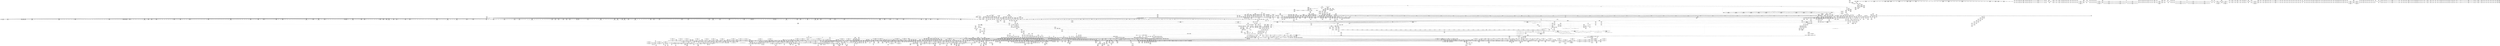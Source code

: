 digraph {
	CE0x6cb5370 [shape=record,shape=Mrecord,label="{CE0x6cb5370|GLOBAL:tomoyo_init_request_info|*Constant*|*SummSink*}"]
	CE0x43d91f0 [shape=record,shape=Mrecord,label="{CE0x43d91f0|i64_1|*Constant*}"]
	CE0x34e0ba0 [shape=record,shape=Mrecord,label="{CE0x34e0ba0|tomoyo_get_mode:arrayidx|security/tomoyo/util.c,981}"]
	CE0x42a2d00 [shape=record,shape=Mrecord,label="{CE0x42a2d00|tomoyo_domain:tmp3}"]
	CE0x506d720 [shape=record,shape=Mrecord,label="{CE0x506d720|i64*_getelementptr_inbounds_(_31_x_i64_,_31_x_i64_*___llvm_gcov_ctr43150,_i64_0,_i64_9)|*Constant*}"]
	CE0x42f9d50 [shape=record,shape=Mrecord,label="{CE0x42f9d50|__llvm_gcov_indirect_counter_increment114:predecessor|Function::__llvm_gcov_indirect_counter_increment114&Arg::predecessor::|*SummSink*}"]
	CE0x5436420 [shape=record,shape=Mrecord,label="{CE0x5436420|__llvm_gcov_indirect_counter_increment114:tmp2|*SummSource*}"]
	CE0x50791a0 [shape=record,shape=Mrecord,label="{CE0x50791a0|tomoyo_audit_path2_log:arrayidx2|security/tomoyo/file.c,181|*SummSource*}"]
	CE0x50fd9d0 [shape=record,shape=Mrecord,label="{CE0x50fd9d0|tomoyo_fill_path_info:frombool10|security/tomoyo/util.c,668|*SummSource*}"]
	CE0x3670eb0 [shape=record,shape=Mrecord,label="{CE0x3670eb0|0:_i16,_:_CRE_848,856_|*MultipleSource*|security/tomoyo/file.c,912|security/tomoyo/file.c,912|security/tomoyo/file.c,912}"]
	CE0x550af80 [shape=record,shape=Mrecord,label="{CE0x550af80|tomoyo_add_slash:buf|Function::tomoyo_add_slash&Arg::buf::}"]
	CE0x42f7c30 [shape=record,shape=Mrecord,label="{CE0x42f7c30|tomoyo_get_mode:retval.0}"]
	CE0x43e75d0 [shape=record,shape=Mrecord,label="{CE0x43e75d0|tomoyo_path2_perm:tmp8|security/tomoyo/file.c,894|*SummSink*}"]
	CE0x51bf4f0 [shape=record,shape=Mrecord,label="{CE0x51bf4f0|i64*_getelementptr_inbounds_(_2_x_i64_,_2_x_i64_*___llvm_gcov_ctr22,_i64_0,_i64_0)|*Constant*|*SummSource*}"]
	CE0x6a8e460 [shape=record,shape=Mrecord,label="{CE0x6a8e460|i32_47|*Constant*}"]
	CE0x51fe130 [shape=record,shape=Mrecord,label="{CE0x51fe130|tomoyo_fill_path_info:tobool|security/tomoyo/util.c,667}"]
	CE0x5194100 [shape=record,shape=Mrecord,label="{CE0x5194100|tomoyo_const_part_length:if.end18}"]
	CE0x438d470 [shape=record,shape=Mrecord,label="{CE0x438d470|tomoyo_const_part_length:tobool|security/tomoyo/util.c,624|*SummSink*}"]
	CE0x56280f0 [shape=record,shape=Mrecord,label="{CE0x56280f0|tomoyo_get_realpath:tmp9|security/tomoyo/file.c,155}"]
	CE0x356e3b0 [shape=record,shape=Mrecord,label="{CE0x356e3b0|tomoyo_const_part_length:incdec.ptr|security/tomoyo/util.c,626}"]
	CE0x6b13940 [shape=record,shape=Mrecord,label="{CE0x6b13940|0:_i16,_:_CRE_588,589_}"]
	CE0x5234d90 [shape=record,shape=Mrecord,label="{CE0x5234d90|tomoyo_get_realpath:tmp|*SummSource*}"]
	CE0x6b133f0 [shape=record,shape=Mrecord,label="{CE0x6b133f0|0:_i16,_:_CRE_583,584_}"]
	CE0x4639ff0 [shape=record,shape=Mrecord,label="{CE0x4639ff0|tomoyo_domain:tmp11|security/tomoyo/common.h,1205|*SummSink*}"]
	CE0x544f130 [shape=record,shape=Mrecord,label="{CE0x544f130|tomoyo_get_realpath:if.end|*SummSource*}"]
	CE0x44f91b0 [shape=record,shape=Mrecord,label="{CE0x44f91b0|tomoyo_get_mode:entry|*SummSink*}"]
	CE0x5016c40 [shape=record,shape=Mrecord,label="{CE0x5016c40|i64*_getelementptr_inbounds_(_6_x_i64_,_6_x_i64_*___llvm_gcov_ctr25,_i64_0,_i64_5)|*Constant*|*SummSink*}"]
	CE0x54ed1a0 [shape=record,shape=Mrecord,label="{CE0x54ed1a0|GLOBAL:get_current|*Constant*|*SummSource*}"]
	CE0x5532670 [shape=record,shape=Mrecord,label="{CE0x5532670|i64*_getelementptr_inbounds_(_2_x_i64_,_2_x_i64_*___llvm_gcov_ctr31,_i64_0,_i64_1)|*Constant*|*SummSource*}"]
	CE0x6d1c970 [shape=record,shape=Mrecord,label="{CE0x6d1c970|0:_i8*,_array:_GCRE_tomoyo_mac_keywords_external_constant_42_x_i8*_:_elem_28::|security/tomoyo/file.c,181}"]
	CE0x433d7e0 [shape=record,shape=Mrecord,label="{CE0x433d7e0|tomoyo_path2_perm:cmp31|security/tomoyo/file.c,933|*SummSource*}"]
	CE0x551b060 [shape=record,shape=Mrecord,label="{CE0x551b060|i64*_getelementptr_inbounds_(_11_x_i64_,_11_x_i64_*___llvm_gcov_ctr54147,_i64_0,_i64_10)|*Constant*}"]
	CE0x6bafa00 [shape=record,shape=Mrecord,label="{CE0x6bafa00|tomoyo_get_mode:if.end9}"]
	CE0x44b7bc0 [shape=record,shape=Mrecord,label="{CE0x44b7bc0|tomoyo_const_part_length:tmp18|security/tomoyo/util.c,627}"]
	CE0x5494ba0 [shape=record,shape=Mrecord,label="{CE0x5494ba0|_call_void_kfree(i8*_%tmp55)_#9,_!dbg_!38981|security/tomoyo/file.c,931|*SummSink*}"]
	CE0x6aac180 [shape=record,shape=Mrecord,label="{CE0x6aac180|0:_i16,_:_CRE_297,298_}"]
	CE0x4fc2950 [shape=record,shape=Mrecord,label="{CE0x4fc2950|tomoyo_add_slash:bb|*SummSink*}"]
	CE0x36ee720 [shape=record,shape=Mrecord,label="{CE0x36ee720|tomoyo_path2_perm:conv12|security/tomoyo/file.c,912|*SummSource*}"]
	CE0x36b8de0 [shape=record,shape=Mrecord,label="{CE0x36b8de0|0:_i16,_:_CRE_982,983_}"]
	CE0x4369e80 [shape=record,shape=Mrecord,label="{CE0x4369e80|tomoyo_path_rename:tmp4|*LoadInst*|security/tomoyo/tomoyo.c,298|*SummSource*}"]
	CE0x5609e20 [shape=record,shape=Mrecord,label="{CE0x5609e20|tomoyo_path2_perm:tmp26|*LoadInst*|security/tomoyo/file.c,911}"]
	CE0x5562a10 [shape=record,shape=Mrecord,label="{CE0x5562a10|i64*_getelementptr_inbounds_(_30_x_i64_,_30_x_i64_*___llvm_gcov_ctr13,_i64_0,_i64_8)|*Constant*|*SummSink*}"]
	CE0x5394ae0 [shape=record,shape=Mrecord,label="{CE0x5394ae0|0:_i16,_:_CRE_179,180_}"]
	CE0x44d8220 [shape=record,shape=Mrecord,label="{CE0x44d8220|i32_1205|*Constant*|*SummSource*}"]
	CE0x4fdfa20 [shape=record,shape=Mrecord,label="{CE0x4fdfa20|tomoyo_const_part_length:tmp48|security/tomoyo/util.c,649|*SummSink*}"]
	CE0x44ef8a0 [shape=record,shape=Mrecord,label="{CE0x44ef8a0|_call_void_mcount()_#3}"]
	CE0x368ab00 [shape=record,shape=Mrecord,label="{CE0x368ab00|0:_i16,_:_CRE_905,906_}"]
	CE0x6d0a760 [shape=record,shape=Mrecord,label="{CE0x6d0a760|GLOBAL:tomoyo_domain|*Constant*|*SummSource*}"]
	CE0x6b3c300 [shape=record,shape=Mrecord,label="{CE0x6b3c300|tomoyo_const_part_length:cmp|security/tomoyo/util.c,626|*SummSource*}"]
	CE0x6d2aab0 [shape=record,shape=Mrecord,label="{CE0x6d2aab0|tomoyo_get_realpath:name|security/tomoyo/file.c,150|*SummSource*}"]
	CE0x55e13a0 [shape=record,shape=Mrecord,label="{CE0x55e13a0|tomoyo_path2_perm:if.then}"]
	CE0x50d2d20 [shape=record,shape=Mrecord,label="{CE0x50d2d20|_call_void_lockdep_rcu_suspicious(i8*_getelementptr_inbounds_(_25_x_i8_,_25_x_i8_*_.str12,_i32_0,_i32_0),_i32_1205,_i8*_getelementptr_inbounds_(_45_x_i8_,_45_x_i8_*_.str13,_i32_0,_i32_0))_#9,_!dbg_!38917|security/tomoyo/common.h,1205}"]
	CE0x54f9150 [shape=record,shape=Mrecord,label="{CE0x54f9150|tomoyo_const_part_length:tmp4|security/tomoyo/util.c,624}"]
	CE0x43d9090 [shape=record,shape=Mrecord,label="{CE0x43d9090|tomoyo_path_rename:tmp|*SummSink*}"]
	CE0x448fb00 [shape=record,shape=Mrecord,label="{CE0x448fb00|tomoyo_audit_path2_log:bb|*SummSource*}"]
	CE0x36923d0 [shape=record,shape=Mrecord,label="{CE0x36923d0|VOIDTB_TE:_CE_24,40_|Function::tomoyo_path_rename&Arg::new_dentry::}"]
	CE0x53a09c0 [shape=record,shape=Mrecord,label="{CE0x53a09c0|tomoyo_get_realpath:tmp8|security/tomoyo/file.c,152|*SummSink*}"]
	CE0x6af5300 [shape=record,shape=Mrecord,label="{CE0x6af5300|VOIDTB_TE:_CE_205,206_}"]
	CE0x5097330 [shape=record,shape=Mrecord,label="{CE0x5097330|tomoyo_get_realpath:tmp1|*SummSource*}"]
	CE0x6b935d0 [shape=record,shape=Mrecord,label="{CE0x6b935d0|srcu_read_unlock:dep_map|include/linux/srcu.h,236|*SummSource*}"]
	CE0x44b6f00 [shape=record,shape=Mrecord,label="{CE0x44b6f00|VOIDTB_TE:_CE_191,192_}"]
	CE0x6af5980 [shape=record,shape=Mrecord,label="{CE0x6af5980|i32_50|*Constant*|*SummSink*}"]
	CE0x509eb00 [shape=record,shape=Mrecord,label="{CE0x509eb00|i64*_getelementptr_inbounds_(_30_x_i64_,_30_x_i64_*___llvm_gcov_ctr13,_i64_0,_i64_18)|*Constant*|*SummSource*}"]
	CE0x42c12e0 [shape=record,shape=Mrecord,label="{CE0x42c12e0|GLOBAL:tomoyo_const_part_length|*Constant*|*SummSource*}"]
	CE0x6d7d510 [shape=record,shape=Mrecord,label="{CE0x6d7d510|i64_ptrtoint_(i8*_blockaddress(_rcu_lock_acquire,_%__here)_to_i64)|*Constant*|*SummSink*}"]
	CE0x5494780 [shape=record,shape=Mrecord,label="{CE0x5494780|_call_void_kfree(i8*_%tmp55)_#9,_!dbg_!38981|security/tomoyo/file.c,931}"]
	CE0x6063050 [shape=record,shape=Mrecord,label="{CE0x6063050|tomoyo_get_mode:if.then13|*SummSource*}"]
	CE0x438d030 [shape=record,shape=Mrecord,label="{CE0x438d030|i64_ptrtoint_(i8*_blockaddress(_rcu_lock_release,_%__here)_to_i64)|*Constant*}"]
	CE0x5333ed0 [shape=record,shape=Mrecord,label="{CE0x5333ed0|__llvm_gcov_indirect_counter_increment114:pred}"]
	CE0x429e4f0 [shape=record,shape=Mrecord,label="{CE0x429e4f0|0:_i16,_:_CRE_605,606_}"]
	CE0x537bf40 [shape=record,shape=Mrecord,label="{CE0x537bf40|0:_i16,_:_CRE_268,269_}"]
	CE0x5226620 [shape=record,shape=Mrecord,label="{CE0x5226620|tomoyo_init_request_info:conv6|security/tomoyo/util.c,1011|*SummSink*}"]
	CE0x6a345c0 [shape=record,shape=Mrecord,label="{CE0x6a345c0|tomoyo_path2_perm:name|security/tomoyo/file.c,901}"]
	CE0x5652ed0 [shape=record,shape=Mrecord,label="{CE0x5652ed0|0:_i16,_:_CRE_400,408_|*MultipleSource*|security/tomoyo/file.c,912|security/tomoyo/file.c,912|security/tomoyo/file.c,912}"]
	CE0x5259df0 [shape=record,shape=Mrecord,label="{CE0x5259df0|40:_%struct.tomoyo_policy_namespace*,_48:_i8,_:_GCRE_tomoyo_kernel_domain_external_global_%struct.tomoyo_domain_info_59,60_}"]
	CE0x50da320 [shape=record,shape=Mrecord,label="{CE0x50da320|i32_55|*Constant*|*SummSource*}"]
	CE0x5471c50 [shape=record,shape=Mrecord,label="{CE0x5471c50|tomoyo_init_request_info:tmp11|security/tomoyo/util.c,1007|*SummSink*}"]
	CE0x36d37c0 [shape=record,shape=Mrecord,label="{CE0x36d37c0|tomoyo_domain:tmp8|security/tomoyo/common.h,1205|*SummSource*}"]
	CE0x5484f20 [shape=record,shape=Mrecord,label="{CE0x5484f20|i64*_getelementptr_inbounds_(_6_x_i64_,_6_x_i64_*___llvm_gcov_ctr25,_i64_0,_i64_0)|*Constant*}"]
	CE0x44ef320 [shape=record,shape=Mrecord,label="{CE0x44ef320|tomoyo_get_mode:tmp5|security/tomoyo/util.c,978|*SummSink*}"]
	CE0x517c140 [shape=record,shape=Mrecord,label="{CE0x517c140|tomoyo_path2_perm:tmp37|security/tomoyo/file.c,912|*SummSource*}"]
	CE0x4291fe0 [shape=record,shape=Mrecord,label="{CE0x4291fe0|%struct.lockdep_map*_null|*Constant*}"]
	CE0x6a9a850 [shape=record,shape=Mrecord,label="{CE0x6a9a850|0:_i16,_:_CRE_704,712_|*MultipleSource*|security/tomoyo/file.c,912|security/tomoyo/file.c,912|security/tomoyo/file.c,912}"]
	CE0x52e5570 [shape=record,shape=Mrecord,label="{CE0x52e5570|i1_true|*Constant*|*SummSink*}"]
	CE0x56214a0 [shape=record,shape=Mrecord,label="{CE0x56214a0|tomoyo_const_part_length:cmp21|security/tomoyo/util.c,644}"]
	CE0x6baf5a0 [shape=record,shape=Mrecord,label="{CE0x6baf5a0|GLOBAL:__srcu_read_lock|*Constant*|*SummSource*}"]
	CE0x6aadf90 [shape=record,shape=Mrecord,label="{CE0x6aadf90|0:_i16,_:_CRE_2,4_|*MultipleSource*|security/tomoyo/file.c,912|security/tomoyo/file.c,912|security/tomoyo/file.c,912}"]
	CE0x431b120 [shape=record,shape=Mrecord,label="{CE0x431b120|0:_i16,_:_CRE_591,592_}"]
	CE0x53a4290 [shape=record,shape=Mrecord,label="{CE0x53a4290|40:_%struct.tomoyo_policy_namespace*,_48:_i8,_:_GCRE_tomoyo_kernel_domain_external_global_%struct.tomoyo_domain_info_57,58_}"]
	CE0x5245570 [shape=record,shape=Mrecord,label="{CE0x5245570|tomoyo_init_request_info:tmp10|security/tomoyo/util.c,1006|*SummSource*}"]
	CE0x6a608d0 [shape=record,shape=Mrecord,label="{CE0x6a608d0|tomoyo_init_request_info:domain|Function::tomoyo_init_request_info&Arg::domain::|*SummSink*}"]
	CE0x43bd350 [shape=record,shape=Mrecord,label="{CE0x43bd350|i32_1|*Constant*}"]
	CE0x6068ed0 [shape=record,shape=Mrecord,label="{CE0x6068ed0|VOIDTB_TE:_CE_296,304_|Function::tomoyo_path_rename&Arg::new_dentry::}"]
	CE0x4370510 [shape=record,shape=Mrecord,label="{CE0x4370510|tomoyo_path2_perm:entry}"]
	CE0x43f8580 [shape=record,shape=Mrecord,label="{CE0x43f8580|tomoyo_path2_perm:idxprom|security/tomoyo/file.c,898|*SummSink*}"]
	CE0x4392c00 [shape=record,shape=Mrecord,label="{CE0x4392c00|i64*_getelementptr_inbounds_(_12_x_i64_,_12_x_i64_*___llvm_gcov_ctr31133,_i64_0,_i64_11)|*Constant*|*SummSink*}"]
	CE0x51654d0 [shape=record,shape=Mrecord,label="{CE0x51654d0|tomoyo_init_request_info:call|security/tomoyo/util.c,1005|*SummSink*}"]
	CE0x429f1f0 [shape=record,shape=Mrecord,label="{CE0x429f1f0|tomoyo_domain:tmp7|security/tomoyo/common.h,1205|*SummSource*}"]
	CE0x6cb4d70 [shape=record,shape=Mrecord,label="{CE0x6cb4d70|i64_176|*Constant*}"]
	CE0x53b2180 [shape=record,shape=Mrecord,label="{CE0x53b2180|0:_i8*,_array:_GCRE_tomoyo_mac_keywords_external_constant_42_x_i8*_:_elem_36::|security/tomoyo/file.c,181}"]
	CE0x46023f0 [shape=record,shape=Mrecord,label="{CE0x46023f0|tomoyo_const_part_length:tmp47|security/tomoyo/util.c,646|*SummSink*}"]
	CE0x42ca9d0 [shape=record,shape=Mrecord,label="{CE0x42ca9d0|tomoyo_const_part_length:conv14|security/tomoyo/util.c,641}"]
	CE0x50f3930 [shape=record,shape=Mrecord,label="{CE0x50f3930|tomoyo_get_mode:cmp|security/tomoyo/util.c,982|*SummSink*}"]
	CE0x6b5ad70 [shape=record,shape=Mrecord,label="{CE0x6b5ad70|tomoyo_init_request_info:tmp8|security/tomoyo/util.c,1005|*SummSink*}"]
	CE0x378f5a0 [shape=record,shape=Mrecord,label="{CE0x378f5a0|tomoyo_audit_path2_log:name7|security/tomoyo/file.c,184|*SummSink*}"]
	CE0x55c01c0 [shape=record,shape=Mrecord,label="{CE0x55c01c0|0:_i8,_array:_GCRE_tomoyo_pp2mac_constant_3_x_i8_c_0D_0E_16_,_align_1:_elem_0::|security/tomoyo/file.c,898}"]
	CE0x54416e0 [shape=record,shape=Mrecord,label="{CE0x54416e0|0:_i16,_:_CRE_145,146_}"]
	CE0x54417f0 [shape=record,shape=Mrecord,label="{CE0x54417f0|0:_i16,_:_CRE_146,147_}"]
	CE0x375e670 [shape=record,shape=Mrecord,label="{CE0x375e670|0:_%struct.tomoyo_obj_info*,_24:_%struct.tomoyo_path_info*,_32:_%struct.tomoyo_path_info*,_40:_i8,_72:_i8,_76:_i8,_:_SCMRE_73,74_|*MultipleSource*|security/tomoyo/file.c, 891|security/tomoyo/file.c,891|security/tomoyo/file.c,920|Function::tomoyo_init_request_info&Arg::r::}"]
	CE0x517c250 [shape=record,shape=Mrecord,label="{CE0x517c250|tomoyo_path2_perm:tmp37|security/tomoyo/file.c,912|*SummSink*}"]
	CE0x55a99d0 [shape=record,shape=Mrecord,label="{CE0x55a99d0|tomoyo_path2_perm:lor.lhs.false}"]
	CE0x43c6850 [shape=record,shape=Mrecord,label="{CE0x43c6850|i64_25|*Constant*|*SummSink*}"]
	CE0x50d5300 [shape=record,shape=Mrecord,label="{CE0x50d5300|tomoyo_const_part_length:while.body|*SummSink*}"]
	CE0x5268660 [shape=record,shape=Mrecord,label="{CE0x5268660|104:_%struct.inode*,_:_CRE_8,12_|*MultipleSource*|*LoadInst*|security/tomoyo/file.c,911|security/tomoyo/file.c,912|Function::tomoyo_path_rename&Arg::old_dentry::}"]
	CE0x384c670 [shape=record,shape=Mrecord,label="{CE0x384c670|VOIDTB_TE:_CE_309,310_}"]
	CE0x5341370 [shape=record,shape=Mrecord,label="{CE0x5341370|tomoyo_const_part_length:tmp42|security/tomoyo/util.c,644|*SummSource*}"]
	CE0x4611160 [shape=record,shape=Mrecord,label="{CE0x4611160|VOIDTB_TE:_CE_222,223_}"]
	CE0x501c610 [shape=record,shape=Mrecord,label="{CE0x501c610|rcu_lock_release:bb|*SummSink*}"]
	CE0x6a0c700 [shape=record,shape=Mrecord,label="{CE0x6a0c700|tomoyo_read_unlock:tmp1|*SummSink*}"]
	CE0x6af38d0 [shape=record,shape=Mrecord,label="{CE0x6af38d0|i64*_getelementptr_inbounds_(_2_x_i64_,_2_x_i64_*___llvm_gcov_ctr53148,_i64_0,_i64_0)|*Constant*|*SummSink*}"]
	CE0x368a6c0 [shape=record,shape=Mrecord,label="{CE0x368a6c0|0:_i16,_:_CRE_901,902_}"]
	CE0x51d2780 [shape=record,shape=Mrecord,label="{CE0x51d2780|tomoyo_const_part_length:conv|security/tomoyo/util.c,626|*SummSink*}"]
	CE0x540fef0 [shape=record,shape=Mrecord,label="{CE0x540fef0|0:_i16,_:_CRE_196,197_}"]
	CE0x41d2350 [shape=record,shape=Mrecord,label="{CE0x41d2350|tomoyo_get_mode:tmp18|security/tomoyo/util.c,985}"]
	CE0x4fdfdb0 [shape=record,shape=Mrecord,label="{CE0x4fdfdb0|tomoyo_const_part_length:tmp49|security/tomoyo/util.c,649|*SummSource*}"]
	CE0x6a8e270 [shape=record,shape=Mrecord,label="{CE0x6a8e270|tomoyo_fill_path_info:conv4|security/tomoyo/util.c,667|*SummSource*}"]
	CE0x501bae0 [shape=record,shape=Mrecord,label="{CE0x501bae0|tomoyo_const_part_length:tmp53|security/tomoyo/util.c,652}"]
	CE0x53967d0 [shape=record,shape=Mrecord,label="{CE0x53967d0|40:_%struct.tomoyo_policy_namespace*,_48:_i8,_:_GCRE_tomoyo_kernel_domain_external_global_%struct.tomoyo_domain_info_24,32_|*MultipleSource*|security/tomoyo/util.c,1005|Function::tomoyo_init_request_info&Arg::domain::|security/tomoyo/util.c,1007}"]
	CE0x6a68660 [shape=record,shape=Mrecord,label="{CE0x6a68660|tomoyo_path2_perm:path224|security/tomoyo/file.c,924|*SummSink*}"]
	CE0x54cd340 [shape=record,shape=Mrecord,label="{CE0x54cd340|tomoyo_path2_perm:tmp36|security/tomoyo/file.c,912}"]
	CE0x542c560 [shape=record,shape=Mrecord,label="{CE0x542c560|tomoyo_get_mode:tmp10|security/tomoyo/util.c,982|*SummSource*}"]
	CE0x35df380 [shape=record,shape=Mrecord,label="{CE0x35df380|i64_0|*Constant*}"]
	CE0x5645c80 [shape=record,shape=Mrecord,label="{CE0x5645c80|tomoyo_add_slash:tmp12|security/tomoyo/file.c,138}"]
	CE0x360add0 [shape=record,shape=Mrecord,label="{CE0x360add0|rcu_lock_acquire:map|Function::rcu_lock_acquire&Arg::map::}"]
	CE0x34fbb90 [shape=record,shape=Mrecord,label="{CE0x34fbb90|tomoyo_audit_path2_log:idxprom|security/tomoyo/file.c,182|*SummSource*}"]
	CE0x35ff8c0 [shape=record,shape=Mrecord,label="{CE0x35ff8c0|0:_i8*,_array:_GCRE_tomoyo_mac_keywords_external_constant_42_x_i8*_:_elem_11::|security/tomoyo/file.c,181}"]
	CE0x374c7e0 [shape=record,shape=Mrecord,label="{CE0x374c7e0|tomoyo_const_part_length:cmp25|security/tomoyo/util.c,644}"]
	CE0x522f590 [shape=record,shape=Mrecord,label="{CE0x522f590|tomoyo_path2_perm:if.then15}"]
	CE0x36d3360 [shape=record,shape=Mrecord,label="{CE0x36d3360|srcu_read_lock:tmp1}"]
	CE0x433d3b0 [shape=record,shape=Mrecord,label="{CE0x433d3b0|tomoyo_path2_perm:conv30|security/tomoyo/file.c,933|*SummSource*}"]
	CE0x5194230 [shape=record,shape=Mrecord,label="{CE0x5194230|tomoyo_const_part_length:if.end18|*SummSource*}"]
	CE0x53fd460 [shape=record,shape=Mrecord,label="{CE0x53fd460|tomoyo_fill_path_info:name1|security/tomoyo/util.c,663|*SummSource*}"]
	CE0x5646180 [shape=record,shape=Mrecord,label="{CE0x5646180|tomoyo_audit_path2_log:bb}"]
	CE0x6a270c0 [shape=record,shape=Mrecord,label="{CE0x6a270c0|__llvm_gcov_indirect_counter_increment:predecessor|Function::__llvm_gcov_indirect_counter_increment&Arg::predecessor::}"]
	CE0x54a5200 [shape=record,shape=Mrecord,label="{CE0x54a5200|GLOBAL:__llvm_gcov_ctr25|Global_var:__llvm_gcov_ctr25}"]
	CE0x51d07b0 [shape=record,shape=Mrecord,label="{CE0x51d07b0|tomoyo_domain:tmp2|*SummSource*}"]
	CE0x44cd920 [shape=record,shape=Mrecord,label="{CE0x44cd920|tomoyo_get_mode:if.end14|*SummSource*}"]
	CE0x4490490 [shape=record,shape=Mrecord,label="{CE0x4490490|srcu_read_unlock:entry|*SummSource*}"]
	CE0x42a2c90 [shape=record,shape=Mrecord,label="{CE0x42a2c90|tomoyo_domain:tmp2|*SummSink*}"]
	CE0x6b01b90 [shape=record,shape=Mrecord,label="{CE0x6b01b90|tomoyo_path2_perm:r|security/tomoyo/file.c, 891}"]
	CE0x50c4e30 [shape=record,shape=Mrecord,label="{CE0x50c4e30|_call_void_rcu_lock_release(%struct.lockdep_map*_%dep_map)_#9,_!dbg_!38905|include/linux/srcu.h,236}"]
	CE0x50e4e40 [shape=record,shape=Mrecord,label="{CE0x50e4e40|104:_%struct.inode*,_:_CRE_157,158_}"]
	CE0x516a2f0 [shape=record,shape=Mrecord,label="{CE0x516a2f0|0:_i16,_:_CRE_556,557_}"]
	CE0x55a1960 [shape=record,shape=Mrecord,label="{CE0x55a1960|rcu_lock_acquire:tmp3|*SummSource*}"]
	CE0x6aabf60 [shape=record,shape=Mrecord,label="{CE0x6aabf60|0:_i16,_:_CRE_295,296_}"]
	CE0x6a9b480 [shape=record,shape=Mrecord,label="{CE0x6a9b480|128:_i8*,_1208:_%struct.file*,_:_CMRE_104,112_|*MultipleSource*|security/tomoyo/common.h,1205|security/tomoyo/common.h,1205}"]
	CE0x6ad1770 [shape=record,shape=Mrecord,label="{CE0x6ad1770|tomoyo_path2_perm:d_inode11|security/tomoyo/file.c,912|*SummSink*}"]
	CE0x5650120 [shape=record,shape=Mrecord,label="{CE0x5650120|tomoyo_fill_path_info:land.rhs|*SummSink*}"]
	CE0x6a65f00 [shape=record,shape=Mrecord,label="{CE0x6a65f00|rcu_lock_acquire:tmp4|include/linux/rcupdate.h,418|*SummSource*}"]
	CE0x513d1e0 [shape=record,shape=Mrecord,label="{CE0x513d1e0|tomoyo_audit_path2_log:r|Function::tomoyo_audit_path2_log&Arg::r::}"]
	CE0x545fa50 [shape=record,shape=Mrecord,label="{CE0x545fa50|_ret_%struct.tomoyo_domain_info*_%tmp23,_!dbg_!38929|security/tomoyo/common.h,1205}"]
	CE0x51dcfe0 [shape=record,shape=Mrecord,label="{CE0x51dcfe0|tomoyo_const_part_length:if.end18|*SummSink*}"]
	CE0x6ae49a0 [shape=record,shape=Mrecord,label="{CE0x6ae49a0|tomoyo_fill_path_info:tmp}"]
	CE0x6a50ae0 [shape=record,shape=Mrecord,label="{CE0x6a50ae0|i64*_getelementptr_inbounds_(_2_x_i64_,_2_x_i64_*___llvm_gcov_ctr53148,_i64_0,_i64_0)|*Constant*|*SummSource*}"]
	CE0x54126a0 [shape=record,shape=Mrecord,label="{CE0x54126a0|__llvm_gcov_indirect_counter_increment114:pred|*SummSink*}"]
	CE0x429ec60 [shape=record,shape=Mrecord,label="{CE0x429ec60|0:_i16,_:_CRE_612,613_}"]
	CE0x6b7bf10 [shape=record,shape=Mrecord,label="{CE0x6b7bf10|tomoyo_const_part_length:conv11|security/tomoyo/util.c,641|*SummSource*}"]
	CE0x6b1e9c0 [shape=record,shape=Mrecord,label="{CE0x6b1e9c0|tomoyo_path2_perm:filename1|security/tomoyo/file.c,923}"]
	CE0x431b670 [shape=record,shape=Mrecord,label="{CE0x431b670|0:_i16,_:_CRE_596,597_}"]
	CE0x509e240 [shape=record,shape=Mrecord,label="{CE0x509e240|tomoyo_const_part_length:while.end|*SummSink*}"]
	CE0x6ad1070 [shape=record,shape=Mrecord,label="{CE0x6ad1070|tomoyo_path2_perm:tmp31|security/tomoyo/file.c,912}"]
	CE0x54ec550 [shape=record,shape=Mrecord,label="{CE0x54ec550|tomoyo_domain:tmp20|security/tomoyo/common.h,1205|*SummSink*}"]
	CE0x6b93820 [shape=record,shape=Mrecord,label="{CE0x6b93820|tomoyo_fill_path_info:tmp8|security/tomoyo/util.c,667|*SummSink*}"]
	CE0x541d3a0 [shape=record,shape=Mrecord,label="{CE0x541d3a0|tomoyo_init_request_info:bb|*SummSource*}"]
	CE0x5562640 [shape=record,shape=Mrecord,label="{CE0x5562640|i64*_getelementptr_inbounds_(_30_x_i64_,_30_x_i64_*___llvm_gcov_ctr13,_i64_0,_i64_8)|*Constant*|*SummSource*}"]
	CE0x6b0de20 [shape=record,shape=Mrecord,label="{CE0x6b0de20|0:_i16,_:_CRE_505,506_}"]
	CE0x5193fe0 [shape=record,shape=Mrecord,label="{CE0x5193fe0|tomoyo_const_part_length:return|*SummSink*}"]
	CE0x42a1c30 [shape=record,shape=Mrecord,label="{CE0x42a1c30|i64_26|*Constant*|*SummSource*}"]
	CE0x516a360 [shape=record,shape=Mrecord,label="{CE0x516a360|0:_i16,_:_CRE_555,556_}"]
	CE0x6a313a0 [shape=record,shape=Mrecord,label="{CE0x6a313a0|0:_i16,_:_CRE_479,480_}"]
	CE0x55b5450 [shape=record,shape=Mrecord,label="{CE0x55b5450|i32_78|*Constant*}"]
	CE0x509f6b0 [shape=record,shape=Mrecord,label="{CE0x509f6b0|tomoyo_path2_perm:tmp41|security/tomoyo/file.c,912|*SummSource*}"]
	CE0x6a601f0 [shape=record,shape=Mrecord,label="{CE0x6a601f0|tomoyo_path2_perm:tmp5|security/tomoyo/file.c,893|*SummSink*}"]
	CE0x53c7370 [shape=record,shape=Mrecord,label="{CE0x53c7370|GLOBAL:tomoyo_init_request_info|*Constant*}"]
	CE0x50154d0 [shape=record,shape=Mrecord,label="{CE0x50154d0|tomoyo_const_part_length:tmp50|security/tomoyo/util.c,651|*SummSource*}"]
	CE0x50137f0 [shape=record,shape=Mrecord,label="{CE0x50137f0|tomoyo_const_part_length:while.end|*SummSource*}"]
	CE0x5412870 [shape=record,shape=Mrecord,label="{CE0x5412870|__llvm_gcov_indirect_counter_increment114:tmp}"]
	CE0x42a2c20 [shape=record,shape=Mrecord,label="{CE0x42a2c20|i64*_getelementptr_inbounds_(_11_x_i64_,_11_x_i64_*___llvm_gcov_ctr54147,_i64_0,_i64_1)|*Constant*|*SummSink*}"]
	CE0x44f9580 [shape=record,shape=Mrecord,label="{CE0x44f9580|tomoyo_get_mode:index|Function::tomoyo_get_mode&Arg::index::}"]
	CE0x604f080 [shape=record,shape=Mrecord,label="{CE0x604f080|tomoyo_path2_perm:tmp18|security/tomoyo/file.c,904|*SummSink*}"]
	CE0x37b7a60 [shape=record,shape=Mrecord,label="{CE0x37b7a60|i64*_getelementptr_inbounds_(_2_x_i64_,_2_x_i64_*___llvm_gcov_ctr32,_i64_0,_i64_1)|*Constant*|*SummSource*}"]
	CE0x6b13500 [shape=record,shape=Mrecord,label="{CE0x6b13500|0:_i16,_:_CRE_584,585_}"]
	CE0x55c08d0 [shape=record,shape=Mrecord,label="{CE0x55c08d0|tomoyo_init_request_info:tmp3|security/tomoyo/util.c,1004}"]
	CE0x6ae4a10 [shape=record,shape=Mrecord,label="{CE0x6ae4a10|COLLAPSED:_GCMRE___llvm_gcov_ctr28130_internal_global_5_x_i64_zeroinitializer:_elem_0:default:}"]
	CE0x5015a50 [shape=record,shape=Mrecord,label="{CE0x5015a50|tomoyo_const_part_length:tmp51|security/tomoyo/util.c,651}"]
	CE0x4265d40 [shape=record,shape=Mrecord,label="{CE0x4265d40|tomoyo_fill_path_info:frombool|security/tomoyo/util.c,667}"]
	CE0x5436bb0 [shape=record,shape=Mrecord,label="{CE0x5436bb0|i64*_getelementptr_inbounds_(_31_x_i64_,_31_x_i64_*___llvm_gcov_ctr43150,_i64_0,_i64_16)|*Constant*|*SummSource*}"]
	CE0x54f94a0 [shape=record,shape=Mrecord,label="{CE0x54f94a0|i64_1|*Constant*}"]
	CE0x555c3f0 [shape=record,shape=Mrecord,label="{CE0x555c3f0|0:_i16,_:_CRE_235,236_}"]
	CE0x430a280 [shape=record,shape=Mrecord,label="{CE0x430a280|tomoyo_path_rename:bb|*SummSink*}"]
	CE0x35b45e0 [shape=record,shape=Mrecord,label="{CE0x35b45e0|0:_i16,_:_CRE_886,887_}"]
	CE0x5650e20 [shape=record,shape=Mrecord,label="{CE0x5650e20|tomoyo_domain:tmp23|security/tomoyo/common.h,1205|*SummSource*}"]
	CE0x5551500 [shape=record,shape=Mrecord,label="{CE0x5551500|0:_i16,_:_CRE_202,203_}"]
	CE0x506d8d0 [shape=record,shape=Mrecord,label="{CE0x506d8d0|tomoyo_const_part_length:tmp19|security/tomoyo/util.c,628|*SummSource*}"]
	CE0x36d3b10 [shape=record,shape=Mrecord,label="{CE0x36d3b10|tomoyo_domain:tmp8|security/tomoyo/common.h,1205}"]
	CE0x433d2e0 [shape=record,shape=Mrecord,label="{CE0x433d2e0|tomoyo_path2_perm:tmp60|security/tomoyo/file.c,933|*SummSink*}"]
	CE0x4443aa0 [shape=record,shape=Mrecord,label="{CE0x4443aa0|_call_void_srcu_read_unlock(%struct.srcu_struct*_tomoyo_ss,_i32_%idx)_#9,_!dbg_!38903|security/tomoyo/common.h,1109|*SummSource*}"]
	CE0x36f34e0 [shape=record,shape=Mrecord,label="{CE0x36f34e0|0:_%struct.tomoyo_obj_info*,_24:_%struct.tomoyo_path_info*,_32:_%struct.tomoyo_path_info*,_40:_i8,_72:_i8,_76:_i8,_:_SCMRE_74,75_|*MultipleSource*|security/tomoyo/file.c, 891|security/tomoyo/file.c,891|security/tomoyo/file.c,920|Function::tomoyo_init_request_info&Arg::r::}"]
	CE0x35b3c50 [shape=record,shape=Mrecord,label="{CE0x35b3c50|0:_i16,_:_CRE_877,878_}"]
	CE0x42299c0 [shape=record,shape=Mrecord,label="{CE0x42299c0|tomoyo_const_part_length:tmp11|security/tomoyo/util.c,626|*SummSink*}"]
	CE0x554b760 [shape=record,shape=Mrecord,label="{CE0x554b760|104:_%struct.inode*,_:_CRE_248,256_|*MultipleSource*|*LoadInst*|security/tomoyo/file.c,911|security/tomoyo/file.c,912|Function::tomoyo_path_rename&Arg::old_dentry::}"]
	CE0x50d1130 [shape=record,shape=Mrecord,label="{CE0x50d1130|0:_i16,_:_CRE_615,616_}"]
	CE0x369f790 [shape=record,shape=Mrecord,label="{CE0x369f790|0:_i16,_:_CRE_920,921_}"]
	CE0x450f7c0 [shape=record,shape=Mrecord,label="{CE0x450f7c0|_call_void___llvm_gcov_indirect_counter_increment(i32*___llvm_gcov_global_state_pred15,_i64**_getelementptr_inbounds_(_3_x_i64*_,_3_x_i64*_*___llvm_gcda_edge_table14,_i64_0,_i64_2)),_!dbg_!38951|security/tomoyo/file.c,916|*SummSink*}"]
	CE0x43c6960 [shape=record,shape=Mrecord,label="{CE0x43c6960|tomoyo_path2_perm:tmp57|security/tomoyo/file.c,933|*SummSink*}"]
	CE0x3643af0 [shape=record,shape=Mrecord,label="{CE0x3643af0|tomoyo_get_mode:arrayidx8|security/tomoyo/util.c,983|*SummSource*}"]
	CE0x6aabe50 [shape=record,shape=Mrecord,label="{CE0x6aabe50|0:_i16,_:_CRE_294,295_}"]
	CE0x5226460 [shape=record,shape=Mrecord,label="{CE0x5226460|tomoyo_init_request_info:conv6|security/tomoyo/util.c,1011|*SummSource*}"]
	CE0x4611380 [shape=record,shape=Mrecord,label="{CE0x4611380|VOIDTB_TE:_CE_224,232_|Function::tomoyo_path_rename&Arg::new_dentry::}"]
	CE0x5134940 [shape=record,shape=Mrecord,label="{CE0x5134940|GLOBAL:tomoyo_read_lock|*Constant*}"]
	CE0x538acf0 [shape=record,shape=Mrecord,label="{CE0x538acf0|tomoyo_path2_perm:tmp67|security/tomoyo/file.c,936}"]
	CE0x43fe870 [shape=record,shape=Mrecord,label="{CE0x43fe870|tomoyo_const_part_length:if.end28|*SummSource*}"]
	CE0x5435c20 [shape=record,shape=Mrecord,label="{CE0x5435c20|__llvm_gcov_indirect_counter_increment114:tmp1|*SummSink*}"]
	CE0x5484a80 [shape=record,shape=Mrecord,label="{CE0x5484a80|0:_i8*,_array:_GCRE_tomoyo_mac_keywords_external_constant_42_x_i8*_:_elem_13::|security/tomoyo/file.c,181}"]
	CE0x53619b0 [shape=record,shape=Mrecord,label="{CE0x53619b0|104:_%struct.inode*,_:_CRE_145,146_}"]
	CE0x6bffc80 [shape=record,shape=Mrecord,label="{CE0x6bffc80|0:_i8,_array:_GCRE_tomoyo_index2category_constant_39_x_i8_c_00_00_00_00_00_00_00_00_00_00_00_00_00_00_00_00_00_00_00_00_00_00_00_01_01_01_01_01_01_01_01_01_01_01_01_01_01_01_02_,_align_16:_elem_7::|security/tomoyo/util.c,983}"]
	CE0x540e800 [shape=record,shape=Mrecord,label="{CE0x540e800|128:_i8*,_1208:_%struct.file*,_:_CMRE_34,35_}"]
	CE0x431bab0 [shape=record,shape=Mrecord,label="{CE0x431bab0|0:_i16,_:_CRE_600,601_}"]
	CE0x52598b0 [shape=record,shape=Mrecord,label="{CE0x52598b0|i32_4|*Constant*|*SummSink*}"]
	CE0x6a57730 [shape=record,shape=Mrecord,label="{CE0x6a57730|GLOBAL:__llvm_gcov_ctr32134|Global_var:__llvm_gcov_ctr32134}"]
	CE0x6bf68c0 [shape=record,shape=Mrecord,label="{CE0x6bf68c0|GLOBAL:tomoyo_get_realpath|*Constant*|*SummSink*}"]
	CE0x426acd0 [shape=record,shape=Mrecord,label="{CE0x426acd0|tomoyo_get_mode:mode.1|*SummSource*}"]
	CE0x6b59160 [shape=record,shape=Mrecord,label="{CE0x6b59160|i64*_getelementptr_inbounds_(_30_x_i64_,_30_x_i64_*___llvm_gcov_ctr13,_i64_0,_i64_21)|*Constant*|*SummSink*}"]
	CE0x3428f60 [shape=record,shape=Mrecord,label="{CE0x3428f60|rcu_lock_acquire:__here|*SummSink*}"]
	CE0x51cf8e0 [shape=record,shape=Mrecord,label="{CE0x51cf8e0|tomoyo_get_mode:call|security/tomoyo/util.c,980}"]
	CE0x44fb6e0 [shape=record,shape=Mrecord,label="{CE0x44fb6e0|tomoyo_init_request_info:call4|security/tomoyo/util.c,1010|*SummSink*}"]
	CE0x6d61610 [shape=record,shape=Mrecord,label="{CE0x6d61610|tomoyo_path2_perm:name28|security/tomoyo/file.c,930}"]
	CE0x5318f00 [shape=record,shape=Mrecord,label="{CE0x5318f00|tomoyo_add_slash:bb}"]
	CE0x563a7c0 [shape=record,shape=Mrecord,label="{CE0x563a7c0|128:_i8*,_1208:_%struct.file*,_:_CMRE_46,47_}"]
	CE0x560a020 [shape=record,shape=Mrecord,label="{CE0x560a020|tomoyo_path2_perm:dentry9|security/tomoyo/file.c,911}"]
	CE0x5495490 [shape=record,shape=Mrecord,label="{CE0x5495490|_call_void_kfree(i8*_%tmp55)_#9,_!dbg_!38981|security/tomoyo/file.c,931|*SummSource*}"]
	CE0x506ce20 [shape=record,shape=Mrecord,label="{CE0x506ce20|i64*_getelementptr_inbounds_(_31_x_i64_,_31_x_i64_*___llvm_gcov_ctr43150,_i64_0,_i64_0)|*Constant*|*SummSource*}"]
	CE0x520d8c0 [shape=record,shape=Mrecord,label="{CE0x520d8c0|tomoyo_path2_perm:tmp45|security/tomoyo/file.c,920|*SummSink*}"]
	CE0x513d510 [shape=record,shape=Mrecord,label="{CE0x513d510|_ret_i32_%call,_!dbg_!38917|security/tomoyo/file.c,181|*SummSink*}"]
	CE0x4518360 [shape=record,shape=Mrecord,label="{CE0x4518360|i32_9|*Constant*}"]
	CE0x6cdd910 [shape=record,shape=Mrecord,label="{CE0x6cdd910|tomoyo_audit_path2_log:tmp4|security/tomoyo/file.c,182|*SummSource*}"]
	CE0x43ff190 [shape=record,shape=Mrecord,label="{CE0x43ff190|i64_20|*Constant*|*SummSink*}"]
	CE0x4fbbd70 [shape=record,shape=Mrecord,label="{CE0x4fbbd70|_call_void_mcount()_#3|*SummSource*}"]
	CE0x50158f0 [shape=record,shape=Mrecord,label="{CE0x50158f0|tomoyo_const_part_length:tmp50|security/tomoyo/util.c,651|*SummSink*}"]
	CE0x449fdf0 [shape=record,shape=Mrecord,label="{CE0x449fdf0|tomoyo_path_rename:old_parent|Function::tomoyo_path_rename&Arg::old_parent::}"]
	CE0x6a9e4a0 [shape=record,shape=Mrecord,label="{CE0x6a9e4a0|128:_i8*,_1208:_%struct.file*,_:_CMRE_168,176_|*MultipleSource*|security/tomoyo/common.h,1205|security/tomoyo/common.h,1205}"]
	CE0x442af80 [shape=record,shape=Mrecord,label="{CE0x442af80|tomoyo_path2_perm:tmp2|security/tomoyo/file.c,891|*SummSource*}"]
	CE0x6b9f310 [shape=record,shape=Mrecord,label="{CE0x6b9f310|GLOBAL:tomoyo_audit_path2_log|*Constant*|*SummSource*}"]
	CE0x34fba90 [shape=record,shape=Mrecord,label="{CE0x34fba90|0:_i8*,_array:_GCRE_tomoyo_mac_keywords_external_constant_42_x_i8*_:_elem_23::|security/tomoyo/file.c,181}"]
	CE0x51d28f0 [shape=record,shape=Mrecord,label="{CE0x51d28f0|tomoyo_const_part_length:cmp|security/tomoyo/util.c,626}"]
	CE0x384c600 [shape=record,shape=Mrecord,label="{CE0x384c600|VOIDTB_TE:_CE_308,309_}"]
	CE0x6b5f990 [shape=record,shape=Mrecord,label="{CE0x6b5f990|GLOBAL:tomoyo_audit_path2_log|*Constant*}"]
	CE0x5119020 [shape=record,shape=Mrecord,label="{CE0x5119020|tomoyo_path2_perm:d_inode|security/tomoyo/file.c,912|*SummSink*}"]
	CE0x537c050 [shape=record,shape=Mrecord,label="{CE0x537c050|0:_i16,_:_CRE_269,270_}"]
	CE0x55e0770 [shape=record,shape=Mrecord,label="{CE0x55e0770|i64_6|*Constant*|*SummSink*}"]
	CE0x4350630 [shape=record,shape=Mrecord,label="{CE0x4350630|0:_%struct.tomoyo_obj_info*,_24:_%struct.tomoyo_path_info*,_32:_%struct.tomoyo_path_info*,_40:_i8,_72:_i8,_76:_i8,_:_SCMRE_41,42_}"]
	CE0x42657b0 [shape=record,shape=Mrecord,label="{CE0x42657b0|i32_3|*Constant*}"]
	CE0x42a7c70 [shape=record,shape=Mrecord,label="{CE0x42a7c70|tomoyo_const_part_length:sw.bb}"]
	CE0x460ee00 [shape=record,shape=Mrecord,label="{CE0x460ee00|tomoyo_fill_path_info:ptr|Function::tomoyo_fill_path_info&Arg::ptr::|*SummSink*}"]
	CE0x37b76c0 [shape=record,shape=Mrecord,label="{CE0x37b76c0|tomoyo_get_mode:tobool|security/tomoyo/util.c,978|*SummSource*}"]
	CE0x35ff7c0 [shape=record,shape=Mrecord,label="{CE0x35ff7c0|0:_i8*,_array:_GCRE_tomoyo_mac_keywords_external_constant_42_x_i8*_:_elem_9::|security/tomoyo/file.c,181}"]
	CE0x6d789f0 [shape=record,shape=Mrecord,label="{CE0x6d789f0|tomoyo_get_mode:tmp14|security/tomoyo/util.c,983|*SummSource*}"]
	CE0x53d6dc0 [shape=record,shape=Mrecord,label="{CE0x53d6dc0|i64_2|*Constant*}"]
	CE0x528c9d0 [shape=record,shape=Mrecord,label="{CE0x528c9d0|104:_%struct.inode*,_:_CRE_191,192_}"]
	CE0x6a8e380 [shape=record,shape=Mrecord,label="{CE0x6a8e380|tomoyo_fill_path_info:conv4|security/tomoyo/util.c,667|*SummSink*}"]
	CE0x55b5da0 [shape=record,shape=Mrecord,label="{CE0x55b5da0|tomoyo_domain:tmp21|security/tomoyo/common.h,1205|*SummSource*}"]
	CE0x516a550 [shape=record,shape=Mrecord,label="{CE0x516a550|0:_i16,_:_CRE_557,558_}"]
	CE0x4610e30 [shape=record,shape=Mrecord,label="{CE0x4610e30|VOIDTB_TE:_CE_219,220_}"]
	CE0x6d13780 [shape=record,shape=Mrecord,label="{CE0x6d13780|tomoyo_path2_perm:tmp49|security/tomoyo/file.c,928}"]
	CE0x60688b0 [shape=record,shape=Mrecord,label="{CE0x60688b0|VOIDTB_TE:_CE_264,272_|Function::tomoyo_path_rename&Arg::new_dentry::}"]
	CE0x6d72980 [shape=record,shape=Mrecord,label="{CE0x6d72980|tomoyo_init_request_info:ns|security/tomoyo/util.c,1010}"]
	CE0x551ac50 [shape=record,shape=Mrecord,label="{CE0x551ac50|tomoyo_domain:tmp19|security/tomoyo/common.h,1205}"]
	CE0x5409f00 [shape=record,shape=Mrecord,label="{CE0x5409f00|0:_i16,_:_CRE_632,640_|*MultipleSource*|security/tomoyo/file.c,912|security/tomoyo/file.c,912|security/tomoyo/file.c,912}"]
	CE0x520d410 [shape=record,shape=Mrecord,label="{CE0x520d410|tomoyo_path2_perm:tmp44|security/tomoyo/file.c,920|*SummSink*}"]
	CE0x420fda0 [shape=record,shape=Mrecord,label="{CE0x420fda0|tomoyo_get_realpath:tmp4|security/tomoyo/file.c,151}"]
	CE0x6d72b50 [shape=record,shape=Mrecord,label="{CE0x6d72b50|tomoyo_path2_perm:if.end16}"]
	CE0x50c53e0 [shape=record,shape=Mrecord,label="{CE0x50c53e0|i64*_getelementptr_inbounds_(_4_x_i64_,_4_x_i64_*___llvm_gcov_ctr24,_i64_0,_i64_2)|*Constant*|*SummSink*}"]
	CE0x4235570 [shape=record,shape=Mrecord,label="{CE0x4235570|i64*_getelementptr_inbounds_(_11_x_i64_,_11_x_i64_*___llvm_gcov_ctr54147,_i64_0,_i64_6)|*Constant*|*SummSource*}"]
	CE0x52f5400 [shape=record,shape=Mrecord,label="{CE0x52f5400|tomoyo_path2_perm:tmp|*SummSource*}"]
	CE0x50da850 [shape=record,shape=Mrecord,label="{CE0x50da850|rcu_lock_release:tmp7|*SummSource*}"]
	CE0x418f540 [shape=record,shape=Mrecord,label="{CE0x418f540|tomoyo_get_mode:conv5|security/tomoyo/util.c,983|*SummSource*}"]
	CE0x508e6d0 [shape=record,shape=Mrecord,label="{CE0x508e6d0|i8_0|*Constant*}"]
	CE0x54bdba0 [shape=record,shape=Mrecord,label="{CE0x54bdba0|40:_%struct.tomoyo_policy_namespace*,_48:_i8,_:_GCRE_tomoyo_kernel_domain_external_global_%struct.tomoyo_domain_info_50,51_|*MultipleSource*|security/tomoyo/util.c,1005|Function::tomoyo_init_request_info&Arg::domain::|security/tomoyo/util.c,1007}"]
	CE0x5664f10 [shape=record,shape=Mrecord,label="{CE0x5664f10|0:_i16,_:_CRE_285,286_}"]
	CE0x55b6aa0 [shape=record,shape=Mrecord,label="{CE0x55b6aa0|tomoyo_init_request_info:index|Function::tomoyo_init_request_info&Arg::index::|*SummSource*}"]
	CE0x5334840 [shape=record,shape=Mrecord,label="{CE0x5334840|GLOBAL:__llvm_gcov_indirect_counter_increment114|*Constant*|*SummSink*}"]
	CE0x6b5f840 [shape=record,shape=Mrecord,label="{CE0x6b5f840|tomoyo_path2_perm:call25|security/tomoyo/file.c,927|*SummSink*}"]
	CE0x6b49c30 [shape=record,shape=Mrecord,label="{CE0x6b49c30|_call_void_mcount()_#3|*SummSource*}"]
	CE0x450eba0 [shape=record,shape=Mrecord,label="{CE0x450eba0|VOIDTB_TE:_CE_196,197_}"]
	CE0x375e420 [shape=record,shape=Mrecord,label="{CE0x375e420|0:_%struct.tomoyo_obj_info*,_24:_%struct.tomoyo_path_info*,_32:_%struct.tomoyo_path_info*,_40:_i8,_72:_i8,_76:_i8,_:_SCMRE_72,73_|*MultipleSource*|security/tomoyo/file.c, 891|security/tomoyo/file.c,891|security/tomoyo/file.c,920|Function::tomoyo_init_request_info&Arg::r::}"]
	CE0x4326a00 [shape=record,shape=Mrecord,label="{CE0x4326a00|0:_%struct.tomoyo_obj_info*,_24:_%struct.tomoyo_path_info*,_32:_%struct.tomoyo_path_info*,_40:_i8,_72:_i8,_76:_i8,_:_SCMRE_51,52_}"]
	CE0x42918a0 [shape=record,shape=Mrecord,label="{CE0x42918a0|tomoyo_const_part_length:tmp6|security/tomoyo/util.c,625|*SummSink*}"]
	CE0x5620fa0 [shape=record,shape=Mrecord,label="{CE0x5620fa0|tomoyo_const_part_length:conv20|security/tomoyo/util.c,644|*SummSink*}"]
	CE0x51fe6c0 [shape=record,shape=Mrecord,label="{CE0x51fe6c0|tomoyo_get_mode:tmp8|security/tomoyo/util.c,979}"]
	CE0x5441070 [shape=record,shape=Mrecord,label="{CE0x5441070|0:_i16,_:_CRE_140,141_}"]
	CE0x6b021e0 [shape=record,shape=Mrecord,label="{CE0x6b021e0|_call_void_mcount()_#3}"]
	CE0x6d5cf00 [shape=record,shape=Mrecord,label="{CE0x6d5cf00|tomoyo_path2_perm:tmp52|security/tomoyo/file.c,928}"]
	CE0x540cf80 [shape=record,shape=Mrecord,label="{CE0x540cf80|_ret_void,_!dbg_!38904|security/tomoyo/common.h,1110}"]
	CE0x41d2ff0 [shape=record,shape=Mrecord,label="{CE0x41d2ff0|tomoyo_get_mode:tmp21|security/tomoyo/util.c,985|*SummSource*}"]
	CE0x4490220 [shape=record,shape=Mrecord,label="{CE0x4490220|srcu_read_unlock:entry|*SummSink*}"]
	CE0x6a9f7e0 [shape=record,shape=Mrecord,label="{CE0x6a9f7e0|i32_-1|*Constant*}"]
	CE0x6b1ed90 [shape=record,shape=Mrecord,label="{CE0x6b1ed90|tomoyo_path2_perm:path222|security/tomoyo/file.c,923}"]
	CE0x6a0c280 [shape=record,shape=Mrecord,label="{CE0x6a0c280|GLOBAL:__llvm_gcov_ctr26|Global_var:__llvm_gcov_ctr26|*SummSource*}"]
	CE0x5214390 [shape=record,shape=Mrecord,label="{CE0x5214390|tomoyo_fill_path_info:cmp8|security/tomoyo/util.c,668|*SummSource*}"]
	CE0x369f130 [shape=record,shape=Mrecord,label="{CE0x369f130|0:_i16,_:_CRE_914,915_}"]
	CE0x52cc600 [shape=record,shape=Mrecord,label="{CE0x52cc600|tomoyo_get_realpath:tmp3|security/tomoyo/file.c,151}"]
	CE0x6b40e60 [shape=record,shape=Mrecord,label="{CE0x6b40e60|104:_%struct.inode*,_:_CRE_315,316_}"]
	CE0x6d72230 [shape=record,shape=Mrecord,label="{CE0x6d72230|tomoyo_init_request_info:type|security/tomoyo/util.c,1009|*SummSource*}"]
	CE0x6b14d30 [shape=record,shape=Mrecord,label="{CE0x6b14d30|tomoyo_path2_perm:buf2|security/tomoyo/file.c, 890|*SummSource*}"]
	CE0x6b58b40 [shape=record,shape=Mrecord,label="{CE0x6b58b40|i64*_getelementptr_inbounds_(_30_x_i64_,_30_x_i64_*___llvm_gcov_ctr13,_i64_0,_i64_21)|*Constant*}"]
	CE0x562ca30 [shape=record,shape=Mrecord,label="{CE0x562ca30|__llvm_gcov_indirect_counter_increment:exit|*SummSink*}"]
	CE0x6d010b0 [shape=record,shape=Mrecord,label="{CE0x6d010b0|tomoyo_get_mode:tmp4|security/tomoyo/util.c,978|*SummSink*}"]
	CE0x5464a10 [shape=record,shape=Mrecord,label="{CE0x5464a10|tomoyo_const_part_length:tmp5|security/tomoyo/util.c,624|*SummSource*}"]
	CE0x418fd30 [shape=record,shape=Mrecord,label="{CE0x418fd30|tomoyo_get_mode:cmp11|security/tomoyo/util.c,985}"]
	CE0x55a8f80 [shape=record,shape=Mrecord,label="{CE0x55a8f80|tomoyo_get_realpath:path|Function::tomoyo_get_realpath&Arg::path::|*SummSink*}"]
	CE0x510b7a0 [shape=record,shape=Mrecord,label="{CE0x510b7a0|tomoyo_fill_path_info:land.end|*SummSink*}"]
	CE0x6b0da10 [shape=record,shape=Mrecord,label="{CE0x6b0da10|0:_i16,_:_CRE_501,502_}"]
	CE0x522eaf0 [shape=record,shape=Mrecord,label="{CE0x522eaf0|tomoyo_read_lock:bb}"]
	CE0x6bdfe30 [shape=record,shape=Mrecord,label="{CE0x6bdfe30|tomoyo_path2_perm:call6|security/tomoyo/file.c,905}"]
	CE0x6bf0670 [shape=record,shape=Mrecord,label="{CE0x6bf0670|%struct.tomoyo_domain_info*_null|*Constant*|*SummSource*}"]
	CE0x51b6ed0 [shape=record,shape=Mrecord,label="{CE0x51b6ed0|i64_15|*Constant*|*SummSink*}"]
	CE0x6b47e70 [shape=record,shape=Mrecord,label="{CE0x6b47e70|tomoyo_path2_perm:param23|security/tomoyo/file.c,924|*SummSource*}"]
	CE0x53f8b40 [shape=record,shape=Mrecord,label="{CE0x53f8b40|104:_%struct.inode*,_:_CRE_199,200_}"]
	CE0x541de80 [shape=record,shape=Mrecord,label="{CE0x541de80|_ret_void}"]
	CE0x359e630 [shape=record,shape=Mrecord,label="{CE0x359e630|i64*_getelementptr_inbounds_(_12_x_i64_,_12_x_i64_*___llvm_gcov_ctr31133,_i64_0,_i64_0)|*Constant*|*SummSink*}"]
	CE0x3811240 [shape=record,shape=Mrecord,label="{CE0x3811240|128:_i8*,_1208:_%struct.file*,_:_CMRE_25,26_}"]
	CE0x6adf410 [shape=record,shape=Mrecord,label="{CE0x6adf410|0:_i16,_:_CRE_72,73_}"]
	CE0x5086c20 [shape=record,shape=Mrecord,label="{CE0x5086c20|i64*_getelementptr_inbounds_(_4_x_i64_,_4_x_i64_*___llvm_gcov_ctr33,_i64_0,_i64_1)|*Constant*}"]
	CE0x555c5e0 [shape=record,shape=Mrecord,label="{CE0x555c5e0|0:_i16,_:_CRE_241,242_}"]
	CE0x6056580 [shape=record,shape=Mrecord,label="{CE0x6056580|tomoyo_const_part_length:while.end}"]
	CE0x42a2e00 [shape=record,shape=Mrecord,label="{CE0x42a2e00|tomoyo_domain:tmp3|*SummSource*}"]
	CE0x50d18a0 [shape=record,shape=Mrecord,label="{CE0x50d18a0|0:_i16,_:_CRE_622,623_}"]
	"CONST[source:0(mediator),value:2(dynamic)][purpose:{object}]"
	CE0x6d357a0 [shape=record,shape=Mrecord,label="{CE0x6d357a0|0:_i8,_array:_GCRE_tomoyo_index2category_constant_39_x_i8_c_00_00_00_00_00_00_00_00_00_00_00_00_00_00_00_00_00_00_00_00_00_00_00_01_01_01_01_01_01_01_01_01_01_01_01_01_01_01_02_,_align_16:_elem_3::|security/tomoyo/util.c,983}"]
	CE0x50e31d0 [shape=record,shape=Mrecord,label="{CE0x50e31d0|104:_%struct.inode*,_:_CRE_166,167_}"]
	CE0x6a579b0 [shape=record,shape=Mrecord,label="{CE0x6a579b0|GLOBAL:__llvm_gcov_ctr32134|Global_var:__llvm_gcov_ctr32134|*SummSink*}"]
	CE0x51bfdb0 [shape=record,shape=Mrecord,label="{CE0x51bfdb0|i64*_getelementptr_inbounds_(_2_x_i64_,_2_x_i64_*___llvm_gcov_ctr22,_i64_0,_i64_0)|*Constant*|*SummSink*}"]
	CE0x56510c0 [shape=record,shape=Mrecord,label="{CE0x56510c0|tomoyo_get_mode:bb|*SummSink*}"]
	CE0x6d1c7b0 [shape=record,shape=Mrecord,label="{CE0x6d1c7b0|0:_i8*,_array:_GCRE_tomoyo_mac_keywords_external_constant_42_x_i8*_:_elem_27::|security/tomoyo/file.c,181}"]
	CE0x4345110 [shape=record,shape=Mrecord,label="{CE0x4345110|i32_48|*Constant*|*SummSink*}"]
	CE0x431b9a0 [shape=record,shape=Mrecord,label="{CE0x431b9a0|0:_i16,_:_CRE_599,600_}"]
	CE0x6cb55d0 [shape=record,shape=Mrecord,label="{CE0x6cb55d0|tomoyo_init_request_info:entry|*SummSource*}"]
	CE0x53c7300 [shape=record,shape=Mrecord,label="{CE0x53c7300|GLOBAL:tomoyo_ss|Global_var:tomoyo_ss|*SummSink*}"]
	CE0x4199800 [shape=record,shape=Mrecord,label="{CE0x4199800|tomoyo_fill_path_info:call|security/tomoyo/util.c,664|*SummSink*}"]
	CE0x53c0440 [shape=record,shape=Mrecord,label="{CE0x53c0440|tomoyo_fill_path_info:tmp4|security/tomoyo/util.c,667|*SummSource*}"]
	CE0x371da80 [shape=record,shape=Mrecord,label="{CE0x371da80|_ret_void|*SummSource*}"]
	CE0x510b590 [shape=record,shape=Mrecord,label="{CE0x510b590|tomoyo_fill_path_info:bb|*SummSink*}"]
	CE0x3514ae0 [shape=record,shape=Mrecord,label="{CE0x3514ae0|i64*_getelementptr_inbounds_(_2_x_i64_,_2_x_i64_*___llvm_gcov_ctr23,_i64_0,_i64_1)|*Constant*|*SummSource*}"]
	CE0x6adeeb0 [shape=record,shape=Mrecord,label="{CE0x6adeeb0|0:_i16,_:_CRE_136,137_}"]
	CE0x548ea70 [shape=record,shape=Mrecord,label="{CE0x548ea70|tomoyo_path2_perm:tmp55|security/tomoyo/file.c,931|*SummSource*}"]
	CE0x5318300 [shape=record,shape=Mrecord,label="{CE0x5318300|tomoyo_add_slash:is_dir|security/tomoyo/file.c,131|*SummSink*}"]
	CE0x53c6d90 [shape=record,shape=Mrecord,label="{CE0x53c6d90|tomoyo_path2_perm:obj|security/tomoyo/file.c, 892|*SummSource*}"]
	CE0x384cd70 [shape=record,shape=Mrecord,label="{CE0x384cd70|VOIDTB_TE:_CE_316,317_}"]
	CE0x514a230 [shape=record,shape=Mrecord,label="{CE0x514a230|i64_0|*Constant*}"]
	CE0x5645cf0 [shape=record,shape=Mrecord,label="{CE0x5645cf0|tomoyo_add_slash:tmp12|security/tomoyo/file.c,138|*SummSource*}"]
	CE0x5338660 [shape=record,shape=Mrecord,label="{CE0x5338660|rcu_lock_acquire:map|Function::rcu_lock_acquire&Arg::map::|*SummSink*}"]
	CE0x4344c10 [shape=record,shape=Mrecord,label="{CE0x4344c10|tomoyo_const_part_length:conv8|security/tomoyo/util.c,632|*SummSink*}"]
	CE0x5151c60 [shape=record,shape=Mrecord,label="{CE0x5151c60|0:_i16,_:_CRE_252,253_}"]
	CE0x51b8f30 [shape=record,shape=Mrecord,label="{CE0x51b8f30|tomoyo_init_request_info:tmp9|security/tomoyo/util.c,1006|*SummSink*}"]
	CE0x50f49b0 [shape=record,shape=Mrecord,label="{CE0x50f49b0|tomoyo_get_mode:tmp1|*SummSink*}"]
	CE0x35b1470 [shape=record,shape=Mrecord,label="{CE0x35b1470|_call_void_mcount()_#3|*SummSink*}"]
	CE0x5627950 [shape=record,shape=Mrecord,label="{CE0x5627950|_ret_void,_!dbg_!38929|security/tomoyo/util.c,670|*SummSource*}"]
	CE0x6b131d0 [shape=record,shape=Mrecord,label="{CE0x6b131d0|0:_i16,_:_CRE_581,582_}"]
	CE0x52a4210 [shape=record,shape=Mrecord,label="{CE0x52a4210|tomoyo_path2_perm:do.end}"]
	CE0x53fa150 [shape=record,shape=Mrecord,label="{CE0x53fa150|0:_i16,_:_CRE_148,149_}"]
	CE0x36b1780 [shape=record,shape=Mrecord,label="{CE0x36b1780|0:_i16,_:_CRE_931,932_}"]
	CE0x6068760 [shape=record,shape=Mrecord,label="{CE0x6068760|VOIDTB_TE:_CE_256,264_|Function::tomoyo_path_rename&Arg::new_dentry::}"]
	CE0x540ea80 [shape=record,shape=Mrecord,label="{CE0x540ea80|128:_i8*,_1208:_%struct.file*,_:_CMRE_36,37_}"]
	CE0x534ee30 [shape=record,shape=Mrecord,label="{CE0x534ee30|rcu_lock_acquire:__here}"]
	CE0x370c160 [shape=record,shape=Mrecord,label="{CE0x370c160|tomoyo_const_part_length:filename|Function::tomoyo_const_part_length&Arg::filename::|*SummSink*}"]
	CE0x6a66ee0 [shape=record,shape=Mrecord,label="{CE0x6a66ee0|tomoyo_const_part_length:tmp9|security/tomoyo/util.c,626|*SummSource*}"]
	CE0x439f410 [shape=record,shape=Mrecord,label="{CE0x439f410|tomoyo_path2_perm:tmp42|security/tomoyo/file.c,916|*SummSink*}"]
	CE0x6a0c3d0 [shape=record,shape=Mrecord,label="{CE0x6a0c3d0|GLOBAL:__llvm_gcov_ctr26|Global_var:__llvm_gcov_ctr26|*SummSink*}"]
	CE0x5299240 [shape=record,shape=Mrecord,label="{CE0x5299240|i8*_getelementptr_inbounds_(_25_x_i8_,_25_x_i8_*_.str12,_i32_0,_i32_0)|*Constant*|*SummSink*}"]
	CE0x5338b60 [shape=record,shape=Mrecord,label="{CE0x5338b60|tomoyo_get_mode:if.end|*SummSource*}"]
	CE0x356e1f0 [shape=record,shape=Mrecord,label="{CE0x356e1f0|tomoyo_const_part_length:len.0|*SummSink*}"]
	CE0x528cc30 [shape=record,shape=Mrecord,label="{CE0x528cc30|104:_%struct.inode*,_:_CRE_193,194_}"]
	CE0x6a26f70 [shape=record,shape=Mrecord,label="{CE0x6a26f70|GLOBAL:__llvm_gcov_indirect_counter_increment|*Constant*|*SummSink*}"]
	CE0x6d1c430 [shape=record,shape=Mrecord,label="{CE0x6d1c430|0:_i8*,_array:_GCRE_tomoyo_mac_keywords_external_constant_42_x_i8*_:_elem_25::|security/tomoyo/file.c,181}"]
	CE0x50d1ce0 [shape=record,shape=Mrecord,label="{CE0x50d1ce0|0:_i16,_:_CRE_626,627_}"]
	CE0x54415d0 [shape=record,shape=Mrecord,label="{CE0x54415d0|0:_i16,_:_CRE_144,145_}"]
	CE0x36edd90 [shape=record,shape=Mrecord,label="{CE0x36edd90|0:_i16,_:_CRE_984,988_|*MultipleSource*|security/tomoyo/file.c,912|security/tomoyo/file.c,912|security/tomoyo/file.c,912}"]
	CE0x54cc910 [shape=record,shape=Mrecord,label="{CE0x54cc910|i32_61440|*Constant*|*SummSource*}"]
	CE0x384c710 [shape=record,shape=Mrecord,label="{CE0x384c710|VOIDTB_TE:_CE_310,311_}"]
	CE0x5551a50 [shape=record,shape=Mrecord,label="{CE0x5551a50|0:_i16,_:_CRE_207,208_}"]
	CE0x54ec2d0 [shape=record,shape=Mrecord,label="{CE0x54ec2d0|tomoyo_domain:tmp19|security/tomoyo/common.h,1205|*SummSink*}"]
	CE0x3705c40 [shape=record,shape=Mrecord,label="{CE0x3705c40|tomoyo_get_mode:tmp23|security/tomoyo/util.c,986|*SummSink*}"]
	CE0x5164fc0 [shape=record,shape=Mrecord,label="{CE0x5164fc0|tomoyo_audit_path2_log:operation|security/tomoyo/file.c,182}"]
	CE0x512d550 [shape=record,shape=Mrecord,label="{CE0x512d550|tomoyo_path2_perm:tmp9|security/tomoyo/file.c,898|*SummSink*}"]
	CE0x4264f90 [shape=record,shape=Mrecord,label="{CE0x4264f90|tomoyo_fill_path_info:tmp11|security/tomoyo/util.c,667|*SummSink*}"]
	CE0x353ce60 [shape=record,shape=Mrecord,label="{CE0x353ce60|tomoyo_path2_perm:tmp56|security/tomoyo/file.c,933|*SummSource*}"]
	CE0x54d3080 [shape=record,shape=Mrecord,label="{CE0x54d3080|0:_%struct.tomoyo_obj_info*,_24:_%struct.tomoyo_path_info*,_32:_%struct.tomoyo_path_info*,_40:_i8,_72:_i8,_76:_i8,_:_SCMRE_76,77_|*MultipleSource*|security/tomoyo/file.c, 891|security/tomoyo/file.c,891|security/tomoyo/file.c,920|Function::tomoyo_init_request_info&Arg::r::}"]
	CE0x6b49fb0 [shape=record,shape=Mrecord,label="{CE0x6b49fb0|__llvm_gcov_indirect_counter_increment:entry|*SummSink*}"]
	CE0x34fb300 [shape=record,shape=Mrecord,label="{CE0x34fb300|tomoyo_domain:do.end}"]
	CE0x429fc50 [shape=record,shape=Mrecord,label="{CE0x429fc50|tomoyo_domain:tmp13|security/tomoyo/common.h,1205}"]
	CE0x53d5f10 [shape=record,shape=Mrecord,label="{CE0x53d5f10|GLOBAL:__srcu_read_unlock|*Constant*}"]
	CE0x5086930 [shape=record,shape=Mrecord,label="{CE0x5086930|i64*_getelementptr_inbounds_(_4_x_i64_,_4_x_i64_*___llvm_gcov_ctr33,_i64_0,_i64_1)|*Constant*|*SummSink*}"]
	CE0x5156180 [shape=record,shape=Mrecord,label="{CE0x5156180|i8*_getelementptr_inbounds_(_15_x_i8_,_15_x_i8_*_.str3,_i32_0,_i32_0)|*Constant*|*SummSink*}"]
	CE0x375df80 [shape=record,shape=Mrecord,label="{CE0x375df80|0:_%struct.tomoyo_obj_info*,_24:_%struct.tomoyo_path_info*,_32:_%struct.tomoyo_path_info*,_40:_i8,_72:_i8,_76:_i8,_:_SCMRE_63,64_}"]
	CE0x51197b0 [shape=record,shape=Mrecord,label="{CE0x51197b0|tomoyo_path_rename:mnt3|security/tomoyo/tomoyo.c,299}"]
	CE0x52910d0 [shape=record,shape=Mrecord,label="{CE0x52910d0|tomoyo_audit_path2_log:idxprom1|security/tomoyo/file.c,181|*SummSink*}"]
	CE0x520cd20 [shape=record,shape=Mrecord,label="{CE0x520cd20|tomoyo_fill_path_info:const_len6|security/tomoyo/util.c,668|*SummSource*}"]
	CE0x36d33d0 [shape=record,shape=Mrecord,label="{CE0x36d33d0|srcu_read_lock:tmp1|*SummSource*}"]
	CE0x6a0bed0 [shape=record,shape=Mrecord,label="{CE0x6a0bed0|tomoyo_add_slash:return|*SummSource*}"]
	CE0x43c5090 [shape=record,shape=Mrecord,label="{CE0x43c5090|i32_9|*Constant*}"]
	CE0x6b4a330 [shape=record,shape=Mrecord,label="{CE0x6b4a330|__llvm_gcov_indirect_counter_increment:counters|Function::__llvm_gcov_indirect_counter_increment&Arg::counters::}"]
	CE0x563d9b0 [shape=record,shape=Mrecord,label="{CE0x563d9b0|0:_i16,_:_CRE_257,258_}"]
	CE0x6b0e040 [shape=record,shape=Mrecord,label="{CE0x6b0e040|0:_i16,_:_CRE_507,508_}"]
	CE0x6aefed0 [shape=record,shape=Mrecord,label="{CE0x6aefed0|0:_i16,_:_CRE_486,487_}"]
	CE0x384c4c0 [shape=record,shape=Mrecord,label="{CE0x384c4c0|VOIDTB_TE:_CE_307,308_}"]
	CE0x444cf70 [shape=record,shape=Mrecord,label="{CE0x444cf70|tomoyo_path2_perm:if.end16|*SummSource*}"]
	CE0x431b560 [shape=record,shape=Mrecord,label="{CE0x431b560|0:_i16,_:_CRE_595,596_}"]
	CE0x34e0ac0 [shape=record,shape=Mrecord,label="{CE0x34e0ac0|i32_6|*Constant*|*SummSource*}"]
	CE0x55b5500 [shape=record,shape=Mrecord,label="{CE0x55b5500|i32_78|*Constant*|*SummSink*}"]
	CE0x36ad180 [shape=record,shape=Mrecord,label="{CE0x36ad180|tomoyo_domain:security|security/tomoyo/common.h,1205}"]
	CE0x51e1fc0 [shape=record,shape=Mrecord,label="{CE0x51e1fc0|GLOBAL:full_name_hash|*Constant*|*SummSource*}"]
	CE0x51edfb0 [shape=record,shape=Mrecord,label="{CE0x51edfb0|0:_%struct.tomoyo_obj_info*,_24:_%struct.tomoyo_path_info*,_32:_%struct.tomoyo_path_info*,_40:_i8,_72:_i8,_76:_i8,_:_SCMRE_61,62_}"]
	CE0x6be5bc0 [shape=record,shape=Mrecord,label="{CE0x6be5bc0|tomoyo_read_lock:tmp2|*SummSink*}"]
	CE0x41d32a0 [shape=record,shape=Mrecord,label="{CE0x41d32a0|tomoyo_get_mode:tmp22|security/tomoyo/util.c,986}"]
	CE0x4343fb0 [shape=record,shape=Mrecord,label="{CE0x4343fb0|tomoyo_const_part_length:cmp15|security/tomoyo/util.c,641|*SummSource*}"]
	CE0x5551720 [shape=record,shape=Mrecord,label="{CE0x5551720|0:_i16,_:_CRE_204,205_}"]
	CE0x52856a0 [shape=record,shape=Mrecord,label="{CE0x52856a0|i64*_getelementptr_inbounds_(_31_x_i64_,_31_x_i64_*___llvm_gcov_ctr43150,_i64_0,_i64_4)|*Constant*|*SummSource*}"]
	CE0x36acb70 [shape=record,shape=Mrecord,label="{CE0x36acb70|tomoyo_domain:tmp21|security/tomoyo/common.h,1205|*SummSink*}"]
	CE0x6a606c0 [shape=record,shape=Mrecord,label="{CE0x6a606c0|tomoyo_init_request_info:index|Function::tomoyo_init_request_info&Arg::index::}"]
	CE0x6069010 [shape=record,shape=Mrecord,label="{CE0x6069010|VOIDTB_TE:_CE_304,305_}"]
	CE0x542c4f0 [shape=record,shape=Mrecord,label="{CE0x542c4f0|tomoyo_get_mode:tmp10|security/tomoyo/util.c,982}"]
	CE0x444ca20 [shape=record,shape=Mrecord,label="{CE0x444ca20|tomoyo_init_request_info:mode5|security/tomoyo/util.c,1011}"]
	CE0x540bd50 [shape=record,shape=Mrecord,label="{CE0x540bd50|tomoyo_domain:tmp|*SummSink*}"]
	CE0x35df260 [shape=record,shape=Mrecord,label="{CE0x35df260|GLOBAL:__llvm_gcov_ctr43150|Global_var:__llvm_gcov_ctr43150|*SummSink*}"]
	CE0x5665240 [shape=record,shape=Mrecord,label="{CE0x5665240|0:_i16,_:_CRE_288,289_}"]
	CE0x42925c0 [shape=record,shape=Mrecord,label="{CE0x42925c0|tomoyo_const_part_length:lor.lhs.false|*SummSource*}"]
	CE0x4517e00 [shape=record,shape=Mrecord,label="{CE0x4517e00|_ret_i32_%retval.0,_!dbg_!38935|security/tomoyo/util.c,988}"]
	CE0x51b7030 [shape=record,shape=Mrecord,label="{CE0x51b7030|tomoyo_path2_perm:tmp34|security/tomoyo/file.c,912|*SummSink*}"]
	CE0x5338990 [shape=record,shape=Mrecord,label="{CE0x5338990|_ret_void,_!dbg_!38908|include/linux/rcupdate.h,419}"]
	CE0x6b93990 [shape=record,shape=Mrecord,label="{CE0x6b93990|i32_1|*Constant*}"]
	CE0x53419a0 [shape=record,shape=Mrecord,label="{CE0x53419a0|tomoyo_const_part_length:tmp44|security/tomoyo/util.c,645}"]
	CE0x6b70150 [shape=record,shape=Mrecord,label="{CE0x6b70150|i64_14|*Constant*|*SummSink*}"]
	CE0x42f98a0 [shape=record,shape=Mrecord,label="{CE0x42f98a0|__llvm_gcov_indirect_counter_increment114:entry}"]
	CE0x42f3b10 [shape=record,shape=Mrecord,label="{CE0x42f3b10|tomoyo_path_rename:tmp4|*LoadInst*|security/tomoyo/tomoyo.c,298}"]
	CE0x6b61640 [shape=record,shape=Mrecord,label="{CE0x6b61640|tomoyo_path2_perm:arrayidx|security/tomoyo/file.c,898|*SummSink*}"]
	CE0x6a30de0 [shape=record,shape=Mrecord,label="{CE0x6a30de0|0:_i16,_:_CRE_474,475_}"]
	CE0x50fd500 [shape=record,shape=Mrecord,label="{CE0x50fd500|tomoyo_fill_path_info:frombool10|security/tomoyo/util.c,668}"]
	CE0x50c0250 [shape=record,shape=Mrecord,label="{CE0x50c0250|tomoyo_get_realpath:tmp8|security/tomoyo/file.c,152}"]
	CE0x6a66470 [shape=record,shape=Mrecord,label="{CE0x6a66470|tomoyo_const_part_length:lor.lhs.false23}"]
	CE0x50c4b00 [shape=record,shape=Mrecord,label="{CE0x50c4b00|GLOBAL:rcu_lock_release|*Constant*|*SummSink*}"]
	CE0x6ac5f70 [shape=record,shape=Mrecord,label="{CE0x6ac5f70|VOIDTB_TE:_CE_0,4_|Function::tomoyo_path_rename&Arg::new_dentry::}"]
	CE0x5234d20 [shape=record,shape=Mrecord,label="{CE0x5234d20|COLLAPSED:_GCMRE___llvm_gcov_ctr25_internal_global_6_x_i64_zeroinitializer:_elem_0:default:}"]
	CE0x52a4280 [shape=record,shape=Mrecord,label="{CE0x52a4280|tomoyo_path2_perm:do.end|*SummSource*}"]
	CE0x606b5b0 [shape=record,shape=Mrecord,label="{CE0x606b5b0|tomoyo_domain:if.end|*SummSink*}"]
	CE0x6a60b70 [shape=record,shape=Mrecord,label="{CE0x6a60b70|tomoyo_init_request_info:domain|Function::tomoyo_init_request_info&Arg::domain::|*SummSource*}"]
	CE0x6af56a0 [shape=record,shape=Mrecord,label="{CE0x6af56a0|GLOBAL:__llvm_gcov_indirect_counter_increment114|*Constant*|*SummSource*}"]
	CE0x361c030 [shape=record,shape=Mrecord,label="{CE0x361c030|tomoyo_audit_path2_log:param5|security/tomoyo/file.c,184}"]
	CE0x35d62e0 [shape=record,shape=Mrecord,label="{CE0x35d62e0|0:_i16,_:_CRE_760,768_|*MultipleSource*|security/tomoyo/file.c,912|security/tomoyo/file.c,912|security/tomoyo/file.c,912}"]
	CE0x44b6ce0 [shape=record,shape=Mrecord,label="{CE0x44b6ce0|VOIDTB_TE:_CE_189,190_}"]
	CE0x4fbb930 [shape=record,shape=Mrecord,label="{CE0x4fbb930|GLOBAL:__llvm_gcov_ctr26|Global_var:__llvm_gcov_ctr26}"]
	CE0x54eced0 [shape=record,shape=Mrecord,label="{CE0x54eced0|GLOBAL:get_current|*Constant*}"]
	CE0x53a0730 [shape=record,shape=Mrecord,label="{CE0x53a0730|_call_void_mcount()_#3}"]
	CE0x6a57370 [shape=record,shape=Mrecord,label="{CE0x6a57370|tomoyo_path2_perm:call4|security/tomoyo/file.c,903|*SummSink*}"]
	CE0x4291db0 [shape=record,shape=Mrecord,label="{CE0x4291db0|tomoyo_const_part_length:if.end6|*SummSource*}"]
	CE0x37b8500 [shape=record,shape=Mrecord,label="{CE0x37b8500|tomoyo_get_mode:tmp|*SummSink*}"]
	CE0x34f95c0 [shape=record,shape=Mrecord,label="{CE0x34f95c0|0:_i16,_:_CRE_512,520_|*MultipleSource*|security/tomoyo/file.c,912|security/tomoyo/file.c,912|security/tomoyo/file.c,912}"]
	CE0x5218050 [shape=record,shape=Mrecord,label="{CE0x5218050|tomoyo_const_part_length:tmp7|security/tomoyo/util.c,625|*SummSink*}"]
	CE0x5017750 [shape=record,shape=Mrecord,label="{CE0x5017750|tomoyo_get_realpath:tmp12|security/tomoyo/file.c,156|*SummSink*}"]
	CE0x511f2a0 [shape=record,shape=Mrecord,label="{CE0x511f2a0|0:_i16,_:_CRE_56,64_|*MultipleSource*|security/tomoyo/file.c,912|security/tomoyo/file.c,912|security/tomoyo/file.c,912}"]
	CE0x6a9d820 [shape=record,shape=Mrecord,label="{CE0x6a9d820|i64*_getelementptr_inbounds_(_30_x_i64_,_30_x_i64_*___llvm_gcov_ctr13,_i64_0,_i64_28)|*Constant*|*SummSource*}"]
	CE0x5299970 [shape=record,shape=Mrecord,label="{CE0x5299970|0:_i8*,_8:_i32,_12:_i16,_14:_i8,_15:_i8,_:_SCMRE_12,14_|*MultipleSource*|security/tomoyo/file.c, 889|security/tomoyo/file.c, 890|security/tomoyo/file.c,901}"]
	CE0x5664ad0 [shape=record,shape=Mrecord,label="{CE0x5664ad0|0:_i16,_:_CRE_281,282_}"]
	CE0x6ccdbd0 [shape=record,shape=Mrecord,label="{CE0x6ccdbd0|tomoyo_add_slash:tmp5|security/tomoyo/file.c,131|*SummSource*}"]
	CE0x438da20 [shape=record,shape=Mrecord,label="{CE0x438da20|i64_ptrtoint_(i8*_blockaddress(_rcu_lock_release,_%__here)_to_i64)|*Constant*|*SummSink*}"]
	CE0x6d1be30 [shape=record,shape=Mrecord,label="{CE0x6d1be30|0:_i8*,_array:_GCRE_tomoyo_mac_keywords_external_constant_42_x_i8*_:_elem_1::|security/tomoyo/file.c,181}"]
	CE0x5653650 [shape=record,shape=Mrecord,label="{CE0x5653650|0:_i16,_:_CRE_432,440_|*MultipleSource*|security/tomoyo/file.c,912|security/tomoyo/file.c,912|security/tomoyo/file.c,912}"]
	CE0x6bf00c0 [shape=record,shape=Mrecord,label="{CE0x6bf00c0|tomoyo_init_request_info:tmp7|security/tomoyo/util.c,1005|*SummSink*}"]
	CE0x5620ee0 [shape=record,shape=Mrecord,label="{CE0x5620ee0|tomoyo_const_part_length:conv20|security/tomoyo/util.c,644|*SummSource*}"]
	CE0x43933e0 [shape=record,shape=Mrecord,label="{CE0x43933e0|tomoyo_get_mode:tmp28|security/tomoyo/util.c,988|*SummSink*}"]
	CE0x6a24980 [shape=record,shape=Mrecord,label="{CE0x6a24980|tomoyo_path2_perm:tmp28|security/tomoyo/file.c,912|*SummSource*}"]
	CE0x42f9b90 [shape=record,shape=Mrecord,label="{CE0x42f9b90|__llvm_gcov_indirect_counter_increment114:predecessor|Function::__llvm_gcov_indirect_counter_increment114&Arg::predecessor::|*SummSource*}"]
	CE0x4fdeae0 [shape=record,shape=Mrecord,label="{CE0x4fdeae0|tomoyo_const_part_length:tmp48|security/tomoyo/util.c,649}"]
	CE0x6a577f0 [shape=record,shape=Mrecord,label="{CE0x6a577f0|GLOBAL:__llvm_gcov_ctr32134|Global_var:__llvm_gcov_ctr32134|*SummSource*}"]
	CE0x359e260 [shape=record,shape=Mrecord,label="{CE0x359e260|rcu_lock_release:map|Function::rcu_lock_release&Arg::map::|*SummSink*}"]
	CE0x36715f0 [shape=record,shape=Mrecord,label="{CE0x36715f0|0:_i16,_:_CRE_867,868_}"]
	CE0x6b40d30 [shape=record,shape=Mrecord,label="{CE0x6b40d30|104:_%struct.inode*,_:_CRE_314,315_}"]
	CE0x6aac7e0 [shape=record,shape=Mrecord,label="{CE0x6aac7e0|0:_i16,_:_CRE_303,304_}"]
	CE0x55512e0 [shape=record,shape=Mrecord,label="{CE0x55512e0|0:_i16,_:_CRE_200,201_}"]
	CE0x5234cb0 [shape=record,shape=Mrecord,label="{CE0x5234cb0|tomoyo_get_realpath:tmp}"]
	CE0x42a0020 [shape=record,shape=Mrecord,label="{CE0x42a0020|i64*_getelementptr_inbounds_(_11_x_i64_,_11_x_i64_*___llvm_gcov_ctr54147,_i64_0,_i64_6)|*Constant*}"]
	CE0x6d79810 [shape=record,shape=Mrecord,label="{CE0x6d79810|GLOBAL:tomoyo_index2category|Global_var:tomoyo_index2category|*SummSink*}"]
	CE0x360af60 [shape=record,shape=Mrecord,label="{CE0x360af60|rcu_lock_acquire:map|Function::rcu_lock_acquire&Arg::map::|*SummSource*}"]
	CE0x42ca080 [shape=record,shape=Mrecord,label="{CE0x42ca080|_call_void_lock_release(%struct.lockdep_map*_%map,_i32_1,_i64_ptrtoint_(i8*_blockaddress(_rcu_lock_release,_%__here)_to_i64))_#9,_!dbg_!38907|include/linux/rcupdate.h,423|*SummSource*}"]
	CE0x53183e0 [shape=record,shape=Mrecord,label="{CE0x53183e0|tomoyo_add_slash:tmp2|*LoadInst*|security/tomoyo/file.c,131|*SummSink*}"]
	CE0x34fbda0 [shape=record,shape=Mrecord,label="{CE0x34fbda0|tomoyo_audit_path2_log:tmp1}"]
	CE0x44e1790 [shape=record,shape=Mrecord,label="{CE0x44e1790|COLLAPSED:_GCMRE___llvm_gcov_ctr23_internal_global_2_x_i64_zeroinitializer:_elem_0:default:}"]
	CE0x524b7f0 [shape=record,shape=Mrecord,label="{CE0x524b7f0|tomoyo_const_part_length:tmp}"]
	CE0x4260430 [shape=record,shape=Mrecord,label="{CE0x4260430|i64*_getelementptr_inbounds_(_5_x_i64_,_5_x_i64_*___llvm_gcov_ctr32134,_i64_0,_i64_3)|*Constant*|*SummSink*}"]
	CE0x3570730 [shape=record,shape=Mrecord,label="{CE0x3570730|COLLAPSED:_GCMRE___llvm_gcov_ctr39_internal_global_2_x_i64_zeroinitializer:_elem_0:default:}"]
	CE0x43e79e0 [shape=record,shape=Mrecord,label="{CE0x43e79e0|i64*_getelementptr_inbounds_(_2_x_i64_,_2_x_i64_*___llvm_gcov_ctr29200,_i64_0,_i64_0)|*Constant*|*SummSink*}"]
	CE0x424f870 [shape=record,shape=Mrecord,label="{CE0x424f870|tomoyo_path2_perm:path2|Function::tomoyo_path2_perm&Arg::path2::}"]
	CE0x6b01cd0 [shape=record,shape=Mrecord,label="{CE0x6b01cd0|tomoyo_path2_perm:buf1|security/tomoyo/file.c, 889|*SummSink*}"]
	CE0x5013920 [shape=record,shape=Mrecord,label="{CE0x5013920|tomoyo_const_part_length:lor.lhs.false|*SummSink*}"]
	CE0x6a9d080 [shape=record,shape=Mrecord,label="{CE0x6a9d080|tomoyo_path2_perm:tmp62|security/tomoyo/file.c,934}"]
	CE0x6bc8c30 [shape=record,shape=Mrecord,label="{CE0x6bc8c30|tomoyo_fill_path_info:call|security/tomoyo/util.c,664}"]
	CE0x563b3a0 [shape=record,shape=Mrecord,label="{CE0x563b3a0|128:_i8*,_1208:_%struct.file*,_:_CMRE_72,80_|*MultipleSource*|security/tomoyo/common.h,1205|security/tomoyo/common.h,1205}"]
	CE0x43bd9a0 [shape=record,shape=Mrecord,label="{CE0x43bd9a0|tomoyo_fill_path_info:tmp1}"]
	CE0x43e1840 [shape=record,shape=Mrecord,label="{CE0x43e1840|tomoyo_path_rename:call|security/tomoyo/tomoyo.c,300}"]
	CE0x6d5d370 [shape=record,shape=Mrecord,label="{CE0x6d5d370|tomoyo_path2_perm:tmp53|security/tomoyo/file.c,928}"]
	CE0x452c000 [shape=record,shape=Mrecord,label="{CE0x452c000|tomoyo_init_request_info:domain.addr.0|*SummSource*}"]
	CE0x5542950 [shape=record,shape=Mrecord,label="{CE0x5542950|104:_%struct.inode*,_:_CRE_206,207_}"]
	CE0x6a42580 [shape=record,shape=Mrecord,label="{CE0x6a42580|tomoyo_audit_path2_log:param3|security/tomoyo/file.c,183|*SummSource*}"]
	CE0x51a1660 [shape=record,shape=Mrecord,label="{CE0x51a1660|tomoyo_add_slash:if.end|*SummSink*}"]
	CE0x384c930 [shape=record,shape=Mrecord,label="{CE0x384c930|VOIDTB_TE:_CE_312,313_}"]
	CE0x5021860 [shape=record,shape=Mrecord,label="{CE0x5021860|tomoyo_read_unlock:tmp|*SummSource*}"]
	CE0x55513f0 [shape=record,shape=Mrecord,label="{CE0x55513f0|0:_i16,_:_CRE_201,202_}"]
	CE0x44c3c40 [shape=record,shape=Mrecord,label="{CE0x44c3c40|_ret_void,_!dbg_!38929|security/tomoyo/util.c,670}"]
	CE0x42f8b80 [shape=record,shape=Mrecord,label="{CE0x42f8b80|i32_1|*Constant*}"]
	CE0x5528cd0 [shape=record,shape=Mrecord,label="{CE0x5528cd0|VOIDTB_TE:_CE_164,165_}"]
	CE0x44cde70 [shape=record,shape=Mrecord,label="{CE0x44cde70|GLOBAL:__llvm_gcov_ctr54147|Global_var:__llvm_gcov_ctr54147|*SummSource*}"]
	CE0x54a5270 [shape=record,shape=Mrecord,label="{CE0x54a5270|GLOBAL:__llvm_gcov_ctr25|Global_var:__llvm_gcov_ctr25|*SummSource*}"]
	CE0x34e1a90 [shape=record,shape=Mrecord,label="{CE0x34e1a90|srcu_read_unlock:tmp2|*SummSource*}"]
	CE0x34fbc00 [shape=record,shape=Mrecord,label="{CE0x34fbc00|tomoyo_audit_path2_log:idxprom|security/tomoyo/file.c,182|*SummSink*}"]
	CE0x431b780 [shape=record,shape=Mrecord,label="{CE0x431b780|0:_i16,_:_CRE_597,598_}"]
	CE0x50c1ec0 [shape=record,shape=Mrecord,label="{CE0x50c1ec0|104:_%struct.inode*,_:_CRE_112,144_|*MultipleSource*|*LoadInst*|security/tomoyo/file.c,911|security/tomoyo/file.c,912|Function::tomoyo_path_rename&Arg::old_dentry::}"]
	CE0x54e3d80 [shape=record,shape=Mrecord,label="{CE0x54e3d80|GLOBAL:__llvm_gcov_ctr13|Global_var:__llvm_gcov_ctr13|*SummSource*}"]
	CE0x449fff0 [shape=record,shape=Mrecord,label="{CE0x449fff0|i8_0|*Constant*|*SummSource*}"]
	CE0x34f93a0 [shape=record,shape=Mrecord,label="{CE0x34f93a0|0:_i16,_:_CRE_511,512_}"]
	CE0x50c01e0 [shape=record,shape=Mrecord,label="{CE0x50c01e0|_call_void_tomoyo_fill_path_info(%struct.tomoyo_path_info*_%buf)_#9,_!dbg_!38913|security/tomoyo/file.c,152}"]
	CE0x5052b90 [shape=record,shape=Mrecord,label="{CE0x5052b90|tomoyo_path2_perm:tmp64|security/tomoyo/file.c,935|*SummSource*}"]
	CE0x6a8adb0 [shape=record,shape=Mrecord,label="{CE0x6a8adb0|0:_i16,_:_CRE_120,128_|*MultipleSource*|security/tomoyo/file.c,912|security/tomoyo/file.c,912|security/tomoyo/file.c,912}"]
	CE0x6d2af30 [shape=record,shape=Mrecord,label="{CE0x6d2af30|tomoyo_path2_perm:if.end16|*SummSink*}"]
	CE0x36b8d00 [shape=record,shape=Mrecord,label="{CE0x36b8d00|0:_i16,_:_CRE_981,982_}"]
	CE0x43fef20 [shape=record,shape=Mrecord,label="{CE0x43fef20|tomoyo_const_part_length:tmp30|security/tomoyo/util.c,641}"]
	CE0x3563300 [shape=record,shape=Mrecord,label="{CE0x3563300|tomoyo_const_part_length:tmp38|security/tomoyo/util.c,644|*SummSource*}"]
	CE0x4541590 [shape=record,shape=Mrecord,label="{CE0x4541590|0:_i16,_:_CRE_360,376_|*MultipleSource*|security/tomoyo/file.c,912|security/tomoyo/file.c,912|security/tomoyo/file.c,912}"]
	CE0x540f670 [shape=record,shape=Mrecord,label="{CE0x540f670|0:_i16,_:_CRE_188,189_}"]
	CE0x6be5b50 [shape=record,shape=Mrecord,label="{CE0x6be5b50|tomoyo_read_lock:tmp2|*SummSource*}"]
	CE0x5021930 [shape=record,shape=Mrecord,label="{CE0x5021930|tomoyo_read_unlock:tmp1}"]
	CE0x4610410 [shape=record,shape=Mrecord,label="{CE0x4610410|VOIDTB_TE:_CE_210,211_}"]
	CE0x541d550 [shape=record,shape=Mrecord,label="{CE0x541d550|i64*_getelementptr_inbounds_(_5_x_i64_,_5_x_i64_*___llvm_gcov_ctr32134,_i64_0,_i64_0)|*Constant*|*SummSource*}"]
	CE0x50fdb90 [shape=record,shape=Mrecord,label="{CE0x50fdb90|tomoyo_fill_path_info:frombool10|security/tomoyo/util.c,668|*SummSink*}"]
	CE0x562d670 [shape=record,shape=Mrecord,label="{CE0x562d670|__llvm_gcov_indirect_counter_increment:tmp5|*SummSource*}"]
	CE0x54834b0 [shape=record,shape=Mrecord,label="{CE0x54834b0|0:_i16,_:_CRE_574,575_}"]
	CE0x52e4f20 [shape=record,shape=Mrecord,label="{CE0x52e4f20|i1_false|*Constant*|*SummSource*}"]
	CE0x6ace1b0 [shape=record,shape=Mrecord,label="{CE0x6ace1b0|0:_i16,_:_CRE_320,328_|*MultipleSource*|security/tomoyo/file.c,912|security/tomoyo/file.c,912|security/tomoyo/file.c,912}"]
	CE0x44f92e0 [shape=record,shape=Mrecord,label="{CE0x44f92e0|tomoyo_get_mode:ns|Function::tomoyo_get_mode&Arg::ns::|*SummSource*}"]
	CE0x6d2ac50 [shape=record,shape=Mrecord,label="{CE0x6d2ac50|tomoyo_init_request_info:tmp1|*SummSink*}"]
	CE0x6d5cb90 [shape=record,shape=Mrecord,label="{CE0x6d5cb90|i32_-12|*Constant*}"]
	CE0x42ca820 [shape=record,shape=Mrecord,label="{CE0x42ca820|tomoyo_const_part_length:tmp28|security/tomoyo/util.c,641|*SummSink*}"]
	CE0x6acd820 [shape=record,shape=Mrecord,label="{CE0x6acd820|0:_i16,_:_CRE_305,306_}"]
	CE0x51dd100 [shape=record,shape=Mrecord,label="{CE0x51dd100|tomoyo_const_part_length:if.then27}"]
	CE0x5214160 [shape=record,shape=Mrecord,label="{CE0x5214160|tomoyo_fill_path_info:cmp8|security/tomoyo/util.c,668}"]
	CE0x53bf730 [shape=record,shape=Mrecord,label="{CE0x53bf730|srcu_read_lock:dep_map|include/linux/srcu.h,222|*SummSink*}"]
	CE0x353cf70 [shape=record,shape=Mrecord,label="{CE0x353cf70|tomoyo_path2_perm:tmp56|security/tomoyo/file.c,933|*SummSink*}"]
	CE0x53f87b0 [shape=record,shape=Mrecord,label="{CE0x53f87b0|104:_%struct.inode*,_:_CRE_196,197_}"]
	CE0x50e4ab0 [shape=record,shape=Mrecord,label="{CE0x50e4ab0|104:_%struct.inode*,_:_CRE_154,155_}"]
	CE0x5175fa0 [shape=record,shape=Mrecord,label="{CE0x5175fa0|tomoyo_path2_perm:tmp39|security/tomoyo/file.c,913|*SummSource*}"]
	CE0x6d01a10 [shape=record,shape=Mrecord,label="{CE0x6d01a10|tomoyo_add_slash:tmp9|security/tomoyo/file.c,136|*SummSource*}"]
	CE0x4252490 [shape=record,shape=Mrecord,label="{CE0x4252490|104:_%struct.inode*,_:_CRE_173,174_}"]
	CE0x443f6d0 [shape=record,shape=Mrecord,label="{CE0x443f6d0|tomoyo_path2_perm:tmp3|security/tomoyo/file.c,892|*SummSink*}"]
	CE0x6b48810 [shape=record,shape=Mrecord,label="{CE0x6b48810|tomoyo_path2_perm:tmp46|security/tomoyo/file.c,926|*SummSource*}"]
	CE0x513d6d0 [shape=record,shape=Mrecord,label="{CE0x513d6d0|tomoyo_path2_perm:cmp26|security/tomoyo/file.c,928|*SummSource*}"]
	CE0x4610740 [shape=record,shape=Mrecord,label="{CE0x4610740|VOIDTB_TE:_CE_213,214_}"]
	CE0x429f0e0 [shape=record,shape=Mrecord,label="{CE0x429f0e0|tomoyo_domain:tmp7|security/tomoyo/common.h,1205}"]
	CE0x6d02050 [shape=record,shape=Mrecord,label="{CE0x6d02050|tomoyo_add_slash:tmp1}"]
	CE0x5484c00 [shape=record,shape=Mrecord,label="{CE0x5484c00|0:_i8*,_array:_GCRE_tomoyo_mac_keywords_external_constant_42_x_i8*_:_elem_14::|security/tomoyo/file.c,181}"]
	CE0x538b5a0 [shape=record,shape=Mrecord,label="{CE0x538b5a0|tomoyo_init_request_info:if.then}"]
	CE0x534c770 [shape=record,shape=Mrecord,label="{CE0x534c770|i64_4|*Constant*}"]
	CE0x3514800 [shape=record,shape=Mrecord,label="{CE0x3514800|i64*_getelementptr_inbounds_(_2_x_i64_,_2_x_i64_*___llvm_gcov_ctr39,_i64_0,_i64_0)|*Constant*|*SummSink*}"]
	CE0x541d620 [shape=record,shape=Mrecord,label="{CE0x541d620|tomoyo_init_request_info:bb|*SummSink*}"]
	CE0x540f340 [shape=record,shape=Mrecord,label="{CE0x540f340|0:_i16,_:_CRE_185,186_}"]
	CE0x5268790 [shape=record,shape=Mrecord,label="{CE0x5268790|104:_%struct.inode*,_:_CRE_309,310_}"]
	CE0x4fbc170 [shape=record,shape=Mrecord,label="{CE0x4fbc170|tomoyo_add_slash:tmp6|security/tomoyo/file.c,131|*SummSource*}"]
	CE0x35b21a0 [shape=record,shape=Mrecord,label="{CE0x35b21a0|__llvm_gcov_indirect_counter_increment114:predecessor|Function::__llvm_gcov_indirect_counter_increment114&Arg::predecessor::}"]
	CE0x4370760 [shape=record,shape=Mrecord,label="{CE0x4370760|i8_1|*Constant*}"]
	CE0x6aad710 [shape=record,shape=Mrecord,label="{CE0x6aad710|0:_i16,_:_CRE_10,11_}"]
	CE0x4381800 [shape=record,shape=Mrecord,label="{CE0x4381800|tomoyo_domain:tmp16|security/tomoyo/common.h,1205}"]
	CE0x6abd2a0 [shape=record,shape=Mrecord,label="{CE0x6abd2a0|tomoyo_fill_path_info:conv|security/tomoyo/util.c,664}"]
	CE0x6bbd6e0 [shape=record,shape=Mrecord,label="{CE0x6bbd6e0|tomoyo_fill_path_info:sub|security/tomoyo/util.c,667|*SummSink*}"]
	CE0x540ebc0 [shape=record,shape=Mrecord,label="{CE0x540ebc0|128:_i8*,_1208:_%struct.file*,_:_CMRE_37,38_}"]
	CE0x50e5430 [shape=record,shape=Mrecord,label="{CE0x50e5430|104:_%struct.inode*,_:_CRE_162,163_}"]
	CE0x60569c0 [shape=record,shape=Mrecord,label="{CE0x60569c0|tomoyo_fill_path_info:tmp3|security/tomoyo/util.c,667|*SummSink*}"]
	CE0x5532800 [shape=record,shape=Mrecord,label="{CE0x5532800|i64*_getelementptr_inbounds_(_2_x_i64_,_2_x_i64_*___llvm_gcov_ctr31,_i64_0,_i64_1)|*Constant*|*SummSink*}"]
	CE0x6c94930 [shape=record,shape=Mrecord,label="{CE0x6c94930|GLOBAL:__llvm_gcov_global_state_pred15|Global_var:__llvm_gcov_global_state_pred15|*SummSink*}"]
	CE0x6b1e7f0 [shape=record,shape=Mrecord,label="{CE0x6b1e7f0|tomoyo_path2_perm:operation20|security/tomoyo/file.c,922|*SummSink*}"]
	CE0x384cc60 [shape=record,shape=Mrecord,label="{CE0x384cc60|VOIDTB_TE:_CE_315,316_}"]
	CE0x606a4d0 [shape=record,shape=Mrecord,label="{CE0x606a4d0|tomoyo_read_unlock:tmp2}"]
	CE0x51e1c70 [shape=record,shape=Mrecord,label="{CE0x51e1c70|GLOBAL:full_name_hash|*Constant*}"]
	CE0x3671050 [shape=record,shape=Mrecord,label="{CE0x3671050|0:_i16,_:_CRE_856,864_|*MultipleSource*|security/tomoyo/file.c,912|security/tomoyo/file.c,912|security/tomoyo/file.c,912}"]
	CE0x6d140a0 [shape=record,shape=Mrecord,label="{CE0x6d140a0|tomoyo_path2_perm:tmp51|security/tomoyo/file.c,928|*SummSource*}"]
	CE0x385f7d0 [shape=record,shape=Mrecord,label="{CE0x385f7d0|tomoyo_path2_perm:tmp13|security/tomoyo/file.c,898}"]
	CE0x44a0470 [shape=record,shape=Mrecord,label="{CE0x44a0470|tomoyo_path2_perm:path1|Function::tomoyo_path2_perm&Arg::path1::}"]
	CE0x41d27a0 [shape=record,shape=Mrecord,label="{CE0x41d27a0|tomoyo_get_mode:tmp19|security/tomoyo/util.c,985|*SummSource*}"]
	CE0x6a66720 [shape=record,shape=Mrecord,label="{CE0x6a66720|rcu_lock_acquire:tmp5|include/linux/rcupdate.h,418|*SummSink*}"]
	CE0x6d7db60 [shape=record,shape=Mrecord,label="{CE0x6d7db60|i64*_getelementptr_inbounds_(_4_x_i64_,_4_x_i64_*___llvm_gcov_ctr24,_i64_0,_i64_3)|*Constant*|*SummSource*}"]
	CE0x431b890 [shape=record,shape=Mrecord,label="{CE0x431b890|0:_i16,_:_CRE_598,599_}"]
	CE0x6aef870 [shape=record,shape=Mrecord,label="{CE0x6aef870|0:_i16,_:_CRE_480,481_}"]
	CE0x5528de0 [shape=record,shape=Mrecord,label="{CE0x5528de0|VOIDTB_TE:_CE_165,166_}"]
	CE0x55293d0 [shape=record,shape=Mrecord,label="{CE0x55293d0|i64_1|*Constant*}"]
	CE0x356f9b0 [shape=record,shape=Mrecord,label="{CE0x356f9b0|tomoyo_fill_path_info:tmp13|*LoadInst*|security/tomoyo/util.c,668}"]
	CE0x563df00 [shape=record,shape=Mrecord,label="{CE0x563df00|0:_i16,_:_CRE_262,263_}"]
	CE0x44d74e0 [shape=record,shape=Mrecord,label="{CE0x44d74e0|_call_void_mcount()_#3}"]
	CE0x55a24f0 [shape=record,shape=Mrecord,label="{CE0x55a24f0|get_current:tmp1}"]
	CE0x432d380 [shape=record,shape=Mrecord,label="{CE0x432d380|0:_%struct.tomoyo_obj_info*,_24:_%struct.tomoyo_path_info*,_32:_%struct.tomoyo_path_info*,_40:_i8,_72:_i8,_76:_i8,_:_SCMRE_47,48_}"]
	CE0x3544470 [shape=record,shape=Mrecord,label="{CE0x3544470|0:_i16,_:_CRE_800,804_|*MultipleSource*|security/tomoyo/file.c,912|security/tomoyo/file.c,912|security/tomoyo/file.c,912}"]
	CE0x6b41320 [shape=record,shape=Mrecord,label="{CE0x6b41320|104:_%struct.inode*,_:_CRE_319,320_}"]
	CE0x5551610 [shape=record,shape=Mrecord,label="{CE0x5551610|0:_i16,_:_CRE_203,204_}"]
	CE0x4252f10 [shape=record,shape=Mrecord,label="{CE0x4252f10|104:_%struct.inode*,_:_CRE_182,183_}"]
	CE0x540ef80 [shape=record,shape=Mrecord,label="{CE0x540ef80|128:_i8*,_1208:_%struct.file*,_:_CMRE_40,41_}"]
	CE0x368a7d0 [shape=record,shape=Mrecord,label="{CE0x368a7d0|0:_i16,_:_CRE_902,903_}"]
	CE0x35d5b90 [shape=record,shape=Mrecord,label="{CE0x35d5b90|0:_i16,_:_CRE_744,752_|*MultipleSource*|security/tomoyo/file.c,912|security/tomoyo/file.c,912|security/tomoyo/file.c,912}"]
	CE0x6a0b9e0 [shape=record,shape=Mrecord,label="{CE0x6a0b9e0|__llvm_gcov_indirect_counter_increment:tmp6|*SummSource*}"]
	CE0x55fa1d0 [shape=record,shape=Mrecord,label="{CE0x55fa1d0|_ret_void,_!dbg_!38907|include/linux/srcu.h,238|*SummSource*}"]
	CE0x551a6e0 [shape=record,shape=Mrecord,label="{CE0x551a6e0|i64*_getelementptr_inbounds_(_11_x_i64_,_11_x_i64_*___llvm_gcov_ctr54147,_i64_0,_i64_9)|*Constant*|*SummSource*}"]
	CE0x441b1e0 [shape=record,shape=Mrecord,label="{CE0x441b1e0|tomoyo_path_rename:new_dentry|Function::tomoyo_path_rename&Arg::new_dentry::|*SummSource*}"]
	CE0x5052830 [shape=record,shape=Mrecord,label="{CE0x5052830|tomoyo_path2_perm:retval.0}"]
	CE0x5245a40 [shape=record,shape=Mrecord,label="{CE0x5245a40|i32_2|*Constant*}"]
	CE0x51fe840 [shape=record,shape=Mrecord,label="{CE0x51fe840|tomoyo_get_mode:tmp8|security/tomoyo/util.c,979|*SummSource*}"]
	CE0x42c1180 [shape=record,shape=Mrecord,label="{CE0x42c1180|GLOBAL:tomoyo_const_part_length|*Constant*}"]
	CE0x35b41a0 [shape=record,shape=Mrecord,label="{CE0x35b41a0|0:_i16,_:_CRE_882,883_}"]
	CE0x537c6b0 [shape=record,shape=Mrecord,label="{CE0x537c6b0|0:_i16,_:_CRE_275,276_}"]
	CE0x54837e0 [shape=record,shape=Mrecord,label="{CE0x54837e0|0:_i16,_:_CRE_577,578_}"]
	CE0x55a1570 [shape=record,shape=Mrecord,label="{CE0x55a1570|get_current:tmp3|*SummSink*}"]
	CE0x6b49e40 [shape=record,shape=Mrecord,label="{CE0x6b49e40|__llvm_gcov_indirect_counter_increment:entry}"]
	CE0x6a40f00 [shape=record,shape=Mrecord,label="{CE0x6a40f00|tomoyo_const_part_length:tmp24|security/tomoyo/util.c,640|*SummSource*}"]
	CE0x43c6ab0 [shape=record,shape=Mrecord,label="{CE0x43c6ab0|i64_26|*Constant*}"]
	CE0x4381000 [shape=record,shape=Mrecord,label="{CE0x4381000|tomoyo_get_mode:tmp15|security/tomoyo/util.c,983|*SummSource*}"]
	CE0x36b1bc0 [shape=record,shape=Mrecord,label="{CE0x36b1bc0|0:_i16,_:_CRE_935,936_}"]
	CE0x51e2080 [shape=record,shape=Mrecord,label="{CE0x51e2080|GLOBAL:full_name_hash|*Constant*|*SummSink*}"]
	CE0x51a1460 [shape=record,shape=Mrecord,label="{CE0x51a1460|tomoyo_add_slash:if.then}"]
	CE0x5568a30 [shape=record,shape=Mrecord,label="{CE0x5568a30|VOIDTB_TE:_CE_145,146_}"]
	CE0x4265bd0 [shape=record,shape=Mrecord,label="{CE0x4265bd0|tomoyo_fill_path_info:is_dir|security/tomoyo/util.c,667|*SummSource*}"]
	CE0x41bef20 [shape=record,shape=Mrecord,label="{CE0x41bef20|i64_5|*Constant*}"]
	CE0x5435ac0 [shape=record,shape=Mrecord,label="{CE0x5435ac0|__llvm_gcov_indirect_counter_increment114:tmp1|*SummSource*}"]
	CE0x6ccdb10 [shape=record,shape=Mrecord,label="{CE0x6ccdb10|tomoyo_add_slash:tmp4|security/tomoyo/file.c,131|*SummSink*}"]
	CE0x5021cc0 [shape=record,shape=Mrecord,label="{CE0x5021cc0|tomoyo_add_slash:tobool|security/tomoyo/file.c,131|*SummSink*}"]
	CE0x6bfec80 [shape=record,shape=Mrecord,label="{CE0x6bfec80|_call_void_mcount()_#3|*SummSource*}"]
	CE0x43ff0f0 [shape=record,shape=Mrecord,label="{CE0x43ff0f0|i64_20|*Constant*|*SummSource*}"]
	CE0x50fd280 [shape=record,shape=Mrecord,label="{CE0x50fd280|tomoyo_fill_path_info:is_patterned|security/tomoyo/util.c,668}"]
	CE0x528c770 [shape=record,shape=Mrecord,label="{CE0x528c770|104:_%struct.inode*,_:_CRE_189,190_}"]
	CE0x36932a0 [shape=record,shape=Mrecord,label="{CE0x36932a0|tomoyo_const_part_length:tmp26|security/tomoyo/util.c,641|*SummSink*}"]
	CE0x36718c0 [shape=record,shape=Mrecord,label="{CE0x36718c0|0:_i16,_:_CRE_870,871_}"]
	CE0x53fa590 [shape=record,shape=Mrecord,label="{CE0x53fa590|0:_i16,_:_CRE_152,153_}"]
	CE0x51d0580 [shape=record,shape=Mrecord,label="{CE0x51d0580|srcu_read_unlock:tmp3}"]
	CE0x6d13710 [shape=record,shape=Mrecord,label="{CE0x6d13710|tomoyo_path2_perm:tmp49|security/tomoyo/file.c,928|*SummSource*}"]
	CE0x44437e0 [shape=record,shape=Mrecord,label="{CE0x44437e0|tomoyo_audit_path2_log:name|security/tomoyo/file.c,183}"]
	CE0x42cb010 [shape=record,shape=Mrecord,label="{CE0x42cb010|tomoyo_const_part_length:sw.epilog|*SummSink*}"]
	CE0x51c6890 [shape=record,shape=Mrecord,label="{CE0x51c6890|tomoyo_add_slash:tobool|security/tomoyo/file.c,131}"]
	CE0x50d1dc0 [shape=record,shape=Mrecord,label="{CE0x50d1dc0|0:_i16,_:_CRE_627,628_}"]
	CE0x50d1ff0 [shape=record,shape=Mrecord,label="{CE0x50d1ff0|i64*_getelementptr_inbounds_(_2_x_i64_,_2_x_i64_*___llvm_gcov_ctr23,_i64_0,_i64_0)|*Constant*|*SummSource*}"]
	CE0x6aad8f0 [shape=record,shape=Mrecord,label="{CE0x6aad8f0|0:_i16,_:_CRE_9,10_}"]
	CE0x50776a0 [shape=record,shape=Mrecord,label="{CE0x50776a0|tomoyo_const_part_length:conv14|security/tomoyo/util.c,641|*SummSink*}"]
	CE0x541c3d0 [shape=record,shape=Mrecord,label="{CE0x541c3d0|104:_%struct.inode*,_:_CRE_307,308_}"]
	CE0x6ace0a0 [shape=record,shape=Mrecord,label="{CE0x6ace0a0|0:_i16,_:_CRE_312,320_|*MultipleSource*|security/tomoyo/file.c,912|security/tomoyo/file.c,912|security/tomoyo/file.c,912}"]
	CE0x55b5570 [shape=record,shape=Mrecord,label="{CE0x55b5570|i32_78|*Constant*|*SummSource*}"]
	CE0x6a24c40 [shape=record,shape=Mrecord,label="{CE0x6a24c40|tomoyo_path2_perm:tmp29|security/tomoyo/file.c,912}"]
	CE0x43c4310 [shape=record,shape=Mrecord,label="{CE0x43c4310|tomoyo_fill_path_info:tmp1|*SummSource*}"]
	CE0x6b92bf0 [shape=record,shape=Mrecord,label="{CE0x6b92bf0|tomoyo_fill_path_info:const_len|security/tomoyo/util.c,666|*SummSource*}"]
	CE0x5640140 [shape=record,shape=Mrecord,label="{CE0x5640140|_ret_i1_%retval.0,_!dbg_!38916|security/tomoyo/file.c,156}"]
	CE0x6a67040 [shape=record,shape=Mrecord,label="{CE0x6a67040|rcu_lock_acquire:bb|*SummSource*}"]
	CE0x439eea0 [shape=record,shape=Mrecord,label="{CE0x439eea0|tomoyo_path2_perm:tmp42|security/tomoyo/file.c,916}"]
	CE0x443f1b0 [shape=record,shape=Mrecord,label="{CE0x443f1b0|tomoyo_path_rename:mnt1|security/tomoyo/tomoyo.c,298}"]
	CE0x6acdf90 [shape=record,shape=Mrecord,label="{CE0x6acdf90|0:_i16,_:_CRE_472,473_}"]
	CE0x53b0b70 [shape=record,shape=Mrecord,label="{CE0x53b0b70|__llvm_gcov_indirect_counter_increment114:counters|Function::__llvm_gcov_indirect_counter_increment114&Arg::counters::}"]
	CE0x368a9f0 [shape=record,shape=Mrecord,label="{CE0x368a9f0|0:_i16,_:_CRE_904,905_}"]
	CE0x5134e70 [shape=record,shape=Mrecord,label="{CE0x5134e70|tomoyo_read_lock:call|security/tomoyo/common.h,1097|*SummSource*}"]
	CE0x55b4fd0 [shape=record,shape=Mrecord,label="{CE0x55b4fd0|_ret_%struct.task_struct*_%tmp4,_!dbg_!38905|./arch/x86/include/asm/current.h,14}"]
	CE0x563d750 [shape=record,shape=Mrecord,label="{CE0x563d750|0:_i16,_:_CRE_255,256_}"]
	CE0x426c520 [shape=record,shape=Mrecord,label="{CE0x426c520|0:_%struct.tomoyo_obj_info*,_24:_%struct.tomoyo_path_info*,_32:_%struct.tomoyo_path_info*,_40:_i8,_72:_i8,_76:_i8,_:_SCMRE_59,60_}"]
	CE0x441b790 [shape=record,shape=Mrecord,label="{CE0x441b790|tomoyo_path_rename:mnt2|security/tomoyo/tomoyo.c,299|*SummSink*}"]
	CE0x506c620 [shape=record,shape=Mrecord,label="{CE0x506c620|tomoyo_const_part_length:conv2|security/tomoyo/util.c,627}"]
	CE0x50c2090 [shape=record,shape=Mrecord,label="{CE0x50c2090|tomoyo_path_rename:path1|security/tomoyo/tomoyo.c, 298|*SummSink*}"]
	CE0x6b40c00 [shape=record,shape=Mrecord,label="{CE0x6b40c00|104:_%struct.inode*,_:_CRE_313,314_}"]
	CE0x50d1350 [shape=record,shape=Mrecord,label="{CE0x50d1350|0:_i16,_:_CRE_617,618_}"]
	CE0x426a7c0 [shape=record,shape=Mrecord,label="{CE0x426a7c0|tomoyo_get_mode:tmp24|security/tomoyo/util.c,986|*SummSource*}"]
	CE0x426b1b0 [shape=record,shape=Mrecord,label="{CE0x426b1b0|i64*_getelementptr_inbounds_(_12_x_i64_,_12_x_i64_*___llvm_gcov_ctr31133,_i64_0,_i64_10)|*Constant*}"]
	CE0x5397130 [shape=record,shape=Mrecord,label="{CE0x5397130|tomoyo_path2_perm:lor.lhs.false10}"]
	CE0x555c210 [shape=record,shape=Mrecord,label="{CE0x555c210|0:_i16,_:_CRE_234,235_}"]
	CE0x5285b90 [shape=record,shape=Mrecord,label="{CE0x5285b90|tomoyo_fill_path_info:conv3|security/tomoyo/util.c,666}"]
	CE0x42c16a0 [shape=record,shape=Mrecord,label="{CE0x42c16a0|0:_i8,_array:_GCRE_tomoyo_index2category_constant_39_x_i8_c_00_00_00_00_00_00_00_00_00_00_00_00_00_00_00_00_00_00_00_00_00_00_00_01_01_01_01_01_01_01_01_01_01_01_01_01_01_01_02_,_align_16:_elem_4::|security/tomoyo/util.c,983}"]
	CE0x5585900 [shape=record,shape=Mrecord,label="{CE0x5585900|0:_i16,_:_CRE_169,170_}"]
	CE0x604eac0 [shape=record,shape=Mrecord,label="{CE0x604eac0|tomoyo_path2_perm:tmp17|security/tomoyo/file.c,904}"]
	CE0x5640bc0 [shape=record,shape=Mrecord,label="{CE0x5640bc0|tomoyo_path2_perm:lor.lhs.false|*SummSource*}"]
	CE0x4260790 [shape=record,shape=Mrecord,label="{CE0x4260790|0:_i8*,_array:_GCRE_tomoyo_mac_keywords_external_constant_42_x_i8*_:_elem_15::|security/tomoyo/file.c,181}"]
	CE0x51d0270 [shape=record,shape=Mrecord,label="{CE0x51d0270|srcu_read_unlock:tmp2|*SummSink*}"]
	CE0x563e120 [shape=record,shape=Mrecord,label="{CE0x563e120|0:_i16,_:_CRE_264,265_}"]
	CE0x501aeb0 [shape=record,shape=Mrecord,label="{CE0x501aeb0|tomoyo_const_part_length:retval.0|*SummSink*}"]
	CE0x42a1910 [shape=record,shape=Mrecord,label="{CE0x42a1910|tomoyo_path2_perm:tmp61|security/tomoyo/file.c,934|*SummSource*}"]
	CE0x60689d0 [shape=record,shape=Mrecord,label="{CE0x60689d0|VOIDTB_TE:_CE_272,280_|Function::tomoyo_path_rename&Arg::new_dentry::}"]
	CE0x547d810 [shape=record,shape=Mrecord,label="{CE0x547d810|i64_7|*Constant*}"]
	CE0x54ed2b0 [shape=record,shape=Mrecord,label="{CE0x54ed2b0|GLOBAL:get_current|*Constant*|*SummSink*}"]
	CE0x53fa8c0 [shape=record,shape=Mrecord,label="{CE0x53fa8c0|0:_i16,_:_CRE_155,156_}"]
	CE0x44eee70 [shape=record,shape=Mrecord,label="{CE0x44eee70|_call_void_mcount()_#3}"]
	CE0x50bfe90 [shape=record,shape=Mrecord,label="{CE0x50bfe90|tomoyo_get_realpath:tmp7|security/tomoyo/file.c,152|*SummSource*}"]
	CE0x550b280 [shape=record,shape=Mrecord,label="{CE0x550b280|tomoyo_add_slash:buf|Function::tomoyo_add_slash&Arg::buf::|*SummSink*}"]
	CE0x342a010 [shape=record,shape=Mrecord,label="{CE0x342a010|tomoyo_fill_path_info:tmp2|*LoadInst*|security/tomoyo/util.c,663|*SummSink*}"]
	CE0x53fd710 [shape=record,shape=Mrecord,label="{CE0x53fd710|i32_47|*Constant*}"]
	CE0x6a576c0 [shape=record,shape=Mrecord,label="{CE0x6a576c0|i64_0|*Constant*}"]
	CE0x5322570 [shape=record,shape=Mrecord,label="{CE0x5322570|104:_%struct.inode*,_:_CRE_215,216_}"]
	CE0x6d0acb0 [shape=record,shape=Mrecord,label="{CE0x6d0acb0|tomoyo_path2_perm:cleanup}"]
	CE0x55343f0 [shape=record,shape=Mrecord,label="{CE0x55343f0|i32_0|*Constant*}"]
	CE0x52cbd40 [shape=record,shape=Mrecord,label="{CE0x52cbd40|tomoyo_init_request_info:mode5|security/tomoyo/util.c,1011|*SummSink*}"]
	CE0x51cfab0 [shape=record,shape=Mrecord,label="{CE0x51cfab0|tomoyo_get_mode:call|security/tomoyo/util.c,980|*SummSink*}"]
	CE0x45f1120 [shape=record,shape=Mrecord,label="{CE0x45f1120|i64*_getelementptr_inbounds_(_31_x_i64_,_31_x_i64_*___llvm_gcov_ctr43150,_i64_0,_i64_26)|*Constant*|*SummSource*}"]
	CE0x511eba0 [shape=record,shape=Mrecord,label="{CE0x511eba0|tomoyo_path2_perm:tmp32|security/tomoyo/file.c,912|*SummSink*}"]
	CE0x6b9f550 [shape=record,shape=Mrecord,label="{CE0x6b9f550|tomoyo_audit_path2_log:entry|*SummSource*}"]
	CE0x384ca40 [shape=record,shape=Mrecord,label="{CE0x384ca40|VOIDTB_TE:_CE_313,314_}"]
	CE0x547dcb0 [shape=record,shape=Mrecord,label="{CE0x547dcb0|tomoyo_init_request_info:tmp2|security/tomoyo/util.c,1003}"]
	CE0x6b68e80 [shape=record,shape=Mrecord,label="{CE0x6b68e80|tomoyo_path2_perm:do.body}"]
	CE0x50da9c0 [shape=record,shape=Mrecord,label="{CE0x50da9c0|i8*_undef|*Constant*}"]
	CE0x4369a50 [shape=record,shape=Mrecord,label="{CE0x4369a50|tomoyo_path_rename:mnt2|security/tomoyo/tomoyo.c,299}"]
	CE0x42a7b70 [shape=record,shape=Mrecord,label="{CE0x42a7b70|tomoyo_const_part_length:sw.bb9|*SummSink*}"]
	CE0x6057350 [shape=record,shape=Mrecord,label="{CE0x6057350|_call_void_mcount()_#3}"]
	CE0x35b3920 [shape=record,shape=Mrecord,label="{CE0x35b3920|0:_i16,_:_CRE_874,875_}"]
	CE0x6acdb50 [shape=record,shape=Mrecord,label="{CE0x6acdb50|0:_i16,_:_CRE_308,309_}"]
	CE0x4378220 [shape=record,shape=Mrecord,label="{CE0x4378220|tomoyo_path_rename:bb}"]
	CE0x460ebe0 [shape=record,shape=Mrecord,label="{CE0x460ebe0|tomoyo_fill_path_info:ptr|Function::tomoyo_fill_path_info&Arg::ptr::}"]
	CE0x50bfe20 [shape=record,shape=Mrecord,label="{CE0x50bfe20|tomoyo_get_realpath:tmp7|security/tomoyo/file.c,152}"]
	CE0x3535ec0 [shape=record,shape=Mrecord,label="{CE0x3535ec0|rcu_lock_release:tmp4|include/linux/rcupdate.h,423|*SummSource*}"]
	CE0x6be5460 [shape=record,shape=Mrecord,label="{CE0x6be5460|104:_%struct.inode*,_:_CRE_56,64_|*MultipleSource*|*LoadInst*|security/tomoyo/file.c,911|security/tomoyo/file.c,912|Function::tomoyo_path_rename&Arg::old_dentry::}"]
	CE0x42e7ad0 [shape=record,shape=Mrecord,label="{CE0x42e7ad0|tomoyo_get_mode:tmp25|security/tomoyo/util.c,987|*SummSink*}"]
	CE0x6a66570 [shape=record,shape=Mrecord,label="{CE0x6a66570|tomoyo_const_part_length:lor.lhs.false23|*SummSink*}"]
	CE0x524dc20 [shape=record,shape=Mrecord,label="{CE0x524dc20|tomoyo_fill_path_info:conv3|security/tomoyo/util.c,666}"]
	CE0x5217cf0 [shape=record,shape=Mrecord,label="{CE0x5217cf0|tomoyo_const_part_length:tmp7|security/tomoyo/util.c,625|*SummSource*}"]
	CE0x4369f80 [shape=record,shape=Mrecord,label="{CE0x4369f80|tomoyo_path_rename:tmp4|*LoadInst*|security/tomoyo/tomoyo.c,298|*SummSink*}"]
	CE0x5464ec0 [shape=record,shape=Mrecord,label="{CE0x5464ec0|__llvm_gcov_indirect_counter_increment114:counter|*SummSource*}"]
	CE0x520de00 [shape=record,shape=Mrecord,label="{CE0x520de00|0:_%struct.tomoyo_obj_info*,_24:_%struct.tomoyo_path_info*,_32:_%struct.tomoyo_path_info*,_40:_i8,_72:_i8,_76:_i8,_:_SCMRE_8,16_|*MultipleSource*|security/tomoyo/file.c, 891|security/tomoyo/file.c,891|security/tomoyo/file.c,920|Function::tomoyo_init_request_info&Arg::r::}"]
	CE0x4443180 [shape=record,shape=Mrecord,label="{CE0x4443180|tomoyo_audit_path2_log:filename1|security/tomoyo/file.c,183|*SummSink*}"]
	CE0x562cf50 [shape=record,shape=Mrecord,label="{CE0x562cf50|tomoyo_get_mode:tmp3|security/tomoyo/util.c,978|*SummSink*}"]
	CE0x5013f10 [shape=record,shape=Mrecord,label="{CE0x5013f10|rcu_lock_release:entry|*SummSource*}"]
	CE0x6d7d3d0 [shape=record,shape=Mrecord,label="{CE0x6d7d3d0|i64_ptrtoint_(i8*_blockaddress(_rcu_lock_acquire,_%__here)_to_i64)|*Constant*|*SummSource*}"]
	CE0x53b0460 [shape=record,shape=Mrecord,label="{CE0x53b0460|tomoyo_const_part_length:incdec.ptr7|security/tomoyo/util.c,631}"]
	CE0x50f3b40 [shape=record,shape=Mrecord,label="{CE0x50f3b40|tomoyo_get_mode:cmp|security/tomoyo/util.c,982|*SummSource*}"]
	CE0x6a60090 [shape=record,shape=Mrecord,label="{CE0x6a60090|tomoyo_path2_perm:tmp5|security/tomoyo/file.c,893|*SummSource*}"]
	CE0x452d4f0 [shape=record,shape=Mrecord,label="{CE0x452d4f0|tomoyo_const_part_length:tmp32|security/tomoyo/util.c,641}"]
	CE0x4490090 [shape=record,shape=Mrecord,label="{CE0x4490090|_call_void_srcu_read_unlock(%struct.srcu_struct*_tomoyo_ss,_i32_%idx)_#9,_!dbg_!38903|security/tomoyo/common.h,1109|*SummSink*}"]
	CE0x6bc8250 [shape=record,shape=Mrecord,label="{CE0x6bc8250|tomoyo_fill_path_info:tmp1}"]
	CE0x44e1c60 [shape=record,shape=Mrecord,label="{CE0x44e1c60|i1_true|*Constant*}"]
	CE0x6b5af50 [shape=record,shape=Mrecord,label="{CE0x6b5af50|GLOBAL:__llvm_gcov_ctr13|Global_var:__llvm_gcov_ctr13}"]
	CE0x51346d0 [shape=record,shape=Mrecord,label="{CE0x51346d0|i8*_null|*Constant*|*SummSource*}"]
	CE0x35d6130 [shape=record,shape=Mrecord,label="{CE0x35d6130|0:_i16,_:_CRE_755,756_}"]
	CE0x550b1e0 [shape=record,shape=Mrecord,label="{CE0x550b1e0|tomoyo_add_slash:buf|Function::tomoyo_add_slash&Arg::buf::|*SummSource*}"]
	CE0x606a5b0 [shape=record,shape=Mrecord,label="{CE0x606a5b0|tomoyo_read_unlock:tmp2|*SummSink*}"]
	CE0x36d2c60 [shape=record,shape=Mrecord,label="{CE0x36d2c60|tomoyo_get_mode:idxprom|security/tomoyo/util.c,981|*SummSource*}"]
	CE0x6a30c00 [shape=record,shape=Mrecord,label="{CE0x6a30c00|0:_i16,_:_CRE_473,474_}"]
	CE0x460efb0 [shape=record,shape=Mrecord,label="{CE0x460efb0|_ret_void,_!dbg_!38929|security/tomoyo/util.c,670}"]
	CE0x524ba30 [shape=record,shape=Mrecord,label="{CE0x524ba30|i64*_getelementptr_inbounds_(_31_x_i64_,_31_x_i64_*___llvm_gcov_ctr43150,_i64_0,_i64_0)|*Constant*}"]
	CE0x6b79390 [shape=record,shape=Mrecord,label="{CE0x6b79390|tomoyo_fill_path_info:is_dir|security/tomoyo/util.c,667}"]
	CE0x3643890 [shape=record,shape=Mrecord,label="{CE0x3643890|tomoyo_get_mode:add|security/tomoyo/util.c,984|*SummSource*}"]
	CE0x45184c0 [shape=record,shape=Mrecord,label="{CE0x45184c0|tomoyo_path2_perm:if.end34|*SummSource*}"]
	CE0x53bfef0 [shape=record,shape=Mrecord,label="{CE0x53bfef0|i64*_getelementptr_inbounds_(_2_x_i64_,_2_x_i64_*___llvm_gcov_ctr32,_i64_0,_i64_1)|*Constant*}"]
	CE0x5338080 [shape=record,shape=Mrecord,label="{CE0x5338080|0:_i8,_array:_GCRE_tomoyo_index2category_constant_39_x_i8_c_00_00_00_00_00_00_00_00_00_00_00_00_00_00_00_00_00_00_00_00_00_00_00_01_01_01_01_01_01_01_01_01_01_01_01_01_01_01_02_,_align_16:_elem_17::|security/tomoyo/util.c,983}"]
	CE0x520dcb0 [shape=record,shape=Mrecord,label="{CE0x520dcb0|tomoyo_path2_perm:obj18|security/tomoyo/file.c,920|*SummSink*}"]
	CE0x6a66d40 [shape=record,shape=Mrecord,label="{CE0x6a66d40|tomoyo_const_part_length:tmp9|security/tomoyo/util.c,626}"]
	CE0x44fb520 [shape=record,shape=Mrecord,label="{CE0x44fb520|tomoyo_init_request_info:call4|security/tomoyo/util.c,1010|*SummSource*}"]
	CE0x42a3600 [shape=record,shape=Mrecord,label="{CE0x42a3600|i64*_getelementptr_inbounds_(_11_x_i64_,_11_x_i64_*___llvm_gcov_ctr54147,_i64_0,_i64_0)|*Constant*}"]
	CE0x551a910 [shape=record,shape=Mrecord,label="{CE0x551a910|tomoyo_domain:tmp18|security/tomoyo/common.h,1205|*SummSink*}"]
	CE0x6b14cc0 [shape=record,shape=Mrecord,label="{CE0x6b14cc0|tomoyo_path2_perm:buf2|security/tomoyo/file.c, 890}"]
	CE0x5665570 [shape=record,shape=Mrecord,label="{CE0x5665570|0:_i16,_:_CRE_291,292_}"]
	CE0x5340970 [shape=record,shape=Mrecord,label="{CE0x5340970|tomoyo_const_part_length:tmp40|security/tomoyo/util.c,644|*SummSink*}"]
	CE0x6a57240 [shape=record,shape=Mrecord,label="{CE0x6a57240|tomoyo_path2_perm:call4|security/tomoyo/file.c,903}"]
	CE0x52cc820 [shape=record,shape=Mrecord,label="{CE0x52cc820|tomoyo_path2_perm:if.end|*SummSink*}"]
	CE0x385fd40 [shape=record,shape=Mrecord,label="{CE0x385fd40|tomoyo_path2_perm:tmp4|security/tomoyo/file.c,892|*SummSource*}"]
	CE0x517c3a0 [shape=record,shape=Mrecord,label="{CE0x517c3a0|i64*_getelementptr_inbounds_(_30_x_i64_,_30_x_i64_*___llvm_gcov_ctr13,_i64_0,_i64_17)|*Constant*|*SummSource*}"]
	CE0x534e6f0 [shape=record,shape=Mrecord,label="{CE0x534e6f0|rcu_lock_acquire:tmp2|*SummSink*}"]
	CE0x43443c0 [shape=record,shape=Mrecord,label="{CE0x43443c0|i64_19|*Constant*|*SummSource*}"]
	CE0x5226750 [shape=record,shape=Mrecord,label="{CE0x5226750|tomoyo_path2_perm:if.then15|*SummSource*}"]
	CE0x55b6d40 [shape=record,shape=Mrecord,label="{CE0x55b6d40|_ret_i32_%conv6,_!dbg_!38926|security/tomoyo/util.c,1011}"]
	CE0x6b6fb10 [shape=record,shape=Mrecord,label="{CE0x6b6fb10|tomoyo_path2_perm:tobool|security/tomoyo/file.c,912}"]
	CE0x6aad6a0 [shape=record,shape=Mrecord,label="{CE0x6aad6a0|0:_i16,_:_CRE_6,7_}"]
	CE0x520c3c0 [shape=record,shape=Mrecord,label="{CE0x520c3c0|tomoyo_fill_path_info:const_len6|security/tomoyo/util.c,668}"]
	CE0x429ed70 [shape=record,shape=Mrecord,label="{CE0x429ed70|0:_i16,_:_CRE_613,614_}"]
	CE0x4229cd0 [shape=record,shape=Mrecord,label="{CE0x4229cd0|tomoyo_const_part_length:tmp12|security/tomoyo/util.c,626|*SummSource*}"]
	CE0x3678bd0 [shape=record,shape=Mrecord,label="{CE0x3678bd0|0:_i16,_:_CRE_889,890_}"]
	CE0x4377a30 [shape=record,shape=Mrecord,label="{CE0x4377a30|GLOBAL:tomoyo_path2_perm|*Constant*}"]
	CE0x370d2a0 [shape=record,shape=Mrecord,label="{CE0x370d2a0|tomoyo_get_mode:if.then2|*SummSink*}"]
	CE0x547e0c0 [shape=record,shape=Mrecord,label="{CE0x547e0c0|tomoyo_path2_perm:if.then|*SummSource*}"]
	CE0x353d0c0 [shape=record,shape=Mrecord,label="{CE0x353d0c0|tomoyo_path2_perm:conv30|security/tomoyo/file.c,933}"]
	CE0x54f8fe0 [shape=record,shape=Mrecord,label="{CE0x54f8fe0|tomoyo_const_part_length:tmp3|security/tomoyo/util.c,624|*SummSource*}"]
	CE0x52e59f0 [shape=record,shape=Mrecord,label="{CE0x52e59f0|i64*_getelementptr_inbounds_(_6_x_i64_,_6_x_i64_*___llvm_gcov_ctr25,_i64_0,_i64_5)|*Constant*|*SummSource*}"]
	CE0x5013aa0 [shape=record,shape=Mrecord,label="{CE0x5013aa0|tomoyo_fill_path_info:hash|security/tomoyo/util.c,669}"]
	CE0x524ede0 [shape=record,shape=Mrecord,label="{CE0x524ede0|0:_i8,_array:_GCRE_tomoyo_index2category_constant_39_x_i8_c_00_00_00_00_00_00_00_00_00_00_00_00_00_00_00_00_00_00_00_00_00_00_00_01_01_01_01_01_01_01_01_01_01_01_01_01_01_01_02_,_align_16:_elem_27::|security/tomoyo/util.c,983}"]
	CE0x43aea40 [shape=record,shape=Mrecord,label="{CE0x43aea40|GLOBAL:tomoyo_profile|*Constant*|*SummSink*}"]
	CE0x6b408a0 [shape=record,shape=Mrecord,label="{CE0x6b408a0|104:_%struct.inode*,_:_CRE_310,311_}"]
	CE0x53d7a80 [shape=record,shape=Mrecord,label="{CE0x53d7a80|tomoyo_path2_perm:cmp26|security/tomoyo/file.c,928|*SummSink*}"]
	CE0x44efa40 [shape=record,shape=Mrecord,label="{CE0x44efa40|_call_void_lockdep_rcu_suspicious(i8*_getelementptr_inbounds_(_25_x_i8_,_25_x_i8_*_.str12,_i32_0,_i32_0),_i32_1205,_i8*_getelementptr_inbounds_(_45_x_i8_,_45_x_i8_*_.str13,_i32_0,_i32_0))_#9,_!dbg_!38917|security/tomoyo/common.h,1205|*SummSink*}"]
	CE0x3810ed0 [shape=record,shape=Mrecord,label="{CE0x3810ed0|128:_i8*,_1208:_%struct.file*,_:_CMRE_22,23_}"]
	CE0x54ccd50 [shape=record,shape=Mrecord,label="{CE0x54ccd50|tomoyo_path2_perm:tmp34|security/tomoyo/file.c,912|*SummSource*}"]
	CE0x5013e40 [shape=record,shape=Mrecord,label="{CE0x5013e40|srcu_read_unlock:bb|*SummSource*}"]
	CE0x6b14c50 [shape=record,shape=Mrecord,label="{CE0x6b14c50|tomoyo_path2_perm:buf1|security/tomoyo/file.c, 889|*SummSource*}"]
	CE0x6b4a220 [shape=record,shape=Mrecord,label="{CE0x6b4a220|__llvm_gcov_indirect_counter_increment:predecessor|Function::__llvm_gcov_indirect_counter_increment&Arg::predecessor::|*SummSink*}"]
	CE0x3861d20 [shape=record,shape=Mrecord,label="{CE0x3861d20|VOIDTB_TE:_CE_149,150_}"]
	CE0x52459d0 [shape=record,shape=Mrecord,label="{CE0x52459d0|i32_0|*Constant*}"]
	CE0x4252de0 [shape=record,shape=Mrecord,label="{CE0x4252de0|104:_%struct.inode*,_:_CRE_181,182_}"]
	CE0x36ee3d0 [shape=record,shape=Mrecord,label="{CE0x36ee3d0|tomoyo_path2_perm:tmp33|security/tomoyo/file.c,912}"]
	CE0x6bdfbd0 [shape=record,shape=Mrecord,label="{CE0x6bdfbd0|tomoyo_path2_perm:tmp19|security/tomoyo/file.c,904|*SummSource*}"]
	CE0x6b15740 [shape=record,shape=Mrecord,label="{CE0x6b15740|_ret_i32_%conv6,_!dbg_!38926|security/tomoyo/util.c,1011|*SummSink*}"]
	CE0x6a31290 [shape=record,shape=Mrecord,label="{CE0x6a31290|0:_i16,_:_CRE_478,479_}"]
	CE0x51a1150 [shape=record,shape=Mrecord,label="{CE0x51a1150|tomoyo_init_request_info:tmp|*SummSource*}"]
	CE0x541bf90 [shape=record,shape=Mrecord,label="{CE0x541bf90|104:_%struct.inode*,_:_CRE_305,306_}"]
	CE0x563af40 [shape=record,shape=Mrecord,label="{CE0x563af40|128:_i8*,_1208:_%struct.file*,_:_CMRE_52,56_|*MultipleSource*|security/tomoyo/common.h,1205|security/tomoyo/common.h,1205}"]
	CE0x50bf930 [shape=record,shape=Mrecord,label="{CE0x50bf930|__llvm_gcov_indirect_counter_increment:counter|*SummSink*}"]
	CE0x562d390 [shape=record,shape=Mrecord,label="{CE0x562d390|__llvm_gcov_indirect_counter_increment:tmp3|*SummSink*}"]
	CE0x6abcba0 [shape=record,shape=Mrecord,label="{CE0x6abcba0|rcu_lock_acquire:indirectgoto|*SummSource*}"]
	CE0x6a9b660 [shape=record,shape=Mrecord,label="{CE0x6a9b660|128:_i8*,_1208:_%struct.file*,_:_CMRE_112,120_|*MultipleSource*|security/tomoyo/common.h,1205|security/tomoyo/common.h,1205}"]
	CE0x6cb5480 [shape=record,shape=Mrecord,label="{CE0x6cb5480|tomoyo_init_request_info:entry}"]
	CE0x440c850 [shape=record,shape=Mrecord,label="{CE0x440c850|tomoyo_path2_perm:tmp7|security/tomoyo/file.c,894|*SummSink*}"]
	CE0x38618a0 [shape=record,shape=Mrecord,label="{CE0x38618a0|i64_1|*Constant*}"]
	CE0x426ade0 [shape=record,shape=Mrecord,label="{CE0x426ade0|tomoyo_get_mode:mode.1|*SummSink*}"]
	CE0x6a42470 [shape=record,shape=Mrecord,label="{CE0x6a42470|tomoyo_audit_path2_log:param3|security/tomoyo/file.c,183}"]
	CE0x3643510 [shape=record,shape=Mrecord,label="{CE0x3643510|tomoyo_get_mode:config7|security/tomoyo/util.c,983|*SummSink*}"]
	CE0x5097180 [shape=record,shape=Mrecord,label="{CE0x5097180|__llvm_gcov_indirect_counter_increment:bb4}"]
	CE0x4517d30 [shape=record,shape=Mrecord,label="{CE0x4517d30|tomoyo_get_mode:index|Function::tomoyo_get_mode&Arg::index::|*SummSink*}"]
	CE0x35b1370 [shape=record,shape=Mrecord,label="{CE0x35b1370|_call_void_mcount()_#3|*SummSource*}"]
	CE0x54ac060 [shape=record,shape=Mrecord,label="{CE0x54ac060|i64_7|*Constant*}"]
	CE0x35707a0 [shape=record,shape=Mrecord,label="{CE0x35707a0|tomoyo_audit_path2_log:tmp|*SummSource*}"]
	CE0x6af5ae0 [shape=record,shape=Mrecord,label="{CE0x6af5ae0|i32_49|*Constant*}"]
	CE0x35d6550 [shape=record,shape=Mrecord,label="{CE0x35d6550|0:_i16,_:_CRE_776,792_|*MultipleSource*|security/tomoyo/file.c,912|security/tomoyo/file.c,912|security/tomoyo/file.c,912}"]
	CE0x540fcd0 [shape=record,shape=Mrecord,label="{CE0x540fcd0|0:_i16,_:_CRE_194,195_}"]
	CE0x42a6b60 [shape=record,shape=Mrecord,label="{CE0x42a6b60|VOIDTB_TE:_CE_80,88_|Function::tomoyo_path_rename&Arg::new_dentry::}"]
	CE0x4517840 [shape=record,shape=Mrecord,label="{CE0x4517840|tomoyo_get_mode:profile|Function::tomoyo_get_mode&Arg::profile::}"]
	CE0x6d797a0 [shape=record,shape=Mrecord,label="{CE0x6d797a0|GLOBAL:tomoyo_index2category|Global_var:tomoyo_index2category|*SummSource*}"]
	CE0x6a9aee0 [shape=record,shape=Mrecord,label="{CE0x6a9aee0|128:_i8*,_1208:_%struct.file*,_:_CMRE_80,88_|*MultipleSource*|security/tomoyo/common.h,1205|security/tomoyo/common.h,1205}"]
	CE0x555c030 [shape=record,shape=Mrecord,label="{CE0x555c030|0:_i16,_:_CRE_233,234_}"]
	CE0x4fbb820 [shape=record,shape=Mrecord,label="{CE0x4fbb820|tomoyo_add_slash:tmp3|security/tomoyo/file.c,131|*SummSink*}"]
	CE0x5107700 [shape=record,shape=Mrecord,label="{CE0x5107700|tomoyo_path_rename:tmp2|*SummSink*}"]
	CE0x551b670 [shape=record,shape=Mrecord,label="{CE0x551b670|tomoyo_domain:tmp1|*SummSource*}"]
	CE0x42e89f0 [shape=record,shape=Mrecord,label="{CE0x42e89f0|i32_3|*Constant*}"]
	CE0x563e230 [shape=record,shape=Mrecord,label="{CE0x563e230|0:_i16,_:_CRE_265,266_}"]
	CE0x6aded80 [shape=record,shape=Mrecord,label="{CE0x6aded80|0:_i16,_:_CRE_74,75_}"]
	CE0x5259750 [shape=record,shape=Mrecord,label="{CE0x5259750|i32_4|*Constant*|*SummSource*}"]
	CE0x6af0200 [shape=record,shape=Mrecord,label="{CE0x6af0200|0:_i16,_:_CRE_488,496_|*MultipleSource*|security/tomoyo/file.c,912|security/tomoyo/file.c,912|security/tomoyo/file.c,912}"]
	CE0x6b58ad0 [shape=record,shape=Mrecord,label="{CE0x6b58ad0|tomoyo_path2_perm:filename2|security/tomoyo/file.c,924|*SummSink*}"]
	CE0x5576ca0 [shape=record,shape=Mrecord,label="{CE0x5576ca0|tomoyo_path2_perm:tmp15|security/tomoyo/file.c,900|*SummSink*}"]
	CE0x5471a60 [shape=record,shape=Mrecord,label="{CE0x5471a60|tomoyo_init_request_info:tmp11|security/tomoyo/util.c,1007}"]
	CE0x4400c70 [shape=record,shape=Mrecord,label="{CE0x4400c70|0:_i8,_array:_GCRE_tomoyo_index2category_constant_39_x_i8_c_00_00_00_00_00_00_00_00_00_00_00_00_00_00_00_00_00_00_00_00_00_00_00_01_01_01_01_01_01_01_01_01_01_01_01_01_01_01_02_,_align_16:_elem_28::|security/tomoyo/util.c,983}"]
	CE0x44d7360 [shape=record,shape=Mrecord,label="{CE0x44d7360|srcu_read_unlock:tmp3|*SummSource*}"]
	CE0x42527f0 [shape=record,shape=Mrecord,label="{CE0x42527f0|104:_%struct.inode*,_:_CRE_176,177_}"]
	CE0x508e580 [shape=record,shape=Mrecord,label="{CE0x508e580|_call_void_mcount()_#3|*SummSink*}"]
	CE0x54836d0 [shape=record,shape=Mrecord,label="{CE0x54836d0|0:_i16,_:_CRE_576,577_}"]
	CE0x4344480 [shape=record,shape=Mrecord,label="{CE0x4344480|i64_19|*Constant*|*SummSink*}"]
	CE0x56530b0 [shape=record,shape=Mrecord,label="{CE0x56530b0|0:_i16,_:_CRE_408,416_|*MultipleSource*|security/tomoyo/file.c,912|security/tomoyo/file.c,912|security/tomoyo/file.c,912}"]
	CE0x6bc9150 [shape=record,shape=Mrecord,label="{CE0x6bc9150|tomoyo_fill_path_info:tmp|*SummSource*}"]
	CE0x6aadd10 [shape=record,shape=Mrecord,label="{CE0x6aadd10|0:_i16,_:_CRE_0,2_|*MultipleSource*|security/tomoyo/file.c,912|security/tomoyo/file.c,912|security/tomoyo/file.c,912}"]
	CE0x36d3a10 [shape=record,shape=Mrecord,label="{CE0x36d3a10|tomoyo_domain:tobool1|security/tomoyo/common.h,1205}"]
	CE0x606a8a0 [shape=record,shape=Mrecord,label="{CE0x606a8a0|tomoyo_add_slash:tmp7|security/tomoyo/file.c,132|*SummSource*}"]
	CE0x6b79320 [shape=record,shape=Mrecord,label="{CE0x6b79320|i32_3|*Constant*}"]
	CE0x6be5cf0 [shape=record,shape=Mrecord,label="{CE0x6be5cf0|tomoyo_path2_perm:bb|*SummSink*}"]
	CE0x35dfbd0 [shape=record,shape=Mrecord,label="{CE0x35dfbd0|i32_1|*Constant*}"]
	CE0x42c0a20 [shape=record,shape=Mrecord,label="{CE0x42c0a20|0:_i8,_array:_GCRE_tomoyo_index2category_constant_39_x_i8_c_00_00_00_00_00_00_00_00_00_00_00_00_00_00_00_00_00_00_00_00_00_00_00_01_01_01_01_01_01_01_01_01_01_01_01_01_01_01_02_,_align_16:_elem_20::|security/tomoyo/util.c,983}"]
	CE0x6af3960 [shape=record,shape=Mrecord,label="{CE0x6af3960|get_current:tmp}"]
	CE0x6acdc60 [shape=record,shape=Mrecord,label="{CE0x6acdc60|0:_i16,_:_CRE_309,310_}"]
	CE0x545f8b0 [shape=record,shape=Mrecord,label="{CE0x545f8b0|tomoyo_path2_perm:tmp7|security/tomoyo/file.c,894}"]
	CE0x50d2150 [shape=record,shape=Mrecord,label="{CE0x50d2150|i64*_getelementptr_inbounds_(_2_x_i64_,_2_x_i64_*___llvm_gcov_ctr23,_i64_0,_i64_0)|*Constant*|*SummSink*}"]
	CE0x3679560 [shape=record,shape=Mrecord,label="{CE0x3679560|0:_i16,_:_CRE_898,899_}"]
	CE0x6bc8590 [shape=record,shape=Mrecord,label="{CE0x6bc8590|_ret_void,_!dbg_!38908|include/linux/rcupdate.h,424|*SummSource*}"]
	CE0x6a9ea40 [shape=record,shape=Mrecord,label="{CE0x6a9ea40|tomoyo_domain:tmp22|security/tomoyo/common.h,1205|*SummSink*}"]
	CE0x606b670 [shape=record,shape=Mrecord,label="{CE0x606b670|tomoyo_domain:if.then}"]
	CE0x530cc90 [shape=record,shape=Mrecord,label="{CE0x530cc90|tomoyo_const_part_length:tmp18|security/tomoyo/util.c,627|*SummSource*}"]
	CE0x35361d0 [shape=record,shape=Mrecord,label="{CE0x35361d0|tomoyo_const_part_length:tmp21|security/tomoyo/util.c,631|*SummSource*}"]
	CE0x520bef0 [shape=record,shape=Mrecord,label="{CE0x520bef0|tomoyo_fill_path_info:frombool|security/tomoyo/util.c,667|*SummSink*}"]
	CE0x45f1a10 [shape=record,shape=Mrecord,label="{CE0x45f1a10|tomoyo_const_part_length:tmp45|security/tomoyo/util.c,645|*SummSink*}"]
	CE0x36789b0 [shape=record,shape=Mrecord,label="{CE0x36789b0|0:_i16,_:_CRE_887,888_}"]
	CE0x523f9a0 [shape=record,shape=Mrecord,label="{CE0x523f9a0|tomoyo_path2_perm:out}"]
	CE0x4260b50 [shape=record,shape=Mrecord,label="{CE0x4260b50|tomoyo_path2_perm:if.then7|*SummSource*}"]
	CE0x455b710 [shape=record,shape=Mrecord,label="{CE0x455b710|tomoyo_init_request_info:tmp4|security/tomoyo/util.c,1004|*SummSource*}"]
	CE0x41d2a50 [shape=record,shape=Mrecord,label="{CE0x41d2a50|tomoyo_get_mode:tmp20|security/tomoyo/util.c,985}"]
	CE0x51938a0 [shape=record,shape=Mrecord,label="{CE0x51938a0|tomoyo_const_part_length:add|security/tomoyo/util.c,634}"]
	CE0x6ae3b10 [shape=record,shape=Mrecord,label="{CE0x6ae3b10|GLOBAL:rcu_lock_release|*Constant*}"]
	CE0x54bc2c0 [shape=record,shape=Mrecord,label="{CE0x54bc2c0|COLLAPSED:_GCMRE_.str2_private_unnamed_addr_constant_2_x_i8_c_/_00_,_align_1:_elem_0:default:}"]
	CE0x6aabd40 [shape=record,shape=Mrecord,label="{CE0x6aabd40|0:_i16,_:_CRE_293,294_}"]
	CE0x6a0c4b0 [shape=record,shape=Mrecord,label="{CE0x6a0c4b0|tomoyo_add_slash:tmp5|security/tomoyo/file.c,131}"]
	CE0x501b980 [shape=record,shape=Mrecord,label="{CE0x501b980|tomoyo_const_part_length:tmp52|security/tomoyo/util.c,652|*SummSink*}"]
	CE0x3861320 [shape=record,shape=Mrecord,label="{CE0x3861320|tomoyo_const_part_length:if.then17|*SummSink*}"]
	CE0x5151e80 [shape=record,shape=Mrecord,label="{CE0x5151e80|0:_i16,_:_CRE_254,255_}"]
	CE0x43c46d0 [shape=record,shape=Mrecord,label="{CE0x43c46d0|tomoyo_fill_path_info:land.end|*SummSource*}"]
	CE0x50d1ac0 [shape=record,shape=Mrecord,label="{CE0x50d1ac0|0:_i16,_:_CRE_624,625_}"]
	CE0x54acb60 [shape=record,shape=Mrecord,label="{CE0x54acb60|i64**_getelementptr_inbounds_(_3_x_i64*_,_3_x_i64*_*___llvm_gcda_edge_table44,_i64_0,_i64_2)|*Constant*|*SummSource*}"]
	CE0x6ad1a40 [shape=record,shape=Mrecord,label="{CE0x6ad1a40|tomoyo_path2_perm:tmp32|security/tomoyo/file.c,912|*SummSource*}"]
	CE0x6b618b0 [shape=record,shape=Mrecord,label="{CE0x6b618b0|tomoyo_read_lock:tmp1|*SummSink*}"]
	CE0x34f9f80 [shape=record,shape=Mrecord,label="{CE0x34f9f80|0:_i16,_:_CRE_553,554_}"]
	CE0x360acd0 [shape=record,shape=Mrecord,label="{CE0x360acd0|rcu_lock_acquire:entry}"]
	CE0x4377bd0 [shape=record,shape=Mrecord,label="{CE0x4377bd0|tomoyo_path_rename:dentry4|security/tomoyo/tomoyo.c,299|*SummSink*}"]
	CE0x52f5390 [shape=record,shape=Mrecord,label="{CE0x52f5390|tomoyo_path2_perm:tmp}"]
	CE0x6a9ac40 [shape=record,shape=Mrecord,label="{CE0x6a9ac40|0:_i16,_:_CRE_728,736_|*MultipleSource*|security/tomoyo/file.c,912|security/tomoyo/file.c,912|security/tomoyo/file.c,912}"]
	CE0x54640a0 [shape=record,shape=Mrecord,label="{CE0x54640a0|get_current:tmp3|*SummSource*}"]
	CE0x51d2f10 [shape=record,shape=Mrecord,label="{CE0x51d2f10|i64_18|*Constant*|*SummSink*}"]
	CE0x3618940 [shape=record,shape=Mrecord,label="{CE0x3618940|0:_i8,_array:_GCRE_tomoyo_index2category_constant_39_x_i8_c_00_00_00_00_00_00_00_00_00_00_00_00_00_00_00_00_00_00_00_00_00_00_00_01_01_01_01_01_01_01_01_01_01_01_01_01_01_01_02_,_align_16:_elem_34::|security/tomoyo/util.c,983}"]
	CE0x54acc40 [shape=record,shape=Mrecord,label="{CE0x54acc40|tomoyo_const_part_length:incdec.ptr10|security/tomoyo/util.c,640|*SummSource*}"]
	CE0x52e55e0 [shape=record,shape=Mrecord,label="{CE0x52e55e0|tomoyo_get_realpath:retval.0}"]
	CE0x4326c50 [shape=record,shape=Mrecord,label="{CE0x4326c50|0:_%struct.tomoyo_obj_info*,_24:_%struct.tomoyo_path_info*,_32:_%struct.tomoyo_path_info*,_40:_i8,_72:_i8,_76:_i8,_:_SCMRE_52,53_}"]
	CE0x5298b40 [shape=record,shape=Mrecord,label="{CE0x5298b40|VOIDTB_TE:_CE_2272,6368_|*MultipleSource*|security/tomoyo/util.c,1010|Function::tomoyo_get_mode&Arg::ns::}"]
	CE0x56461f0 [shape=record,shape=Mrecord,label="{CE0x56461f0|tomoyo_add_slash:tmp13|security/tomoyo/file.c,138}"]
	CE0x54f8e20 [shape=record,shape=Mrecord,label="{CE0x54f8e20|tomoyo_const_part_length:tmp3|security/tomoyo/util.c,624}"]
	CE0x528c2b0 [shape=record,shape=Mrecord,label="{CE0x528c2b0|104:_%struct.inode*,_:_CRE_185,186_}"]
	CE0x540ee40 [shape=record,shape=Mrecord,label="{CE0x540ee40|128:_i8*,_1208:_%struct.file*,_:_CMRE_39,40_}"]
	CE0x54cd1f0 [shape=record,shape=Mrecord,label="{CE0x54cd1f0|tomoyo_path2_perm:tmp35|security/tomoyo/file.c,912|*SummSink*}"]
	CE0x50d43c0 [shape=record,shape=Mrecord,label="{CE0x50d43c0|GLOBAL:tomoyo_read_unlock|*Constant*|*SummSource*}"]
	CE0x6d72650 [shape=record,shape=Mrecord,label="{CE0x6d72650|tomoyo_init_request_info:profile3|security/tomoyo/util.c,1008|*SummSource*}"]
	CE0x54853e0 [shape=record,shape=Mrecord,label="{CE0x54853e0|__llvm_gcov_indirect_counter_increment:tmp|*SummSource*}"]
	CE0x50e4890 [shape=record,shape=Mrecord,label="{CE0x50e4890|104:_%struct.inode*,_:_CRE_152,153_}"]
	CE0x551b600 [shape=record,shape=Mrecord,label="{CE0x551b600|tomoyo_domain:tmp1}"]
	CE0x6a88c70 [shape=record,shape=Mrecord,label="{CE0x6a88c70|tomoyo_path2_perm:tmp22|security/tomoyo/file.c,904}"]
	CE0x36ee1c0 [shape=record,shape=Mrecord,label="{CE0x36ee1c0|0:_i16,_:_CRE_1000,1008_|*MultipleSource*|security/tomoyo/file.c,912|security/tomoyo/file.c,912|security/tomoyo/file.c,912}"]
	CE0x35d7830 [shape=record,shape=Mrecord,label="{CE0x35d7830|tomoyo_audit_path2_log:name|security/tomoyo/file.c,183|*SummSource*}"]
	CE0x604ec40 [shape=record,shape=Mrecord,label="{CE0x604ec40|tomoyo_path2_perm:tmp17|security/tomoyo/file.c,904|*SummSink*}"]
	CE0x43d94d0 [shape=record,shape=Mrecord,label="{CE0x43d94d0|tomoyo_path_rename:dentry|security/tomoyo/tomoyo.c,298|*SummSink*}"]
	CE0x5394590 [shape=record,shape=Mrecord,label="{CE0x5394590|0:_i16,_:_CRE_174,175_}"]
	CE0x6aad880 [shape=record,shape=Mrecord,label="{CE0x6aad880|0:_i16,_:_CRE_7,8_}"]
	CE0x6b15050 [shape=record,shape=Mrecord,label="{CE0x6b15050|GLOBAL:srcu_read_lock|*Constant*|*SummSource*}"]
	CE0x54ef030 [shape=record,shape=Mrecord,label="{CE0x54ef030|VOIDTB_TE:_CE_157,158_}"]
	CE0x550af10 [shape=record,shape=Mrecord,label="{CE0x550af10|tomoyo_add_slash:entry|*SummSink*}"]
	CE0x4190080 [shape=record,shape=Mrecord,label="{CE0x4190080|i64_7|*Constant*}"]
	CE0x359e5c0 [shape=record,shape=Mrecord,label="{CE0x359e5c0|i64*_getelementptr_inbounds_(_12_x_i64_,_12_x_i64_*___llvm_gcov_ctr31133,_i64_0,_i64_0)|*Constant*|*SummSource*}"]
	CE0x540cd40 [shape=record,shape=Mrecord,label="{CE0x540cd40|tomoyo_read_unlock:idx|Function::tomoyo_read_unlock&Arg::idx::|*SummSink*}"]
	CE0x5245ba0 [shape=record,shape=Mrecord,label="{CE0x5245ba0|tomoyo_init_request_info:domain1|security/tomoyo/util.c,1006}"]
	CE0x547dec0 [shape=record,shape=Mrecord,label="{CE0x547dec0|tomoyo_init_request_info:tmp2|security/tomoyo/util.c,1003|*SummSource*}"]
	CE0x41bf7b0 [shape=record,shape=Mrecord,label="{CE0x41bf7b0|i64*_getelementptr_inbounds_(_11_x_i64_,_11_x_i64_*___llvm_gcov_ctr54147,_i64_0,_i64_0)|*Constant*|*SummSink*}"]
	CE0x43aec60 [shape=record,shape=Mrecord,label="{CE0x43aec60|VOIDTB_TE:_CE_0,2048_|*MultipleSource*|security/tomoyo/util.c,1010|Function::tomoyo_get_mode&Arg::ns::}"]
	CE0x53f9130 [shape=record,shape=Mrecord,label="{CE0x53f9130|104:_%struct.inode*,_:_CRE_204,205_}"]
	CE0x4260a10 [shape=record,shape=Mrecord,label="{CE0x4260a10|0:_i8*,_array:_GCRE_tomoyo_mac_keywords_external_constant_42_x_i8*_:_elem_17::|security/tomoyo/file.c,181}"]
	CE0x6a26e60 [shape=record,shape=Mrecord,label="{CE0x6a26e60|_call_void___llvm_gcov_indirect_counter_increment(i32*___llvm_gcov_global_state_pred15,_i64**_getelementptr_inbounds_(_3_x_i64*_,_3_x_i64*_*___llvm_gcda_edge_table14,_i64_0,_i64_1)),_!dbg_!38935|security/tomoyo/file.c,911|*SummSink*}"]
	CE0x43ff080 [shape=record,shape=Mrecord,label="{CE0x43ff080|i64_20|*Constant*}"]
	CE0x438d270 [shape=record,shape=Mrecord,label="{CE0x438d270|tomoyo_const_part_length:tobool|security/tomoyo/util.c,624|*SummSource*}"]
	CE0x56286b0 [shape=record,shape=Mrecord,label="{CE0x56286b0|i1_false|*Constant*}"]
	CE0x52857c0 [shape=record,shape=Mrecord,label="{CE0x52857c0|tomoyo_const_part_length:tmp8|security/tomoyo/util.c,626|*SummSink*}"]
	CE0x6b1ec90 [shape=record,shape=Mrecord,label="{CE0x6b1ec90|tomoyo_path2_perm:param21|security/tomoyo/file.c,923|*SummSink*}"]
	CE0x4fdf9b0 [shape=record,shape=Mrecord,label="{CE0x4fdf9b0|i64*_getelementptr_inbounds_(_31_x_i64_,_31_x_i64_*___llvm_gcov_ctr43150,_i64_0,_i64_28)|*Constant*|*SummSink*}"]
	CE0x55fa490 [shape=record,shape=Mrecord,label="{CE0x55fa490|tomoyo_domain:do.end|*SummSink*}"]
	CE0x5198600 [shape=record,shape=Mrecord,label="{CE0x5198600|tomoyo_path2_perm:sw.bb|*SummSink*}"]
	CE0x4260ab0 [shape=record,shape=Mrecord,label="{CE0x4260ab0|tomoyo_path2_perm:if.then7}"]
	CE0x562cfc0 [shape=record,shape=Mrecord,label="{CE0x562cfc0|GLOBAL:__llvm_gcov_ctr31133|Global_var:__llvm_gcov_ctr31133}"]
	"CONST[source:0(mediator),value:2(dynamic)][purpose:{subject}]"
	CE0x385fe80 [shape=record,shape=Mrecord,label="{CE0x385fe80|tomoyo_path2_perm:tmp4|security/tomoyo/file.c,892|*SummSink*}"]
	CE0x606ab00 [shape=record,shape=Mrecord,label="{CE0x606ab00|tomoyo_add_slash:tmp8|security/tomoyo/file.c,132}"]
	CE0x35d77c0 [shape=record,shape=Mrecord,label="{CE0x35d77c0|GLOBAL:tomoyo_supervisor|*Constant*|*SummSink*}"]
	CE0x5460200 [shape=record,shape=Mrecord,label="{CE0x5460200|i64_2|*Constant*|*SummSource*}"]
	CE0x43bec80 [shape=record,shape=Mrecord,label="{CE0x43bec80|i64**_getelementptr_inbounds_(_3_x_i64*_,_3_x_i64*_*___llvm_gcda_edge_table14,_i64_0,_i64_2)|*Constant*|*SummSource*}"]
	CE0x6d5d160 [shape=record,shape=Mrecord,label="{CE0x6d5d160|tomoyo_path2_perm:tmp52|security/tomoyo/file.c,928|*SummSink*}"]
	CE0x5436c40 [shape=record,shape=Mrecord,label="{CE0x5436c40|i64*_getelementptr_inbounds_(_31_x_i64_,_31_x_i64_*___llvm_gcov_ctr43150,_i64_0,_i64_16)|*Constant*|*SummSink*}"]
	CE0x6b13610 [shape=record,shape=Mrecord,label="{CE0x6b13610|0:_i16,_:_CRE_585,586_}"]
	CE0x537c380 [shape=record,shape=Mrecord,label="{CE0x537c380|0:_i16,_:_CRE_272,273_}"]
	CE0x50d2f80 [shape=record,shape=Mrecord,label="{CE0x50d2f80|i8*_getelementptr_inbounds_(_25_x_i8_,_25_x_i8_*_.str12,_i32_0,_i32_0)|*Constant*}"]
	CE0x41d23f0 [shape=record,shape=Mrecord,label="{CE0x41d23f0|tomoyo_get_mode:tmp18|security/tomoyo/util.c,985|*SummSource*}"]
	CE0x55b6b10 [shape=record,shape=Mrecord,label="{CE0x55b6b10|tomoyo_init_request_info:index|Function::tomoyo_init_request_info&Arg::index::|*SummSink*}"]
	CE0x5016520 [shape=record,shape=Mrecord,label="{CE0x5016520|tomoyo_const_part_length:retval.0|*SummSource*}"]
	CE0x528c3e0 [shape=record,shape=Mrecord,label="{CE0x528c3e0|104:_%struct.inode*,_:_CRE_186,187_}"]
	CE0x547d910 [shape=record,shape=Mrecord,label="{CE0x547d910|tomoyo_path2_perm:tmp16|security/tomoyo/file.c,904}"]
	CE0x6ac6510 [shape=record,shape=Mrecord,label="{CE0x6ac6510|VOIDTB_TE:_CE_8,12_|Function::tomoyo_path_rename&Arg::new_dentry::}"]
	CE0x4348b60 [shape=record,shape=Mrecord,label="{CE0x4348b60|i64*_getelementptr_inbounds_(_2_x_i64_,_2_x_i64_*___llvm_gcov_ctr29200,_i64_0,_i64_0)|*Constant*}"]
	CE0x50c0360 [shape=record,shape=Mrecord,label="{CE0x50c0360|tomoyo_get_realpath:tmp8|security/tomoyo/file.c,152|*SummSource*}"]
	CE0x36931e0 [shape=record,shape=Mrecord,label="{CE0x36931e0|tomoyo_const_part_length:tmp26|security/tomoyo/util.c,641|*SummSource*}"]
	CE0x55fa320 [shape=record,shape=Mrecord,label="{CE0x55fa320|_ret_void,_!dbg_!38907|include/linux/srcu.h,238|*SummSink*}"]
	CE0x3811010 [shape=record,shape=Mrecord,label="{CE0x3811010|128:_i8*,_1208:_%struct.file*,_:_CMRE_23,24_}"]
	CE0x55320d0 [shape=record,shape=Mrecord,label="{CE0x55320d0|tomoyo_get_realpath:tmp2|*LoadInst*|security/tomoyo/file.c,151}"]
	CE0x537c490 [shape=record,shape=Mrecord,label="{CE0x537c490|0:_i16,_:_CRE_273,274_}"]
	CE0x36b8750 [shape=record,shape=Mrecord,label="{CE0x36b8750|0:_i16,_:_CRE_977,978_}"]
	CE0x433d030 [shape=record,shape=Mrecord,label="{CE0x433d030|tomoyo_path2_perm:tmp60|security/tomoyo/file.c,933}"]
	CE0x563b080 [shape=record,shape=Mrecord,label="{CE0x563b080|128:_i8*,_1208:_%struct.file*,_:_CMRE_56,64_|*MultipleSource*|security/tomoyo/common.h,1205|security/tomoyo/common.h,1205}"]
	CE0x3429760 [shape=record,shape=Mrecord,label="{CE0x3429760|i64*_getelementptr_inbounds_(_5_x_i64_,_5_x_i64_*___llvm_gcov_ctr28130,_i64_0,_i64_3)|*Constant*|*SummSink*}"]
	CE0x5245ec0 [shape=record,shape=Mrecord,label="{CE0x5245ec0|tomoyo_init_request_info:domain1|security/tomoyo/util.c,1006|*SummSource*}"]
	CE0x5016f10 [shape=record,shape=Mrecord,label="{CE0x5016f10|tomoyo_get_realpath:tmp11|security/tomoyo/file.c,156|*SummSource*}"]
	CE0x6aac4b0 [shape=record,shape=Mrecord,label="{CE0x6aac4b0|0:_i16,_:_CRE_300,301_}"]
	CE0x36b1230 [shape=record,shape=Mrecord,label="{CE0x36b1230|0:_i16,_:_CRE_926,927_}"]
	CE0x5530d60 [shape=record,shape=Mrecord,label="{CE0x5530d60|tomoyo_const_part_length:tmp19|security/tomoyo/util.c,628}"]
	CE0x518c000 [shape=record,shape=Mrecord,label="{CE0x518c000|i64*_getelementptr_inbounds_(_30_x_i64_,_30_x_i64_*___llvm_gcov_ctr13,_i64_0,_i64_29)|*Constant*}"]
	CE0x6a9ec90 [shape=record,shape=Mrecord,label="{CE0x6a9ec90|_ret_void,_!dbg_!38908|include/linux/rcupdate.h,419|*SummSource*}"]
	CE0x51e2bd0 [shape=record,shape=Mrecord,label="{CE0x51e2bd0|tomoyo_fill_path_info:land.end}"]
	CE0x506ced0 [shape=record,shape=Mrecord,label="{CE0x506ced0|i64*_getelementptr_inbounds_(_31_x_i64_,_31_x_i64_*___llvm_gcov_ctr43150,_i64_0,_i64_0)|*Constant*|*SummSink*}"]
	CE0x563ddf0 [shape=record,shape=Mrecord,label="{CE0x563ddf0|0:_i16,_:_CRE_261,262_}"]
	CE0x452e090 [shape=record,shape=Mrecord,label="{CE0x452e090|tomoyo_const_part_length:tmp33|security/tomoyo/util.c,642|*SummSource*}"]
	CE0x5472360 [shape=record,shape=Mrecord,label="{CE0x5472360|tomoyo_path2_perm:sw.epilog|*SummSink*}"]
	CE0x519f0f0 [shape=record,shape=Mrecord,label="{CE0x519f0f0|tomoyo_path2_perm:tmp43|security/tomoyo/file.c,916|*SummSink*}"]
	CE0x44383e0 [shape=record,shape=Mrecord,label="{CE0x44383e0|tomoyo_const_part_length:if.end6|*SummSink*}"]
	CE0x6d2ab20 [shape=record,shape=Mrecord,label="{CE0x6d2ab20|_call_void_mcount()_#3}"]
	CE0x433cb60 [shape=record,shape=Mrecord,label="{CE0x433cb60|tomoyo_path2_perm:tmp59|security/tomoyo/file.c,933}"]
	CE0x36edc80 [shape=record,shape=Mrecord,label="{CE0x36edc80|i32_61440|*Constant*}"]
	CE0x6d0c220 [shape=record,shape=Mrecord,label="{CE0x6d0c220|tomoyo_fill_path_info:cmp|security/tomoyo/util.c,667|*SummSink*}"]
	CE0x5568e00 [shape=record,shape=Mrecord,label="{CE0x5568e00|tomoyo_const_part_length:tmp30|security/tomoyo/util.c,641|*SummSource*}"]
	CE0x43503e0 [shape=record,shape=Mrecord,label="{CE0x43503e0|0:_%struct.tomoyo_obj_info*,_24:_%struct.tomoyo_path_info*,_32:_%struct.tomoyo_path_info*,_40:_i8,_72:_i8,_76:_i8,_:_SCMRE_40,41_}"]
	CE0x606a540 [shape=record,shape=Mrecord,label="{CE0x606a540|tomoyo_read_unlock:tmp2|*SummSource*}"]
	CE0x53fad00 [shape=record,shape=Mrecord,label="{CE0x53fad00|0:_i16,_:_CRE_159,160_}"]
	CE0x3811100 [shape=record,shape=Mrecord,label="{CE0x3811100|128:_i8*,_1208:_%struct.file*,_:_CMRE_24,25_}"]
	CE0x6d0ce50 [shape=record,shape=Mrecord,label="{CE0x6d0ce50|i64*_getelementptr_inbounds_(_5_x_i64_,_5_x_i64_*___llvm_gcov_ctr28130,_i64_0,_i64_4)|*Constant*|*SummSource*}"]
	CE0x6aef980 [shape=record,shape=Mrecord,label="{CE0x6aef980|0:_i16,_:_CRE_481,482_}"]
	CE0x6af5840 [shape=record,shape=Mrecord,label="{CE0x6af5840|i32_50|*Constant*}"]
	CE0x5245710 [shape=record,shape=Mrecord,label="{CE0x5245710|tomoyo_init_request_info:tmp10|security/tomoyo/util.c,1006|*SummSink*}"]
	CE0x6a341a0 [shape=record,shape=Mrecord,label="{CE0x6a341a0|tomoyo_init_request_info:bb}"]
	CE0x5234970 [shape=record,shape=Mrecord,label="{CE0x5234970|__llvm_gcov_indirect_counter_increment:tmp2|*SummSink*}"]
	CE0x54a4e00 [shape=record,shape=Mrecord,label="{CE0x54a4e00|tomoyo_get_realpath:tmp3|security/tomoyo/file.c,151|*SummSource*}"]
	CE0x51dc500 [shape=record,shape=Mrecord,label="{CE0x51dc500|VOIDTB_TE:_CE_183,184_}"]
	CE0x54ccab0 [shape=record,shape=Mrecord,label="{CE0x54ccab0|i32_16384|*Constant*}"]
	CE0x443f500 [shape=record,shape=Mrecord,label="{CE0x443f500|tomoyo_path2_perm:tmp3|security/tomoyo/file.c,892}"]
	CE0x604ef70 [shape=record,shape=Mrecord,label="{CE0x604ef70|tomoyo_path2_perm:tmp18|security/tomoyo/file.c,904|*SummSource*}"]
	CE0x6d2ae60 [shape=record,shape=Mrecord,label="{CE0x6d2ae60|_call_void_mcount()_#3|*SummSink*}"]
	CE0x513d4a0 [shape=record,shape=Mrecord,label="{CE0x513d4a0|_ret_i32_%call,_!dbg_!38917|security/tomoyo/file.c,181|*SummSource*}"]
	CE0x452d880 [shape=record,shape=Mrecord,label="{CE0x452d880|tomoyo_const_part_length:tmp32|security/tomoyo/util.c,641|*SummSink*}"]
	CE0x519f320 [shape=record,shape=Mrecord,label="{CE0x519f320|_call_void_tomoyo_add_slash(%struct.tomoyo_path_info*_%buf1)_#9,_!dbg_!38951|security/tomoyo/file.c,916|*SummSource*}"]
	CE0x548e8d0 [shape=record,shape=Mrecord,label="{CE0x548e8d0|tomoyo_path2_perm:name29|security/tomoyo/file.c,931|*SummSink*}"]
	CE0x523f6d0 [shape=record,shape=Mrecord,label="{CE0x523f6d0|__llvm_gcov_indirect_counter_increment:tmp1|*SummSource*}"]
	CE0x6d4a700 [shape=record,shape=Mrecord,label="{CE0x6d4a700|rcu_lock_acquire:tmp1|*SummSource*}"]
	CE0x440cc30 [shape=record,shape=Mrecord,label="{CE0x440cc30|_ret_i32_%call,_!dbg_!38913|security/tomoyo/tomoyo.c,300|*SummSink*}"]
	CE0x50f4240 [shape=record,shape=Mrecord,label="{CE0x50f4240|tomoyo_get_mode:tmp12|security/tomoyo/util.c,982}"]
	CE0x43bcdb0 [shape=record,shape=Mrecord,label="{CE0x43bcdb0|_call_void_mcount()_#3|*SummSink*}"]
	CE0x5234ee0 [shape=record,shape=Mrecord,label="{CE0x5234ee0|tomoyo_path2_perm:if.then15|*SummSink*}"]
	CE0x6be52f0 [shape=record,shape=Mrecord,label="{CE0x6be52f0|104:_%struct.inode*,_:_CRE_48,52_|*MultipleSource*|*LoadInst*|security/tomoyo/file.c,911|security/tomoyo/file.c,912|Function::tomoyo_path_rename&Arg::old_dentry::}"]
	CE0x53c0280 [shape=record,shape=Mrecord,label="{CE0x53c0280|tomoyo_fill_path_info:tmp4|security/tomoyo/util.c,667}"]
	CE0x3692d40 [shape=record,shape=Mrecord,label="{CE0x3692d40|tomoyo_const_part_length:tmp25|security/tomoyo/util.c,641|*SummSource*}"]
	CE0x42654e0 [shape=record,shape=Mrecord,label="{CE0x42654e0|tomoyo_fill_path_info:tmp12|security/tomoyo/util.c,667|*SummSource*}"]
	CE0x6adf360 [shape=record,shape=Mrecord,label="{CE0x6adf360|0:_i16,_:_CRE_11,12_}"]
	CE0x4199640 [shape=record,shape=Mrecord,label="{CE0x4199640|tomoyo_fill_path_info:call|security/tomoyo/util.c,664|*SummSource*}"]
	CE0x6a24cb0 [shape=record,shape=Mrecord,label="{CE0x6a24cb0|tomoyo_path2_perm:tmp29|security/tomoyo/file.c,912|*SummSource*}"]
	CE0x5318bc0 [shape=record,shape=Mrecord,label="{CE0x5318bc0|srcu_read_unlock:bb|*SummSink*}"]
	CE0x53fa370 [shape=record,shape=Mrecord,label="{CE0x53fa370|0:_i16,_:_CRE_150,151_}"]
	CE0x424f570 [shape=record,shape=Mrecord,label="{CE0x424f570|tomoyo_path2_perm:path1|Function::tomoyo_path2_perm&Arg::path1::|*SummSource*}"]
	CE0x4292a40 [shape=record,shape=Mrecord,label="{CE0x4292a40|get_current:tmp|*SummSource*}"]
	CE0x6bff080 [shape=record,shape=Mrecord,label="{CE0x6bff080|tomoyo_get_mode:tmp11|security/tomoyo/util.c,982}"]
	CE0x3692570 [shape=record,shape=Mrecord,label="{CE0x3692570|tomoyo_const_part_length:tmp12|security/tomoyo/util.c,626|*SummSink*}"]
	CE0x542cbe0 [shape=record,shape=Mrecord,label="{CE0x542cbe0|GLOBAL:tomoyo_policy_loaded|Global_var:tomoyo_policy_loaded|*SummSink*}"]
	CE0x5550f70 [shape=record,shape=Mrecord,label="{CE0x5550f70|0:_i16,_:_CRE_197,198_}"]
	CE0x6d5cf70 [shape=record,shape=Mrecord,label="{CE0x6d5cf70|tomoyo_path2_perm:tmp52|security/tomoyo/file.c,928|*SummSource*}"]
	CE0x51dc1d0 [shape=record,shape=Mrecord,label="{CE0x51dc1d0|VOIDTB_TE:_CE_180,181_}"]
	CE0x6befef0 [shape=record,shape=Mrecord,label="{CE0x6befef0|i64_16|*Constant*|*SummSource*}"]
	CE0x6a575d0 [shape=record,shape=Mrecord,label="{CE0x6a575d0|GLOBAL:tomoyo_read_lock|*Constant*|*SummSource*}"]
	CE0x6062cd0 [shape=record,shape=Mrecord,label="{CE0x6062cd0|i64*_getelementptr_inbounds_(_5_x_i64_,_5_x_i64_*___llvm_gcov_ctr28130,_i64_0,_i64_3)|*Constant*}"]
	CE0x426a910 [shape=record,shape=Mrecord,label="{CE0x426a910|tomoyo_get_mode:tmp24|security/tomoyo/util.c,986|*SummSink*}"]
	CE0x530bd70 [shape=record,shape=Mrecord,label="{CE0x530bd70|tomoyo_const_part_length:bb|*SummSink*}"]
	CE0x6ace340 [shape=record,shape=Mrecord,label="{CE0x6ace340|0:_i16,_:_CRE_328,336_|*MultipleSource*|security/tomoyo/file.c,912|security/tomoyo/file.c,912|security/tomoyo/file.c,912}"]
	CE0x6d72460 [shape=record,shape=Mrecord,label="{CE0x6d72460|i32_8|*Constant*}"]
	CE0x5394e10 [shape=record,shape=Mrecord,label="{CE0x5394e10|0:_i16,_:_CRE_182,183_}"]
	CE0x34e1a20 [shape=record,shape=Mrecord,label="{CE0x34e1a20|srcu_read_unlock:tmp2}"]
	CE0x4fdf0c0 [shape=record,shape=Mrecord,label="{CE0x4fdf0c0|i64**_getelementptr_inbounds_(_3_x_i64*_,_3_x_i64*_*___llvm_gcda_edge_table44,_i64_0,_i64_0)|*Constant*}"]
	CE0x6d60b80 [shape=record,shape=Mrecord,label="{CE0x6d60b80|i32_-12|*Constant*|*SummSource*}"]
	CE0x53188b0 [shape=record,shape=Mrecord,label="{CE0x53188b0|tomoyo_audit_path2_log:tmp3|*SummSource*}"]
	CE0x5333f90 [shape=record,shape=Mrecord,label="{CE0x5333f90|__llvm_gcov_indirect_counter_increment114:pred|*SummSource*}"]
	CE0x455b8d0 [shape=record,shape=Mrecord,label="{CE0x455b8d0|tomoyo_init_request_info:tmp4|security/tomoyo/util.c,1004|*SummSink*}"]
	CE0x6a26770 [shape=record,shape=Mrecord,label="{CE0x6a26770|tomoyo_init_request_info:tmp6|security/tomoyo/util.c,1004}"]
	CE0x510b040 [shape=record,shape=Mrecord,label="{CE0x510b040|tomoyo_domain:tmp14|security/tomoyo/common.h,1205|*SummSource*}"]
	CE0x44f9040 [shape=record,shape=Mrecord,label="{CE0x44f9040|GLOBAL:tomoyo_get_mode|*Constant*|*SummSink*}"]
	CE0x43bd930 [shape=record,shape=Mrecord,label="{CE0x43bd930|i64_1|*Constant*}"]
	CE0x444b720 [shape=record,shape=Mrecord,label="{CE0x444b720|tomoyo_domain:call|security/tomoyo/common.h,1205|*SummSink*}"]
	CE0x353ca20 [shape=record,shape=Mrecord,label="{CE0x353ca20|tomoyo_path2_perm:mode|security/tomoyo/file.c,933}"]
	CE0x53d02d0 [shape=record,shape=Mrecord,label="{CE0x53d02d0|tomoyo_path2_perm:dentry9|security/tomoyo/file.c,911|*SummSink*}"]
	CE0x444afb0 [shape=record,shape=Mrecord,label="{CE0x444afb0|GLOBAL:__llvm_gcov_ctr31133|Global_var:__llvm_gcov_ctr31133|*SummSink*}"]
	CE0x530bb10 [shape=record,shape=Mrecord,label="{CE0x530bb10|tomoyo_const_part_length:bb}"]
	CE0x4235890 [shape=record,shape=Mrecord,label="{CE0x4235890|tomoyo_domain:if.then|*SummSink*}"]
	CE0x35624f0 [shape=record,shape=Mrecord,label="{CE0x35624f0|i64_23|*Constant*}"]
	CE0x4199f50 [shape=record,shape=Mrecord,label="{CE0x4199f50|i64*_getelementptr_inbounds_(_12_x_i64_,_12_x_i64_*___llvm_gcov_ctr31133,_i64_0,_i64_3)|*Constant*|*SummSink*}"]
	CE0x6baee20 [shape=record,shape=Mrecord,label="{CE0x6baee20|GLOBAL:__srcu_read_lock|*Constant*}"]
	CE0x51c74c0 [shape=record,shape=Mrecord,label="{CE0x51c74c0|tomoyo_path2_perm:if.end8|*SummSource*}"]
	CE0x506d0b0 [shape=record,shape=Mrecord,label="{CE0x506d0b0|tomoyo_const_part_length:tmp|*SummSink*}"]
	CE0x4350ad0 [shape=record,shape=Mrecord,label="{CE0x4350ad0|0:_%struct.tomoyo_obj_info*,_24:_%struct.tomoyo_path_info*,_32:_%struct.tomoyo_path_info*,_40:_i8,_72:_i8,_76:_i8,_:_SCMRE_43,44_}"]
	CE0x4367d70 [shape=record,shape=Mrecord,label="{CE0x4367d70|0:_%struct.tomoyo_obj_info*,_24:_%struct.tomoyo_path_info*,_32:_%struct.tomoyo_path_info*,_40:_i8,_72:_i8,_76:_i8,_:_SCMRE_29,30_}"]
	CE0x3728770 [shape=record,shape=Mrecord,label="{CE0x3728770|0:_i8,_array:_GCRE_tomoyo_index2category_constant_39_x_i8_c_00_00_00_00_00_00_00_00_00_00_00_00_00_00_00_00_00_00_00_00_00_00_00_01_01_01_01_01_01_01_01_01_01_01_01_01_01_01_02_,_align_16:_elem_0::|security/tomoyo/util.c,983}"]
	CE0x36ad110 [shape=record,shape=Mrecord,label="{CE0x36ad110|128:_i8*,_1208:_%struct.file*,_:_CMRE_0,1_}"]
	CE0x54d5230 [shape=record,shape=Mrecord,label="{CE0x54d5230|tomoyo_read_lock:entry|*SummSource*}"]
	CE0x53bfad0 [shape=record,shape=Mrecord,label="{CE0x53bfad0|_call_void_rcu_lock_acquire(%struct.lockdep_map*_%dep_map)_#9,_!dbg_!38906|include/linux/srcu.h,222|*SummSink*}"]
	CE0x42355e0 [shape=record,shape=Mrecord,label="{CE0x42355e0|i64*_getelementptr_inbounds_(_11_x_i64_,_11_x_i64_*___llvm_gcov_ctr54147,_i64_0,_i64_6)|*Constant*|*SummSink*}"]
	CE0x4264f20 [shape=record,shape=Mrecord,label="{CE0x4264f20|tomoyo_fill_path_info:tmp11|security/tomoyo/util.c,667|*SummSource*}"]
	CE0x3420020 [shape=record,shape=Mrecord,label="{CE0x3420020|tomoyo_path_rename:old_dentry|Function::tomoyo_path_rename&Arg::old_dentry::}"]
	CE0x5217540 [shape=record,shape=Mrecord,label="{CE0x5217540|GLOBAL:current_task|Global_var:current_task|*SummSink*}"]
	CE0x6b0e260 [shape=record,shape=Mrecord,label="{CE0x6b0e260|0:_i16,_:_CRE_509,510_}"]
	CE0x50bfa70 [shape=record,shape=Mrecord,label="{CE0x50bfa70|i64*_null|*Constant*|*SummSource*}"]
	CE0x6a67f90 [shape=record,shape=Mrecord,label="{CE0x6a67f90|tomoyo_path2_perm:operation20|security/tomoyo/file.c,922}"]
	CE0x530bc40 [shape=record,shape=Mrecord,label="{CE0x530bc40|tomoyo_const_part_length:bb|*SummSource*}"]
	CE0x554b580 [shape=record,shape=Mrecord,label="{CE0x554b580|104:_%struct.inode*,_:_CRE_240,248_|*MultipleSource*|*LoadInst*|security/tomoyo/file.c,911|security/tomoyo/file.c,912|Function::tomoyo_path_rename&Arg::old_dentry::}"]
	CE0x374d010 [shape=record,shape=Mrecord,label="{CE0x374d010|tomoyo_const_part_length:cmp25|security/tomoyo/util.c,644|*SummSink*}"]
	CE0x50d5d90 [shape=record,shape=Mrecord,label="{CE0x50d5d90|tomoyo_const_part_length:tmp14|security/tomoyo/util.c,626}"]
	CE0x5543070 [shape=record,shape=Mrecord,label="{CE0x5543070|104:_%struct.inode*,_:_CRE_212,213_}"]
	CE0x5595010 [shape=record,shape=Mrecord,label="{CE0x5595010|tomoyo_path2_perm:path11|security/tomoyo/file.c,892|*SummSource*}"]
	CE0x6a406b0 [shape=record,shape=Mrecord,label="{CE0x6a406b0|_call_void_mcount()_#3}"]
	CE0x5585190 [shape=record,shape=Mrecord,label="{CE0x5585190|0:_i16,_:_CRE_162,163_}"]
	CE0x3428b00 [shape=record,shape=Mrecord,label="{CE0x3428b00|GLOBAL:full_name_hash|*Constant*}"]
	CE0x509e030 [shape=record,shape=Mrecord,label="{CE0x509e030|tomoyo_const_part_length:tmp20|security/tomoyo/util.c,628|*SummSink*}"]
	CE0x540a720 [shape=record,shape=Mrecord,label="{CE0x540a720|0:_i16,_:_CRE_672,680_|*MultipleSource*|security/tomoyo/file.c,912|security/tomoyo/file.c,912|security/tomoyo/file.c,912}"]
	CE0x5097ab0 [shape=record,shape=Mrecord,label="{CE0x5097ab0|i64*_getelementptr_inbounds_(_5_x_i64_,_5_x_i64_*___llvm_gcov_ctr32134,_i64_0,_i64_3)|*Constant*|*SummSource*}"]
	CE0x378f490 [shape=record,shape=Mrecord,label="{CE0x378f490|tomoyo_audit_path2_log:name7|security/tomoyo/file.c,184|*SummSource*}"]
	CE0x6b410c0 [shape=record,shape=Mrecord,label="{CE0x6b410c0|104:_%struct.inode*,_:_CRE_317,318_}"]
	CE0x5664be0 [shape=record,shape=Mrecord,label="{CE0x5664be0|0:_i16,_:_CRE_282,283_}"]
	CE0x5215980 [shape=record,shape=Mrecord,label="{CE0x5215980|tomoyo_path2_perm:tmp66|security/tomoyo/file.c,936}"]
	CE0x53c7520 [shape=record,shape=Mrecord,label="{CE0x53c7520|tomoyo_path2_perm:tmp9|security/tomoyo/file.c,898|*SummSource*}"]
	CE0x3860200 [shape=record,shape=Mrecord,label="{CE0x3860200|tomoyo_path_rename:tmp3|*SummSink*}"]
	CE0x42c1980 [shape=record,shape=Mrecord,label="{CE0x42c1980|0:_i8,_array:_GCRE_tomoyo_index2category_constant_39_x_i8_c_00_00_00_00_00_00_00_00_00_00_00_00_00_00_00_00_00_00_00_00_00_00_00_01_01_01_01_01_01_01_01_01_01_01_01_01_01_01_02_,_align_16:_elem_19::|security/tomoyo/util.c,983}"]
	CE0x44e11a0 [shape=record,shape=Mrecord,label="{CE0x44e11a0|i64*_getelementptr_inbounds_(_12_x_i64_,_12_x_i64_*___llvm_gcov_ctr31133,_i64_0,_i64_3)|*Constant*}"]
	CE0x54ed460 [shape=record,shape=Mrecord,label="{CE0x54ed460|get_current:entry}"]
	CE0x5322780 [shape=record,shape=Mrecord,label="{CE0x5322780|104:_%struct.inode*,_:_CRE_217,218_}"]
	CE0x56511d0 [shape=record,shape=Mrecord,label="{CE0x56511d0|tomoyo_get_mode:return}"]
	CE0x6a426d0 [shape=record,shape=Mrecord,label="{CE0x6a426d0|tomoyo_audit_path2_log:param3|security/tomoyo/file.c,183|*SummSink*}"]
	CE0x6d72850 [shape=record,shape=Mrecord,label="{CE0x6d72850|tomoyo_init_request_info:type|security/tomoyo/util.c,1009|*SummSink*}"]
	CE0x444cf00 [shape=record,shape=Mrecord,label="{CE0x444cf00|tomoyo_init_request_info:conv|security/tomoyo/util.c,1010|*SummSource*}"]
	CE0x54eecc0 [shape=record,shape=Mrecord,label="{CE0x54eecc0|VOIDTB_TE:_CE_154,155_}"]
	CE0x452c1b0 [shape=record,shape=Mrecord,label="{CE0x452c1b0|i64*_getelementptr_inbounds_(_5_x_i64_,_5_x_i64_*___llvm_gcov_ctr32134,_i64_0,_i64_4)|*Constant*}"]
	CE0x54413b0 [shape=record,shape=Mrecord,label="{CE0x54413b0|0:_i16,_:_CRE_142,143_}"]
	CE0x60575b0 [shape=record,shape=Mrecord,label="{CE0x60575b0|tomoyo_domain:land.lhs.true2|*SummSource*}"]
	CE0x441b8a0 [shape=record,shape=Mrecord,label="{CE0x441b8a0|_call_void_mcount()_#3|*SummSource*}"]
	CE0x5086ef0 [shape=record,shape=Mrecord,label="{CE0x5086ef0|tomoyo_const_part_length:tmp9|security/tomoyo/util.c,626|*SummSink*}"]
	CE0x606c170 [shape=record,shape=Mrecord,label="{CE0x606c170|i64*_getelementptr_inbounds_(_2_x_i64_,_2_x_i64_*___llvm_gcov_ctr31,_i64_0,_i64_0)|*Constant*|*SummSource*}"]
	CE0x6d72190 [shape=record,shape=Mrecord,label="{CE0x6d72190|tomoyo_init_request_info:type|security/tomoyo/util.c,1009}"]
	CE0x50fdf00 [shape=record,shape=Mrecord,label="{CE0x50fdf00|tomoyo_fill_path_info:call11|security/tomoyo/util.c,669|*SummSource*}"]
	CE0x517be50 [shape=record,shape=Mrecord,label="{CE0x517be50|tomoyo_path2_perm:tmp36|security/tomoyo/file.c,912|*SummSink*}"]
	CE0x6d0c4d0 [shape=record,shape=Mrecord,label="{CE0x6d0c4d0|tomoyo_fill_path_info:cmp|security/tomoyo/util.c,667|*SummSource*}"]
	CE0x455bf20 [shape=record,shape=Mrecord,label="{CE0x455bf20|GLOBAL:__llvm_gcov_global_state_pred15|Global_var:__llvm_gcov_global_state_pred15}"]
	CE0x6d1cb30 [shape=record,shape=Mrecord,label="{CE0x6d1cb30|0:_i8*,_array:_GCRE_tomoyo_mac_keywords_external_constant_42_x_i8*_:_elem_29::|security/tomoyo/file.c,181}"]
	CE0x356ef40 [shape=record,shape=Mrecord,label="{CE0x356ef40|i64*_getelementptr_inbounds_(_2_x_i64_,_2_x_i64_*___llvm_gcov_ctr53148,_i64_0,_i64_1)|*Constant*|*SummSink*}"]
	CE0x3671580 [shape=record,shape=Mrecord,label="{CE0x3671580|0:_i16,_:_CRE_868,869_}"]
	CE0x6aa2cc0 [shape=record,shape=Mrecord,label="{CE0x6aa2cc0|tomoyo_const_part_length:tmp15|security/tomoyo/util.c,627|*SummSink*}"]
	CE0x43806f0 [shape=record,shape=Mrecord,label="{CE0x43806f0|srcu_read_lock:tmp|*SummSink*}"]
	CE0x375dd30 [shape=record,shape=Mrecord,label="{CE0x375dd30|0:_%struct.tomoyo_obj_info*,_24:_%struct.tomoyo_path_info*,_32:_%struct.tomoyo_path_info*,_40:_i8,_72:_i8,_76:_i8,_:_SCMRE_62,63_}"]
	CE0x3861d90 [shape=record,shape=Mrecord,label="{CE0x3861d90|VOIDTB_TE:_CE_150,151_}"]
	CE0x43c6c20 [shape=record,shape=Mrecord,label="{CE0x43c6c20|i64*_getelementptr_inbounds_(_30_x_i64_,_30_x_i64_*___llvm_gcov_ctr13,_i64_0,_i64_27)|*Constant*}"]
	CE0x42e7d60 [shape=record,shape=Mrecord,label="{CE0x42e7d60|tomoyo_get_mode:tmp26|security/tomoyo/util.c,987|*SummSource*}"]
	CE0x6aac070 [shape=record,shape=Mrecord,label="{CE0x6aac070|0:_i16,_:_CRE_296,297_}"]
	CE0x6057200 [shape=record,shape=Mrecord,label="{CE0x6057200|_call_void_mcount()_#3|*SummSink*}"]
	CE0x431bbc0 [shape=record,shape=Mrecord,label="{CE0x431bbc0|0:_i16,_:_CRE_601,602_}"]
	CE0x42c0cd0 [shape=record,shape=Mrecord,label="{CE0x42c0cd0|0:_i8,_array:_GCRE_tomoyo_index2category_constant_39_x_i8_c_00_00_00_00_00_00_00_00_00_00_00_00_00_00_00_00_00_00_00_00_00_00_00_01_01_01_01_01_01_01_01_01_01_01_01_01_01_01_02_,_align_16:_elem_21::|security/tomoyo/util.c,983}"]
	CE0x6b499a0 [shape=record,shape=Mrecord,label="{CE0x6b499a0|tomoyo_read_lock:tmp3}"]
	CE0x44c3210 [shape=record,shape=Mrecord,label="{CE0x44c3210|tomoyo_fill_path_info:entry}"]
	CE0x359d580 [shape=record,shape=Mrecord,label="{CE0x359d580|tomoyo_get_mode:tmp9|security/tomoyo/util.c,981|*SummSource*}"]
	CE0x523edc0 [shape=record,shape=Mrecord,label="{CE0x523edc0|tomoyo_audit_path2_log:operation|security/tomoyo/file.c,182|*SummSink*}"]
	CE0x54ff380 [shape=record,shape=Mrecord,label="{CE0x54ff380|i64*_getelementptr_inbounds_(_2_x_i64_,_2_x_i64_*___llvm_gcov_ctr53148,_i64_0,_i64_0)|*Constant*}"]
	CE0x51b0870 [shape=record,shape=Mrecord,label="{CE0x51b0870|GLOBAL:kfree|*Constant*|*SummSink*}"]
	CE0x551b480 [shape=record,shape=Mrecord,label="{CE0x551b480|i64*_getelementptr_inbounds_(_11_x_i64_,_11_x_i64_*___llvm_gcov_ctr54147,_i64_0,_i64_10)|*Constant*|*SummSink*}"]
	CE0x50d6160 [shape=record,shape=Mrecord,label="{CE0x50d6160|tomoyo_const_part_length:if.then5|*SummSink*}"]
	CE0x43c8c60 [shape=record,shape=Mrecord,label="{CE0x43c8c60|VOIDTB_TE:_CE_167,168_}"]
	CE0x5485530 [shape=record,shape=Mrecord,label="{CE0x5485530|tomoyo_path2_perm:lor.lhs.false10|*SummSink*}"]
	CE0x6d4a8e0 [shape=record,shape=Mrecord,label="{CE0x6d4a8e0|i64*_getelementptr_inbounds_(_4_x_i64_,_4_x_i64_*___llvm_gcov_ctr24,_i64_0,_i64_1)|*Constant*}"]
	CE0x36b1340 [shape=record,shape=Mrecord,label="{CE0x36b1340|0:_i16,_:_CRE_927,928_}"]
	CE0x36ee5b0 [shape=record,shape=Mrecord,label="{CE0x36ee5b0|tomoyo_path2_perm:tmp33|security/tomoyo/file.c,912|*SummSource*}"]
	CE0x6a33f00 [shape=record,shape=Mrecord,label="{CE0x6a33f00|tomoyo_path2_perm:obj|security/tomoyo/file.c, 892|*SummSink*}"]
	CE0x541dd20 [shape=record,shape=Mrecord,label="{CE0x541dd20|i64**_getelementptr_inbounds_(_3_x_i64*_,_3_x_i64*_*___llvm_gcda_edge_table14,_i64_0,_i64_1)|*Constant*|*SummSink*}"]
	CE0x6b25510 [shape=record,shape=Mrecord,label="{CE0x6b25510|tomoyo_path2_perm:filename2|security/tomoyo/file.c,924}"]
	CE0x51514f0 [shape=record,shape=Mrecord,label="{CE0x51514f0|0:_i16,_:_CRE_245,246_}"]
	CE0x540f890 [shape=record,shape=Mrecord,label="{CE0x540f890|0:_i16,_:_CRE_190,191_}"]
	CE0x6bd72d0 [shape=record,shape=Mrecord,label="{CE0x6bd72d0|i64_0|*Constant*|*SummSink*}"]
	CE0x6aadbc0 [shape=record,shape=Mrecord,label="{CE0x6aadbc0|tomoyo_path2_perm:i_mode|security/tomoyo/file.c,912|*SummSink*}"]
	CE0x371db10 [shape=record,shape=Mrecord,label="{CE0x371db10|_ret_void|*SummSink*}"]
	CE0x4611490 [shape=record,shape=Mrecord,label="{CE0x4611490|VOIDTB_TE:_CE_232,240_|Function::tomoyo_path_rename&Arg::new_dentry::}"]
	CE0x46004a0 [shape=record,shape=Mrecord,label="{CE0x46004a0|tomoyo_const_part_length:tmp20|security/tomoyo/util.c,628}"]
	CE0x54a5380 [shape=record,shape=Mrecord,label="{CE0x54a5380|GLOBAL:__llvm_gcov_ctr25|Global_var:__llvm_gcov_ctr25|*SummSink*}"]
	CE0x43c9610 [shape=record,shape=Mrecord,label="{CE0x43c9610|tomoyo_const_part_length:tmp21|security/tomoyo/util.c,631}"]
	CE0x440cd80 [shape=record,shape=Mrecord,label="{CE0x440cd80|tomoyo_path_rename:tmp1|*SummSource*}"]
	CE0x6a9e2c0 [shape=record,shape=Mrecord,label="{CE0x6a9e2c0|128:_i8*,_1208:_%struct.file*,_:_CMRE_160,168_|*MultipleSource*|security/tomoyo/common.h,1205|security/tomoyo/common.h,1205}"]
	CE0x6af41b0 [shape=record,shape=Mrecord,label="{CE0x6af41b0|tomoyo_const_part_length:inc|security/tomoyo/util.c,628|*SummSink*}"]
	CE0x524c240 [shape=record,shape=Mrecord,label="{CE0x524c240|tomoyo_const_part_length:tmp14|security/tomoyo/util.c,626|*SummSource*}"]
	CE0x3810600 [shape=record,shape=Mrecord,label="{CE0x3810600|128:_i8*,_1208:_%struct.file*,_:_CMRE_8,16_|*MultipleSource*|security/tomoyo/common.h,1205|security/tomoyo/common.h,1205}"]
	CE0x540f0c0 [shape=record,shape=Mrecord,label="{CE0x540f0c0|128:_i8*,_1208:_%struct.file*,_:_CMRE_41,42_}"]
	CE0x6a42030 [shape=record,shape=Mrecord,label="{CE0x6a42030|tomoyo_read_unlock:bb|*SummSink*}"]
	CE0x60620c0 [shape=record,shape=Mrecord,label="{CE0x60620c0|tomoyo_fill_path_info:conv3|security/tomoyo/util.c,666|*SummSource*}"]
	CE0x6bc8110 [shape=record,shape=Mrecord,label="{CE0x6bc8110|tomoyo_fill_path_info:name1|security/tomoyo/util.c,663}"]
	CE0x6a57430 [shape=record,shape=Mrecord,label="{CE0x6a57430|GLOBAL:tomoyo_read_lock|*Constant*|*SummSink*}"]
	CE0x6aa2fd0 [shape=record,shape=Mrecord,label="{CE0x6aa2fd0|tomoyo_const_part_length:tmp16|security/tomoyo/util.c,627|*SummSource*}"]
	CE0x43e18b0 [shape=record,shape=Mrecord,label="{CE0x43e18b0|tomoyo_path_rename:call|security/tomoyo/tomoyo.c,300|*SummSource*}"]
	CE0x429ee80 [shape=record,shape=Mrecord,label="{CE0x429ee80|0:_i16,_:_CRE_614,615_}"]
	CE0x45411d0 [shape=record,shape=Mrecord,label="{CE0x45411d0|0:_i16,_:_CRE_344,352_|*MultipleSource*|security/tomoyo/file.c,912|security/tomoyo/file.c,912|security/tomoyo/file.c,912}"]
	CE0x6a8a8d0 [shape=record,shape=Mrecord,label="{CE0x6a8a8d0|0:_i16,_:_CRE_96,104_|*MultipleSource*|security/tomoyo/file.c,912|security/tomoyo/file.c,912|security/tomoyo/file.c,912}"]
	CE0x432d820 [shape=record,shape=Mrecord,label="{CE0x432d820|0:_%struct.tomoyo_obj_info*,_24:_%struct.tomoyo_path_info*,_32:_%struct.tomoyo_path_info*,_40:_i8,_72:_i8,_76:_i8,_:_SCMRE_49,50_}"]
	CE0x55431a0 [shape=record,shape=Mrecord,label="{CE0x55431a0|104:_%struct.inode*,_:_CRE_213,214_}"]
	CE0x51d22d0 [shape=record,shape=Mrecord,label="{CE0x51d22d0|VOIDTB_TE:_CE_96,104_|Function::tomoyo_path_rename&Arg::new_dentry::}"]
	CE0x439f640 [shape=record,shape=Mrecord,label="{CE0x439f640|_call_void_tomoyo_add_slash(%struct.tomoyo_path_info*_%buf1)_#9,_!dbg_!38951|security/tomoyo/file.c,916}"]
	CE0x3535950 [shape=record,shape=Mrecord,label="{CE0x3535950|tomoyo_const_part_length:tmp3|security/tomoyo/util.c,624|*SummSink*}"]
	CE0x4291ee0 [shape=record,shape=Mrecord,label="{CE0x4291ee0|rcu_lock_release:__here}"]
	CE0x368b160 [shape=record,shape=Mrecord,label="{CE0x368b160|0:_i16,_:_CRE_911,912_}"]
	CE0x6bdf750 [shape=record,shape=Mrecord,label="{CE0x6bdf750|srcu_read_lock:sp|Function::srcu_read_lock&Arg::sp::}"]
	CE0x44906d0 [shape=record,shape=Mrecord,label="{CE0x44906d0|srcu_read_unlock:sp|Function::srcu_read_unlock&Arg::sp::}"]
	CE0x54d5330 [shape=record,shape=Mrecord,label="{CE0x54d5330|tomoyo_read_lock:entry|*SummSink*}"]
	CE0x6bdfce0 [shape=record,shape=Mrecord,label="{CE0x6bdfce0|tomoyo_path2_perm:tmp19|security/tomoyo/file.c,904|*SummSink*}"]
	CE0x6b02440 [shape=record,shape=Mrecord,label="{CE0x6b02440|tomoyo_path2_perm:tmp10|security/tomoyo/file.c,898|*SummSink*}"]
	CE0x6a9f6f0 [shape=record,shape=Mrecord,label="{CE0x6a9f6f0|__llvm_gcov_indirect_counter_increment:pred|*SummSink*}"]
	CE0x5534280 [shape=record,shape=Mrecord,label="{CE0x5534280|_call_void_lock_acquire(%struct.lockdep_map*_%map,_i32_0,_i32_0,_i32_2,_i32_0,_%struct.lockdep_map*_null,_i64_ptrtoint_(i8*_blockaddress(_rcu_lock_acquire,_%__here)_to_i64))_#9,_!dbg_!38907|include/linux/rcupdate.h,418|*SummSink*}"]
	CE0x6be51c0 [shape=record,shape=Mrecord,label="{CE0x6be51c0|104:_%struct.inode*,_:_CRE_40,48_|*MultipleSource*|*LoadInst*|security/tomoyo/file.c,911|security/tomoyo/file.c,912|Function::tomoyo_path_rename&Arg::old_dentry::}"]
	CE0x44f8ef0 [shape=record,shape=Mrecord,label="{CE0x44f8ef0|GLOBAL:tomoyo_get_mode|*Constant*|*SummSource*}"]
	CE0x6d7cf70 [shape=record,shape=Mrecord,label="{CE0x6d7cf70|%struct.lockdep_map*_null|*Constant*|*SummSource*}"]
	CE0x5333760 [shape=record,shape=Mrecord,label="{CE0x5333760|__llvm_gcov_indirect_counter_increment114:exit}"]
	CE0x534c9b0 [shape=record,shape=Mrecord,label="{CE0x534c9b0|i64_4|*Constant*|*SummSource*}"]
	CE0x36719d0 [shape=record,shape=Mrecord,label="{CE0x36719d0|0:_i16,_:_CRE_871,872_}"]
	CE0x3861080 [shape=record,shape=Mrecord,label="{CE0x3861080|tomoyo_const_part_length:if.then|*SummSource*}"]
	CE0x518c880 [shape=record,shape=Mrecord,label="{CE0x518c880|tomoyo_path2_perm:tmp65|security/tomoyo/file.c,936}"]
	CE0x6d78df0 [shape=record,shape=Mrecord,label="{CE0x6d78df0|tomoyo_fill_path_info:tmp4|security/tomoyo/util.c,667|*SummSink*}"]
	CE0x5664cf0 [shape=record,shape=Mrecord,label="{CE0x5664cf0|0:_i16,_:_CRE_283,284_}"]
	CE0x359d850 [shape=record,shape=Mrecord,label="{CE0x359d850|tomoyo_get_mode:conv|security/tomoyo/util.c,982}"]
	CE0x5483180 [shape=record,shape=Mrecord,label="{CE0x5483180|0:_i16,_:_CRE_571,572_}"]
	CE0x6b01c30 [shape=record,shape=Mrecord,label="{CE0x6b01c30|tomoyo_path2_perm:buf1|security/tomoyo/file.c, 889}"]
	CE0x562d180 [shape=record,shape=Mrecord,label="{CE0x562d180|__llvm_gcov_indirect_counter_increment:tmp3}"]
	CE0x51e2d30 [shape=record,shape=Mrecord,label="{CE0x51e2d30|tomoyo_fill_path_info:land.rhs}"]
	CE0x35d5d70 [shape=record,shape=Mrecord,label="{CE0x35d5d70|0:_i16,_:_CRE_753,754_}"]
	CE0x4f8e420 [shape=record,shape=Mrecord,label="{CE0x4f8e420|tomoyo_path2_perm:tmp1|*SummSource*}"]
	CE0x44cd150 [shape=record,shape=Mrecord,label="{CE0x44cd150|GLOBAL:tomoyo_pp2mac|Global_var:tomoyo_pp2mac}"]
	CE0x36b1de0 [shape=record,shape=Mrecord,label="{CE0x36b1de0|0:_i16,_:_CRE_936,944_|*MultipleSource*|security/tomoyo/file.c,912|security/tomoyo/file.c,912|security/tomoyo/file.c,912}"]
	CE0x563e340 [shape=record,shape=Mrecord,label="{CE0x563e340|0:_i16,_:_CRE_266,267_}"]
	CE0x523f830 [shape=record,shape=Mrecord,label="{CE0x523f830|__llvm_gcov_indirect_counter_increment:tmp1|*SummSink*}"]
	CE0x55347f0 [shape=record,shape=Mrecord,label="{CE0x55347f0|rcu_lock_acquire:tmp|*SummSource*}"]
	CE0x55b4d50 [shape=record,shape=Mrecord,label="{CE0x55b4d50|get_current:entry|*SummSink*}"]
	CE0x55b4ca0 [shape=record,shape=Mrecord,label="{CE0x55b4ca0|get_current:entry|*SummSource*}"]
	CE0x37281d0 [shape=record,shape=Mrecord,label="{CE0x37281d0|tomoyo_get_mode:tmp9|security/tomoyo/util.c,981}"]
	CE0x5653290 [shape=record,shape=Mrecord,label="{CE0x5653290|0:_i16,_:_CRE_416,424_|*MultipleSource*|security/tomoyo/file.c,912|security/tomoyo/file.c,912|security/tomoyo/file.c,912}"]
	CE0x509f640 [shape=record,shape=Mrecord,label="{CE0x509f640|tomoyo_path2_perm:tmp41|security/tomoyo/file.c,912}"]
	CE0x51dd200 [shape=record,shape=Mrecord,label="{CE0x51dd200|tomoyo_const_part_length:if.then27|*SummSource*}"]
	CE0x43c7140 [shape=record,shape=Mrecord,label="{CE0x43c7140|tomoyo_path2_perm:tmp58|security/tomoyo/file.c,933|*SummSource*}"]
	CE0x50c1c70 [shape=record,shape=Mrecord,label="{CE0x50c1c70|104:_%struct.inode*,_:_CRE_104,112_|*MultipleSource*|*LoadInst*|security/tomoyo/file.c,911|security/tomoyo/file.c,912|Function::tomoyo_path_rename&Arg::old_dentry::}"]
	CE0x3678f00 [shape=record,shape=Mrecord,label="{CE0x3678f00|0:_i16,_:_CRE_892,893_}"]
	CE0x36d35f0 [shape=record,shape=Mrecord,label="{CE0x36d35f0|i64*_getelementptr_inbounds_(_2_x_i64_,_2_x_i64_*___llvm_gcov_ctr23,_i64_0,_i64_1)|*Constant*}"]
	CE0x54720a0 [shape=record,shape=Mrecord,label="{CE0x54720a0|tomoyo_init_request_info:conv|security/tomoyo/util.c,1010|*SummSink*}"]
	CE0x6069ef0 [shape=record,shape=Mrecord,label="{CE0x6069ef0|COLLAPSED:_GCMRE___llvm_gcov_ctr26_internal_global_6_x_i64_zeroinitializer:_elem_0:default:}"]
	CE0x433d470 [shape=record,shape=Mrecord,label="{CE0x433d470|tomoyo_path2_perm:conv30|security/tomoyo/file.c,933|*SummSink*}"]
	CE0x55fa930 [shape=record,shape=Mrecord,label="{CE0x55fa930|i64*_getelementptr_inbounds_(_6_x_i64_,_6_x_i64_*___llvm_gcov_ctr26,_i64_0,_i64_0)|*Constant*|*SummSource*}"]
	CE0x6a8df50 [shape=record,shape=Mrecord,label="{CE0x6a8df50|tomoyo_fill_path_info:conv4|security/tomoyo/util.c,667}"]
	CE0x50d5c20 [shape=record,shape=Mrecord,label="{CE0x50d5c20|tomoyo_const_part_length:tmp13|security/tomoyo/util.c,626|*SummSink*}"]
	CE0x6bf6b20 [shape=record,shape=Mrecord,label="{CE0x6bf6b20|tomoyo_get_realpath:entry|*SummSource*}"]
	CE0x51d0920 [shape=record,shape=Mrecord,label="{CE0x51d0920|i64*_getelementptr_inbounds_(_11_x_i64_,_11_x_i64_*___llvm_gcov_ctr54147,_i64_0,_i64_1)|*Constant*|*SummSource*}"]
	CE0x3535b70 [shape=record,shape=Mrecord,label="{CE0x3535b70|tomoyo_const_part_length:tmp4|security/tomoyo/util.c,624|*SummSource*}"]
	CE0x6af51f0 [shape=record,shape=Mrecord,label="{CE0x6af51f0|VOIDTB_TE:_CE_204,205_}"]
	CE0x519f4a0 [shape=record,shape=Mrecord,label="{CE0x519f4a0|tomoyo_add_slash:entry}"]
	CE0x6b9f2a0 [shape=record,shape=Mrecord,label="{CE0x6b9f2a0|tomoyo_path2_perm:call25|security/tomoyo/file.c,927|*SummSource*}"]
	CE0x44cd560 [shape=record,shape=Mrecord,label="{CE0x44cd560|tomoyo_audit_path2_log:arrayidx|security/tomoyo/file.c,182|*SummSource*}"]
	CE0x6af4a80 [shape=record,shape=Mrecord,label="{CE0x6af4a80|tomoyo_const_part_length:filename.addr.0}"]
	CE0x6a68050 [shape=record,shape=Mrecord,label="{CE0x6a68050|tomoyo_path2_perm:param|security/tomoyo/file.c,922|*SummSource*}"]
	CE0x426a230 [shape=record,shape=Mrecord,label="{CE0x426a230|tomoyo_get_mode:default_config|security/tomoyo/util.c,986|*SummSource*}"]
	CE0x524e030 [shape=record,shape=Mrecord,label="{CE0x524e030|0:_i8,_array:_GCRE_tomoyo_index2category_constant_39_x_i8_c_00_00_00_00_00_00_00_00_00_00_00_00_00_00_00_00_00_00_00_00_00_00_00_01_01_01_01_01_01_01_01_01_01_01_01_01_01_01_02_,_align_16:_elem_22::|security/tomoyo/util.c,983}"]
	CE0x50878b0 [shape=record,shape=Mrecord,label="{CE0x50878b0|GLOBAL:__llvm_gcov_global_state_pred45|Global_var:__llvm_gcov_global_state_pred45|*SummSource*}"]
	CE0x359dda0 [shape=record,shape=Mrecord,label="{CE0x359dda0|tomoyo_get_mode:tmp12|security/tomoyo/util.c,982|*SummSource*}"]
	CE0x51d0680 [shape=record,shape=Mrecord,label="{CE0x51d0680|i64*_getelementptr_inbounds_(_11_x_i64_,_11_x_i64_*___llvm_gcov_ctr54147,_i64_0,_i64_1)|*Constant*}"]
	CE0x4393ba0 [shape=record,shape=Mrecord,label="{CE0x4393ba0|srcu_read_lock:bb}"]
	CE0x4362e20 [shape=record,shape=Mrecord,label="{CE0x4362e20|GLOBAL:tomoyo_pp2mac|Global_var:tomoyo_pp2mac|*SummSource*}"]
	CE0x4252590 [shape=record,shape=Mrecord,label="{CE0x4252590|104:_%struct.inode*,_:_CRE_174,175_}"]
	CE0x51b8ec0 [shape=record,shape=Mrecord,label="{CE0x51b8ec0|tomoyo_init_request_info:tmp9|security/tomoyo/util.c,1006|*SummSource*}"]
	CE0x448fb70 [shape=record,shape=Mrecord,label="{CE0x448fb70|tomoyo_audit_path2_log:bb|*SummSink*}"]
	CE0x43491e0 [shape=record,shape=Mrecord,label="{CE0x43491e0|tomoyo_path_rename:tmp3|*SummSource*}"]
	CE0x3705450 [shape=record,shape=Mrecord,label="{CE0x3705450|i64*_getelementptr_inbounds_(_12_x_i64_,_12_x_i64_*___llvm_gcov_ctr31133,_i64_0,_i64_9)|*Constant*|*SummSource*}"]
	CE0x43d8b00 [shape=record,shape=Mrecord,label="{CE0x43d8b00|tomoyo_path_rename:mnt|security/tomoyo/tomoyo.c,298}"]
	CE0x35b1ed0 [shape=record,shape=Mrecord,label="{CE0x35b1ed0|_call_void___llvm_gcov_indirect_counter_increment114(i32*___llvm_gcov_global_state_pred45,_i64**_getelementptr_inbounds_(_3_x_i64*_,_3_x_i64*_*___llvm_gcda_edge_table44,_i64_0,_i64_1)),_!dbg_!38927|security/tomoyo/util.c,634}"]
	CE0x37b78e0 [shape=record,shape=Mrecord,label="{CE0x37b78e0|srcu_read_unlock:tmp1|*SummSink*}"]
	CE0x3642f50 [shape=record,shape=Mrecord,label="{CE0x3642f50|tomoyo_get_mode:tmp17|security/tomoyo/util.c,983}"]
	CE0x36b1560 [shape=record,shape=Mrecord,label="{CE0x36b1560|0:_i16,_:_CRE_929,930_}"]
	CE0x50d9b20 [shape=record,shape=Mrecord,label="{CE0x50d9b20|rcu_lock_release:tmp6|*SummSource*}"]
	CE0x4252b80 [shape=record,shape=Mrecord,label="{CE0x4252b80|104:_%struct.inode*,_:_CRE_179,180_}"]
	CE0x541bd70 [shape=record,shape=Mrecord,label="{CE0x541bd70|104:_%struct.inode*,_:_CRE_304,305_}"]
	CE0x36b19a0 [shape=record,shape=Mrecord,label="{CE0x36b19a0|0:_i16,_:_CRE_933,934_}"]
	CE0x440c910 [shape=record,shape=Mrecord,label="{CE0x440c910|tomoyo_path2_perm:tmp8|security/tomoyo/file.c,894}"]
	CE0x541c480 [shape=record,shape=Mrecord,label="{CE0x541c480|104:_%struct.inode*,_:_CRE_308,309_}"]
	CE0x6a9a450 [shape=record,shape=Mrecord,label="{CE0x6a9a450|0:_i16,_:_CRE_684,688_|*MultipleSource*|security/tomoyo/file.c,912|security/tomoyo/file.c,912|security/tomoyo/file.c,912}"]
	CE0x44cdc20 [shape=record,shape=Mrecord,label="{CE0x44cdc20|tomoyo_get_mode:if.then}"]
	CE0x51b2580 [shape=record,shape=Mrecord,label="{CE0x51b2580|tomoyo_path_rename:tmp3}"]
	CE0x51b05b0 [shape=record,shape=Mrecord,label="{CE0x51b05b0|_call_void_kfree(i8*_%tmp54)_#9,_!dbg_!38979|security/tomoyo/file.c,930|*SummSink*}"]
	CE0x35625b0 [shape=record,shape=Mrecord,label="{CE0x35625b0|tomoyo_const_part_length:tmp36|security/tomoyo/util.c,644}"]
	CE0x5119130 [shape=record,shape=Mrecord,label="{CE0x5119130|tomoyo_path2_perm:d_inode|security/tomoyo/file.c,912}"]
	CE0x51b8e50 [shape=record,shape=Mrecord,label="{CE0x51b8e50|tomoyo_init_request_info:tmp9|security/tomoyo/util.c,1006}"]
	CE0x51c70c0 [shape=record,shape=Mrecord,label="{CE0x51c70c0|tomoyo_get_realpath:if.then|*SummSource*}"]
	CE0x431bcd0 [shape=record,shape=Mrecord,label="{CE0x431bcd0|0:_i16,_:_CRE_602,603_}"]
	CE0x6b61760 [shape=record,shape=Mrecord,label="{CE0x6b61760|tomoyo_read_lock:tmp|*SummSink*}"]
	CE0x53bf660 [shape=record,shape=Mrecord,label="{CE0x53bf660|_call_void_rcu_lock_acquire(%struct.lockdep_map*_%dep_map)_#9,_!dbg_!38906|include/linux/srcu.h,222|*SummSource*}"]
	CE0x53d6c40 [shape=record,shape=Mrecord,label="{CE0x53d6c40|tomoyo_fill_path_info:tmp3|security/tomoyo/util.c,667}"]
	CE0x55c0d60 [shape=record,shape=Mrecord,label="{CE0x55c0d60|tomoyo_path2_perm:call|security/tomoyo/file.c,898|*SummSink*}"]
	CE0x449ff30 [shape=record,shape=Mrecord,label="{CE0x449ff30|tomoyo_path_rename:old_parent|Function::tomoyo_path_rename&Arg::old_parent::|*SummSource*}"]
	CE0x36edea0 [shape=record,shape=Mrecord,label="{CE0x36edea0|0:_i16,_:_CRE_988,992_|*MultipleSource*|security/tomoyo/file.c,912|security/tomoyo/file.c,912|security/tomoyo/file.c,912}"]
	CE0x438d710 [shape=record,shape=Mrecord,label="{CE0x438d710|i64*_getelementptr_inbounds_(_4_x_i64_,_4_x_i64_*___llvm_gcov_ctr33,_i64_0,_i64_3)|*Constant*}"]
	CE0x6bd6f80 [shape=record,shape=Mrecord,label="{CE0x6bd6f80|tomoyo_init_request_info:tmp7|security/tomoyo/util.c,1005}"]
	CE0x6b4a530 [shape=record,shape=Mrecord,label="{CE0x6b4a530|i64**_getelementptr_inbounds_(_3_x_i64*_,_3_x_i64*_*___llvm_gcda_edge_table14,_i64_0,_i64_1)|*Constant*}"]
	CE0x36b1450 [shape=record,shape=Mrecord,label="{CE0x36b1450|0:_i16,_:_CRE_928,929_}"]
	CE0x5534d90 [shape=record,shape=Mrecord,label="{CE0x5534d90|i64_1|*Constant*}"]
	CE0x6d0a440 [shape=record,shape=Mrecord,label="{CE0x6d0a440|GLOBAL:tomoyo_domain|*Constant*}"]
	CE0x5650f30 [shape=record,shape=Mrecord,label="{CE0x5650f30|tomoyo_domain:tmp23|security/tomoyo/common.h,1205|*SummSink*}"]
	CE0x35c92d0 [shape=record,shape=Mrecord,label="{CE0x35c92d0|tomoyo_get_mode:mode.0|*SummSource*}"]
	CE0x540a330 [shape=record,shape=Mrecord,label="{CE0x540a330|0:_i16,_:_CRE_656,664_|*MultipleSource*|security/tomoyo/file.c,912|security/tomoyo/file.c,912|security/tomoyo/file.c,912}"]
	CE0x54ec970 [shape=record,shape=Mrecord,label="{CE0x54ec970|tomoyo_domain:call3|security/tomoyo/common.h,1205}"]
	CE0x6b93490 [shape=record,shape=Mrecord,label="{CE0x6b93490|_call_void_rcu_lock_release(%struct.lockdep_map*_%dep_map)_#9,_!dbg_!38905|include/linux/srcu.h,236|*SummSource*}"]
	CE0x51fdce0 [shape=record,shape=Mrecord,label="{CE0x51fdce0|tomoyo_get_mode:tmp7|security/tomoyo/util.c,979}"]
	CE0x548e860 [shape=record,shape=Mrecord,label="{CE0x548e860|tomoyo_path2_perm:name29|security/tomoyo/file.c,931|*SummSource*}"]
	CE0x50d1f80 [shape=record,shape=Mrecord,label="{CE0x50d1f80|i64*_getelementptr_inbounds_(_2_x_i64_,_2_x_i64_*___llvm_gcov_ctr23,_i64_0,_i64_0)|*Constant*}"]
	CE0x50f3870 [shape=record,shape=Mrecord,label="{CE0x50f3870|i32_255|*Constant*|*SummSource*}"]
	CE0x55a90e0 [shape=record,shape=Mrecord,label="{CE0x55a90e0|_ret_i1_%retval.0,_!dbg_!38916|security/tomoyo/file.c,156|*SummSource*}"]
	CE0x501b580 [shape=record,shape=Mrecord,label="{CE0x501b580|i64*_getelementptr_inbounds_(_31_x_i64_,_31_x_i64_*___llvm_gcov_ctr43150,_i64_0,_i64_30)|*Constant*}"]
	CE0x510b1c0 [shape=record,shape=Mrecord,label="{CE0x510b1c0|tomoyo_domain:tmp14|security/tomoyo/common.h,1205|*SummSink*}"]
	CE0x43c64e0 [shape=record,shape=Mrecord,label="{CE0x43c64e0|tomoyo_path2_perm:cmp31|security/tomoyo/file.c,933|*SummSink*}"]
	CE0x418f600 [shape=record,shape=Mrecord,label="{CE0x418f600|tomoyo_get_mode:conv5|security/tomoyo/util.c,983|*SummSink*}"]
	CE0x35b2100 [shape=record,shape=Mrecord,label="{CE0x35b2100|_call_void___llvm_gcov_indirect_counter_increment114(i32*___llvm_gcov_global_state_pred45,_i64**_getelementptr_inbounds_(_3_x_i64*_,_3_x_i64*_*___llvm_gcda_edge_table44,_i64_0,_i64_1)),_!dbg_!38927|security/tomoyo/util.c,634|*SummSink*}"]
	CE0x44e1720 [shape=record,shape=Mrecord,label="{CE0x44e1720|srcu_read_lock:tmp}"]
	CE0x52686d0 [shape=record,shape=Mrecord,label="{CE0x52686d0|104:_%struct.inode*,_:_CRE_16,24_|*MultipleSource*|*LoadInst*|security/tomoyo/file.c,911|security/tomoyo/file.c,912|Function::tomoyo_path_rename&Arg::old_dentry::}"]
	CE0x54efc00 [shape=record,shape=Mrecord,label="{CE0x54efc00|tomoyo_const_part_length:cmp12|security/tomoyo/util.c,641|*SummSource*}"]
	CE0x50fe0c0 [shape=record,shape=Mrecord,label="{CE0x50fe0c0|tomoyo_fill_path_info:call11|security/tomoyo/util.c,669|*SummSink*}"]
	CE0x5361e30 [shape=record,shape=Mrecord,label="{CE0x5361e30|104:_%struct.inode*,_:_CRE_148,149_}"]
	CE0x5197cc0 [shape=record,shape=Mrecord,label="{CE0x5197cc0|tomoyo_init_request_info:tmp|*SummSink*}"]
	CE0x6adf5d0 [shape=record,shape=Mrecord,label="{CE0x6adf5d0|0:_i16,_:_CRE_16,24_|*MultipleSource*|security/tomoyo/file.c,912|security/tomoyo/file.c,912|security/tomoyo/file.c,912}"]
	CE0x6b6f890 [shape=record,shape=Mrecord,label="{CE0x6b6f890|tomoyo_path2_perm:tobool|security/tomoyo/file.c,912|*SummSink*}"]
	CE0x6a30fc0 [shape=record,shape=Mrecord,label="{CE0x6a30fc0|0:_i16,_:_CRE_475,476_}"]
	CE0x53b1fc0 [shape=record,shape=Mrecord,label="{CE0x53b1fc0|0:_i8*,_array:_GCRE_tomoyo_mac_keywords_external_constant_42_x_i8*_:_elem_35::|security/tomoyo/file.c,181}"]
	CE0x54cca40 [shape=record,shape=Mrecord,label="{CE0x54cca40|i32_61440|*Constant*|*SummSink*}"]
	CE0x43ff4c0 [shape=record,shape=Mrecord,label="{CE0x43ff4c0|tomoyo_const_part_length:tmp29|security/tomoyo/util.c,641|*SummSink*}"]
	CE0x5653470 [shape=record,shape=Mrecord,label="{CE0x5653470|0:_i16,_:_CRE_424,432_|*MultipleSource*|security/tomoyo/file.c,912|security/tomoyo/file.c,912|security/tomoyo/file.c,912}"]
	CE0x50793e0 [shape=record,shape=Mrecord,label="{CE0x50793e0|0:_i8*,_array:_GCRE_tomoyo_mac_keywords_external_constant_42_x_i8*_:_elem_0::|security/tomoyo/file.c,181}"]
	CE0x440cff0 [shape=record,shape=Mrecord,label="{CE0x440cff0|i32_1|*Constant*}"]
	CE0x6b15840 [shape=record,shape=Mrecord,label="{CE0x6b15840|tomoyo_path2_perm:cmp|security/tomoyo/file.c,899|*SummSink*}"]
	CE0x6a9e860 [shape=record,shape=Mrecord,label="{CE0x6a9e860|tomoyo_domain:tmp22|security/tomoyo/common.h,1205|*SummSource*}"]
	CE0x55432d0 [shape=record,shape=Mrecord,label="{CE0x55432d0|104:_%struct.inode*,_:_CRE_214,215_}"]
	CE0x6a9d2e0 [shape=record,shape=Mrecord,label="{CE0x6a9d2e0|tomoyo_path2_perm:tmp62|security/tomoyo/file.c,934|*SummSink*}"]
	CE0x56271a0 [shape=record,shape=Mrecord,label="{CE0x56271a0|tomoyo_const_part_length:tmp23|security/tomoyo/util.c,634|*SummSource*}"]
	CE0x6bf6d10 [shape=record,shape=Mrecord,label="{CE0x6bf6d10|_ret_i32_%call,_!dbg_!38907|include/linux/srcu.h,223}"]
	CE0x6d78c90 [shape=record,shape=Mrecord,label="{CE0x6d78c90|tomoyo_fill_path_info:tmp5|security/tomoyo/util.c,667}"]
	CE0x36b8aa0 [shape=record,shape=Mrecord,label="{CE0x36b8aa0|0:_i16,_:_CRE_980,981_}"]
	CE0x5395030 [shape=record,shape=Mrecord,label="{CE0x5395030|0:_i16,_:_CRE_184,185_}"]
	CE0x5562ed0 [shape=record,shape=Mrecord,label="{CE0x5562ed0|tomoyo_path2_perm:tmp24|security/tomoyo/file.c,906}"]
	CE0x45f08e0 [shape=record,shape=Mrecord,label="{CE0x45f08e0|i64*_getelementptr_inbounds_(_31_x_i64_,_31_x_i64_*___llvm_gcov_ctr43150,_i64_0,_i64_26)|*Constant*}"]
	CE0x41bf080 [shape=record,shape=Mrecord,label="{CE0x41bf080|tomoyo_domain:tmp9|security/tomoyo/common.h,1205}"]
	CE0x538b6b0 [shape=record,shape=Mrecord,label="{CE0x538b6b0|tomoyo_init_request_info:if.then|*SummSource*}"]
	CE0x53b26c0 [shape=record,shape=Mrecord,label="{CE0x53b26c0|0:_i8*,_array:_GCRE_tomoyo_mac_keywords_external_constant_42_x_i8*_:_elem_39::|security/tomoyo/file.c,181}"]
	CE0x544e6c0 [shape=record,shape=Mrecord,label="{CE0x544e6c0|tomoyo_get_realpath:if.then}"]
	CE0x6b9f380 [shape=record,shape=Mrecord,label="{CE0x6b9f380|GLOBAL:tomoyo_audit_path2_log|*Constant*|*SummSink*}"]
	CE0x452da30 [shape=record,shape=Mrecord,label="{CE0x452da30|tomoyo_const_part_length:tmp33|security/tomoyo/util.c,642}"]
	CE0x3570490 [shape=record,shape=Mrecord,label="{CE0x3570490|tomoyo_domain:tmp1|*SummSink*}"]
	CE0x6a9d550 [shape=record,shape=Mrecord,label="{CE0x6a9d550|tomoyo_path2_perm:error.1|*SummSource*}"]
	CE0x53d7f20 [shape=record,shape=Mrecord,label="{CE0x53d7f20|i64_23|*Constant*|*SummSource*}"]
	CE0x55a1630 [shape=record,shape=Mrecord,label="{CE0x55a1630|_call_void_mcount()_#3}"]
	CE0x6be5ae0 [shape=record,shape=Mrecord,label="{CE0x6be5ae0|tomoyo_read_lock:tmp2}"]
	CE0x6d14300 [shape=record,shape=Mrecord,label="{CE0x6d14300|i64*_getelementptr_inbounds_(_30_x_i64_,_30_x_i64_*___llvm_gcov_ctr13,_i64_0,_i64_24)|*Constant*|*SummSource*}"]
	CE0x6acde80 [shape=record,shape=Mrecord,label="{CE0x6acde80|0:_i16,_:_CRE_311,312_}"]
	CE0x562d280 [shape=record,shape=Mrecord,label="{CE0x562d280|__llvm_gcov_indirect_counter_increment:tmp3|*SummSource*}"]
	CE0x54f8cf0 [shape=record,shape=Mrecord,label="{CE0x54f8cf0|VOIDTB_TE:_CE_144,145_}"]
	CE0x3429f00 [shape=record,shape=Mrecord,label="{CE0x3429f00|tomoyo_fill_path_info:tmp2|*LoadInst*|security/tomoyo/util.c,663|*SummSource*}"]
	CE0x6aada40 [shape=record,shape=Mrecord,label="{CE0x6aada40|tomoyo_path2_perm:i_mode|security/tomoyo/file.c,912}"]
	CE0x6bf64b0 [shape=record,shape=Mrecord,label="{CE0x6bf64b0|GLOBAL:tomoyo_get_realpath|*Constant*}"]
	CE0x6cb5180 [shape=record,shape=Mrecord,label="{CE0x6cb5180|tomoyo_get_realpath:bb}"]
	CE0x359e1d0 [shape=record,shape=Mrecord,label="{CE0x359e1d0|rcu_lock_release:map|Function::rcu_lock_release&Arg::map::|*SummSource*}"]
	CE0x443f3b0 [shape=record,shape=Mrecord,label="{CE0x443f3b0|tomoyo_path2_perm:tmp2|security/tomoyo/file.c,891|*SummSink*}"]
	CE0x6a24810 [shape=record,shape=Mrecord,label="{CE0x6a24810|tomoyo_path2_perm:tmp27|security/tomoyo/file.c,912|*SummSource*}"]
	CE0x43e19b0 [shape=record,shape=Mrecord,label="{CE0x43e19b0|tomoyo_path_rename:call|security/tomoyo/tomoyo.c,300|*SummSink*}"]
	CE0x43c6de0 [shape=record,shape=Mrecord,label="{CE0x43c6de0|tomoyo_path2_perm:tmp57|security/tomoyo/file.c,933|*SummSource*}"]
	CE0x5453d40 [shape=record,shape=Mrecord,label="{CE0x5453d40|rcu_lock_acquire:tmp1|*SummSink*}"]
	CE0x3544dd0 [shape=record,shape=Mrecord,label="{CE0x3544dd0|0:_i16,_:_CRE_840,848_|*MultipleSource*|security/tomoyo/file.c,912|security/tomoyo/file.c,912|security/tomoyo/file.c,912}"]
	CE0x6aac3a0 [shape=record,shape=Mrecord,label="{CE0x6aac3a0|0:_i16,_:_CRE_299,300_}"]
	CE0x6d72a40 [shape=record,shape=Mrecord,label="{CE0x6d72a40|tomoyo_init_request_info:ns|security/tomoyo/util.c,1010|*SummSource*}"]
	CE0x6ad1880 [shape=record,shape=Mrecord,label="{CE0x6ad1880|0:_i16,_:_CRE_4,5_}"]
	CE0x53405d0 [shape=record,shape=Mrecord,label="{CE0x53405d0|tomoyo_const_part_length:tmp41|security/tomoyo/util.c,644}"]
	CE0x422a170 [shape=record,shape=Mrecord,label="{CE0x422a170|VOIDTB_TE:_CE_177,178_}"]
	CE0x555be20 [shape=record,shape=Mrecord,label="{CE0x555be20|0:_i16,_:_CRE_224,232_|*MultipleSource*|security/tomoyo/file.c,912|security/tomoyo/file.c,912|security/tomoyo/file.c,912}"]
	CE0x6a50240 [shape=record,shape=Mrecord,label="{CE0x6a50240|GLOBAL:lock_acquire|*Constant*|*SummSink*}"]
	CE0x53fa7b0 [shape=record,shape=Mrecord,label="{CE0x53fa7b0|0:_i16,_:_CRE_154,155_}"]
	CE0x35ff600 [shape=record,shape=Mrecord,label="{CE0x35ff600|tomoyo_get_mode:bb}"]
	CE0x52f5500 [shape=record,shape=Mrecord,label="{CE0x52f5500|tomoyo_path2_perm:tmp|*SummSink*}"]
	CE0x51a14d0 [shape=record,shape=Mrecord,label="{CE0x51a14d0|tomoyo_add_slash:if.then|*SummSource*}"]
	CE0x41be9a0 [shape=record,shape=Mrecord,label="{CE0x41be9a0|i64*_getelementptr_inbounds_(_2_x_i64_,_2_x_i64_*___llvm_gcov_ctr32,_i64_0,_i64_0)|*Constant*}"]
	CE0x4291d10 [shape=record,shape=Mrecord,label="{CE0x4291d10|tomoyo_const_part_length:lor.lhs.false}"]
	CE0x541def0 [shape=record,shape=Mrecord,label="{CE0x541def0|_ret_void|*SummSource*}"]
	CE0x6aadab0 [shape=record,shape=Mrecord,label="{CE0x6aadab0|tomoyo_path2_perm:i_mode|security/tomoyo/file.c,912|*SummSource*}"]
	CE0x518bed0 [shape=record,shape=Mrecord,label="{CE0x518bed0|tomoyo_path2_perm:retval.0|*SummSource*}"]
	CE0x538b310 [shape=record,shape=Mrecord,label="{CE0x538b310|tomoyo_path2_perm:tmp68|security/tomoyo/file.c,936|*SummSink*}"]
	CE0x426a0d0 [shape=record,shape=Mrecord,label="{CE0x426a0d0|tomoyo_get_mode:default_config|security/tomoyo/util.c,986}"]
	CE0x42f92a0 [shape=record,shape=Mrecord,label="{CE0x42f92a0|GLOBAL:lock_release|*Constant*}"]
	CE0x6b617d0 [shape=record,shape=Mrecord,label="{CE0x6b617d0|tomoyo_read_lock:tmp1}"]
	CE0x35b3d60 [shape=record,shape=Mrecord,label="{CE0x35b3d60|0:_i16,_:_CRE_878,879_}"]
	CE0x50e51d0 [shape=record,shape=Mrecord,label="{CE0x50e51d0|104:_%struct.inode*,_:_CRE_160,161_}"]
	CE0x5097570 [shape=record,shape=Mrecord,label="{CE0x5097570|_call_void_mcount()_#3}"]
	CE0x53f8a10 [shape=record,shape=Mrecord,label="{CE0x53f8a10|104:_%struct.inode*,_:_CRE_198,199_}"]
	CE0x3679670 [shape=record,shape=Mrecord,label="{CE0x3679670|0:_i16,_:_CRE_899,900_}"]
	CE0x5585b20 [shape=record,shape=Mrecord,label="{CE0x5585b20|0:_i16,_:_CRE_171,172_}"]
	CE0x424f260 [shape=record,shape=Mrecord,label="{CE0x424f260|tomoyo_path2_perm:tmp11|security/tomoyo/file.c,898|*SummSource*}"]
	CE0x42a6c50 [shape=record,shape=Mrecord,label="{CE0x42a6c50|VOIDTB_TE:_CE_88,96_|Function::tomoyo_path_rename&Arg::new_dentry::}"]
	CE0x444bea0 [shape=record,shape=Mrecord,label="{CE0x444bea0|tomoyo_domain:do.body}"]
	CE0x361c9d0 [shape=record,shape=Mrecord,label="{CE0x361c9d0|tomoyo_audit_path2_log:filename2|security/tomoyo/file.c,184|*SummSource*}"]
	CE0x368af40 [shape=record,shape=Mrecord,label="{CE0x368af40|0:_i16,_:_CRE_909,910_}"]
	CE0x36196b0 [shape=record,shape=Mrecord,label="{CE0x36196b0|tomoyo_get_mode:tmp16|security/tomoyo/util.c,983}"]
	CE0x3643c00 [shape=record,shape=Mrecord,label="{CE0x3643c00|tomoyo_get_mode:tmp17|security/tomoyo/util.c,983|*SummSource*}"]
	CE0x450ea90 [shape=record,shape=Mrecord,label="{CE0x450ea90|VOIDTB_TE:_CE_195,196_}"]
	CE0x6b79400 [shape=record,shape=Mrecord,label="{CE0x6b79400|tomoyo_fill_path_info:frombool|security/tomoyo/util.c,667}"]
	CE0x60624f0 [shape=record,shape=Mrecord,label="{CE0x60624f0|rcu_lock_release:entry}"]
	CE0x55623c0 [shape=record,shape=Mrecord,label="{CE0x55623c0|i64*_getelementptr_inbounds_(_2_x_i64_,_2_x_i64_*___llvm_gcov_ctr22,_i64_0,_i64_1)|*Constant*|*SummSource*}"]
	CE0x54f8bf0 [shape=record,shape=Mrecord,label="{CE0x54f8bf0|VOIDTB_TE:_CE_112,144_|Function::tomoyo_path_rename&Arg::new_dentry::}"]
	CE0x50e3a10 [shape=record,shape=Mrecord,label="{CE0x50e3a10|tomoyo_path_rename:path2|security/tomoyo/tomoyo.c, 299|*SummSource*}"]
	"CONST[source:0(mediator),value:0(static)][purpose:{operation}][SrcIdx:4]"
	CE0x53949d0 [shape=record,shape=Mrecord,label="{CE0x53949d0|0:_i16,_:_CRE_178,179_}"]
	CE0x5542f40 [shape=record,shape=Mrecord,label="{CE0x5542f40|104:_%struct.inode*,_:_CRE_211,212_}"]
	CE0x53228b0 [shape=record,shape=Mrecord,label="{CE0x53228b0|104:_%struct.inode*,_:_CRE_218,219_}"]
	CE0x42f8260 [shape=record,shape=Mrecord,label="{CE0x42f8260|tomoyo_get_mode:retval.0|*SummSink*}"]
	CE0x6aac6d0 [shape=record,shape=Mrecord,label="{CE0x6aac6d0|0:_i16,_:_CRE_302,303_}"]
	CE0x6a508d0 [shape=record,shape=Mrecord,label="{CE0x6a508d0|rcu_lock_acquire:bb}"]
	CE0x5259c90 [shape=record,shape=Mrecord,label="{CE0x5259c90|40:_%struct.tomoyo_policy_namespace*,_48:_i8,_:_GCRE_tomoyo_kernel_domain_external_global_%struct.tomoyo_domain_info_16,24_|*MultipleSource*|security/tomoyo/util.c,1005|Function::tomoyo_init_request_info&Arg::domain::|security/tomoyo/util.c,1007}"]
	CE0x50164b0 [shape=record,shape=Mrecord,label="{CE0x50164b0|tomoyo_const_part_length:retval.0}"]
	CE0x5640350 [shape=record,shape=Mrecord,label="{CE0x5640350|tomoyo_get_realpath:buf|Function::tomoyo_get_realpath&Arg::buf::}"]
	CE0x5340e60 [shape=record,shape=Mrecord,label="{CE0x5340e60|tomoyo_const_part_length:tmp41|security/tomoyo/util.c,644|*SummSink*}"]
	CE0x6af4690 [shape=record,shape=Mrecord,label="{CE0x6af4690|i64*_getelementptr_inbounds_(_4_x_i64_,_4_x_i64_*___llvm_gcov_ctr24,_i64_0,_i64_0)|*Constant*|*SummSource*}"]
	CE0x6d4a3b0 [shape=record,shape=Mrecord,label="{CE0x6d4a3b0|i64*_getelementptr_inbounds_(_31_x_i64_,_31_x_i64_*___llvm_gcov_ctr43150,_i64_0,_i64_4)|*Constant*}"]
	CE0x6b0daf0 [shape=record,shape=Mrecord,label="{CE0x6b0daf0|0:_i16,_:_CRE_502,503_}"]
	CE0x6acd750 [shape=record,shape=Mrecord,label="{CE0x6acd750|0:_i16,_:_CRE_304,305_}"]
	CE0x6be0130 [shape=record,shape=Mrecord,label="{CE0x6be0130|tomoyo_path2_perm:call6|security/tomoyo/file.c,905|*SummSource*}"]
	CE0x55e0e60 [shape=record,shape=Mrecord,label="{CE0x55e0e60|tomoyo_path2_perm:tmp21|security/tomoyo/file.c,904|*SummSink*}"]
	CE0x6a684d0 [shape=record,shape=Mrecord,label="{CE0x6a684d0|tomoyo_path2_perm:path224|security/tomoyo/file.c,924|*SummSource*}"]
	CE0x606c100 [shape=record,shape=Mrecord,label="{CE0x606c100|i64*_getelementptr_inbounds_(_2_x_i64_,_2_x_i64_*___llvm_gcov_ctr31,_i64_0,_i64_0)|*Constant*}"]
	CE0x509cf80 [shape=record,shape=Mrecord,label="{CE0x509cf80|i64*_getelementptr_inbounds_(_4_x_i64_,_4_x_i64_*___llvm_gcov_ctr33,_i64_0,_i64_2)|*Constant*|*SummSink*}"]
	CE0x6b7b6e0 [shape=record,shape=Mrecord,label="{CE0x6b7b6e0|tomoyo_const_part_length:tmp11|security/tomoyo/util.c,626|*SummSource*}"]
	CE0x43c94c0 [shape=record,shape=Mrecord,label="{CE0x43c94c0|0:_i32,_:_GCMR___llvm_gcov_global_state_pred45_internal_unnamed_addr_global_i32_-1:_elem_0:default:}"]
	CE0x50d1240 [shape=record,shape=Mrecord,label="{CE0x50d1240|0:_i16,_:_CRE_616,617_}"]
	CE0x6cb4b40 [shape=record,shape=Mrecord,label="{CE0x6cb4b40|i32_8|*Constant*|*SummSource*}"]
	CE0x6b407a0 [shape=record,shape=Mrecord,label="{CE0x6b407a0|tomoyo_path2_perm:tmp27|security/tomoyo/file.c,912|*SummSink*}"]
	CE0x54135b0 [shape=record,shape=Mrecord,label="{CE0x54135b0|_call_void___llvm_gcov_indirect_counter_increment114(i32*___llvm_gcov_global_state_pred45,_i64**_getelementptr_inbounds_(_3_x_i64*_,_3_x_i64*_*___llvm_gcda_edge_table44,_i64_0,_i64_2)),_!dbg_!38930|security/tomoyo/util.c,640|*SummSource*}"]
	CE0x6be5680 [shape=record,shape=Mrecord,label="{CE0x6be5680|104:_%struct.inode*,_:_CRE_64,72_|*MultipleSource*|*LoadInst*|security/tomoyo/file.c,911|security/tomoyo/file.c,912|Function::tomoyo_path_rename&Arg::old_dentry::}"]
	CE0x369f8a0 [shape=record,shape=Mrecord,label="{CE0x369f8a0|0:_i16,_:_CRE_921,922_}"]
	CE0x6a0c440 [shape=record,shape=Mrecord,label="{CE0x6a0c440|tomoyo_add_slash:tmp4|security/tomoyo/file.c,131|*SummSource*}"]
	CE0x43bcf00 [shape=record,shape=Mrecord,label="{CE0x43bcf00|i64*_getelementptr_inbounds_(_4_x_i64_,_4_x_i64_*___llvm_gcov_ctr24,_i64_0,_i64_2)|*Constant*}"]
	CE0x54cd020 [shape=record,shape=Mrecord,label="{CE0x54cd020|tomoyo_path2_perm:tmp35|security/tomoyo/file.c,912}"]
	CE0x53fdf50 [shape=record,shape=Mrecord,label="{CE0x53fdf50|i32_0|*Constant*}"]
	CE0x4344d80 [shape=record,shape=Mrecord,label="{CE0x4344d80|i32_48|*Constant*}"]
	CE0x6cb4f30 [shape=record,shape=Mrecord,label="{CE0x6cb4f30|tomoyo_get_realpath:bb|*SummSink*}"]
	CE0x6bff9d0 [shape=record,shape=Mrecord,label="{CE0x6bff9d0|0:_i8,_array:_GCRE_tomoyo_index2category_constant_39_x_i8_c_00_00_00_00_00_00_00_00_00_00_00_00_00_00_00_00_00_00_00_00_00_00_00_01_01_01_01_01_01_01_01_01_01_01_01_01_01_01_02_,_align_16:_elem_6::|security/tomoyo/util.c,983}"]
	CE0x42ca4e0 [shape=record,shape=Mrecord,label="{CE0x42ca4e0|tomoyo_const_part_length:tmp27|security/tomoyo/util.c,641|*SummSource*}"]
	CE0x450e870 [shape=record,shape=Mrecord,label="{CE0x450e870|VOIDTB_TE:_CE_193,194_}"]
	CE0x43f25c0 [shape=record,shape=Mrecord,label="{CE0x43f25c0|tomoyo_path_rename:entry|*SummSink*}"]
	CE0x55853b0 [shape=record,shape=Mrecord,label="{CE0x55853b0|0:_i16,_:_CRE_164,165_}"]
	CE0x51b6790 [shape=record,shape=Mrecord,label="{CE0x51b6790|i32_16384|*Constant*|*SummSink*}"]
	CE0x540b3c0 [shape=record,shape=Mrecord,label="{CE0x540b3c0|srcu_read_unlock:tmp|*SummSource*}"]
	CE0x35b4090 [shape=record,shape=Mrecord,label="{CE0x35b4090|0:_i16,_:_CRE_881,882_}"]
	CE0x534e610 [shape=record,shape=Mrecord,label="{CE0x534e610|rcu_lock_acquire:tmp2}"]
	CE0x55c03f0 [shape=record,shape=Mrecord,label="{CE0x55c03f0|0:_i8,_array:_GCRE_tomoyo_pp2mac_constant_3_x_i8_c_0D_0E_16_,_align_1:_elem_1::|security/tomoyo/file.c,898}"]
	CE0x3514e30 [shape=record,shape=Mrecord,label="{CE0x3514e30|tomoyo_domain:tmp10|security/tomoyo/common.h,1205|*SummSource*}"]
	CE0x516a740 [shape=record,shape=Mrecord,label="{CE0x516a740|0:_i16,_:_CRE_559,560_}"]
	CE0x6abcd50 [shape=record,shape=Mrecord,label="{CE0x6abcd50|rcu_lock_acquire:indirectgoto|*SummSink*}"]
	CE0x551a7c0 [shape=record,shape=Mrecord,label="{CE0x551a7c0|tomoyo_domain:tmp17|security/tomoyo/common.h,1205|*SummSink*}"]
	CE0x4437970 [shape=record,shape=Mrecord,label="{CE0x4437970|rcu_lock_acquire:tmp6|*SummSource*}"]
	CE0x53b11d0 [shape=record,shape=Mrecord,label="{CE0x53b11d0|__llvm_gcov_indirect_counter_increment114:counters|Function::__llvm_gcov_indirect_counter_increment114&Arg::counters::|*SummSource*}"]
	CE0x42a7da0 [shape=record,shape=Mrecord,label="{CE0x42a7da0|tomoyo_const_part_length:sw.bb|*SummSource*}"]
	CE0x44ef0c0 [shape=record,shape=Mrecord,label="{CE0x44ef0c0|_call_void_mcount()_#3|*SummSink*}"]
	CE0x35b1ae0 [shape=record,shape=Mrecord,label="{CE0x35b1ae0|i32_49|*Constant*|*SummSink*}"]
	CE0x5077d30 [shape=record,shape=Mrecord,label="{CE0x5077d30|i64*_getelementptr_inbounds_(_4_x_i64_,_4_x_i64_*___llvm_gcov_ctr33,_i64_0,_i64_3)|*Constant*|*SummSink*}"]
	CE0x371d6a0 [shape=record,shape=Mrecord,label="{CE0x371d6a0|rcu_lock_release:tmp5|include/linux/rcupdate.h,423|*SummSink*}"]
	CE0x6057000 [shape=record,shape=Mrecord,label="{CE0x6057000|tomoyo_fill_path_info:tmp1|*SummSink*}"]
	CE0x4456590 [shape=record,shape=Mrecord,label="{CE0x4456590|i64_1|*Constant*|*SummSink*}"]
	CE0x55f9b80 [shape=record,shape=Mrecord,label="{CE0x55f9b80|tomoyo_audit_path2_log:operation|security/tomoyo/file.c,182|*SummSource*}"]
	CE0x41be700 [shape=record,shape=Mrecord,label="{CE0x41be700|tomoyo_domain:tmp12|security/tomoyo/common.h,1205|*SummSource*}"]
	CE0x5484900 [shape=record,shape=Mrecord,label="{CE0x5484900|0:_i8*,_array:_GCRE_tomoyo_mac_keywords_external_constant_42_x_i8*_:_elem_12::|security/tomoyo/file.c,181}"]
	CE0x6a0bb40 [shape=record,shape=Mrecord,label="{CE0x6a0bb40|__llvm_gcov_indirect_counter_increment:tmp6|*SummSink*}"]
	CE0x6ad19d0 [shape=record,shape=Mrecord,label="{CE0x6ad19d0|tomoyo_path2_perm:tmp32|security/tomoyo/file.c,912}"]
	CE0x54d3c90 [shape=record,shape=Mrecord,label="{CE0x54d3c90|tomoyo_path2_perm:path219|security/tomoyo/file.c,922}"]
	CE0x53948c0 [shape=record,shape=Mrecord,label="{CE0x53948c0|0:_i16,_:_CRE_177,178_}"]
	CE0x4fc18e0 [shape=record,shape=Mrecord,label="{CE0x4fc18e0|tomoyo_add_slash:is_dir|security/tomoyo/file.c,131|*SummSource*}"]
	CE0x6bc82c0 [shape=record,shape=Mrecord,label="{CE0x6bc82c0|_call_void_mcount()_#3}"]
	CE0x6d7d290 [shape=record,shape=Mrecord,label="{CE0x6d7d290|i64_ptrtoint_(i8*_blockaddress(_rcu_lock_acquire,_%__here)_to_i64)|*Constant*}"]
	CE0x5333890 [shape=record,shape=Mrecord,label="{CE0x5333890|__llvm_gcov_indirect_counter_increment114:bb}"]
	CE0x53c7290 [shape=record,shape=Mrecord,label="{CE0x53c7290|GLOBAL:tomoyo_ss|Global_var:tomoyo_ss|*SummSource*}"]
	CE0x4fbc890 [shape=record,shape=Mrecord,label="{CE0x4fbc890|tomoyo_add_slash:tmp}"]
	CE0x378efc0 [shape=record,shape=Mrecord,label="{CE0x378efc0|tomoyo_audit_path2_log:tmp9|security/tomoyo/file.c,184|*SummSource*}"]
	CE0x5155250 [shape=record,shape=Mrecord,label="{CE0x5155250|tomoyo_audit_path2_log:tmp6|security/tomoyo/file.c,181}"]
	CE0x50c1640 [shape=record,shape=Mrecord,label="{CE0x50c1640|104:_%struct.inode*,_:_CRE_80,88_|*MultipleSource*|*LoadInst*|security/tomoyo/file.c,911|security/tomoyo/file.c,912|Function::tomoyo_path_rename&Arg::old_dentry::}"]
	CE0x6d01200 [shape=record,shape=Mrecord,label="{CE0x6d01200|tomoyo_get_mode:tmp5|security/tomoyo/util.c,978}"]
	CE0x4fbb7b0 [shape=record,shape=Mrecord,label="{CE0x4fbb7b0|tomoyo_add_slash:tmp3|security/tomoyo/file.c,131|*SummSource*}"]
	CE0x6b9f760 [shape=record,shape=Mrecord,label="{CE0x6b9f760|_ret_i32_%call,_!dbg_!38917|security/tomoyo/file.c,181}"]
	CE0x53f8ed0 [shape=record,shape=Mrecord,label="{CE0x53f8ed0|104:_%struct.inode*,_:_CRE_202,203_}"]
	CE0x36b1670 [shape=record,shape=Mrecord,label="{CE0x36b1670|0:_i16,_:_CRE_930,931_}"]
	CE0x53cfe40 [shape=record,shape=Mrecord,label="{CE0x53cfe40|tomoyo_get_realpath:tmp2|*LoadInst*|security/tomoyo/file.c,151|*SummSource*}"]
	CE0x5485450 [shape=record,shape=Mrecord,label="{CE0x5485450|__llvm_gcov_indirect_counter_increment:tmp|*SummSink*}"]
	CE0x5087130 [shape=record,shape=Mrecord,label="{CE0x5087130|rcu_lock_release:tmp2|*SummSource*}"]
	CE0x508e7c0 [shape=record,shape=Mrecord,label="{CE0x508e7c0|tomoyo_path2_perm:tmp2|security/tomoyo/file.c,891}"]
	CE0x509dbb0 [shape=record,shape=Mrecord,label="{CE0x509dbb0|tomoyo_const_part_length:tmp20|security/tomoyo/util.c,628|*SummSource*}"]
	CE0x6d0ac10 [shape=record,shape=Mrecord,label="{CE0x6d0ac10|tomoyo_path2_perm:if.then|*SummSink*}"]
	CE0x6062260 [shape=record,shape=Mrecord,label="{CE0x6062260|tomoyo_fill_path_info:conv3|security/tomoyo/util.c,666|*SummSink*}"]
	CE0x44e1800 [shape=record,shape=Mrecord,label="{CE0x44e1800|srcu_read_lock:tmp|*SummSource*}"]
	CE0x51b1aa0 [shape=record,shape=Mrecord,label="{CE0x51b1aa0|i8*_getelementptr_inbounds_(_45_x_i8_,_45_x_i8_*_.str13,_i32_0,_i32_0)|*Constant*|*SummSource*}"]
	CE0x3728c90 [shape=record,shape=Mrecord,label="{CE0x3728c90|tomoyo_get_mode:arrayidx4|security/tomoyo/util.c,983|*SummSource*}"]
	CE0x5362060 [shape=record,shape=Mrecord,label="{CE0x5362060|104:_%struct.inode*,_:_CRE_150,151_}"]
	CE0x6b61350 [shape=record,shape=Mrecord,label="{CE0x6b61350|tomoyo_path2_perm:arrayidx|security/tomoyo/file.c,898}"]
	CE0x34fafa0 [shape=record,shape=Mrecord,label="{CE0x34fafa0|srcu_read_unlock:idx|Function::srcu_read_unlock&Arg::idx::}"]
	CE0x6baf010 [shape=record,shape=Mrecord,label="{CE0x6baf010|GLOBAL:__srcu_read_lock|*Constant*|*SummSink*}"]
	CE0x50c1a50 [shape=record,shape=Mrecord,label="{CE0x50c1a50|104:_%struct.inode*,_:_CRE_96,104_|*MultipleSource*|*LoadInst*|security/tomoyo/file.c,911|security/tomoyo/file.c,912|Function::tomoyo_path_rename&Arg::old_dentry::}"]
	CE0x5079260 [shape=record,shape=Mrecord,label="{CE0x5079260|tomoyo_audit_path2_log:arrayidx2|security/tomoyo/file.c,181|*SummSink*}"]
	CE0x356fd90 [shape=record,shape=Mrecord,label="{CE0x356fd90|tomoyo_domain:tmp6|security/tomoyo/common.h,1205|*SummSource*}"]
	CE0x6bd6cf0 [shape=record,shape=Mrecord,label="{CE0x6bd6cf0|tomoyo_init_request_info:tobool|security/tomoyo/util.c,1004|*SummSource*}"]
	CE0x55852a0 [shape=record,shape=Mrecord,label="{CE0x55852a0|0:_i16,_:_CRE_163,164_}"]
	CE0x455ba20 [shape=record,shape=Mrecord,label="{CE0x455ba20|tomoyo_init_request_info:tmp5|security/tomoyo/util.c,1004}"]
	CE0x52e4f90 [shape=record,shape=Mrecord,label="{CE0x52e4f90|i1_false|*Constant*|*SummSink*}"]
	CE0x44eff60 [shape=record,shape=Mrecord,label="{CE0x44eff60|GLOBAL:lockdep_rcu_suspicious|*Constant*|*SummSource*}"]
	CE0x44cbb70 [shape=record,shape=Mrecord,label="{CE0x44cbb70|i64*_getelementptr_inbounds_(_30_x_i64_,_30_x_i64_*___llvm_gcov_ctr13,_i64_0,_i64_3)|*Constant*|*SummSource*}"]
	CE0x5394d00 [shape=record,shape=Mrecord,label="{CE0x5394d00|0:_i16,_:_CRE_181,182_}"]
	CE0x501bc80 [shape=record,shape=Mrecord,label="{CE0x501bc80|tomoyo_const_part_length:tmp53|security/tomoyo/util.c,652|*SummSource*}"]
	CE0x6af50e0 [shape=record,shape=Mrecord,label="{CE0x6af50e0|VOIDTB_TE:_CE_203,204_}"]
	CE0x6a9bc00 [shape=record,shape=Mrecord,label="{CE0x6a9bc00|128:_i8*,_1208:_%struct.file*,_:_CMRE_136,144_|*MultipleSource*|security/tomoyo/common.h,1205|security/tomoyo/common.h,1205}"]
	CE0x5225c20 [shape=record,shape=Mrecord,label="{CE0x5225c20|i64*_getelementptr_inbounds_(_6_x_i64_,_6_x_i64_*___llvm_gcov_ctr25,_i64_0,_i64_3)|*Constant*|*SummSource*}"]
	CE0x5585080 [shape=record,shape=Mrecord,label="{CE0x5585080|0:_i16,_:_CRE_161,162_}"]
	CE0x54e3710 [shape=record,shape=Mrecord,label="{CE0x54e3710|tomoyo_path2_perm:tmp14|security/tomoyo/file.c,900|*SummSource*}"]
	CE0x5628720 [shape=record,shape=Mrecord,label="{CE0x5628720|tomoyo_get_realpath:tmp10|security/tomoyo/file.c,155}"]
	CE0x4fdf410 [shape=record,shape=Mrecord,label="{CE0x4fdf410|i64**_getelementptr_inbounds_(_3_x_i64*_,_3_x_i64*_*___llvm_gcda_edge_table44,_i64_0,_i64_0)|*Constant*|*SummSource*}"]
	CE0x463a3b0 [shape=record,shape=Mrecord,label="{CE0x463a3b0|0:_i8*,_array:_GCRE_tomoyo_mac_keywords_external_constant_42_x_i8*_:_elem_18::|security/tomoyo/file.c,181}"]
	CE0x50179c0 [shape=record,shape=Mrecord,label="{CE0x50179c0|__llvm_gcov_indirect_counter_increment:bb|*SummSource*}"]
	CE0x369f020 [shape=record,shape=Mrecord,label="{CE0x369f020|0:_i16,_:_CRE_913,914_}"]
	CE0x5155ae0 [shape=record,shape=Mrecord,label="{CE0x5155ae0|i8*_getelementptr_inbounds_(_15_x_i8_,_15_x_i8_*_.str3,_i32_0,_i32_0)|*Constant*|*SummSource*}"]
	CE0x516a140 [shape=record,shape=Mrecord,label="{CE0x516a140|0:_i16,_:_CRE_590,591_}"]
	CE0x42a2780 [shape=record,shape=Mrecord,label="{CE0x42a2780|tomoyo_get_mode:idxprom|security/tomoyo/util.c,981}"]
	CE0x5340800 [shape=record,shape=Mrecord,label="{CE0x5340800|tomoyo_const_part_length:tmp40|security/tomoyo/util.c,644}"]
	CE0x4541b30 [shape=record,shape=Mrecord,label="{CE0x4541b30|0:_i16,_:_CRE_392,400_|*MultipleSource*|security/tomoyo/file.c,912|security/tomoyo/file.c,912|security/tomoyo/file.c,912}"]
	CE0x51afd60 [shape=record,shape=Mrecord,label="{CE0x51afd60|tomoyo_path2_perm:tmp54|security/tomoyo/file.c,930}"]
	CE0x4610850 [shape=record,shape=Mrecord,label="{CE0x4610850|VOIDTB_TE:_CE_214,215_}"]
	CE0x55fa0a0 [shape=record,shape=Mrecord,label="{CE0x55fa0a0|_ret_void,_!dbg_!38907|include/linux/srcu.h,238}"]
	CE0x531c2c0 [shape=record,shape=Mrecord,label="{CE0x531c2c0|i64**_getelementptr_inbounds_(_3_x_i64*_,_3_x_i64*_*___llvm_gcda_edge_table14,_i64_0,_i64_0)|*Constant*}"]
	CE0x541d690 [shape=record,shape=Mrecord,label="{CE0x541d690|tomoyo_init_request_info:if.end}"]
	CE0x6d35670 [shape=record,shape=Mrecord,label="{CE0x6d35670|0:_i8,_array:_GCRE_tomoyo_index2category_constant_39_x_i8_c_00_00_00_00_00_00_00_00_00_00_00_00_00_00_00_00_00_00_00_00_00_00_00_01_01_01_01_01_01_01_01_01_01_01_01_01_01_01_02_,_align_16:_elem_2::|security/tomoyo/util.c,983}"]
	CE0x6d00f60 [shape=record,shape=Mrecord,label="{CE0x6d00f60|tomoyo_get_mode:tmp4|security/tomoyo/util.c,978|*SummSource*}"]
	CE0x34fb240 [shape=record,shape=Mrecord,label="{CE0x34fb240|srcu_read_unlock:idx|Function::srcu_read_unlock&Arg::idx::|*SummSink*}"]
	CE0x4fc17f0 [shape=record,shape=Mrecord,label="{CE0x4fc17f0|tomoyo_add_slash:is_dir|security/tomoyo/file.c,131}"]
	CE0x53a3b50 [shape=record,shape=Mrecord,label="{CE0x53a3b50|40:_%struct.tomoyo_policy_namespace*,_48:_i8,_:_GCRE_tomoyo_kernel_domain_external_global_%struct.tomoyo_domain_info_51,53_|*MultipleSource*|security/tomoyo/util.c,1005|Function::tomoyo_init_request_info&Arg::domain::|security/tomoyo/util.c,1007}"]
	"CONST[source:1(input),value:2(dynamic)][purpose:{object}][SrcIdx:1]"
	CE0x6aa31c0 [shape=record,shape=Mrecord,label="{CE0x6aa31c0|__llvm_gcov_indirect_counter_increment114:tmp6|*SummSink*}"]
	CE0x54cc700 [shape=record,shape=Mrecord,label="{CE0x54cc700|tomoyo_path2_perm:and|security/tomoyo/file.c,912|*SummSource*}"]
	CE0x53afff0 [shape=record,shape=Mrecord,label="{CE0x53afff0|__llvm_gcov_indirect_counter_increment114:bb4|*SummSink*}"]
	CE0x4392de0 [shape=record,shape=Mrecord,label="{CE0x4392de0|tomoyo_get_mode:tmp28|security/tomoyo/util.c,988}"]
	CE0x36ac9a0 [shape=record,shape=Mrecord,label="{CE0x36ac9a0|i32_22|*Constant*}"]
	CE0x4370dc0 [shape=record,shape=Mrecord,label="{CE0x4370dc0|tomoyo_path_rename:tmp1|*SummSink*}"]
	CE0x562cdd0 [shape=record,shape=Mrecord,label="{CE0x562cdd0|tomoyo_get_mode:tmp3|security/tomoyo/util.c,978}"]
	CE0x426be30 [shape=record,shape=Mrecord,label="{CE0x426be30|0:_%struct.tomoyo_obj_info*,_24:_%struct.tomoyo_path_info*,_32:_%struct.tomoyo_path_info*,_40:_i8,_72:_i8,_76:_i8,_:_SCMRE_56,57_}"]
	CE0x54ff0d0 [shape=record,shape=Mrecord,label="{CE0x54ff0d0|get_current:bb|*SummSource*}"]
	CE0x353c920 [shape=record,shape=Mrecord,label="{CE0x353c920|i64_25|*Constant*}"]
	CE0x38104c0 [shape=record,shape=Mrecord,label="{CE0x38104c0|128:_i8*,_1208:_%struct.file*,_:_CMRE_7,8_}"]
	CE0x548e7f0 [shape=record,shape=Mrecord,label="{CE0x548e7f0|tomoyo_path2_perm:name29|security/tomoyo/file.c,931}"]
	CE0x53a1190 [shape=record,shape=Mrecord,label="{CE0x53a1190|tomoyo_path2_perm:do.end|*SummSink*}"]
	CE0x52e56a0 [shape=record,shape=Mrecord,label="{CE0x52e56a0|tomoyo_get_realpath:retval.0|*SummSource*}"]
	CE0x604f1d0 [shape=record,shape=Mrecord,label="{CE0x604f1d0|tomoyo_path2_perm:tmp19|security/tomoyo/file.c,904}"]
	CE0x6b02070 [shape=record,shape=Mrecord,label="{CE0x6b02070|GLOBAL:srcu_read_lock|*Constant*}"]
	CE0x4603360 [shape=record,shape=Mrecord,label="{CE0x4603360|_call_void___llvm_gcov_indirect_counter_increment114(i32*___llvm_gcov_global_state_pred45,_i64**_getelementptr_inbounds_(_3_x_i64*_,_3_x_i64*_*___llvm_gcda_edge_table44,_i64_0,_i64_0)),_!dbg_!38954|security/tomoyo/util.c,649|*SummSource*}"]
	CE0x541dd90 [shape=record,shape=Mrecord,label="{CE0x541dd90|__llvm_gcov_indirect_counter_increment:counters|Function::__llvm_gcov_indirect_counter_increment&Arg::counters::|*SummSink*}"]
	CE0x54833a0 [shape=record,shape=Mrecord,label="{CE0x54833a0|0:_i16,_:_CRE_573,574_}"]
	CE0x50d4010 [shape=record,shape=Mrecord,label="{CE0x50d4010|GLOBAL:tomoyo_read_unlock|*Constant*}"]
	CE0x6a0c180 [shape=record,shape=Mrecord,label="{CE0x6a0c180|tomoyo_add_slash:if.end}"]
	CE0x501b0b0 [shape=record,shape=Mrecord,label="{CE0x501b0b0|tomoyo_const_part_length:tmp52|security/tomoyo/util.c,652}"]
	CE0x4443690 [shape=record,shape=Mrecord,label="{CE0x4443690|tomoyo_audit_path2_log:tmp7|security/tomoyo/file.c,183|*SummSink*}"]
	CE0x5640550 [shape=record,shape=Mrecord,label="{CE0x5640550|tomoyo_get_realpath:buf|Function::tomoyo_get_realpath&Arg::buf::|*SummSink*}"]
	CE0x4381790 [shape=record,shape=Mrecord,label="{CE0x4381790|tomoyo_domain:tmp15|security/tomoyo/common.h,1205|*SummSink*}"]
	CE0x5087840 [shape=record,shape=Mrecord,label="{CE0x5087840|GLOBAL:__llvm_gcov_global_state_pred45|Global_var:__llvm_gcov_global_state_pred45}"]
	CE0x6b0df30 [shape=record,shape=Mrecord,label="{CE0x6b0df30|0:_i16,_:_CRE_506,507_}"]
	CE0x4381320 [shape=record,shape=Mrecord,label="{CE0x4381320|tomoyo_domain:tmp15|security/tomoyo/common.h,1205|*SummSource*}"]
	CE0x6a9a260 [shape=record,shape=Mrecord,label="{CE0x6a9a260|0:_i16,_:_CRE_683,684_}"]
	CE0x6baf990 [shape=record,shape=Mrecord,label="{CE0x6baf990|tomoyo_get_mode:if.end14|*SummSink*}"]
	CE0x4443910 [shape=record,shape=Mrecord,label="{CE0x4443910|GLOBAL:srcu_read_unlock|*Constant*|*SummSink*}"]
	CE0x36ee030 [shape=record,shape=Mrecord,label="{CE0x36ee030|0:_i16,_:_CRE_992,1000_|*MultipleSource*|security/tomoyo/file.c,912|security/tomoyo/file.c,912|security/tomoyo/file.c,912}"]
	CE0x563aa40 [shape=record,shape=Mrecord,label="{CE0x563aa40|128:_i8*,_1208:_%struct.file*,_:_CMRE_48,49_}"]
	CE0x53c6fa0 [shape=record,shape=Mrecord,label="{CE0x53c6fa0|srcu_read_lock:entry|*SummSink*}"]
	CE0x5576950 [shape=record,shape=Mrecord,label="{CE0x5576950|tomoyo_get_realpath:tobool|security/tomoyo/file.c,151|*SummSource*}"]
	CE0x54367d0 [shape=record,shape=Mrecord,label="{CE0x54367d0|tomoyo_const_part_length:tmp22|security/tomoyo/util.c,634}"]
	CE0x53a3ed0 [shape=record,shape=Mrecord,label="{CE0x53a3ed0|40:_%struct.tomoyo_policy_namespace*,_48:_i8,_:_GCRE_tomoyo_kernel_domain_external_global_%struct.tomoyo_domain_info_56,57_}"]
	CE0x51b1a30 [shape=record,shape=Mrecord,label="{CE0x51b1a30|i8*_getelementptr_inbounds_(_45_x_i8_,_45_x_i8_*_.str13,_i32_0,_i32_0)|*Constant*}"]
	CE0x54ec260 [shape=record,shape=Mrecord,label="{CE0x54ec260|tomoyo_domain:tmp20|security/tomoyo/common.h,1205}"]
	CE0x5465740 [shape=record,shape=Mrecord,label="{CE0x5465740|i64*_getelementptr_inbounds_(_31_x_i64_,_31_x_i64_*___llvm_gcov_ctr43150,_i64_0,_i64_16)|*Constant*}"]
	CE0x6cde460 [shape=record,shape=Mrecord,label="{CE0x6cde460|tomoyo_path2_perm:cleanup|*SummSource*}"]
	CE0x51e24c0 [shape=record,shape=Mrecord,label="{CE0x51e24c0|tomoyo_fill_path_info:hash|security/tomoyo/util.c,669|*SummSink*}"]
	CE0x54642a0 [shape=record,shape=Mrecord,label="{CE0x54642a0|tomoyo_fill_path_info:tobool|security/tomoyo/util.c,667}"]
	CE0x53bf500 [shape=record,shape=Mrecord,label="{CE0x53bf500|srcu_read_lock:dep_map|include/linux/srcu.h,222}"]
	CE0x35b3a30 [shape=record,shape=Mrecord,label="{CE0x35b3a30|0:_i16,_:_CRE_875,876_}"]
	CE0x5594e40 [shape=record,shape=Mrecord,label="{CE0x5594e40|i64_16|*Constant*}"]
	CE0x35b43c0 [shape=record,shape=Mrecord,label="{CE0x35b43c0|0:_i16,_:_CRE_884,885_}"]
	CE0x545f570 [shape=record,shape=Mrecord,label="{CE0x545f570|tomoyo_path2_perm:path22|security/tomoyo/file.c,892}"]
	CE0x5584f30 [shape=record,shape=Mrecord,label="{CE0x5584f30|0:_i16,_:_CRE_160,161_}"]
	CE0x6aa36e0 [shape=record,shape=Mrecord,label="{CE0x6aa36e0|GLOBAL:__llvm_gcov_indirect_counter_increment114|*Constant*}"]
	CE0x6d0a800 [shape=record,shape=Mrecord,label="{CE0x6d0a800|tomoyo_domain:tobool|security/tomoyo/common.h,1205|*SummSource*}"]
	CE0x44efd10 [shape=record,shape=Mrecord,label="{CE0x44efd10|GLOBAL:lockdep_rcu_suspicious|*Constant*}"]
	CE0x51555d0 [shape=record,shape=Mrecord,label="{CE0x51555d0|tomoyo_audit_path2_log:tmp6|security/tomoyo/file.c,181|*SummSink*}"]
	CE0x53d7f90 [shape=record,shape=Mrecord,label="{CE0x53d7f90|i64_23|*Constant*|*SummSink*}"]
	CE0x547df90 [shape=record,shape=Mrecord,label="{CE0x547df90|tomoyo_init_request_info:tmp2|security/tomoyo/util.c,1003|*SummSink*}"]
	CE0x42cb130 [shape=record,shape=Mrecord,label="{CE0x42cb130|tomoyo_const_part_length:sw.bb9}"]
	CE0x53fd320 [shape=record,shape=Mrecord,label="{CE0x53fd320|tomoyo_fill_path_info:name1|security/tomoyo/util.c,663|*SummSink*}"]
	CE0x54be1d0 [shape=record,shape=Mrecord,label="{CE0x54be1d0|tomoyo_path2_perm:sw.epilog}"]
	CE0x353c820 [shape=record,shape=Mrecord,label="{CE0x353c820|tomoyo_path2_perm:mode|security/tomoyo/file.c,933|*SummSink*}"]
	CE0x53d8150 [shape=record,shape=Mrecord,label="{CE0x53d8150|tomoyo_path2_perm:tmp48|security/tomoyo/file.c,928}"]
	CE0x36b1ab0 [shape=record,shape=Mrecord,label="{CE0x36b1ab0|0:_i16,_:_CRE_934,935_}"]
	CE0x53d77d0 [shape=record,shape=Mrecord,label="{CE0x53d77d0|tomoyo_path2_perm:cmp26|security/tomoyo/file.c,928}"]
	CE0x42f7ab0 [shape=record,shape=Mrecord,label="{CE0x42f7ab0|tomoyo_get_mode:and|security/tomoyo/util.c,987|*SummSource*}"]
	CE0x50146b0 [shape=record,shape=Mrecord,label="{CE0x50146b0|tomoyo_get_mode:if.then|*SummSink*}"]
	CE0x6cddad0 [shape=record,shape=Mrecord,label="{CE0x6cddad0|tomoyo_audit_path2_log:tmp4|security/tomoyo/file.c,182|*SummSink*}"]
	CE0x606b4f0 [shape=record,shape=Mrecord,label="{CE0x606b4f0|tomoyo_domain:if.end}"]
	CE0x5079980 [shape=record,shape=Mrecord,label="{CE0x5079980|tomoyo_read_unlock:tmp3|*SummSource*}"]
	CE0x51b6720 [shape=record,shape=Mrecord,label="{CE0x51b6720|i32_16384|*Constant*|*SummSource*}"]
	CE0x6bbdfb0 [shape=record,shape=Mrecord,label="{CE0x6bbdfb0|i64*_getelementptr_inbounds_(_30_x_i64_,_30_x_i64_*___llvm_gcov_ctr13,_i64_0,_i64_20)|*Constant*|*SummSource*}"]
	CE0x50c4fb0 [shape=record,shape=Mrecord,label="{CE0x50c4fb0|tomoyo_fill_path_info:conv7|security/tomoyo/util.c,668}"]
	CE0x5562230 [shape=record,shape=Mrecord,label="{CE0x5562230|i64*_getelementptr_inbounds_(_2_x_i64_,_2_x_i64_*___llvm_gcov_ctr22,_i64_0,_i64_1)|*Constant*}"]
	CE0x540ae80 [shape=record,shape=Mrecord,label="{CE0x540ae80|i64*_getelementptr_inbounds_(_11_x_i64_,_11_x_i64_*___llvm_gcov_ctr54147,_i64_0,_i64_9)|*Constant*}"]
	CE0x5017b40 [shape=record,shape=Mrecord,label="{CE0x5017b40|__llvm_gcov_indirect_counter_increment:exit}"]
	CE0x35d60c0 [shape=record,shape=Mrecord,label="{CE0x35d60c0|0:_i16,_:_CRE_864,865_}"]
	CE0x53f8da0 [shape=record,shape=Mrecord,label="{CE0x53f8da0|104:_%struct.inode*,_:_CRE_201,202_}"]
	CE0x36adaa0 [shape=record,shape=Mrecord,label="{CE0x36adaa0|128:_i8*,_1208:_%struct.file*,_:_CMRE_4,5_}"]
	CE0x6b785c0 [shape=record,shape=Mrecord,label="{CE0x6b785c0|i32_255|*Constant*}"]
	CE0x35e0050 [shape=record,shape=Mrecord,label="{CE0x35e0050|tomoyo_const_part_length:if.end6}"]
	CE0x50f4560 [shape=record,shape=Mrecord,label="{CE0x50f4560|tomoyo_fill_path_info:tobool|security/tomoyo/util.c,667|*SummSource*}"]
	CE0x429eb50 [shape=record,shape=Mrecord,label="{CE0x429eb50|0:_i16,_:_CRE_611,612_}"]
	CE0x543d4e0 [shape=record,shape=Mrecord,label="{CE0x543d4e0|tomoyo_init_request_info:tmp3|security/tomoyo/util.c,1004|*SummSink*}"]
	CE0x55c05c0 [shape=record,shape=Mrecord,label="{CE0x55c05c0|tomoyo_init_request_info:tobool|security/tomoyo/util.c,1004|*SummSink*}"]
	CE0x5318990 [shape=record,shape=Mrecord,label="{CE0x5318990|tomoyo_audit_path2_log:tmp3|*SummSink*}"]
	CE0x51aff30 [shape=record,shape=Mrecord,label="{CE0x51aff30|tomoyo_path2_perm:tmp54|security/tomoyo/file.c,930|*SummSink*}"]
	CE0x3861ef0 [shape=record,shape=Mrecord,label="{CE0x3861ef0|VOIDTB_TE:_CE_152,153_}"]
	CE0x529a190 [shape=record,shape=Mrecord,label="{CE0x529a190|tomoyo_path2_perm:lor.lhs.false|*SummSink*}"]
	CE0x5021e60 [shape=record,shape=Mrecord,label="{CE0x5021e60|_call_void_mcount()_#3|*SummSource*}"]
	CE0x35d63c0 [shape=record,shape=Mrecord,label="{CE0x35d63c0|0:_i16,_:_CRE_768,776_|*MultipleSource*|security/tomoyo/file.c,912|security/tomoyo/file.c,912|security/tomoyo/file.c,912}"]
	CE0x50e5300 [shape=record,shape=Mrecord,label="{CE0x50e5300|104:_%struct.inode*,_:_CRE_161,162_}"]
	CE0x540f9a0 [shape=record,shape=Mrecord,label="{CE0x540f9a0|0:_i16,_:_CRE_191,192_}"]
	CE0x6d5d4f0 [shape=record,shape=Mrecord,label="{CE0x6d5d4f0|tomoyo_path2_perm:tmp53|security/tomoyo/file.c,928|*SummSink*}"]
	CE0x43c70d0 [shape=record,shape=Mrecord,label="{CE0x43c70d0|tomoyo_path2_perm:tmp58|security/tomoyo/file.c,933}"]
	CE0x548eb80 [shape=record,shape=Mrecord,label="{CE0x548eb80|tomoyo_path2_perm:tmp55|security/tomoyo/file.c,931|*SummSink*}"]
	CE0x5097b50 [shape=record,shape=Mrecord,label="{CE0x5097b50|tomoyo_path2_perm:do.cond}"]
	CE0x5052550 [shape=record,shape=Mrecord,label="{CE0x5052550|tomoyo_path2_perm:tmp63|security/tomoyo/file.c,935|*SummSource*}"]
	CE0x53b09c0 [shape=record,shape=Mrecord,label="{CE0x53b09c0|__llvm_gcov_indirect_counter_increment114:bb4|*SummSource*}"]
	CE0x5151d70 [shape=record,shape=Mrecord,label="{CE0x5151d70|0:_i16,_:_CRE_253,254_}"]
	CE0x425fed0 [shape=record,shape=Mrecord,label="{CE0x425fed0|tomoyo_get_realpath:bb|*SummSource*}"]
	CE0x42a30d0 [shape=record,shape=Mrecord,label="{CE0x42a30d0|_call_void_mcount()_#3|*SummSink*}"]
	CE0x5435a50 [shape=record,shape=Mrecord,label="{CE0x5435a50|__llvm_gcov_indirect_counter_increment114:tmp1}"]
	CE0x5087970 [shape=record,shape=Mrecord,label="{CE0x5087970|GLOBAL:__llvm_gcov_global_state_pred45|Global_var:__llvm_gcov_global_state_pred45|*SummSink*}"]
	CE0x520bb80 [shape=record,shape=Mrecord,label="{CE0x520bb80|tomoyo_fill_path_info:is_dir|security/tomoyo/util.c,667|*SummSink*}"]
	CE0x6d643c0 [shape=record,shape=Mrecord,label="{CE0x6d643c0|tomoyo_add_slash:tmp11|*LoadInst*|security/tomoyo/file.c,136}"]
	CE0x44772c0 [shape=record,shape=Mrecord,label="{CE0x44772c0|tomoyo_init_request_info:mode|security/tomoyo/util.c,1010}"]
	CE0x5234810 [shape=record,shape=Mrecord,label="{CE0x5234810|__llvm_gcov_indirect_counter_increment:tmp2|*SummSource*}"]
	CE0x563a900 [shape=record,shape=Mrecord,label="{CE0x563a900|128:_i8*,_1208:_%struct.file*,_:_CMRE_47,48_}"]
	CE0x43816b0 [shape=record,shape=Mrecord,label="{CE0x43816b0|i64*_getelementptr_inbounds_(_11_x_i64_,_11_x_i64_*___llvm_gcov_ctr54147,_i64_0,_i64_8)|*Constant*|*SummSource*}"]
	CE0x51347d0 [shape=record,shape=Mrecord,label="{CE0x51347d0|tomoyo_path2_perm:name3|security/tomoyo/file.c,902|*SummSource*}"]
	CE0x55b5850 [shape=record,shape=Mrecord,label="{CE0x55b5850|tomoyo_domain:cred|security/tomoyo/common.h,1205|*SummSource*}"]
	CE0x5021f00 [shape=record,shape=Mrecord,label="{CE0x5021f00|_call_void_mcount()_#3|*SummSink*}"]
	CE0x43af7a0 [shape=record,shape=Mrecord,label="{CE0x43af7a0|tomoyo_domain:tmp16|security/tomoyo/common.h,1205|*SummSink*}"]
	CE0x6bc50e0 [shape=record,shape=Mrecord,label="{CE0x6bc50e0|tomoyo_fill_path_info:tmp8|security/tomoyo/util.c,667}"]
	CE0x51d3280 [shape=record,shape=Mrecord,label="{CE0x51d3280|i64_17|*Constant*}"]
	CE0x5022240 [shape=record,shape=Mrecord,label="{CE0x5022240|i64*_getelementptr_inbounds_(_6_x_i64_,_6_x_i64_*___llvm_gcov_ctr26,_i64_0,_i64_3)|*Constant*}"]
	CE0x4377f30 [shape=record,shape=Mrecord,label="{CE0x4377f30|tomoyo_path_rename:path1|security/tomoyo/tomoyo.c, 298|*SummSource*}"]
	CE0x36ad6f0 [shape=record,shape=Mrecord,label="{CE0x36ad6f0|tomoyo_domain:tmp23|security/tomoyo/common.h,1205}"]
	CE0x5213170 [shape=record,shape=Mrecord,label="{CE0x5213170|tomoyo_fill_path_info:const_len6|security/tomoyo/util.c,668|*SummSink*}"]
	CE0x54127b0 [shape=record,shape=Mrecord,label="{CE0x54127b0|0:_i64*,_array:_GCR___llvm_gcda_edge_table44_internal_unnamed_addr_constant_3_x_i64*_i64*_getelementptr_inbounds_(_31_x_i64_,_31_x_i64_*___llvm_gcov_ctr43150,_i64_0,_i64_10),_i64*_getelementptr_inbounds_(_31_x_i64_,_31_x_i64_*___llvm_gcov_ctr43150,_i64_0,_i64_11),_i64*_getelementptr_inbounds_(_31_x_i64_,_31_x_i64_*___llvm_gcov_ctr43150,_i64_0,_i64_15)_:_elem_0::}"]
	CE0x6adf180 [shape=record,shape=Mrecord,label="{CE0x6adf180|0:_i16,_:_CRE_80,88_|*MultipleSource*|security/tomoyo/file.c,912|security/tomoyo/file.c,912|security/tomoyo/file.c,912}"]
	CE0x53a4740 [shape=record,shape=Mrecord,label="{CE0x53a4740|tomoyo_path2_perm:sw.epilog|*SummSource*}"]
	CE0x55e1170 [shape=record,shape=Mrecord,label="{CE0x55e1170|i64_80|*Constant*|*SummSource*}"]
	CE0x429f630 [shape=record,shape=Mrecord,label="{CE0x429f630|VOIDTB_TE:_CE_6384,6388_|*MultipleSource*|security/tomoyo/util.c,1010|Function::tomoyo_get_mode&Arg::ns::}"]
	CE0x50d1680 [shape=record,shape=Mrecord,label="{CE0x50d1680|0:_i16,_:_CRE_620,621_}"]
	CE0x5532a60 [shape=record,shape=Mrecord,label="{CE0x5532a60|tomoyo_get_realpath:tmp5|security/tomoyo/file.c,151|*SummSink*}"]
	CE0x4fdf480 [shape=record,shape=Mrecord,label="{CE0x4fdf480|i64**_getelementptr_inbounds_(_3_x_i64*_,_3_x_i64*_*___llvm_gcda_edge_table44,_i64_0,_i64_0)|*Constant*|*SummSink*}"]
	CE0x547d7a0 [shape=record,shape=Mrecord,label="{CE0x547d7a0|tomoyo_path2_perm:tmp16|security/tomoyo/file.c,904|*SummSink*}"]
	CE0x6b487a0 [shape=record,shape=Mrecord,label="{CE0x6b487a0|tomoyo_path2_perm:tmp46|security/tomoyo/file.c,926}"]
	CE0x540f780 [shape=record,shape=Mrecord,label="{CE0x540f780|0:_i16,_:_CRE_189,190_}"]
	CE0x53d7af0 [shape=record,shape=Mrecord,label="{CE0x53d7af0|i64_22|*Constant*|*SummSource*}"]
	CE0x50dadd0 [shape=record,shape=Mrecord,label="{CE0x50dadd0|tomoyo_const_part_length:return|*SummSource*}"]
	CE0x54ac0d0 [shape=record,shape=Mrecord,label="{CE0x54ac0d0|tomoyo_const_part_length:tmp15|security/tomoyo/util.c,627}"]
	CE0x5494cb0 [shape=record,shape=Mrecord,label="{CE0x5494cb0|_call_void_tomoyo_read_unlock(i32_%call4)_#9,_!dbg_!38982|security/tomoyo/file.c,932|*SummSource*}"]
	CE0x53b0b00 [shape=record,shape=Mrecord,label="{CE0x53b0b00|__llvm_gcov_indirect_counter_increment114:bb4}"]
	CE0x44d73d0 [shape=record,shape=Mrecord,label="{CE0x44d73d0|srcu_read_unlock:tmp3|*SummSink*}"]
	CE0x44ef430 [shape=record,shape=Mrecord,label="{CE0x44ef430|tomoyo_get_mode:tmp6|security/tomoyo/util.c,978}"]
	CE0x55e0910 [shape=record,shape=Mrecord,label="{CE0x55e0910|tomoyo_path2_perm:tmp20|security/tomoyo/file.c,904}"]
	CE0x46003c0 [shape=record,shape=Mrecord,label="{CE0x46003c0|tomoyo_const_part_length:tmp19|security/tomoyo/util.c,628|*SummSink*}"]
	CE0x42526c0 [shape=record,shape=Mrecord,label="{CE0x42526c0|104:_%struct.inode*,_:_CRE_175,176_}"]
	CE0x53a0d40 [shape=record,shape=Mrecord,label="{CE0x53a0d40|tomoyo_fill_path_info:entry}"]
	CE0x44388a0 [shape=record,shape=Mrecord,label="{CE0x44388a0|GLOBAL:lock_acquire|*Constant*}"]
	CE0x545fe30 [shape=record,shape=Mrecord,label="{CE0x545fe30|tomoyo_path2_perm:cmp|security/tomoyo/file.c,899|*SummSource*}"]
	CE0x35706c0 [shape=record,shape=Mrecord,label="{CE0x35706c0|tomoyo_audit_path2_log:tmp}"]
	CE0x516c970 [shape=record,shape=Mrecord,label="{CE0x516c970|tomoyo_add_slash:tmp2|*LoadInst*|security/tomoyo/file.c,131}"]
	CE0x5043910 [shape=record,shape=Mrecord,label="{CE0x5043910|tomoyo_path_rename:tmp5|*LoadInst*|security/tomoyo/tomoyo.c,299|*SummSource*}"]
	CE0x53f8680 [shape=record,shape=Mrecord,label="{CE0x53f8680|104:_%struct.inode*,_:_CRE_195,196_}"]
	CE0x44379e0 [shape=record,shape=Mrecord,label="{CE0x44379e0|rcu_lock_acquire:tmp6|*SummSink*}"]
	CE0x508e280 [shape=record,shape=Mrecord,label="{CE0x508e280|0:_%struct.vfsmount*,_:_CRE_8,16_|*MultipleSource*|Function::tomoyo_path_rename&Arg::old_parent::|security/tomoyo/tomoyo.c,298}"]
	CE0x6b14e90 [shape=record,shape=Mrecord,label="{CE0x6b14e90|tomoyo_path2_perm:buf2|security/tomoyo/file.c, 890|*SummSink*}"]
	CE0x6bfc5f0 [shape=record,shape=Mrecord,label="{CE0x6bfc5f0|tomoyo_const_part_length:tmp34|security/tomoyo/util.c,642|*SummSource*}"]
	CE0x5079a60 [shape=record,shape=Mrecord,label="{CE0x5079a60|tomoyo_audit_path2_log:tmp1|*SummSource*}"]
	CE0x6befd90 [shape=record,shape=Mrecord,label="{CE0x6befd90|tomoyo_path2_perm:tmp6|security/tomoyo/file.c,893}"]
	CE0x4fbc7a0 [shape=record,shape=Mrecord,label="{CE0x4fbc7a0|i64*_getelementptr_inbounds_(_6_x_i64_,_6_x_i64_*___llvm_gcov_ctr26,_i64_0,_i64_0)|*Constant*|*SummSink*}"]
	CE0x6ad1210 [shape=record,shape=Mrecord,label="{CE0x6ad1210|tomoyo_path2_perm:tmp31|security/tomoyo/file.c,912|*SummSource*}"]
	CE0x4fbbb90 [shape=record,shape=Mrecord,label="{CE0x4fbbb90|_call_void_mcount()_#3}"]
	CE0x531bda0 [shape=record,shape=Mrecord,label="{CE0x531bda0|i64*_getelementptr_inbounds_(_30_x_i64_,_30_x_i64_*___llvm_gcov_ctr13,_i64_0,_i64_20)|*Constant*}"]
	CE0x41be810 [shape=record,shape=Mrecord,label="{CE0x41be810|tomoyo_domain:tmp12|security/tomoyo/common.h,1205|*SummSink*}"]
	CE0x551b410 [shape=record,shape=Mrecord,label="{CE0x551b410|i64*_getelementptr_inbounds_(_11_x_i64_,_11_x_i64_*___llvm_gcov_ctr54147,_i64_0,_i64_10)|*Constant*|*SummSource*}"]
	CE0x6a88eb0 [shape=record,shape=Mrecord,label="{CE0x6a88eb0|tomoyo_path2_perm:tmp22|security/tomoyo/file.c,904|*SummSource*}"]
	CE0x44cdf80 [shape=record,shape=Mrecord,label="{CE0x44cdf80|GLOBAL:__llvm_gcov_ctr54147|Global_var:__llvm_gcov_ctr54147|*SummSink*}"]
	CE0x51b1b60 [shape=record,shape=Mrecord,label="{CE0x51b1b60|i8*_getelementptr_inbounds_(_45_x_i8_,_45_x_i8_*_.str13,_i32_0,_i32_0)|*Constant*|*SummSink*}"]
	CE0x6bf69d0 [shape=record,shape=Mrecord,label="{CE0x6bf69d0|tomoyo_get_realpath:entry}"]
	CE0x5213880 [shape=record,shape=Mrecord,label="{CE0x5213880|tomoyo_fill_path_info:tmp13|*LoadInst*|security/tomoyo/util.c,668|*SummSink*}"]
	CE0x384ce80 [shape=record,shape=Mrecord,label="{CE0x384ce80|VOIDTB_TE:_CE_317,318_}"]
	CE0x51edea0 [shape=record,shape=Mrecord,label="{CE0x51edea0|0:_%struct.tomoyo_obj_info*,_24:_%struct.tomoyo_path_info*,_32:_%struct.tomoyo_path_info*,_40:_i8,_72:_i8,_76:_i8,_:_SCMRE_16,24_|*MultipleSource*|security/tomoyo/file.c, 891|security/tomoyo/file.c,891|security/tomoyo/file.c,920|Function::tomoyo_init_request_info&Arg::r::}"]
	CE0x6b79070 [shape=record,shape=Mrecord,label="{CE0x6b79070|tomoyo_get_mode:tmp2|security/tomoyo/util.c,978|*SummSource*}"]
	CE0x5067c30 [shape=record,shape=Mrecord,label="{CE0x5067c30|i64*_getelementptr_inbounds_(_30_x_i64_,_30_x_i64_*___llvm_gcov_ctr13,_i64_0,_i64_0)|*Constant*|*SummSink*}"]
	CE0x51b7180 [shape=record,shape=Mrecord,label="{CE0x51b7180|i64_16|*Constant*}"]
	CE0x5646300 [shape=record,shape=Mrecord,label="{CE0x5646300|tomoyo_add_slash:tmp13|security/tomoyo/file.c,138|*SummSink*}"]
	CE0x4438220 [shape=record,shape=Mrecord,label="{CE0x4438220|i8*_undef|*Constant*|*SummSource*}"]
	CE0x6b0e150 [shape=record,shape=Mrecord,label="{CE0x6b0e150|0:_i16,_:_CRE_508,509_}"]
	CE0x5118ec0 [shape=record,shape=Mrecord,label="{CE0x5118ec0|i32_5|*Constant*|*SummSink*}"]
	CE0x429f020 [shape=record,shape=Mrecord,label="{CE0x429f020|tomoyo_domain:tmp6|security/tomoyo/common.h,1205|*SummSink*}"]
	CE0x35df080 [shape=record,shape=Mrecord,label="{CE0x35df080|rcu_lock_release:tmp3|*SummSink*}"]
	CE0x6d0a150 [shape=record,shape=Mrecord,label="{CE0x6d0a150|GLOBAL:tomoyo_realpath_from_path|*Constant*|*SummSource*}"]
	CE0x45413b0 [shape=record,shape=Mrecord,label="{CE0x45413b0|0:_i16,_:_CRE_352,360_|*MultipleSource*|security/tomoyo/file.c,912|security/tomoyo/file.c,912|security/tomoyo/file.c,912}"]
	CE0x35ff6c0 [shape=record,shape=Mrecord,label="{CE0x35ff6c0|tomoyo_audit_path2_log:idxprom|security/tomoyo/file.c,182}"]
	CE0x5463ec0 [shape=record,shape=Mrecord,label="{CE0x5463ec0|get_current:tmp2|*SummSink*}"]
	CE0x5551b60 [shape=record,shape=Mrecord,label="{CE0x5551b60|0:_i16,_:_CRE_232,233_}"]
	CE0x5013fe0 [shape=record,shape=Mrecord,label="{CE0x5013fe0|rcu_lock_release:entry|*SummSink*}"]
	CE0x54efd70 [shape=record,shape=Mrecord,label="{CE0x54efd70|tomoyo_const_part_length:cmp12|security/tomoyo/util.c,641|*SummSink*}"]
	CE0x6a8dde0 [shape=record,shape=Mrecord,label="{CE0x6a8dde0|tomoyo_fill_path_info:tmp9|security/tomoyo/util.c,667|*SummSink*}"]
	CE0x516c650 [shape=record,shape=Mrecord,label="{CE0x516c650|_call_void_mcount()_#3|*SummSource*}"]
	CE0x5096f70 [shape=record,shape=Mrecord,label="{CE0x5096f70|__llvm_gcov_indirect_counter_increment:bb4|*SummSink*}"]
	CE0x34e1b50 [shape=record,shape=Mrecord,label="{CE0x34e1b50|tomoyo_get_mode:tmp}"]
	CE0x5298570 [shape=record,shape=Mrecord,label="{CE0x5298570|0:_i8,_array:_GCRE_tomoyo_index2category_constant_39_x_i8_c_00_00_00_00_00_00_00_00_00_00_00_00_00_00_00_00_00_00_00_00_00_00_00_01_01_01_01_01_01_01_01_01_01_01_01_01_01_01_02_,_align_16:_elem_15::|security/tomoyo/util.c,983}"]
	CE0x52cc4a0 [shape=record,shape=Mrecord,label="{CE0x52cc4a0|tomoyo_get_realpath:tobool|security/tomoyo/file.c,151|*SummSink*}"]
	CE0x5079130 [shape=record,shape=Mrecord,label="{CE0x5079130|tomoyo_audit_path2_log:arrayidx2|security/tomoyo/file.c,181}"]
	CE0x35b1ff0 [shape=record,shape=Mrecord,label="{CE0x35b1ff0|_call_void___llvm_gcov_indirect_counter_increment114(i32*___llvm_gcov_global_state_pred45,_i64**_getelementptr_inbounds_(_3_x_i64*_,_3_x_i64*_*___llvm_gcda_edge_table44,_i64_0,_i64_1)),_!dbg_!38927|security/tomoyo/util.c,634|*SummSource*}"]
	CE0x51b6900 [shape=record,shape=Mrecord,label="{CE0x51b6900|i64_15|*Constant*}"]
	CE0x523ef10 [shape=record,shape=Mrecord,label="{CE0x523ef10|tomoyo_audit_path2_log:tmp4|security/tomoyo/file.c,182}"]
	CE0x3811380 [shape=record,shape=Mrecord,label="{CE0x3811380|128:_i8*,_1208:_%struct.file*,_:_CMRE_26,27_}"]
	CE0x54414c0 [shape=record,shape=Mrecord,label="{CE0x54414c0|0:_i16,_:_CRE_143,144_}"]
	CE0x5627a50 [shape=record,shape=Mrecord,label="{CE0x5627a50|_ret_void,_!dbg_!38929|security/tomoyo/util.c,670|*SummSink*}"]
	CE0x51d3390 [shape=record,shape=Mrecord,label="{CE0x51d3390|i64_17|*Constant*|*SummSink*}"]
	CE0x4370660 [shape=record,shape=Mrecord,label="{CE0x4370660|tomoyo_path2_perm:entry|*SummSource*}"]
	CE0x534cf90 [shape=record,shape=Mrecord,label="{CE0x534cf90|tomoyo_read_lock:tmp|*SummSource*}"]
	CE0x51934f0 [shape=record,shape=Mrecord,label="{CE0x51934f0|__llvm_gcov_indirect_counter_increment114:bb|*SummSink*}"]
	CE0x525a170 [shape=record,shape=Mrecord,label="{CE0x525a170|tomoyo_path2_perm:out|*SummSink*}"]
	CE0x6b49ad0 [shape=record,shape=Mrecord,label="{CE0x6b49ad0|tomoyo_read_lock:tmp3|*SummSource*}"]
	CE0x534d410 [shape=record,shape=Mrecord,label="{CE0x534d410|tomoyo_path2_perm:do.body|*SummSink*}"]
	CE0x444bd80 [shape=record,shape=Mrecord,label="{CE0x444bd80|GLOBAL:tomoyo_profile|*Constant*|*SummSource*}"]
	CE0x6b789d0 [shape=record,shape=Mrecord,label="{CE0x6b789d0|GLOBAL:tomoyo_const_part_length|*Constant*|*SummSink*}"]
	CE0x52461a0 [shape=record,shape=Mrecord,label="{CE0x52461a0|tomoyo_path2_perm:out|*SummSource*}"]
	CE0x44b69b0 [shape=record,shape=Mrecord,label="{CE0x44b69b0|VOIDTB_TE:_CE_186,187_}"]
	CE0x452dee0 [shape=record,shape=Mrecord,label="{CE0x452dee0|i64*_getelementptr_inbounds_(_31_x_i64_,_31_x_i64_*___llvm_gcov_ctr43150,_i64_0,_i64_21)|*Constant*}"]
	CE0x552ff60 [shape=record,shape=Mrecord,label="{CE0x552ff60|i32_92|*Constant*}"]
	CE0x50d1790 [shape=record,shape=Mrecord,label="{CE0x50d1790|0:_i16,_:_CRE_621,622_}"]
	CE0x6b411f0 [shape=record,shape=Mrecord,label="{CE0x6b411f0|104:_%struct.inode*,_:_CRE_318,319_}"]
	CE0x51bfa90 [shape=record,shape=Mrecord,label="{CE0x51bfa90|tomoyo_init_request_info:tmp13|*LoadInst*|security/tomoyo/util.c,1011|*SummSink*}"]
	CE0x37b7de0 [shape=record,shape=Mrecord,label="{CE0x37b7de0|i64*_getelementptr_inbounds_(_12_x_i64_,_12_x_i64_*___llvm_gcov_ctr31133,_i64_0,_i64_6)|*Constant*|*SummSink*}"]
	CE0x6af55c0 [shape=record,shape=Mrecord,label="{CE0x6af55c0|i32_48|*Constant*|*SummSource*}"]
	CE0x6a9ba20 [shape=record,shape=Mrecord,label="{CE0x6a9ba20|128:_i8*,_1208:_%struct.file*,_:_CMRE_128,136_|*MultipleSource*|security/tomoyo/common.h,1205|security/tomoyo/common.h,1205}"]
	CE0x516a1b0 [shape=record,shape=Mrecord,label="{CE0x516a1b0|0:_i16,_:_CRE_554,555_}"]
	CE0x3544290 [shape=record,shape=Mrecord,label="{CE0x3544290|0:_i16,_:_CRE_792,800_|*MultipleSource*|security/tomoyo/file.c,912|security/tomoyo/file.c,912|security/tomoyo/file.c,912}"]
	CE0x55857f0 [shape=record,shape=Mrecord,label="{CE0x55857f0|0:_i16,_:_CRE_168,169_}"]
	CE0x44c2be0 [shape=record,shape=Mrecord,label="{CE0x44c2be0|tomoyo_add_slash:tmp11|*LoadInst*|security/tomoyo/file.c,136|*SummSource*}"]
	CE0x51fea40 [shape=record,shape=Mrecord,label="{CE0x51fea40|tomoyo_domain:land.lhs.true}"]
	CE0x50d6480 [shape=record,shape=Mrecord,label="{CE0x50d6480|i64*_getelementptr_inbounds_(_4_x_i64_,_4_x_i64_*___llvm_gcov_ctr24,_i64_0,_i64_2)|*Constant*|*SummSource*}"]
	CE0x44c3b80 [shape=record,shape=Mrecord,label="{CE0x44c3b80|_call_void_tomoyo_fill_path_info(%struct.tomoyo_path_info*_%buf)_#9,_!dbg_!38911|security/tomoyo/file.c,137|*SummSource*}"]
	CE0x5665350 [shape=record,shape=Mrecord,label="{CE0x5665350|0:_i16,_:_CRE_289,290_}"]
	CE0x36d2e20 [shape=record,shape=Mrecord,label="{CE0x36d2e20|tomoyo_get_mode:idxprom|security/tomoyo/util.c,981|*SummSink*}"]
	CE0x450f8d0 [shape=record,shape=Mrecord,label="{CE0x450f8d0|i64*_getelementptr_inbounds_(_30_x_i64_,_30_x_i64_*___llvm_gcov_ctr13,_i64_0,_i64_19)|*Constant*|*SummSource*}"]
	CE0x54a49a0 [shape=record,shape=Mrecord,label="{CE0x54a49a0|__llvm_gcov_indirect_counter_increment:pred}"]
	CE0x45179a0 [shape=record,shape=Mrecord,label="{CE0x45179a0|tomoyo_get_mode:profile|Function::tomoyo_get_mode&Arg::profile::|*SummSource*}"]
	CE0x53b1280 [shape=record,shape=Mrecord,label="{CE0x53b1280|i64**_getelementptr_inbounds_(_3_x_i64*_,_3_x_i64*_*___llvm_gcda_edge_table44,_i64_0,_i64_1)|*Constant*|*SummSource*}"]
	CE0x4610960 [shape=record,shape=Mrecord,label="{CE0x4610960|VOIDTB_TE:_CE_215,216_}"]
	CE0x34f96d0 [shape=record,shape=Mrecord,label="{CE0x34f96d0|0:_i16,_:_CRE_520,528_|*MultipleSource*|security/tomoyo/file.c,912|security/tomoyo/file.c,912|security/tomoyo/file.c,912}"]
	CE0x3679230 [shape=record,shape=Mrecord,label="{CE0x3679230|0:_i16,_:_CRE_895,896_}"]
	CE0x6cceb60 [shape=record,shape=Mrecord,label="{CE0x6cceb60|i64*_getelementptr_inbounds_(_6_x_i64_,_6_x_i64_*___llvm_gcov_ctr26,_i64_0,_i64_4)|*Constant*}"]
	CE0x552a8b0 [shape=record,shape=Mrecord,label="{CE0x552a8b0|tomoyo_path2_perm:operation20|security/tomoyo/file.c,922|*SummSource*}"]
	CE0x51dc3f0 [shape=record,shape=Mrecord,label="{CE0x51dc3f0|VOIDTB_TE:_CE_182,183_}"]
	CE0x6d728c0 [shape=record,shape=Mrecord,label="{CE0x6d728c0|i32_3|*Constant*}"]
	CE0x53b2880 [shape=record,shape=Mrecord,label="{CE0x53b2880|0:_i8*,_array:_GCRE_tomoyo_mac_keywords_external_constant_42_x_i8*_:_elem_40::|security/tomoyo/file.c,181}"]
	CE0x6bf6720 [shape=record,shape=Mrecord,label="{CE0x6bf6720|tomoyo_path2_perm:call5|security/tomoyo/file.c,904|*SummSource*}"]
	CE0x361cb20 [shape=record,shape=Mrecord,label="{CE0x361cb20|tomoyo_audit_path2_log:tmp9|security/tomoyo/file.c,184}"]
	CE0x524e880 [shape=record,shape=Mrecord,label="{CE0x524e880|0:_i8,_array:_GCRE_tomoyo_index2category_constant_39_x_i8_c_00_00_00_00_00_00_00_00_00_00_00_00_00_00_00_00_00_00_00_00_00_00_00_01_01_01_01_01_01_01_01_01_01_01_01_01_01_01_02_,_align_16:_elem_25::|security/tomoyo/util.c,983}"]
	CE0x452d410 [shape=record,shape=Mrecord,label="{CE0x452d410|tomoyo_const_part_length:tmp31|security/tomoyo/util.c,641|*SummSource*}"]
	CE0x37b7be0 [shape=record,shape=Mrecord,label="{CE0x37b7be0|i64*_getelementptr_inbounds_(_2_x_i64_,_2_x_i64_*___llvm_gcov_ctr32,_i64_0,_i64_1)|*Constant*|*SummSink*}"]
	CE0x5341930 [shape=record,shape=Mrecord,label="{CE0x5341930|tomoyo_const_part_length:tmp43|security/tomoyo/util.c,644|*SummSink*}"]
	CE0x5568b20 [shape=record,shape=Mrecord,label="{CE0x5568b20|VOIDTB_TE:_CE_146,147_}"]
	CE0x6af5c00 [shape=record,shape=Mrecord,label="{CE0x6af5c00|i32_49|*Constant*|*SummSource*}"]
	CE0x5213fe0 [shape=record,shape=Mrecord,label="{CE0x5213fe0|tomoyo_fill_path_info:conv7|security/tomoyo/util.c,668|*SummSink*}"]
	CE0x6b3ca00 [shape=record,shape=Mrecord,label="{CE0x6b3ca00|_call_void___llvm_gcov_indirect_counter_increment114(i32*___llvm_gcov_global_state_pred45,_i64**_getelementptr_inbounds_(_3_x_i64*_,_3_x_i64*_*___llvm_gcda_edge_table44,_i64_0,_i64_2)),_!dbg_!38930|security/tomoyo/util.c,640|*SummSink*}"]
	CE0x51653a0 [shape=record,shape=Mrecord,label="{CE0x51653a0|tomoyo_init_request_info:call|security/tomoyo/util.c,1005}"]
	CE0x5077cc0 [shape=record,shape=Mrecord,label="{CE0x5077cc0|rcu_lock_release:tmp6}"]
	CE0x55957c0 [shape=record,shape=Mrecord,label="{CE0x55957c0|tomoyo_init_request_info:r|Function::tomoyo_init_request_info&Arg::r::|*SummSource*}"]
	CE0x5052320 [shape=record,shape=Mrecord,label="{CE0x5052320|i64*_getelementptr_inbounds_(_30_x_i64_,_30_x_i64_*___llvm_gcov_ctr13,_i64_0,_i64_28)|*Constant*|*SummSink*}"]
	CE0x353c510 [shape=record,shape=Mrecord,label="{CE0x353c510|i32_9|*Constant*}"]
	CE0x541daa0 [shape=record,shape=Mrecord,label="{CE0x541daa0|i64**_getelementptr_inbounds_(_3_x_i64*_,_3_x_i64*_*___llvm_gcda_edge_table14,_i64_0,_i64_1)|*Constant*|*SummSource*}"]
	CE0x6ad1470 [shape=record,shape=Mrecord,label="{CE0x6ad1470|tomoyo_path2_perm:d_inode11|security/tomoyo/file.c,912|*SummSource*}"]
	CE0x3643370 [shape=record,shape=Mrecord,label="{CE0x3643370|tomoyo_get_mode:config7|security/tomoyo/util.c,983|*SummSource*}"]
	CE0x5134d40 [shape=record,shape=Mrecord,label="{CE0x5134d40|tomoyo_read_lock:call|security/tomoyo/common.h,1097}"]
	CE0x4611050 [shape=record,shape=Mrecord,label="{CE0x4611050|VOIDTB_TE:_CE_221,222_}"]
	CE0x55680e0 [shape=record,shape=Mrecord,label="{CE0x55680e0|VOIDTB_TE:_CE_170,171_}"]
	CE0x6a346d0 [shape=record,shape=Mrecord,label="{CE0x6a346d0|tomoyo_path2_perm:name|security/tomoyo/file.c,901|*SummSource*}"]
	CE0x384cf90 [shape=record,shape=Mrecord,label="{CE0x384cf90|VOIDTB_TE:_CE_318,319_}"]
	CE0x510aa40 [shape=record,shape=Mrecord,label="{CE0x510aa40|tomoyo_get_mode:tmp8|security/tomoyo/util.c,979|*SummSink*}"]
	CE0x5568ec0 [shape=record,shape=Mrecord,label="{CE0x5568ec0|tomoyo_const_part_length:tmp30|security/tomoyo/util.c,641|*SummSink*}"]
	CE0x3705190 [shape=record,shape=Mrecord,label="{CE0x3705190|i64*_getelementptr_inbounds_(_12_x_i64_,_12_x_i64_*___llvm_gcov_ctr31133,_i64_0,_i64_9)|*Constant*}"]
	CE0x450e760 [shape=record,shape=Mrecord,label="{CE0x450e760|VOIDTB_TE:_CE_192,193_}"]
	CE0x5413760 [shape=record,shape=Mrecord,label="{CE0x5413760|tomoyo_const_part_length:incdec.ptr10|security/tomoyo/util.c,640}"]
	CE0x43c8a90 [shape=record,shape=Mrecord,label="{CE0x43c8a90|tomoyo_const_part_length:incdec.ptr19|security/tomoyo/util.c,643|*SummSink*}"]
	CE0x3643300 [shape=record,shape=Mrecord,label="{CE0x3643300|tomoyo_get_mode:config7|security/tomoyo/util.c,983}"]
	CE0x353caf0 [shape=record,shape=Mrecord,label="{CE0x353caf0|tomoyo_path2_perm:mode|security/tomoyo/file.c,933|*SummSource*}"]
	CE0x6d63e50 [shape=record,shape=Mrecord,label="{CE0x6d63e50|tomoyo_add_slash:tmp10|security/tomoyo/file.c,136}"]
	CE0x50151f0 [shape=record,shape=Mrecord,label="{CE0x50151f0|tomoyo_const_part_length:tmp50|security/tomoyo/util.c,651}"]
	CE0x5151a40 [shape=record,shape=Mrecord,label="{CE0x5151a40|0:_i16,_:_CRE_250,251_}"]
	CE0x542ca70 [shape=record,shape=Mrecord,label="{CE0x542ca70|tomoyo_fill_path_info:tmp3|security/tomoyo/util.c,667}"]
	CE0x43af620 [shape=record,shape=Mrecord,label="{CE0x43af620|tomoyo_domain:tmp16|security/tomoyo/common.h,1205|*SummSource*}"]
	CE0x43695a0 [shape=record,shape=Mrecord,label="{CE0x43695a0|i32_3|*Constant*|*SummSink*}"]
	CE0x42a7a70 [shape=record,shape=Mrecord,label="{CE0x42a7a70|tomoyo_const_part_length:sw.bb9|*SummSource*}"]
	CE0x52e4cb0 [shape=record,shape=Mrecord,label="{CE0x52e4cb0|tomoyo_get_realpath:tmp10|security/tomoyo/file.c,155|*SummSink*}"]
	CE0x50da8c0 [shape=record,shape=Mrecord,label="{CE0x50da8c0|rcu_lock_release:tmp7|*SummSink*}"]
	CE0x5198240 [shape=record,shape=Mrecord,label="{CE0x5198240|GLOBAL:tomoyo_domain|*Constant*|*SummSink*}"]
	CE0x4fdf4f0 [shape=record,shape=Mrecord,label="{CE0x4fdf4f0|i64*_getelementptr_inbounds_(_31_x_i64_,_31_x_i64_*___llvm_gcov_ctr43150,_i64_0,_i64_28)|*Constant*}"]
	CE0x420fea0 [shape=record,shape=Mrecord,label="{CE0x420fea0|tomoyo_get_realpath:tmp4|security/tomoyo/file.c,151|*SummSource*}"]
	CE0x6a248b0 [shape=record,shape=Mrecord,label="{CE0x6a248b0|tomoyo_path2_perm:tmp28|security/tomoyo/file.c,912}"]
	CE0x50145e0 [shape=record,shape=Mrecord,label="{CE0x50145e0|tomoyo_get_mode:if.then|*SummSource*}"]
	CE0x368a8e0 [shape=record,shape=Mrecord,label="{CE0x368a8e0|0:_i16,_:_CRE_903,904_}"]
	CE0x537caf0 [shape=record,shape=Mrecord,label="{CE0x537caf0|0:_i16,_:_CRE_279,280_}"]
	CE0x35c9180 [shape=record,shape=Mrecord,label="{CE0x35c9180|tomoyo_get_mode:mode.0}"]
	CE0x528c640 [shape=record,shape=Mrecord,label="{CE0x528c640|104:_%struct.inode*,_:_CRE_188,189_}"]
	CE0x6d7dcf0 [shape=record,shape=Mrecord,label="{CE0x6d7dcf0|i64*_getelementptr_inbounds_(_4_x_i64_,_4_x_i64_*___llvm_gcov_ctr24,_i64_0,_i64_3)|*Constant*|*SummSink*}"]
	CE0x6abd5c0 [shape=record,shape=Mrecord,label="{CE0x6abd5c0|tomoyo_fill_path_info:conv|security/tomoyo/util.c,664|*SummSink*}"]
	CE0x540f560 [shape=record,shape=Mrecord,label="{CE0x540f560|0:_i16,_:_CRE_187,188_}"]
	CE0x5340420 [shape=record,shape=Mrecord,label="{CE0x5340420|i64_24|*Constant*|*SummSink*}"]
	CE0x6d720b0 [shape=record,shape=Mrecord,label="{CE0x6d720b0|i32_10|*Constant*|*SummSource*}"]
	CE0x554bba0 [shape=record,shape=Mrecord,label="{CE0x554bba0|104:_%struct.inode*,_:_CRE_264,272_|*MultipleSource*|*LoadInst*|security/tomoyo/file.c,911|security/tomoyo/file.c,912|Function::tomoyo_path_rename&Arg::old_dentry::}"]
	CE0x54e3980 [shape=record,shape=Mrecord,label="{CE0x54e3980|tomoyo_path2_perm:tmp14|security/tomoyo/file.c,900|*SummSink*}"]
	CE0x6bf70e0 [shape=record,shape=Mrecord,label="{CE0x6bf70e0|tomoyo_path2_perm:cleanup|*SummSink*}"]
	CE0x528cb00 [shape=record,shape=Mrecord,label="{CE0x528cb00|104:_%struct.inode*,_:_CRE_192,193_}"]
	CE0x3810380 [shape=record,shape=Mrecord,label="{CE0x3810380|128:_i8*,_1208:_%struct.file*,_:_CMRE_6,7_}"]
	CE0x35b3f80 [shape=record,shape=Mrecord,label="{CE0x35b3f80|0:_i16,_:_CRE_880,881_}"]
	CE0x3861b20 [shape=record,shape=Mrecord,label="{CE0x3861b20|tomoyo_const_part_length:tmp1|*SummSource*}"]
	CE0x6d5d3e0 [shape=record,shape=Mrecord,label="{CE0x6d5d3e0|tomoyo_path2_perm:tmp53|security/tomoyo/file.c,928|*SummSource*}"]
	CE0x550ab60 [shape=record,shape=Mrecord,label="{CE0x550ab60|GLOBAL:tomoyo_add_slash|*Constant*|*SummSink*}"]
	CE0x5016ea0 [shape=record,shape=Mrecord,label="{CE0x5016ea0|tomoyo_get_realpath:tmp11|security/tomoyo/file.c,156}"]
	CE0x5151710 [shape=record,shape=Mrecord,label="{CE0x5151710|0:_i16,_:_CRE_247,248_}"]
	CE0x50f3a60 [shape=record,shape=Mrecord,label="{CE0x50f3a60|tomoyo_get_mode:cmp|security/tomoyo/util.c,982}"]
	CE0x51c6da0 [shape=record,shape=Mrecord,label="{CE0x51c6da0|_call_void_mcount()_#3|*SummSink*}"]
	CE0x443f7c0 [shape=record,shape=Mrecord,label="{CE0x443f7c0|tomoyo_path2_perm:entry|*SummSink*}"]
	CE0x36d31d0 [shape=record,shape=Mrecord,label="{CE0x36d31d0|tomoyo_domain:tobool|security/tomoyo/common.h,1205}"]
	CE0x5149b10 [shape=record,shape=Mrecord,label="{CE0x5149b10|tomoyo_fill_path_info:is_patterned|security/tomoyo/util.c,668}"]
	CE0x41bea10 [shape=record,shape=Mrecord,label="{CE0x41bea10|i64*_getelementptr_inbounds_(_2_x_i64_,_2_x_i64_*___llvm_gcov_ctr32,_i64_0,_i64_0)|*Constant*|*SummSource*}"]
	CE0x42f7da0 [shape=record,shape=Mrecord,label="{CE0x42f7da0|tomoyo_get_mode:and|security/tomoyo/util.c,987|*SummSink*}"]
	CE0x3705530 [shape=record,shape=Mrecord,label="{CE0x3705530|tomoyo_get_mode:tmp22|security/tomoyo/util.c,986|*SummSink*}"]
	CE0x550ae60 [shape=record,shape=Mrecord,label="{CE0x550ae60|tomoyo_add_slash:entry|*SummSource*}"]
	CE0x5322d70 [shape=record,shape=Mrecord,label="{CE0x5322d70|104:_%struct.inode*,_:_CRE_222,223_}"]
	CE0x5052a30 [shape=record,shape=Mrecord,label="{CE0x5052a30|tomoyo_path2_perm:tmp64|security/tomoyo/file.c,935}"]
	CE0x53c70e0 [shape=record,shape=Mrecord,label="{CE0x53c70e0|GLOBAL:tomoyo_ss|Global_var:tomoyo_ss}"]
	CE0x5225fe0 [shape=record,shape=Mrecord,label="{CE0x5225fe0|i64*_getelementptr_inbounds_(_6_x_i64_,_6_x_i64_*___llvm_gcov_ctr25,_i64_0,_i64_3)|*Constant*|*SummSink*}"]
	CE0x501fd80 [shape=record,shape=Mrecord,label="{CE0x501fd80|rcu_lock_release:indirectgoto|*SummSink*}"]
	CE0x5014dd0 [shape=record,shape=Mrecord,label="{CE0x5014dd0|tomoyo_const_part_length:tmp49|security/tomoyo/util.c,649|*SummSink*}"]
	CE0x52e5470 [shape=record,shape=Mrecord,label="{CE0x52e5470|i1_true|*Constant*|*SummSource*}"]
	CE0x53229e0 [shape=record,shape=Mrecord,label="{CE0x53229e0|104:_%struct.inode*,_:_CRE_219,220_}"]
	CE0x5440d20 [shape=record,shape=Mrecord,label="{CE0x5440d20|0:_i16,_:_CRE_137,138_}"]
	CE0x524e5d0 [shape=record,shape=Mrecord,label="{CE0x524e5d0|0:_i8,_array:_GCRE_tomoyo_index2category_constant_39_x_i8_c_00_00_00_00_00_00_00_00_00_00_00_00_00_00_00_00_00_00_00_00_00_00_00_01_01_01_01_01_01_01_01_01_01_01_01_01_01_01_02_,_align_16:_elem_24::|security/tomoyo/util.c,983}"]
	CE0x42e7a60 [shape=record,shape=Mrecord,label="{CE0x42e7a60|i64*_getelementptr_inbounds_(_12_x_i64_,_12_x_i64_*___llvm_gcov_ctr31133,_i64_0,_i64_10)|*Constant*|*SummSink*}"]
	CE0x4234df0 [shape=record,shape=Mrecord,label="{CE0x4234df0|srcu_read_lock:tmp3}"]
	CE0x369f680 [shape=record,shape=Mrecord,label="{CE0x369f680|0:_i16,_:_CRE_919,920_}"]
	CE0x552a840 [shape=record,shape=Mrecord,label="{CE0x552a840|tomoyo_path2_perm:path219|security/tomoyo/file.c,922|*SummSink*}"]
	CE0x6a8e8e0 [shape=record,shape=Mrecord,label="{CE0x6a8e8e0|i32_47|*Constant*|*SummSink*}"]
	CE0x545fd90 [shape=record,shape=Mrecord,label="{CE0x545fd90|tomoyo_path2_perm:cmp|security/tomoyo/file.c,899}"]
	CE0x5218280 [shape=record,shape=Mrecord,label="{CE0x5218280|GLOBAL:current_task|Global_var:current_task|*SummSource*}"]
	CE0x6b7b520 [shape=record,shape=Mrecord,label="{CE0x6b7b520|tomoyo_const_part_length:tmp12|security/tomoyo/util.c,626}"]
	CE0x36ad840 [shape=record,shape=Mrecord,label="{CE0x36ad840|128:_i8*,_1208:_%struct.file*,_:_CMRE_3,4_}"]
	CE0x6b132e0 [shape=record,shape=Mrecord,label="{CE0x6b132e0|0:_i16,_:_CRE_582,583_}"]
	CE0x6a66a70 [shape=record,shape=Mrecord,label="{CE0x6a66a70|_call_void_lock_acquire(%struct.lockdep_map*_%map,_i32_0,_i32_0,_i32_2,_i32_0,_%struct.lockdep_map*_null,_i64_ptrtoint_(i8*_blockaddress(_rcu_lock_acquire,_%__here)_to_i64))_#9,_!dbg_!38907|include/linux/rcupdate.h,418}"]
	CE0x6a41380 [shape=record,shape=Mrecord,label="{CE0x6a41380|tomoyo_const_part_length:tmp24|security/tomoyo/util.c,640|*SummSink*}"]
	CE0x4362f80 [shape=record,shape=Mrecord,label="{CE0x4362f80|GLOBAL:tomoyo_pp2mac|Global_var:tomoyo_pp2mac|*SummSink*}"]
	CE0x5440f00 [shape=record,shape=Mrecord,label="{CE0x5440f00|0:_i16,_:_CRE_138,139_}"]
	CE0x6a9a1f0 [shape=record,shape=Mrecord,label="{CE0x6a9a1f0|0:_i16,_:_CRE_752,753_}"]
	CE0x4611270 [shape=record,shape=Mrecord,label="{CE0x4611270|VOIDTB_TE:_CE_223,224_}"]
	CE0x450e980 [shape=record,shape=Mrecord,label="{CE0x450e980|VOIDTB_TE:_CE_194,195_}"]
	CE0x36b8360 [shape=record,shape=Mrecord,label="{CE0x36b8360|0:_i16,_:_CRE_960,968_|*MultipleSource*|security/tomoyo/file.c,912|security/tomoyo/file.c,912|security/tomoyo/file.c,912}"]
	CE0x4343f40 [shape=record,shape=Mrecord,label="{CE0x4343f40|tomoyo_const_part_length:cmp15|security/tomoyo/util.c,641}"]
	CE0x6af4990 [shape=record,shape=Mrecord,label="{CE0x6af4990|tomoyo_const_part_length:incdec.ptr7|security/tomoyo/util.c,631|*SummSource*}"]
	CE0x516cb00 [shape=record,shape=Mrecord,label="{CE0x516cb00|tomoyo_path2_perm:sw.bb|*SummSource*}"]
	CE0x426b300 [shape=record,shape=Mrecord,label="{CE0x426b300|tomoyo_get_mode:tmp25|security/tomoyo/util.c,987|*SummSource*}"]
	CE0x55341a0 [shape=record,shape=Mrecord,label="{CE0x55341a0|_call_void_lock_acquire(%struct.lockdep_map*_%map,_i32_0,_i32_0,_i32_2,_i32_0,_%struct.lockdep_map*_null,_i64_ptrtoint_(i8*_blockaddress(_rcu_lock_acquire,_%__here)_to_i64))_#9,_!dbg_!38907|include/linux/rcupdate.h,418|*SummSource*}"]
	CE0x6a429a0 [shape=record,shape=Mrecord,label="{CE0x6a429a0|tomoyo_audit_path2_log:path24|security/tomoyo/file.c,183|*SummSink*}"]
	CE0x6c948c0 [shape=record,shape=Mrecord,label="{CE0x6c948c0|GLOBAL:__llvm_gcov_global_state_pred15|Global_var:__llvm_gcov_global_state_pred15|*SummSource*}"]
	CE0x4517cc0 [shape=record,shape=Mrecord,label="{CE0x4517cc0|tomoyo_get_mode:index|Function::tomoyo_get_mode&Arg::index::|*SummSource*}"]
	CE0x4610d20 [shape=record,shape=Mrecord,label="{CE0x4610d20|VOIDTB_TE:_CE_218,219_}"]
	CE0x450f120 [shape=record,shape=Mrecord,label="{CE0x450f120|tomoyo_const_part_length:while.cond}"]
	CE0x429e2d0 [shape=record,shape=Mrecord,label="{CE0x429e2d0|0:_i16,_:_CRE_603,604_}"]
	CE0x54acbd0 [shape=record,shape=Mrecord,label="{CE0x54acbd0|i64**_getelementptr_inbounds_(_3_x_i64*_,_3_x_i64*_*___llvm_gcda_edge_table44,_i64_0,_i64_2)|*Constant*|*SummSink*}"]
	CE0x54636f0 [shape=record,shape=Mrecord,label="{CE0x54636f0|tomoyo_const_part_length:tmp2|security/tomoyo/util.c,624|*SummSource*}"]
	CE0x5341010 [shape=record,shape=Mrecord,label="{CE0x5341010|tomoyo_const_part_length:tmp42|security/tomoyo/util.c,644}"]
	CE0x6adea00 [shape=record,shape=Mrecord,label="{CE0x6adea00|0:_i16,_:_CRE_64,72_|*MultipleSource*|security/tomoyo/file.c,912|security/tomoyo/file.c,912|security/tomoyo/file.c,912}"]
	CE0x4437eb0 [shape=record,shape=Mrecord,label="{CE0x4437eb0|rcu_lock_acquire:tmp7|*SummSink*}"]
	CE0x5017a30 [shape=record,shape=Mrecord,label="{CE0x5017a30|__llvm_gcov_indirect_counter_increment:bb|*SummSink*}"]
	CE0x54f89d0 [shape=record,shape=Mrecord,label="{CE0x54f89d0|VOIDTB_TE:_CE_104,112_|Function::tomoyo_path_rename&Arg::new_dentry::}"]
	CE0x34f94b0 [shape=record,shape=Mrecord,label="{CE0x34f94b0|0:_i16,_:_CRE_552,553_}"]
	CE0x37054c0 [shape=record,shape=Mrecord,label="{CE0x37054c0|i64*_getelementptr_inbounds_(_12_x_i64_,_12_x_i64_*___llvm_gcov_ctr31133,_i64_0,_i64_9)|*Constant*|*SummSink*}"]
	CE0x5245f30 [shape=record,shape=Mrecord,label="{CE0x5245f30|tomoyo_init_request_info:domain1|security/tomoyo/util.c,1006|*SummSink*}"]
	CE0x440cce0 [shape=record,shape=Mrecord,label="{CE0x440cce0|_ret_i32_%retval.0,_!dbg_!38992|security/tomoyo/file.c,936}"]
	CE0x517bfa0 [shape=record,shape=Mrecord,label="{CE0x517bfa0|tomoyo_path2_perm:tmp37|security/tomoyo/file.c,912}"]
	CE0x44a0400 [shape=record,shape=Mrecord,label="{CE0x44a0400|_ret_i32_%retval.0,_!dbg_!38992|security/tomoyo/file.c,936|*SummSource*}"]
	CE0x3428e90 [shape=record,shape=Mrecord,label="{CE0x3428e90|%struct.task_struct*_(%struct.task_struct**)*_asm_movq_%gs:$_1:P_,$0_,_r,im,_dirflag_,_fpsr_,_flags_|*SummSink*}"]
	CE0x5576470 [shape=record,shape=Mrecord,label="{CE0x5576470|tomoyo_path2_perm:tmp6|security/tomoyo/file.c,893|*SummSource*}"]
	CE0x34f9c00 [shape=record,shape=Mrecord,label="{CE0x34f9c00|0:_i16,_:_CRE_540,544_|*MultipleSource*|security/tomoyo/file.c,912|security/tomoyo/file.c,912|security/tomoyo/file.c,912}"]
	CE0x55a1fc0 [shape=record,shape=Mrecord,label="{CE0x55a1fc0|tomoyo_const_part_length:len.0|*SummSource*}"]
	CE0x537c5a0 [shape=record,shape=Mrecord,label="{CE0x537c5a0|0:_i16,_:_CRE_274,275_}"]
	CE0x5017200 [shape=record,shape=Mrecord,label="{CE0x5017200|tomoyo_get_realpath:tmp11|security/tomoyo/file.c,156|*SummSink*}"]
	CE0x44d8380 [shape=record,shape=Mrecord,label="{CE0x44d8380|i32_1205|*Constant*|*SummSink*}"]
	CE0x5621780 [shape=record,shape=Mrecord,label="{CE0x5621780|tomoyo_const_part_length:cmp21|security/tomoyo/util.c,644|*SummSink*}"]
	CE0x6b59540 [shape=record,shape=Mrecord,label="{CE0x6b59540|tomoyo_path2_perm:tmp47|security/tomoyo/file.c,926|*SummSink*}"]
	CE0x46032a0 [shape=record,shape=Mrecord,label="{CE0x46032a0|_call_void___llvm_gcov_indirect_counter_increment114(i32*___llvm_gcov_global_state_pred45,_i64**_getelementptr_inbounds_(_3_x_i64*_,_3_x_i64*_*___llvm_gcda_edge_table44,_i64_0,_i64_0)),_!dbg_!38954|security/tomoyo/util.c,649}"]
	CE0x5650a60 [shape=record,shape=Mrecord,label="{CE0x5650a60|0:_i8,_array:_GCRE_tomoyo_index2category_constant_39_x_i8_c_00_00_00_00_00_00_00_00_00_00_00_00_00_00_00_00_00_00_00_00_00_00_00_01_01_01_01_01_01_01_01_01_01_01_01_01_01_01_02_,_align_16:_elem_9::|security/tomoyo/util.c,983}"]
	CE0x544f2c0 [shape=record,shape=Mrecord,label="{CE0x544f2c0|tomoyo_path2_perm:if.end}"]
	CE0x41be590 [shape=record,shape=Mrecord,label="{CE0x41be590|tomoyo_domain:tmp12|security/tomoyo/common.h,1205}"]
	CE0x51bff70 [shape=record,shape=Mrecord,label="{CE0x51bff70|tomoyo_read_lock:tmp}"]
	CE0x53cfeb0 [shape=record,shape=Mrecord,label="{CE0x53cfeb0|tomoyo_get_realpath:tmp2|*LoadInst*|security/tomoyo/file.c,151|*SummSink*}"]
	CE0x6b5ab00 [shape=record,shape=Mrecord,label="{CE0x6b5ab00|tomoyo_init_request_info:tmp8|security/tomoyo/util.c,1005}"]
	CE0x5318e10 [shape=record,shape=Mrecord,label="{CE0x5318e10|tomoyo_add_slash:if.then|*SummSink*}"]
	CE0x4315970 [shape=record,shape=Mrecord,label="{CE0x4315970|tomoyo_path_rename:entry}"]
	CE0x42a73b0 [shape=record,shape=Mrecord,label="{CE0x42a73b0|tomoyo_const_part_length:add|security/tomoyo/util.c,634|*SummSink*}"]
	CE0x53b1040 [shape=record,shape=Mrecord,label="{CE0x53b1040|i64**_getelementptr_inbounds_(_3_x_i64*_,_3_x_i64*_*___llvm_gcda_edge_table44,_i64_0,_i64_1)|*Constant*}"]
	CE0x6b25000 [shape=record,shape=Mrecord,label="{CE0x6b25000|_call_void_tomoyo_check_acl(%struct.tomoyo_request_info*_%r,_i1_(%struct.tomoyo_request_info*,_%struct.tomoyo_acl_info*)*_tomoyo_check_path2_acl)_#9,_!dbg_!38971|security/tomoyo/file.c,926}"]
	CE0x5086a10 [shape=record,shape=Mrecord,label="{CE0x5086a10|rcu_lock_release:tmp2}"]
	CE0x45b2c50 [shape=record,shape=Mrecord,label="{CE0x45b2c50|tomoyo_get_mode:if.end9|*SummSink*}"]
	CE0x6bc83b0 [shape=record,shape=Mrecord,label="{CE0x6bc83b0|_ret_void,_!dbg_!38908|include/linux/rcupdate.h,424}"]
	CE0x35b15d0 [shape=record,shape=Mrecord,label="{CE0x35b15d0|i8*_null|*Constant*}"]
	CE0x369fac0 [shape=record,shape=Mrecord,label="{CE0x369fac0|0:_i16,_:_CRE_923,924_}"]
	CE0x50d4350 [shape=record,shape=Mrecord,label="{CE0x50d4350|GLOBAL:tomoyo_read_unlock|*Constant*|*SummSink*}"]
	CE0x540a540 [shape=record,shape=Mrecord,label="{CE0x540a540|0:_i16,_:_CRE_664,672_|*MultipleSource*|security/tomoyo/file.c,912|security/tomoyo/file.c,912|security/tomoyo/file.c,912}"]
	CE0x53b18c0 [shape=record,shape=Mrecord,label="{CE0x53b18c0|0:_i8*,_array:_GCRE_tomoyo_mac_keywords_external_constant_42_x_i8*_:_elem_31::|security/tomoyo/file.c,181}"]
	CE0x36ee790 [shape=record,shape=Mrecord,label="{CE0x36ee790|tomoyo_path2_perm:conv12|security/tomoyo/file.c,912}"]
	CE0x422a200 [shape=record,shape=Mrecord,label="{CE0x422a200|tomoyo_const_part_length:cmp3|security/tomoyo/util.c,627|*SummSink*}"]
	CE0x375e1d0 [shape=record,shape=Mrecord,label="{CE0x375e1d0|0:_%struct.tomoyo_obj_info*,_24:_%struct.tomoyo_path_info*,_32:_%struct.tomoyo_path_info*,_40:_i8,_72:_i8,_76:_i8,_:_SCMRE_64,72_|*MultipleSource*|security/tomoyo/file.c, 891|security/tomoyo/file.c,891|security/tomoyo/file.c,920|Function::tomoyo_init_request_info&Arg::r::}"]
	CE0x4235760 [shape=record,shape=Mrecord,label="{CE0x4235760|tomoyo_domain:if.end|*SummSource*}"]
	CE0x42f76a0 [shape=record,shape=Mrecord,label="{CE0x42f76a0|tomoyo_get_mode:conv15|security/tomoyo/util.c,987|*SummSource*}"]
	CE0x5151600 [shape=record,shape=Mrecord,label="{CE0x5151600|0:_i16,_:_CRE_246,247_}"]
	CE0x6068cd0 [shape=record,shape=Mrecord,label="{CE0x6068cd0|VOIDTB_TE:_CE_288,296_|Function::tomoyo_path_rename&Arg::new_dentry::}"]
	CE0x6cce960 [shape=record,shape=Mrecord,label="{CE0x6cce960|tomoyo_add_slash:tmp8|security/tomoyo/file.c,132|*SummSink*}"]
	CE0x35d59b0 [shape=record,shape=Mrecord,label="{CE0x35d59b0|0:_i16,_:_CRE_736,740_|*MultipleSource*|security/tomoyo/file.c,912|security/tomoyo/file.c,912|security/tomoyo/file.c,912}"]
	CE0x6056d40 [shape=record,shape=Mrecord,label="{CE0x6056d40|tomoyo_fill_path_info:cmp|security/tomoyo/util.c,667}"]
	CE0x5568410 [shape=record,shape=Mrecord,label="{CE0x5568410|VOIDTB_TE:_CE_173,174_}"]
	CE0x4380c50 [shape=record,shape=Mrecord,label="{CE0x4380c50|GLOBAL:__llvm_gcov_ctr54147|Global_var:__llvm_gcov_ctr54147}"]
	CE0x542cf60 [shape=record,shape=Mrecord,label="{CE0x542cf60|tomoyo_fill_path_info:tmp6|security/tomoyo/util.c,667}"]
	CE0x5290fc0 [shape=record,shape=Mrecord,label="{CE0x5290fc0|tomoyo_audit_path2_log:idxprom1|security/tomoyo/file.c,181|*SummSource*}"]
	CE0x42f8130 [shape=record,shape=Mrecord,label="{CE0x42f8130|tomoyo_get_mode:retval.0|*SummSource*}"]
	CE0x54ef380 [shape=record,shape=Mrecord,label="{CE0x54ef380|i64_6|*Constant*}"]
	CE0x543d8f0 [shape=record,shape=Mrecord,label="{CE0x543d8f0|tomoyo_path2_perm:call6|security/tomoyo/file.c,905|*SummSink*}"]
	CE0x53415a0 [shape=record,shape=Mrecord,label="{CE0x53415a0|tomoyo_const_part_length:tmp43|security/tomoyo/util.c,644}"]
	CE0x6a40b20 [shape=record,shape=Mrecord,label="{CE0x6a40b20|__llvm_gcov_indirect_counter_increment114:tmp5|*SummSource*}"]
	CE0x44fb1a0 [shape=record,shape=Mrecord,label="{CE0x44fb1a0|tomoyo_init_request_info:tmp12|security/tomoyo/util.c,1010|*SummSink*}"]
	CE0x4600730 [shape=record,shape=Mrecord,label="{CE0x4600730|i64_1|*Constant*}"]
	CE0x4600350 [shape=record,shape=Mrecord,label="{CE0x4600350|i64*_getelementptr_inbounds_(_31_x_i64_,_31_x_i64_*___llvm_gcov_ctr43150,_i64_0,_i64_9)|*Constant*|*SummSink*}"]
	CE0x35b3e70 [shape=record,shape=Mrecord,label="{CE0x35b3e70|0:_i16,_:_CRE_879,880_}"]
	CE0x3536010 [shape=record,shape=Mrecord,label="{CE0x3536010|i64*_getelementptr_inbounds_(_4_x_i64_,_4_x_i64_*___llvm_gcov_ctr33,_i64_0,_i64_2)|*Constant*|*SummSource*}"]
	CE0x53c6b50 [shape=record,shape=Mrecord,label="{CE0x53c6b50|tomoyo_path2_perm:r|security/tomoyo/file.c, 891|*SummSource*}"]
	CE0x501b6e0 [shape=record,shape=Mrecord,label="{CE0x501b6e0|tomoyo_const_part_length:tmp52|security/tomoyo/util.c,652|*SummSource*}"]
	CE0x444b470 [shape=record,shape=Mrecord,label="{CE0x444b470|srcu_read_lock:call|include/linux/srcu.h,220|*SummSource*}"]
	CE0x6a8afb0 [shape=record,shape=Mrecord,label="{CE0x6a8afb0|0:_i16,_:_CRE_128,136_|*MultipleSource*|security/tomoyo/file.c,912|security/tomoyo/file.c,912|security/tomoyo/file.c,912}"]
	CE0x44d7db0 [shape=record,shape=Mrecord,label="{CE0x44d7db0|srcu_read_lock:tmp2}"]
	CE0x562d7d0 [shape=record,shape=Mrecord,label="{CE0x562d7d0|__llvm_gcov_indirect_counter_increment:tmp5|*SummSink*}"]
	CE0x3728410 [shape=record,shape=Mrecord,label="{CE0x3728410|tomoyo_fill_path_info:tmp11|security/tomoyo/util.c,667}"]
	CE0x6a670f0 [shape=record,shape=Mrecord,label="{CE0x6a670f0|rcu_lock_acquire:bb|*SummSink*}"]
	CE0x371d930 [shape=record,shape=Mrecord,label="{CE0x371d930|i64**_getelementptr_inbounds_(_3_x_i64*_,_3_x_i64*_*___llvm_gcda_edge_table44,_i64_0,_i64_1)|*Constant*|*SummSink*}"]
	CE0x562d030 [shape=record,shape=Mrecord,label="{CE0x562d030|__llvm_gcov_indirect_counter_increment:tmp5}"]
	CE0x50217f0 [shape=record,shape=Mrecord,label="{CE0x50217f0|COLLAPSED:_GCMRE___llvm_gcov_ctr31_internal_global_2_x_i64_zeroinitializer:_elem_0:default:}"]
	CE0x54ce990 [shape=record,shape=Mrecord,label="{CE0x54ce990|40:_%struct.tomoyo_policy_namespace*,_48:_i8,_:_GCRE_tomoyo_kernel_domain_external_global_%struct.tomoyo_domain_info_48,49_|*MultipleSource*|security/tomoyo/util.c,1005|Function::tomoyo_init_request_info&Arg::domain::|security/tomoyo/util.c,1007}"]
	CE0x6bbcc50 [shape=record,shape=Mrecord,label="{CE0x6bbcc50|tomoyo_fill_path_info:tmp9|security/tomoyo/util.c,667}"]
	CE0x537c7c0 [shape=record,shape=Mrecord,label="{CE0x537c7c0|0:_i16,_:_CRE_276,277_}"]
	CE0x369f570 [shape=record,shape=Mrecord,label="{CE0x369f570|0:_i16,_:_CRE_918,919_}"]
	CE0x5542ce0 [shape=record,shape=Mrecord,label="{CE0x5542ce0|104:_%struct.inode*,_:_CRE_209,210_}"]
	CE0x542cb10 [shape=record,shape=Mrecord,label="{CE0x542cb10|GLOBAL:tomoyo_policy_loaded|Global_var:tomoyo_policy_loaded|*SummSource*}"]
	CE0x370ce80 [shape=record,shape=Mrecord,label="{CE0x370ce80|tomoyo_const_part_length:filename|Function::tomoyo_const_part_length&Arg::filename::}"]
	CE0x540e080 [shape=record,shape=Mrecord,label="{CE0x540e080|128:_i8*,_1208:_%struct.file*,_:_CMRE_28,29_}"]
	CE0x563ab80 [shape=record,shape=Mrecord,label="{CE0x563ab80|128:_i8*,_1208:_%struct.file*,_:_CMRE_49,50_}"]
	CE0x42356c0 [shape=record,shape=Mrecord,label="{CE0x42356c0|tomoyo_domain:tmp14|security/tomoyo/common.h,1205}"]
	CE0x42f9910 [shape=record,shape=Mrecord,label="{CE0x42f9910|__llvm_gcov_indirect_counter_increment114:entry|*SummSource*}"]
	CE0x34fb550 [shape=record,shape=Mrecord,label="{CE0x34fb550|0:_i8*,_array:_GCRE_tomoyo_mac_keywords_external_constant_42_x_i8*_:_elem_20::|security/tomoyo/file.c,181}"]
	CE0x6d49d20 [shape=record,shape=Mrecord,label="{CE0x6d49d20|GLOBAL:lock_acquire|*Constant*|*SummSource*}"]
	CE0x3692440 [shape=record,shape=Mrecord,label="{CE0x3692440|VOIDTB_TE:_CE_48,52_|Function::tomoyo_path_rename&Arg::new_dentry::}"]
	CE0x51dbfb0 [shape=record,shape=Mrecord,label="{CE0x51dbfb0|VOIDTB_TE:_CE_178,179_}"]
	CE0x36f3ac0 [shape=record,shape=Mrecord,label="{CE0x36f3ac0|0:_%struct.tomoyo_obj_info*,_24:_%struct.tomoyo_path_info*,_32:_%struct.tomoyo_path_info*,_40:_i8,_72:_i8,_76:_i8,_:_SCMRE_75,76_|*MultipleSource*|security/tomoyo/file.c, 891|security/tomoyo/file.c,891|security/tomoyo/file.c,920|Function::tomoyo_init_request_info&Arg::r::}"]
	CE0x53a4650 [shape=record,shape=Mrecord,label="{CE0x53a4650|40:_%struct.tomoyo_policy_namespace*,_48:_i8,_:_GCRE_tomoyo_kernel_domain_external_global_%struct.tomoyo_domain_info_58,59_}"]
	CE0x6af4080 [shape=record,shape=Mrecord,label="{CE0x6af4080|tomoyo_const_part_length:inc|security/tomoyo/util.c,628}"]
	CE0x555ba30 [shape=record,shape=Mrecord,label="{CE0x555ba30|0:_i16,_:_CRE_208,210_|*MultipleSource*|security/tomoyo/file.c,912|security/tomoyo/file.c,912|security/tomoyo/file.c,912}"]
	CE0x42a13e0 [shape=record,shape=Mrecord,label="{CE0x42a13e0|i64*_getelementptr_inbounds_(_30_x_i64_,_30_x_i64_*___llvm_gcov_ctr13,_i64_0,_i64_27)|*Constant*|*SummSink*}"]
	CE0x426aea0 [shape=record,shape=Mrecord,label="{CE0x426aea0|tomoyo_get_mode:tmp25|security/tomoyo/util.c,987}"]
	CE0x6b3c840 [shape=record,shape=Mrecord,label="{CE0x6b3c840|VOIDTB_TE:_CE_64,72_|Function::tomoyo_path_rename&Arg::new_dentry::}"]
	CE0x429fb60 [shape=record,shape=Mrecord,label="{CE0x429fb60|tomoyo_fill_path_info:call2|security/tomoyo/util.c,666|*SummSource*}"]
	CE0x6d72350 [shape=record,shape=Mrecord,label="{CE0x6d72350|tomoyo_init_request_info:profile3|security/tomoyo/util.c,1008|*SummSink*}"]
	CE0x545fc40 [shape=record,shape=Mrecord,label="{CE0x545fc40|_ret_%struct.tomoyo_domain_info*_%tmp23,_!dbg_!38929|security/tomoyo/common.h,1205|*SummSink*}"]
	CE0x6bfd420 [shape=record,shape=Mrecord,label="{CE0x6bfd420|tomoyo_const_part_length:tmp35|security/tomoyo/util.c,643|*SummSource*}"]
	CE0x53c6c80 [shape=record,shape=Mrecord,label="{CE0x53c6c80|tomoyo_path2_perm:r|security/tomoyo/file.c, 891|*SummSink*}"]
	CE0x524c300 [shape=record,shape=Mrecord,label="{CE0x524c300|tomoyo_const_part_length:tmp14|security/tomoyo/util.c,626|*SummSink*}"]
	CE0x540cb50 [shape=record,shape=Mrecord,label="{CE0x540cb50|tomoyo_read_unlock:idx|Function::tomoyo_read_unlock&Arg::idx::}"]
	CE0x50973a0 [shape=record,shape=Mrecord,label="{CE0x50973a0|tomoyo_get_realpath:tmp1|*SummSink*}"]
	CE0x51dc2e0 [shape=record,shape=Mrecord,label="{CE0x51dc2e0|VOIDTB_TE:_CE_181,182_}"]
	CE0x55324e0 [shape=record,shape=Mrecord,label="{CE0x55324e0|i64*_getelementptr_inbounds_(_2_x_i64_,_2_x_i64_*___llvm_gcov_ctr31,_i64_0,_i64_1)|*Constant*}"]
	CE0x6b61530 [shape=record,shape=Mrecord,label="{CE0x6b61530|tomoyo_path2_perm:arrayidx|security/tomoyo/file.c,898|*SummSource*}"]
	CE0x4235650 [shape=record,shape=Mrecord,label="{CE0x4235650|tomoyo_domain:tmp13|security/tomoyo/common.h,1205|*SummSink*}"]
	CE0x6b5a8f0 [shape=record,shape=Mrecord,label="{CE0x6b5a8f0|i32_3|*Constant*}"]
	CE0x3862000 [shape=record,shape=Mrecord,label="{CE0x3862000|VOIDTB_TE:_CE_153,154_}"]
	CE0x512e080 [shape=record,shape=Mrecord,label="{CE0x512e080|i64*_getelementptr_inbounds_(_30_x_i64_,_30_x_i64_*___llvm_gcov_ctr13,_i64_0,_i64_0)|*Constant*}"]
	CE0x36b81d0 [shape=record,shape=Mrecord,label="{CE0x36b81d0|0:_i16,_:_CRE_952,960_|*MultipleSource*|security/tomoyo/file.c,912|security/tomoyo/file.c,912|security/tomoyo/file.c,912}"]
	CE0x5134f70 [shape=record,shape=Mrecord,label="{CE0x5134f70|tomoyo_path2_perm:bb|*SummSource*}"]
	CE0x5215c30 [shape=record,shape=Mrecord,label="{CE0x5215c30|tomoyo_path2_perm:tmp66|security/tomoyo/file.c,936|*SummSink*}"]
	CE0x544ebf0 [shape=record,shape=Mrecord,label="{CE0x544ebf0|tomoyo_get_realpath:tmp1}"]
	CE0x5017470 [shape=record,shape=Mrecord,label="{CE0x5017470|tomoyo_get_realpath:tmp12|security/tomoyo/file.c,156}"]
	CE0x3562480 [shape=record,shape=Mrecord,label="{CE0x3562480|i64_22|*Constant*}"]
	CE0x53946a0 [shape=record,shape=Mrecord,label="{CE0x53946a0|0:_i16,_:_CRE_175,176_}"]
	CE0x50daba0 [shape=record,shape=Mrecord,label="{CE0x50daba0|tomoyo_const_part_length:while.cond|*SummSink*}"]
	CE0x370c9a0 [shape=record,shape=Mrecord,label="{CE0x370c9a0|0:_i8,_array:_GCRE_tomoyo_index2category_constant_39_x_i8_c_00_00_00_00_00_00_00_00_00_00_00_00_00_00_00_00_00_00_00_00_00_00_00_01_01_01_01_01_01_01_01_01_01_01_01_01_01_01_02_,_align_16:_elem_12::|security/tomoyo/util.c,983}"]
	CE0x55856e0 [shape=record,shape=Mrecord,label="{CE0x55856e0|0:_i16,_:_CRE_167,168_}"]
	CE0x368ad20 [shape=record,shape=Mrecord,label="{CE0x368ad20|0:_i16,_:_CRE_907,908_}"]
	CE0x6bc4740 [shape=record,shape=Mrecord,label="{CE0x6bc4740|i32_4|*Constant*}"]
	CE0x4199960 [shape=record,shape=Mrecord,label="{CE0x4199960|tomoyo_domain:tmp8|security/tomoyo/common.h,1205|*SummSink*}"]
	CE0x450edc0 [shape=record,shape=Mrecord,label="{CE0x450edc0|VOIDTB_TE:_CE_198,199_}"]
	CE0x359e6a0 [shape=record,shape=Mrecord,label="{CE0x359e6a0|tomoyo_get_mode:tmp|*SummSource*}"]
	CE0x54639d0 [shape=record,shape=Mrecord,label="{CE0x54639d0|GLOBAL:__llvm_gcov_ctr43150|Global_var:__llvm_gcov_ctr43150}"]
	CE0x5078e40 [shape=record,shape=Mrecord,label="{CE0x5078e40|GLOBAL:tomoyo_mac_keywords|Global_var:tomoyo_mac_keywords|*SummSource*}"]
	CE0x35c8f30 [shape=record,shape=Mrecord,label="{CE0x35c8f30|tomoyo_get_mode:arrayidx8|security/tomoyo/util.c,983|*SummSink*}"]
	CE0x42c0770 [shape=record,shape=Mrecord,label="{CE0x42c0770|tomoyo_get_mode:conv5|security/tomoyo/util.c,983}"]
	CE0x6062430 [shape=record,shape=Mrecord,label="{CE0x6062430|i32_2|*Constant*}"]
	CE0x42ca1b0 [shape=record,shape=Mrecord,label="{CE0x42ca1b0|_call_void_lock_release(%struct.lockdep_map*_%map,_i32_1,_i64_ptrtoint_(i8*_blockaddress(_rcu_lock_release,_%__here)_to_i64))_#9,_!dbg_!38907|include/linux/rcupdate.h,423|*SummSink*}"]
	CE0x5628450 [shape=record,shape=Mrecord,label="{CE0x5628450|tomoyo_get_realpath:tmp9|security/tomoyo/file.c,155|*SummSink*}"]
	CE0x6b9f6a0 [shape=record,shape=Mrecord,label="{CE0x6b9f6a0|tomoyo_audit_path2_log:entry|*SummSink*}"]
	CE0x509edd0 [shape=record,shape=Mrecord,label="{CE0x509edd0|_call_void___llvm_gcov_indirect_counter_increment(i32*___llvm_gcov_global_state_pred15,_i64**_getelementptr_inbounds_(_3_x_i64*_,_3_x_i64*_*___llvm_gcda_edge_table14,_i64_0,_i64_2)),_!dbg_!38951|security/tomoyo/file.c,916}"]
	CE0x50797c0 [shape=record,shape=Mrecord,label="{CE0x50797c0|tomoyo_read_unlock:tmp3}"]
	CE0x35df1a0 [shape=record,shape=Mrecord,label="{CE0x35df1a0|GLOBAL:__llvm_gcov_ctr43150|Global_var:__llvm_gcov_ctr43150|*SummSource*}"]
	CE0x3861e40 [shape=record,shape=Mrecord,label="{CE0x3861e40|VOIDTB_TE:_CE_151,152_}"]
	CE0x512d400 [shape=record,shape=Mrecord,label="{CE0x512d400|0:_i8,_array:_GCRE_tomoyo_pp2mac_constant_3_x_i8_c_0D_0E_16_,_align_1:_elem_2::|security/tomoyo/file.c,898}"]
	CE0x4344b10 [shape=record,shape=Mrecord,label="{CE0x4344b10|tomoyo_const_part_length:conv8|security/tomoyo/util.c,632|*SummSource*}"]
	CE0x4360c30 [shape=record,shape=Mrecord,label="{CE0x4360c30|0:_%struct.tomoyo_obj_info*,_24:_%struct.tomoyo_path_info*,_32:_%struct.tomoyo_path_info*,_40:_i8,_72:_i8,_76:_i8,_:_SCMRE_32,33_}"]
	CE0x370d1d0 [shape=record,shape=Mrecord,label="{CE0x370d1d0|tomoyo_get_mode:if.then2|*SummSource*}"]
	CE0x5290a90 [shape=record,shape=Mrecord,label="{CE0x5290a90|tomoyo_audit_path2_log:tmp5|security/tomoyo/file.c,182|*SummSource*}"]
	CE0x5197d30 [shape=record,shape=Mrecord,label="{CE0x5197d30|i64_1|*Constant*}"]
	CE0x3514960 [shape=record,shape=Mrecord,label="{CE0x3514960|srcu_read_lock:tmp1|*SummSink*}"]
	CE0x540fde0 [shape=record,shape=Mrecord,label="{CE0x540fde0|0:_i16,_:_CRE_195,196_}"]
	CE0x43f8da0 [shape=record,shape=Mrecord,label="{CE0x43f8da0|i32_0|*Constant*|*SummSink*}"]
	CE0x56458d0 [shape=record,shape=Mrecord,label="{CE0x56458d0|i64*_getelementptr_inbounds_(_6_x_i64_,_6_x_i64_*___llvm_gcov_ctr26,_i64_0,_i64_5)|*Constant*|*SummSource*}"]
	CE0x34fb180 [shape=record,shape=Mrecord,label="{CE0x34fb180|srcu_read_unlock:idx|Function::srcu_read_unlock&Arg::idx::|*SummSource*}"]
	CE0x6ad1320 [shape=record,shape=Mrecord,label="{CE0x6ad1320|tomoyo_path2_perm:tmp31|security/tomoyo/file.c,912|*SummSink*}"]
	CE0x6a892b0 [shape=record,shape=Mrecord,label="{CE0x6a892b0|tomoyo_path2_perm:tmp23|security/tomoyo/file.c,904|*SummSource*}"]
	CE0x6a65f70 [shape=record,shape=Mrecord,label="{CE0x6a65f70|rcu_lock_acquire:tmp4|include/linux/rcupdate.h,418|*SummSink*}"]
	CE0x6aac290 [shape=record,shape=Mrecord,label="{CE0x6aac290|0:_i16,_:_CRE_298,299_}"]
	CE0x5653830 [shape=record,shape=Mrecord,label="{CE0x5653830|0:_i16,_:_CRE_440,448_|*MultipleSource*|security/tomoyo/file.c,912|security/tomoyo/file.c,912|security/tomoyo/file.c,912}"]
	CE0x41904c0 [shape=record,shape=Mrecord,label="{CE0x41904c0|i64_8|*Constant*|*SummSource*}"]
	CE0x3429d60 [shape=record,shape=Mrecord,label="{CE0x3429d60|tomoyo_get_mode:conv|security/tomoyo/util.c,982|*SummSink*}"]
	CE0x6af04a0 [shape=record,shape=Mrecord,label="{CE0x6af04a0|0:_i16,_:_CRE_498,499_}"]
	CE0x50fdd10 [shape=record,shape=Mrecord,label="{CE0x50fdd10|tomoyo_fill_path_info:call11|security/tomoyo/util.c,669}"]
	CE0x531c8a0 [shape=record,shape=Mrecord,label="{CE0x531c8a0|tomoyo_path2_perm:tmp44|security/tomoyo/file.c,920}"]
	CE0x5014310 [shape=record,shape=Mrecord,label="{CE0x5014310|tomoyo_fill_path_info:call2|security/tomoyo/util.c,666}"]
	CE0x3671ae0 [shape=record,shape=Mrecord,label="{CE0x3671ae0|0:_i16,_:_CRE_872,873_}"]
	CE0x456a760 [shape=record,shape=Mrecord,label="{CE0x456a760|_ret_void,_!dbg_!38913|security/tomoyo/file.c,138}"]
	CE0x422a510 [shape=record,shape=Mrecord,label="{CE0x422a510|tomoyo_const_part_length:cmp3|security/tomoyo/util.c,627|*SummSource*}"]
	CE0x6ac66c0 [shape=record,shape=Mrecord,label="{CE0x6ac66c0|VOIDTB_TE:_CE_16,24_|Function::tomoyo_path_rename&Arg::new_dentry::}"]
	CE0x6bd7260 [shape=record,shape=Mrecord,label="{CE0x6bd7260|i64_0|*Constant*|*SummSource*}"]
	CE0x5198490 [shape=record,shape=Mrecord,label="{CE0x5198490|tomoyo_domain:entry|*SummSource*}"]
	CE0x35b1be0 [shape=record,shape=Mrecord,label="{CE0x35b1be0|i32_51|*Constant*}"]
	CE0x3679450 [shape=record,shape=Mrecord,label="{CE0x3679450|0:_i16,_:_CRE_897,898_}"]
	CE0x44e1360 [shape=record,shape=Mrecord,label="{CE0x44e1360|tomoyo_domain:tmp10|security/tomoyo/common.h,1205}"]
	CE0x3420100 [shape=record,shape=Mrecord,label="{CE0x3420100|tomoyo_path_rename:dentry|security/tomoyo/tomoyo.c,298}"]
	CE0x443f220 [shape=record,shape=Mrecord,label="{CE0x443f220|tomoyo_path_rename:mnt1|security/tomoyo/tomoyo.c,298|*SummSink*}"]
	CE0x41d2900 [shape=record,shape=Mrecord,label="{CE0x41d2900|tomoyo_get_mode:tmp19|security/tomoyo/util.c,985|*SummSink*}"]
	CE0x359e370 [shape=record,shape=Mrecord,label="{CE0x359e370|_call_void___srcu_read_unlock(%struct.srcu_struct*_%sp,_i32_%idx)_#9,_!dbg_!38906|include/linux/srcu.h,237}"]
	CE0x4380dc0 [shape=record,shape=Mrecord,label="{CE0x4380dc0|tomoyo_domain:tmp4|security/tomoyo/common.h,1205}"]
	CE0x53bfca0 [shape=record,shape=Mrecord,label="{CE0x53bfca0|srcu_read_unlock:tmp1}"]
	CE0x4fc1c00 [shape=record,shape=Mrecord,label="{CE0x4fc1c00|i64*_getelementptr_inbounds_(_2_x_i64_,_2_x_i64_*___llvm_gcov_ctr39,_i64_0,_i64_1)|*Constant*|*SummSource*}"]
	CE0x51d2e30 [shape=record,shape=Mrecord,label="{CE0x51d2e30|i64_18|*Constant*}"]
	CE0x50e37c0 [shape=record,shape=Mrecord,label="{CE0x50e37c0|104:_%struct.inode*,_:_CRE_171,172_}"]
	CE0x5609540 [shape=record,shape=Mrecord,label="{CE0x5609540|tomoyo_init_request_info:domain.addr.0}"]
	CE0x375dae0 [shape=record,shape=Mrecord,label="{CE0x375dae0|tomoyo_path2_perm:param_type|security/tomoyo/file.c,921|*SummSink*}"]
	CE0x429f940 [shape=record,shape=Mrecord,label="{CE0x429f940|tomoyo_fill_path_info:call2|security/tomoyo/util.c,666}"]
	CE0x4601b30 [shape=record,shape=Mrecord,label="{CE0x4601b30|i64*_getelementptr_inbounds_(_31_x_i64_,_31_x_i64_*___llvm_gcov_ctr43150,_i64_0,_i64_27)|*Constant*|*SummSource*}"]
	CE0x6a685f0 [shape=record,shape=Mrecord,label="{CE0x6a685f0|tomoyo_path2_perm:path222|security/tomoyo/file.c,923|*SummSink*}"]
	CE0x5198390 [shape=record,shape=Mrecord,label="{CE0x5198390|tomoyo_domain:entry}"]
	CE0x543e040 [shape=record,shape=Mrecord,label="{CE0x543e040|i64_6|*Constant*|*SummSource*}"]
	CE0x50e3560 [shape=record,shape=Mrecord,label="{CE0x50e3560|104:_%struct.inode*,_:_CRE_169,170_}"]
	CE0x429f490 [shape=record,shape=Mrecord,label="{CE0x429f490|VOIDTB_TE:_CE_6368,6376_|*MultipleSource*|security/tomoyo/util.c,1010|Function::tomoyo_get_mode&Arg::ns::}"]
	CE0x54d50e0 [shape=record,shape=Mrecord,label="{CE0x54d50e0|tomoyo_read_lock:entry}"]
	CE0x6b25070 [shape=record,shape=Mrecord,label="{CE0x6b25070|tomoyo_path2_perm:tmp47|security/tomoyo/file.c,926}"]
	CE0x5213eb0 [shape=record,shape=Mrecord,label="{CE0x5213eb0|tomoyo_fill_path_info:conv7|security/tomoyo/util.c,668|*SummSource*}"]
	CE0x5532da0 [shape=record,shape=Mrecord,label="{CE0x5532da0|tomoyo_get_realpath:tmp6|security/tomoyo/file.c,151|*SummSink*}"]
	CE0x6aad810 [shape=record,shape=Mrecord,label="{CE0x6aad810|0:_i16,_:_CRE_8,9_}"]
	CE0x538ae70 [shape=record,shape=Mrecord,label="{CE0x538ae70|tomoyo_path2_perm:tmp67|security/tomoyo/file.c,936|*SummSink*}"]
	CE0x3619960 [shape=record,shape=Mrecord,label="{CE0x3619960|tomoyo_get_mode:tmp16|security/tomoyo/util.c,983|*SummSource*}"]
	CE0x43c6d10 [shape=record,shape=Mrecord,label="{CE0x43c6d10|tomoyo_path2_perm:tmp57|security/tomoyo/file.c,933}"]
	CE0x44f8b00 [shape=record,shape=Mrecord,label="{CE0x44f8b00|GLOBAL:tomoyo_get_mode|*Constant*}"]
	CE0x370c6f0 [shape=record,shape=Mrecord,label="{CE0x370c6f0|0:_i8,_array:_GCRE_tomoyo_index2category_constant_39_x_i8_c_00_00_00_00_00_00_00_00_00_00_00_00_00_00_00_00_00_00_00_00_00_00_00_01_01_01_01_01_01_01_01_01_01_01_01_01_01_01_02_,_align_16:_elem_11::|security/tomoyo/util.c,983}"]
	CE0x6b4a0b0 [shape=record,shape=Mrecord,label="{CE0x6b4a0b0|__llvm_gcov_indirect_counter_increment:predecessor|Function::__llvm_gcov_indirect_counter_increment&Arg::predecessor::|*SummSource*}"]
	CE0x6ae3d20 [shape=record,shape=Mrecord,label="{CE0x6ae3d20|_ret_i32_%retval.0,_!dbg_!38957|security/tomoyo/util.c,652|*SummSource*}"]
	CE0x5435f50 [shape=record,shape=Mrecord,label="{CE0x5435f50|tomoyo_const_part_length:tmp16|security/tomoyo/util.c,627}"]
	CE0x554bdc0 [shape=record,shape=Mrecord,label="{CE0x554bdc0|104:_%struct.inode*,_:_CRE_272,280_|*MultipleSource*|*LoadInst*|security/tomoyo/file.c,911|security/tomoyo/file.c,912|Function::tomoyo_path_rename&Arg::old_dentry::}"]
	CE0x6057120 [shape=record,shape=Mrecord,label="{CE0x6057120|_call_void_mcount()_#3|*SummSource*}"]
	CE0x53a5740 [shape=record,shape=Mrecord,label="{CE0x53a5740|tomoyo_const_part_length:if.then}"]
	CE0x5322b10 [shape=record,shape=Mrecord,label="{CE0x5322b10|104:_%struct.inode*,_:_CRE_220,221_}"]
	CE0x374c180 [shape=record,shape=Mrecord,label="{CE0x374c180|tomoyo_const_part_length:conv24|security/tomoyo/util.c,644}"]
	CE0x531c550 [shape=record,shape=Mrecord,label="{CE0x531c550|i64**_getelementptr_inbounds_(_3_x_i64*_,_3_x_i64*_*___llvm_gcda_edge_table14,_i64_0,_i64_0)|*Constant*|*SummSink*}"]
	CE0x604ed00 [shape=record,shape=Mrecord,label="{CE0x604ed00|tomoyo_path2_perm:tmp18|security/tomoyo/file.c,904}"]
	CE0x51d3490 [shape=record,shape=Mrecord,label="{CE0x51d3490|tomoyo_const_part_length:tmp25|security/tomoyo/util.c,641}"]
	CE0x513dac0 [shape=record,shape=Mrecord,label="{CE0x513dac0|i64_22|*Constant*}"]
	CE0x520d6b0 [shape=record,shape=Mrecord,label="{CE0x520d6b0|tomoyo_path2_perm:tmp45|security/tomoyo/file.c,920}"]
	CE0x6a34820 [shape=record,shape=Mrecord,label="{CE0x6a34820|tomoyo_path2_perm:name|security/tomoyo/file.c,901|*SummSink*}"]
	CE0x541d490 [shape=record,shape=Mrecord,label="{CE0x541d490|i64*_getelementptr_inbounds_(_5_x_i64_,_5_x_i64_*___llvm_gcov_ctr32134,_i64_0,_i64_0)|*Constant*}"]
	CE0x6bdf990 [shape=record,shape=Mrecord,label="{CE0x6bdf990|srcu_read_lock:sp|Function::srcu_read_lock&Arg::sp::|*SummSink*}"]
	CE0x6a33dc0 [shape=record,shape=Mrecord,label="{CE0x6a33dc0|tomoyo_path2_perm:obj|security/tomoyo/file.c, 892}"]
	CE0x3562fa0 [shape=record,shape=Mrecord,label="{CE0x3562fa0|tomoyo_const_part_length:tmp38|security/tomoyo/util.c,644}"]
	CE0x53bfb60 [shape=record,shape=Mrecord,label="{CE0x53bfb60|GLOBAL:rcu_lock_acquire|*Constant*}"]
	CE0x35dfa20 [shape=record,shape=Mrecord,label="{CE0x35dfa20|tomoyo_const_part_length:filename.addr.0|*SummSink*}"]
	CE0x5290d10 [shape=record,shape=Mrecord,label="{CE0x5290d10|tomoyo_audit_path2_log:idxprom1|security/tomoyo/file.c,181}"]
	CE0x444bf40 [shape=record,shape=Mrecord,label="{CE0x444bf40|tomoyo_domain:do.body|*SummSource*}"]
	CE0x5340360 [shape=record,shape=Mrecord,label="{CE0x5340360|i64_24|*Constant*|*SummSource*}"]
	CE0x432d130 [shape=record,shape=Mrecord,label="{CE0x432d130|0:_%struct.tomoyo_obj_info*,_24:_%struct.tomoyo_path_info*,_32:_%struct.tomoyo_path_info*,_40:_i8,_72:_i8,_76:_i8,_:_SCMRE_46,47_}"]
	CE0x50c4680 [shape=record,shape=Mrecord,label="{CE0x50c4680|tomoyo_fill_path_info:cmp8|security/tomoyo/util.c,668}"]
	CE0x429e820 [shape=record,shape=Mrecord,label="{CE0x429e820|0:_i16,_:_CRE_608,609_}"]
	CE0x54eef20 [shape=record,shape=Mrecord,label="{CE0x54eef20|VOIDTB_TE:_CE_156,157_}"]
	CE0x6b13830 [shape=record,shape=Mrecord,label="{CE0x6b13830|0:_i16,_:_CRE_587,588_}"]
	CE0x4639e90 [shape=record,shape=Mrecord,label="{CE0x4639e90|tomoyo_domain:tmp11|security/tomoyo/common.h,1205|*SummSource*}"]
	CE0x6b93ca0 [shape=record,shape=Mrecord,label="{CE0x6b93ca0|tomoyo_fill_path_info:idxprom|security/tomoyo/util.c,667}"]
	CE0x547d700 [shape=record,shape=Mrecord,label="{CE0x547d700|i64_5|*Constant*|*SummSource*}"]
	CE0x432d5d0 [shape=record,shape=Mrecord,label="{CE0x432d5d0|0:_%struct.tomoyo_obj_info*,_24:_%struct.tomoyo_path_info*,_32:_%struct.tomoyo_path_info*,_40:_i8,_72:_i8,_76:_i8,_:_SCMRE_48,49_}"]
	CE0x5542a80 [shape=record,shape=Mrecord,label="{CE0x5542a80|104:_%struct.inode*,_:_CRE_207,208_}"]
	CE0x3643690 [shape=record,shape=Mrecord,label="{CE0x3643690|tomoyo_get_mode:arrayidx8|security/tomoyo/util.c,983}"]
	CE0x501fbd0 [shape=record,shape=Mrecord,label="{CE0x501fbd0|rcu_lock_release:indirectgoto|*SummSource*}"]
	CE0x5215740 [shape=record,shape=Mrecord,label="{CE0x5215740|tomoyo_path2_perm:tmp65|security/tomoyo/file.c,936|*SummSink*}"]
	CE0x6cf5d10 [shape=record,shape=Mrecord,label="{CE0x6cf5d10|tomoyo_const_part_length:tmp28|security/tomoyo/util.c,641}"]
	CE0x6a9a0b0 [shape=record,shape=Mrecord,label="{CE0x6a9a0b0|0:_i16,_:_CRE_682,683_}"]
	CE0x6d01a80 [shape=record,shape=Mrecord,label="{CE0x6d01a80|tomoyo_add_slash:tmp9|security/tomoyo/file.c,136|*SummSink*}"]
	CE0x50fcee0 [shape=record,shape=Mrecord,label="{CE0x50fcee0|tomoyo_fill_path_info:cmp8|security/tomoyo/util.c,668|*SummSink*}"]
	CE0x42929d0 [shape=record,shape=Mrecord,label="{CE0x42929d0|COLLAPSED:_GCMRE___llvm_gcov_ctr53148_internal_global_2_x_i64_zeroinitializer:_elem_0:default:}"]
	CE0x52177f0 [shape=record,shape=Mrecord,label="{CE0x52177f0|%struct.task_struct*_(%struct.task_struct**)*_asm_movq_%gs:$_1:P_,$0_,_r,im,_dirflag_,_fpsr_,_flags_|*SummSource*}"]
	CE0x5464ad0 [shape=record,shape=Mrecord,label="{CE0x5464ad0|tomoyo_const_part_length:tmp5|security/tomoyo/util.c,624|*SummSink*}"]
	CE0x5217650 [shape=record,shape=Mrecord,label="{CE0x5217650|%struct.task_struct*_(%struct.task_struct**)*_asm_movq_%gs:$_1:P_,$0_,_r,im,_dirflag_,_fpsr_,_flags_}"]
	CE0x420ffb0 [shape=record,shape=Mrecord,label="{CE0x420ffb0|tomoyo_get_realpath:tmp4|security/tomoyo/file.c,151|*SummSink*}"]
	CE0x5532950 [shape=record,shape=Mrecord,label="{CE0x5532950|tomoyo_get_realpath:tmp5|security/tomoyo/file.c,151|*SummSource*}"]
	CE0x5134840 [shape=record,shape=Mrecord,label="{CE0x5134840|i8*_null|*Constant*|*SummSink*}"]
	CE0x6bc8b20 [shape=record,shape=Mrecord,label="{CE0x6bc8b20|tomoyo_fill_path_info:conv|security/tomoyo/util.c,664}"]
	CE0x52cc310 [shape=record,shape=Mrecord,label="{CE0x52cc310|i64*_getelementptr_inbounds_(_6_x_i64_,_6_x_i64_*___llvm_gcov_ctr25,_i64_0,_i64_3)|*Constant*}"]
	CE0x5528ab0 [shape=record,shape=Mrecord,label="{CE0x5528ab0|VOIDTB_TE:_CE_162,163_}"]
	CE0x53d5d00 [shape=record,shape=Mrecord,label="{CE0x53d5d00|_call_void___srcu_read_unlock(%struct.srcu_struct*_%sp,_i32_%idx)_#9,_!dbg_!38906|include/linux/srcu.h,237|*SummSink*}"]
	CE0x440c790 [shape=record,shape=Mrecord,label="{CE0x440c790|tomoyo_path2_perm:tmp7|security/tomoyo/file.c,894|*SummSource*}"]
	CE0x5464740 [shape=record,shape=Mrecord,label="{CE0x5464740|i64*_null|*Constant*}"]
	CE0x54410e0 [shape=record,shape=Mrecord,label="{CE0x54410e0|0:_i16,_:_CRE_139,140_}"]
	CE0x509f4a0 [shape=record,shape=Mrecord,label="{CE0x509f4a0|tomoyo_path2_perm:tmp40|security/tomoyo/file.c,912|*SummSink*}"]
	CE0x4361570 [shape=record,shape=Mrecord,label="{CE0x4361570|0:_%struct.tomoyo_obj_info*,_24:_%struct.tomoyo_path_info*,_32:_%struct.tomoyo_path_info*,_40:_i8,_72:_i8,_76:_i8,_:_SCMRE_36,37_}"]
	CE0x6a9ee00 [shape=record,shape=Mrecord,label="{CE0x6a9ee00|_ret_void,_!dbg_!38908|include/linux/rcupdate.h,419|*SummSink*}"]
	CE0x5464920 [shape=record,shape=Mrecord,label="{CE0x5464920|__llvm_gcov_indirect_counter_increment114:counter}"]
	CE0x50d60b0 [shape=record,shape=Mrecord,label="{CE0x50d60b0|tomoyo_const_part_length:if.then5|*SummSource*}"]
	CE0x51a1000 [shape=record,shape=Mrecord,label="{CE0x51a1000|i64*_getelementptr_inbounds_(_5_x_i64_,_5_x_i64_*___llvm_gcov_ctr32134,_i64_0,_i64_0)|*Constant*|*SummSink*}"]
	CE0x50c1460 [shape=record,shape=Mrecord,label="{CE0x50c1460|104:_%struct.inode*,_:_CRE_72,80_|*MultipleSource*|*LoadInst*|security/tomoyo/file.c,911|security/tomoyo/file.c,912|Function::tomoyo_path_rename&Arg::old_dentry::}"]
	CE0x6a340d0 [shape=record,shape=Mrecord,label="{CE0x6a340d0|_call_void_mcount()_#3}"]
	CE0x378f2d0 [shape=record,shape=Mrecord,label="{CE0x378f2d0|tomoyo_audit_path2_log:name7|security/tomoyo/file.c,184}"]
	CE0x35df890 [shape=record,shape=Mrecord,label="{CE0x35df890|_call_void_mcount()_#3|*SummSink*}"]
	CE0x438d1a0 [shape=record,shape=Mrecord,label="{CE0x438d1a0|i64_ptrtoint_(i8*_blockaddress(_rcu_lock_release,_%__here)_to_i64)|*Constant*|*SummSource*}"]
	CE0x5119090 [shape=record,shape=Mrecord,label="{CE0x5119090|104:_%struct.inode*,_:_CRE_0,4_|*MultipleSource*|*LoadInst*|security/tomoyo/file.c,911|security/tomoyo/file.c,912|Function::tomoyo_path_rename&Arg::old_dentry::}"]
	CE0x444c750 [shape=record,shape=Mrecord,label="{CE0x444c750|tomoyo_init_request_info:mode|security/tomoyo/util.c,1010|*SummSink*}"]
	CE0x6a9bfc0 [shape=record,shape=Mrecord,label="{CE0x6a9bfc0|128:_i8*,_1208:_%struct.file*,_:_CMRE_152,160_|*MultipleSource*|security/tomoyo/common.h,1205|security/tomoyo/common.h,1205}"]
	CE0x5021780 [shape=record,shape=Mrecord,label="{CE0x5021780|tomoyo_read_unlock:tmp}"]
	CE0x540e300 [shape=record,shape=Mrecord,label="{CE0x540e300|128:_i8*,_1208:_%struct.file*,_:_CMRE_30,31_}"]
	CE0x54cc8a0 [shape=record,shape=Mrecord,label="{CE0x54cc8a0|tomoyo_path2_perm:conv12|security/tomoyo/file.c,912|*SummSink*}"]
	CE0x5165410 [shape=record,shape=Mrecord,label="{CE0x5165410|tomoyo_init_request_info:call|security/tomoyo/util.c,1005|*SummSource*}"]
	CE0x44d81b0 [shape=record,shape=Mrecord,label="{CE0x44d81b0|i32_1205|*Constant*}"]
	CE0x508e420 [shape=record,shape=Mrecord,label="{CE0x508e420|_call_void_mcount()_#3|*SummSource*}"]
	CE0x5015bf0 [shape=record,shape=Mrecord,label="{CE0x5015bf0|tomoyo_const_part_length:tmp51|security/tomoyo/util.c,651|*SummSource*}"]
	CE0x53a05d0 [shape=record,shape=Mrecord,label="{CE0x53a05d0|tomoyo_add_slash:tmp1|*SummSink*}"]
	CE0x5627be0 [shape=record,shape=Mrecord,label="{CE0x5627be0|i64*_getelementptr_inbounds_(_6_x_i64_,_6_x_i64_*___llvm_gcov_ctr25,_i64_0,_i64_4)|*Constant*|*SummSource*}"]
	CE0x50e4980 [shape=record,shape=Mrecord,label="{CE0x50e4980|104:_%struct.inode*,_:_CRE_153,154_}"]
	CE0x448f9a0 [shape=record,shape=Mrecord,label="{CE0x448f9a0|tomoyo_add_slash:tmp13|security/tomoyo/file.c,138|*SummSource*}"]
	CE0x6d722e0 [shape=record,shape=Mrecord,label="{CE0x6d722e0|i32_10|*Constant*}"]
	CE0x5454590 [shape=record,shape=Mrecord,label="{CE0x5454590|i32_2|*Constant*}"]
	CE0x511f100 [shape=record,shape=Mrecord,label="{CE0x511f100|0:_i16,_:_CRE_48,56_|*MultipleSource*|security/tomoyo/file.c,912|security/tomoyo/file.c,912|security/tomoyo/file.c,912}"]
	CE0x433ca10 [shape=record,shape=Mrecord,label="{CE0x433ca10|tomoyo_path2_perm:tmp58|security/tomoyo/file.c,933|*SummSink*}"]
	CE0x5193960 [shape=record,shape=Mrecord,label="{CE0x5193960|tomoyo_const_part_length:add|security/tomoyo/util.c,634|*SummSource*}"]
	CE0x4fbbe50 [shape=record,shape=Mrecord,label="{CE0x4fbbe50|_call_void_mcount()_#3|*SummSink*}"]
	CE0x5156030 [shape=record,shape=Mrecord,label="{CE0x5156030|GLOBAL:tomoyo_supervisor|*Constant*|*SummSource*}"]
	CE0x6c950d0 [shape=record,shape=Mrecord,label="{CE0x6c950d0|tomoyo_path2_perm:conv|security/tomoyo/file.c,907|*SummSource*}"]
	CE0x6d01580 [shape=record,shape=Mrecord,label="{CE0x6d01580|tomoyo_audit_path2_log:tmp2|*SummSink*}"]
	CE0x35df5b0 [shape=record,shape=Mrecord,label="{CE0x35df5b0|_call_void_mcount()_#3}"]
	CE0x554c010 [shape=record,shape=Mrecord,label="{CE0x554c010|104:_%struct.inode*,_:_CRE_280,288_|*MultipleSource*|*LoadInst*|security/tomoyo/file.c,911|security/tomoyo/file.c,912|Function::tomoyo_path_rename&Arg::old_dentry::}"]
	CE0x6cb5230 [shape=record,shape=Mrecord,label="{CE0x6cb5230|GLOBAL:tomoyo_init_request_info|*Constant*|*SummSource*}"]
	CE0x43c8b50 [shape=record,shape=Mrecord,label="{CE0x43c8b50|VOIDTB_TE:_CE_166,167_}"]
	CE0x5528bc0 [shape=record,shape=Mrecord,label="{CE0x5528bc0|VOIDTB_TE:_CE_163,164_}"]
	CE0x4392f00 [shape=record,shape=Mrecord,label="{CE0x4392f00|tomoyo_get_mode:tmp28|security/tomoyo/util.c,988|*SummSource*}"]
	CE0x50d5670 [shape=record,shape=Mrecord,label="{CE0x50d5670|i64*_getelementptr_inbounds_(_4_x_i64_,_4_x_i64_*___llvm_gcov_ctr33,_i64_0,_i64_1)|*Constant*|*SummSource*}"]
	CE0x52f49c0 [shape=record,shape=Mrecord,label="{CE0x52f49c0|tomoyo_path2_perm:sw.bb17}"]
	CE0x6a9b2a0 [shape=record,shape=Mrecord,label="{CE0x6a9b2a0|128:_i8*,_1208:_%struct.file*,_:_CMRE_96,104_|*MultipleSource*|security/tomoyo/common.h,1205|security/tomoyo/common.h,1205}"]
	CE0x53d0340 [shape=record,shape=Mrecord,label="{CE0x53d0340|tomoyo_path2_perm:tmp26|*LoadInst*|security/tomoyo/file.c,911|*SummSource*}"]
	CE0x5299710 [shape=record,shape=Mrecord,label="{CE0x5299710|0:_i8*,_8:_i32,_12:_i16,_14:_i8,_15:_i8,_:_SCMRE_8,12_|*MultipleSource*|security/tomoyo/file.c, 889|security/tomoyo/file.c, 890|security/tomoyo/file.c,901}"]
	CE0x5285350 [shape=record,shape=Mrecord,label="{CE0x5285350|rcu_lock_acquire:tmp3}"]
	CE0x6063300 [shape=record,shape=Mrecord,label="{CE0x6063300|i64_1|*Constant*}"]
	CE0x44f9780 [shape=record,shape=Mrecord,label="{CE0x44f9780|tomoyo_path2_perm:sw.bb17|*SummSink*}"]
	CE0x556b8f0 [shape=record,shape=Mrecord,label="{CE0x556b8f0|tomoyo_get_mode:config|security/tomoyo/util.c,981|*SummSource*}"]
	CE0x43ff3b0 [shape=record,shape=Mrecord,label="{CE0x43ff3b0|tomoyo_const_part_length:tmp29|security/tomoyo/util.c,641|*SummSource*}"]
	CE0x4fdf7f0 [shape=record,shape=Mrecord,label="{CE0x4fdf7f0|i64*_getelementptr_inbounds_(_31_x_i64_,_31_x_i64_*___llvm_gcov_ctr43150,_i64_0,_i64_28)|*Constant*|*SummSource*}"]
	CE0x522eea0 [shape=record,shape=Mrecord,label="{CE0x522eea0|__llvm_gcov_indirect_counter_increment:bb4|*SummSource*}"]
	CE0x6af4fd0 [shape=record,shape=Mrecord,label="{CE0x6af4fd0|VOIDTB_TE:_CE_202,203_}"]
	CE0x36ee540 [shape=record,shape=Mrecord,label="{CE0x36ee540|tomoyo_path2_perm:tmp33|security/tomoyo/file.c,912|*SummSink*}"]
	CE0x3642fc0 [shape=record,shape=Mrecord,label="{CE0x3642fc0|tomoyo_get_mode:idxprom6|security/tomoyo/util.c,983}"]
	CE0x6a26c80 [shape=record,shape=Mrecord,label="{CE0x6a26c80|_call_void___llvm_gcov_indirect_counter_increment(i32*___llvm_gcov_global_state_pred15,_i64**_getelementptr_inbounds_(_3_x_i64*_,_3_x_i64*_*___llvm_gcda_edge_table14,_i64_0,_i64_1)),_!dbg_!38935|security/tomoyo/file.c,911|*SummSource*}"]
	CE0x359d740 [shape=record,shape=Mrecord,label="{CE0x359d740|tomoyo_get_mode:tmp9|security/tomoyo/util.c,981|*SummSink*}"]
	CE0x41d22e0 [shape=record,shape=Mrecord,label="{CE0x41d22e0|i64_8|*Constant*|*SummSink*}"]
	CE0x42f8390 [shape=record,shape=Mrecord,label="{CE0x42f8390|tomoyo_get_mode:tmp27|security/tomoyo/util.c,988}"]
	CE0x452d7c0 [shape=record,shape=Mrecord,label="{CE0x452d7c0|tomoyo_const_part_length:tmp32|security/tomoyo/util.c,641|*SummSource*}"]
	CE0x359e000 [shape=record,shape=Mrecord,label="{CE0x359e000|tomoyo_get_mode:tmp13|security/tomoyo/util.c,982}"]
	CE0x5435d90 [shape=record,shape=Mrecord,label="{CE0x5435d90|__llvm_gcov_indirect_counter_increment114:tmp2}"]
	CE0x5483290 [shape=record,shape=Mrecord,label="{CE0x5483290|0:_i16,_:_CRE_572,573_}"]
	CE0x4f8e4c0 [shape=record,shape=Mrecord,label="{CE0x4f8e4c0|i32_1|*Constant*}"]
	CE0x34f9860 [shape=record,shape=Mrecord,label="{CE0x34f9860|0:_i16,_:_CRE_528,536_|*MultipleSource*|security/tomoyo/file.c,912|security/tomoyo/file.c,912|security/tomoyo/file.c,912}"]
	CE0x6c94b90 [shape=record,shape=Mrecord,label="{CE0x6c94b90|_call_void___llvm_gcov_indirect_counter_increment(i32*___llvm_gcov_global_state_pred15,_i64**_getelementptr_inbounds_(_3_x_i64*_,_3_x_i64*_*___llvm_gcda_edge_table14,_i64_0,_i64_1)),_!dbg_!38935|security/tomoyo/file.c,911}"]
	CE0x50d9b90 [shape=record,shape=Mrecord,label="{CE0x50d9b90|rcu_lock_release:tmp6|*SummSink*}"]
	CE0x6adef20 [shape=record,shape=Mrecord,label="{CE0x6adef20|0:_i16,_:_CRE_75,76_}"]
	CE0x50139e0 [shape=record,shape=Mrecord,label="{CE0x50139e0|tomoyo_const_part_length:if.then5}"]
	CE0x51dcb40 [shape=record,shape=Mrecord,label="{CE0x51dcb40|VOIDTB_TE:_CE_158,159_}"]
	CE0x50d2e30 [shape=record,shape=Mrecord,label="{CE0x50d2e30|_call_void_lockdep_rcu_suspicious(i8*_getelementptr_inbounds_(_25_x_i8_,_25_x_i8_*_.str12,_i32_0,_i32_0),_i32_1205,_i8*_getelementptr_inbounds_(_45_x_i8_,_45_x_i8_*_.str13,_i32_0,_i32_0))_#9,_!dbg_!38917|security/tomoyo/common.h,1205|*SummSource*}"]
	CE0x53d5c90 [shape=record,shape=Mrecord,label="{CE0x53d5c90|_call_void___srcu_read_unlock(%struct.srcu_struct*_%sp,_i32_%idx)_#9,_!dbg_!38906|include/linux/srcu.h,237|*SummSource*}"]
	CE0x516a630 [shape=record,shape=Mrecord,label="{CE0x516a630|0:_i16,_:_CRE_558,559_}"]
	CE0x361cc20 [shape=record,shape=Mrecord,label="{CE0x361cc20|tomoyo_audit_path2_log:filename2|security/tomoyo/file.c,184|*SummSink*}"]
	CE0x6d64260 [shape=record,shape=Mrecord,label="{CE0x6d64260|tomoyo_add_slash:name|security/tomoyo/file.c,136|*SummSink*}"]
	CE0x5151820 [shape=record,shape=Mrecord,label="{CE0x5151820|0:_i16,_:_CRE_248,249_}"]
	CE0x3810240 [shape=record,shape=Mrecord,label="{CE0x3810240|128:_i8*,_1208:_%struct.file*,_:_CMRE_5,6_}"]
	CE0x6a41ec0 [shape=record,shape=Mrecord,label="{CE0x6a41ec0|tomoyo_read_unlock:bb}"]
	CE0x342a180 [shape=record,shape=Mrecord,label="{CE0x342a180|tomoyo_fill_path_info:call|security/tomoyo/util.c,664}"]
	CE0x6b6ffe0 [shape=record,shape=Mrecord,label="{CE0x6b6ffe0|i64_14|*Constant*}"]
	CE0x544edb0 [shape=record,shape=Mrecord,label="{CE0x544edb0|tomoyo_add_slash:tmp4|security/tomoyo/file.c,131}"]
	CE0x6b1e4a0 [shape=record,shape=Mrecord,label="{CE0x6b1e4a0|tomoyo_path2_perm:param21|security/tomoyo/file.c,923|*SummSource*}"]
	CE0x6d61700 [shape=record,shape=Mrecord,label="{CE0x6d61700|tomoyo_path2_perm:name28|security/tomoyo/file.c,930|*SummSource*}"]
	CE0x5436110 [shape=record,shape=Mrecord,label="{CE0x5436110|tomoyo_const_part_length:tmp15|security/tomoyo/util.c,627|*SummSource*}"]
	CE0x4400f20 [shape=record,shape=Mrecord,label="{CE0x4400f20|0:_i8,_array:_GCRE_tomoyo_index2category_constant_39_x_i8_c_00_00_00_00_00_00_00_00_00_00_00_00_00_00_00_00_00_00_00_00_00_00_00_01_01_01_01_01_01_01_01_01_01_01_01_01_01_01_02_,_align_16:_elem_29::|security/tomoyo/util.c,983}"]
	CE0x50e3a80 [shape=record,shape=Mrecord,label="{CE0x50e3a80|tomoyo_path_rename:path2|security/tomoyo/tomoyo.c, 299|*SummSink*}"]
	CE0x52688e0 [shape=record,shape=Mrecord,label="{CE0x52688e0|104:_%struct.inode*,_:_CRE_24,40_|*MultipleSource*|*LoadInst*|security/tomoyo/file.c,911|security/tomoyo/file.c,912|Function::tomoyo_path_rename&Arg::old_dentry::}"]
	CE0x6a8e7d0 [shape=record,shape=Mrecord,label="{CE0x6a8e7d0|i32_47|*Constant*|*SummSource*}"]
	CE0x3671bf0 [shape=record,shape=Mrecord,label="{CE0x3671bf0|0:_i16,_:_CRE_873,874_}"]
	CE0x4401480 [shape=record,shape=Mrecord,label="{CE0x4401480|0:_i8,_array:_GCRE_tomoyo_index2category_constant_39_x_i8_c_00_00_00_00_00_00_00_00_00_00_00_00_00_00_00_00_00_00_00_00_00_00_00_01_01_01_01_01_01_01_01_01_01_01_01_01_01_01_02_,_align_16:_elem_31::|security/tomoyo/util.c,983}"]
	CE0x359deb0 [shape=record,shape=Mrecord,label="{CE0x359deb0|tomoyo_get_mode:tmp12|security/tomoyo/util.c,982|*SummSink*}"]
	CE0x517c7b0 [shape=record,shape=Mrecord,label="{CE0x517c7b0|i64*_getelementptr_inbounds_(_30_x_i64_,_30_x_i64_*___llvm_gcov_ctr13,_i64_0,_i64_17)|*Constant*|*SummSink*}"]
	CE0x3618ea0 [shape=record,shape=Mrecord,label="{CE0x3618ea0|0:_i8,_array:_GCRE_tomoyo_index2category_constant_39_x_i8_c_00_00_00_00_00_00_00_00_00_00_00_00_00_00_00_00_00_00_00_00_00_00_00_01_01_01_01_01_01_01_01_01_01_01_01_01_01_01_02_,_align_16:_elem_36::|security/tomoyo/util.c,983}"]
	CE0x53a0bc0 [shape=record,shape=Mrecord,label="{CE0x53a0bc0|_call_void_tomoyo_fill_path_info(%struct.tomoyo_path_info*_%buf)_#9,_!dbg_!38913|security/tomoyo/file.c,152|*SummSource*}"]
	CE0x50d44c0 [shape=record,shape=Mrecord,label="{CE0x50d44c0|tomoyo_read_unlock:entry|*SummSource*}"]
	CE0x5322ea0 [shape=record,shape=Mrecord,label="{CE0x5322ea0|104:_%struct.inode*,_:_CRE_223,224_}"]
	CE0x6b3bf40 [shape=record,shape=Mrecord,label="{CE0x6b3bf40|VOIDTB_TE:_CE_40,48_|Function::tomoyo_path_rename&Arg::new_dentry::}"]
	CE0x50da600 [shape=record,shape=Mrecord,label="{CE0x50da600|i64_19|*Constant*}"]
	CE0x6061fe0 [shape=record,shape=Mrecord,label="{CE0x6061fe0|tomoyo_fill_path_info:tmp2|*LoadInst*|security/tomoyo/util.c,663}"]
	CE0x6d35120 [shape=record,shape=Mrecord,label="{CE0x6d35120|rcu_lock_acquire:entry|*SummSource*}"]
	CE0x44ef4f0 [shape=record,shape=Mrecord,label="{CE0x44ef4f0|tomoyo_get_mode:tmp6|security/tomoyo/util.c,978|*SummSource*}"]
	CE0x51b89e0 [shape=record,shape=Mrecord,label="{CE0x51b89e0|i8*_null|*Constant*}"]
	CE0x4265ac0 [shape=record,shape=Mrecord,label="{CE0x4265ac0|tomoyo_fill_path_info:is_dir|security/tomoyo/util.c,667}"]
	CE0x361c5c0 [shape=record,shape=Mrecord,label="{CE0x361c5c0|tomoyo_audit_path2_log:path26|security/tomoyo/file.c,184|*SummSink*}"]
	CE0x6d1bf60 [shape=record,shape=Mrecord,label="{CE0x6d1bf60|0:_i8*,_array:_GCRE_tomoyo_mac_keywords_external_constant_42_x_i8*_:_elem_2::|security/tomoyo/file.c,181}"]
	CE0x361bc70 [shape=record,shape=Mrecord,label="{CE0x361bc70|tomoyo_audit_path2_log:tmp8|security/tomoyo/file.c,183|*SummSource*}"]
	CE0x54a4f80 [shape=record,shape=Mrecord,label="{CE0x54a4f80|tomoyo_get_realpath:tmp3|security/tomoyo/file.c,151|*SummSink*}"]
	CE0x36ad590 [shape=record,shape=Mrecord,label="{CE0x36ad590|128:_i8*,_1208:_%struct.file*,_:_CMRE_2,3_}"]
	CE0x54d56c0 [shape=record,shape=Mrecord,label="{CE0x54d56c0|_ret_i32_%call,_!dbg_!38902|security/tomoyo/common.h,1097|*SummSink*}"]
	CE0x6d01510 [shape=record,shape=Mrecord,label="{CE0x6d01510|tomoyo_audit_path2_log:tmp2|*SummSource*}"]
	CE0x54a4790 [shape=record,shape=Mrecord,label="{CE0x54a4790|0:_i8*,_array:_GCRE_tomoyo_mac_keywords_external_constant_42_x_i8*_:_elem_6::|security/tomoyo/file.c,181}"]
	CE0x540bbe0 [shape=record,shape=Mrecord,label="{CE0x540bbe0|tomoyo_domain:tmp|*SummSource*}"]
	CE0x51a17b0 [shape=record,shape=Mrecord,label="{CE0x51a17b0|tomoyo_path2_perm:if.then33|*SummSource*}"]
	CE0x4344080 [shape=record,shape=Mrecord,label="{CE0x4344080|tomoyo_const_part_length:cmp15|security/tomoyo/util.c,641|*SummSink*}"]
	CE0x53f8c70 [shape=record,shape=Mrecord,label="{CE0x53f8c70|104:_%struct.inode*,_:_CRE_200,201_}"]
	CE0x4229f50 [shape=record,shape=Mrecord,label="{CE0x4229f50|VOIDTB_TE:_CE_175,176_}"]
	CE0x50d1bd0 [shape=record,shape=Mrecord,label="{CE0x50d1bd0|0:_i16,_:_CRE_625,626_}"]
	CE0x547d630 [shape=record,shape=Mrecord,label="{CE0x547d630|i64_5|*Constant*}"]
	CE0x55693d0 [shape=record,shape=Mrecord,label="{CE0x55693d0|tomoyo_const_part_length:tmp31|security/tomoyo/util.c,641|*SummSink*}"]
	CE0x43bd3c0 [shape=record,shape=Mrecord,label="{CE0x43bd3c0|tomoyo_fill_path_info:idxprom|security/tomoyo/util.c,667}"]
	CE0x604eb30 [shape=record,shape=Mrecord,label="{CE0x604eb30|tomoyo_path2_perm:tmp17|security/tomoyo/file.c,904|*SummSource*}"]
	CE0x6d61020 [shape=record,shape=Mrecord,label="{CE0x6d61020|tomoyo_path2_perm:error.0}"]
	CE0x6a67e60 [shape=record,shape=Mrecord,label="{CE0x6a67e60|i8_1|*Constant*}"]
	CE0x518bf40 [shape=record,shape=Mrecord,label="{CE0x518bf40|tomoyo_path2_perm:retval.0|*SummSink*}"]
	CE0x43703d0 [shape=record,shape=Mrecord,label="{CE0x43703d0|GLOBAL:tomoyo_path2_perm|*Constant*|*SummSource*}"]
	CE0x6af47b0 [shape=record,shape=Mrecord,label="{CE0x6af47b0|i64*_getelementptr_inbounds_(_4_x_i64_,_4_x_i64_*___llvm_gcov_ctr24,_i64_0,_i64_0)|*Constant*}"]
	CE0x4601f50 [shape=record,shape=Mrecord,label="{CE0x4601f50|tomoyo_const_part_length:tmp47|security/tomoyo/util.c,646|*SummSource*}"]
	CE0x6abd500 [shape=record,shape=Mrecord,label="{CE0x6abd500|tomoyo_fill_path_info:conv|security/tomoyo/util.c,664|*SummSource*}"]
	CE0x43aed90 [shape=record,shape=Mrecord,label="{CE0x43aed90|VOIDTB_TE:_CE_2048,2096_|*MultipleSource*|security/tomoyo/util.c,1010|Function::tomoyo_get_mode&Arg::ns::}"]
	CE0x51a1710 [shape=record,shape=Mrecord,label="{CE0x51a1710|tomoyo_path2_perm:if.then33}"]
	CE0x455c1f0 [shape=record,shape=Mrecord,label="{CE0x455c1f0|tomoyo_path2_perm:tmp25|security/tomoyo/file.c,906|*SummSink*}"]
	CE0x562d920 [shape=record,shape=Mrecord,label="{CE0x562d920|__llvm_gcov_indirect_counter_increment:tmp6}"]
	CE0x6a56f50 [shape=record,shape=Mrecord,label="{CE0x6a56f50|tomoyo_path2_perm:name3|security/tomoyo/file.c,902}"]
	CE0x5529440 [shape=record,shape=Mrecord,label="{CE0x5529440|rcu_lock_release:tmp1}"]
	CE0x460eaa0 [shape=record,shape=Mrecord,label="{CE0x460eaa0|i64*_getelementptr_inbounds_(_6_x_i64_,_6_x_i64_*___llvm_gcov_ctr25,_i64_0,_i64_4)|*Constant*}"]
	CE0x422a060 [shape=record,shape=Mrecord,label="{CE0x422a060|VOIDTB_TE:_CE_176,177_}"]
	CE0x6b12ed0 [shape=record,shape=Mrecord,label="{CE0x6b12ed0|0:_i16,_:_CRE_578,579_}"]
	CE0x4438290 [shape=record,shape=Mrecord,label="{CE0x4438290|i8*_undef|*Constant*|*SummSink*}"]
	CE0x5645a50 [shape=record,shape=Mrecord,label="{CE0x5645a50|i64*_getelementptr_inbounds_(_6_x_i64_,_6_x_i64_*___llvm_gcov_ctr26,_i64_0,_i64_5)|*Constant*|*SummSink*}"]
	CE0x3429ad0 [shape=record,shape=Mrecord,label="{CE0x3429ad0|tomoyo_get_mode:conv|security/tomoyo/util.c,982|*SummSource*}"]
	CE0x55956a0 [shape=record,shape=Mrecord,label="{CE0x55956a0|tomoyo_init_request_info:r|Function::tomoyo_init_request_info&Arg::r::}"]
	CE0x6b78b70 [shape=record,shape=Mrecord,label="{CE0x6b78b70|tomoyo_const_part_length:entry}"]
	CE0x5341870 [shape=record,shape=Mrecord,label="{CE0x5341870|tomoyo_const_part_length:tmp43|security/tomoyo/util.c,644|*SummSource*}"]
	CE0x42f8f70 [shape=record,shape=Mrecord,label="{CE0x42f8f70|tomoyo_const_part_length:tmp5|security/tomoyo/util.c,624}"]
	CE0x4234ae0 [shape=record,shape=Mrecord,label="{CE0x4234ae0|srcu_read_lock:tmp2|*SummSink*}"]
	CE0x41d2ee0 [shape=record,shape=Mrecord,label="{CE0x41d2ee0|tomoyo_get_mode:tmp21|security/tomoyo/util.c,985}"]
	CE0x55a21f0 [shape=record,shape=Mrecord,label="{CE0x55a21f0|get_current:tmp1|*SummSink*}"]
	CE0x5528ee0 [shape=record,shape=Mrecord,label="{CE0x5528ee0|tomoyo_const_part_length:tmp6|security/tomoyo/util.c,625|*SummSource*}"]
	CE0x6bc4cf0 [shape=record,shape=Mrecord,label="{CE0x6bc4cf0|tomoyo_fill_path_info:tmp7|security/tomoyo/util.c,667}"]
	CE0x55fa420 [shape=record,shape=Mrecord,label="{CE0x55fa420|tomoyo_domain:do.end|*SummSource*}"]
	CE0x540f450 [shape=record,shape=Mrecord,label="{CE0x540f450|0:_i16,_:_CRE_186,187_}"]
	CE0x563a680 [shape=record,shape=Mrecord,label="{CE0x563a680|128:_i8*,_1208:_%struct.file*,_:_CMRE_45,46_}"]
	CE0x5595330 [shape=record,shape=Mrecord,label="{CE0x5595330|tomoyo_init_request_info:tmp5|security/tomoyo/util.c,1004|*SummSource*}"]
	CE0x540e1c0 [shape=record,shape=Mrecord,label="{CE0x540e1c0|128:_i8*,_1208:_%struct.file*,_:_CMRE_29,30_}"]
	CE0x5097bf0 [shape=record,shape=Mrecord,label="{CE0x5097bf0|tomoyo_path2_perm:do.cond|*SummSource*}"]
	CE0x54a4a90 [shape=record,shape=Mrecord,label="{CE0x54a4a90|__llvm_gcov_indirect_counter_increment:pred|*SummSource*}"]
	CE0x6ae3d90 [shape=record,shape=Mrecord,label="{CE0x6ae3d90|_ret_i32_%retval.0,_!dbg_!38957|security/tomoyo/util.c,652|*SummSink*}"]
	CE0x5175920 [shape=record,shape=Mrecord,label="{CE0x5175920|tomoyo_path2_perm:tmp38|security/tomoyo/file.c,913|*SummSource*}"]
	CE0x6b9f490 [shape=record,shape=Mrecord,label="{CE0x6b9f490|tomoyo_audit_path2_log:entry}"]
	CE0x42652a0 [shape=record,shape=Mrecord,label="{CE0x42652a0|tomoyo_fill_path_info:tmp12|security/tomoyo/util.c,667}"]
	CE0x5436a40 [shape=record,shape=Mrecord,label="{CE0x5436a40|tomoyo_const_part_length:tmp22|security/tomoyo/util.c,634|*SummSource*}"]
	CE0x51ee9f0 [shape=record,shape=Mrecord,label="{CE0x51ee9f0|0:_%struct.tomoyo_obj_info*,_24:_%struct.tomoyo_path_info*,_32:_%struct.tomoyo_path_info*,_40:_i8,_72:_i8,_76:_i8,_:_SCMRE_27,28_}"]
	CE0x4fc2830 [shape=record,shape=Mrecord,label="{CE0x4fc2830|tomoyo_add_slash:bb|*SummSource*}"]
	CE0x6a42af0 [shape=record,shape=Mrecord,label="{CE0x6a42af0|tomoyo_audit_path2_log:filename1|security/tomoyo/file.c,183}"]
	CE0x450f580 [shape=record,shape=Mrecord,label="{CE0x450f580|_call_void___llvm_gcov_indirect_counter_increment(i32*___llvm_gcov_global_state_pred15,_i64**_getelementptr_inbounds_(_3_x_i64*_,_3_x_i64*_*___llvm_gcda_edge_table14,_i64_0,_i64_2)),_!dbg_!38951|security/tomoyo/file.c,916|*SummSource*}"]
	CE0x5193480 [shape=record,shape=Mrecord,label="{CE0x5193480|__llvm_gcov_indirect_counter_increment114:bb|*SummSource*}"]
	CE0x5361f30 [shape=record,shape=Mrecord,label="{CE0x5361f30|104:_%struct.inode*,_:_CRE_149,150_}"]
	CE0x433cdd0 [shape=record,shape=Mrecord,label="{CE0x433cdd0|tomoyo_path2_perm:tmp59|security/tomoyo/file.c,933|*SummSource*}"]
	CE0x3570390 [shape=record,shape=Mrecord,label="{CE0x3570390|tomoyo_domain:tmp2}"]
	CE0x43d8e80 [shape=record,shape=Mrecord,label="{CE0x43d8e80|tomoyo_path_rename:tmp5|*LoadInst*|security/tomoyo/tomoyo.c,299|*SummSink*}"]
	CE0x384c820 [shape=record,shape=Mrecord,label="{CE0x384c820|VOIDTB_TE:_CE_311,312_}"]
	CE0x540a1a0 [shape=record,shape=Mrecord,label="{CE0x540a1a0|0:_i16,_:_CRE_648,656_|*MultipleSource*|security/tomoyo/file.c,912|security/tomoyo/file.c,912|security/tomoyo/file.c,912}"]
	CE0x53d6b70 [shape=record,shape=Mrecord,label="{CE0x53d6b70|get_current:tmp2|*SummSource*}"]
	CE0x3600250 [shape=record,shape=Mrecord,label="{CE0x3600250|0:_i8*,_array:_GCRE_tomoyo_mac_keywords_external_constant_42_x_i8*_:_elem_10::|security/tomoyo/file.c,181}"]
	CE0x3678df0 [shape=record,shape=Mrecord,label="{CE0x3678df0|0:_i16,_:_CRE_891,892_}"]
	CE0x54ce610 [shape=record,shape=Mrecord,label="{CE0x54ce610|40:_%struct.tomoyo_policy_namespace*,_48:_i8,_:_GCRE_tomoyo_kernel_domain_external_global_%struct.tomoyo_domain_info_40,48_|*MultipleSource*|security/tomoyo/util.c,1005|Function::tomoyo_init_request_info&Arg::domain::|security/tomoyo/util.c,1007}"]
	CE0x50871a0 [shape=record,shape=Mrecord,label="{CE0x50871a0|rcu_lock_release:tmp2|*SummSink*}"]
	CE0x43d8e10 [shape=record,shape=Mrecord,label="{CE0x43d8e10|tomoyo_path_rename:dentry4|security/tomoyo/tomoyo.c,299}"]
	CE0x51afdd0 [shape=record,shape=Mrecord,label="{CE0x51afdd0|tomoyo_path2_perm:tmp54|security/tomoyo/file.c,930|*SummSource*}"]
	CE0x52cc040 [shape=record,shape=Mrecord,label="{CE0x52cc040|__llvm_gcov_indirect_counter_increment:counter}"]
	CE0x6b156d0 [shape=record,shape=Mrecord,label="{CE0x6b156d0|_ret_i32_%conv6,_!dbg_!38926|security/tomoyo/util.c,1011|*SummSource*}"]
	CE0x6b93560 [shape=record,shape=Mrecord,label="{CE0x6b93560|srcu_read_unlock:dep_map|include/linux/srcu.h,236|*SummSink*}"]
	CE0x54ff5d0 [shape=record,shape=Mrecord,label="{CE0x54ff5d0|get_current:tmp1|*SummSource*}"]
	CE0x44f9220 [shape=record,shape=Mrecord,label="{CE0x44f9220|tomoyo_get_mode:ns|Function::tomoyo_get_mode&Arg::ns::}"]
	CE0x5079c80 [shape=record,shape=Mrecord,label="{CE0x5079c80|i64*_getelementptr_inbounds_(_2_x_i64_,_2_x_i64_*___llvm_gcov_ctr39,_i64_0,_i64_1)|*Constant*}"]
	CE0x6a41fc0 [shape=record,shape=Mrecord,label="{CE0x6a41fc0|tomoyo_read_unlock:bb|*SummSource*}"]
	CE0x4393d20 [shape=record,shape=Mrecord,label="{CE0x4393d20|srcu_read_lock:bb|*SummSink*}"]
	CE0x522f2f0 [shape=record,shape=Mrecord,label="{CE0x522f2f0|tomoyo_get_realpath:if.end}"]
	CE0x551a8a0 [shape=record,shape=Mrecord,label="{CE0x551a8a0|tomoyo_domain:tmp18|security/tomoyo/common.h,1205|*SummSource*}"]
	CE0x34f99f0 [shape=record,shape=Mrecord,label="{CE0x34f99f0|0:_i16,_:_CRE_536,540_|*MultipleSource*|security/tomoyo/file.c,912|security/tomoyo/file.c,912|security/tomoyo/file.c,912}"]
	CE0x55c0c30 [shape=record,shape=Mrecord,label="{CE0x55c0c30|tomoyo_path2_perm:call|security/tomoyo/file.c,898}"]
	CE0x50e54c0 [shape=record,shape=Mrecord,label="{CE0x50e54c0|i64*_getelementptr_inbounds_(_2_x_i64_,_2_x_i64_*___llvm_gcov_ctr29200,_i64_0,_i64_1)|*Constant*|*SummSource*}"]
	CE0x6a9bde0 [shape=record,shape=Mrecord,label="{CE0x6a9bde0|128:_i8*,_1208:_%struct.file*,_:_CMRE_144,152_|*MultipleSource*|security/tomoyo/common.h,1205|security/tomoyo/common.h,1205}"]
	CE0x6d79620 [shape=record,shape=Mrecord,label="{CE0x6d79620|tomoyo_get_mode:idxprom3|security/tomoyo/util.c,983|*SummSink*}"]
	CE0x6a68460 [shape=record,shape=Mrecord,label="{CE0x6a68460|tomoyo_path2_perm:path224|security/tomoyo/file.c,924}"]
	CE0x534d000 [shape=record,shape=Mrecord,label="{CE0x534d000|COLLAPSED:_GCMRE___llvm_gcov_ctr22_internal_global_2_x_i64_zeroinitializer:_elem_0:default:}"]
	CE0x53f9000 [shape=record,shape=Mrecord,label="{CE0x53f9000|104:_%struct.inode*,_:_CRE_203,204_}"]
	CE0x6d138e0 [shape=record,shape=Mrecord,label="{CE0x6d138e0|tomoyo_path2_perm:tmp49|security/tomoyo/file.c,928|*SummSink*}"]
	CE0x53b2340 [shape=record,shape=Mrecord,label="{CE0x53b2340|0:_i8*,_array:_GCRE_tomoyo_mac_keywords_external_constant_42_x_i8*_:_elem_37::|security/tomoyo/file.c,181}"]
	CE0x552a960 [shape=record,shape=Mrecord,label="{CE0x552a960|tomoyo_path2_perm:param21|security/tomoyo/file.c,923}"]
	CE0x6bfc390 [shape=record,shape=Mrecord,label="{CE0x6bfc390|tomoyo_const_part_length:tmp33|security/tomoyo/util.c,642|*SummSink*}"]
	CE0x6d0c430 [shape=record,shape=Mrecord,label="{CE0x6d0c430|tomoyo_fill_path_info:cmp|security/tomoyo/util.c,667}"]
	CE0x5333a10 [shape=record,shape=Mrecord,label="{CE0x5333a10|tomoyo_const_part_length:incdec.ptr|security/tomoyo/util.c,626|*SummSource*}"]
	CE0x55b60f0 [shape=record,shape=Mrecord,label="{CE0x55b60f0|i64_1|*Constant*}"]
	CE0x54ff1f0 [shape=record,shape=Mrecord,label="{CE0x54ff1f0|get_current:bb|*SummSink*}"]
	CE0x4392c70 [shape=record,shape=Mrecord,label="{CE0x4392c70|tomoyo_get_mode:tmp27|security/tomoyo/util.c,988|*SummSink*}"]
	CE0x41becd0 [shape=record,shape=Mrecord,label="{CE0x41becd0|srcu_read_unlock:tmp}"]
	CE0x44fae10 [shape=record,shape=Mrecord,label="{CE0x44fae10|tomoyo_init_request_info:ns|security/tomoyo/util.c,1010|*SummSink*}"]
	CE0x460e960 [shape=record,shape=Mrecord,label="{CE0x460e960|tomoyo_fill_path_info:entry|*SummSink*}"]
	CE0x6bf6850 [shape=record,shape=Mrecord,label="{CE0x6bf6850|GLOBAL:tomoyo_get_realpath|*Constant*|*SummSource*}"]
	CE0x43c4d40 [shape=record,shape=Mrecord,label="{CE0x43c4d40|i32_0|*Constant*}"]
	CE0x6068b90 [shape=record,shape=Mrecord,label="{CE0x6068b90|VOIDTB_TE:_CE_280,288_|Function::tomoyo_path_rename&Arg::new_dentry::}"]
	CE0x4291830 [shape=record,shape=Mrecord,label="{CE0x4291830|i64*_getelementptr_inbounds_(_31_x_i64_,_31_x_i64_*___llvm_gcov_ctr43150,_i64_0,_i64_3)|*Constant*|*SummSink*}"]
	CE0x368b050 [shape=record,shape=Mrecord,label="{CE0x368b050|0:_i16,_:_CRE_910,911_}"]
	CE0x5485280 [shape=record,shape=Mrecord,label="{CE0x5485280|__llvm_gcov_indirect_counter_increment:tmp1}"]
	"CONST[source:0(mediator),value:2(dynamic)][purpose:{subject}][SrcIdx:5]"
	CE0x6d141b0 [shape=record,shape=Mrecord,label="{CE0x6d141b0|tomoyo_path2_perm:tmp51|security/tomoyo/file.c,928|*SummSink*}"]
	CE0x5164a30 [shape=record,shape=Mrecord,label="{CE0x5164a30|tomoyo_init_request_info:tmp1|*SummSource*}"]
	CE0x6bf7070 [shape=record,shape=Mrecord,label="{CE0x6bf7070|_ret_i32_%call,_!dbg_!38907|include/linux/srcu.h,223|*SummSink*}"]
	CE0x5530520 [shape=record,shape=Mrecord,label="{CE0x5530520|tomoyo_const_part_length:tmp16|security/tomoyo/util.c,627|*SummSink*}"]
	CE0x51dcc90 [shape=record,shape=Mrecord,label="{CE0x51dcc90|VOIDTB_TE:_CE_159,160_}"]
	CE0x52346c0 [shape=record,shape=Mrecord,label="{CE0x52346c0|__llvm_gcov_indirect_counter_increment:tmp2}"]
	CE0x5218570 [shape=record,shape=Mrecord,label="{CE0x5218570|i32_0|*Constant*}"]
	CE0x551a830 [shape=record,shape=Mrecord,label="{CE0x551a830|tomoyo_domain:tmp18|security/tomoyo/common.h,1205}"]
	CE0x46116b0 [shape=record,shape=Mrecord,label="{CE0x46116b0|VOIDTB_TE:_CE_248,256_|Function::tomoyo_path_rename&Arg::new_dentry::}"]
	CE0x6a40210 [shape=record,shape=Mrecord,label="{CE0x6a40210|__llvm_gcov_indirect_counter_increment114:tmp3|*SummSource*}"]
	CE0x36b1ef0 [shape=record,shape=Mrecord,label="{CE0x36b1ef0|0:_i16,_:_CRE_944,952_|*MultipleSource*|security/tomoyo/file.c,912|security/tomoyo/file.c,912|security/tomoyo/file.c,912}"]
	CE0x4380b00 [shape=record,shape=Mrecord,label="{CE0x4380b00|i64_3|*Constant*|*SummSink*}"]
	CE0x51dc610 [shape=record,shape=Mrecord,label="{CE0x51dc610|VOIDTB_TE:_CE_184,185_}"]
	CE0x4fdf5e0 [shape=record,shape=Mrecord,label="{CE0x4fdf5e0|tomoyo_const_part_length:tmp48|security/tomoyo/util.c,649|*SummSource*}"]
	CE0x6bf6610 [shape=record,shape=Mrecord,label="{CE0x6bf6610|tomoyo_path2_perm:call5|security/tomoyo/file.c,904}"]
	CE0x378fcd0 [shape=record,shape=Mrecord,label="{CE0x378fcd0|tomoyo_audit_path2_log:call|security/tomoyo/file.c,181|*SummSink*}"]
	CE0x3727e90 [shape=record,shape=Mrecord,label="{CE0x3727e90|_call_void_rcu_lock_acquire(%struct.lockdep_map*_%dep_map)_#9,_!dbg_!38906|include/linux/srcu.h,222}"]
	CE0x45f0a90 [shape=record,shape=Mrecord,label="{CE0x45f0a90|tomoyo_const_part_length:tmp44|security/tomoyo/util.c,645|*SummSource*}"]
	CE0x5436cb0 [shape=record,shape=Mrecord,label="{CE0x5436cb0|tomoyo_const_part_length:tmp22|security/tomoyo/util.c,634|*SummSink*}"]
	CE0x44ef020 [shape=record,shape=Mrecord,label="{CE0x44ef020|_call_void_mcount()_#3|*SummSource*}"]
	CE0x538ad60 [shape=record,shape=Mrecord,label="{CE0x538ad60|tomoyo_path2_perm:tmp67|security/tomoyo/file.c,936|*SummSource*}"]
	CE0x44f8dc0 [shape=record,shape=Mrecord,label="{CE0x44f8dc0|tomoyo_get_mode:entry}"]
	CE0x37b8680 [shape=record,shape=Mrecord,label="{CE0x37b8680|tomoyo_get_mode:tmp1}"]
	CE0x51b0080 [shape=record,shape=Mrecord,label="{CE0x51b0080|_call_void_kfree(i8*_%tmp54)_#9,_!dbg_!38979|security/tomoyo/file.c,930}"]
	CE0x42f7a40 [shape=record,shape=Mrecord,label="{CE0x42f7a40|tomoyo_get_mode:and|security/tomoyo/util.c,987}"]
	CE0x460ed00 [shape=record,shape=Mrecord,label="{CE0x460ed00|tomoyo_fill_path_info:ptr|Function::tomoyo_fill_path_info&Arg::ptr::|*SummSource*}"]
	CE0x6bbda50 [shape=record,shape=Mrecord,label="{CE0x6bbda50|tomoyo_fill_path_info:sub|security/tomoyo/util.c,667|*SummSource*}"]
	CE0x42f3f30 [shape=record,shape=Mrecord,label="{CE0x42f3f30|tomoyo_path_rename:tmp}"]
	CE0x50d53c0 [shape=record,shape=Mrecord,label="{CE0x50d53c0|tomoyo_const_part_length:while.body}"]
	CE0x4610c10 [shape=record,shape=Mrecord,label="{CE0x4610c10|VOIDTB_TE:_CE_217,218_}"]
	CE0x4377c40 [shape=record,shape=Mrecord,label="{CE0x4377c40|tomoyo_path_rename:dentry4|security/tomoyo/tomoyo.c,299|*SummSource*}"]
	CE0x3728160 [shape=record,shape=Mrecord,label="{CE0x3728160|tomoyo_get_mode:config|security/tomoyo/util.c,981|*SummSink*}"]
	CE0x6056800 [shape=record,shape=Mrecord,label="{CE0x6056800|GLOBAL:__llvm_gcov_ctr28130|Global_var:__llvm_gcov_ctr28130}"]
	CE0x6b01a30 [shape=record,shape=Mrecord,label="{CE0x6b01a30|tomoyo_path2_perm:tmp1|*SummSink*}"]
	CE0x6a30f50 [shape=record,shape=Mrecord,label="{CE0x6a30f50|0:_i16,_:_CRE_476,477_}"]
	CE0x6d83360 [shape=record,shape=Mrecord,label="{CE0x6d83360|tomoyo_path_rename:old_dentry|Function::tomoyo_path_rename&Arg::old_dentry::|*SummSink*}"]
	CE0x52a36a0 [shape=record,shape=Mrecord,label="{CE0x52a36a0|tomoyo_init_request_info:profile2|security/tomoyo/util.c,1007}"]
	CE0x51bfbe0 [shape=record,shape=Mrecord,label="{CE0x51bfbe0|tomoyo_init_request_info:conv6|security/tomoyo/util.c,1011}"]
	CE0x43c4570 [shape=record,shape=Mrecord,label="{CE0x43c4570|_call_void_mcount()_#3}"]
	CE0x36b8930 [shape=record,shape=Mrecord,label="{CE0x36b8930|0:_i16,_:_CRE_978,979_}"]
	CE0x35d5f50 [shape=record,shape=Mrecord,label="{CE0x35d5f50|0:_i16,_:_CRE_754,755_}"]
	CE0x540fab0 [shape=record,shape=Mrecord,label="{CE0x540fab0|0:_i16,_:_CRE_192,193_}"]
	CE0x6af0310 [shape=record,shape=Mrecord,label="{CE0x6af0310|0:_i16,_:_CRE_497,498_}"]
	CE0x56276c0 [shape=record,shape=Mrecord,label="{CE0x56276c0|tomoyo_const_part_length:tmp23|security/tomoyo/util.c,634|*SummSink*}"]
	CE0x371da10 [shape=record,shape=Mrecord,label="{CE0x371da10|_ret_void}"]
	CE0x6d0a020 [shape=record,shape=Mrecord,label="{CE0x6d0a020|tomoyo_get_realpath:call|security/tomoyo/file.c,150|*SummSink*}"]
	CE0x42a0190 [shape=record,shape=Mrecord,label="{CE0x42a0190|tomoyo_domain:bb|*SummSource*}"]
	CE0x42350d0 [shape=record,shape=Mrecord,label="{CE0x42350d0|tomoyo_domain:bb|*SummSink*}"]
	CE0x6d79300 [shape=record,shape=Mrecord,label="{CE0x6d79300|GLOBAL:tomoyo_index2category|Global_var:tomoyo_index2category}"]
	CE0x5485320 [shape=record,shape=Mrecord,label="{CE0x5485320|__llvm_gcov_indirect_counter_increment:tmp}"]
	CE0x51b6890 [shape=record,shape=Mrecord,label="{CE0x51b6890|tomoyo_path2_perm:cmp13|security/tomoyo/file.c,912|*SummSink*}"]
	CE0x44a0120 [shape=record,shape=Mrecord,label="{CE0x44a0120|i8_0|*Constant*|*SummSink*}"]
	CE0x6d79050 [shape=record,shape=Mrecord,label="{CE0x6d79050|tomoyo_fill_path_info:tmp5|security/tomoyo/util.c,667|*SummSource*}"]
	CE0x6b68d50 [shape=record,shape=Mrecord,label="{CE0x6b68d50|tomoyo_init_request_info:tobool|security/tomoyo/util.c,1004}"]
	CE0x42a7250 [shape=record,shape=Mrecord,label="{CE0x42a7250|tomoyo_const_part_length:add29|security/tomoyo/util.c,646}"]
	CE0x35dee30 [shape=record,shape=Mrecord,label="{CE0x35dee30|rcu_lock_release:tmp3}"]
	CE0x45f1540 [shape=record,shape=Mrecord,label="{CE0x45f1540|tomoyo_const_part_length:tmp45|security/tomoyo/util.c,645|*SummSource*}"]
	CE0x42a75a0 [shape=record,shape=Mrecord,label="{CE0x42a75a0|tomoyo_const_part_length:add29|security/tomoyo/util.c,646|*SummSink*}"]
	CE0x5335850 [shape=record,shape=Mrecord,label="{CE0x5335850|i64*_getelementptr_inbounds_(_30_x_i64_,_30_x_i64_*___llvm_gcov_ctr13,_i64_0,_i64_0)|*Constant*|*SummSource*}"]
	CE0x6a0c690 [shape=record,shape=Mrecord,label="{CE0x6a0c690|tomoyo_read_unlock:tmp1|*SummSource*}"]
	CE0x534dd10 [shape=record,shape=Mrecord,label="{CE0x534dd10|tomoyo_fill_path_info:tmp4|security/tomoyo/util.c,667}"]
	CE0x6bd6ff0 [shape=record,shape=Mrecord,label="{CE0x6bd6ff0|tomoyo_init_request_info:tmp7|security/tomoyo/util.c,1005|*SummSource*}"]
	CE0x51b9200 [shape=record,shape=Mrecord,label="{CE0x51b9200|tomoyo_path2_perm:if.then33|*SummSink*}"]
	CE0x51d30c0 [shape=record,shape=Mrecord,label="{CE0x51d30c0|tomoyo_const_part_length:tmp26|security/tomoyo/util.c,641}"]
	CE0x5341430 [shape=record,shape=Mrecord,label="{CE0x5341430|tomoyo_const_part_length:tmp42|security/tomoyo/util.c,644|*SummSink*}"]
	CE0x4fbbf50 [shape=record,shape=Mrecord,label="{CE0x4fbbf50|tomoyo_add_slash:tmp5|security/tomoyo/file.c,131|*SummSink*}"]
	CE0x4610f40 [shape=record,shape=Mrecord,label="{CE0x4610f40|VOIDTB_TE:_CE_220,221_}"]
	CE0x43610d0 [shape=record,shape=Mrecord,label="{CE0x43610d0|0:_%struct.tomoyo_obj_info*,_24:_%struct.tomoyo_path_info*,_32:_%struct.tomoyo_path_info*,_40:_i8,_72:_i8,_76:_i8,_:_SCMRE_34,35_}"]
	CE0x53aff40 [shape=record,shape=Mrecord,label="{CE0x53aff40|__llvm_gcov_indirect_counter_increment114:exit|*SummSink*}"]
	CE0x514a0c0 [shape=record,shape=Mrecord,label="{CE0x514a0c0|GLOBAL:__llvm_gcov_ctr28130|Global_var:__llvm_gcov_ctr28130|*SummSink*}"]
	CE0x606a910 [shape=record,shape=Mrecord,label="{CE0x606a910|tomoyo_add_slash:tmp7|security/tomoyo/file.c,132|*SummSink*}"]
	CE0x6d0c7d0 [shape=record,shape=Mrecord,label="{CE0x6d0c7d0|tomoyo_fill_path_info:tmp10}"]
	CE0x50175d0 [shape=record,shape=Mrecord,label="{CE0x50175d0|tomoyo_get_realpath:tmp12|security/tomoyo/file.c,156|*SummSource*}"]
	CE0x51feb00 [shape=record,shape=Mrecord,label="{CE0x51feb00|tomoyo_domain:land.lhs.true|*SummSource*}"]
	CE0x6aa3350 [shape=record,shape=Mrecord,label="{CE0x6aa3350|__llvm_gcov_indirect_counter_increment114:tmp6|*SummSource*}"]
	CE0x6069210 [shape=record,shape=Mrecord,label="{CE0x6069210|VOIDTB_TE:_CE_305,306_}"]
	CE0x5465030 [shape=record,shape=Mrecord,label="{CE0x5465030|__llvm_gcov_indirect_counter_increment114:counter|*SummSink*}"]
	CE0x5665020 [shape=record,shape=Mrecord,label="{CE0x5665020|0:_i16,_:_CRE_286,287_}"]
	CE0x4367cc0 [shape=record,shape=Mrecord,label="{CE0x4367cc0|0:_%struct.tomoyo_obj_info*,_24:_%struct.tomoyo_path_info*,_32:_%struct.tomoyo_path_info*,_40:_i8,_72:_i8,_76:_i8,_:_SCMRE_28,29_}"]
	CE0x5318140 [shape=record,shape=Mrecord,label="{CE0x5318140|tomoyo_read_unlock:tmp|*SummSink*}"]
	CE0x55b5920 [shape=record,shape=Mrecord,label="{CE0x55b5920|tomoyo_domain:cred|security/tomoyo/common.h,1205|*SummSink*}"]
	CE0x516ab80 [shape=record,shape=Mrecord,label="{CE0x516ab80|0:_i16,_:_CRE_563,564_}"]
	CE0x6b7c060 [shape=record,shape=Mrecord,label="{CE0x6b7c060|tomoyo_const_part_length:conv11|security/tomoyo/util.c,641|*SummSink*}"]
	CE0x6b1ee00 [shape=record,shape=Mrecord,label="{CE0x6b1ee00|tomoyo_path2_perm:path222|security/tomoyo/file.c,923|*SummSource*}"]
	CE0x6b12fb0 [shape=record,shape=Mrecord,label="{CE0x6b12fb0|0:_i16,_:_CRE_579,580_}"]
	CE0x361c140 [shape=record,shape=Mrecord,label="{CE0x361c140|tomoyo_audit_path2_log:param5|security/tomoyo/file.c,184|*SummSource*}"]
	CE0x53f8550 [shape=record,shape=Mrecord,label="{CE0x53f8550|104:_%struct.inode*,_:_CRE_194,195_}"]
	CE0x41bf6f0 [shape=record,shape=Mrecord,label="{CE0x41bf6f0|i64*_getelementptr_inbounds_(_11_x_i64_,_11_x_i64_*___llvm_gcov_ctr54147,_i64_0,_i64_0)|*Constant*|*SummSource*}"]
	CE0x3619400 [shape=record,shape=Mrecord,label="{CE0x3619400|0:_i8,_array:_GCRE_tomoyo_index2category_constant_39_x_i8_c_00_00_00_00_00_00_00_00_00_00_00_00_00_00_00_00_00_00_00_00_00_00_00_01_01_01_01_01_01_01_01_01_01_01_01_01_01_01_02_,_align_16:_elem_38::|security/tomoyo/util.c,983}"]
	CE0x55e09e0 [shape=record,shape=Mrecord,label="{CE0x55e09e0|tomoyo_path2_perm:tmp20|security/tomoyo/file.c,904|*SummSource*}"]
	CE0x356ebc0 [shape=record,shape=Mrecord,label="{CE0x356ebc0|rcu_lock_release:tmp}"]
	CE0x43617c0 [shape=record,shape=Mrecord,label="{CE0x43617c0|0:_%struct.tomoyo_obj_info*,_24:_%struct.tomoyo_path_info*,_32:_%struct.tomoyo_path_info*,_40:_i8,_72:_i8,_76:_i8,_:_SCMRE_37,38_}"]
	CE0x6d79370 [shape=record,shape=Mrecord,label="{CE0x6d79370|tomoyo_get_mode:idxprom3|security/tomoyo/util.c,983}"]
	CE0x6cf5ba0 [shape=record,shape=Mrecord,label="{CE0x6cf5ba0|tomoyo_const_part_length:tmp27|security/tomoyo/util.c,641|*SummSink*}"]
	CE0x374bf10 [shape=record,shape=Mrecord,label="{CE0x374bf10|tomoyo_const_part_length:tmp39|security/tomoyo/util.c,644|*SummSource*}"]
	CE0x509d4d0 [shape=record,shape=Mrecord,label="{CE0x509d4d0|i32_0|*Constant*}"]
	CE0x444aea0 [shape=record,shape=Mrecord,label="{CE0x444aea0|GLOBAL:__llvm_gcov_ctr31133|Global_var:__llvm_gcov_ctr31133|*SummSource*}"]
	CE0x45f13a0 [shape=record,shape=Mrecord,label="{CE0x45f13a0|tomoyo_const_part_length:tmp45|security/tomoyo/util.c,645}"]
	CE0x5175e90 [shape=record,shape=Mrecord,label="{CE0x5175e90|tomoyo_path2_perm:tmp39|security/tomoyo/file.c,913}"]
	CE0x5664e00 [shape=record,shape=Mrecord,label="{CE0x5664e00|0:_i16,_:_CRE_284,285_}"]
	CE0x5412b80 [shape=record,shape=Mrecord,label="{CE0x5412b80|tomoyo_const_part_length:tmp10|security/tomoyo/util.c,626|*SummSink*}"]
	CE0x5118d60 [shape=record,shape=Mrecord,label="{CE0x5118d60|i32_5|*Constant*|*SummSource*}"]
	CE0x53fa9d0 [shape=record,shape=Mrecord,label="{CE0x53fa9d0|0:_i16,_:_CRE_156,157_}"]
	CE0x563ae00 [shape=record,shape=Mrecord,label="{CE0x563ae00|128:_i8*,_1208:_%struct.file*,_:_CMRE_51,52_}"]
	CE0x42a2400 [shape=record,shape=Mrecord,label="{CE0x42a2400|VOIDTB_TE:_CE_6392,6400_|*MultipleSource*|security/tomoyo/util.c,1010|Function::tomoyo_get_mode&Arg::ns::}"]
	CE0x5650d80 [shape=record,shape=Mrecord,label="{CE0x5650d80|0:_i8,_array:_GCRE_tomoyo_index2category_constant_39_x_i8_c_00_00_00_00_00_00_00_00_00_00_00_00_00_00_00_00_00_00_00_00_00_00_00_01_01_01_01_01_01_01_01_01_01_01_01_01_01_01_02_,_align_16:_elem_13::|security/tomoyo/util.c,983}"]
	CE0x452bf90 [shape=record,shape=Mrecord,label="{CE0x452bf90|tomoyo_init_request_info:domain.addr.0|*SummSink*}"]
	CE0x3679010 [shape=record,shape=Mrecord,label="{CE0x3679010|0:_i16,_:_CRE_893,894_}"]
	CE0x6d0a1c0 [shape=record,shape=Mrecord,label="{CE0x6d0a1c0|GLOBAL:tomoyo_realpath_from_path|*Constant*|*SummSink*}"]
	CE0x53bfbf0 [shape=record,shape=Mrecord,label="{CE0x53bfbf0|GLOBAL:rcu_lock_acquire|*Constant*|*SummSink*}"]
	CE0x35b44d0 [shape=record,shape=Mrecord,label="{CE0x35b44d0|0:_i16,_:_CRE_885,886_}"]
	CE0x44ef6b0 [shape=record,shape=Mrecord,label="{CE0x44ef6b0|srcu_read_lock:tmp3|*SummSource*}"]
	CE0x6aa2c30 [shape=record,shape=Mrecord,label="{CE0x6aa2c30|__llvm_gcov_indirect_counter_increment114:tmp6}"]
	CE0x51cf950 [shape=record,shape=Mrecord,label="{CE0x51cf950|tomoyo_get_mode:call|security/tomoyo/util.c,980|*SummSource*}"]
	CE0x36b8570 [shape=record,shape=Mrecord,label="{CE0x36b8570|0:_i16,_:_CRE_968,976_|*MultipleSource*|security/tomoyo/file.c,912|security/tomoyo/file.c,912|security/tomoyo/file.c,912}"]
	CE0x540a900 [shape=record,shape=Mrecord,label="{CE0x540a900|0:_i16,_:_CRE_681,682_}"]
	CE0x460e860 [shape=record,shape=Mrecord,label="{CE0x460e860|tomoyo_fill_path_info:entry|*SummSource*}"]
	CE0x3678ac0 [shape=record,shape=Mrecord,label="{CE0x3678ac0|0:_i16,_:_CRE_888,889_}"]
	CE0x540e580 [shape=record,shape=Mrecord,label="{CE0x540e580|128:_i8*,_1208:_%struct.file*,_:_CMRE_32,33_}"]
	CE0x456ab20 [shape=record,shape=Mrecord,label="{CE0x456ab20|_call_void_tomoyo_add_slash(%struct.tomoyo_path_info*_%buf2)_#9,_!dbg_!38952|security/tomoyo/file.c,917|*SummSink*}"]
	CE0x4344aa0 [shape=record,shape=Mrecord,label="{CE0x4344aa0|tomoyo_const_part_length:conv8|security/tomoyo/util.c,632}"]
	CE0x54eee10 [shape=record,shape=Mrecord,label="{CE0x54eee10|VOIDTB_TE:_CE_155,156_}"]
	CE0x6ccebd0 [shape=record,shape=Mrecord,label="{CE0x6ccebd0|i64*_getelementptr_inbounds_(_6_x_i64_,_6_x_i64_*___llvm_gcov_ctr26,_i64_0,_i64_4)|*Constant*|*SummSource*}"]
	CE0x6af4ec0 [shape=record,shape=Mrecord,label="{CE0x6af4ec0|VOIDTB_TE:_CE_201,202_}"]
	CE0x5215ae0 [shape=record,shape=Mrecord,label="{CE0x5215ae0|tomoyo_path2_perm:tmp66|security/tomoyo/file.c,936|*SummSource*}"]
	CE0x430a680 [shape=record,shape=Mrecord,label="{CE0x430a680|i64*_getelementptr_inbounds_(_2_x_i64_,_2_x_i64_*___llvm_gcov_ctr29200,_i64_0,_i64_0)|*Constant*|*SummSource*}"]
	CE0x433cee0 [shape=record,shape=Mrecord,label="{CE0x433cee0|tomoyo_path2_perm:tmp59|security/tomoyo/file.c,933|*SummSink*}"]
	CE0x6af00f0 [shape=record,shape=Mrecord,label="{CE0x6af00f0|0:_i16,_:_CRE_496,497_}"]
	CE0x6a8aa70 [shape=record,shape=Mrecord,label="{CE0x6a8aa70|0:_i16,_:_CRE_104,112_|*MultipleSource*|security/tomoyo/file.c,912|security/tomoyo/file.c,912|security/tomoyo/file.c,912}"]
	CE0x418f6c0 [shape=record,shape=Mrecord,label="{CE0x418f6c0|i32_39|*Constant*}"]
	CE0x4596b50 [shape=record,shape=Mrecord,label="{CE0x4596b50|i64*_getelementptr_inbounds_(_6_x_i64_,_6_x_i64_*___llvm_gcov_ctr26,_i64_0,_i64_4)|*Constant*|*SummSink*}"]
	CE0x6af58b0 [shape=record,shape=Mrecord,label="{CE0x6af58b0|i32_50|*Constant*|*SummSource*}"]
	CE0x42a0230 [shape=record,shape=Mrecord,label="{CE0x42a0230|tomoyo_domain:land.lhs.true2}"]
	CE0x426c080 [shape=record,shape=Mrecord,label="{CE0x426c080|0:_%struct.tomoyo_obj_info*,_24:_%struct.tomoyo_path_info*,_32:_%struct.tomoyo_path_info*,_40:_i8,_72:_i8,_76:_i8,_:_SCMRE_57,58_}"]
	CE0x54efad0 [shape=record,shape=Mrecord,label="{CE0x54efad0|tomoyo_const_part_length:cmp12|security/tomoyo/util.c,641}"]
	CE0x6062b60 [shape=record,shape=Mrecord,label="{CE0x6062b60|tomoyo_fill_path_info:tmp6|security/tomoyo/util.c,667|*SummSink*}"]
	CE0x44773b0 [shape=record,shape=Mrecord,label="{CE0x44773b0|tomoyo_init_request_info:mode|security/tomoyo/util.c,1010|*SummSource*}"]
	CE0x5119610 [shape=record,shape=Mrecord,label="{CE0x5119610|tomoyo_path2_perm:d_inode|security/tomoyo/file.c,912|*SummSource*}"]
	CE0x6b796a0 [shape=record,shape=Mrecord,label="{CE0x6b796a0|COLLAPSED:_GCMRE___llvm_gcov_ctr31133_internal_global_12_x_i64_zeroinitializer:_elem_0:default:}"]
	CE0x42a2a00 [shape=record,shape=Mrecord,label="{CE0x42a2a00|_call_void_mcount()_#3|*SummSink*}"]
	CE0x6d79240 [shape=record,shape=Mrecord,label="{CE0x6d79240|tomoyo_fill_path_info:tmp6|security/tomoyo/util.c,667}"]
	CE0x418f320 [shape=record,shape=Mrecord,label="{CE0x418f320|tomoyo_get_mode:idxprom6|security/tomoyo/util.c,983|*SummSource*}"]
	CE0x606a830 [shape=record,shape=Mrecord,label="{CE0x606a830|tomoyo_add_slash:tmp7|security/tomoyo/file.c,132}"]
	CE0x548e340 [shape=record,shape=Mrecord,label="{CE0x548e340|_call_void_tomoyo_read_unlock(i32_%call4)_#9,_!dbg_!38982|security/tomoyo/file.c,932}"]
	CE0x431b340 [shape=record,shape=Mrecord,label="{CE0x431b340|0:_i16,_:_CRE_593,594_}"]
	CE0x424f8e0 [shape=record,shape=Mrecord,label="{CE0x424f8e0|tomoyo_path2_perm:path2|Function::tomoyo_path2_perm&Arg::path2::|*SummSource*}"]
	CE0x5542bb0 [shape=record,shape=Mrecord,label="{CE0x5542bb0|104:_%struct.inode*,_:_CRE_208,209_}"]
	CE0x424f350 [shape=record,shape=Mrecord,label="{CE0x424f350|tomoyo_path2_perm:tmp11|security/tomoyo/file.c,898|*SummSink*}"]
	CE0x50e3690 [shape=record,shape=Mrecord,label="{CE0x50e3690|104:_%struct.inode*,_:_CRE_170,171_}"]
	CE0x429e930 [shape=record,shape=Mrecord,label="{CE0x429e930|0:_i16,_:_CRE_609,610_}"]
	CE0x6a42870 [shape=record,shape=Mrecord,label="{CE0x6a42870|tomoyo_audit_path2_log:path24|security/tomoyo/file.c,183}"]
	CE0x52e57b0 [shape=record,shape=Mrecord,label="{CE0x52e57b0|tomoyo_get_realpath:retval.0|*SummSink*}"]
	CE0x42a18a0 [shape=record,shape=Mrecord,label="{CE0x42a18a0|tomoyo_path2_perm:tmp61|security/tomoyo/file.c,934}"]
	CE0x5217b20 [shape=record,shape=Mrecord,label="{CE0x5217b20|tomoyo_fill_path_info:tmp8|security/tomoyo/util.c,667}"]
	CE0x55e0d50 [shape=record,shape=Mrecord,label="{CE0x55e0d50|tomoyo_path2_perm:tmp21|security/tomoyo/file.c,904|*SummSource*}"]
	CE0x4291a10 [shape=record,shape=Mrecord,label="{CE0x4291a10|tomoyo_const_part_length:tmp7|security/tomoyo/util.c,625}"]
	CE0x522f420 [shape=record,shape=Mrecord,label="{CE0x522f420|tomoyo_get_realpath:if.then|*SummSink*}"]
	CE0x5285750 [shape=record,shape=Mrecord,label="{CE0x5285750|i64*_getelementptr_inbounds_(_31_x_i64_,_31_x_i64_*___llvm_gcov_ctr43150,_i64_0,_i64_4)|*Constant*|*SummSink*}"]
	CE0x51e23e0 [shape=record,shape=Mrecord,label="{CE0x51e23e0|tomoyo_fill_path_info:hash|security/tomoyo/util.c,669|*SummSource*}"]
	CE0x5534780 [shape=record,shape=Mrecord,label="{CE0x5534780|COLLAPSED:_GCMRE___llvm_gcov_ctr24_internal_global_4_x_i64_zeroinitializer:_elem_0:default:}"]
	CE0x55a1ad0 [shape=record,shape=Mrecord,label="{CE0x55a1ad0|_call_void_mcount()_#3}"]
	CE0x54cccb0 [shape=record,shape=Mrecord,label="{CE0x54cccb0|tomoyo_path2_perm:tmp34|security/tomoyo/file.c,912}"]
	CE0x6bc8820 [shape=record,shape=Mrecord,label="{CE0x6bc8820|tomoyo_fill_path_info:tmp}"]
	CE0x41d2500 [shape=record,shape=Mrecord,label="{CE0x41d2500|tomoyo_get_mode:tmp18|security/tomoyo/util.c,985|*SummSink*}"]
	CE0x5225b60 [shape=record,shape=Mrecord,label="{CE0x5225b60|tomoyo_get_realpath:tmp6|security/tomoyo/file.c,151|*SummSource*}"]
	CE0x4437c60 [shape=record,shape=Mrecord,label="{CE0x4437c60|rcu_lock_acquire:tmp7}"]
	CE0x552a740 [shape=record,shape=Mrecord,label="{CE0x552a740|tomoyo_path2_perm:param|security/tomoyo/file.c,922|*SummSink*}"]
	CE0x6a41e50 [shape=record,shape=Mrecord,label="{CE0x6a41e50|VOIDTB_TE_array:_GCE_.str3_private_unnamed_addr_constant_15_x_i8_c_file_%s_%s_%s_0A_00_,_align_1:_elem_0:default:}"]
	CE0x50daca0 [shape=record,shape=Mrecord,label="{CE0x50daca0|tomoyo_const_part_length:return}"]
	CE0x4360e80 [shape=record,shape=Mrecord,label="{CE0x4360e80|0:_%struct.tomoyo_obj_info*,_24:_%struct.tomoyo_path_info*,_32:_%struct.tomoyo_path_info*,_40:_i8,_72:_i8,_76:_i8,_:_SCMRE_33,34_}"]
	CE0x5436580 [shape=record,shape=Mrecord,label="{CE0x5436580|__llvm_gcov_indirect_counter_increment114:tmp2|*SummSink*}"]
	CE0x6aefcb0 [shape=record,shape=Mrecord,label="{CE0x6aefcb0|0:_i16,_:_CRE_484,485_}"]
	CE0x35c8260 [shape=record,shape=Mrecord,label="{CE0x35c8260|tomoyo_get_mode:mode.0|*SummSink*}"]
	CE0x6bf0000 [shape=record,shape=Mrecord,label="{CE0x6bf0000|i64_16|*Constant*|*SummSink*}"]
	CE0x4610300 [shape=record,shape=Mrecord,label="{CE0x4610300|VOIDTB_TE:_CE_209,210_}"]
	CE0x44fada0 [shape=record,shape=Mrecord,label="{CE0x44fada0|tomoyo_init_request_info:tmp12|security/tomoyo/util.c,1010}"]
	CE0x510b520 [shape=record,shape=Mrecord,label="{CE0x510b520|tomoyo_fill_path_info:bb|*SummSource*}"]
	CE0x42f8e90 [shape=record,shape=Mrecord,label="{CE0x42f8e90|tomoyo_const_part_length:tmp4|security/tomoyo/util.c,624|*SummSink*}"]
	CE0x51a10e0 [shape=record,shape=Mrecord,label="{CE0x51a10e0|COLLAPSED:_GCMRE___llvm_gcov_ctr32134_internal_global_5_x_i64_zeroinitializer:_elem_0:default:}"]
	CE0x36b8b10 [shape=record,shape=Mrecord,label="{CE0x36b8b10|0:_i16,_:_CRE_979,980_}"]
	CE0x6acda40 [shape=record,shape=Mrecord,label="{CE0x6acda40|0:_i16,_:_CRE_307,308_}"]
	CE0x51b7280 [shape=record,shape=Mrecord,label="{CE0x51b7280|i64*_getelementptr_inbounds_(_30_x_i64_,_30_x_i64_*___llvm_gcov_ctr13,_i64_0,_i64_17)|*Constant*}"]
	CE0x43d8be0 [shape=record,shape=Mrecord,label="{CE0x43d8be0|tomoyo_path_rename:mnt|security/tomoyo/tomoyo.c,298|*SummSource*}"]
	CE0x455bf90 [shape=record,shape=Mrecord,label="{CE0x455bf90|tomoyo_path2_perm:tmp25|security/tomoyo/file.c,906}"]
	CE0x6b93320 [shape=record,shape=Mrecord,label="{CE0x6b93320|srcu_read_unlock:dep_map|include/linux/srcu.h,236}"]
	CE0x6c95060 [shape=record,shape=Mrecord,label="{CE0x6c95060|tomoyo_path2_perm:conv|security/tomoyo/file.c,907}"]
	CE0x6bfc320 [shape=record,shape=Mrecord,label="{CE0x6bfc320|i64*_getelementptr_inbounds_(_31_x_i64_,_31_x_i64_*___llvm_gcov_ctr43150,_i64_0,_i64_21)|*Constant*|*SummSink*}"]
	CE0x524bb50 [shape=record,shape=Mrecord,label="{CE0x524bb50|COLLAPSED:_GCMRE___llvm_gcov_ctr43150_internal_global_31_x_i64_zeroinitializer:_elem_0:default:}"]
	CE0x51bf8d0 [shape=record,shape=Mrecord,label="{CE0x51bf8d0|tomoyo_init_request_info:tmp13|*LoadInst*|security/tomoyo/util.c,1011|*SummSource*}"]
	CE0x3671410 [shape=record,shape=Mrecord,label="{CE0x3671410|0:_i16,_:_CRE_866,867_}"]
	CE0x6b701f0 [shape=record,shape=Mrecord,label="{CE0x6b701f0|tomoyo_path2_perm:d_inode11|security/tomoyo/file.c,912}"]
	CE0x519f5f0 [shape=record,shape=Mrecord,label="{CE0x519f5f0|GLOBAL:tomoyo_add_slash|*Constant*}"]
	CE0x6057700 [shape=record,shape=Mrecord,label="{CE0x6057700|tomoyo_domain:land.lhs.true2|*SummSink*}"]
	CE0x54d53a0 [shape=record,shape=Mrecord,label="{CE0x54d53a0|_ret_i32_%call,_!dbg_!38902|security/tomoyo/common.h,1097}"]
	CE0x52345d0 [shape=record,shape=Mrecord,label="{CE0x52345d0|tomoyo_get_realpath:name1|security/tomoyo/file.c,151}"]
	CE0x456a9b0 [shape=record,shape=Mrecord,label="{CE0x456a9b0|_ret_void,_!dbg_!38913|security/tomoyo/file.c,138|*SummSink*}"]
	CE0x5485120 [shape=record,shape=Mrecord,label="{CE0x5485120|i32_-1|*Constant*|*SummSink*}"]
	CE0x5015880 [shape=record,shape=Mrecord,label="{CE0x5015880|i64*_getelementptr_inbounds_(_31_x_i64_,_31_x_i64_*___llvm_gcov_ctr43150,_i64_0,_i64_29)|*Constant*|*SummSink*}"]
	CE0x516ac90 [shape=record,shape=Mrecord,label="{CE0x516ac90|0:_i16,_:_CRE_564,565_}"]
	CE0x6adebe0 [shape=record,shape=Mrecord,label="{CE0x6adebe0|0:_i16,_:_CRE_73,74_}"]
	CE0x51dc0c0 [shape=record,shape=Mrecord,label="{CE0x51dc0c0|VOIDTB_TE:_CE_179,180_}"]
	CE0x5107560 [shape=record,shape=Mrecord,label="{CE0x5107560|tomoyo_path_rename:new_parent|Function::tomoyo_path_rename&Arg::new_parent::|*SummSink*}"]
	CE0x6a26a50 [shape=record,shape=Mrecord,label="{CE0x6a26a50|tomoyo_init_request_info:tmp6|security/tomoyo/util.c,1004|*SummSink*}"]
	CE0x53b2500 [shape=record,shape=Mrecord,label="{CE0x53b2500|0:_i8*,_array:_GCRE_tomoyo_mac_keywords_external_constant_42_x_i8*_:_elem_38::|security/tomoyo/file.c,181}"]
	CE0x6b01f90 [shape=record,shape=Mrecord,label="{CE0x6b01f90|tomoyo_read_lock:call|security/tomoyo/common.h,1097|*SummSink*}"]
	CE0x43e1a20 [shape=record,shape=Mrecord,label="{CE0x43e1a20|GLOBAL:tomoyo_path2_perm|*Constant*|*SummSink*}"]
	CE0x6b5a730 [shape=record,shape=Mrecord,label="{CE0x6b5a730|tomoyo_path2_perm:path22|security/tomoyo/file.c,892|*SummSink*}"]
	CE0x5322c40 [shape=record,shape=Mrecord,label="{CE0x5322c40|104:_%struct.inode*,_:_CRE_221,222_}"]
	CE0x511efe0 [shape=record,shape=Mrecord,label="{CE0x511efe0|0:_i16,_:_CRE_40,48_|*MultipleSource*|security/tomoyo/file.c,912|security/tomoyo/file.c,912|security/tomoyo/file.c,912}"]
	CE0x54ecc70 [shape=record,shape=Mrecord,label="{CE0x54ecc70|tomoyo_domain:call3|security/tomoyo/common.h,1205|*SummSource*}"]
	CE0x444b800 [shape=record,shape=Mrecord,label="{CE0x444b800|i32_0|*Constant*}"]
	CE0x5077850 [shape=record,shape=Mrecord,label="{CE0x5077850|i32_55|*Constant*}"]
	CE0x42f3e40 [shape=record,shape=Mrecord,label="{CE0x42f3e40|COLLAPSED:_GCMRE___llvm_gcov_ctr29200_internal_global_2_x_i64_zeroinitializer:_elem_0:default:}"]
	CE0x42a3440 [shape=record,shape=Mrecord,label="{CE0x42a3440|tomoyo_domain:tmp}"]
	CE0x520d770 [shape=record,shape=Mrecord,label="{CE0x520d770|tomoyo_path2_perm:tmp45|security/tomoyo/file.c,920|*SummSource*}"]
	CE0x6d0c9a0 [shape=record,shape=Mrecord,label="{CE0x6d0c9a0|i64*_getelementptr_inbounds_(_5_x_i64_,_5_x_i64_*___llvm_gcov_ctr28130,_i64_0,_i64_4)|*Constant*}"]
	CE0x5640460 [shape=record,shape=Mrecord,label="{CE0x5640460|tomoyo_get_realpath:buf|Function::tomoyo_get_realpath&Arg::buf::|*SummSource*}"]
	CE0x5454680 [shape=record,shape=Mrecord,label="{CE0x5454680|tomoyo_fill_path_info:const_len|security/tomoyo/util.c,666}"]
	CE0x550ad20 [shape=record,shape=Mrecord,label="{CE0x550ad20|GLOBAL:tomoyo_add_slash|*Constant*|*SummSource*}"]
	CE0x34fb710 [shape=record,shape=Mrecord,label="{CE0x34fb710|0:_i8*,_array:_GCRE_tomoyo_mac_keywords_external_constant_42_x_i8*_:_elem_21::|security/tomoyo/file.c,181}"]
	CE0x42f4250 [shape=record,shape=Mrecord,label="{CE0x42f4250|tomoyo_path_rename:bb|*SummSource*}"]
	CE0x43bd430 [shape=record,shape=Mrecord,label="{CE0x43bd430|tomoyo_fill_path_info:sub|security/tomoyo/util.c,667}"]
	CE0x501b860 [shape=record,shape=Mrecord,label="{CE0x501b860|i64*_getelementptr_inbounds_(_31_x_i64_,_31_x_i64_*___llvm_gcov_ctr43150,_i64_0,_i64_30)|*Constant*|*SummSource*}"]
	CE0x369f240 [shape=record,shape=Mrecord,label="{CE0x369f240|0:_i16,_:_CRE_915,916_}"]
	CE0x52982c0 [shape=record,shape=Mrecord,label="{CE0x52982c0|0:_i8,_array:_GCRE_tomoyo_index2category_constant_39_x_i8_c_00_00_00_00_00_00_00_00_00_00_00_00_00_00_00_00_00_00_00_00_00_00_00_01_01_01_01_01_01_01_01_01_01_01_01_01_01_01_02_,_align_16:_elem_14::|security/tomoyo/util.c,983}"]
	CE0x6a40d60 [shape=record,shape=Mrecord,label="{CE0x6a40d60|tomoyo_const_part_length:tmp24|security/tomoyo/util.c,640}"]
	CE0x6b47d20 [shape=record,shape=Mrecord,label="{CE0x6b47d20|tomoyo_path2_perm:param23|security/tomoyo/file.c,924}"]
	CE0x385f970 [shape=record,shape=Mrecord,label="{CE0x385f970|tomoyo_path2_perm:tmp13|security/tomoyo/file.c,898|*SummSource*}"]
	CE0x44011d0 [shape=record,shape=Mrecord,label="{CE0x44011d0|0:_i8,_array:_GCRE_tomoyo_index2category_constant_39_x_i8_c_00_00_00_00_00_00_00_00_00_00_00_00_00_00_00_00_00_00_00_00_00_00_00_01_01_01_01_01_01_01_01_01_01_01_01_01_01_01_02_,_align_16:_elem_30::|security/tomoyo/util.c,983}"]
	CE0x4265640 [shape=record,shape=Mrecord,label="{CE0x4265640|tomoyo_fill_path_info:tmp12|security/tomoyo/util.c,667|*SummSink*}"]
	CE0x5322fd0 [shape=record,shape=Mrecord,label="{CE0x5322fd0|104:_%struct.inode*,_:_CRE_224,232_|*MultipleSource*|*LoadInst*|security/tomoyo/file.c,911|security/tomoyo/file.c,912|Function::tomoyo_path_rename&Arg::old_dentry::}"]
	CE0x43d96a0 [shape=record,shape=Mrecord,label="{CE0x43d96a0|tomoyo_path_rename:mnt3|security/tomoyo/tomoyo.c,299|*SummSink*}"]
	CE0x370d0e0 [shape=record,shape=Mrecord,label="{CE0x370d0e0|tomoyo_get_mode:if.then2}"]
	CE0x5482d40 [shape=record,shape=Mrecord,label="{CE0x5482d40|0:_i16,_:_CRE_567,568_}"]
	CE0x6a311b0 [shape=record,shape=Mrecord,label="{CE0x6a311b0|0:_i16,_:_CRE_477,478_}"]
	CE0x50d1570 [shape=record,shape=Mrecord,label="{CE0x50d1570|0:_i16,_:_CRE_619,620_}"]
	CE0x5534710 [shape=record,shape=Mrecord,label="{CE0x5534710|rcu_lock_acquire:tmp}"]
	CE0x55b6160 [shape=record,shape=Mrecord,label="{CE0x55b6160|tomoyo_path2_perm:tmp1}"]
	CE0x4381720 [shape=record,shape=Mrecord,label="{CE0x4381720|i64*_getelementptr_inbounds_(_11_x_i64_,_11_x_i64_*___llvm_gcov_ctr54147,_i64_0,_i64_8)|*Constant*|*SummSink*}"]
	CE0x41bf610 [shape=record,shape=Mrecord,label="{CE0x41bf610|COLLAPSED:_GCMRE___llvm_gcov_ctr54147_internal_global_11_x_i64_zeroinitializer:_elem_0:default:}"]
	CE0x6bd6920 [shape=record,shape=Mrecord,label="{CE0x6bd6920|GLOBAL:tomoyo_pp2mac|Global_var:tomoyo_pp2mac}"]
	CE0x384cb50 [shape=record,shape=Mrecord,label="{CE0x384cb50|VOIDTB_TE:_CE_314,315_}"]
	CE0x6b6fbd0 [shape=record,shape=Mrecord,label="{CE0x6b6fbd0|tomoyo_path2_perm:tobool|security/tomoyo/file.c,912|*SummSource*}"]
	CE0x538b800 [shape=record,shape=Mrecord,label="{CE0x538b800|tomoyo_init_request_info:if.then|*SummSink*}"]
	CE0x6a40130 [shape=record,shape=Mrecord,label="{CE0x6a40130|__llvm_gcov_indirect_counter_increment114:tmp3|*SummSink*}"]
	CE0x385fbe0 [shape=record,shape=Mrecord,label="{CE0x385fbe0|tomoyo_path2_perm:tmp4|security/tomoyo/file.c,892}"]
	CE0x4541950 [shape=record,shape=Mrecord,label="{CE0x4541950|0:_i16,_:_CRE_384,388_|*MultipleSource*|security/tomoyo/file.c,912|security/tomoyo/file.c,912|security/tomoyo/file.c,912}"]
	CE0x6a66350 [shape=record,shape=Mrecord,label="{CE0x6a66350|tomoyo_const_part_length:if.end|*SummSink*}"]
	CE0x6b78fa0 [shape=record,shape=Mrecord,label="{CE0x6b78fa0|tomoyo_get_mode:tmp2|security/tomoyo/util.c,978}"]
	CE0x42ca010 [shape=record,shape=Mrecord,label="{CE0x42ca010|_call_void_lock_release(%struct.lockdep_map*_%map,_i32_1,_i64_ptrtoint_(i8*_blockaddress(_rcu_lock_release,_%__here)_to_i64))_#9,_!dbg_!38907|include/linux/rcupdate.h,423}"]
	CE0x43267b0 [shape=record,shape=Mrecord,label="{CE0x43267b0|0:_%struct.tomoyo_obj_info*,_24:_%struct.tomoyo_path_info*,_32:_%struct.tomoyo_path_info*,_40:_i8,_72:_i8,_76:_i8,_:_SCMRE_50,51_}"]
	CE0x44775f0 [shape=record,shape=Mrecord,label="{CE0x44775f0|tomoyo_path2_perm:if.end34|*SummSink*}"]
	CE0x53a0560 [shape=record,shape=Mrecord,label="{CE0x53a0560|tomoyo_add_slash:tmp1|*SummSource*}"]
	CE0x5333b50 [shape=record,shape=Mrecord,label="{CE0x5333b50|tomoyo_const_part_length:incdec.ptr|security/tomoyo/util.c,626|*SummSink*}"]
	CE0x456a580 [shape=record,shape=Mrecord,label="{CE0x456a580|_call_void_tomoyo_add_slash(%struct.tomoyo_path_info*_%buf2)_#9,_!dbg_!38952|security/tomoyo/file.c,917}"]
	CE0x545fba0 [shape=record,shape=Mrecord,label="{CE0x545fba0|_ret_%struct.tomoyo_domain_info*_%tmp23,_!dbg_!38929|security/tomoyo/common.h,1205|*SummSource*}"]
	CE0x370c0a0 [shape=record,shape=Mrecord,label="{CE0x370c0a0|tomoyo_const_part_length:filename|Function::tomoyo_const_part_length&Arg::filename::|*SummSource*}"]
	CE0x3861ab0 [shape=record,shape=Mrecord,label="{CE0x3861ab0|tomoyo_const_part_length:tmp1}"]
	CE0x45f11d0 [shape=record,shape=Mrecord,label="{CE0x45f11d0|i64*_getelementptr_inbounds_(_31_x_i64_,_31_x_i64_*___llvm_gcov_ctr43150,_i64_0,_i64_26)|*Constant*|*SummSink*}"]
	CE0x563acc0 [shape=record,shape=Mrecord,label="{CE0x563acc0|128:_i8*,_1208:_%struct.file*,_:_CMRE_50,51_}"]
	CE0x55e1230 [shape=record,shape=Mrecord,label="{CE0x55e1230|i64_2|*Constant*}"]
	CE0x6d356e0 [shape=record,shape=Mrecord,label="{CE0x6d356e0|0:_i8,_array:_GCRE_tomoyo_index2category_constant_39_x_i8_c_00_00_00_00_00_00_00_00_00_00_00_00_00_00_00_00_00_00_00_00_00_00_00_01_01_01_01_01_01_01_01_01_01_01_01_01_01_01_02_,_align_16:_elem_16::|security/tomoyo/util.c,983}"]
	CE0x510b6c0 [shape=record,shape=Mrecord,label="{CE0x510b6c0|tomoyo_fill_path_info:land.end}"]
	CE0x6a68150 [shape=record,shape=Mrecord,label="{CE0x6a68150|tomoyo_path2_perm:param|security/tomoyo/file.c,922}"]
	CE0x4348dd0 [shape=record,shape=Mrecord,label="{CE0x4348dd0|tomoyo_path_rename:old_dentry|Function::tomoyo_path_rename&Arg::old_dentry::|*SummSource*}"]
	CE0x41903b0 [shape=record,shape=Mrecord,label="{CE0x41903b0|i64_8|*Constant*}"]
	CE0x5164e40 [shape=record,shape=Mrecord,label="{CE0x5164e40|tomoyo_audit_path2_log:path2|security/tomoyo/file.c,182}"]
	CE0x52f4ce0 [shape=record,shape=Mrecord,label="{CE0x52f4ce0|i32_0|*Constant*}"]
	CE0x5149d90 [shape=record,shape=Mrecord,label="{CE0x5149d90|tomoyo_fill_path_info:frombool10|security/tomoyo/util.c,668}"]
	CE0x543dca0 [shape=record,shape=Mrecord,label="{CE0x543dca0|tomoyo_path2_perm:tmp20|security/tomoyo/file.c,904|*SummSink*}"]
	CE0x50e4d10 [shape=record,shape=Mrecord,label="{CE0x50e4d10|104:_%struct.inode*,_:_CRE_156,157_}"]
	CE0x563ffd0 [shape=record,shape=Mrecord,label="{CE0x563ffd0|tomoyo_get_realpath:entry|*SummSink*}"]
	CE0x52a3870 [shape=record,shape=Mrecord,label="{CE0x52a3870|tomoyo_init_request_info:profile2|security/tomoyo/util.c,1007|*SummSource*}"]
	CE0x4401730 [shape=record,shape=Mrecord,label="{CE0x4401730|0:_i8,_array:_GCRE_tomoyo_index2category_constant_39_x_i8_c_00_00_00_00_00_00_00_00_00_00_00_00_00_00_00_00_00_00_00_00_00_00_00_01_01_01_01_01_01_01_01_01_01_01_01_01_01_01_02_,_align_16:_elem_32::|security/tomoyo/util.c,983}"]
	CE0x444c0b0 [shape=record,shape=Mrecord,label="{CE0x444c0b0|tomoyo_domain:do.body|*SummSink*}"]
	CE0x54feef0 [shape=record,shape=Mrecord,label="{CE0x54feef0|GLOBAL:__srcu_read_unlock|*Constant*|*SummSink*}"]
	CE0x443fa40 [shape=record,shape=Mrecord,label="{CE0x443fa40|tomoyo_path2_perm:operation|Function::tomoyo_path2_perm&Arg::operation::}"]
	CE0x440d060 [shape=record,shape=Mrecord,label="{CE0x440d060|i32_1|*Constant*|*SummSource*}"]
	CE0x6b25280 [shape=record,shape=Mrecord,label="{CE0x6b25280|tomoyo_path2_perm:filename1|security/tomoyo/file.c,923|*SummSink*}"]
	CE0x517bd40 [shape=record,shape=Mrecord,label="{CE0x517bd40|tomoyo_path2_perm:tmp36|security/tomoyo/file.c,912|*SummSource*}"]
	CE0x5318780 [shape=record,shape=Mrecord,label="{CE0x5318780|tomoyo_audit_path2_log:tmp3}"]
	CE0x44b7990 [shape=record,shape=Mrecord,label="{CE0x44b7990|tomoyo_const_part_length:tmp17|security/tomoyo/util.c,627|*SummSource*}"]
	CE0x36430d0 [shape=record,shape=Mrecord,label="{CE0x36430d0|tomoyo_get_mode:add|security/tomoyo/util.c,984}"]
	CE0x6d2a990 [shape=record,shape=Mrecord,label="{CE0x6d2a990|tomoyo_get_realpath:name|security/tomoyo/file.c,150}"]
	CE0x368ae30 [shape=record,shape=Mrecord,label="{CE0x368ae30|0:_i16,_:_CRE_908,909_}"]
	CE0x5494e00 [shape=record,shape=Mrecord,label="{CE0x5494e00|_call_void_tomoyo_read_unlock(i32_%call4)_#9,_!dbg_!38982|security/tomoyo/file.c,932|*SummSink*}"]
	CE0x5576a90 [shape=record,shape=Mrecord,label="{CE0x5576a90|tomoyo_path2_perm:tmp15|security/tomoyo/file.c,900}"]
	CE0x46115a0 [shape=record,shape=Mrecord,label="{CE0x46115a0|VOIDTB_TE:_CE_240,248_|Function::tomoyo_path_rename&Arg::new_dentry::}"]
	CE0x5542820 [shape=record,shape=Mrecord,label="{CE0x5542820|104:_%struct.inode*,_:_CRE_205,206_}"]
	CE0x537c160 [shape=record,shape=Mrecord,label="{CE0x537c160|0:_i16,_:_CRE_270,271_}"]
	CE0x6b6fef0 [shape=record,shape=Mrecord,label="{CE0x6b6fef0|tomoyo_path2_perm:tmp28|security/tomoyo/file.c,912|*SummSink*}"]
	CE0x439f120 [shape=record,shape=Mrecord,label="{CE0x439f120|tomoyo_path2_perm:tmp42|security/tomoyo/file.c,916|*SummSource*}"]
	CE0x35df820 [shape=record,shape=Mrecord,label="{CE0x35df820|_call_void_mcount()_#3|*SummSource*}"]
	CE0x6a60020 [shape=record,shape=Mrecord,label="{CE0x6a60020|tomoyo_path2_perm:tmp5|security/tomoyo/file.c,893}"]
	CE0x441b970 [shape=record,shape=Mrecord,label="{CE0x441b970|_call_void_mcount()_#3|*SummSink*}"]
	CE0x511ed30 [shape=record,shape=Mrecord,label="{CE0x511ed30|0:_i16,_:_CRE_24,32_|*MultipleSource*|security/tomoyo/file.c,912|security/tomoyo/file.c,912|security/tomoyo/file.c,912}"]
	CE0x53faae0 [shape=record,shape=Mrecord,label="{CE0x53faae0|0:_i16,_:_CRE_157,158_}"]
	CE0x6bf0860 [shape=record,shape=Mrecord,label="{CE0x6bf0860|%struct.tomoyo_domain_info*_null|*Constant*|*SummSink*}"]
	CE0x361bab0 [shape=record,shape=Mrecord,label="{CE0x361bab0|tomoyo_audit_path2_log:tmp8|security/tomoyo/file.c,183}"]
	CE0x43aee40 [shape=record,shape=Mrecord,label="{CE0x43aee40|tomoyo_domain:call|security/tomoyo/common.h,1205|*SummSource*}"]
	CE0x54d57b0 [shape=record,shape=Mrecord,label="{CE0x54d57b0|tomoyo_path2_perm:call5|security/tomoyo/file.c,904|*SummSink*}"]
	CE0x51ee8b0 [shape=record,shape=Mrecord,label="{CE0x51ee8b0|0:_%struct.tomoyo_obj_info*,_24:_%struct.tomoyo_path_info*,_32:_%struct.tomoyo_path_info*,_40:_i8,_72:_i8,_76:_i8,_:_SCMRE_25,26_}"]
	CE0x5155410 [shape=record,shape=Mrecord,label="{CE0x5155410|tomoyo_audit_path2_log:tmp6|security/tomoyo/file.c,181|*SummSource*}"]
	CE0x6b40f90 [shape=record,shape=Mrecord,label="{CE0x6b40f90|104:_%struct.inode*,_:_CRE_316,317_}"]
	CE0x51b0240 [shape=record,shape=Mrecord,label="{CE0x51b0240|_call_void_kfree(i8*_%tmp54)_#9,_!dbg_!38979|security/tomoyo/file.c,930|*SummSource*}"]
	CE0x429f3c0 [shape=record,shape=Mrecord,label="{CE0x429f3c0|GLOBAL:tomoyo_domain.__warned|Global_var:tomoyo_domain.__warned}"]
	CE0x444b100 [shape=record,shape=Mrecord,label="{CE0x444b100|tomoyo_get_mode:tmp4|security/tomoyo/util.c,978}"]
	CE0x50e3430 [shape=record,shape=Mrecord,label="{CE0x50e3430|104:_%struct.inode*,_:_CRE_168,169_}"]
	CE0x51b23c0 [shape=record,shape=Mrecord,label="{CE0x51b23c0|tomoyo_path_rename:tmp5|*LoadInst*|security/tomoyo/tomoyo.c,299}"]
	CE0x5149fb0 [shape=record,shape=Mrecord,label="{CE0x5149fb0|GLOBAL:__llvm_gcov_ctr28130|Global_var:__llvm_gcov_ctr28130|*SummSource*}"]
	CE0x508eae0 [shape=record,shape=Mrecord,label="{CE0x508eae0|tomoyo_path_rename:old_parent|Function::tomoyo_path_rename&Arg::old_parent::|*SummSink*}"]
	CE0x537be70 [shape=record,shape=Mrecord,label="{CE0x537be70|0:_i16,_:_CRE_267,268_}"]
	CE0x55c0ca0 [shape=record,shape=Mrecord,label="{CE0x55c0ca0|tomoyo_path2_perm:call|security/tomoyo/file.c,898|*SummSource*}"]
	CE0x6a682a0 [shape=record,shape=Mrecord,label="{CE0x6a682a0|tomoyo_path2_perm:filename2|security/tomoyo/file.c,924|*SummSource*}"]
	CE0x6d4a280 [shape=record,shape=Mrecord,label="{CE0x6d4a280|tomoyo_const_part_length:tmp8|security/tomoyo/util.c,626}"]
	CE0x54d3d00 [shape=record,shape=Mrecord,label="{CE0x54d3d00|tomoyo_path2_perm:path219|security/tomoyo/file.c,922|*SummSource*}"]
	CE0x501c1f0 [shape=record,shape=Mrecord,label="{CE0x501c1f0|tomoyo_const_part_length:tmp53|security/tomoyo/util.c,652|*SummSink*}"]
	CE0x374bfd0 [shape=record,shape=Mrecord,label="{CE0x374bfd0|tomoyo_const_part_length:tmp39|security/tomoyo/util.c,644|*SummSink*}"]
	CE0x433d5c0 [shape=record,shape=Mrecord,label="{CE0x433d5c0|tomoyo_path2_perm:cmp31|security/tomoyo/file.c,933}"]
	CE0x5021dc0 [shape=record,shape=Mrecord,label="{CE0x5021dc0|tomoyo_read_unlock:tmp3|*SummSink*}"]
	CE0x54d3c20 [shape=record,shape=Mrecord,label="{CE0x54d3c20|tomoyo_path2_perm:param_type|security/tomoyo/file.c,921}"]
	CE0x450ecb0 [shape=record,shape=Mrecord,label="{CE0x450ecb0|VOIDTB_TE:_CE_197,198_}"]
	CE0x6af3bb0 [shape=record,shape=Mrecord,label="{CE0x6af3bb0|rcu_lock_release:__here|*SummSource*}"]
	CE0x5482c30 [shape=record,shape=Mrecord,label="{CE0x5482c30|0:_i16,_:_CRE_566,567_}"]
	CE0x51bf860 [shape=record,shape=Mrecord,label="{CE0x51bf860|tomoyo_init_request_info:tmp13|*LoadInst*|security/tomoyo/util.c,1011}"]
	CE0x5340da0 [shape=record,shape=Mrecord,label="{CE0x5340da0|tomoyo_const_part_length:tmp41|security/tomoyo/util.c,644|*SummSource*}"]
	CE0x516ca60 [shape=record,shape=Mrecord,label="{CE0x516ca60|tomoyo_path2_perm:sw.bb}"]
	CE0x52cbbf0 [shape=record,shape=Mrecord,label="{CE0x52cbbf0|tomoyo_init_request_info:mode5|security/tomoyo/util.c,1011|*SummSource*}"]
	CE0x43bee50 [shape=record,shape=Mrecord,label="{CE0x43bee50|i64*_getelementptr_inbounds_(_30_x_i64_,_30_x_i64_*___llvm_gcov_ctr13,_i64_0,_i64_19)|*Constant*|*SummSink*}"]
	CE0x43c6660 [shape=record,shape=Mrecord,label="{CE0x43c6660|i64_25|*Constant*|*SummSource*}"]
	CE0x38602a0 [shape=record,shape=Mrecord,label="{CE0x38602a0|_call_void_mcount()_#3}"]
	CE0x4490290 [shape=record,shape=Mrecord,label="{CE0x4490290|srcu_read_unlock:entry}"]
	CE0x443f040 [shape=record,shape=Mrecord,label="{CE0x443f040|tomoyo_path2_perm:tmp12|security/tomoyo/file.c,898|*SummSink*}"]
	CE0x538afc0 [shape=record,shape=Mrecord,label="{CE0x538afc0|tomoyo_path2_perm:tmp68|security/tomoyo/file.c,936}"]
	CE0x50e3300 [shape=record,shape=Mrecord,label="{CE0x50e3300|104:_%struct.inode*,_:_CRE_167,168_}"]
	CE0x35b1dd0 [shape=record,shape=Mrecord,label="{CE0x35b1dd0|i32_51|*Constant*|*SummSink*}"]
	CE0x6af4db0 [shape=record,shape=Mrecord,label="{CE0x6af4db0|VOIDTB_TE:_CE_200,201_}"]
	CE0x6baf6d0 [shape=record,shape=Mrecord,label="{CE0x6baf6d0|0:_i32,_8:_%struct.srcu_struct_array*,_16:_i32,_20:_i32,_24:_i32,_32:_i8*,_40:_%struct.lock_class_key*,_48:_2_x_%struct.lock_class*_,_64:_i8*,_72:_i32,_80:_i64,_88:_i8,_96:_%struct.callback_head*,_104:_%struct.callback_head**,_112:_%struct.callback_head*,_120:_%struct.callback_head**,_128:_%struct.callback_head*,_136:_%struct.callback_head**,_144:_%struct.callback_head*,_152:_%struct.callback_head**,_160:_i64,_168:_%struct.list_head*,_176:_%struct.list_head*,_184:_void_(%struct.work_struct*)*,_192:_%struct.lock_class_key*,_200:_2_x_%struct.lock_class*_,_216:_i8*,_224:_i32,_232:_i64,_240:_%struct.list_head*,_248:_%struct.list_head*,_256:_i64,_264:_%struct.tvec_base*,_272:_void_(i64)*,_280:_i64,_288:_i32,_292:_i32,_296:_i8*,_304:_16_x_i8_,_320:_%struct.lock_class_key*,_328:_2_x_%struct.lock_class*_,_344:_i8*,_352:_i32,_360:_i64,_368:_%struct.workqueue_struct*,_376:_i32,_384:_%struct.lock_class_key*,_392:_2_x_%struct.lock_class*_,_408:_i8*,_416:_i32,_424:_i64,_:_GCE_tomoyo_ss_global_%struct.srcu_struct_i32_-300,_%struct.srcu_struct_array*_tomoyo_ss_srcu_array,_%struct.spinlock_%union.anon.14_%struct.raw_spinlock_%struct.arch_spinlock_zeroinitializer,_i32_-559067475,_i32_-1,_i8*_inttoptr_(i64_-1_to_i8*),_%struct.lockdep_map_%struct.lock_class_key*_null,_2_x_%struct.lock_class*_zeroinitializer,_i8*_getelementptr_inbounds_(_21_x_i8_,_21_x_i8_*_.str171,_i32_0,_i32_0),_i32_0,_i64_0_,_i8_0,_%struct.rcu_batch_%struct.callback_head*_null,_%struct.callback_head**_bitcast_(i8*_getelementptr_(i8,_i8*_bitcast_(%struct.srcu_struct*_tomoyo_ss_to_i8*),_i64_96)_to_%struct.callback_head**)_,_%struct.rcu_batch_%struct.callback_head*_null,_%struct.callback_head**_bitcast_(i8*_getelementptr_(i8,_i8*_bitcast_(%struct.srcu_struct*_tomoyo_ss_to_i8*),_i64_112)_to_%struct.callback_head**)_,_%struct.rcu_batch_%struct.callback_head*_null,_%struct.callback_head**_bitcast_(i8*_getelementptr_(i8,_i8*_bitcast_(%struct.srcu_struct*_tomoyo_ss_to_i8*),_i64_128)_to_%struct.callback_head**)_,_%struct.rcu_batch_%struct.callback_head*_null,_%struct.callback_head**_bitcast_(i8*_getelementptr_(i8,_i8*_bitcast_(%struct.srcu_struct*_tomoyo_ss_to_i8*),_i64_144)_to_%struct.callback_head**)_,_%struct.delayed_work_%struct.work_struct_%struct.atomic64_t_i64_137438953424_,_%struct.list_head_%struct.list_head*_bitcast_(i8*_getelementptr_(i8,_i8*_bitcast_(%struct.srcu_struct*_tomoyo_ss_to_i8*),_i64_168)_to_%struct.list_head*),_%struct.list_head*_bitcast_(i8*_getelementptr_(i8,_i8*_bitcast_(%struct.srcu_struct*_tomoyo_ss_to_i8*),_i64_168)_to_%struct.list_head*)_,_void_(%struct.work_struct*)*_process_srcu,_%struct.lockdep_map_%struct.lock_class_key*_bitcast_(i8*_getelementptr_(i8,_i8*_bitcast_(%struct.srcu_struct*_tomoyo_ss_to_i8*),_i64_160)_to_%struct.lock_class_key*),_2_x_%struct.lock_class*_zeroinitializer,_i8*_getelementptr_inbounds_(_22_x_i8_,_22_x_i8_*_.str1172,_i32_0,_i32_0),_i32_0,_i64_0_,_%struct.timer_list_%struct.list_head_%struct.list_head*_null,_%struct.list_head*_inttoptr_(i64_1953723489_to_%struct.list_head*)_,_i64_0,_%struct.tvec_base*_bitcast_(i8*_getelementptr_(i8,_i8*_bitcast_(%struct.tvec_base*_boot_tvec_bases_to_i8*),_i64_2)_to_%struct.tvec_base*),_void_(i64)*_delayed_work_timer_fn,_i64_ptrtoint_(i8*_getelementptr_(i8,_i8*_bitcast_(%struct.srcu_struct*_tomoyo_ss_to_i8*),_i64_160)_to_i64),_i32_-1,_i32_0,_i8*_null,_16_x_i8_zeroinitializer,_%struct.lockdep_map_%struct.lock_class_key*_bitcast_(_29_x_i8_*_.str2173_to_%struct.lock_class_key*),_2_x_%struct.lock_class*_zeroinitializer,_i8*_getelementptr_inbounds_(_29_x_i8_,_29_x_i8_*_.str2173,_i32_0,_i32_0),_i32_0,_i64_0_,_%struct.workqueue_struct*_null,_i32_0_,_%struct.lockdep_map_%struct.lock_class_key*_null,_2_x_%struct.lock_class*_zeroinitializer,_i8*_getelementptr_inbounds_(_10_x_i8_,_10_x_i8_*_.str3174,_i32_0,_i32_0),_i32_0,_i64_0_,_align_8:_elem_0:default:}"]
	CE0x544eb80 [shape=record,shape=Mrecord,label="{CE0x544eb80|tomoyo_get_realpath:tmp|*SummSink*}"]
	CE0x5665130 [shape=record,shape=Mrecord,label="{CE0x5665130|0:_i16,_:_CRE_287,288_}"]
	CE0x4380780 [shape=record,shape=Mrecord,label="{CE0x4380780|i64_1|*Constant*}"]
	CE0x555bc90 [shape=record,shape=Mrecord,label="{CE0x555bc90|0:_i16,_:_CRE_216,224_|*MultipleSource*|security/tomoyo/file.c,912|security/tomoyo/file.c,912|security/tomoyo/file.c,912}"]
	CE0x5361d80 [shape=record,shape=Mrecord,label="{CE0x5361d80|104:_%struct.inode*,_:_CRE_147,148_}"]
	CE0x438d300 [shape=record,shape=Mrecord,label="{CE0x438d300|i64_2|*Constant*}"]
	CE0x6d614c0 [shape=record,shape=Mrecord,label="{CE0x6d614c0|GLOBAL:kfree|*Constant*}"]
	CE0x6b0e370 [shape=record,shape=Mrecord,label="{CE0x6b0e370|0:_i16,_:_CRE_510,511_}"]
	CE0x6bc3f90 [shape=record,shape=Mrecord,label="{CE0x6bc3f90|tomoyo_fill_path_info:idxprom|security/tomoyo/util.c,667|*SummSink*}"]
	CE0x54ec3d0 [shape=record,shape=Mrecord,label="{CE0x54ec3d0|tomoyo_domain:tmp20|security/tomoyo/common.h,1205|*SummSource*}"]
	CE0x3618bf0 [shape=record,shape=Mrecord,label="{CE0x3618bf0|0:_i8,_array:_GCRE_tomoyo_index2category_constant_39_x_i8_c_00_00_00_00_00_00_00_00_00_00_00_00_00_00_00_00_00_00_00_00_00_00_00_01_01_01_01_01_01_01_01_01_01_01_01_01_01_01_02_,_align_16:_elem_35::|security/tomoyo/util.c,983}"]
	CE0x54bd820 [shape=record,shape=Mrecord,label="{CE0x54bd820|40:_%struct.tomoyo_policy_namespace*,_48:_i8,_:_GCRE_tomoyo_kernel_domain_external_global_%struct.tomoyo_domain_info_49,50_|*MultipleSource*|security/tomoyo/util.c,1005|Function::tomoyo_init_request_info&Arg::domain::|security/tomoyo/util.c,1007}"]
	CE0x6b5b050 [shape=record,shape=Mrecord,label="{CE0x6b5b050|i64*_getelementptr_inbounds_(_30_x_i64_,_30_x_i64_*___llvm_gcov_ctr13,_i64_0,_i64_3)|*Constant*|*SummSink*}"]
	CE0x43becf0 [shape=record,shape=Mrecord,label="{CE0x43becf0|i64**_getelementptr_inbounds_(_3_x_i64*_,_3_x_i64*_*___llvm_gcda_edge_table14,_i64_0,_i64_2)|*Constant*|*SummSink*}"]
	CE0x55953f0 [shape=record,shape=Mrecord,label="{CE0x55953f0|tomoyo_init_request_info:tmp5|security/tomoyo/util.c,1004|*SummSink*}"]
	CE0x6d01fe0 [shape=record,shape=Mrecord,label="{CE0x6d01fe0|tomoyo_add_slash:tmp|*SummSink*}"]
	CE0x439f6b0 [shape=record,shape=Mrecord,label="{CE0x439f6b0|tomoyo_path2_perm:tmp43|security/tomoyo/file.c,916}"]
	CE0x5394bf0 [shape=record,shape=Mrecord,label="{CE0x5394bf0|0:_i16,_:_CRE_180,181_}"]
	CE0x44b6df0 [shape=record,shape=Mrecord,label="{CE0x44b6df0|VOIDTB_TE:_CE_190,191_}"]
	CE0x53d7c70 [shape=record,shape=Mrecord,label="{CE0x53d7c70|tomoyo_path2_perm:tmp48|security/tomoyo/file.c,928|*SummSink*}"]
	CE0x44e1f20 [shape=record,shape=Mrecord,label="{CE0x44e1f20|tomoyo_domain:tmp15|security/tomoyo/common.h,1205}"]
	CE0x51c00b0 [shape=record,shape=Mrecord,label="{CE0x51c00b0|tomoyo_path2_perm:if.end8}"]
	CE0x6d0cb10 [shape=record,shape=Mrecord,label="{CE0x6d0cb10|tomoyo_fill_path_info:tmp10|*SummSink*}"]
	CE0x54a4610 [shape=record,shape=Mrecord,label="{CE0x54a4610|0:_i8*,_array:_GCRE_tomoyo_mac_keywords_external_constant_42_x_i8*_:_elem_8::|security/tomoyo/file.c,181}"]
	CE0x3544830 [shape=record,shape=Mrecord,label="{CE0x3544830|0:_i16,_:_CRE_816,824_|*MultipleSource*|security/tomoyo/file.c,912|security/tomoyo/file.c,912|security/tomoyo/file.c,912}"]
	CE0x51b6c80 [shape=record,shape=Mrecord,label="{CE0x51b6c80|tomoyo_path2_perm:cmp13|security/tomoyo/file.c,912|*SummSource*}"]
	CE0x4199210 [shape=record,shape=Mrecord,label="{CE0x4199210|tomoyo_domain:tmp5|security/tomoyo/common.h,1205}"]
	CE0x37056a0 [shape=record,shape=Mrecord,label="{CE0x37056a0|tomoyo_get_mode:tmp23|security/tomoyo/util.c,986}"]
	CE0x374c570 [shape=record,shape=Mrecord,label="{CE0x374c570|tomoyo_const_part_length:conv24|security/tomoyo/util.c,644|*SummSource*}"]
	CE0x43bcb10 [shape=record,shape=Mrecord,label="{CE0x43bcb10|srcu_read_lock:bb|*SummSource*}"]
	CE0x5175c80 [shape=record,shape=Mrecord,label="{CE0x5175c80|i64*_getelementptr_inbounds_(_30_x_i64_,_30_x_i64_*___llvm_gcov_ctr13,_i64_0,_i64_18)|*Constant*}"]
	CE0x5595900 [shape=record,shape=Mrecord,label="{CE0x5595900|tomoyo_init_request_info:r|Function::tomoyo_init_request_info&Arg::r::|*SummSink*}"]
	CE0x450e580 [shape=record,shape=Mrecord,label="{CE0x450e580|i64*_getelementptr_inbounds_(_31_x_i64_,_31_x_i64_*___llvm_gcov_ctr43150,_i64_0,_i64_3)|*Constant*}"]
	CE0x6a578b0 [shape=record,shape=Mrecord,label="{CE0x6a578b0|tomoyo_init_request_info:tmp4|security/tomoyo/util.c,1004}"]
	CE0x6a30a20 [shape=record,shape=Mrecord,label="{CE0x6a30a20|0:_i16,_:_CRE_464,472_|*MultipleSource*|security/tomoyo/file.c,912|security/tomoyo/file.c,912|security/tomoyo/file.c,912}"]
	CE0x44430c0 [shape=record,shape=Mrecord,label="{CE0x44430c0|tomoyo_audit_path2_log:filename1|security/tomoyo/file.c,183|*SummSource*}"]
	CE0x4456d60 [shape=record,shape=Mrecord,label="{CE0x4456d60|_ret_i32_%call,_!dbg_!38913|security/tomoyo/tomoyo.c,300|*SummSource*}"]
	CE0x34faeb0 [shape=record,shape=Mrecord,label="{CE0x34faeb0|srcu_read_unlock:sp|Function::srcu_read_unlock&Arg::sp::|*SummSink*}"]
	CE0x6d612c0 [shape=record,shape=Mrecord,label="{CE0x6d612c0|tomoyo_path2_perm:error.0|*SummSink*}"]
	CE0x3693450 [shape=record,shape=Mrecord,label="{CE0x3693450|tomoyo_const_part_length:tmp27|security/tomoyo/util.c,641}"]
	CE0x563d8a0 [shape=record,shape=Mrecord,label="{CE0x563d8a0|0:_i16,_:_CRE_256,257_}"]
	CE0x3643290 [shape=record,shape=Mrecord,label="{CE0x3643290|tomoyo_get_mode:idxprom6|security/tomoyo/util.c,983|*SummSink*}"]
	CE0x3514f40 [shape=record,shape=Mrecord,label="{CE0x3514f40|tomoyo_domain:tmp10|security/tomoyo/common.h,1205|*SummSink*}"]
	CE0x37288c0 [shape=record,shape=Mrecord,label="{CE0x37288c0|tomoyo_get_mode:arrayidx4|security/tomoyo/util.c,983}"]
	CE0x353c760 [shape=record,shape=Mrecord,label="{CE0x353c760|i32_9|*Constant*|*SummSink*}"]
	CE0x5119820 [shape=record,shape=Mrecord,label="{CE0x5119820|tomoyo_path_rename:mnt3|security/tomoyo/tomoyo.c,299|*SummSource*}"]
	CE0x509ec80 [shape=record,shape=Mrecord,label="{CE0x509ec80|i64*_getelementptr_inbounds_(_30_x_i64_,_30_x_i64_*___llvm_gcov_ctr13,_i64_0,_i64_18)|*Constant*|*SummSink*}"]
	CE0x43fe790 [shape=record,shape=Mrecord,label="{CE0x43fe790|tomoyo_const_part_length:if.end28}"]
	CE0x51e2b60 [shape=record,shape=Mrecord,label="{CE0x51e2b60|tomoyo_fill_path_info:bb}"]
	CE0x5164dd0 [shape=record,shape=Mrecord,label="{CE0x5164dd0|tomoyo_audit_path2_log:path2|security/tomoyo/file.c,182|*SummSource*}"]
	CE0x6d1c0b0 [shape=record,shape=Mrecord,label="{CE0x6d1c0b0|0:_i8*,_array:_GCRE_tomoyo_mac_keywords_external_constant_42_x_i8*_:_elem_3::|security/tomoyo/file.c,181}"]
	CE0x34e0b30 [shape=record,shape=Mrecord,label="{CE0x34e0b30|i32_6|*Constant*}"]
	CE0x37057a0 [shape=record,shape=Mrecord,label="{CE0x37057a0|tomoyo_get_mode:tmp23|security/tomoyo/util.c,986|*SummSource*}"]
	CE0x53d8030 [shape=record,shape=Mrecord,label="{CE0x53d8030|i64*_getelementptr_inbounds_(_30_x_i64_,_30_x_i64_*___llvm_gcov_ctr13,_i64_0,_i64_24)|*Constant*}"]
	CE0x4234940 [shape=record,shape=Mrecord,label="{CE0x4234940|tomoyo_domain:tmp4|security/tomoyo/common.h,1205|*SummSource*}"]
	CE0x5022680 [shape=record,shape=Mrecord,label="{CE0x5022680|i64*_getelementptr_inbounds_(_6_x_i64_,_6_x_i64_*___llvm_gcov_ctr26,_i64_0,_i64_3)|*Constant*|*SummSink*}"]
	CE0x6bfed20 [shape=record,shape=Mrecord,label="{CE0x6bfed20|_call_void_mcount()_#3|*SummSink*}"]
	CE0x44d76e0 [shape=record,shape=Mrecord,label="{CE0x44d76e0|GLOBAL:tomoyo_domain.__warned|Global_var:tomoyo_domain.__warned|*SummSink*}"]
	CE0x4292510 [shape=record,shape=Mrecord,label="{CE0x4292510|i64*_getelementptr_inbounds_(_4_x_i64_,_4_x_i64_*___llvm_gcov_ctr24,_i64_0,_i64_0)|*Constant*|*SummSink*}"]
	CE0x37b7450 [shape=record,shape=Mrecord,label="{CE0x37b7450|tomoyo_get_mode:tmp2|security/tomoyo/util.c,978|*SummSink*}"]
	CE0x44b7a50 [shape=record,shape=Mrecord,label="{CE0x44b7a50|tomoyo_const_part_length:tmp17|security/tomoyo/util.c,627|*SummSink*}"]
	CE0x429e710 [shape=record,shape=Mrecord,label="{CE0x429e710|0:_i16,_:_CRE_607,608_}"]
	CE0x56504f0 [shape=record,shape=Mrecord,label="{CE0x56504f0|tomoyo_fill_path_info:land.rhs}"]
	"CONST[source:0(mediator),value:2(dynamic)][purpose:{subject}][SrcIdx:6]"
	CE0x429f350 [shape=record,shape=Mrecord,label="{CE0x429f350|tomoyo_domain:tmp7|security/tomoyo/common.h,1205|*SummSink*}"]
	CE0x371d9a0 [shape=record,shape=Mrecord,label="{CE0x371d9a0|__llvm_gcov_indirect_counter_increment114:counters|Function::__llvm_gcov_indirect_counter_increment114&Arg::counters::|*SummSink*}"]
	CE0x4309ed0 [shape=record,shape=Mrecord,label="{CE0x4309ed0|tomoyo_path_rename:tmp2}"]
	CE0x5340870 [shape=record,shape=Mrecord,label="{CE0x5340870|tomoyo_const_part_length:tmp40|security/tomoyo/util.c,644|*SummSource*}"]
	CE0x5290bc0 [shape=record,shape=Mrecord,label="{CE0x5290bc0|tomoyo_audit_path2_log:tmp5|security/tomoyo/file.c,182|*SummSink*}"]
	CE0x42e82a0 [shape=record,shape=Mrecord,label="{CE0x42e82a0|tomoyo_get_mode:tmp26|security/tomoyo/util.c,987|*SummSink*}"]
	CE0x51d2630 [shape=record,shape=Mrecord,label="{CE0x51d2630|tomoyo_const_part_length:conv|security/tomoyo/util.c,626|*SummSource*}"]
	CE0x4252cb0 [shape=record,shape=Mrecord,label="{CE0x4252cb0|104:_%struct.inode*,_:_CRE_180,181_}"]
	CE0x5483070 [shape=record,shape=Mrecord,label="{CE0x5483070|0:_i16,_:_CRE_570,571_}"]
	CE0x501c680 [shape=record,shape=Mrecord,label="{CE0x501c680|rcu_lock_release:indirectgoto}"]
	CE0x6aefdc0 [shape=record,shape=Mrecord,label="{CE0x6aefdc0|0:_i16,_:_CRE_485,486_}"]
	CE0x6b58c90 [shape=record,shape=Mrecord,label="{CE0x6b58c90|i64*_getelementptr_inbounds_(_30_x_i64_,_30_x_i64_*___llvm_gcov_ctr13,_i64_0,_i64_21)|*Constant*|*SummSource*}"]
	CE0x5413480 [shape=record,shape=Mrecord,label="{CE0x5413480|i32_2|*Constant*}"]
	CE0x4601db0 [shape=record,shape=Mrecord,label="{CE0x4601db0|tomoyo_const_part_length:tmp47|security/tomoyo/util.c,646}"]
	CE0x50e4f70 [shape=record,shape=Mrecord,label="{CE0x50e4f70|104:_%struct.inode*,_:_CRE_158,159_}"]
	CE0x55a9230 [shape=record,shape=Mrecord,label="{CE0x55a9230|_ret_i1_%retval.0,_!dbg_!38916|security/tomoyo/file.c,156|*SummSink*}"]
	CE0x44cdb30 [shape=record,shape=Mrecord,label="{CE0x44cdb30|tomoyo_get_mode:if.then13|*SummSink*}"]
	CE0x4252a50 [shape=record,shape=Mrecord,label="{CE0x4252a50|104:_%struct.inode*,_:_CRE_178,179_}"]
	CE0x510ad80 [shape=record,shape=Mrecord,label="{CE0x510ad80|tomoyo_fill_path_info:const_len6|security/tomoyo/util.c,668}"]
	CE0x369f9b0 [shape=record,shape=Mrecord,label="{CE0x369f9b0|0:_i16,_:_CRE_922,923_}"]
	CE0x43f8480 [shape=record,shape=Mrecord,label="{CE0x43f8480|tomoyo_path2_perm:idxprom|security/tomoyo/file.c,898|*SummSource*}"]
	CE0x5285910 [shape=record,shape=Mrecord,label="{CE0x5285910|GLOBAL:tomoyo_const_part_length|*Constant*}"]
	CE0x5484d10 [shape=record,shape=Mrecord,label="{CE0x5484d10|tomoyo_get_realpath:return|*SummSource*}"]
	CE0x53fa6a0 [shape=record,shape=Mrecord,label="{CE0x53fa6a0|0:_i16,_:_CRE_153,154_}"]
	CE0x5627090 [shape=record,shape=Mrecord,label="{CE0x5627090|tomoyo_const_part_length:tmp23|security/tomoyo/util.c,634}"]
	CE0x46100a0 [shape=record,shape=Mrecord,label="{CE0x46100a0|VOIDTB_TE:_CE_207,208_}"]
	CE0x443f570 [shape=record,shape=Mrecord,label="{CE0x443f570|tomoyo_path2_perm:tmp3|security/tomoyo/file.c,892|*SummSource*}"]
	CE0x4601630 [shape=record,shape=Mrecord,label="{CE0x4601630|i64*_getelementptr_inbounds_(_31_x_i64_,_31_x_i64_*___llvm_gcov_ctr43150,_i64_0,_i64_27)|*Constant*}"]
	CE0x42f8900 [shape=record,shape=Mrecord,label="{CE0x42f8900|i64*_getelementptr_inbounds_(_12_x_i64_,_12_x_i64_*___llvm_gcov_ctr31133,_i64_0,_i64_11)|*Constant*|*SummSource*}"]
	CE0x6bc3f20 [shape=record,shape=Mrecord,label="{CE0x6bc3f20|tomoyo_fill_path_info:idxprom|security/tomoyo/util.c,667|*SummSource*}"]
	CE0x516aa70 [shape=record,shape=Mrecord,label="{CE0x516aa70|0:_i16,_:_CRE_562,563_}"]
	CE0x5078c80 [shape=record,shape=Mrecord,label="{CE0x5078c80|GLOBAL:tomoyo_mac_keywords|Global_var:tomoyo_mac_keywords}"]
	CE0x534de60 [shape=record,shape=Mrecord,label="{CE0x534de60|i64_0|*Constant*}"]
	CE0x360ad60 [shape=record,shape=Mrecord,label="{CE0x360ad60|rcu_lock_acquire:entry|*SummSink*}"]
	CE0x5626720 [shape=record,shape=Mrecord,label="{CE0x5626720|tomoyo_const_part_length:tmp10|security/tomoyo/util.c,626|*SummSource*}"]
	CE0x540cc50 [shape=record,shape=Mrecord,label="{CE0x540cc50|tomoyo_read_unlock:idx|Function::tomoyo_read_unlock&Arg::idx::|*SummSource*}"]
	CE0x50fd6c0 [shape=record,shape=Mrecord,label="{CE0x50fd6c0|tomoyo_fill_path_info:is_patterned|security/tomoyo/util.c,668|*SummSink*}"]
	CE0x6d64560 [shape=record,shape=Mrecord,label="{CE0x6d64560|tomoyo_audit_path2_log:param|security/tomoyo/file.c,182}"]
	CE0x516c6c0 [shape=record,shape=Mrecord,label="{CE0x516c6c0|_call_void_mcount()_#3|*SummSink*}"]
	CE0x6a246e0 [shape=record,shape=Mrecord,label="{CE0x6a246e0|tomoyo_path2_perm:tmp27|security/tomoyo/file.c,912}"]
	CE0x3727ba0 [shape=record,shape=Mrecord,label="{CE0x3727ba0|GLOBAL:rcu_lock_acquire|*Constant*|*SummSource*}"]
	CE0x4fc2230 [shape=record,shape=Mrecord,label="{CE0x4fc2230|tomoyo_domain:tobool1|security/tomoyo/common.h,1205|*SummSink*}"]
	CE0x44d7830 [shape=record,shape=Mrecord,label="{CE0x44d7830|0:_i8,_:_GCMR_tomoyo_domain.__warned_internal_global_i8_0,_section_.data.unlikely_,_align_1:_elem_0:default:}"]
	CE0x6ae4930 [shape=record,shape=Mrecord,label="{CE0x6ae4930|i64*_getelementptr_inbounds_(_5_x_i64_,_5_x_i64_*___llvm_gcov_ctr28130,_i64_0,_i64_0)|*Constant*|*SummSink*}"]
	CE0x42caeb0 [shape=record,shape=Mrecord,label="{CE0x42caeb0|tomoyo_const_part_length:sw.epilog|*SummSource*}"]
	CE0x5016090 [shape=record,shape=Mrecord,label="{CE0x5016090|tomoyo_const_part_length:tmp51|security/tomoyo/util.c,651|*SummSink*}"]
	CE0x51343b0 [shape=record,shape=Mrecord,label="{CE0x51343b0|0:_i8*,_8:_i32,_12:_i16,_14:_i8,_15:_i8,_:_SCMRE_14,15_|*MultipleSource*|security/tomoyo/file.c, 889|security/tomoyo/file.c, 890|security/tomoyo/file.c,901}"]
	CE0x53fa260 [shape=record,shape=Mrecord,label="{CE0x53fa260|0:_i16,_:_CRE_149,150_}"]
	CE0x6d72780 [shape=record,shape=Mrecord,label="{CE0x6d72780|i32_10|*Constant*|*SummSink*}"]
	CE0x426a380 [shape=record,shape=Mrecord,label="{CE0x426a380|tomoyo_get_mode:tmp24|security/tomoyo/util.c,986}"]
	CE0x4368110 [shape=record,shape=Mrecord,label="{CE0x4368110|0:_%struct.tomoyo_obj_info*,_24:_%struct.tomoyo_path_info*,_32:_%struct.tomoyo_path_info*,_40:_i8,_72:_i8,_76:_i8,_:_SCMRE_31,32_}"]
	CE0x3861cb0 [shape=record,shape=Mrecord,label="{CE0x3861cb0|VOIDTB_TE:_CE_147,148_}"]
	CE0x35fff10 [shape=record,shape=Mrecord,label="{CE0x35fff10|0:_i8*,_array:_GCRE_tomoyo_mac_keywords_external_constant_42_x_i8*_:_elem_7::|security/tomoyo/file.c,181}"]
	CE0x5134560 [shape=record,shape=Mrecord,label="{CE0x5134560|0:_i8*,_8:_i32,_12:_i16,_14:_i8,_15:_i8,_:_SCMRE_15,16_|*MultipleSource*|security/tomoyo/file.c, 889|security/tomoyo/file.c, 890|security/tomoyo/file.c,901}"]
	CE0x51feba0 [shape=record,shape=Mrecord,label="{CE0x51feba0|tomoyo_domain:land.lhs.true|*SummSink*}"]
	CE0x4352630 [shape=record,shape=Mrecord,label="{CE0x4352630|tomoyo_path_rename:new_dentry|Function::tomoyo_path_rename&Arg::new_dentry::}"]
	CE0x5412f90 [shape=record,shape=Mrecord,label="{CE0x5412f90|__llvm_gcov_indirect_counter_increment114:tmp|*SummSource*}"]
	CE0x51dc9b0 [shape=record,shape=Mrecord,label="{CE0x51dc9b0|i32_92|*Constant*|*SummSink*}"]
	CE0x442b580 [shape=record,shape=Mrecord,label="{CE0x442b580|i32_0|*Constant*|*SummSource*}"]
	CE0x520db30 [shape=record,shape=Mrecord,label="{CE0x520db30|tomoyo_path2_perm:obj18|security/tomoyo/file.c,920}"]
	CE0x50c0080 [shape=record,shape=Mrecord,label="{CE0x50c0080|tomoyo_get_realpath:tmp7|security/tomoyo/file.c,152|*SummSink*}"]
	CE0x4fbc0a0 [shape=record,shape=Mrecord,label="{CE0x4fbc0a0|tomoyo_add_slash:tmp6|security/tomoyo/file.c,131}"]
	CE0x46002a0 [shape=record,shape=Mrecord,label="{CE0x46002a0|i64*_getelementptr_inbounds_(_31_x_i64_,_31_x_i64_*___llvm_gcov_ctr43150,_i64_0,_i64_9)|*Constant*|*SummSource*}"]
	CE0x50fd000 [shape=record,shape=Mrecord,label="{CE0x50fd000|i32_4|*Constant*}"]
	CE0x51655f0 [shape=record,shape=Mrecord,label="{CE0x51655f0|tomoyo_path2_perm:if.then7|*SummSink*}"]
	CE0x55b5070 [shape=record,shape=Mrecord,label="{CE0x55b5070|_ret_%struct.task_struct*_%tmp4,_!dbg_!38905|./arch/x86/include/asm/current.h,14|*SummSink*}"]
	CE0x6af3a70 [shape=record,shape=Mrecord,label="{CE0x6af3a70|i64*_getelementptr_inbounds_(_4_x_i64_,_4_x_i64_*___llvm_gcov_ctr33,_i64_0,_i64_0)|*Constant*|*SummSink*}"]
	CE0x6a0c030 [shape=record,shape=Mrecord,label="{CE0x6a0c030|tomoyo_add_slash:return|*SummSink*}"]
	CE0x6bfc470 [shape=record,shape=Mrecord,label="{CE0x6bfc470|tomoyo_const_part_length:tmp34|security/tomoyo/util.c,642}"]
	CE0x53fe3e0 [shape=record,shape=Mrecord,label="{CE0x53fe3e0|tomoyo_fill_path_info:bb}"]
	CE0x6a30840 [shape=record,shape=Mrecord,label="{CE0x6a30840|0:_i16,_:_CRE_456,464_|*MultipleSource*|security/tomoyo/file.c,912|security/tomoyo/file.c,912|security/tomoyo/file.c,912}"]
	CE0x456a860 [shape=record,shape=Mrecord,label="{CE0x456a860|_ret_void,_!dbg_!38913|security/tomoyo/file.c,138|*SummSource*}"]
	CE0x4541770 [shape=record,shape=Mrecord,label="{CE0x4541770|0:_i16,_:_CRE_376,384_|*MultipleSource*|security/tomoyo/file.c,912|security/tomoyo/file.c,912|security/tomoyo/file.c,912}"]
	CE0x450fa20 [shape=record,shape=Mrecord,label="{CE0x450fa20|i64*_getelementptr_inbounds_(_30_x_i64_,_30_x_i64_*___llvm_gcov_ctr13,_i64_0,_i64_19)|*Constant*}"]
	CE0x513d280 [shape=record,shape=Mrecord,label="{CE0x513d280|tomoyo_audit_path2_log:r|Function::tomoyo_audit_path2_log&Arg::r::|*SummSource*}"]
	CE0x4229e40 [shape=record,shape=Mrecord,label="{CE0x4229e40|VOIDTB_TE:_CE_174,175_}"]
	CE0x42e7c40 [shape=record,shape=Mrecord,label="{CE0x42e7c40|tomoyo_get_mode:tmp26|security/tomoyo/util.c,987}"]
	CE0x563dbd0 [shape=record,shape=Mrecord,label="{CE0x563dbd0|0:_i16,_:_CRE_259,260_}"]
	CE0x53b1e00 [shape=record,shape=Mrecord,label="{CE0x53b1e00|0:_i8*,_array:_GCRE_tomoyo_mac_keywords_external_constant_42_x_i8*_:_elem_34::|security/tomoyo/file.c,181}"]
	CE0x6ae4070 [shape=record,shape=Mrecord,label="{CE0x6ae4070|i64*_getelementptr_inbounds_(_5_x_i64_,_5_x_i64_*___llvm_gcov_ctr28130,_i64_0,_i64_4)|*Constant*}"]
	"CONST[source:0(mediator),value:0(static)][purpose:{operation}]"
	CE0x6b78cb0 [shape=record,shape=Mrecord,label="{CE0x6b78cb0|tomoyo_const_part_length:entry|*SummSource*}"]
	CE0x34fbd30 [shape=record,shape=Mrecord,label="{CE0x34fbd30|tomoyo_audit_path2_log:tmp|*SummSink*}"]
	CE0x50d5b60 [shape=record,shape=Mrecord,label="{CE0x50d5b60|tomoyo_const_part_length:tmp13|security/tomoyo/util.c,626|*SummSource*}"]
	CE0x555c380 [shape=record,shape=Mrecord,label="{CE0x555c380|0:_i16,_:_CRE_240,241_}"]
	CE0x54cd090 [shape=record,shape=Mrecord,label="{CE0x54cd090|tomoyo_path2_perm:tmp35|security/tomoyo/file.c,912|*SummSource*}"]
	CE0x42f9a20 [shape=record,shape=Mrecord,label="{CE0x42f9a20|__llvm_gcov_indirect_counter_increment114:entry|*SummSink*}"]
	CE0x53d6710 [shape=record,shape=Mrecord,label="{CE0x53d6710|rcu_lock_release:__here|*SummSink*}"]
	CE0x6b0d800 [shape=record,shape=Mrecord,label="{CE0x6b0d800|0:_i16,_:_CRE_500,501_}"]
	CE0x6b0d870 [shape=record,shape=Mrecord,label="{CE0x6b0d870|0:_i16,_:_CRE_499,500_}"]
	CE0x4369af0 [shape=record,shape=Mrecord,label="{CE0x4369af0|i32_0|*Constant*}"]
	CE0x544f330 [shape=record,shape=Mrecord,label="{CE0x544f330|tomoyo_path2_perm:if.end|*SummSource*}"]
	CE0x56215d0 [shape=record,shape=Mrecord,label="{CE0x56215d0|tomoyo_const_part_length:cmp21|security/tomoyo/util.c,644|*SummSource*}"]
	CE0x34e1680 [shape=record,shape=Mrecord,label="{CE0x34e1680|tomoyo_get_mode:tmp13|security/tomoyo/util.c,982|*SummSource*}"]
	CE0x528c510 [shape=record,shape=Mrecord,label="{CE0x528c510|104:_%struct.inode*,_:_CRE_187,188_}"]
	CE0x6b15270 [shape=record,shape=Mrecord,label="{CE0x6b15270|srcu_read_lock:entry}"]
	CE0x54f9510 [shape=record,shape=Mrecord,label="{CE0x54f9510|__llvm_gcov_indirect_counter_increment114:tmp3}"]
	CE0x541bb50 [shape=record,shape=Mrecord,label="{CE0x541bb50|104:_%struct.inode*,_:_CRE_296,304_|*MultipleSource*|*LoadInst*|security/tomoyo/file.c,911|security/tomoyo/file.c,912|Function::tomoyo_path_rename&Arg::old_dentry::}"]
	CE0x53d5e30 [shape=record,shape=Mrecord,label="{CE0x53d5e30|get_current:bb}"]
	CE0x35d68d0 [shape=record,shape=Mrecord,label="{CE0x35d68d0|_call_void_srcu_read_unlock(%struct.srcu_struct*_tomoyo_ss,_i32_%idx)_#9,_!dbg_!38903|security/tomoyo/common.h,1109}"]
	CE0x3728240 [shape=record,shape=Mrecord,label="{CE0x3728240|tomoyo_get_mode:config|security/tomoyo/util.c,981}"]
	CE0x6d78750 [shape=record,shape=Mrecord,label="{CE0x6d78750|i64*_getelementptr_inbounds_(_12_x_i64_,_12_x_i64_*___llvm_gcov_ctr31133,_i64_0,_i64_6)|*Constant*}"]
	CE0x5534d00 [shape=record,shape=Mrecord,label="{CE0x5534d00|rcu_lock_acquire:tmp|*SummSink*}"]
	CE0x6bbe670 [shape=record,shape=Mrecord,label="{CE0x6bbe670|_call_void___llvm_gcov_indirect_counter_increment(i32*___llvm_gcov_global_state_pred15,_i64**_getelementptr_inbounds_(_3_x_i64*_,_3_x_i64*_*___llvm_gcda_edge_table14,_i64_0,_i64_0)),_!dbg_!38954|security/tomoyo/file.c,920|*SummSink*}"]
	CE0x46017a0 [shape=record,shape=Mrecord,label="{CE0x46017a0|tomoyo_const_part_length:tmp46|security/tomoyo/util.c,646|*SummSource*}"]
	CE0x5441900 [shape=record,shape=Mrecord,label="{CE0x5441900|0:_i16,_:_CRE_147,148_}"]
	CE0x6062770 [shape=record,shape=Mrecord,label="{CE0x6062770|GLOBAL:rcu_lock_release|*Constant*|*SummSource*}"]
	CE0x540e940 [shape=record,shape=Mrecord,label="{CE0x540e940|128:_i8*,_1208:_%struct.file*,_:_CMRE_35,36_}"]
	CE0x450f250 [shape=record,shape=Mrecord,label="{CE0x450f250|tomoyo_const_part_length:while.cond|*SummSource*}"]
	CE0x53b1c40 [shape=record,shape=Mrecord,label="{CE0x53b1c40|0:_i8*,_array:_GCRE_tomoyo_mac_keywords_external_constant_42_x_i8*_:_elem_33::|security/tomoyo/file.c,181}"]
	CE0x6aabbf0 [shape=record,shape=Mrecord,label="{CE0x6aabbf0|0:_i16,_:_CRE_292,293_}"]
	CE0x450eed0 [shape=record,shape=Mrecord,label="{CE0x450eed0|VOIDTB_TE:_CE_199,200_}"]
	CE0x5193640 [shape=record,shape=Mrecord,label="{CE0x5193640|__llvm_gcov_indirect_counter_increment114:exit|*SummSource*}"]
	CE0x4517b20 [shape=record,shape=Mrecord,label="{CE0x4517b20|tomoyo_get_mode:profile|Function::tomoyo_get_mode&Arg::profile::|*SummSink*}"]
	CE0x6b1eea0 [shape=record,shape=Mrecord,label="{CE0x6b1eea0|tomoyo_path2_perm:filename1|security/tomoyo/file.c,923|*SummSource*}"]
	"CONST[source:1(input),value:2(dynamic)][purpose:{object}][SrcIdx:2]"
	CE0x50e38f0 [shape=record,shape=Mrecord,label="{CE0x50e38f0|104:_%struct.inode*,_:_CRE_172,173_}"]
	CE0x6b9f150 [shape=record,shape=Mrecord,label="{CE0x6b9f150|tomoyo_path2_perm:call25|security/tomoyo/file.c,927}"]
	CE0x6bbd570 [shape=record,shape=Mrecord,label="{CE0x6bbd570|tomoyo_fill_path_info:sub|security/tomoyo/util.c,667}"]
	CE0x5568c10 [shape=record,shape=Mrecord,label="{CE0x5568c10|VOIDTB_TE:_CE_148,149_}"]
	CE0x6d34860 [shape=record,shape=Mrecord,label="{CE0x6d34860|GLOBAL:__llvm_gcov_ctr28130|Global_var:__llvm_gcov_ctr28130}"]
	CE0x43e7880 [shape=record,shape=Mrecord,label="{CE0x43e7880|tomoyo_path2_perm:idxprom|security/tomoyo/file.c,898}"]
	CE0x543d5e0 [shape=record,shape=Mrecord,label="{CE0x543d5e0|tomoyo_init_request_info:tmp3|security/tomoyo/util.c,1004|*SummSource*}"]
	CE0x55e0810 [shape=record,shape=Mrecord,label="{CE0x55e0810|i64*_getelementptr_inbounds_(_30_x_i64_,_30_x_i64_*___llvm_gcov_ctr13,_i64_0,_i64_8)|*Constant*}"]
	CE0x50c5630 [shape=record,shape=Mrecord,label="{CE0x50c5630|rcu_lock_acquire:tmp4|include/linux/rcupdate.h,418}"]
	CE0x5259a60 [shape=record,shape=Mrecord,label="{CE0x5259a60|40:_%struct.tomoyo_policy_namespace*,_48:_i8,_:_GCRE_tomoyo_kernel_domain_external_global_%struct.tomoyo_domain_info_8,16_|*MultipleSource*|security/tomoyo/util.c,1005|Function::tomoyo_init_request_info&Arg::domain::|security/tomoyo/util.c,1007}"]
	CE0x50525c0 [shape=record,shape=Mrecord,label="{CE0x50525c0|tomoyo_path2_perm:tmp63|security/tomoyo/file.c,935|*SummSink*}"]
	CE0x6d0a9e0 [shape=record,shape=Mrecord,label="{CE0x6d0a9e0|i64_3|*Constant*}"]
	CE0x534e680 [shape=record,shape=Mrecord,label="{CE0x534e680|rcu_lock_acquire:tmp2|*SummSource*}"]
	CE0x6aeffe0 [shape=record,shape=Mrecord,label="{CE0x6aeffe0|0:_i16,_:_CRE_487,488_}"]
	CE0x520be30 [shape=record,shape=Mrecord,label="{CE0x520be30|tomoyo_fill_path_info:frombool|security/tomoyo/util.c,667|*SummSource*}"]
	CE0x52cbe40 [shape=record,shape=Mrecord,label="{CE0x52cbe40|i64*_null|*Constant*}"]
	CE0x5285020 [shape=record,shape=Mrecord,label="{CE0x5285020|i64*_getelementptr_inbounds_(_5_x_i64_,_5_x_i64_*___llvm_gcov_ctr28130,_i64_0,_i64_3)|*Constant*}"]
	CE0x6b7bc20 [shape=record,shape=Mrecord,label="{CE0x6b7bc20|tomoyo_const_part_length:conv11|security/tomoyo/util.c,641}"]
	CE0x6b49eb0 [shape=record,shape=Mrecord,label="{CE0x6b49eb0|__llvm_gcov_indirect_counter_increment:entry|*SummSource*}"]
	CE0x51a1070 [shape=record,shape=Mrecord,label="{CE0x51a1070|tomoyo_init_request_info:tmp}"]
	CE0x44ef750 [shape=record,shape=Mrecord,label="{CE0x44ef750|srcu_read_lock:tmp3|*SummSink*}"]
	CE0x443fb20 [shape=record,shape=Mrecord,label="{CE0x443fb20|tomoyo_path2_perm:operation|Function::tomoyo_path2_perm&Arg::operation::|*SummSource*}"]
	CE0x50157d0 [shape=record,shape=Mrecord,label="{CE0x50157d0|i64*_getelementptr_inbounds_(_31_x_i64_,_31_x_i64_*___llvm_gcov_ctr43150,_i64_0,_i64_29)|*Constant*|*SummSource*}"]
	CE0x6062f90 [shape=record,shape=Mrecord,label="{CE0x6062f90|tomoyo_get_mode:if.then13}"]
	CE0x3642d60 [shape=record,shape=Mrecord,label="{CE0x3642d60|tomoyo_get_mode:tmp16|security/tomoyo/util.c,983|*SummSink*}"]
	CE0x34e1240 [shape=record,shape=Mrecord,label="{CE0x34e1240|tomoyo_fill_path_info:conv4|security/tomoyo/util.c,667}"]
	CE0x6b0dd10 [shape=record,shape=Mrecord,label="{CE0x6b0dd10|0:_i16,_:_CRE_504,505_}"]
	CE0x540aef0 [shape=record,shape=Mrecord,label="{CE0x540aef0|tomoyo_domain:tmp17|security/tomoyo/common.h,1205|*SummSource*}"]
	CE0x3420090 [shape=record,shape=Mrecord,label="{CE0x3420090|tomoyo_path_rename:dentry|security/tomoyo/tomoyo.c,298|*SummSource*}"]
	CE0x6b795b0 [shape=record,shape=Mrecord,label="{CE0x6b795b0|i64*_getelementptr_inbounds_(_12_x_i64_,_12_x_i64_*___llvm_gcov_ctr31133,_i64_0,_i64_0)|*Constant*}"]
	CE0x55f9960 [shape=record,shape=Mrecord,label="{CE0x55f9960|0:_i8*,_array:_GCRE_tomoyo_mac_keywords_external_constant_42_x_i8*_:_elem_5::|security/tomoyo/file.c,181}"]
	CE0x5628160 [shape=record,shape=Mrecord,label="{CE0x5628160|tomoyo_get_realpath:tmp9|security/tomoyo/file.c,155|*SummSource*}"]
	CE0x540ad40 [shape=record,shape=Mrecord,label="{CE0x540ad40|tomoyo_domain:tmp17|security/tomoyo/common.h,1205}"]
	CE0x460f340 [shape=record,shape=Mrecord,label="{CE0x460f340|GLOBAL:tomoyo_fill_path_info|*Constant*|*SummSource*}"]
	CE0x44f96e0 [shape=record,shape=Mrecord,label="{CE0x44f96e0|tomoyo_path2_perm:sw.bb17|*SummSource*}"]
	CE0x522efe0 [shape=record,shape=Mrecord,label="{CE0x522efe0|__llvm_gcov_indirect_counter_increment:exit|*SummSource*}"]
	CE0x353c6a0 [shape=record,shape=Mrecord,label="{CE0x353c6a0|i32_9|*Constant*|*SummSource*}"]
	CE0x534e370 [shape=record,shape=Mrecord,label="{CE0x534e370|i64*_getelementptr_inbounds_(_4_x_i64_,_4_x_i64_*___llvm_gcov_ctr24,_i64_0,_i64_1)|*Constant*|*SummSink*}"]
	CE0x4518420 [shape=record,shape=Mrecord,label="{CE0x4518420|tomoyo_path2_perm:if.end34}"]
	CE0x6d72590 [shape=record,shape=Mrecord,label="{CE0x6d72590|tomoyo_init_request_info:profile3|security/tomoyo/util.c,1008}"]
	CE0x34e13d0 [shape=record,shape=Mrecord,label="{CE0x34e13d0|tomoyo_get_mode:tmp14|security/tomoyo/util.c,983}"]
	CE0x50d6260 [shape=record,shape=Mrecord,label="{CE0x50d6260|tomoyo_const_part_length:sw.epilog}"]
	CE0x43c8740 [shape=record,shape=Mrecord,label="{CE0x43c8740|tomoyo_const_part_length:incdec.ptr19|security/tomoyo/util.c,643}"]
	CE0x5077bc0 [shape=record,shape=Mrecord,label="{CE0x5077bc0|i64*_getelementptr_inbounds_(_4_x_i64_,_4_x_i64_*___llvm_gcov_ctr33,_i64_0,_i64_3)|*Constant*|*SummSource*}"]
	CE0x3544bf0 [shape=record,shape=Mrecord,label="{CE0x3544bf0|0:_i16,_:_CRE_832,840_|*MultipleSource*|security/tomoyo/file.c,912|security/tomoyo/file.c,912|security/tomoyo/file.c,912}"]
	CE0x5198560 [shape=record,shape=Mrecord,label="{CE0x5198560|tomoyo_domain:entry|*SummSink*}"]
	CE0x55510c0 [shape=record,shape=Mrecord,label="{CE0x55510c0|0:_i16,_:_CRE_198,199_}"]
	CE0x4601be0 [shape=record,shape=Mrecord,label="{CE0x4601be0|i64*_getelementptr_inbounds_(_31_x_i64_,_31_x_i64_*___llvm_gcov_ctr43150,_i64_0,_i64_27)|*Constant*|*SummSink*}"]
	CE0x42a6a30 [shape=record,shape=Mrecord,label="{CE0x42a6a30|VOIDTB_TE:_CE_72,80_|Function::tomoyo_path_rename&Arg::new_dentry::}"]
	CE0x44432d0 [shape=record,shape=Mrecord,label="{CE0x44432d0|tomoyo_audit_path2_log:tmp7|security/tomoyo/file.c,183}"]
	CE0x6b68a00 [shape=record,shape=Mrecord,label="{CE0x6b68a00|tomoyo_path2_perm:tmp12|security/tomoyo/file.c,898|*SummSource*}"]
	CE0x3429120 [shape=record,shape=Mrecord,label="{CE0x3429120|rcu_lock_acquire:indirectgoto}"]
	CE0x55b56b0 [shape=record,shape=Mrecord,label="{CE0x55b56b0|tomoyo_domain:cred|security/tomoyo/common.h,1205}"]
	CE0x356fa90 [shape=record,shape=Mrecord,label="{CE0x356fa90|tomoyo_domain:tmp6|security/tomoyo/common.h,1205}"]
	CE0x563a300 [shape=record,shape=Mrecord,label="{CE0x563a300|128:_i8*,_1208:_%struct.file*,_:_CMRE_42,43_}"]
	CE0x4610630 [shape=record,shape=Mrecord,label="{CE0x4610630|VOIDTB_TE:_CE_212,213_}"]
	CE0x43d8b70 [shape=record,shape=Mrecord,label="{CE0x43d8b70|8:_%struct.vfsmount*,_16:_%struct.dentry*,_24:_%struct.vfsmount*,_32:_%struct.dentry*,_:_SCMRE_0,8_|*MultipleSource*|security/tomoyo/tomoyo.c, 298|security/tomoyo/tomoyo.c, 299|security/tomoyo/tomoyo.c,298}"]
	CE0x43f1dd0 [shape=record,shape=Mrecord,label="{CE0x43f1dd0|tomoyo_path2_perm:path2|Function::tomoyo_path2_perm&Arg::path2::|*SummSink*}"]
	CE0x4540ff0 [shape=record,shape=Mrecord,label="{CE0x4540ff0|0:_i16,_:_CRE_336,344_|*MultipleSource*|security/tomoyo/file.c,912|security/tomoyo/file.c,912|security/tomoyo/file.c,912}"]
	CE0x460f480 [shape=record,shape=Mrecord,label="{CE0x460f480|GLOBAL:tomoyo_fill_path_info|*Constant*|*SummSink*}"]
	CE0x369fce0 [shape=record,shape=Mrecord,label="{CE0x369fce0|0:_i16,_:_CRE_925,926_}"]
	CE0x6bff2b0 [shape=record,shape=Mrecord,label="{CE0x6bff2b0|tomoyo_get_mode:tmp11|security/tomoyo/util.c,982|*SummSource*}"]
	CE0x6aefa90 [shape=record,shape=Mrecord,label="{CE0x6aefa90|0:_i16,_:_CRE_482,483_}"]
	CE0x4350190 [shape=record,shape=Mrecord,label="{CE0x4350190|0:_%struct.tomoyo_obj_info*,_24:_%struct.tomoyo_path_info*,_32:_%struct.tomoyo_path_info*,_40:_i8,_72:_i8,_76:_i8,_:_SCMRE_39,40_}"]
	CE0x53d6b00 [shape=record,shape=Mrecord,label="{CE0x53d6b00|get_current:tmp2}"]
	CE0x540ed00 [shape=record,shape=Mrecord,label="{CE0x540ed00|128:_i8*,_1208:_%struct.file*,_:_CMRE_38,39_}"]
	CE0x52e50a0 [shape=record,shape=Mrecord,label="{CE0x52e50a0|i64*_getelementptr_inbounds_(_6_x_i64_,_6_x_i64_*___llvm_gcov_ctr25,_i64_0,_i64_5)|*Constant*}"]
	CE0x52cc6d0 [shape=record,shape=Mrecord,label="{CE0x52cc6d0|tomoyo_get_realpath:if.end|*SummSink*}"]
	CE0x37b7d70 [shape=record,shape=Mrecord,label="{CE0x37b7d70|i64*_getelementptr_inbounds_(_12_x_i64_,_12_x_i64_*___llvm_gcov_ctr31133,_i64_0,_i64_6)|*Constant*|*SummSource*}"]
	CE0x4291780 [shape=record,shape=Mrecord,label="{CE0x4291780|i64*_getelementptr_inbounds_(_31_x_i64_,_31_x_i64_*___llvm_gcov_ctr43150,_i64_0,_i64_3)|*Constant*|*SummSource*}"]
	CE0x5532be0 [shape=record,shape=Mrecord,label="{CE0x5532be0|tomoyo_get_realpath:tmp6|security/tomoyo/file.c,151}"]
	CE0x552a060 [shape=record,shape=Mrecord,label="{CE0x552a060|tomoyo_path2_perm:param_type|security/tomoyo/file.c,921|*SummSource*}"]
	CE0x419a120 [shape=record,shape=Mrecord,label="{CE0x419a120|tomoyo_domain:if.then|*SummSource*}"]
	CE0x43f1f60 [shape=record,shape=Mrecord,label="{CE0x43f1f60|_ret_i32_%retval.0,_!dbg_!38992|security/tomoyo/file.c,936|*SummSink*}"]
	CE0x50e50a0 [shape=record,shape=Mrecord,label="{CE0x50e50a0|104:_%struct.inode*,_:_CRE_159,160_}"]
	CE0x34fade0 [shape=record,shape=Mrecord,label="{CE0x34fade0|srcu_read_unlock:sp|Function::srcu_read_unlock&Arg::sp::|*SummSource*}"]
	CE0x6bc44c0 [shape=record,shape=Mrecord,label="{CE0x6bc44c0|tomoyo_fill_path_info:arrayidx|security/tomoyo/util.c,667|*SummSink*}"]
	CE0x4fdfc10 [shape=record,shape=Mrecord,label="{CE0x4fdfc10|tomoyo_const_part_length:tmp49|security/tomoyo/util.c,649}"]
	CE0x6a9a6c0 [shape=record,shape=Mrecord,label="{CE0x6a9a6c0|0:_i16,_:_CRE_696,704_|*MultipleSource*|security/tomoyo/file.c,912|security/tomoyo/file.c,912|security/tomoyo/file.c,912}"]
	CE0x50e2e70 [shape=record,shape=Mrecord,label="{CE0x50e2e70|104:_%struct.inode*,_:_CRE_163,164_}"]
	CE0x522ed70 [shape=record,shape=Mrecord,label="{CE0x522ed70|tomoyo_read_lock:bb|*SummSink*}"]
	CE0x51649c0 [shape=record,shape=Mrecord,label="{CE0x51649c0|tomoyo_init_request_info:tmp1}"]
	CE0x6aefba0 [shape=record,shape=Mrecord,label="{CE0x6aefba0|0:_i16,_:_CRE_483,484_}"]
	CE0x443f9d0 [shape=record,shape=Mrecord,label="{CE0x443f9d0|i8_1|*Constant*|*SummSource*}"]
	CE0x42f9310 [shape=record,shape=Mrecord,label="{CE0x42f9310|GLOBAL:lock_release|*Constant*|*SummSource*}"]
	CE0x43e1e00 [shape=record,shape=Mrecord,label="{CE0x43e1e00|i32_1|*Constant*|*SummSink*}"]
	CE0x55b5c40 [shape=record,shape=Mrecord,label="{CE0x55b5c40|tomoyo_domain:tmp21|security/tomoyo/common.h,1205}"]
	CE0x6a9f8e0 [shape=record,shape=Mrecord,label="{CE0x6a9f8e0|i32_-1|*Constant*|*SummSource*}"]
	CE0x6d35340 [shape=record,shape=Mrecord,label="{CE0x6d35340|tomoyo_get_mode:arrayidx4|security/tomoyo/util.c,983|*SummSink*}"]
	CE0x6b700e0 [shape=record,shape=Mrecord,label="{CE0x6b700e0|i64_14|*Constant*|*SummSource*}"]
	CE0x509f1b0 [shape=record,shape=Mrecord,label="{CE0x509f1b0|tomoyo_path2_perm:tmp40|security/tomoyo/file.c,912|*SummSource*}"]
	CE0x6d7d160 [shape=record,shape=Mrecord,label="{CE0x6d7d160|%struct.lockdep_map*_null|*Constant*|*SummSink*}"]
	CE0x426c2d0 [shape=record,shape=Mrecord,label="{CE0x426c2d0|0:_%struct.tomoyo_obj_info*,_24:_%struct.tomoyo_path_info*,_32:_%struct.tomoyo_path_info*,_40:_i8,_72:_i8,_76:_i8,_:_SCMRE_58,59_}"]
	CE0x36edb70 [shape=record,shape=Mrecord,label="{CE0x36edb70|0:_i16,_:_CRE_983,984_}"]
	CE0x53b2a40 [shape=record,shape=Mrecord,label="{CE0x53b2a40|0:_i8*,_array:_GCRE_tomoyo_mac_keywords_external_constant_42_x_i8*_:_elem_41::|security/tomoyo/file.c,181}"]
	CE0x5645770 [shape=record,shape=Mrecord,label="{CE0x5645770|tomoyo_fill_path_info:ptr|Function::tomoyo_fill_path_info&Arg::ptr::}"]
	CE0x5568300 [shape=record,shape=Mrecord,label="{CE0x5568300|VOIDTB_TE:_CE_172,173_}"]
	CE0x4199fc0 [shape=record,shape=Mrecord,label="{CE0x4199fc0|tomoyo_get_mode:tmp7|security/tomoyo/util.c,979|*SummSink*}"]
	CE0x51fda40 [shape=record,shape=Mrecord,label="{CE0x51fda40|tomoyo_get_mode:tmp6|security/tomoyo/util.c,978|*SummSink*}"]
	CE0x5021fa0 [shape=record,shape=Mrecord,label="{CE0x5021fa0|GLOBAL:srcu_read_unlock|*Constant*}"]
	CE0x43841d0 [shape=record,shape=Mrecord,label="{CE0x43841d0|tomoyo_const_part_length:if.then27|*SummSink*}"]
	CE0x5576580 [shape=record,shape=Mrecord,label="{CE0x5576580|tomoyo_path2_perm:tmp6|security/tomoyo/file.c,893|*SummSink*}"]
	CE0x455c0a0 [shape=record,shape=Mrecord,label="{CE0x455c0a0|tomoyo_path2_perm:tmp25|security/tomoyo/file.c,906|*SummSource*}"]
	CE0x44c3990 [shape=record,shape=Mrecord,label="{CE0x44c3990|_call_void_tomoyo_fill_path_info(%struct.tomoyo_path_info*_%buf)_#9,_!dbg_!38911|security/tomoyo/file.c,137}"]
	CE0x42a2f00 [shape=record,shape=Mrecord,label="{CE0x42a2f00|tomoyo_domain:tmp3|*SummSink*}"]
	CE0x52f4c40 [shape=record,shape=Mrecord,label="{CE0x52f4c40|i64_176|*Constant*|*SummSink*}"]
	CE0x444b680 [shape=record,shape=Mrecord,label="{CE0x444b680|tomoyo_domain:call|security/tomoyo/common.h,1205}"]
	CE0x538b200 [shape=record,shape=Mrecord,label="{CE0x538b200|tomoyo_path2_perm:tmp68|security/tomoyo/file.c,936|*SummSource*}"]
	CE0x53a0c30 [shape=record,shape=Mrecord,label="{CE0x53a0c30|_call_void_tomoyo_fill_path_info(%struct.tomoyo_path_info*_%buf)_#9,_!dbg_!38913|security/tomoyo/file.c,152|*SummSink*}"]
	CE0x6bd7430 [shape=record,shape=Mrecord,label="{CE0x6bd7430|GLOBAL:__llvm_gcov_ctr13|Global_var:__llvm_gcov_ctr13|*SummSink*}"]
	CE0x3619150 [shape=record,shape=Mrecord,label="{CE0x3619150|0:_i8,_array:_GCRE_tomoyo_index2category_constant_39_x_i8_c_00_00_00_00_00_00_00_00_00_00_00_00_00_00_00_00_00_00_00_00_00_00_00_01_01_01_01_01_01_01_01_01_01_01_01_01_01_01_02_,_align_16:_elem_37::|security/tomoyo/util.c,983}"]
	CE0x53a5620 [shape=record,shape=Mrecord,label="{CE0x53a5620|tomoyo_const_part_length:lor.lhs.false23|*SummSource*}"]
	CE0x50c1860 [shape=record,shape=Mrecord,label="{CE0x50c1860|104:_%struct.inode*,_:_CRE_88,96_|*MultipleSource*|*LoadInst*|security/tomoyo/file.c,911|security/tomoyo/file.c,912|Function::tomoyo_path_rename&Arg::old_dentry::}"]
	CE0x443fab0 [shape=record,shape=Mrecord,label="{CE0x443fab0|tomoyo_path2_perm:operation|Function::tomoyo_path2_perm&Arg::operation::|*SummSink*}"]
	CE0x3544a10 [shape=record,shape=Mrecord,label="{CE0x3544a10|0:_i16,_:_CRE_824,832_|*MultipleSource*|security/tomoyo/file.c,912|security/tomoyo/file.c,912|security/tomoyo/file.c,912}"]
	CE0x35ff260 [shape=record,shape=Mrecord,label="{CE0x35ff260|tomoyo_get_mode:return|*SummSink*}"]
	CE0x41d2d90 [shape=record,shape=Mrecord,label="{CE0x41d2d90|tomoyo_get_mode:tmp20|security/tomoyo/util.c,985|*SummSink*}"]
	CE0x5562520 [shape=record,shape=Mrecord,label="{CE0x5562520|i64*_getelementptr_inbounds_(_2_x_i64_,_2_x_i64_*___llvm_gcov_ctr22,_i64_0,_i64_1)|*Constant*|*SummSink*}"]
	CE0x551a750 [shape=record,shape=Mrecord,label="{CE0x551a750|i64*_getelementptr_inbounds_(_11_x_i64_,_11_x_i64_*___llvm_gcov_ctr54147,_i64_0,_i64_9)|*Constant*|*SummSink*}"]
	CE0x6b41450 [shape=record,shape=Mrecord,label="{CE0x6b41450|%struct.inode*_null|*Constant*}"]
	CE0x55855d0 [shape=record,shape=Mrecord,label="{CE0x55855d0|0:_i16,_:_CRE_166,167_}"]
	CE0x36acfb0 [shape=record,shape=Mrecord,label="{CE0x36acfb0|tomoyo_domain:security|security/tomoyo/common.h,1205|*SummSink*}"]
	CE0x34f9da0 [shape=record,shape=Mrecord,label="{CE0x34f9da0|0:_i16,_:_CRE_544,552_|*MultipleSource*|security/tomoyo/file.c,912|security/tomoyo/file.c,912|security/tomoyo/file.c,912}"]
	CE0x44fb2f0 [shape=record,shape=Mrecord,label="{CE0x44fb2f0|tomoyo_init_request_info:call4|security/tomoyo/util.c,1010}"]
	CE0x540fbc0 [shape=record,shape=Mrecord,label="{CE0x540fbc0|0:_i16,_:_CRE_193,194_}"]
	CE0x6af4ba0 [shape=record,shape=Mrecord,label="{CE0x6af4ba0|tomoyo_const_part_length:filename.addr.0|*SummSource*}"]
	CE0x356ec30 [shape=record,shape=Mrecord,label="{CE0x356ec30|COLLAPSED:_GCMRE___llvm_gcov_ctr33_internal_global_4_x_i64_zeroinitializer:_elem_0:default:}"]
	CE0x517c900 [shape=record,shape=Mrecord,label="{CE0x517c900|tomoyo_path2_perm:tmp38|security/tomoyo/file.c,913}"]
	CE0x6a4fa80 [shape=record,shape=Mrecord,label="{CE0x6a4fa80|rcu_lock_acquire:tmp5|include/linux/rcupdate.h,418|*SummSource*}"]
	CE0x41beaf0 [shape=record,shape=Mrecord,label="{CE0x41beaf0|i64*_getelementptr_inbounds_(_2_x_i64_,_2_x_i64_*___llvm_gcov_ctr32,_i64_0,_i64_0)|*Constant*|*SummSink*}"]
	CE0x56507b0 [shape=record,shape=Mrecord,label="{CE0x56507b0|0:_i8,_array:_GCRE_tomoyo_index2category_constant_39_x_i8_c_00_00_00_00_00_00_00_00_00_00_00_00_00_00_00_00_00_00_00_00_00_00_00_01_01_01_01_01_01_01_01_01_01_01_01_01_01_01_02_,_align_16:_elem_8::|security/tomoyo/util.c,983}"]
	CE0x44b6bd0 [shape=record,shape=Mrecord,label="{CE0x44b6bd0|VOIDTB_TE:_CE_188,189_}"]
	CE0x563a540 [shape=record,shape=Mrecord,label="{CE0x563a540|128:_i8*,_1208:_%struct.file*,_:_CMRE_44,45_}"]
	CE0x4367a60 [shape=record,shape=Mrecord,label="{CE0x4367a60|0:_%struct.tomoyo_obj_info*,_24:_%struct.tomoyo_path_info*,_32:_%struct.tomoyo_path_info*,_40:_i8,_72:_i8,_76:_i8,_:_SCMRE_26,27_}"]
	CE0x6d7dc80 [shape=record,shape=Mrecord,label="{CE0x6d7dc80|rcu_lock_acquire:tmp6}"]
	CE0x35633c0 [shape=record,shape=Mrecord,label="{CE0x35633c0|tomoyo_const_part_length:tmp38|security/tomoyo/util.c,644|*SummSink*}"]
	CE0x36b1890 [shape=record,shape=Mrecord,label="{CE0x36b1890|0:_i16,_:_CRE_932,933_}"]
	CE0x50f46d0 [shape=record,shape=Mrecord,label="{CE0x50f46d0|tomoyo_fill_path_info:tobool|security/tomoyo/util.c,667|*SummSink*}"]
	CE0x43f8930 [shape=record,shape=Mrecord,label="{CE0x43f8930|tomoyo_path2_perm:tmp13|security/tomoyo/file.c,898|*SummSink*}"]
	CE0x42a2960 [shape=record,shape=Mrecord,label="{CE0x42a2960|_call_void_mcount()_#3|*SummSource*}"]
	CE0x431b230 [shape=record,shape=Mrecord,label="{CE0x431b230|0:_i16,_:_CRE_592,593_}"]
	CE0x50775e0 [shape=record,shape=Mrecord,label="{CE0x50775e0|tomoyo_const_part_length:conv14|security/tomoyo/util.c,641|*SummSource*}"]
	CE0x6bc8700 [shape=record,shape=Mrecord,label="{CE0x6bc8700|_ret_void,_!dbg_!38908|include/linux/rcupdate.h,424|*SummSink*}"]
	CE0x35dfe70 [shape=record,shape=Mrecord,label="{CE0x35dfe70|i64*_getelementptr_inbounds_(_4_x_i64_,_4_x_i64_*___llvm_gcov_ctr33,_i64_0,_i64_0)|*Constant*}"]
	CE0x55306d0 [shape=record,shape=Mrecord,label="{CE0x55306d0|tomoyo_const_part_length:tmp17|security/tomoyo/util.c,627}"]
	CE0x522ec20 [shape=record,shape=Mrecord,label="{CE0x522ec20|tomoyo_read_lock:bb|*SummSource*}"]
	CE0x5014050 [shape=record,shape=Mrecord,label="{CE0x5014050|rcu_lock_release:map|Function::rcu_lock_release&Arg::map::}"]
	CE0x50d5880 [shape=record,shape=Mrecord,label="{CE0x50d5880|rcu_lock_release:tmp1|*SummSink*}"]
	CE0x50bfae0 [shape=record,shape=Mrecord,label="{CE0x50bfae0|i64*_null|*Constant*|*SummSink*}"]
	CE0x374cee0 [shape=record,shape=Mrecord,label="{CE0x374cee0|tomoyo_const_part_length:cmp25|security/tomoyo/util.c,644|*SummSource*}"]
	CE0x537c8d0 [shape=record,shape=Mrecord,label="{CE0x537c8d0|0:_i16,_:_CRE_277,278_}"]
	CE0x429f500 [shape=record,shape=Mrecord,label="{CE0x429f500|VOIDTB_TE:_CE_6376,6384_|*MultipleSource*|security/tomoyo/util.c,1010|Function::tomoyo_get_mode&Arg::ns::}"]
	CE0x449fe90 [shape=record,shape=Mrecord,label="{CE0x449fe90|tomoyo_path_rename:mnt|security/tomoyo/tomoyo.c,298|*SummSink*}"]
	CE0x6069f60 [shape=record,shape=Mrecord,label="{CE0x6069f60|tomoyo_add_slash:tmp|*SummSource*}"]
	CE0x436a100 [shape=record,shape=Mrecord,label="{CE0x436a100|get_current:tmp|*SummSink*}"]
	CE0x6af40f0 [shape=record,shape=Mrecord,label="{CE0x6af40f0|tomoyo_const_part_length:inc|security/tomoyo/util.c,628|*SummSource*}"]
	CE0x56452a0 [shape=record,shape=Mrecord,label="{CE0x56452a0|_call_void_tomoyo_fill_path_info(%struct.tomoyo_path_info*_%buf)_#9,_!dbg_!38911|security/tomoyo/file.c,137|*SummSink*}"]
	CE0x53d67c0 [shape=record,shape=Mrecord,label="{CE0x53d67c0|rcu_lock_release:bb}"]
	CE0x5627de0 [shape=record,shape=Mrecord,label="{CE0x5627de0|i64*_getelementptr_inbounds_(_6_x_i64_,_6_x_i64_*___llvm_gcov_ctr25,_i64_0,_i64_4)|*Constant*|*SummSink*}"]
	CE0x55a8dc0 [shape=record,shape=Mrecord,label="{CE0x55a8dc0|tomoyo_get_realpath:path|Function::tomoyo_get_realpath&Arg::path::|*SummSource*}"]
	CE0x34e10f0 [shape=record,shape=Mrecord,label="{CE0x34e10f0|tomoyo_fill_path_info:arrayidx|security/tomoyo/util.c,667}"]
	CE0x4fbc2d0 [shape=record,shape=Mrecord,label="{CE0x4fbc2d0|tomoyo_add_slash:tmp6|security/tomoyo/file.c,131|*SummSink*}"]
	CE0x452c140 [shape=record,shape=Mrecord,label="{CE0x452c140|i64*_getelementptr_inbounds_(_5_x_i64_,_5_x_i64_*___llvm_gcov_ctr32134,_i64_0,_i64_4)|*Constant*|*SummSource*}"]
	CE0x6b61840 [shape=record,shape=Mrecord,label="{CE0x6b61840|tomoyo_read_lock:tmp1|*SummSource*}"]
	CE0x52996a0 [shape=record,shape=Mrecord,label="{CE0x52996a0|0:_i8*,_8:_i32,_12:_i16,_14:_i8,_15:_i8,_:_SCMRE_0,8_|*MultipleSource*|security/tomoyo/file.c, 889|security/tomoyo/file.c, 890|security/tomoyo/file.c,901}"]
	CE0x432cee0 [shape=record,shape=Mrecord,label="{CE0x432cee0|0:_%struct.tomoyo_obj_info*,_24:_%struct.tomoyo_path_info*,_32:_%struct.tomoyo_path_info*,_40:_i8,_72:_i8,_76:_i8,_:_SCMRE_45,46_}"]
	CE0x42f8600 [shape=record,shape=Mrecord,label="{CE0x42f8600|i64*_getelementptr_inbounds_(_12_x_i64_,_12_x_i64_*___llvm_gcov_ctr31133,_i64_0,_i64_11)|*Constant*}"]
	CE0x6a50a30 [shape=record,shape=Mrecord,label="{CE0x6a50a30|rcu_lock_acquire:__here|*SummSource*}"]
	CE0x6bfd5d0 [shape=record,shape=Mrecord,label="{CE0x6bfd5d0|tomoyo_const_part_length:tmp35|security/tomoyo/util.c,643|*SummSink*}"]
	CE0x3810880 [shape=record,shape=Mrecord,label="{CE0x3810880|128:_i8*,_1208:_%struct.file*,_:_CMRE_20,21_}"]
	CE0x4610520 [shape=record,shape=Mrecord,label="{CE0x4610520|VOIDTB_TE:_CE_211,212_}"]
	CE0x6a34420 [shape=record,shape=Mrecord,label="{CE0x6a34420|tomoyo_init_request_info:if.end|*SummSource*}"]
	CE0x6b024b0 [shape=record,shape=Mrecord,label="{CE0x6b024b0|i64_0|*Constant*}"]
	CE0x6b6f6c0 [shape=record,shape=Mrecord,label="{CE0x6b6f6c0|%struct.inode*_null|*Constant*|*SummSource*}"]
	CE0x6a40890 [shape=record,shape=Mrecord,label="{CE0x6a40890|tomoyo_const_part_length:tmp1|*SummSink*}"]
	CE0x6a24e10 [shape=record,shape=Mrecord,label="{CE0x6a24e10|tomoyo_path2_perm:tmp29|security/tomoyo/file.c,912|*SummSink*}"]
	CE0x53fabf0 [shape=record,shape=Mrecord,label="{CE0x53fabf0|0:_i16,_:_CRE_158,159_}"]
	CE0x44019e0 [shape=record,shape=Mrecord,label="{CE0x44019e0|0:_i8,_array:_GCRE_tomoyo_index2category_constant_39_x_i8_c_00_00_00_00_00_00_00_00_00_00_00_00_00_00_00_00_00_00_00_00_00_00_00_01_01_01_01_01_01_01_01_01_01_01_01_01_01_01_02_,_align_16:_elem_33::|security/tomoyo/util.c,983}"]
	CE0x6adf0d0 [shape=record,shape=Mrecord,label="{CE0x6adf0d0|0:_i16,_:_CRE_76,80_|*MultipleSource*|security/tomoyo/file.c,912|security/tomoyo/file.c,912|security/tomoyo/file.c,912}"]
	CE0x5551940 [shape=record,shape=Mrecord,label="{CE0x5551940|0:_i16,_:_CRE_206,207_}"]
	CE0x42a2b50 [shape=record,shape=Mrecord,label="{CE0x42a2b50|srcu_read_lock:call|include/linux/srcu.h,220}"]
	CE0x5482e50 [shape=record,shape=Mrecord,label="{CE0x5482e50|0:_i16,_:_CRE_568,569_}"]
	CE0x6bf6ed0 [shape=record,shape=Mrecord,label="{CE0x6bf6ed0|_ret_i32_%call,_!dbg_!38907|include/linux/srcu.h,223|*SummSource*}"]
	CE0x359e110 [shape=record,shape=Mrecord,label="{CE0x359e110|tomoyo_get_mode:tmp13|security/tomoyo/util.c,982|*SummSink*}"]
	CE0x4601500 [shape=record,shape=Mrecord,label="{CE0x4601500|tomoyo_const_part_length:tmp46|security/tomoyo/util.c,646}"]
	CE0x55a2480 [shape=record,shape=Mrecord,label="{CE0x55a2480|i64_1|*Constant*}"]
	CE0x36d3290 [shape=record,shape=Mrecord,label="{CE0x36d3290|tomoyo_domain:tobool|security/tomoyo/common.h,1205|*SummSink*}"]
	CE0x52136e0 [shape=record,shape=Mrecord,label="{CE0x52136e0|tomoyo_fill_path_info:tmp13|*LoadInst*|security/tomoyo/util.c,668}"]
	CE0x43842f0 [shape=record,shape=Mrecord,label="{CE0x43842f0|tomoyo_const_part_length:if.end}"]
	CE0x6b6fd20 [shape=record,shape=Mrecord,label="{CE0x6b6fd20|i64_13|*Constant*|*SummSource*}"]
	CE0x422a470 [shape=record,shape=Mrecord,label="{CE0x422a470|tomoyo_const_part_length:cmp3|security/tomoyo/util.c,627}"]
	CE0x3544650 [shape=record,shape=Mrecord,label="{CE0x3544650|0:_i16,_:_CRE_808,816_|*MultipleSource*|security/tomoyo/file.c,912|security/tomoyo/file.c,912|security/tomoyo/file.c,912}"]
	CE0x6b02520 [shape=record,shape=Mrecord,label="{CE0x6b02520|tomoyo_path2_perm:tmp10|security/tomoyo/file.c,898}"]
	CE0x6057500 [shape=record,shape=Mrecord,label="{CE0x6057500|_call_void_mcount()_#3|*SummSource*}"]
	CE0x5650d10 [shape=record,shape=Mrecord,label="{CE0x5650d10|0:_i8,_array:_GCRE_tomoyo_index2category_constant_39_x_i8_c_00_00_00_00_00_00_00_00_00_00_00_00_00_00_00_00_00_00_00_00_00_00_00_01_01_01_01_01_01_01_01_01_01_01_01_01_01_01_02_,_align_16:_elem_10::|security/tomoyo/util.c,983}"]
	CE0x44e1460 [shape=record,shape=Mrecord,label="{CE0x44e1460|tomoyo_domain:tmp9|security/tomoyo/common.h,1205|*SummSource*}"]
	CE0x6d1c5f0 [shape=record,shape=Mrecord,label="{CE0x6d1c5f0|0:_i8*,_array:_GCRE_tomoyo_mac_keywords_external_constant_42_x_i8*_:_elem_26::|security/tomoyo/file.c,181}"]
	CE0x6aac5c0 [shape=record,shape=Mrecord,label="{CE0x6aac5c0|0:_i16,_:_CRE_301,302_}"]
	CE0x6d014a0 [shape=record,shape=Mrecord,label="{CE0x6d014a0|tomoyo_audit_path2_log:tmp2}"]
	CE0x6baf3a0 [shape=record,shape=Mrecord,label="{CE0x6baf3a0|i32_6|*Constant*|*SummSink*}"]
	CE0x45d52a0 [shape=record,shape=Mrecord,label="{CE0x45d52a0|_call_void_mcount()_#3}"]
	CE0x51512d0 [shape=record,shape=Mrecord,label="{CE0x51512d0|0:_i16,_:_CRE_243,244_}"]
	CE0x44c3830 [shape=record,shape=Mrecord,label="{CE0x44c3830|tomoyo_add_slash:call|security/tomoyo/file.c,136|*SummSink*}"]
	CE0x4601c50 [shape=record,shape=Mrecord,label="{CE0x4601c50|tomoyo_const_part_length:tmp46|security/tomoyo/util.c,646|*SummSink*}"]
	CE0x4199370 [shape=record,shape=Mrecord,label="{CE0x4199370|tomoyo_domain:tmp5|security/tomoyo/common.h,1205|*SummSource*}"]
	CE0x6d0aa50 [shape=record,shape=Mrecord,label="{CE0x6d0aa50|i64_3|*Constant*|*SummSource*}"]
	CE0x54e3e70 [shape=record,shape=Mrecord,label="{CE0x54e3e70|tomoyo_path2_perm:tmp11|security/tomoyo/file.c,898}"]
	CE0x4264eb0 [shape=record,shape=Mrecord,label="{CE0x4264eb0|tomoyo_fill_path_info:tmp11|security/tomoyo/util.c,667}"]
	CE0x424f6d0 [shape=record,shape=Mrecord,label="{CE0x424f6d0|tomoyo_path2_perm:path1|Function::tomoyo_path2_perm&Arg::path1::|*SummSink*}"]
	CE0x55762e0 [shape=record,shape=Mrecord,label="{CE0x55762e0|tomoyo_path2_perm:tmp6|security/tomoyo/file.c,893}"]
	CE0x531fca0 [shape=record,shape=Mrecord,label="{CE0x531fca0|rcu_lock_release:bb|*SummSource*}"]
	CE0x35629f0 [shape=record,shape=Mrecord,label="{CE0x35629f0|tomoyo_const_part_length:tmp36|security/tomoyo/util.c,644|*SummSink*}"]
	CE0x3671230 [shape=record,shape=Mrecord,label="{CE0x3671230|0:_i16,_:_CRE_865,866_}"]
	CE0x501b910 [shape=record,shape=Mrecord,label="{CE0x501b910|i64*_getelementptr_inbounds_(_31_x_i64_,_31_x_i64_*___llvm_gcov_ctr43150,_i64_0,_i64_30)|*Constant*|*SummSink*}"]
	CE0x441b720 [shape=record,shape=Mrecord,label="{CE0x441b720|tomoyo_path_rename:mnt2|security/tomoyo/tomoyo.c,299|*SummSource*}"]
	CE0x43f2510 [shape=record,shape=Mrecord,label="{CE0x43f2510|i64_1|*Constant*|*SummSource*}"]
	CE0x6b3c3c0 [shape=record,shape=Mrecord,label="{CE0x6b3c3c0|tomoyo_const_part_length:cmp|security/tomoyo/util.c,626|*SummSink*}"]
	CE0x51760f0 [shape=record,shape=Mrecord,label="{CE0x51760f0|tomoyo_path2_perm:tmp39|security/tomoyo/file.c,913|*SummSink*}"]
	CE0x42ca760 [shape=record,shape=Mrecord,label="{CE0x42ca760|tomoyo_const_part_length:tmp28|security/tomoyo/util.c,641|*SummSource*}"]
	CE0x5394480 [shape=record,shape=Mrecord,label="{CE0x5394480|0:_i16,_:_CRE_173,174_}"]
	CE0x5175990 [shape=record,shape=Mrecord,label="{CE0x5175990|tomoyo_path2_perm:tmp38|security/tomoyo/file.c,913|*SummSink*}"]
	CE0x50da450 [shape=record,shape=Mrecord,label="{CE0x50da450|i32_55|*Constant*|*SummSink*}"]
	CE0x45f1240 [shape=record,shape=Mrecord,label="{CE0x45f1240|tomoyo_const_part_length:tmp44|security/tomoyo/util.c,645|*SummSink*}"]
	CE0x50d2610 [shape=record,shape=Mrecord,label="{CE0x50d2610|GLOBAL:tomoyo_domain.__warned|Global_var:tomoyo_domain.__warned|*SummSource*}"]
	CE0x5484e30 [shape=record,shape=Mrecord,label="{CE0x5484e30|tomoyo_get_realpath:return|*SummSink*}"]
	CE0x3562d30 [shape=record,shape=Mrecord,label="{CE0x3562d30|tomoyo_const_part_length:tmp37|security/tomoyo/util.c,644|*SummSource*}"]
	CE0x520dba0 [shape=record,shape=Mrecord,label="{CE0x520dba0|tomoyo_path2_perm:obj18|security/tomoyo/file.c,920|*SummSource*}"]
	CE0x5021b70 [shape=record,shape=Mrecord,label="{CE0x5021b70|tomoyo_add_slash:tobool|security/tomoyo/file.c,131|*SummSource*}"]
	CE0x448fdd0 [shape=record,shape=Mrecord,label="{CE0x448fdd0|i64*_getelementptr_inbounds_(_2_x_i64_,_2_x_i64_*___llvm_gcov_ctr39,_i64_0,_i64_0)|*Constant*|*SummSource*}"]
	CE0x510b930 [shape=record,shape=Mrecord,label="{CE0x510b930|tomoyo_domain:bb}"]
	CE0x43ff290 [shape=record,shape=Mrecord,label="{CE0x43ff290|tomoyo_const_part_length:tmp29|security/tomoyo/util.c,641}"]
	CE0x6a571d0 [shape=record,shape=Mrecord,label="{CE0x6a571d0|tomoyo_path2_perm:name3|security/tomoyo/file.c,902|*SummSink*}"]
	CE0x5318370 [shape=record,shape=Mrecord,label="{CE0x5318370|tomoyo_add_slash:tmp2|*LoadInst*|security/tomoyo/file.c,131|*SummSource*}"]
	CE0x44cb220 [shape=record,shape=Mrecord,label="{CE0x44cb220|tomoyo_path_rename:tmp1}"]
	CE0x54ccbb0 [shape=record,shape=Mrecord,label="{CE0x54ccbb0|tomoyo_path2_perm:and|security/tomoyo/file.c,912}"]
	CE0x54ecd80 [shape=record,shape=Mrecord,label="{CE0x54ecd80|tomoyo_domain:call3|security/tomoyo/common.h,1205|*SummSink*}"]
	CE0x5193230 [shape=record,shape=Mrecord,label="{CE0x5193230|tomoyo_const_part_length:tmp2|security/tomoyo/util.c,624|*SummSink*}"]
	CE0x51b6e60 [shape=record,shape=Mrecord,label="{CE0x51b6e60|i64_15|*Constant*|*SummSource*}"]
	CE0x519efa0 [shape=record,shape=Mrecord,label="{CE0x519efa0|tomoyo_path2_perm:tmp43|security/tomoyo/file.c,916|*SummSource*}"]
	CE0x4384420 [shape=record,shape=Mrecord,label="{CE0x4384420|tomoyo_const_part_length:if.end|*SummSource*}"]
	CE0x53c73e0 [shape=record,shape=Mrecord,label="{CE0x53c73e0|tomoyo_path2_perm:tmp9|security/tomoyo/file.c,898}"]
	CE0x37052e0 [shape=record,shape=Mrecord,label="{CE0x37052e0|tomoyo_get_mode:tmp22|security/tomoyo/util.c,986|*SummSource*}"]
	CE0x51a0b70 [shape=record,shape=Mrecord,label="{CE0x51a0b70|tomoyo_get_realpath:call|security/tomoyo/file.c,150}"]
	CE0x543db90 [shape=record,shape=Mrecord,label="{CE0x543db90|i64_7|*Constant*|*SummSink*}"]
	CE0x444ce90 [shape=record,shape=Mrecord,label="{CE0x444ce90|tomoyo_init_request_info:conv|security/tomoyo/util.c,1010}"]
	CE0x50d19b0 [shape=record,shape=Mrecord,label="{CE0x50d19b0|0:_i16,_:_CRE_623,624_}"]
	CE0x51d32f0 [shape=record,shape=Mrecord,label="{CE0x51d32f0|i64_17|*Constant*|*SummSource*}"]
	CE0x44434d0 [shape=record,shape=Mrecord,label="{CE0x44434d0|tomoyo_audit_path2_log:tmp7|security/tomoyo/file.c,183|*SummSource*}"]
	CE0x511eec0 [shape=record,shape=Mrecord,label="{CE0x511eec0|0:_i16,_:_CRE_32,40_|*MultipleSource*|security/tomoyo/file.c,912|security/tomoyo/file.c,912|security/tomoyo/file.c,912}"]
	CE0x530cd50 [shape=record,shape=Mrecord,label="{CE0x530cd50|tomoyo_const_part_length:tmp18|security/tomoyo/util.c,627|*SummSink*}"]
	CE0x43c8960 [shape=record,shape=Mrecord,label="{CE0x43c8960|tomoyo_const_part_length:incdec.ptr19|security/tomoyo/util.c,643|*SummSource*}"]
	CE0x50fd390 [shape=record,shape=Mrecord,label="{CE0x50fd390|tomoyo_fill_path_info:is_patterned|security/tomoyo/util.c,668|*SummSource*}"]
	CE0x3562df0 [shape=record,shape=Mrecord,label="{CE0x3562df0|tomoyo_const_part_length:tmp37|security/tomoyo/util.c,644|*SummSink*}"]
	CE0x508ea40 [shape=record,shape=Mrecord,label="{CE0x508ea40|8:_%struct.vfsmount*,_16:_%struct.dentry*,_24:_%struct.vfsmount*,_32:_%struct.dentry*,_:_SCMRE_8,16_|*MultipleSource*|security/tomoyo/tomoyo.c, 298|security/tomoyo/tomoyo.c, 299|security/tomoyo/tomoyo.c,298}"]
	CE0x4639980 [shape=record,shape=Mrecord,label="{CE0x4639980|tomoyo_audit_path2_log:param|security/tomoyo/file.c,182|*SummSink*}"]
	CE0x55511d0 [shape=record,shape=Mrecord,label="{CE0x55511d0|0:_i16,_:_CRE_199,200_}"]
	CE0x50d4630 [shape=record,shape=Mrecord,label="{CE0x50d4630|tomoyo_read_unlock:entry|*SummSink*}"]
	CE0x531cac0 [shape=record,shape=Mrecord,label="{CE0x531cac0|tomoyo_path2_perm:tmp44|security/tomoyo/file.c,920|*SummSource*}"]
	CE0x44b6ac0 [shape=record,shape=Mrecord,label="{CE0x44b6ac0|VOIDTB_TE:_CE_187,188_}"]
	CE0x6b68b00 [shape=record,shape=Mrecord,label="{CE0x6b68b00|i64_80|*Constant*|*SummSink*}"]
	CE0x429e3e0 [shape=record,shape=Mrecord,label="{CE0x429e3e0|0:_i16,_:_CRE_604,605_}"]
	CE0x4456bd0 [shape=record,shape=Mrecord,label="{CE0x4456bd0|_ret_i32_%call,_!dbg_!38913|security/tomoyo/tomoyo.c,300}"]
	CE0x3692e10 [shape=record,shape=Mrecord,label="{CE0x3692e10|tomoyo_const_part_length:tmp25|security/tomoyo/util.c,641|*SummSink*}"]
	CE0x50d1460 [shape=record,shape=Mrecord,label="{CE0x50d1460|0:_i16,_:_CRE_618,619_}"]
	CE0x54ac840 [shape=record,shape=Mrecord,label="{CE0x54ac840|i64**_getelementptr_inbounds_(_3_x_i64*_,_3_x_i64*_*___llvm_gcda_edge_table44,_i64_0,_i64_2)|*Constant*}"]
	CE0x6b92ae0 [shape=record,shape=Mrecord,label="{CE0x6b92ae0|tomoyo_fill_path_info:const_len|security/tomoyo/util.c,666}"]
	CE0x6d01cf0 [shape=record,shape=Mrecord,label="{CE0x6d01cf0|tomoyo_add_slash:name|security/tomoyo/file.c,136}"]
	CE0x50e30a0 [shape=record,shape=Mrecord,label="{CE0x50e30a0|104:_%struct.inode*,_:_CRE_165,166_}"]
	CE0x6a34490 [shape=record,shape=Mrecord,label="{CE0x6a34490|tomoyo_init_request_info:if.end|*SummSink*}"]
	CE0x55b5720 [shape=record,shape=Mrecord,label="{CE0x55b5720|COLLAPSED:_GCRE_current_task_external_global_%struct.task_struct*:_elem_0::|security/tomoyo/common.h,1205}"]
	CE0x35c8620 [shape=record,shape=Mrecord,label="{CE0x35c8620|tomoyo_get_mode:conv10|security/tomoyo/util.c,985|*SummSource*}"]
	CE0x43c8e80 [shape=record,shape=Mrecord,label="{CE0x43c8e80|VOIDTB_TE:_CE_169,170_}"]
	CE0x6d4a690 [shape=record,shape=Mrecord,label="{CE0x6d4a690|rcu_lock_acquire:tmp1}"]
	CE0x51513e0 [shape=record,shape=Mrecord,label="{CE0x51513e0|0:_i16,_:_CRE_244,245_}"]
	CE0x563a400 [shape=record,shape=Mrecord,label="{CE0x563a400|128:_i8*,_1208:_%struct.file*,_:_CMRE_43,44_}"]
	CE0x5485010 [shape=record,shape=Mrecord,label="{CE0x5485010|i64*_getelementptr_inbounds_(_6_x_i64_,_6_x_i64_*___llvm_gcov_ctr25,_i64_0,_i64_0)|*Constant*|*SummSource*}"]
	CE0x42f7810 [shape=record,shape=Mrecord,label="{CE0x42f7810|tomoyo_get_mode:conv15|security/tomoyo/util.c,987|*SummSink*}"]
	CE0x443f290 [shape=record,shape=Mrecord,label="{CE0x443f290|0:_%struct.vfsmount*,_:_CRE_0,8_|*MultipleSource*|Function::tomoyo_path_rename&Arg::old_parent::|security/tomoyo/tomoyo.c,298}"]
	CE0x368b270 [shape=record,shape=Mrecord,label="{CE0x368b270|0:_i16,_:_CRE_912,913_}"]
	CE0x35c9070 [shape=record,shape=Mrecord,label="{CE0x35c9070|tomoyo_get_mode:tmp17|security/tomoyo/util.c,983|*SummSink*}"]
	CE0x6b251c0 [shape=record,shape=Mrecord,label="{CE0x6b251c0|tomoyo_path2_perm:param23|security/tomoyo/file.c,924|*SummSink*}"]
	CE0x54ef440 [shape=record,shape=Mrecord,label="{CE0x54ef440|tomoyo_const_part_length:tmp11|security/tomoyo/util.c,626}"]
	CE0x5645570 [shape=record,shape=Mrecord,label="{CE0x5645570|i64*_getelementptr_inbounds_(_6_x_i64_,_6_x_i64_*___llvm_gcov_ctr26,_i64_0,_i64_5)|*Constant*}"]
	CE0x51e22c0 [shape=record,shape=Mrecord,label="{CE0x51e22c0|tomoyo_fill_path_info:hash|security/tomoyo/util.c,669}"]
	CE0x44cda40 [shape=record,shape=Mrecord,label="{CE0x44cda40|tomoyo_get_mode:if.end14}"]
	CE0x6d13a30 [shape=record,shape=Mrecord,label="{CE0x6d13a30|tomoyo_path2_perm:tmp50|security/tomoyo/file.c,928}"]
	CE0x5482f60 [shape=record,shape=Mrecord,label="{CE0x5482f60|0:_i16,_:_CRE_569,570_}"]
	CE0x509f7c0 [shape=record,shape=Mrecord,label="{CE0x509f7c0|tomoyo_path2_perm:tmp41|security/tomoyo/file.c,912|*SummSink*}"]
	"CONST[source:1(input),value:2(dynamic)][purpose:{object}][SrcIdx:0]"
	CE0x6b13a50 [shape=record,shape=Mrecord,label="{CE0x6b13a50|0:_i16,_:_CRE_589,590_}"]
	CE0x6bf0510 [shape=record,shape=Mrecord,label="{CE0x6bf0510|%struct.tomoyo_domain_info*_null|*Constant*}"]
	CE0x6ae3b80 [shape=record,shape=Mrecord,label="{CE0x6ae3b80|_ret_i32_%retval.0,_!dbg_!38957|security/tomoyo/util.c,652}"]
	CE0x46038b0 [shape=record,shape=Mrecord,label="{CE0x46038b0|_call_void___llvm_gcov_indirect_counter_increment114(i32*___llvm_gcov_global_state_pred45,_i64**_getelementptr_inbounds_(_3_x_i64*_,_3_x_i64*_*___llvm_gcda_edge_table44,_i64_0,_i64_0)),_!dbg_!38954|security/tomoyo/util.c,649|*SummSink*}"]
	CE0x6b59710 [shape=record,shape=Mrecord,label="{CE0x6b59710|_call_void_tomoyo_check_acl(%struct.tomoyo_request_info*_%r,_i1_(%struct.tomoyo_request_info*,_%struct.tomoyo_acl_info*)*_tomoyo_check_path2_acl)_#9,_!dbg_!38971|security/tomoyo/file.c,926|*SummSink*}"]
	CE0x51650c0 [shape=record,shape=Mrecord,label="{CE0x51650c0|0:_i8*,_array:_GCRE_tomoyo_mac_keywords_external_constant_42_x_i8*_:_elem_4::|security/tomoyo/file.c,181}"]
	CE0x44a0230 [shape=record,shape=Mrecord,label="{CE0x44a0230|i32_8|*Constant*}"]
	CE0x6a9e680 [shape=record,shape=Mrecord,label="{CE0x6a9e680|tomoyo_domain:tmp22|security/tomoyo/common.h,1205}"]
	CE0x43d8d60 [shape=record,shape=Mrecord,label="{CE0x43d8d60|tomoyo_path_rename:path1|security/tomoyo/tomoyo.c, 298}"]
	CE0x6d2ada0 [shape=record,shape=Mrecord,label="{CE0x6d2ada0|_call_void_mcount()_#3|*SummSource*}"]
	CE0x6bc41f0 [shape=record,shape=Mrecord,label="{CE0x6bc41f0|tomoyo_fill_path_info:arrayidx|security/tomoyo/util.c,667|*SummSource*}"]
	CE0x5234bc0 [shape=record,shape=Mrecord,label="{CE0x5234bc0|i64*_getelementptr_inbounds_(_6_x_i64_,_6_x_i64_*___llvm_gcov_ctr25,_i64_0,_i64_0)|*Constant*|*SummSink*}"]
	CE0x35df010 [shape=record,shape=Mrecord,label="{CE0x35df010|rcu_lock_release:tmp3|*SummSource*}"]
	CE0x43d9710 [shape=record,shape=Mrecord,label="{CE0x43d9710|0:_%struct.vfsmount*,_:_CRE_0,8_|*MultipleSource*|Function::tomoyo_path_rename&Arg::new_parent::|security/tomoyo/tomoyo.c,299}"]
	CE0x50c04c0 [shape=record,shape=Mrecord,label="{CE0x50c04c0|tomoyo_path2_perm:do.cond|*SummSink*}"]
	CE0x35b3b40 [shape=record,shape=Mrecord,label="{CE0x35b3b40|0:_i16,_:_CRE_876,877_}"]
	CE0x434ff40 [shape=record,shape=Mrecord,label="{CE0x434ff40|0:_%struct.tomoyo_obj_info*,_24:_%struct.tomoyo_path_info*,_32:_%struct.tomoyo_path_info*,_40:_i8,_72:_i8,_76:_i8,_:_SCMRE_38,39_}"]
	CE0x6b787a0 [shape=record,shape=Mrecord,label="{CE0x6b787a0|i32_255|*Constant*|*SummSink*}"]
	CE0x6a26c10 [shape=record,shape=Mrecord,label="{CE0x6a26c10|tomoyo_path2_perm:conv|security/tomoyo/file.c,907|*SummSink*}"]
	CE0x534d3a0 [shape=record,shape=Mrecord,label="{CE0x534d3a0|tomoyo_path2_perm:do.body|*SummSource*}"]
	CE0x505c270 [shape=record,shape=Mrecord,label="{CE0x505c270|0:_%struct.vfsmount*,_:_CRE_8,16_|*MultipleSource*|Function::tomoyo_path_rename&Arg::new_parent::|security/tomoyo/tomoyo.c,299}"]
	CE0x52f4e80 [shape=record,shape=Mrecord,label="{CE0x52f4e80|i32_2|*Constant*}"]
	CE0x53a0ec0 [shape=record,shape=Mrecord,label="{CE0x53a0ec0|GLOBAL:tomoyo_fill_path_info|*Constant*}"]
	CE0x5078f90 [shape=record,shape=Mrecord,label="{CE0x5078f90|GLOBAL:tomoyo_mac_keywords|Global_var:tomoyo_mac_keywords|*SummSink*}"]
	CE0x43694d0 [shape=record,shape=Mrecord,label="{CE0x43694d0|i32_3|*Constant*|*SummSource*}"]
	CE0x361c490 [shape=record,shape=Mrecord,label="{CE0x361c490|tomoyo_audit_path2_log:path26|security/tomoyo/file.c,184}"]
	CE0x6d1ccf0 [shape=record,shape=Mrecord,label="{CE0x6d1ccf0|0:_i8*,_array:_GCRE_tomoyo_mac_keywords_external_constant_42_x_i8*_:_elem_30::|security/tomoyo/file.c,181}"]
	CE0x37b75b0 [shape=record,shape=Mrecord,label="{CE0x37b75b0|tomoyo_get_mode:tobool|security/tomoyo/util.c,978}"]
	CE0x5650370 [shape=record,shape=Mrecord,label="{CE0x5650370|tomoyo_fill_path_info:land.rhs|*SummSource*}"]
	CE0x55a2370 [shape=record,shape=Mrecord,label="{CE0x55a2370|i64*_getelementptr_inbounds_(_2_x_i64_,_2_x_i64_*___llvm_gcov_ctr53148,_i64_0,_i64_1)|*Constant*|*SummSource*}"]
	CE0x54cc770 [shape=record,shape=Mrecord,label="{CE0x54cc770|tomoyo_path2_perm:and|security/tomoyo/file.c,912|*SummSink*}"]
	CE0x432d890 [shape=record,shape=Mrecord,label="{CE0x432d890|0:_%struct.tomoyo_obj_info*,_24:_%struct.tomoyo_path_info*,_32:_%struct.tomoyo_path_info*,_40:_i8,_72:_i8,_76:_i8,_:_SCMRE_55,56_}"]
	CE0x5015320 [shape=record,shape=Mrecord,label="{CE0x5015320|i64*_getelementptr_inbounds_(_31_x_i64_,_31_x_i64_*___llvm_gcov_ctr43150,_i64_0,_i64_29)|*Constant*}"]
	CE0x5234560 [shape=record,shape=Mrecord,label="{CE0x5234560|tomoyo_get_realpath:name|security/tomoyo/file.c,150|*SummSink*}"]
	CE0x6a40c30 [shape=record,shape=Mrecord,label="{CE0x6a40c30|__llvm_gcov_indirect_counter_increment114:tmp5|*SummSink*}"]
	CE0x52e5220 [shape=record,shape=Mrecord,label="{CE0x52e5220|i1_true|*Constant*}"]
	CE0x5362190 [shape=record,shape=Mrecord,label="{CE0x5362190|104:_%struct.inode*,_:_CRE_151,152_}"]
	CE0x537c9e0 [shape=record,shape=Mrecord,label="{CE0x537c9e0|0:_i16,_:_CRE_278,279_}"]
	CE0x54d5620 [shape=record,shape=Mrecord,label="{CE0x54d5620|_ret_i32_%call,_!dbg_!38902|security/tomoyo/common.h,1097|*SummSource*}"]
	CE0x563dac0 [shape=record,shape=Mrecord,label="{CE0x563dac0|0:_i16,_:_CRE_258,259_}"]
	CE0x518c190 [shape=record,shape=Mrecord,label="{CE0x518c190|i64*_getelementptr_inbounds_(_30_x_i64_,_30_x_i64_*___llvm_gcov_ctr13,_i64_0,_i64_29)|*Constant*|*SummSource*}"]
	CE0x43270f0 [shape=record,shape=Mrecord,label="{CE0x43270f0|0:_%struct.tomoyo_obj_info*,_24:_%struct.tomoyo_path_info*,_32:_%struct.tomoyo_path_info*,_40:_i8,_72:_i8,_76:_i8,_:_SCMRE_54,55_}"]
	CE0x4350880 [shape=record,shape=Mrecord,label="{CE0x4350880|0:_%struct.tomoyo_obj_info*,_24:_%struct.tomoyo_path_info*,_32:_%struct.tomoyo_path_info*,_40:_i8,_72:_i8,_76:_i8,_:_SCMRE_42,43_}"]
	CE0x418ff30 [shape=record,shape=Mrecord,label="{CE0x418ff30|tomoyo_get_mode:cmp11|security/tomoyo/util.c,985|*SummSink*}"]
	CE0x6d645d0 [shape=record,shape=Mrecord,label="{CE0x6d645d0|tomoyo_audit_path2_log:param|security/tomoyo/file.c,182|*SummSource*}"]
	CE0x426aa60 [shape=record,shape=Mrecord,label="{CE0x426aa60|tomoyo_get_mode:mode.1}"]
	CE0x563dce0 [shape=record,shape=Mrecord,label="{CE0x563dce0|0:_i16,_:_CRE_260,261_}"]
	CE0x43fe9c0 [shape=record,shape=Mrecord,label="{CE0x43fe9c0|tomoyo_const_part_length:if.end28|*SummSink*}"]
	CE0x6b13720 [shape=record,shape=Mrecord,label="{CE0x6b13720|0:_i16,_:_CRE_586,587_}"]
	"CONST[source:1(input),value:2(dynamic)][purpose:{object}][SrcIdx:3]"
	CE0x53d7dc0 [shape=record,shape=Mrecord,label="{CE0x53d7dc0|i64_23|*Constant*}"]
	CE0x44cd6b0 [shape=record,shape=Mrecord,label="{CE0x44cd6b0|tomoyo_audit_path2_log:arrayidx|security/tomoyo/file.c,182|*SummSink*}"]
	CE0x6d64180 [shape=record,shape=Mrecord,label="{CE0x6d64180|tomoyo_add_slash:tmp10|security/tomoyo/file.c,136|*SummSink*}"]
	CE0x36ad220 [shape=record,shape=Mrecord,label="{CE0x36ad220|tomoyo_domain:security|security/tomoyo/common.h,1205|*SummSource*}"]
	CE0x6ae47b0 [shape=record,shape=Mrecord,label="{CE0x6ae47b0|i64*_getelementptr_inbounds_(_5_x_i64_,_5_x_i64_*___llvm_gcov_ctr28130,_i64_0,_i64_0)|*Constant*|*SummSource*}"]
	CE0x541c1b0 [shape=record,shape=Mrecord,label="{CE0x541c1b0|104:_%struct.inode*,_:_CRE_306,307_}"]
	CE0x563b1c0 [shape=record,shape=Mrecord,label="{CE0x563b1c0|128:_i8*,_1208:_%struct.file*,_:_CMRE_64,72_|*MultipleSource*|security/tomoyo/common.h,1205|security/tomoyo/common.h,1205}"]
	CE0x6056720 [shape=record,shape=Mrecord,label="{CE0x6056720|tomoyo_fill_path_info:tmp3|security/tomoyo/util.c,667|*SummSource*}"]
	CE0x6a8dc90 [shape=record,shape=Mrecord,label="{CE0x6a8dc90|tomoyo_fill_path_info:tmp9|security/tomoyo/util.c,667|*SummSource*}"]
	CE0x53d7b60 [shape=record,shape=Mrecord,label="{CE0x53d7b60|i64_22|*Constant*|*SummSink*}"]
	CE0x6a9d190 [shape=record,shape=Mrecord,label="{CE0x6a9d190|tomoyo_path2_perm:tmp62|security/tomoyo/file.c,934|*SummSource*}"]
	CE0x5151930 [shape=record,shape=Mrecord,label="{CE0x5151930|0:_i16,_:_CRE_249,250_}"]
	CE0x37b7e50 [shape=record,shape=Mrecord,label="{CE0x37b7e50|tomoyo_get_mode:tmp14|security/tomoyo/util.c,983|*SummSink*}"]
	CE0x418fda0 [shape=record,shape=Mrecord,label="{CE0x418fda0|tomoyo_get_mode:cmp11|security/tomoyo/util.c,985|*SummSource*}"]
	CE0x37b7fc0 [shape=record,shape=Mrecord,label="{CE0x37b7fc0|tomoyo_get_mode:tmp15|security/tomoyo/util.c,983}"]
	CE0x6d1c270 [shape=record,shape=Mrecord,label="{CE0x6d1c270|0:_i8*,_array:_GCRE_tomoyo_mac_keywords_external_constant_42_x_i8*_:_elem_24::|security/tomoyo/file.c,181}"]
	CE0x6b596a0 [shape=record,shape=Mrecord,label="{CE0x6b596a0|_call_void_tomoyo_check_acl(%struct.tomoyo_request_info*_%r,_i1_(%struct.tomoyo_request_info*,_%struct.tomoyo_acl_info*)*_tomoyo_check_path2_acl)_#9,_!dbg_!38971|security/tomoyo/file.c,926|*SummSource*}"]
	CE0x53d0580 [shape=record,shape=Mrecord,label="{CE0x53d0580|i32_5|*Constant*}"]
	CE0x6d79160 [shape=record,shape=Mrecord,label="{CE0x6d79160|tomoyo_fill_path_info:tmp5|security/tomoyo/util.c,667|*SummSink*}"]
	CE0x6d60dc0 [shape=record,shape=Mrecord,label="{CE0x6d60dc0|i32_-12|*Constant*|*SummSink*}"]
	CE0x547da20 [shape=record,shape=Mrecord,label="{CE0x547da20|tomoyo_path2_perm:tmp16|security/tomoyo/file.c,904|*SummSource*}"]
	CE0x51c6c50 [shape=record,shape=Mrecord,label="{CE0x51c6c50|_call_void_mcount()_#3|*SummSource*}"]
	CE0x51dc8f0 [shape=record,shape=Mrecord,label="{CE0x51dc8f0|i32_92|*Constant*|*SummSource*}"]
	CE0x4fc1eb0 [shape=record,shape=Mrecord,label="{CE0x4fc1eb0|i64*_getelementptr_inbounds_(_2_x_i64_,_2_x_i64_*___llvm_gcov_ctr39,_i64_0,_i64_1)|*Constant*|*SummSink*}"]
	CE0x53bfd10 [shape=record,shape=Mrecord,label="{CE0x53bfd10|srcu_read_unlock:tmp1|*SummSource*}"]
	CE0x6baed60 [shape=record,shape=Mrecord,label="{CE0x6baed60|srcu_read_lock:call|include/linux/srcu.h,220|*SummSink*}"]
	CE0x55294b0 [shape=record,shape=Mrecord,label="{CE0x55294b0|rcu_lock_release:tmp1|*SummSource*}"]
	CE0x6d13db0 [shape=record,shape=Mrecord,label="{CE0x6d13db0|tomoyo_path2_perm:tmp50|security/tomoyo/file.c,928|*SummSink*}"]
	CE0x4326ea0 [shape=record,shape=Mrecord,label="{CE0x4326ea0|0:_%struct.tomoyo_obj_info*,_24:_%struct.tomoyo_path_info*,_32:_%struct.tomoyo_path_info*,_40:_i8,_72:_i8,_76:_i8,_:_SCMRE_53,54_}"]
	CE0x378f3d0 [shape=record,shape=Mrecord,label="{CE0x378f3d0|tomoyo_audit_path2_log:call|security/tomoyo/file.c,181|*SummSource*}"]
	CE0x55854c0 [shape=record,shape=Mrecord,label="{CE0x55854c0|0:_i16,_:_CRE_165,166_}"]
	CE0x43bea30 [shape=record,shape=Mrecord,label="{CE0x43bea30|i64**_getelementptr_inbounds_(_3_x_i64*_,_3_x_i64*_*___llvm_gcda_edge_table14,_i64_0,_i64_2)|*Constant*}"]
	CE0x6b5b330 [shape=record,shape=Mrecord,label="{CE0x6b5b330|tomoyo_path2_perm:tmp14|security/tomoyo/file.c,900}"]
	CE0x551b1b0 [shape=record,shape=Mrecord,label="{CE0x551b1b0|tomoyo_domain:tmp19|security/tomoyo/common.h,1205|*SummSource*}"]
	CE0x35ff450 [shape=record,shape=Mrecord,label="{CE0x35ff450|tomoyo_get_mode:if.end9|*SummSource*}"]
	CE0x6a26990 [shape=record,shape=Mrecord,label="{CE0x6a26990|tomoyo_init_request_info:tmp6|security/tomoyo/util.c,1004|*SummSource*}"]
	CE0x371cfa0 [shape=record,shape=Mrecord,label="{CE0x371cfa0|rcu_lock_release:tmp5|include/linux/rcupdate.h,423}"]
	CE0x555c6c0 [shape=record,shape=Mrecord,label="{CE0x555c6c0|0:_i16,_:_CRE_242,243_}"]
	CE0x522f4f0 [shape=record,shape=Mrecord,label="{CE0x522f4f0|tomoyo_path2_perm:if.end8|*SummSink*}"]
	CE0x50223d0 [shape=record,shape=Mrecord,label="{CE0x50223d0|i64*_getelementptr_inbounds_(_6_x_i64_,_6_x_i64_*___llvm_gcov_ctr26,_i64_0,_i64_3)|*Constant*|*SummSource*}"]
	CE0x6ad0f70 [shape=record,shape=Mrecord,label="{CE0x6ad0f70|tomoyo_path2_perm:tmp30|security/tomoyo/file.c,912|*SummSink*}"]
	CE0x516a960 [shape=record,shape=Mrecord,label="{CE0x516a960|0:_i16,_:_CRE_561,562_}"]
	CE0x5052ce0 [shape=record,shape=Mrecord,label="{CE0x5052ce0|tomoyo_path2_perm:tmp64|security/tomoyo/file.c,935|*SummSink*}"]
	CE0x6cb4c10 [shape=record,shape=Mrecord,label="{CE0x6cb4c10|i32_8|*Constant*|*SummSink*}"]
	CE0x55a1e00 [shape=record,shape=Mrecord,label="{CE0x55a1e00|tomoyo_const_part_length:len.0}"]
	CE0x6b5abf0 [shape=record,shape=Mrecord,label="{CE0x6b5abf0|tomoyo_init_request_info:tmp8|security/tomoyo/util.c,1005|*SummSource*}"]
	CE0x426c770 [shape=record,shape=Mrecord,label="{CE0x426c770|0:_%struct.tomoyo_obj_info*,_24:_%struct.tomoyo_path_info*,_32:_%struct.tomoyo_path_info*,_40:_i8,_72:_i8,_76:_i8,_:_SCMRE_60,61_}"]
	CE0x378f660 [shape=record,shape=Mrecord,label="{CE0x378f660|tomoyo_audit_path2_log:tmp10|security/tomoyo/file.c,184}"]
	CE0x52139f0 [shape=record,shape=Mrecord,label="{CE0x52139f0|tomoyo_fill_path_info:conv7|security/tomoyo/util.c,668}"]
	CE0x53fe1f0 [shape=record,shape=Mrecord,label="{CE0x53fe1f0|tomoyo_fill_path_info:name1|security/tomoyo/util.c,663}"]
	CE0x55e0ce0 [shape=record,shape=Mrecord,label="{CE0x55e0ce0|tomoyo_path2_perm:tmp21|security/tomoyo/file.c,904}"]
	CE0x531c6b0 [shape=record,shape=Mrecord,label="{CE0x531c6b0|i64*_getelementptr_inbounds_(_30_x_i64_,_30_x_i64_*___llvm_gcov_ctr13,_i64_0,_i64_20)|*Constant*|*SummSink*}"]
	CE0x537c270 [shape=record,shape=Mrecord,label="{CE0x537c270|0:_i16,_:_CRE_271,272_}"]
	CE0x51dceb0 [shape=record,shape=Mrecord,label="{CE0x51dceb0|VOIDTB_TE:_CE_161,162_}"]
	CE0x6b93260 [shape=record,shape=Mrecord,label="{CE0x6b93260|i32_9|*Constant*}"]
	CE0x42a74e0 [shape=record,shape=Mrecord,label="{CE0x42a74e0|tomoyo_const_part_length:add29|security/tomoyo/util.c,646|*SummSource*}"]
	CE0x5215450 [shape=record,shape=Mrecord,label="{CE0x5215450|tomoyo_path2_perm:tmp65|security/tomoyo/file.c,936|*SummSource*}"]
	CE0x44ef560 [shape=record,shape=Mrecord,label="{CE0x44ef560|tomoyo_get_mode:tmp5|security/tomoyo/util.c,978|*SummSource*}"]
	CE0x6b93710 [shape=record,shape=Mrecord,label="{CE0x6b93710|tomoyo_fill_path_info:tmp8|security/tomoyo/util.c,667|*SummSource*}"]
	CE0x6b153b0 [shape=record,shape=Mrecord,label="{CE0x6b153b0|srcu_read_lock:entry|*SummSource*}"]
	CE0x6a88fc0 [shape=record,shape=Mrecord,label="{CE0x6a88fc0|tomoyo_path2_perm:tmp22|security/tomoyo/file.c,904|*SummSink*}"]
	CE0x5338c00 [shape=record,shape=Mrecord,label="{CE0x5338c00|tomoyo_get_mode:if.end|*SummSink*}"]
	CE0x4517f60 [shape=record,shape=Mrecord,label="{CE0x4517f60|_ret_i32_%retval.0,_!dbg_!38935|security/tomoyo/util.c,988|*SummSource*}"]
	CE0x53b0580 [shape=record,shape=Mrecord,label="{CE0x53b0580|tomoyo_const_part_length:incdec.ptr7|security/tomoyo/util.c,631|*SummSink*}"]
	CE0x6b3c6d0 [shape=record,shape=Mrecord,label="{CE0x6b3c6d0|VOIDTB_TE:_CE_56,64_|Function::tomoyo_path_rename&Arg::new_dentry::}"]
	CE0x455bad0 [shape=record,shape=Mrecord,label="{CE0x455bad0|tomoyo_path2_perm:tmp24|security/tomoyo/file.c,906|*SummSource*}"]
	CE0x50d5480 [shape=record,shape=Mrecord,label="{CE0x50d5480|tomoyo_const_part_length:while.body|*SummSource*}"]
	CE0x545f5e0 [shape=record,shape=Mrecord,label="{CE0x545f5e0|tomoyo_path2_perm:path22|security/tomoyo/file.c,892|*SummSource*}"]
	CE0x44564e0 [shape=record,shape=Mrecord,label="{CE0x44564e0|tomoyo_path_rename:entry|*SummSource*}"]
	CE0x6d61210 [shape=record,shape=Mrecord,label="{CE0x6d61210|tomoyo_path2_perm:error.0|*SummSource*}"]
	CE0x6a605f0 [shape=record,shape=Mrecord,label="{CE0x6a605f0|tomoyo_init_request_info:tmp10|security/tomoyo/util.c,1006}"]
	CE0x5323100 [shape=record,shape=Mrecord,label="{CE0x5323100|104:_%struct.inode*,_:_CRE_232,240_|*MultipleSource*|*LoadInst*|security/tomoyo/file.c,911|security/tomoyo/file.c,912|Function::tomoyo_path_rename&Arg::old_dentry::}"]
	CE0x52f4b70 [shape=record,shape=Mrecord,label="{CE0x52f4b70|i64_176|*Constant*|*SummSource*}"]
	CE0x6d0c3c0 [shape=record,shape=Mrecord,label="{CE0x6d0c3c0|i1_false|*Constant*}"]
	CE0x42a3370 [shape=record,shape=Mrecord,label="{CE0x42a3370|get_current:tmp4|./arch/x86/include/asm/current.h,14|*SummSource*}"]
	CE0x552fcf0 [shape=record,shape=Mrecord,label="{CE0x552fcf0|tomoyo_const_part_length:conv2|security/tomoyo/util.c,627|*SummSource*}"]
	CE0x50e2f70 [shape=record,shape=Mrecord,label="{CE0x50e2f70|104:_%struct.inode*,_:_CRE_164,165_}"]
	CE0x542d110 [shape=record,shape=Mrecord,label="{CE0x542d110|tomoyo_fill_path_info:tmp7|security/tomoyo/util.c,667}"]
	CE0x5396d50 [shape=record,shape=Mrecord,label="{CE0x5396d50|40:_%struct.tomoyo_policy_namespace*,_48:_i8,_:_GCRE_tomoyo_kernel_domain_external_global_%struct.tomoyo_domain_info_32,40_|*MultipleSource*|security/tomoyo/util.c,1005|Function::tomoyo_init_request_info&Arg::domain::|security/tomoyo/util.c,1007}"]
	CE0x51bf480 [shape=record,shape=Mrecord,label="{CE0x51bf480|i64*_getelementptr_inbounds_(_2_x_i64_,_2_x_i64_*___llvm_gcov_ctr22,_i64_0,_i64_0)|*Constant*}"]
	CE0x6a0bc90 [shape=record,shape=Mrecord,label="{CE0x6a0bc90|tomoyo_add_slash:return}"]
	CE0x5164f00 [shape=record,shape=Mrecord,label="{CE0x5164f00|tomoyo_audit_path2_log:path2|security/tomoyo/file.c,182|*SummSink*}"]
	CE0x42f3c60 [shape=record,shape=Mrecord,label="{CE0x42f3c60|tomoyo_path_rename:tmp|*SummSource*}"]
	CE0x55b4e40 [shape=record,shape=Mrecord,label="{CE0x55b4e40|_ret_%struct.task_struct*_%tmp4,_!dbg_!38905|./arch/x86/include/asm/current.h,14|*SummSource*}"]
	CE0x6056b70 [shape=record,shape=Mrecord,label="{CE0x6056b70|i1_false|*Constant*}"]
	CE0x6a9a530 [shape=record,shape=Mrecord,label="{CE0x6a9a530|0:_i16,_:_CRE_688,692_|*MultipleSource*|security/tomoyo/file.c,912|security/tomoyo/file.c,912|security/tomoyo/file.c,912}"]
	CE0x51c6e90 [shape=record,shape=Mrecord,label="{CE0x51c6e90|GLOBAL:tomoyo_realpath_from_path|*Constant*}"]
	CE0x6b022f0 [shape=record,shape=Mrecord,label="{CE0x6b022f0|i64_2|*Constant*|*SummSink*}"]
	CE0x3535f30 [shape=record,shape=Mrecord,label="{CE0x3535f30|rcu_lock_release:tmp4|include/linux/rcupdate.h,423|*SummSink*}"]
	CE0x6bfcac0 [shape=record,shape=Mrecord,label="{CE0x6bfcac0|tomoyo_const_part_length:tmp34|security/tomoyo/util.c,642|*SummSink*}"]
	CE0x44c3140 [shape=record,shape=Mrecord,label="{CE0x44c3140|tomoyo_add_slash:call|security/tomoyo/file.c,136}"]
	CE0x452e720 [shape=record,shape=Mrecord,label="{CE0x452e720|i64*_getelementptr_inbounds_(_31_x_i64_,_31_x_i64_*___llvm_gcov_ctr43150,_i64_0,_i64_21)|*Constant*|*SummSource*}"]
	CE0x34294b0 [shape=record,shape=Mrecord,label="{CE0x34294b0|i64*_getelementptr_inbounds_(_5_x_i64_,_5_x_i64_*___llvm_gcov_ctr28130,_i64_0,_i64_3)|*Constant*|*SummSource*}"]
	CE0x3428c50 [shape=record,shape=Mrecord,label="{CE0x3428c50|tomoyo_fill_path_info:call11|security/tomoyo/util.c,669}"]
	CE0x5259f70 [shape=record,shape=Mrecord,label="{CE0x5259f70|tomoyo_init_request_info:profile2|security/tomoyo/util.c,1007|*SummSink*}"]
	CE0x56649c0 [shape=record,shape=Mrecord,label="{CE0x56649c0|0:_i16,_:_CRE_280,281_}"]
	CE0x356eaa0 [shape=record,shape=Mrecord,label="{CE0x356eaa0|i64*_getelementptr_inbounds_(_4_x_i64_,_4_x_i64_*___llvm_gcov_ctr33,_i64_0,_i64_0)|*Constant*|*SummSource*}"]
	CE0x6d5ca40 [shape=record,shape=Mrecord,label="{CE0x6d5ca40|i64*_getelementptr_inbounds_(_30_x_i64_,_30_x_i64_*___llvm_gcov_ctr13,_i64_0,_i64_24)|*Constant*|*SummSink*}"]
	CE0x53617c0 [shape=record,shape=Mrecord,label="{CE0x53617c0|104:_%struct.inode*,_:_CRE_144,145_}"]
	CE0x4377fa0 [shape=record,shape=Mrecord,label="{CE0x4377fa0|tomoyo_path_rename:path2|security/tomoyo/tomoyo.c, 299}"]
	CE0x50524e0 [shape=record,shape=Mrecord,label="{CE0x50524e0|tomoyo_path2_perm:tmp63|security/tomoyo/file.c,935}"]
	CE0x51dcda0 [shape=record,shape=Mrecord,label="{CE0x51dcda0|VOIDTB_TE:_CE_160,161_}"]
	CE0x50f40a0 [shape=record,shape=Mrecord,label="{CE0x50f40a0|tomoyo_get_mode:tmp11|security/tomoyo/util.c,982|*SummSink*}"]
	CE0x6a8ac10 [shape=record,shape=Mrecord,label="{CE0x6a8ac10|0:_i16,_:_CRE_112,120_|*MultipleSource*|security/tomoyo/file.c,912|security/tomoyo/file.c,912|security/tomoyo/file.c,912}"]
	CE0x4380d50 [shape=record,shape=Mrecord,label="{CE0x4380d50|i64_2|*Constant*}"]
	CE0x35b1d00 [shape=record,shape=Mrecord,label="{CE0x35b1d00|i32_51|*Constant*|*SummSource*}"]
	CE0x544f1e0 [shape=record,shape=Mrecord,label="{CE0x544f1e0|tomoyo_get_realpath:return}"]
	CE0x44c3670 [shape=record,shape=Mrecord,label="{CE0x44c3670|tomoyo_add_slash:call|security/tomoyo/file.c,136|*SummSource*}"]
	CE0x5464c40 [shape=record,shape=Mrecord,label="{CE0x5464c40|tomoyo_const_part_length:tmp6|security/tomoyo/util.c,625}"]
	CE0x5340790 [shape=record,shape=Mrecord,label="{CE0x5340790|i64_25|*Constant*}"]
	CE0x5338a70 [shape=record,shape=Mrecord,label="{CE0x5338a70|tomoyo_get_mode:if.end}"]
	CE0x43bcd40 [shape=record,shape=Mrecord,label="{CE0x43bcd40|_call_void_mcount()_#3|*SummSource*}"]
	CE0x519f390 [shape=record,shape=Mrecord,label="{CE0x519f390|_call_void_tomoyo_add_slash(%struct.tomoyo_path_info*_%buf1)_#9,_!dbg_!38951|security/tomoyo/file.c,916|*SummSink*}"]
	CE0x540df80 [shape=record,shape=Mrecord,label="{CE0x540df80|128:_i8*,_1208:_%struct.file*,_:_CMRE_27,28_}"]
	CE0x3678ce0 [shape=record,shape=Mrecord,label="{CE0x3678ce0|0:_i16,_:_CRE_890,891_}"]
	CE0x42e8a60 [shape=record,shape=Mrecord,label="{CE0x42e8a60|tomoyo_get_mode:conv15|security/tomoyo/util.c,987}"]
	CE0x6bbe4b0 [shape=record,shape=Mrecord,label="{CE0x6bbe4b0|_call_void___llvm_gcov_indirect_counter_increment(i32*___llvm_gcov_global_state_pred15,_i64**_getelementptr_inbounds_(_3_x_i64*_,_3_x_i64*_*___llvm_gcda_edge_table14,_i64_0,_i64_0)),_!dbg_!38954|security/tomoyo/file.c,920|*SummSource*}"]
	CE0x50e4be0 [shape=record,shape=Mrecord,label="{CE0x50e4be0|104:_%struct.inode*,_:_CRE_155,156_}"]
	CE0x53b1a80 [shape=record,shape=Mrecord,label="{CE0x53b1a80|0:_i8*,_array:_GCRE_tomoyo_mac_keywords_external_constant_42_x_i8*_:_elem_32::|security/tomoyo/file.c,181}"]
	CE0x6bc4dd0 [shape=record,shape=Mrecord,label="{CE0x6bc4dd0|tomoyo_fill_path_info:tmp7|security/tomoyo/util.c,667|*SummSink*}"]
	CE0x6a9d010 [shape=record,shape=Mrecord,label="{CE0x6a9d010|tomoyo_path2_perm:error.1}"]
	CE0x361c290 [shape=record,shape=Mrecord,label="{CE0x361c290|tomoyo_audit_path2_log:param5|security/tomoyo/file.c,184|*SummSink*}"]
	CE0x54d3460 [shape=record,shape=Mrecord,label="{CE0x54d3460|0:_%struct.tomoyo_obj_info*,_24:_%struct.tomoyo_path_info*,_32:_%struct.tomoyo_path_info*,_40:_i8,_72:_i8,_76:_i8,_:_SCMRE_77,78_|*MultipleSource*|security/tomoyo/file.c, 891|security/tomoyo/file.c,891|security/tomoyo/file.c,920|Function::tomoyo_init_request_info&Arg::r::}"]
	CE0x44d7a80 [shape=record,shape=Mrecord,label="{CE0x44d7a80|i64*_getelementptr_inbounds_(_2_x_i64_,_2_x_i64_*___llvm_gcov_ctr23,_i64_0,_i64_1)|*Constant*|*SummSink*}"]
	CE0x6b68960 [shape=record,shape=Mrecord,label="{CE0x6b68960|tomoyo_path2_perm:tmp12|security/tomoyo/file.c,898}"]
	CE0x41d3150 [shape=record,shape=Mrecord,label="{CE0x41d3150|tomoyo_get_mode:tmp21|security/tomoyo/util.c,985|*SummSink*}"]
	CE0x6a251d0 [shape=record,shape=Mrecord,label="{CE0x6a251d0|tomoyo_path2_perm:tmp30|security/tomoyo/file.c,912|*SummSource*}"]
	CE0x524e320 [shape=record,shape=Mrecord,label="{CE0x524e320|0:_i8,_array:_GCRE_tomoyo_index2category_constant_39_x_i8_c_00_00_00_00_00_00_00_00_00_00_00_00_00_00_00_00_00_00_00_00_00_00_00_01_01_01_01_01_01_01_01_01_01_01_01_01_01_01_02_,_align_16:_elem_23::|security/tomoyo/util.c,983}"]
	CE0x43c8330 [shape=record,shape=Mrecord,label="{CE0x43c8330|i64*_getelementptr_inbounds_(_4_x_i64_,_4_x_i64_*___llvm_gcov_ctr33,_i64_0,_i64_2)|*Constant*}"]
	CE0x361c500 [shape=record,shape=Mrecord,label="{CE0x361c500|tomoyo_audit_path2_log:path26|security/tomoyo/file.c,184|*SummSource*}"]
	CE0x6d63fa0 [shape=record,shape=Mrecord,label="{CE0x6d63fa0|tomoyo_add_slash:tmp10|security/tomoyo/file.c,136|*SummSource*}"]
	CE0x6a9fbe0 [shape=record,shape=Mrecord,label="{CE0x6a9fbe0|GLOBAL:__llvm_gcov_indirect_counter_increment|*Constant*}"]
	CE0x6a9d5c0 [shape=record,shape=Mrecord,label="{CE0x6a9d5c0|tomoyo_path2_perm:error.1|*SummSink*}"]
	CE0x438ce60 [shape=record,shape=Mrecord,label="{CE0x438ce60|GLOBAL:lock_release|*Constant*|*SummSink*}"]
	CE0x36b1cd0 [shape=record,shape=Mrecord,label="{CE0x36b1cd0|0:_i16,_:_CRE_976,977_}"]
	CE0x42e7960 [shape=record,shape=Mrecord,label="{CE0x42e7960|i64*_getelementptr_inbounds_(_12_x_i64_,_12_x_i64_*___llvm_gcov_ctr31133,_i64_0,_i64_10)|*Constant*|*SummSource*}"]
	CE0x53a5870 [shape=record,shape=Mrecord,label="{CE0x53a5870|tomoyo_const_part_length:if.then|*SummSink*}"]
	CE0x555bb00 [shape=record,shape=Mrecord,label="{CE0x555bb00|0:_i16,_:_CRE_212,216_|*MultipleSource*|security/tomoyo/file.c,912|security/tomoyo/file.c,912|security/tomoyo/file.c,912}"]
	CE0x6af5410 [shape=record,shape=Mrecord,label="{CE0x6af5410|VOIDTB_TE:_CE_206,207_}"]
	CE0x42a3030 [shape=record,shape=Mrecord,label="{CE0x42a3030|_call_void_mcount()_#3|*SummSource*}"]
	CE0x3535c70 [shape=record,shape=Mrecord,label="{CE0x3535c70|rcu_lock_release:tmp4|include/linux/rcupdate.h,423}"]
	CE0x54cefc0 [shape=record,shape=Mrecord,label="{CE0x54cefc0|tomoyo_path2_perm:lor.lhs.false10|*SummSource*}"]
	CE0x5569070 [shape=record,shape=Mrecord,label="{CE0x5569070|tomoyo_const_part_length:tmp31|security/tomoyo/util.c,641}"]
	CE0x506cf40 [shape=record,shape=Mrecord,label="{CE0x506cf40|tomoyo_const_part_length:tmp|*SummSource*}"]
	CE0x43699e0 [shape=record,shape=Mrecord,label="{CE0x43699e0|tomoyo_path_rename:new_parent|Function::tomoyo_path_rename&Arg::new_parent::}"]
	CE0x441b320 [shape=record,shape=Mrecord,label="{CE0x441b320|tomoyo_path_rename:new_dentry|Function::tomoyo_path_rename&Arg::new_dentry::|*SummSink*}"]
	CE0x5576b50 [shape=record,shape=Mrecord,label="{CE0x5576b50|tomoyo_path2_perm:tmp15|security/tomoyo/file.c,900|*SummSource*}"]
	CE0x4518200 [shape=record,shape=Mrecord,label="{CE0x4518200|_ret_i32_%retval.0,_!dbg_!38935|security/tomoyo/util.c,988|*SummSink*}"]
	CE0x5134cd0 [shape=record,shape=Mrecord,label="{CE0x5134cd0|_call_void_mcount()_#3|*SummSink*}"]
	CE0x6c946e0 [shape=record,shape=Mrecord,label="{CE0x6c946e0|i64*_getelementptr_inbounds_(_5_x_i64_,_5_x_i64_*___llvm_gcov_ctr32134,_i64_0,_i64_4)|*Constant*|*SummSink*}"]
	CE0x44f9490 [shape=record,shape=Mrecord,label="{CE0x44f9490|tomoyo_get_mode:ns|Function::tomoyo_get_mode&Arg::ns::|*SummSink*}"]
	CE0x6b0dc00 [shape=record,shape=Mrecord,label="{CE0x6b0dc00|0:_i16,_:_CRE_503,504_}"]
	CE0x36926e0 [shape=record,shape=Mrecord,label="{CE0x36926e0|tomoyo_const_part_length:tmp13|security/tomoyo/util.c,626}"]
	CE0x6b025d0 [shape=record,shape=Mrecord,label="{CE0x6b025d0|tomoyo_path2_perm:tmp10|security/tomoyo/file.c,898|*SummSource*}"]
	CE0x51558d0 [shape=record,shape=Mrecord,label="{CE0x51558d0|GLOBAL:tomoyo_supervisor|*Constant*}"]
	CE0x368ac10 [shape=record,shape=Mrecord,label="{CE0x368ac10|0:_i16,_:_CRE_906,907_}"]
	CE0x37286c0 [shape=record,shape=Mrecord,label="{CE0x37286c0|tomoyo_fill_path_info:tmp12|security/tomoyo/util.c,667}"]
	CE0x6ac62f0 [shape=record,shape=Mrecord,label="{CE0x6ac62f0|tomoyo_const_part_length:tobool|security/tomoyo/util.c,624}"]
	CE0x552fdb0 [shape=record,shape=Mrecord,label="{CE0x552fdb0|tomoyo_const_part_length:conv2|security/tomoyo/util.c,627|*SummSink*}"]
	CE0x5471b10 [shape=record,shape=Mrecord,label="{CE0x5471b10|tomoyo_init_request_info:tmp11|security/tomoyo/util.c,1007|*SummSource*}"]
	CE0x6bc46a0 [shape=record,shape=Mrecord,label="{CE0x6bc46a0|tomoyo_fill_path_info:tmp9|security/tomoyo/util.c,667}"]
	CE0x4fc2380 [shape=record,shape=Mrecord,label="{CE0x4fc2380|i64_4|*Constant*}"]
	CE0x6a4f900 [shape=record,shape=Mrecord,label="{CE0x6a4f900|rcu_lock_acquire:tmp5|include/linux/rcupdate.h,418}"]
	CE0x5594dd0 [shape=record,shape=Mrecord,label="{CE0x5594dd0|tomoyo_path2_perm:path11|security/tomoyo/file.c,892|*SummSink*}"]
	CE0x44e14d0 [shape=record,shape=Mrecord,label="{CE0x44e14d0|tomoyo_domain:tmp9|security/tomoyo/common.h,1205|*SummSink*}"]
	CE0x54835c0 [shape=record,shape=Mrecord,label="{CE0x54835c0|0:_i16,_:_CRE_575,576_}"]
	CE0x6a9aa60 [shape=record,shape=Mrecord,label="{CE0x6a9aa60|0:_i16,_:_CRE_712,728_|*MultipleSource*|security/tomoyo/file.c,912|security/tomoyo/file.c,912|security/tomoyo/file.c,912}"]
	CE0x43f8c00 [shape=record,shape=Mrecord,label="{CE0x43f8c00|tomoyo_path_rename:mnt1|security/tomoyo/tomoyo.c,298|*SummSource*}"]
	CE0x42a0fd0 [shape=record,shape=Mrecord,label="{CE0x42a0fd0|i64*_getelementptr_inbounds_(_30_x_i64_,_30_x_i64_*___llvm_gcov_ctr13,_i64_0,_i64_27)|*Constant*|*SummSource*}"]
	CE0x444bae0 [shape=record,shape=Mrecord,label="{CE0x444bae0|GLOBAL:tomoyo_profile|*Constant*}"]
	CE0x53fa480 [shape=record,shape=Mrecord,label="{CE0x53fa480|0:_i16,_:_CRE_151,152_}"]
	CE0x541dfe0 [shape=record,shape=Mrecord,label="{CE0x541dfe0|_ret_void|*SummSink*}"]
	CE0x6a8d770 [shape=record,shape=Mrecord,label="{CE0x6a8d770|i64_1|*Constant*}"]
	CE0x51b06c0 [shape=record,shape=Mrecord,label="{CE0x51b06c0|GLOBAL:kfree|*Constant*|*SummSource*}"]
	CE0x418fb50 [shape=record,shape=Mrecord,label="{CE0x418fb50|tomoyo_get_mode:conv10|security/tomoyo/util.c,985|*SummSink*}"]
	CE0x3679120 [shape=record,shape=Mrecord,label="{CE0x3679120|0:_i16,_:_CRE_894,895_}"]
	CE0x429ea40 [shape=record,shape=Mrecord,label="{CE0x429ea40|0:_i16,_:_CRE_610,611_}"]
	CE0x562ce40 [shape=record,shape=Mrecord,label="{CE0x562ce40|tomoyo_get_mode:tmp3|security/tomoyo/util.c,978|*SummSource*}"]
	CE0x34fb8d0 [shape=record,shape=Mrecord,label="{CE0x34fb8d0|0:_i8*,_array:_GCRE_tomoyo_mac_keywords_external_constant_42_x_i8*_:_elem_22::|security/tomoyo/file.c,181}"]
	CE0x35ffa80 [shape=record,shape=Mrecord,label="{CE0x35ffa80|_call_void_mcount()_#3|*SummSink*}"]
	CE0x4252920 [shape=record,shape=Mrecord,label="{CE0x4252920|104:_%struct.inode*,_:_CRE_177,178_}"]
	CE0x3562920 [shape=record,shape=Mrecord,label="{CE0x3562920|tomoyo_const_part_length:tmp36|security/tomoyo/util.c,644|*SummSource*}"]
	CE0x369f350 [shape=record,shape=Mrecord,label="{CE0x369f350|0:_i16,_:_CRE_916,917_}"]
	CE0x378f180 [shape=record,shape=Mrecord,label="{CE0x378f180|tomoyo_audit_path2_log:tmp9|security/tomoyo/file.c,184|*SummSink*}"]
	CE0x5259590 [shape=record,shape=Mrecord,label="{CE0x5259590|i32_4|*Constant*}"]
	CE0x6a9b0c0 [shape=record,shape=Mrecord,label="{CE0x6a9b0c0|128:_i8*,_1208:_%struct.file*,_:_CMRE_88,89_|*MultipleSource*|security/tomoyo/common.h,1205|security/tomoyo/common.h,1205}"]
	CE0x6a89110 [shape=record,shape=Mrecord,label="{CE0x6a89110|tomoyo_path2_perm:tmp23|security/tomoyo/file.c,904}"]
	CE0x46101f0 [shape=record,shape=Mrecord,label="{CE0x46101f0|VOIDTB_TE:_CE_208,209_}"]
	CE0x36717e0 [shape=record,shape=Mrecord,label="{CE0x36717e0|0:_i16,_:_CRE_869,870_}"]
	CE0x6aa0280 [shape=record,shape=Mrecord,label="{CE0x6aa0280|GLOBAL:__llvm_gcov_indirect_counter_increment|*Constant*|*SummSource*}"]
	CE0x448fc80 [shape=record,shape=Mrecord,label="{CE0x448fc80|i64*_getelementptr_inbounds_(_2_x_i64_,_2_x_i64_*___llvm_gcov_ctr39,_i64_0,_i64_0)|*Constant*}"]
	CE0x368a5b0 [shape=record,shape=Mrecord,label="{CE0x368a5b0|0:_i16,_:_CRE_900,901_}"]
	CE0x4610b30 [shape=record,shape=Mrecord,label="{CE0x4610b30|VOIDTB_TE:_CE_216,217_}"]
	CE0x5620e70 [shape=record,shape=Mrecord,label="{CE0x5620e70|tomoyo_const_part_length:conv20|security/tomoyo/util.c,644}"]
	CE0x6a893c0 [shape=record,shape=Mrecord,label="{CE0x6a893c0|tomoyo_path2_perm:tmp23|security/tomoyo/file.c,904|*SummSink*}"]
	CE0x53943b0 [shape=record,shape=Mrecord,label="{CE0x53943b0|0:_i16,_:_CRE_172,173_}"]
	CE0x384d0a0 [shape=record,shape=Mrecord,label="{CE0x384d0a0|VOIDTB_TE:_CE_319,320_}"]
	CE0x6bfef70 [shape=record,shape=Mrecord,label="{CE0x6bfef70|tomoyo_get_mode:tmp10|security/tomoyo/util.c,982|*SummSink*}"]
	CE0x42a3190 [shape=record,shape=Mrecord,label="{CE0x42a3190|get_current:tmp4|./arch/x86/include/asm/current.h,14}"]
	CE0x50215c0 [shape=record,shape=Mrecord,label="{CE0x50215c0|i64*_getelementptr_inbounds_(_2_x_i64_,_2_x_i64_*___llvm_gcov_ctr31,_i64_0,_i64_0)|*Constant*|*SummSink*}"]
	CE0x44b68a0 [shape=record,shape=Mrecord,label="{CE0x44b68a0|VOIDTB_TE:_CE_185,186_}"]
	CE0x54134f0 [shape=record,shape=Mrecord,label="{CE0x54134f0|_call_void___llvm_gcov_indirect_counter_increment114(i32*___llvm_gcov_global_state_pred45,_i64**_getelementptr_inbounds_(_3_x_i64*_,_3_x_i64*_*___llvm_gcda_edge_table44,_i64_0,_i64_2)),_!dbg_!38930|security/tomoyo/util.c,640}"]
	CE0x353cdf0 [shape=record,shape=Mrecord,label="{CE0x353cdf0|tomoyo_path2_perm:tmp56|security/tomoyo/file.c,933}"]
	CE0x6d641f0 [shape=record,shape=Mrecord,label="{CE0x6d641f0|tomoyo_add_slash:name|security/tomoyo/file.c,136|*SummSource*}"]
	CE0x41d2c30 [shape=record,shape=Mrecord,label="{CE0x41d2c30|tomoyo_get_mode:tmp20|security/tomoyo/util.c,985|*SummSource*}"]
	CE0x4438910 [shape=record,shape=Mrecord,label="{CE0x4438910|i32_2|*Constant*}"]
	CE0x6d13f00 [shape=record,shape=Mrecord,label="{CE0x6d13f00|tomoyo_path2_perm:tmp51|security/tomoyo/file.c,928}"]
	CE0x6bfd360 [shape=record,shape=Mrecord,label="{CE0x6bfd360|tomoyo_const_part_length:tmp35|security/tomoyo/util.c,643}"]
	CE0x3515090 [shape=record,shape=Mrecord,label="{CE0x3515090|tomoyo_domain:tmp11|security/tomoyo/common.h,1205}"]
	CE0x4292120 [shape=record,shape=Mrecord,label="{CE0x4292120|i64*_getelementptr_inbounds_(_4_x_i64_,_4_x_i64_*___llvm_gcov_ctr24,_i64_0,_i64_3)|*Constant*}"]
	CE0x432cc90 [shape=record,shape=Mrecord,label="{CE0x432cc90|0:_%struct.tomoyo_obj_info*,_24:_%struct.tomoyo_path_info*,_32:_%struct.tomoyo_path_info*,_40:_i8,_72:_i8,_76:_i8,_:_SCMRE_44,45_}"]
	CE0x54fed40 [shape=record,shape=Mrecord,label="{CE0x54fed40|GLOBAL:__srcu_read_unlock|*Constant*|*SummSource*}"]
	CE0x516ada0 [shape=record,shape=Mrecord,label="{CE0x516ada0|0:_i16,_:_CRE_565,566_}"]
	CE0x563e010 [shape=record,shape=Mrecord,label="{CE0x563e010|0:_i16,_:_CRE_263,264_}"]
	CE0x4199d10 [shape=record,shape=Mrecord,label="{CE0x4199d10|tomoyo_get_mode:tmp7|security/tomoyo/util.c,979|*SummSource*}"]
	CE0x5412e20 [shape=record,shape=Mrecord,label="{CE0x5412e20|__llvm_gcov_indirect_counter_increment114:tmp|*SummSink*}"]
	CE0x6adf4f0 [shape=record,shape=Mrecord,label="{CE0x6adf4f0|0:_i16,_:_CRE_12,16_|*MultipleSource*|security/tomoyo/file.c,912|security/tomoyo/file.c,912|security/tomoyo/file.c,912}"]
	CE0x6d019a0 [shape=record,shape=Mrecord,label="{CE0x6d019a0|tomoyo_add_slash:tmp9|security/tomoyo/file.c,136}"]
	CE0x53b07f0 [shape=record,shape=Mrecord,label="{CE0x53b07f0|i32_-1|*Constant*}"]
	CE0x370cdc0 [shape=record,shape=Mrecord,label="{CE0x370cdc0|tomoyo_const_part_length:entry|*SummSink*}"]
	CE0x43c41b0 [shape=record,shape=Mrecord,label="{CE0x43c41b0|i64*_getelementptr_inbounds_(_5_x_i64_,_5_x_i64_*___llvm_gcov_ctr28130,_i64_0,_i64_0)|*Constant*}"]
	CE0x540d1b0 [shape=record,shape=Mrecord,label="{CE0x540d1b0|_ret_void,_!dbg_!38904|security/tomoyo/common.h,1110|*SummSink*}"]
	CE0x5322650 [shape=record,shape=Mrecord,label="{CE0x5322650|104:_%struct.inode*,_:_CRE_216,217_}"]
	CE0x43e7720 [shape=record,shape=Mrecord,label="{CE0x43e7720|tomoyo_path2_perm:tmp8|security/tomoyo/file.c,894}"]
	CE0x44fb090 [shape=record,shape=Mrecord,label="{CE0x44fb090|tomoyo_init_request_info:tmp12|security/tomoyo/util.c,1010|*SummSource*}"]
	CE0x35d78f0 [shape=record,shape=Mrecord,label="{CE0x35d78f0|tomoyo_audit_path2_log:name|security/tomoyo/file.c,183|*SummSink*}"]
	CE0x541b8f0 [shape=record,shape=Mrecord,label="{CE0x541b8f0|104:_%struct.inode*,_:_CRE_288,296_|*MultipleSource*|*LoadInst*|security/tomoyo/file.c,911|security/tomoyo/file.c,912|Function::tomoyo_path_rename&Arg::old_dentry::}"]
	CE0x514ad60 [shape=record,shape=Mrecord,label="{CE0x514ad60|tomoyo_fill_path_info:tmp|*SummSink*}"]
	CE0x53bf7a0 [shape=record,shape=Mrecord,label="{CE0x53bf7a0|srcu_read_lock:dep_map|include/linux/srcu.h,222|*SummSource*}"]
	CE0x54129c0 [shape=record,shape=Mrecord,label="{CE0x54129c0|tomoyo_const_part_length:conv|security/tomoyo/util.c,626}"]
	CE0x44ce0d0 [shape=record,shape=Mrecord,label="{CE0x44ce0d0|i64_0|*Constant*}"]
	CE0x51a15f0 [shape=record,shape=Mrecord,label="{CE0x51a15f0|tomoyo_add_slash:if.end|*SummSource*}"]
	CE0x6a57a80 [shape=record,shape=Mrecord,label="{CE0x6a57a80|tomoyo_path2_perm:bb}"]
	CE0x5013d50 [shape=record,shape=Mrecord,label="{CE0x5013d50|srcu_read_unlock:bb}"]
	CE0x6b68ce0 [shape=record,shape=Mrecord,label="{CE0x6b68ce0|%struct.tomoyo_domain_info*_null|*Constant*}"]
	CE0x4437fb0 [shape=record,shape=Mrecord,label="{CE0x4437fb0|i8*_undef|*Constant*}"]
	CE0x5650ff0 [shape=record,shape=Mrecord,label="{CE0x5650ff0|tomoyo_get_mode:bb|*SummSource*}"]
	CE0x528c180 [shape=record,shape=Mrecord,label="{CE0x528c180|104:_%struct.inode*,_:_CRE_184,185_}"]
	CE0x5653a10 [shape=record,shape=Mrecord,label="{CE0x5653a10|0:_i16,_:_CRE_448,456_|*MultipleSource*|security/tomoyo/file.c,912|security/tomoyo/file.c,912|security/tomoyo/file.c,912}"]
	CE0x450f000 [shape=record,shape=Mrecord,label="{CE0x450f000|tomoyo_const_part_length:sw.bb|*SummSink*}"]
	CE0x55a8d50 [shape=record,shape=Mrecord,label="{CE0x55a8d50|tomoyo_get_realpath:path|Function::tomoyo_get_realpath&Arg::path::}"]
	CE0x6b40ad0 [shape=record,shape=Mrecord,label="{CE0x6b40ad0|104:_%struct.inode*,_:_CRE_312,313_}"]
	CE0x6b6fd90 [shape=record,shape=Mrecord,label="{CE0x6b6fd90|i64_13|*Constant*|*SummSink*}"]
	CE0x513d340 [shape=record,shape=Mrecord,label="{CE0x513d340|tomoyo_audit_path2_log:r|Function::tomoyo_audit_path2_log&Arg::r::|*SummSink*}"]
	CE0x44c2ff0 [shape=record,shape=Mrecord,label="{CE0x44c2ff0|tomoyo_add_slash:tmp11|*LoadInst*|security/tomoyo/file.c,136|*SummSink*}"]
	CE0x51d2ea0 [shape=record,shape=Mrecord,label="{CE0x51d2ea0|i64_18|*Constant*|*SummSource*}"]
	CE0x369fbd0 [shape=record,shape=Mrecord,label="{CE0x369fbd0|0:_i16,_:_CRE_924,925_}"]
	CE0x4437e40 [shape=record,shape=Mrecord,label="{CE0x4437e40|rcu_lock_acquire:tmp7|*SummSource*}"]
	CE0x516a850 [shape=record,shape=Mrecord,label="{CE0x516a850|0:_i16,_:_CRE_560,561_}"]
	CE0x456aab0 [shape=record,shape=Mrecord,label="{CE0x456aab0|_call_void_tomoyo_add_slash(%struct.tomoyo_path_info*_%buf2)_#9,_!dbg_!38952|security/tomoyo/file.c,917|*SummSource*}"]
	CE0x540a010 [shape=record,shape=Mrecord,label="{CE0x540a010|0:_i16,_:_CRE_640,648_|*MultipleSource*|security/tomoyo/file.c,912|security/tomoyo/file.c,912|security/tomoyo/file.c,912}"]
	CE0x6a9b840 [shape=record,shape=Mrecord,label="{CE0x6a9b840|128:_i8*,_1208:_%struct.file*,_:_CMRE_120,128_|*MultipleSource*|security/tomoyo/common.h,1205|security/tomoyo/common.h,1205}"]
	CE0x44cd810 [shape=record,shape=Mrecord,label="{CE0x44cd810|tomoyo_audit_path2_log:tmp5|security/tomoyo/file.c,182}"]
	CE0x51b8b30 [shape=record,shape=Mrecord,label="{CE0x51b8b30|tomoyo_get_realpath:tobool|security/tomoyo/file.c,151}"]
	CE0x5107770 [shape=record,shape=Mrecord,label="{CE0x5107770|tomoyo_path_rename:tmp2|*SummSource*}"]
	CE0x36ad520 [shape=record,shape=Mrecord,label="{CE0x36ad520|128:_i8*,_1208:_%struct.file*,_:_CMRE_1,2_}"]
	CE0x361c710 [shape=record,shape=Mrecord,label="{CE0x361c710|i32_1|*Constant*}"]
	CE0x3810740 [shape=record,shape=Mrecord,label="{CE0x3810740|128:_i8*,_1208:_%struct.file*,_:_CMRE_16,20_|*MultipleSource*|security/tomoyo/common.h,1205|security/tomoyo/common.h,1205}"]
	CE0x5585a10 [shape=record,shape=Mrecord,label="{CE0x5585a10|0:_i16,_:_CRE_170,171_}"]
	CE0x34e0c10 [shape=record,shape=Mrecord,label="{CE0x34e0c10|tomoyo_get_mode:arrayidx|security/tomoyo/util.c,981|*SummSource*}"]
	CE0x5318540 [shape=record,shape=Mrecord,label="{CE0x5318540|tomoyo_add_slash:tmp3|security/tomoyo/file.c,131}"]
	CE0x43c8d70 [shape=record,shape=Mrecord,label="{CE0x43c8d70|VOIDTB_TE:_CE_168,169_}"]
	CE0x42c1910 [shape=record,shape=Mrecord,label="{CE0x42c1910|0:_i8,_array:_GCRE_tomoyo_index2category_constant_39_x_i8_c_00_00_00_00_00_00_00_00_00_00_00_00_00_00_00_00_00_00_00_00_00_00_00_01_01_01_01_01_01_01_01_01_01_01_01_01_01_01_02_,_align_16:_elem_5::|security/tomoyo/util.c,983}"]
	CE0x6cb4aa0 [shape=record,shape=Mrecord,label="{CE0x6cb4aa0|i32_2|*Constant*|*SummSink*}"]
	CE0x374c630 [shape=record,shape=Mrecord,label="{CE0x374c630|tomoyo_const_part_length:conv24|security/tomoyo/util.c,644|*SummSink*}"]
	CE0x53947b0 [shape=record,shape=Mrecord,label="{CE0x53947b0|0:_i16,_:_CRE_176,177_}"]
	CE0x378fad0 [shape=record,shape=Mrecord,label="{CE0x378fad0|tomoyo_audit_path2_log:call|security/tomoyo/file.c,181}"]
	CE0x6d13ca0 [shape=record,shape=Mrecord,label="{CE0x6d13ca0|tomoyo_path2_perm:tmp50|security/tomoyo/file.c,928|*SummSource*}"]
	CE0x50d4530 [shape=record,shape=Mrecord,label="{CE0x50d4530|tomoyo_read_unlock:entry}"]
	CE0x369f460 [shape=record,shape=Mrecord,label="{CE0x369f460|0:_i16,_:_CRE_917,918_}"]
	CE0x5463f50 [shape=record,shape=Mrecord,label="{CE0x5463f50|get_current:tmp3}"]
	CE0x6acdd70 [shape=record,shape=Mrecord,label="{CE0x6acdd70|0:_i16,_:_CRE_310,311_}"]
	CE0x41d2220 [shape=record,shape=Mrecord,label="{CE0x41d2220|tomoyo_get_mode:tmp19|security/tomoyo/util.c,985}"]
	CE0x54412d0 [shape=record,shape=Mrecord,label="{CE0x54412d0|0:_i16,_:_CRE_141,142_}"]
	CE0x528c090 [shape=record,shape=Mrecord,label="{CE0x528c090|104:_%struct.inode*,_:_CRE_183,184_}"]
	CE0x3429e90 [shape=record,shape=Mrecord,label="{CE0x3429e90|tomoyo_fill_path_info:tmp2|*LoadInst*|security/tomoyo/util.c,663}"]
	CE0x51ee100 [shape=record,shape=Mrecord,label="{CE0x51ee100|0:_%struct.tomoyo_obj_info*,_24:_%struct.tomoyo_path_info*,_32:_%struct.tomoyo_path_info*,_40:_i8,_72:_i8,_76:_i8,_:_SCMRE_24,25_}"]
	CE0x6d794d0 [shape=record,shape=Mrecord,label="{CE0x6d794d0|tomoyo_get_mode:idxprom3|security/tomoyo/util.c,983|*SummSource*}"]
	CE0x38611a0 [shape=record,shape=Mrecord,label="{CE0x38611a0|tomoyo_const_part_length:if.then17}"]
	CE0x371d530 [shape=record,shape=Mrecord,label="{CE0x371d530|rcu_lock_release:tmp5|include/linux/rcupdate.h,423|*SummSource*}"]
	CE0x5542e10 [shape=record,shape=Mrecord,label="{CE0x5542e10|104:_%struct.inode*,_:_CRE_210,211_}"]
	CE0x5079ad0 [shape=record,shape=Mrecord,label="{CE0x5079ad0|tomoyo_audit_path2_log:tmp1|*SummSink*}"]
	CE0x6b78dc0 [shape=record,shape=Mrecord,label="{CE0x6b78dc0|0:_i8,_:_GCRE_tomoyo_policy_loaded_global_i8_0,_align_1:_elem_0:default:}"]
	CE0x55fa870 [shape=record,shape=Mrecord,label="{CE0x55fa870|i64*_getelementptr_inbounds_(_6_x_i64_,_6_x_i64_*___llvm_gcov_ctr26,_i64_0,_i64_0)|*Constant*}"]
	CE0x50d9e10 [shape=record,shape=Mrecord,label="{CE0x50d9e10|rcu_lock_release:tmp7}"]
	CE0x43afb80 [shape=record,shape=Mrecord,label="{CE0x43afb80|i8_1|*Constant*}"]
	CE0x55323b0 [shape=record,shape=Mrecord,label="{CE0x55323b0|tomoyo_get_realpath:name1|security/tomoyo/file.c,151|*SummSink*}"]
	CE0x6b24ed0 [shape=record,shape=Mrecord,label="{CE0x6b24ed0|tomoyo_path2_perm:tmp46|security/tomoyo/file.c,926|*SummSink*}"]
	CE0x6b3c4a0 [shape=record,shape=Mrecord,label="{CE0x6b3c4a0|i64_5|*Constant*}"]
	CE0x6b130c0 [shape=record,shape=Mrecord,label="{CE0x6b130c0|0:_i16,_:_CRE_580,581_}"]
	CE0x548e940 [shape=record,shape=Mrecord,label="{CE0x548e940|tomoyo_path2_perm:tmp55|security/tomoyo/file.c,931}"]
	CE0x378f980 [shape=record,shape=Mrecord,label="{CE0x378f980|tomoyo_audit_path2_log:tmp10|security/tomoyo/file.c,184|*SummSink*}"]
	CE0x6a8d6e0 [shape=record,shape=Mrecord,label="{CE0x6a8d6e0|srcu_read_unlock:tmp|*SummSink*}"]
	CE0x4490020 [shape=record,shape=Mrecord,label="{CE0x4490020|GLOBAL:srcu_read_unlock|*Constant*|*SummSource*}"]
	CE0x44d7e20 [shape=record,shape=Mrecord,label="{CE0x44d7e20|srcu_read_lock:tmp2|*SummSource*}"]
	CE0x51074f0 [shape=record,shape=Mrecord,label="{CE0x51074f0|tomoyo_path_rename:new_parent|Function::tomoyo_path_rename&Arg::new_parent::|*SummSource*}"]
	CE0x4235370 [shape=record,shape=Mrecord,label="{CE0x4235370|tomoyo_domain:tmp13|security/tomoyo/common.h,1205|*SummSource*}"]
	CE0x53d8220 [shape=record,shape=Mrecord,label="{CE0x53d8220|tomoyo_path2_perm:tmp48|security/tomoyo/file.c,928|*SummSource*}"]
	CE0x6bc4d60 [shape=record,shape=Mrecord,label="{CE0x6bc4d60|tomoyo_fill_path_info:tmp7|security/tomoyo/util.c,667|*SummSource*}"]
	CE0x4253120 [shape=record,shape=Mrecord,label="{CE0x4253120|i64*_getelementptr_inbounds_(_2_x_i64_,_2_x_i64_*___llvm_gcov_ctr29200,_i64_0,_i64_1)|*Constant*|*SummSink*}"]
	CE0x547d490 [shape=record,shape=Mrecord,label="{CE0x547d490|i64_4|*Constant*|*SummSink*}"]
	CE0x5594d60 [shape=record,shape=Mrecord,label="{CE0x5594d60|i32_2|*Constant*|*SummSource*}"]
	CE0x4361320 [shape=record,shape=Mrecord,label="{CE0x4361320|0:_%struct.tomoyo_obj_info*,_24:_%struct.tomoyo_path_info*,_32:_%struct.tomoyo_path_info*,_40:_i8,_72:_i8,_76:_i8,_:_SCMRE_35,36_}"]
	CE0x540cff0 [shape=record,shape=Mrecord,label="{CE0x540cff0|_ret_void,_!dbg_!38904|security/tomoyo/common.h,1110|*SummSource*}"]
	CE0x6b593f0 [shape=record,shape=Mrecord,label="{CE0x6b593f0|tomoyo_path2_perm:tmp47|security/tomoyo/file.c,926|*SummSource*}"]
	CE0x34e0d20 [shape=record,shape=Mrecord,label="{CE0x34e0d20|tomoyo_get_mode:arrayidx|security/tomoyo/util.c,981|*SummSink*}"]
	CE0x520d640 [shape=record,shape=Mrecord,label="{CE0x520d640|0:_%struct.tomoyo_obj_info*,_24:_%struct.tomoyo_path_info*,_32:_%struct.tomoyo_path_info*,_40:_i8,_72:_i8,_76:_i8,_:_SCMRE_0,8_|*MultipleSource*|security/tomoyo/file.c, 891|security/tomoyo/file.c,891|security/tomoyo/file.c,920|Function::tomoyo_init_request_info&Arg::r::}"]
	CE0x4fc21c0 [shape=record,shape=Mrecord,label="{CE0x4fc21c0|tomoyo_domain:tobool1|security/tomoyo/common.h,1205|*SummSource*}"]
	CE0x6069350 [shape=record,shape=Mrecord,label="{CE0x6069350|VOIDTB_TE:_CE_306,307_}"]
	"CONST[source:2(external),value:2(dynamic)][purpose:{subject}][SrcIdx:7]"
	CE0x6b6f730 [shape=record,shape=Mrecord,label="{CE0x6b6f730|%struct.inode*_null|*Constant*|*SummSink*}"]
	CE0x524eb30 [shape=record,shape=Mrecord,label="{CE0x524eb30|0:_i8,_array:_GCRE_tomoyo_index2category_constant_39_x_i8_c_00_00_00_00_00_00_00_00_00_00_00_00_00_00_00_00_00_00_00_00_00_00_00_01_01_01_01_01_01_01_01_01_01_01_01_01_01_01_02_,_align_16:_elem_26::|security/tomoyo/util.c,983}"]
	CE0x560a0c0 [shape=record,shape=Mrecord,label="{CE0x560a0c0|tomoyo_path2_perm:dentry9|security/tomoyo/file.c,911|*SummSource*}"]
	CE0x6ae41f0 [shape=record,shape=Mrecord,label="{CE0x6ae41f0|tomoyo_fill_path_info:tmp10}"]
	CE0x4363450 [shape=record,shape=Mrecord,label="{CE0x4363450|i8_1|*Constant*|*SummSink*}"]
	CE0x6a607c0 [shape=record,shape=Mrecord,label="{CE0x6a607c0|tomoyo_init_request_info:domain|Function::tomoyo_init_request_info&Arg::domain::}"]
	CE0x433d1d0 [shape=record,shape=Mrecord,label="{CE0x433d1d0|tomoyo_path2_perm:tmp60|security/tomoyo/file.c,933|*SummSource*}"]
	CE0x35ffb70 [shape=record,shape=Mrecord,label="{CE0x35ffb70|GLOBAL:tomoyo_policy_loaded|Global_var:tomoyo_policy_loaded}"]
	CE0x50d2850 [shape=record,shape=Mrecord,label="{CE0x50d2850|tomoyo_get_mode:tmp15|security/tomoyo/util.c,983|*SummSink*}"]
	CE0x455bd40 [shape=record,shape=Mrecord,label="{CE0x455bd40|tomoyo_path2_perm:tmp24|security/tomoyo/file.c,906|*SummSink*}"]
	CE0x5299140 [shape=record,shape=Mrecord,label="{CE0x5299140|i8*_getelementptr_inbounds_(_25_x_i8_,_25_x_i8_*_.str12,_i32_0,_i32_0)|*Constant*|*SummSource*}"]
	CE0x5551830 [shape=record,shape=Mrecord,label="{CE0x5551830|0:_i16,_:_CRE_205,206_}"]
	CE0x6aae220 [shape=record,shape=Mrecord,label="{CE0x6aae220|0:_i16,_:_CRE_5,6_}"]
	CE0x6cce810 [shape=record,shape=Mrecord,label="{CE0x6cce810|tomoyo_add_slash:tmp8|security/tomoyo/file.c,132|*SummSource*}"]
	CE0x528c8a0 [shape=record,shape=Mrecord,label="{CE0x528c8a0|104:_%struct.inode*,_:_CRE_190,191_}"]
	CE0x51b6bc0 [shape=record,shape=Mrecord,label="{CE0x51b6bc0|tomoyo_path2_perm:cmp13|security/tomoyo/file.c,912}"]
	CE0x55681f0 [shape=record,shape=Mrecord,label="{CE0x55681f0|VOIDTB_TE:_CE_171,172_}"]
	CE0x3679340 [shape=record,shape=Mrecord,label="{CE0x3679340|0:_i16,_:_CRE_896,897_}"]
	CE0x5097790 [shape=record,shape=Mrecord,label="{CE0x5097790|i64*_getelementptr_inbounds_(_5_x_i64_,_5_x_i64_*___llvm_gcov_ctr32134,_i64_0,_i64_3)|*Constant*}"]
	CE0x6d0d080 [shape=record,shape=Mrecord,label="{CE0x6d0d080|i64*_getelementptr_inbounds_(_5_x_i64_,_5_x_i64_*___llvm_gcov_ctr28130,_i64_0,_i64_4)|*Constant*|*SummSink*}"]
	CE0x44f9140 [shape=record,shape=Mrecord,label="{CE0x44f9140|tomoyo_get_mode:entry|*SummSource*}"]
	CE0x374bc40 [shape=record,shape=Mrecord,label="{CE0x374bc40|tomoyo_const_part_length:tmp39|security/tomoyo/util.c,644}"]
	CE0x5460190 [shape=record,shape=Mrecord,label="{CE0x5460190|i64_2|*Constant*}"]
	CE0x55e0f90 [shape=record,shape=Mrecord,label="{CE0x55e0f90|i64_80|*Constant*}"]
	CE0x35c8580 [shape=record,shape=Mrecord,label="{CE0x35c8580|tomoyo_get_mode:conv10|security/tomoyo/util.c,985}"]
	CE0x5626630 [shape=record,shape=Mrecord,label="{CE0x5626630|tomoyo_const_part_length:tmp10|security/tomoyo/util.c,626}"]
	CE0x4442f20 [shape=record,shape=Mrecord,label="{CE0x4442f20|i8*_getelementptr_inbounds_(_15_x_i8_,_15_x_i8_*_.str3,_i32_0,_i32_0)|*Constant*}"]
	CE0x554b980 [shape=record,shape=Mrecord,label="{CE0x554b980|104:_%struct.inode*,_:_CRE_256,264_|*MultipleSource*|*LoadInst*|security/tomoyo/file.c,911|security/tomoyo/file.c,912|Function::tomoyo_path_rename&Arg::old_dentry::}"]
	CE0x6bd7580 [shape=record,shape=Mrecord,label="{CE0x6bd7580|i64*_getelementptr_inbounds_(_30_x_i64_,_30_x_i64_*___llvm_gcov_ctr13,_i64_0,_i64_3)|*Constant*}"]
	CE0x6bfee30 [shape=record,shape=Mrecord,label="{CE0x6bfee30|i32_0|*Constant*}"]
	CE0x55a19f0 [shape=record,shape=Mrecord,label="{CE0x55a19f0|rcu_lock_acquire:tmp3|*SummSink*}"]
	CE0x37062f0 [shape=record,shape=Mrecord,label="{CE0x37062f0|i32_5|*Constant*}"]
	CE0x42f8750 [shape=record,shape=Mrecord,label="{CE0x42f8750|tomoyo_get_mode:tmp27|security/tomoyo/util.c,988|*SummSource*}"]
	CE0x6acd930 [shape=record,shape=Mrecord,label="{CE0x6acd930|0:_i16,_:_CRE_306,307_}"]
	CE0x41bed40 [shape=record,shape=Mrecord,label="{CE0x41bed40|COLLAPSED:_GCMRE___llvm_gcov_ctr32_internal_global_2_x_i64_zeroinitializer:_elem_0:default:}"]
	CE0x51afcf0 [shape=record,shape=Mrecord,label="{CE0x51afcf0|tomoyo_path2_perm:name28|security/tomoyo/file.c,930|*SummSink*}"]
	CE0x52a37a0 [shape=record,shape=Mrecord,label="{CE0x52a37a0|40:_%struct.tomoyo_policy_namespace*,_48:_i8,_:_GCRE_tomoyo_kernel_domain_external_global_%struct.tomoyo_domain_info_0,8_|*MultipleSource*|security/tomoyo/util.c,1005|Function::tomoyo_init_request_info&Arg::domain::|security/tomoyo/util.c,1007}"]
	CE0x6a428e0 [shape=record,shape=Mrecord,label="{CE0x6a428e0|tomoyo_audit_path2_log:path24|security/tomoyo/file.c,183|*SummSource*}"]
	CE0x541d9a0 [shape=record,shape=Mrecord,label="{CE0x541d9a0|__llvm_gcov_indirect_counter_increment:counters|Function::__llvm_gcov_indirect_counter_increment&Arg::counters::|*SummSource*}"]
	CE0x3562760 [shape=record,shape=Mrecord,label="{CE0x3562760|tomoyo_const_part_length:tmp37|security/tomoyo/util.c,644}"]
	CE0x431b450 [shape=record,shape=Mrecord,label="{CE0x431b450|0:_i16,_:_CRE_594,595_}"]
	CE0x6a24f60 [shape=record,shape=Mrecord,label="{CE0x6a24f60|tomoyo_path2_perm:tmp30|security/tomoyo/file.c,912}"]
	CE0x43aebf0 [shape=record,shape=Mrecord,label="{CE0x43aebf0|COLLAPSED:_CRE:_elem_0:default:}"]
	CE0x429e600 [shape=record,shape=Mrecord,label="{CE0x429e600|0:_i16,_:_CRE_606,607_}"]
	CE0x509f140 [shape=record,shape=Mrecord,label="{CE0x509f140|tomoyo_path2_perm:tmp40|security/tomoyo/file.c,912}"]
	CE0x51e2ea0 [shape=record,shape=Mrecord,label="{CE0x51e2ea0|i64*_getelementptr_inbounds_(_5_x_i64_,_5_x_i64_*___llvm_gcov_ctr28130,_i64_0,_i64_0)|*Constant*}"]
	CE0x5218100 [shape=record,shape=Mrecord,label="{CE0x5218100|GLOBAL:current_task|Global_var:current_task}"]
	CE0x440ca50 [shape=record,shape=Mrecord,label="{CE0x440ca50|tomoyo_path2_perm:tmp8|security/tomoyo/file.c,894|*SummSource*}"]
	CE0x6d4a520 [shape=record,shape=Mrecord,label="{CE0x6d4a520|tomoyo_const_part_length:tmp8|security/tomoyo/util.c,626|*SummSource*}"]
	CE0x36ace60 [shape=record,shape=Mrecord,label="{CE0x36ace60|i32_22|*Constant*|*SummSink*}"]
	CE0x42c0fe0 [shape=record,shape=Mrecord,label="{CE0x42c0fe0|tomoyo_fill_path_info:call2|security/tomoyo/util.c,666|*SummSink*}"]
	CE0x4378360 [shape=record,shape=Mrecord,label="{CE0x4378360|i64*_getelementptr_inbounds_(_2_x_i64_,_2_x_i64_*___llvm_gcov_ctr29200,_i64_0,_i64_1)|*Constant*}"]
	CE0x6b151b0 [shape=record,shape=Mrecord,label="{CE0x6b151b0|GLOBAL:srcu_read_lock|*Constant*|*SummSink*}"]
	CE0x6bdf890 [shape=record,shape=Mrecord,label="{CE0x6bdf890|srcu_read_lock:sp|Function::srcu_read_lock&Arg::sp::|*SummSource*}"]
	CE0x5645f60 [shape=record,shape=Mrecord,label="{CE0x5645f60|tomoyo_add_slash:tmp12|security/tomoyo/file.c,138|*SummSink*}"]
	CE0x378f8c0 [shape=record,shape=Mrecord,label="{CE0x378f8c0|tomoyo_audit_path2_log:tmp10|security/tomoyo/file.c,184|*SummSource*}"]
	CE0x543ddf0 [shape=record,shape=Mrecord,label="{CE0x543ddf0|i64_6|*Constant*}"]
	CE0x6b6f9b0 [shape=record,shape=Mrecord,label="{CE0x6b6f9b0|i64_13|*Constant*}"]
	CE0x5298ea0 [shape=record,shape=Mrecord,label="{CE0x5298ea0|GLOBAL:lockdep_rcu_suspicious|*Constant*|*SummSink*}"]
	CE0x3810c10 [shape=record,shape=Mrecord,label="{CE0x3810c10|128:_i8*,_1208:_%struct.file*,_:_CMRE_21,22_}"]
	CE0x51fde10 [shape=record,shape=Mrecord,label="{CE0x51fde10|tomoyo_fill_path_info:const_len|security/tomoyo/util.c,666|*SummSink*}"]
	CE0x540e6c0 [shape=record,shape=Mrecord,label="{CE0x540e6c0|128:_i8*,_1208:_%struct.file*,_:_CMRE_33,34_}"]
	CE0x36acd50 [shape=record,shape=Mrecord,label="{CE0x36acd50|i32_22|*Constant*|*SummSource*}"]
	CE0x5394f20 [shape=record,shape=Mrecord,label="{CE0x5394f20|0:_i16,_:_CRE_183,184_}"]
	CE0x5409df0 [shape=record,shape=Mrecord,label="{CE0x5409df0|0:_i16,_:_CRE_680,681_}"]
	CE0x4603230 [shape=record,shape=Mrecord,label="{CE0x4603230|i32_4|*Constant*}"]
	CE0x51a0c10 [shape=record,shape=Mrecord,label="{CE0x51a0c10|tomoyo_get_realpath:call|security/tomoyo/file.c,150|*SummSource*}"]
	CE0x426a4e0 [shape=record,shape=Mrecord,label="{CE0x426a4e0|tomoyo_get_mode:default_config|security/tomoyo/util.c,986|*SummSink*}"]
	CE0x54ff7d0 [shape=record,shape=Mrecord,label="{CE0x54ff7d0|i64*_getelementptr_inbounds_(_2_x_i64_,_2_x_i64_*___llvm_gcov_ctr53148,_i64_0,_i64_1)|*Constant*}"]
	CE0x6bae850 [shape=record,shape=Mrecord,label="{CE0x6bae850|tomoyo_get_mode:return|*SummSource*}"]
	CE0x52cc1a0 [shape=record,shape=Mrecord,label="{CE0x52cc1a0|__llvm_gcov_indirect_counter_increment:counter|*SummSource*}"]
	CE0x4210100 [shape=record,shape=Mrecord,label="{CE0x4210100|tomoyo_get_realpath:tmp5|security/tomoyo/file.c,151}"]
	CE0x542ca00 [shape=record,shape=Mrecord,label="{CE0x542ca00|i64_2|*Constant*}"]
	CE0x55a93c0 [shape=record,shape=Mrecord,label="{CE0x55a93c0|i64_5|*Constant*|*SummSink*}"]
	CE0x6a40ab0 [shape=record,shape=Mrecord,label="{CE0x6a40ab0|__llvm_gcov_indirect_counter_increment114:tmp5}"]
	CE0x4381510 [shape=record,shape=Mrecord,label="{CE0x4381510|i64*_getelementptr_inbounds_(_11_x_i64_,_11_x_i64_*___llvm_gcov_ctr54147,_i64_0,_i64_8)|*Constant*}"]
	CE0x50f4940 [shape=record,shape=Mrecord,label="{CE0x50f4940|tomoyo_get_mode:tmp1|*SummSource*}"]
	CE0x6a572b0 [shape=record,shape=Mrecord,label="{CE0x6a572b0|tomoyo_path2_perm:call4|security/tomoyo/file.c,903|*SummSource*}"]
	CE0x4260910 [shape=record,shape=Mrecord,label="{CE0x4260910|0:_i8*,_array:_GCRE_tomoyo_mac_keywords_external_constant_42_x_i8*_:_elem_16::|security/tomoyo/file.c,181}"]
	CE0x53d03b0 [shape=record,shape=Mrecord,label="{CE0x53d03b0|tomoyo_path2_perm:tmp26|*LoadInst*|security/tomoyo/file.c,911|*SummSink*}"]
	CE0x361bd80 [shape=record,shape=Mrecord,label="{CE0x361bd80|tomoyo_audit_path2_log:tmp8|security/tomoyo/file.c,183|*SummSink*}"]
	CE0x6d0c840 [shape=record,shape=Mrecord,label="{CE0x6d0c840|tomoyo_fill_path_info:tmp10|*SummSource*}"]
	CE0x5338330 [shape=record,shape=Mrecord,label="{CE0x5338330|0:_i8,_array:_GCRE_tomoyo_index2category_constant_39_x_i8_c_00_00_00_00_00_00_00_00_00_00_00_00_00_00_00_00_00_00_00_00_00_00_00_01_01_01_01_01_01_01_01_01_01_01_01_01_01_01_02_,_align_16:_elem_18::|security/tomoyo/util.c,983}"]
	CE0x5213750 [shape=record,shape=Mrecord,label="{CE0x5213750|tomoyo_fill_path_info:tmp13|*LoadInst*|security/tomoyo/util.c,668|*SummSource*}"]
	CE0x374d1c0 [shape=record,shape=Mrecord,label="{CE0x374d1c0|i64_24|*Constant*}"]
	CE0x35b42b0 [shape=record,shape=Mrecord,label="{CE0x35b42b0|0:_i16,_:_CRE_883,884_}"]
	CE0x51930c0 [shape=record,shape=Mrecord,label="{CE0x51930c0|tomoyo_const_part_length:tmp2|security/tomoyo/util.c,624}"]
	CE0x463a570 [shape=record,shape=Mrecord,label="{CE0x463a570|0:_i8*,_array:_GCRE_tomoyo_mac_keywords_external_constant_42_x_i8*_:_elem_19::|security/tomoyo/file.c,181}"]
	CE0x361c910 [shape=record,shape=Mrecord,label="{CE0x361c910|tomoyo_audit_path2_log:filename2|security/tomoyo/file.c,184}"]
	CE0x5532230 [shape=record,shape=Mrecord,label="{CE0x5532230|tomoyo_get_realpath:name1|security/tomoyo/file.c,151|*SummSource*}"]
	CE0x4401a50 [shape=record,shape=Mrecord,label="{CE0x4401a50|tomoyo_get_mode:add|security/tomoyo/util.c,984|*SummSink*}"]
	CE0x418f7f0 [shape=record,shape=Mrecord,label="{CE0x418f7f0|i32_39|*Constant*|*SummSource*}"]
	CE0x530b9f0 [shape=record,shape=Mrecord,label="{CE0x530b9f0|tomoyo_const_part_length:if.then17|*SummSource*}"]
	CE0x6b409a0 [shape=record,shape=Mrecord,label="{CE0x6b409a0|104:_%struct.inode*,_:_CRE_311,312_}"]
	CE0x418f950 [shape=record,shape=Mrecord,label="{CE0x418f950|i32_39|*Constant*|*SummSink*}"]
	CE0x5453ec0 [shape=record,shape=Mrecord,label="{CE0x5453ec0|i64*_getelementptr_inbounds_(_4_x_i64_,_4_x_i64_*___llvm_gcov_ctr24,_i64_0,_i64_1)|*Constant*|*SummSource*}"]
	CE0x356eca0 [shape=record,shape=Mrecord,label="{CE0x356eca0|rcu_lock_release:tmp|*SummSource*}"]
	CE0x6062a50 [shape=record,shape=Mrecord,label="{CE0x6062a50|tomoyo_fill_path_info:tmp6|security/tomoyo/util.c,667|*SummSource*}"]
	CE0x44cd410 [shape=record,shape=Mrecord,label="{CE0x44cd410|tomoyo_audit_path2_log:arrayidx|security/tomoyo/file.c,182}"]
	CE0x4367ec0 [shape=record,shape=Mrecord,label="{CE0x4367ec0|0:_%struct.tomoyo_obj_info*,_24:_%struct.tomoyo_path_info*,_32:_%struct.tomoyo_path_info*,_40:_i8,_72:_i8,_76:_i8,_:_SCMRE_30,31_}"]
	CE0x55955b0 [shape=record,shape=Mrecord,label="{CE0x55955b0|tomoyo_init_request_info:entry|*SummSink*}"]
	CE0x540e440 [shape=record,shape=Mrecord,label="{CE0x540e440|128:_i8*,_1208:_%struct.file*,_:_CMRE_31,32_}"]
	CE0x54acd30 [shape=record,shape=Mrecord,label="{CE0x54acd30|tomoyo_const_part_length:incdec.ptr10|security/tomoyo/util.c,640|*SummSink*}"]
	CE0x5017400 [shape=record,shape=Mrecord,label="{CE0x5017400|__llvm_gcov_indirect_counter_increment:bb}"]
	CE0x5067ca0 [shape=record,shape=Mrecord,label="{CE0x5067ca0|VOIDTB_TE:_GCE_Function_Attrs:_noredzone_nounwind_optsize_define_internal_zeroext_i1_tomoyo_check_path2_acl(%struct.tomoyo_request_info*_%r,_%struct.tomoyo_acl_info*_%ptr)_#0_entry:_%tmp_load_i64,_i64*_getelementptr_inbounds_(_7_x_i64_,_7_x_i64_*___llvm_gcov_ctr38,_i64_0,_i64_0)_%tmp1_add_i64_%tmp,_1_store_i64_%tmp1,_i64*_getelementptr_inbounds_(_7_x_i64_,_7_x_i64_*___llvm_gcov_ctr38,_i64_0,_i64_0)_br_label_%bb_bb:_preds_%entry_call_void_mcount()_#3_call_void_llvm.dbg.value(metadata_%struct.tomoyo_request_info*_%r,_i64_0,_metadata_!8419,_metadata_!38901),_!dbg_!39766_call_void_llvm.dbg.value(metadata_%struct.tomoyo_acl_info*_%ptr,_i64_0,_metadata_!8420,_metadata_!38901),_!dbg_!39767_call_void_llvm.dbg.value(metadata_%struct.tomoyo_acl_info*_%ptr,_i64_0,_metadata_!8422,_metadata_!38901),_!dbg_!39768_%tmp2_bitcast_%struct.tomoyo_acl_info*_%ptr_to_i8*,_!dbg_!39769_%add.ptr_getelementptr_i8,_i8*_%tmp2,_i64_0,_!dbg_!39770_%tmp3_bitcast_i8*_%add.ptr_to_%struct.tomoyo_path2_acl*,_!dbg_!39771_call_void_llvm.dbg.value(metadata_%struct.tomoyo_path2_acl*_%tmp3,_i64_0,_metadata_!8421,_metadata_!38901),_!dbg_!39772_%perm_getelementptr_inbounds_%struct.tomoyo_path2_acl,_%struct.tomoyo_path2_acl*_%tmp3,_i32_0,_i32_1,_!dbg_!39773_%tmp4_load_i8,_i8*_%perm,_align_1,_!dbg_!39773_%conv_zext_i8_%tmp4_to_i32,_!dbg_!39774_%param_getelementptr_inbounds_%struct.tomoyo_request_info,_%struct.tomoyo_request_info*_%r,_i32_0,_i32_3,_!dbg_!39775_%path2_bitcast_%union.anon.91*_%param_to_%struct.anon.92*,_!dbg_!39776_%operation_getelementptr_inbounds_%struct.anon.92,_%struct.anon.92*_%path2,_i32_0,_i32_2,_!dbg_!39777_%tmp5_load_i8,_i8*_%operation,_align_1,_!dbg_!39777_%conv1_zext_i8_%tmp5_to_i32,_!dbg_!39778_%shl_shl_i32_1,_%conv1,_!dbg_!39779_%and_and_i32_%conv,_%shl,_!dbg_!39780_%tobool_icmp_ne_i32_%and,_0,_!dbg_!39780_%tmp6_select_i1_%tobool,_i64_1,_i64_2,_!dbg_!39781_%tmp7_getelementptr_inbounds_7_x_i64_,_7_x_i64_*___llvm_gcov_ctr38,_i64_0,_i64_%tmp6,_!dbg_!39781_%tmp8_load_i64,_i64*_%tmp7,_!dbg_!39781_%tmp9_add_i64_%tmp8,_1,_!dbg_!39781_store_i64_%tmp9,_i64*_%tmp7,_!dbg_!39781_br_i1_%tobool,_label_%land.lhs.true,_label_%land.end,_!dbg_!39781_land.lhs.true:_preds_%bb_%param2_getelementptr_inbounds_%struct.tomoyo_request_info,_%struct.tomoyo_request_info*_%r,_i32_0,_i32_3,_!dbg_!39782_%path23_bitcast_%union.anon.91*_%param2_to_%struct.anon.92*,_!dbg_!39783_%filename1_getelementptr_inbounds_%struct.anon.92,_%struct.anon.92*_%path23,_i32_0,_i32_0,_!dbg_!39784_%tmp10_load_%struct.tomoyo_path_info*,_%struct.tomoyo_path_info**_%filename1,_align_8,_!dbg_!39784_%name1_getelementptr_inbounds_%struct.tomoyo_path2_acl,_%struct.tomoyo_path2_acl*_%tmp3,_i32_0,_i32_2,_!dbg_!39785_%call_call_%struct.tomoyo_path_info*_tomoyo_compare_name_union(%struct.tomoyo_path_info*_%tmp10,_%struct.tomoyo_name_union*_%name1)_#9,_!dbg_!39786_%tobool4_icmp_ne_%struct.tomoyo_path_info*_%call,_null,_!dbg_!39786_%tmp11_select_i1_%tobool4,_i64_3,_i64_4,_!dbg_!39787_%tmp12_getelementptr_inbounds_7_x_i64_,_7_x_i64_*___llvm_gcov_ctr38,_i64_0,_i64_%tmp11,_!dbg_!39787_%tmp13_load_i64,_i64*_%tmp12,_!dbg_!39787_%tmp14_add_i64_%tmp13,_1,_!dbg_!39787_store_i64_%tmp14,_i64*_%tmp12,_!dbg_!39787_br_i1_%tobool4,_label_%land.rhs,_label_%land.end,_!dbg_!39787_land.rhs:_preds_%land.lhs.true_%tmp15_load_i64,_i64*_getelementptr_inbounds_(_7_x_i64_,_7_x_i64_*___llvm_gcov_ctr38,_i64_0,_i64_5),_!dbg_!39788_%tmp16_add_i64_%tmp15,_1,_!dbg_!39788_store_i64_%tmp16,_i64*_getelementptr_inbounds_(_7_x_i64_,_7_x_i64_*___llvm_gcov_ctr38,_i64_0,_i64_5),_!dbg_!39788_%param5_getelementptr_inbounds_%struct.tomoyo_request_info,_%struct.tomoyo_request_info*_%r,_i32_0,_i32_3,_!dbg_!39790_%path26_bitcast_%union.anon.91*_%param5_to_%struct.anon.92*,_!dbg_!39791_%filename2_getelementptr_inbounds_%struct.anon.92,_%struct.anon.92*_%path26,_i32_0,_i32_1,_!dbg_!39792_%tmp17_load_%struct.tomoyo_path_info*,_%struct.tomoyo_path_info**_%filename2,_align_8,_!dbg_!39792_%name2_getelementptr_inbounds_%struct.tomoyo_path2_acl,_%struct.tomoyo_path2_acl*_%tmp3,_i32_0,_i32_3,_!dbg_!39793_%call7_call_%struct.tomoyo_path_info*_tomoyo_compare_name_union(%struct.tomoyo_path_info*_%tmp17,_%struct.tomoyo_name_union*_%name2)_#9,_!dbg_!39794_%tobool8_icmp_ne_%struct.tomoyo_path_info*_%call7,_null,_!dbg_!39787_br_label_%land.end_land.end:_preds_%land.rhs,_%land.lhs.true,_%bb_%tmp18_phi_i1_false,_%land.lhs.true_,_false,_%bb_,_%tobool8,_%land.rhs_%tmp19_load_i64,_i64*_getelementptr_inbounds_(_7_x_i64_,_7_x_i64_*___llvm_gcov_ctr38,_i64_0,_i64_6),_!dbg_!39795_%tmp20_add_i64_%tmp19,_1,_!dbg_!39795_store_i64_%tmp20,_i64*_getelementptr_inbounds_(_7_x_i64_,_7_x_i64_*___llvm_gcov_ctr38,_i64_0,_i64_6),_!dbg_!39795_ret_i1_%tmp18,_!dbg_!39795_:_elem_0:default:}"]
	CE0x6bc40a0 [shape=record,shape=Mrecord,label="{CE0x6bc40a0|tomoyo_fill_path_info:arrayidx|security/tomoyo/util.c,667}"]
	CE0x3536160 [shape=record,shape=Mrecord,label="{CE0x3536160|tomoyo_const_part_length:tmp21|security/tomoyo/util.c,631|*SummSink*}"]
	CE0x5284e00 [shape=record,shape=Mrecord,label="{CE0x5284e00|tomoyo_fill_path_info:tmp5|security/tomoyo/util.c,667}"]
	CE0x5361ba0 [shape=record,shape=Mrecord,label="{CE0x5361ba0|104:_%struct.inode*,_:_CRE_146,147_}"]
	CE0x53f88e0 [shape=record,shape=Mrecord,label="{CE0x53f88e0|104:_%struct.inode*,_:_CRE_197,198_}"]
	CE0x6be0240 [shape=record,shape=Mrecord,label="{CE0x6be0240|i64_7|*Constant*|*SummSource*}"]
	CE0x6b49b40 [shape=record,shape=Mrecord,label="{CE0x6b49b40|tomoyo_read_lock:tmp3|*SummSink*}"]
	CE0x4234a10 [shape=record,shape=Mrecord,label="{CE0x4234a10|tomoyo_domain:tmp4|security/tomoyo/common.h,1205|*SummSink*}"]
	CE0x5594f40 [shape=record,shape=Mrecord,label="{CE0x5594f40|tomoyo_path2_perm:path11|security/tomoyo/file.c,892}"]
	CE0x5628830 [shape=record,shape=Mrecord,label="{CE0x5628830|tomoyo_get_realpath:tmp10|security/tomoyo/file.c,155|*SummSource*}"]
	CE0x5435e30 [shape=record,shape=Mrecord,label="{CE0x5435e30|i64_8|*Constant*}"]
	CE0x531c4e0 [shape=record,shape=Mrecord,label="{CE0x531c4e0|i64**_getelementptr_inbounds_(_3_x_i64*_,_3_x_i64*_*___llvm_gcda_edge_table14,_i64_0,_i64_0)|*Constant*|*SummSource*}"]
	CE0x562cc20 [shape=record,shape=Mrecord,label="{CE0x562cc20|tomoyo_get_mode:tobool|security/tomoyo/util.c,978|*SummSink*}"]
	CE0x6cce370 [shape=record,shape=Mrecord,label="{CE0x6cce370|VOIDTB_TE:_CE_2096,2272_|*MultipleSource*|security/tomoyo/util.c,1010|Function::tomoyo_get_mode&Arg::ns::}"]
	CE0x6d4ab00 [shape=record,shape=Mrecord,label="{CE0x6d4ab00|get_current:tmp4|./arch/x86/include/asm/current.h,14|*SummSink*}"]
	CE0x356fb90 [shape=record,shape=Mrecord,label="{CE0x356fb90|tomoyo_domain:tmp5|security/tomoyo/common.h,1205|*SummSink*}"]
	CE0x43c6bb0 [shape=record,shape=Mrecord,label="{CE0x43c6bb0|i64_26|*Constant*|*SummSink*}"]
	CE0x5529360 [shape=record,shape=Mrecord,label="{CE0x5529360|rcu_lock_release:tmp|*SummSink*}"]
	CE0x6a8a780 [shape=record,shape=Mrecord,label="{CE0x6a8a780|0:_i16,_:_CRE_88,96_|*MultipleSource*|security/tomoyo/file.c,912|security/tomoyo/file.c,912|security/tomoyo/file.c,912}"]
	CE0x5665460 [shape=record,shape=Mrecord,label="{CE0x5665460|0:_i16,_:_CRE_290,291_}"]
	CE0x6ae39b0 [shape=record,shape=Mrecord,label="{CE0x6ae39b0|_call_void_rcu_lock_release(%struct.lockdep_map*_%dep_map)_#9,_!dbg_!38905|include/linux/srcu.h,236|*SummSink*}"]
	CE0x5151b50 [shape=record,shape=Mrecord,label="{CE0x5151b50|0:_i16,_:_CRE_251,252_}"]
	CE0x4199ee0 [shape=record,shape=Mrecord,label="{CE0x4199ee0|i64*_getelementptr_inbounds_(_12_x_i64_,_12_x_i64_*___llvm_gcov_ctr31133,_i64_0,_i64_3)|*Constant*|*SummSource*}"]
	CE0x518c5a0 [shape=record,shape=Mrecord,label="{CE0x518c5a0|i64*_getelementptr_inbounds_(_30_x_i64_,_30_x_i64_*___llvm_gcov_ctr13,_i64_0,_i64_29)|*Constant*|*SummSink*}"]
	CE0x6bbe070 [shape=record,shape=Mrecord,label="{CE0x6bbe070|_call_void___llvm_gcov_indirect_counter_increment(i32*___llvm_gcov_global_state_pred15,_i64**_getelementptr_inbounds_(_3_x_i64*_,_3_x_i64*_*___llvm_gcda_edge_table14,_i64_0,_i64_0)),_!dbg_!38954|security/tomoyo/file.c,920}"]
	CE0x6d35600 [shape=record,shape=Mrecord,label="{CE0x6d35600|0:_i8,_array:_GCRE_tomoyo_index2category_constant_39_x_i8_c_00_00_00_00_00_00_00_00_00_00_00_00_00_00_00_00_00_00_00_00_00_00_00_01_01_01_01_01_01_01_01_01_01_01_01_01_01_01_02_,_align_16:_elem_1::|security/tomoyo/util.c,983}"]
	CE0x6a9d6d0 [shape=record,shape=Mrecord,label="{CE0x6a9d6d0|i64*_getelementptr_inbounds_(_30_x_i64_,_30_x_i64_*___llvm_gcov_ctr13,_i64_0,_i64_28)|*Constant*}"]
	CE0x6a34550 [shape=record,shape=Mrecord,label="{CE0x6a34550|i8*_null|*Constant*}"]
	CE0x6a9ce00 [shape=record,shape=Mrecord,label="{CE0x6a9ce00|tomoyo_path2_perm:tmp61|security/tomoyo/file.c,934|*SummSink*}"]
	CE0x4344d80 -> CE0x4345110
	CE0x51fea40 -> CE0x51feba0
	CE0x544e6c0 -> CE0x522f420
	CE0x53fdf50 -> CE0x50fd280
	CE0x6a24c40 -> CE0x6a24e10
	CE0x509d4d0 -> CE0x55a1e00
	CE0x501b580 -> CE0x501b0b0
	CE0x5118d60 -> CE0x37062f0
	CE0x5464c40 -> CE0x42918a0
	CE0x42a3370 -> CE0x42a3190
	"CONST[source:1(input),value:2(dynamic)][purpose:{object}][SrcIdx:1]" -> CE0x5119090
	CE0x6af5c00 -> CE0x6af5ae0
	CE0x540aef0 -> CE0x540ad40
	CE0x3535c70 -> CE0x371cfa0
	CE0x6d5d3e0 -> CE0x6d5d370
	CE0x4367ec0 -> CE0x378fad0
	CE0x43bd350 -> CE0x43bd430
	CE0x6061fe0 -> CE0x342a010
	CE0x54642a0 -> CE0x53d6c40
	CE0x44b7990 -> CE0x55306d0
	"CONST[source:1(input),value:2(dynamic)][purpose:{object}][SrcIdx:1]" -> CE0x6b0da10
	"CONST[source:1(input),value:2(dynamic)][purpose:{object}][SrcIdx:3]" -> CE0x44b6f00
	CE0x443fa40 -> CE0x6c95060
	CE0x43c46d0 -> CE0x51e2bd0
	CE0x4fdf410 -> CE0x4fdf0c0
	CE0x6a40210 -> CE0x54f9510
	"CONST[source:1(input),value:2(dynamic)][purpose:{object}][SrcIdx:1]" -> CE0x537c8d0
	CE0x432d5d0 -> CE0x378fad0
	"CONST[source:1(input),value:2(dynamic)][purpose:{object}][SrcIdx:1]" -> CE0x42526c0
	CE0x37281d0 -> CE0x359d740
	CE0x443f9d0 -> CE0x43afb80
	CE0x34e1240 -> CE0x6a8e380
	CE0x4437fb0 -> CE0x4438290
	CE0x6d019a0 -> CE0x6d63e50
	CE0x53b2180 -> CE0x5155250
	CE0x43aebf0 -> CE0x37281d0
	CE0x42f3e40 -> CE0x4309ed0
	CE0x5562230 -> CE0x6be5ae0
	CE0x426b1b0 -> CE0x42e7a60
	CE0x53c0440 -> CE0x53c0280
	CE0x43f2510 -> CE0x6a8d770
	"CONST[source:1(input),value:2(dynamic)][purpose:{object}][SrcIdx:1]" -> CE0x511efe0
	"CONST[source:2(external),value:2(dynamic)][purpose:{subject}][SrcIdx:7]" -> CE0x36ad110
	CE0x44f9220 -> CE0x43aebf0
	CE0x54cd090 -> CE0x54cd020
	CE0x43c41b0 -> CE0x6ae4930
	CE0x4264f20 -> CE0x4264eb0
	CE0x52459d0 -> CE0x5079130
	CE0x53b0b00 -> CE0x53afff0
	CE0x37286c0 -> CE0x6ae4a10
	CE0x51d3280 -> CE0x51d3490
	"CONST[source:2(external),value:2(dynamic)][purpose:{subject}][SrcIdx:7]" -> CE0x6a9b480
	CE0x44cde70 -> CE0x4380c50
	CE0x53405d0 -> CE0x5340e60
	CE0x6cb4b40 -> CE0x44a0230
	CE0x51197b0 -> CE0x51b23c0
	"CONST[source:1(input),value:2(dynamic)][purpose:{object}][SrcIdx:3]" -> CE0x450e760
	CE0x4fc21c0 -> CE0x36d3a10
	"CONST[source:2(external),value:2(dynamic)][purpose:{subject}][SrcIdx:7]" -> CE0x6a9b0c0
	CE0x524e5d0 -> CE0x36196b0
	CE0x51dd200 -> CE0x51dd100
	CE0x5164dd0 -> CE0x5164e40
	CE0x4380d50 -> CE0x4380dc0
	CE0x50fd000 -> CE0x52598b0
	CE0x6b49ad0 -> CE0x6b499a0
	"CONST[source:1(input),value:2(dynamic)][purpose:{object}][SrcIdx:1]" -> CE0x369f680
	CE0x418fd30 -> CE0x418ff30
	CE0x41d2a50 -> CE0x41d2ee0
	CE0x6abd2a0 -> CE0x6bbd570
	CE0x51fe6c0 -> CE0x6b796a0
	"CONST[source:1(input),value:2(dynamic)][purpose:{object}][SrcIdx:1]" -> CE0x429ed70
	CE0x6b5af50 -> CE0x6d13780
	CE0x44772c0 -> CE0x444c750
	"CONST[source:1(input),value:2(dynamic)][purpose:{object}][SrcIdx:1]" -> CE0x6acdf90
	CE0x51fe6c0 -> CE0x510aa40
	CE0x6b5a8f0 -> CE0x6a68150
	CE0x53d8030 -> CE0x6d5cf00
	"CONST[source:1(input),value:2(dynamic)][purpose:{object}][SrcIdx:1]" -> CE0x537c7c0
	"CONST[source:1(input),value:2(dynamic)][purpose:{object}][SrcIdx:3]" -> CE0x44b6ce0
	CE0x4199640 -> CE0x6bc8c30
	CE0x509f1b0 -> CE0x509f140
	CE0x43fe870 -> CE0x43fe790
	CE0x42929d0 -> CE0x53d6b00
	CE0x44e1720 -> CE0x36d3360
	CE0x53fdf50 -> CE0x6b92ae0
	"CONST[source:1(input),value:2(dynamic)][purpose:{object}][SrcIdx:3]" -> CE0x5528de0
	CE0x4265bd0 -> CE0x6b79390
	CE0x6b1e9c0 -> CE0x6b25280
	CE0x5640350 -> CE0x5640550
	CE0x6bd6cf0 -> CE0x6b68d50
	CE0x54ec970 -> CE0x55b56b0
	CE0x426a230 -> CE0x426a0d0
	CE0x56504f0 -> CE0x5650120
	CE0x6b93ca0 -> CE0x6bc40a0
	CE0x54ff7d0 -> CE0x356ef40
	CE0x35624f0 -> CE0x53d7f90
	CE0x35dfe70 -> CE0x356ebc0
	CE0x455b710 -> CE0x6a578b0
	CE0x6057120 -> CE0x43c4570
	"CONST[source:1(input),value:2(dynamic)][purpose:{object}][SrcIdx:1]" -> CE0x554b980
	CE0x50524e0 -> CE0x5052a30
	CE0x35706c0 -> CE0x34fbda0
	CE0x51e2ea0 -> CE0x6bc8820
	CE0x53c0280 -> CE0x6d78df0
	CE0x371da80 -> CE0x371da10
	CE0x6bdf750 -> CE0x42a2b50
	CE0x4fdf5e0 -> CE0x4fdeae0
	CE0x5077cc0 -> CE0x50d9e10
	CE0x55293d0 -> CE0x5529440
	CE0x6b9f760 -> CE0x6b9f150
	CE0x56458d0 -> CE0x5645570
	CE0x524e880 -> CE0x36196b0
	"CONST[source:2(external),value:2(dynamic)][purpose:{subject}][SrcIdx:7]" -> CE0x540ebc0
	"CONST[source:1(input),value:2(dynamic)][purpose:{object}][SrcIdx:1]" -> CE0x555be20
	CE0x429f940 -> CE0x42c0fe0
	CE0x51bf8d0 -> CE0x51bf860
	CE0x6a8e270 -> CE0x34e1240
	CE0x55a90e0 -> CE0x5640140
	CE0x55e0810 -> CE0x5562a10
	CE0x6063300 -> CE0x42356c0
	CE0x6b78cb0 -> CE0x6b78b70
	CE0x6ae3b10 -> CE0x50c4b00
	"CONST[source:1(input),value:2(dynamic)][purpose:{object}][SrcIdx:3]" -> CE0x46115a0
	CE0x52cbe40 -> CE0x562d180
	CE0x433d3b0 -> CE0x353d0c0
	CE0x510b520 -> CE0x53fe3e0
	"CONST[source:1(input),value:2(dynamic)][purpose:{object}][SrcIdx:3]" -> CE0x43c8d70
	CE0x52f4ce0 -> CE0x6b61350
	CE0x6bbe070 -> CE0x6bbe670
	CE0x50f3a60 -> CE0x542c4f0
	CE0x35b1ff0 -> CE0x35b1ed0
	CE0x6d0c430 -> CE0x6d0c7d0
	CE0x6b487a0 -> CE0x6b24ed0
	CE0x508e6d0 -> CE0x43267b0
	CE0x52996a0 -> CE0x51afd60
	CE0x44f9220 -> CE0x44f9490
	CE0x42a3440 -> CE0x540bd50
	CE0x6b14cc0 -> CE0x6b14e90
	CE0x51346d0 -> CE0x51b89e0
	"CONST[source:1(input),value:2(dynamic)][purpose:{object}][SrcIdx:1]" -> CE0x6a8a8d0
	CE0x41904c0 -> CE0x41903b0
	CE0x6a40f00 -> CE0x6a40d60
	CE0x530bb10 -> CE0x530bd70
	"CONST[source:1(input),value:2(dynamic)][purpose:{object}][SrcIdx:1]" -> CE0x6b13830
	"CONST[source:1(input),value:2(dynamic)][purpose:{object}][SrcIdx:1]" -> CE0x555c3f0
	CE0x523ef10 -> CE0x35ff6c0
	CE0x6b6ffe0 -> CE0x6b70150
	CE0x6a41fc0 -> CE0x6a41ec0
	CE0x443f570 -> CE0x443f500
	"CONST[source:1(input),value:2(dynamic)][purpose:{object}][SrcIdx:1]" -> CE0x54414c0
	CE0x42f3e40 -> CE0x42f3f30
	CE0x52459d0 -> CE0x378f2d0
	CE0x429fb60 -> CE0x5014310
	CE0x38618a0 -> CE0x42f8f70
	CE0x44e1460 -> CE0x41bf080
	"CONST[source:1(input),value:2(dynamic)][purpose:{object}][SrcIdx:3]" -> CE0x384c4c0
	CE0x361c030 -> CE0x361c490
	CE0x3643300 -> CE0x3643510
	CE0x6ae4a10 -> CE0x542d110
	CE0x6bbe4b0 -> CE0x6bbe070
	CE0x43c46d0 -> CE0x510b6c0
	CE0x544ebf0 -> CE0x50973a0
	CE0x524bb50 -> CE0x50151f0
	CE0x6be0240 -> CE0x547d810
	CE0x51bf860 -> CE0x51bfbe0
	CE0x41bf080 -> CE0x44e1360
	CE0x370d0e0 -> CE0x370d2a0
	"CONST[source:1(input),value:2(dynamic)][purpose:{object}][SrcIdx:3]" -> CE0x44b6df0
	CE0x543d5e0 -> CE0x55c08d0
	CE0x43c6de0 -> CE0x43c6d10
	"CONST[source:1(input),value:2(dynamic)][purpose:{object}][SrcIdx:1]" -> CE0x5322650
	CE0x53d8150 -> CE0x6d13780
	CE0x52996a0 -> CE0x361bab0
	CE0x36d3b10 -> CE0x36d3a10
	CE0x54ec970 -> CE0x54ecd80
	CE0x51ee8b0 -> CE0x44432d0
	"CONST[source:1(input),value:2(dynamic)][purpose:{object}][SrcIdx:1]" -> CE0x6aded80
	CE0x54639d0 -> CE0x5435f50
	CE0x53fdf50 -> CE0x4265ac0
	CE0x51bf480 -> CE0x51bff70
	CE0x5460200 -> CE0x4380d50
	CE0x44d7db0 -> CE0x4234df0
	CE0x43bd930 -> CE0x542ca70
	CE0x5218570 -> CE0x54642a0
	CE0x4381800 -> CE0x43af7a0
	CE0x44e1f20 -> CE0x4381800
	"CONST[source:1(input),value:2(dynamic)][purpose:{object}][SrcIdx:1]" -> CE0x431b230
	CE0x43c4310 -> CE0x6bc8250
	CE0x6b68960 -> CE0x443f040
	CE0x43bea30 -> CE0x6b4a330
	CE0x518c880 -> CE0x5215740
	CE0x6b93ca0 -> CE0x6bc3f90
	CE0x508e6d0 -> CE0x51ee9f0
	CE0x5532670 -> CE0x55324e0
	CE0x6b01c30 -> CE0x51ee100
	CE0x6d5d370 -> CE0x6d5d4f0
	"CONST[source:1(input),value:2(dynamic)][purpose:{object}][SrcIdx:1]" -> CE0x53fa590
	CE0x506ce20 -> CE0x524ba30
	"CONST[source:1(input),value:2(dynamic)][purpose:{object}][SrcIdx:1]" -> CE0x35b44d0
	"CONST[source:1(input),value:2(dynamic)][purpose:{object}][SrcIdx:1]" -> CE0x6a8adb0
	CE0x35df380 -> CE0x54f8e20
	CE0x44ce0d0 -> CE0x41d2220
	"CONST[source:0(mediator),value:2(dynamic)][purpose:{subject}][SrcIdx:5]" -> CE0x52a37a0
	CE0x547d630 -> CE0x547d910
	"CONST[source:1(input),value:2(dynamic)][purpose:{object}][SrcIdx:1]" -> CE0x5322780
	"CONST[source:1(input),value:2(dynamic)][purpose:{object}][SrcIdx:3]" -> CE0x60689d0
	CE0x5175e90 -> CE0x5067ca0
	"CONST[source:1(input),value:2(dynamic)][purpose:{object}][SrcIdx:1]" -> CE0x6aad710
	CE0x34fb300 -> CE0x55fa490
	CE0x5285b90 -> CE0x6062260
	CE0x51d3490 -> CE0x3692e10
	CE0x55a2370 -> CE0x54ff7d0
	CE0x6a33dc0 -> CE0x443f500
	CE0x34e1a20 -> CE0x51d0270
	CE0x42e89f0 -> CE0x42f7a40
	"CONST[source:1(input),value:2(dynamic)][purpose:{object}][SrcIdx:1]" -> CE0x429eb50
	CE0x44a0470 -> CE0x560a020
	CE0x6a9ba20 -> CE0x6a9e680
	"CONST[source:1(input),value:2(dynamic)][purpose:{object}][SrcIdx:1]" -> CE0x4348dd0
	"CONST[source:1(input),value:2(dynamic)][purpose:{object}][SrcIdx:1]" -> CE0x6aefdc0
	"CONST[source:1(input),value:2(dynamic)][purpose:{object}][SrcIdx:3]" -> CE0x54ef030
	"CONST[source:1(input),value:2(dynamic)][purpose:{object}][SrcIdx:1]" -> CE0x6aad880
	CE0x54ec260 -> CE0x54ec550
	CE0x5640350 -> CE0x52345d0
	CE0x5333a10 -> CE0x356e3b0
	CE0x50da9c0 -> CE0x4438290
	CE0x426c080 -> CE0x378fad0
	CE0x5645c80 -> CE0x56461f0
	CE0x442b580 -> CE0x55343f0
	CE0x6b58c90 -> CE0x6b58b40
	CE0x42e7d60 -> CE0x42e7c40
	CE0x524bb50 -> CE0x6d4a280
	CE0x6a578b0 -> CE0x455b8d0
	CE0x5086a10 -> CE0x50871a0
	CE0x426a380 -> CE0x426aa60
	CE0x6b5af50 -> CE0x43c70d0
	CE0x4234940 -> CE0x4380dc0
	CE0x43694d0 -> CE0x6b5a8f0
	"CONST[source:1(input),value:2(dynamic)][purpose:{object}][SrcIdx:1]" -> CE0x516ada0
	CE0x43c6660 -> CE0x353c920
	"CONST[source:1(input),value:2(dynamic)][purpose:{object}][SrcIdx:1]" -> CE0x54835c0
	CE0x5341370 -> CE0x5341010
	CE0x54cd340 -> CE0x517be50
	"CONST[source:1(input),value:2(dynamic)][purpose:{object}][SrcIdx:1]" -> CE0x35d63c0
	"CONST[source:1(input),value:2(dynamic)][purpose:{object}][SrcIdx:1]" -> CE0x36b8930
	CE0x6b58b40 -> CE0x6b487a0
	CE0x54e3e70 -> CE0x6b68960
	CE0x524bb50 -> CE0x3693450
	CE0x42ca010 -> CE0x42ca1b0
	CE0x6a40ab0 -> CE0x6a40c30
	CE0x55a2480 -> CE0x4456590
	CE0x444bae0 -> CE0x43aea40
	CE0x5645770 -> CE0x460ee00
	CE0x6b5af50 -> CE0x55e0ce0
	CE0x43bd3c0 -> CE0x6bc3f90
	CE0x44564e0 -> CE0x4315970
	CE0x5494780 -> CE0x5494ba0
	CE0x5015bf0 -> CE0x5015a50
	CE0x6bfd420 -> CE0x6bfd360
	CE0x54ccbb0 -> CE0x54cc770
	CE0x606c100 -> CE0x5021780
	CE0x4fbbb90 -> CE0x4fbbe50
	"CONST[source:1(input),value:2(dynamic)][purpose:{object}][SrcIdx:1]" -> CE0x36b1890
	CE0x4377c40 -> CE0x43d8e10
	"CONST[source:1(input),value:2(dynamic)][purpose:{object}][SrcIdx:1]" -> CE0x5394bf0
	CE0x3429f00 -> CE0x3429e90
	CE0x5067ca0 -> CE0x5562ed0
	CE0x6b024b0 -> CE0x54e3e70
	CE0x54636f0 -> CE0x51930c0
	CE0x42caeb0 -> CE0x50d6260
	CE0x53b0460 -> CE0x6af4a80
	CE0x5413760 -> CE0x6bfd360
	CE0x374c7e0 -> CE0x374d010
	CE0x4367d70 -> "CONST[source:0(mediator),value:2(dynamic)][purpose:{object}]"
	CE0x51b7180 -> CE0x54cccb0
	CE0x6b9f490 -> CE0x6b9f6a0
	CE0x6a34550 -> CE0x5134840
	CE0x508e6d0 -> CE0x432cc90
	CE0x522ec20 -> CE0x522eaf0
	CE0x52e4f20 -> CE0x56286b0
	CE0x34e0b30 -> CE0x6baf3a0
	CE0x6bc8b20 -> CE0x3428c50
	"CONST[source:1(input),value:2(dynamic)][purpose:{object}][SrcIdx:1]" -> CE0x45411d0
	CE0x43fef20 -> CE0x5569070
	CE0x440c910 -> CE0x43e75d0
	CE0x55a1e00 -> CE0x42a7250
	CE0x5016520 -> CE0x50164b0
	CE0x432cc90 -> CE0x378fad0
	"CONST[source:1(input),value:2(dynamic)][purpose:{object}][SrcIdx:1]" -> CE0x5482e50
	CE0x508e6d0 -> CE0x51ee8b0
	CE0x5087840 -> CE0x35b21a0
	CE0x6a68150 -> CE0x54d3c90
	"CONST[source:1(input),value:2(dynamic)][purpose:{object}][SrcIdx:1]" -> CE0x50e50a0
	"CONST[source:1(input),value:2(dynamic)][purpose:{object}][SrcIdx:1]" -> CE0x36b8570
	"CONST[source:1(input),value:2(dynamic)][purpose:{object}][SrcIdx:3]" -> CE0x51dc500
	CE0x6a607c0 -> CE0x5609540
	CE0x534cf90 -> CE0x51bff70
	CE0x509d4d0 -> CE0x43c94c0
	CE0x6b3c300 -> CE0x51d28f0
	"CONST[source:1(input),value:2(dynamic)][purpose:{object}][SrcIdx:1]" -> CE0x5323100
	CE0x44ce0d0 -> CE0x444b100
	CE0x509f640 -> CE0x509f7c0
	CE0x41903b0 -> CE0x41d22e0
	CE0x450f250 -> CE0x450f120
	"CONST[source:1(input),value:2(dynamic)][purpose:{object}][SrcIdx:1]" -> CE0x54412d0
	"CONST[source:1(input),value:2(dynamic)][purpose:{object}][SrcIdx:3]" -> CE0x4610630
	"CONST[source:2(external),value:2(dynamic)][purpose:{subject}][SrcIdx:7]" -> CE0x563a540
	"CONST[source:1(input),value:2(dynamic)][purpose:{object}][SrcIdx:1]" -> CE0x369f350
	CE0x4fc2380 -> CE0x547d490
	CE0x5397130 -> CE0x5485530
	CE0x6cce370 -> CE0x51cf8e0
	CE0x41bf610 -> CE0x42a3440
	CE0x463a3b0 -> CE0x5155250
	CE0x5067ca0 -> CE0x562d030
	CE0x6a0c280 -> CE0x4fbb930
	"CONST[source:1(input),value:2(dynamic)][purpose:{object}][SrcIdx:1]" -> CE0x50e5300
	CE0x6b02070 -> CE0x6b151b0
	CE0x5532be0 -> CE0x5532da0
	CE0x545f8b0 -> CE0x440c850
	CE0x544ebf0 -> CE0x5234d20
	CE0x52346c0 -> CE0x5234970
	CE0x6ad1470 -> CE0x6b701f0
	"CONST[source:0(mediator),value:2(dynamic)][purpose:{subject}][SrcIdx:6]" -> CE0x53a4290
	CE0x434ff40 -> CE0x378fad0
	CE0x54fed40 -> CE0x53d5f10
	CE0x540bbe0 -> CE0x42a3440
	CE0x35df380 -> CE0x6bd72d0
	CE0x5217650 -> CE0x3428e90
	"CONST[source:1(input),value:2(dynamic)][purpose:{object}][SrcIdx:1]" -> CE0x5151c60
	CE0x353d0c0 -> CE0x433d470
	CE0x55fa930 -> CE0x55fa870
	CE0x542c4f0 -> CE0x6bff080
	CE0x6b79320 -> CE0x6b79390
	CE0x5218570 -> CE0x5149b10
	CE0x442af80 -> CE0x508e7c0
	CE0x55e0ce0 -> CE0x6a88c70
	CE0x55b6d40 -> CE0x55c0c30
	"CONST[source:2(external),value:2(dynamic)][purpose:{subject}][SrcIdx:7]" -> CE0x6a9bfc0
	CE0x5460190 -> CE0x6b02520
	CE0x5077850 -> CE0x4343f40
	CE0x54d53a0 -> CE0x54d56c0
	CE0x442b580 -> CE0x52459d0
	CE0x51e1fc0 -> CE0x3428b00
	"CONST[source:1(input),value:2(dynamic)][purpose:{object}][SrcIdx:1]" -> CE0x3671050
	"CONST[source:1(input),value:2(dynamic)][purpose:{object}][SrcIdx:3]" -> CE0x450edc0
	CE0x4381000 -> CE0x37b7fc0
	CE0x6b01b90 -> CE0x508e7c0
	"CONST[source:1(input),value:2(dynamic)][purpose:{object}][SrcIdx:1]" -> CE0x35b3c50
	"CONST[source:1(input),value:2(dynamic)][purpose:{object}][SrcIdx:1]" -> CE0x54833a0
	CE0x51fe130 -> CE0x542ca70
	CE0x4600730 -> CE0x5217b20
	CE0x4490490 -> CE0x4490290
	CE0x6bbda50 -> CE0x43bd430
	"CONST[source:1(input),value:2(dynamic)][purpose:{object}][SrcIdx:1]" -> CE0x6b133f0
	CE0x556b8f0 -> CE0x3728240
	"CONST[source:2(external),value:2(dynamic)][purpose:{subject}][SrcIdx:7]" -> CE0x6a9b660
	CE0x353c6a0 -> CE0x6b93260
	CE0x6a34420 -> CE0x541d690
	CE0x35b1370 -> CE0x6a406b0
	CE0x6b01b90 -> CE0x54d3c20
	CE0x52459d0 -> CE0x5245ba0
	CE0x6b61530 -> CE0x6b61350
	CE0x508e6d0 -> CE0x375df80
	CE0x42a0190 -> CE0x510b930
	CE0x55b60f0 -> CE0x509f640
	CE0x34e1b50 -> CE0x37b8680
	CE0x4517e00 -> CE0x44fb2f0
	CE0x52459d0 -> CE0x6d72190
	CE0x6b5b330 -> CE0x5576a90
	CE0x53c6b50 -> CE0x6b01b90
	CE0x52a3870 -> CE0x52a36a0
	CE0x534de60 -> CE0x534dd10
	CE0x6b024b0 -> CE0x55e0ce0
	CE0x44fb2f0 -> CE0x44fb6e0
	CE0x43c6d10 -> CE0x43c70d0
	"CONST[source:1(input),value:2(dynamic)][purpose:{object}][SrcIdx:1]" -> CE0x516a740
	"CONST[source:1(input),value:2(dynamic)][purpose:{object}][SrcIdx:1]" -> CE0x6b12ed0
	"CONST[source:1(input),value:2(dynamic)][purpose:{object}][SrcIdx:3]" -> CE0x54f8bf0
	CE0x37286c0 -> CE0x4265640
	CE0x43f8c00 -> CE0x443f1b0
	"CONST[source:1(input),value:2(dynamic)][purpose:{object}][SrcIdx:1]" -> CE0x537c490
	"CONST[source:1(input),value:2(dynamic)][purpose:{object}][SrcIdx:3]" -> CE0x6ac5f70
	CE0x55b4e40 -> CE0x55b4fd0
	CE0x4265ac0 -> CE0x520bb80
	"CONST[source:1(input),value:2(dynamic)][purpose:{object}][SrcIdx:1]" -> CE0x36b8750
	"CONST[source:1(input),value:2(dynamic)][purpose:{object}][SrcIdx:1]" -> CE0x50e4d10
	CE0x6aa2fd0 -> CE0x5435f50
	CE0x36d37c0 -> CE0x36d3b10
	CE0x371da10 -> CE0x35b1ed0
	CE0x53c6d90 -> CE0x6a33dc0
	CE0x42a2b50 -> CE0x6bf6d10
	CE0x52f4ce0 -> CE0x6b1e9c0
	CE0x55a8d50 -> CE0x51a0b70
	CE0x43afb80 -> CE0x44d7830
	CE0x6bbda50 -> CE0x6bbd570
	CE0x52f4e80 -> CE0x6cb4aa0
	"CONST[source:2(external),value:2(dynamic)][purpose:{subject}][SrcIdx:7]" -> CE0x6a9bc00
	"CONST[source:1(input),value:2(dynamic)][purpose:{object}][SrcIdx:1]" -> CE0x3679120
	CE0x55a8d50 -> CE0x54bc2c0
	CE0x6063300 -> CE0x551b600
	CE0x6b14cc0 -> CE0x43617c0
	CE0x44c3990 -> CE0x56452a0
	CE0x41d2ee0 -> CE0x41d3150
	"CONST[source:1(input),value:2(dynamic)][purpose:{object}][SrcIdx:1]" -> CE0x6aabf60
	CE0x53fe1f0 -> CE0x3429e90
	"CONST[source:1(input),value:2(dynamic)][purpose:{object}][SrcIdx:1]" -> CE0x6acdb50
	CE0x6c950d0 -> CE0x6c95060
	CE0x4229cd0 -> CE0x6b7b520
	CE0x508e6d0 -> CE0x4367cc0
	CE0x55b60f0 -> CE0x433d030
	"CONST[source:1(input),value:2(dynamic)][purpose:{object}][SrcIdx:1]" -> CE0x5551830
	CE0x460ebe0 -> CE0x4265ac0
	"CONST[source:1(input),value:2(dynamic)][purpose:{object}][SrcIdx:3]" -> CE0x51dc1d0
	CE0x35dee30 -> CE0x35df080
	CE0x4fbb7b0 -> CE0x5318540
	CE0x50d1ff0 -> CE0x50d1f80
	CE0x604eac0 -> CE0x604ec40
	"CONST[source:1(input),value:2(dynamic)][purpose:{object}][SrcIdx:1]" -> CE0x3679010
	CE0x4456d60 -> CE0x4456bd0
	"CONST[source:1(input),value:2(dynamic)][purpose:{object}][SrcIdx:1]" -> CE0x36ee1c0
	CE0x5197d30 -> CE0x34fbda0
	CE0x4392de0 -> CE0x43933e0
	CE0x6b93320 -> CE0x6b93560
	CE0x54ef380 -> CE0x54ef440
	CE0x55c0c30 -> CE0x55c0d60
	"CONST[source:1(input),value:2(dynamic)][purpose:{object}][SrcIdx:1]" -> CE0x53947b0
	"CONST[source:1(input),value:2(dynamic)][purpose:{object}][SrcIdx:1]" -> CE0x540fef0
	CE0x5460190 -> CE0x6b022f0
	"CONST[source:1(input),value:2(dynamic)][purpose:{object}][SrcIdx:1]" -> CE0x555ba30
	"CONST[source:1(input),value:2(dynamic)][purpose:{object}][SrcIdx:1]" -> CE0x540f780
	CE0x53a5740 -> CE0x53a5870
	"CONST[source:1(input),value:2(dynamic)][purpose:{object}][SrcIdx:1]" -> CE0x5664f10
	CE0x50223d0 -> CE0x5022240
	CE0x6d014a0 -> CE0x6d01580
	CE0x45f13a0 -> CE0x524bb50
	CE0x3562920 -> CE0x35625b0
	"CONST[source:1(input),value:2(dynamic)][purpose:{object}][SrcIdx:1]" -> CE0x5394590
	CE0x35dfbd0 -> CE0x5413760
	CE0x6b78fa0 -> CE0x37b75b0
	CE0x6bc4740 -> CE0x52598b0
	"CONST[source:1(input),value:2(dynamic)][purpose:{object}][SrcIdx:3]" -> CE0x51d22d0
	CE0x531c2c0 -> CE0x531c550
	CE0x52f4ce0 -> CE0x6b25510
	CE0x51b2580 -> CE0x3860200
	CE0x43f2510 -> CE0x43bd930
	CE0x6d79370 -> CE0x37288c0
	CE0x50fd390 -> CE0x50fd280
	"CONST[source:1(input),value:2(dynamic)][purpose:{object}][SrcIdx:1]" -> CE0x431b780
	CE0x5052830 -> CE0x440cce0
	CE0x6bd6f80 -> CE0x6bf00c0
	CE0x5067ca0 -> CE0x54a49a0
	CE0x5318780 -> CE0x5318990
	CE0x6062a50 -> CE0x6d79240
	CE0x530b9f0 -> CE0x38611a0
	CE0x552ff60 -> CE0x51dc9b0
	"CONST[source:1(input),value:2(dynamic)][purpose:{object}][SrcIdx:3]" -> CE0x51dcb40
	CE0x509dbb0 -> CE0x46004a0
	CE0x4fdfc10 -> CE0x524bb50
	CE0x6bf6720 -> CE0x6bf6610
	CE0x53d8220 -> CE0x53d8150
	CE0x3429e90 -> CE0x370ce80
	CE0x54ccab0 -> CE0x51b6bc0
	CE0x371d530 -> CE0x371cfa0
	CE0x520d770 -> CE0x520d6b0
	CE0x54d53a0 -> CE0x6a57240
	CE0x6abcba0 -> CE0x3429120
	CE0x6d13710 -> CE0x6d13780
	CE0x508e6d0 -> CE0x520de00
	CE0x6b796a0 -> CE0x41d2a50
	CE0x44c3b80 -> CE0x44c3990
	CE0x52459d0 -> CE0x43f8da0
	CE0x52996a0 -> CE0x6d643c0
	CE0x35ffb70 -> CE0x542cbe0
	"CONST[source:1(input),value:2(dynamic)][purpose:{object}][SrcIdx:1]" -> CE0x35d62e0
	CE0x6b785c0 -> CE0x6b787a0
	CE0x43d8d60 -> CE0x43d8b00
	CE0x5245ba0 -> CE0x5245f30
	CE0x34fade0 -> CE0x44906d0
	CE0x44cd410 -> CE0x44cd810
	CE0x42a0fd0 -> CE0x43c6c20
	CE0x530cc90 -> CE0x44b7bc0
	CE0x6062430 -> CE0x6cb4aa0
	CE0x51649c0 -> CE0x51a10e0
	CE0x51e1c70 -> CE0x51e2080
	CE0x6a68460 -> CE0x6a68660
	"CONST[source:1(input),value:2(dynamic)][purpose:{object}][SrcIdx:1]" -> CE0x50c1ec0
	CE0x43bec80 -> CE0x43bea30
	CE0x6a9d010 -> CE0x6a9d5c0
	CE0x3727ba0 -> CE0x53bfb60
	CE0x51ee9f0 -> CE0x378fad0
	CE0x51edea0 -> CE0x378fad0
	CE0x43e7720 -> CE0x43e75d0
	CE0x4380780 -> CE0x4234df0
	CE0x50fd000 -> CE0x50fd280
	CE0x50fd500 -> CE0x5134560
	CE0x37b7a60 -> CE0x53bfef0
	CE0x353ce60 -> CE0x353cdf0
	CE0x44d7360 -> CE0x51d0580
	CE0x55320d0 -> CE0x53cfeb0
	CE0x452c1b0 -> CE0x51b8e50
	CE0x444b800 -> CE0x3643690
	"CONST[source:1(input),value:2(dynamic)][purpose:{object}][SrcIdx:1]" -> CE0x5394d00
	CE0x53fe3e0 -> CE0x510b590
	"CONST[source:1(input),value:2(dynamic)][purpose:{object}][SrcIdx:1]" -> CE0x6b0dc00
	CE0x6ae47b0 -> CE0x43c41b0
	CE0x6a8e7d0 -> CE0x6a8e460
	CE0x55fa0a0 -> CE0x35d68d0
	CE0x433cdd0 -> CE0x433cb60
	CE0x6d0c7d0 -> CE0x6d0cb10
	"CONST[source:1(input),value:2(dynamic)][purpose:{object}][SrcIdx:1]" -> CE0x35b3b40
	CE0x51cf8e0 -> CE0x3728240
	"CONST[source:1(input),value:2(dynamic)][purpose:{object}][SrcIdx:1]" -> CE0x34f9da0
	"CONST[source:1(input),value:2(dynamic)][purpose:{object}][SrcIdx:1]" -> CE0x540f9a0
	"CONST[source:1(input),value:2(dynamic)][purpose:{object}][SrcIdx:1]" -> CE0x5585900
	"CONST[source:1(input),value:2(dynamic)][purpose:{object}][SrcIdx:1]" -> CE0x563d9b0
	"CONST[source:1(input),value:2(dynamic)][purpose:{object}][SrcIdx:1]" -> CE0x6b0e260
	CE0x43610d0 -> "CONST[source:0(mediator),value:2(dynamic)][purpose:{object}]"
	CE0x508e6d0 -> CE0x36f3ac0
	CE0x508e6d0 -> CE0x43503e0
	CE0x6a9d6d0 -> CE0x5052320
	"CONST[source:1(input),value:2(dynamic)][purpose:{object}][SrcIdx:1]" -> CE0x5653830
	CE0x5013f10 -> CE0x60624f0
	CE0x448f9a0 -> CE0x56461f0
	CE0x37b7d70 -> CE0x6d78750
	CE0x6be0240 -> CE0x54ac060
	"CONST[source:1(input),value:2(dynamic)][purpose:{object}][SrcIdx:1]" -> CE0x528c090
	CE0x5494cb0 -> CE0x548e340
	CE0x6d1bf60 -> CE0x5155250
	"CONST[source:1(input),value:2(dynamic)][purpose:{object}][SrcIdx:1]" -> CE0x6be5680
	CE0x4517e00 -> CE0x4518200
	CE0x524dc20 -> CE0x6062260
	CE0x53b2340 -> CE0x5155250
	CE0x3535b70 -> CE0x54f9150
	CE0x55294b0 -> CE0x5529440
	CE0x51feb00 -> CE0x51fea40
	"CONST[source:1(input),value:2(dynamic)][purpose:{object}][SrcIdx:1]" -> CE0x53fa260
	"CONST[source:1(input),value:2(dynamic)][purpose:{object}][SrcIdx:3]" -> CE0x6068cd0
	CE0x460efb0 -> CE0x5627a50
	CE0x359e000 -> CE0x6b796a0
	CE0x44e1360 -> CE0x3515090
	CE0x6b01b90 -> CE0x520db30
	CE0x42a2e00 -> CE0x42a2d00
	CE0x6d357a0 -> CE0x36196b0
	CE0x5016ea0 -> CE0x5017470
	CE0x6069f60 -> CE0x4fbc890
	"CONST[source:1(input),value:2(dynamic)][purpose:{object}][SrcIdx:3]" -> CE0x5568b20
	"CONST[source:1(input),value:2(dynamic)][purpose:{object}][SrcIdx:1]" -> CE0x528c510
	CE0x6bafa00 -> CE0x45b2c50
	"CONST[source:1(input),value:2(dynamic)][purpose:{object}][SrcIdx:1]" -> CE0x36717e0
	CE0x6bd6f80 -> CE0x6b5ab00
	CE0x54d3080 -> CE0x378fad0
	CE0x44a0230 -> CE0x6cb4c10
	CE0x5218570 -> CE0x5454680
	CE0x5043910 -> CE0x51b23c0
	CE0x508e6d0 -> CE0x375e420
	CE0x6d0c7d0 -> CE0x4265d40
	CE0x52996a0 -> CE0x548e940
	"CONST[source:1(input),value:2(dynamic)][purpose:{object}][SrcIdx:1]" -> CE0x3679560
	CE0x5164e40 -> CE0x5164f00
	CE0x6d140a0 -> CE0x6d13f00
	CE0x52e56a0 -> CE0x52e55e0
	CE0x52459d0 -> CE0x361c910
	CE0x4380c50 -> CE0x44cdf80
	"CONST[source:1(input),value:2(dynamic)][purpose:{object}][SrcIdx:1]" -> CE0x6a30c00
	CE0x55b5720 -> CE0x6a9e680
	CE0x3728410 -> CE0x4264f90
	CE0x50c5630 -> CE0x6a4f900
	CE0x516ca60 -> CE0x5198600
	CE0x54639d0 -> CE0x53405d0
	CE0x34e0ac0 -> CE0x34e0b30
	CE0x5014310 -> CE0x5285b90
	"CONST[source:1(input),value:2(dynamic)][purpose:{object}][SrcIdx:1]" -> CE0x6b13940
	"CONST[source:1(input),value:2(dynamic)][purpose:{object}][SrcIdx:1]" -> CE0x5322d70
	CE0x4265d40 -> CE0x520bef0
	CE0x6b9f760 -> CE0x513d510
	CE0x6af56a0 -> CE0x6aa36e0
	CE0x34fb8d0 -> CE0x5155250
	CE0x6a4f900 -> CE0x6a66720
	CE0x562d670 -> CE0x562d030
	CE0x6bfd360 -> CE0x5620e70
	"CONST[source:0(mediator),value:2(dynamic)][purpose:{subject}][SrcIdx:5]" -> CE0x5396d50
	"CONST[source:1(input),value:2(dynamic)][purpose:{object}][SrcIdx:1]" -> CE0x53fa6a0
	CE0x508ea40 -> CE0x54bc2c0
	"CONST[source:1(input),value:2(dynamic)][purpose:{object}][SrcIdx:1]" -> CE0x34f94b0
	CE0x37b7fc0 -> CE0x50d2850
	"CONST[source:1(input),value:2(dynamic)][purpose:{object}][SrcIdx:3]" -> CE0x43c8b50
	"CONST[source:1(input),value:2(dynamic)][purpose:{object}][SrcIdx:3]" -> CE0x46101f0
	CE0x374d1c0 -> CE0x5340420
	CE0x4367d70 -> CE0x44432d0
	CE0x524bb50 -> CE0x452da30
	"CONST[source:1(input),value:2(dynamic)][purpose:{object}][SrcIdx:1]" -> CE0x34f9860
	CE0x542ca00 -> CE0x6b022f0
	CE0x43aee40 -> CE0x444b680
	"CONST[source:1(input),value:2(dynamic)][purpose:{object}][SrcIdx:3]" -> CE0x4610410
	CE0x6b796a0 -> CE0x50f4240
	CE0x6d78c90 -> CE0x6d79160
	"CONST[source:1(input),value:2(dynamic)][purpose:{object}][SrcIdx:1]" -> CE0x541bb50
	CE0x501b580 -> CE0x501b910
	CE0x54d3c90 -> CE0x552a840
	CE0x5052550 -> CE0x50524e0
	CE0x6a8df50 -> CE0x6a8e380
	CE0x5594d60 -> CE0x52f4e80
	CE0x52f4ce0 -> CE0x5052830
	CE0x513dac0 -> CE0x53d8150
	CE0x4517f60 -> CE0x4517e00
	CE0x36edc80 -> CE0x54cca40
	CE0x5650d80 -> CE0x36196b0
	CE0x38618a0 -> CE0x46004a0
	CE0x4fdf7f0 -> CE0x4fdf4f0
	CE0x534e680 -> CE0x534e610
	CE0x43c6c20 -> CE0x42a13e0
	CE0x444b800 -> CE0x36ad180
	CE0x6a9d190 -> CE0x6a9d080
	CE0x452e720 -> CE0x452dee0
	CE0x4367ec0 -> CE0x44432d0
	"CONST[source:1(input),value:2(dynamic)][purpose:{object}][SrcIdx:1]" -> CE0x6a9a6c0
	CE0x6d78750 -> CE0x37b7de0
	CE0x6b78dc0 -> CE0x6b78fa0
	"CONST[source:1(input),value:2(dynamic)][purpose:{object}][SrcIdx:1]" -> CE0x35b3920
	CE0x55b60f0 -> CE0x6a9d080
	CE0x4fc17f0 -> CE0x516c970
	CE0x55b4fd0 -> CE0x55b5070
	CE0x353c510 -> CE0x353ca20
	CE0x6b92bf0 -> CE0x6b92ae0
	"CONST[source:1(input),value:2(dynamic)][purpose:{object}][SrcIdx:1]" -> CE0x368a6c0
	CE0x6b785c0 -> CE0x418fd30
	CE0x45184c0 -> CE0x4518420
	"CONST[source:2(external),value:2(dynamic)][purpose:{subject}][SrcIdx:7]" -> CE0x6a9e2c0
	CE0x53d0580 -> CE0x5119130
	CE0x6bc83b0 -> CE0x6bc8700
	CE0x434ff40 -> CE0x361cb20
	CE0x543ddf0 -> CE0x55e0910
	CE0x50d1f80 -> CE0x50d2150
	CE0x5340790 -> CE0x43c6850
	CE0x51d07b0 -> CE0x3570390
	"CONST[source:1(input),value:2(dynamic)][purpose:{object}][SrcIdx:3]" -> CE0x36923d0
	CE0x51a10e0 -> CE0x455ba20
	CE0x43bd930 -> CE0x6d79240
	CE0x450e580 -> CE0x5464c40
	CE0x35df380 -> CE0x53405d0
	"CONST[source:1(input),value:2(dynamic)][purpose:{object}][SrcIdx:1]" -> CE0x429e3e0
	CE0x55324e0 -> CE0x5532800
	CE0x42356c0 -> CE0x41bf610
	CE0x50c1c70 -> CE0x6ad19d0
	CE0x542d110 -> CE0x6bc4dd0
	CE0x51b6900 -> CE0x51b6ed0
	CE0x6a89110 -> CE0x6a893c0
	CE0x444ce90 -> CE0x54720a0
	CE0x6b5ab00 -> CE0x6b5ad70
	CE0x41bf610 -> CE0x429fc50
	CE0x54639d0 -> CE0x51d30c0
	CE0x36d3360 -> CE0x44e1790
	CE0x508e6d0 -> CE0x426be30
	CE0x6b4a530 -> CE0x6b4a330
	CE0x444b100 -> CE0x6d010b0
	CE0x6d7d290 -> CE0x6d7d510
	"CONST[source:1(input),value:2(dynamic)][purpose:{object}][SrcIdx:1]" -> CE0x4541770
	"CONST[source:1(input),value:2(dynamic)][purpose:{object}][SrcIdx:1]" -> CE0x50e2e70
	CE0x51b8ec0 -> CE0x51b8e50
	CE0x448fdd0 -> CE0x448fc80
	CE0x50fdd10 -> CE0x5299710
	CE0x51afd60 -> CE0x51aff30
	CE0x606a830 -> CE0x606a910
	CE0x513d1e0 -> CE0x378fad0
	CE0x547d700 -> CE0x547d630
	CE0x6ae4a10 -> CE0x6bc4cf0
	CE0x6b14cc0 -> CE0x434ff40
	CE0x6063300 -> CE0x37b7fc0
	CE0x5460200 -> CE0x53d6dc0
	CE0x5576a90 -> CE0x5576ca0
	"CONST[source:1(input),value:2(dynamic)][purpose:{object}][SrcIdx:1]" -> CE0x369fce0
	CE0x4601db0 -> CE0x46023f0
	CE0x6cceb60 -> CE0x4596b50
	"CONST[source:1(input),value:2(dynamic)][purpose:{object}][SrcIdx:1]" -> CE0x563dac0
	CE0x6d72a40 -> CE0x6d72980
	CE0x508e6d0 -> CE0x4326ea0
	CE0x432d130 -> CE0x378fad0
	CE0x35c9180 -> CE0x35c8260
	CE0x448fc80 -> CE0x3514800
	CE0x552fcf0 -> CE0x506c620
	"CONST[source:1(input),value:2(dynamic)][purpose:{object}][SrcIdx:1]" -> CE0x34f95c0
	CE0x508e6d0 -> CE0x51edfb0
	CE0x5645c80 -> CE0x5645f60
	CE0x429f0e0 -> CE0x429f350
	CE0x51930c0 -> CE0x54f8e20
	"CONST[source:1(input),value:2(dynamic)][purpose:{object}][SrcIdx:1]" -> CE0x50e51d0
	CE0x6b01b90 -> CE0x353ca20
	"CONST[source:1(input),value:2(dynamic)][purpose:{object}][SrcIdx:1]" -> CE0x53f9000
	CE0x6d01a10 -> CE0x6d019a0
	CE0x5079c80 -> CE0x4fc1eb0
	CE0x51edfb0 -> CE0x378fad0
	CE0x4309ed0 -> CE0x5107700
	CE0x5052b90 -> CE0x5052a30
	CE0x5435e30 -> CE0x41d22e0
	CE0x5333ed0 -> CE0x5412870
	CE0x42f8390 -> CE0x4392de0
	CE0x4fc18e0 -> CE0x4fc17f0
	CE0x36ad180 -> CE0x36acfb0
	CE0x45179a0 -> CE0x4517840
	CE0x43bd430 -> CE0x43bd3c0
	CE0x6abd2a0 -> CE0x51fe130
	CE0x35dfbd0 -> CE0x43c8740
	"CONST[source:1(input),value:2(dynamic)][purpose:{object}][SrcIdx:1]" -> CE0x6a8aa70
	CE0x6b6fb10 -> CE0x6a248b0
	CE0x37b7fc0 -> CE0x6b796a0
	CE0x51c6890 -> CE0x5021cc0
	CE0x3643c00 -> CE0x3642f50
	CE0x6b47e70 -> CE0x6b47d20
	CE0x36ee5b0 -> CE0x36ee3d0
	"CONST[source:1(input),value:2(dynamic)][purpose:{object}][SrcIdx:1]" -> CE0x555c5e0
	CE0x55e1230 -> CE0x55c08d0
	CE0x6b499a0 -> CE0x534d000
	CE0x4291a10 -> CE0x524bb50
	CE0x541d690 -> CE0x6a34490
	"CONST[source:2(external),value:2(dynamic)][purpose:{subject}][SrcIdx:7]" -> CE0x3811240
	CE0x508e6d0 -> CE0x434ff40
	CE0x6cf5d10 -> CE0x524bb50
	CE0x6a345c0 -> CE0x6a34820
	CE0x44c3670 -> CE0x44c3140
	CE0x5218570 -> CE0x5013aa0
	CE0x545fba0 -> CE0x545fa50
	CE0x55320d0 -> CE0x51b8b30
	CE0x4380c50 -> CE0x44e1360
	"CONST[source:1(input),value:2(dynamic)][purpose:{object}][SrcIdx:1]" -> CE0x53f8680
	CE0x4360e80 -> "CONST[source:0(mediator),value:2(dynamic)][purpose:{object}]"
	CE0x6b01c30 -> CE0x6d61610
	"CONST[source:1(input),value:2(dynamic)][purpose:{object}][SrcIdx:1]" -> CE0x50e38f0
	CE0x6d4a280 -> CE0x6a66d40
	CE0x5595010 -> CE0x5594f40
	CE0x455ba20 -> CE0x6a26770
	"CONST[source:1(input),value:2(dynamic)][purpose:{object}][SrcIdx:1]" -> CE0x5542bb0
	CE0x36ac9a0 -> CE0x36ace60
	"CONST[source:1(input),value:2(dynamic)][purpose:{object}][SrcIdx:2]" -> CE0x51074f0
	CE0x523f9a0 -> CE0x525a170
	"CONST[source:1(input),value:2(dynamic)][purpose:{object}][SrcIdx:1]" -> CE0x528c9d0
	CE0x4380d50 -> CE0x6b022f0
	CE0x42f8f70 -> CE0x524bb50
	CE0x6d0aa50 -> CE0x6d0a9e0
	CE0x6a57730 -> CE0x6a579b0
	"CONST[source:1(input),value:2(dynamic)][purpose:{object}][SrcIdx:1]" -> CE0x6be5460
	"CONST[source:1(input),value:2(dynamic)][purpose:{object}][SrcIdx:1]" -> CE0x36edd90
	"CONST[source:1(input),value:2(dynamic)][purpose:{object}][SrcIdx:1]" -> CE0x540f450
	CE0x5226460 -> CE0x51bfbe0
	CE0x6bbd570 -> CE0x6bbd6e0
	"CONST[source:1(input),value:2(dynamic)][purpose:{object}][SrcIdx:1]" -> CE0x5665130
	CE0x540cf80 -> CE0x540d1b0
	CE0x5079130 -> CE0x5155250
	CE0x6ae4a10 -> CE0x3728410
	CE0x37281d0 -> CE0x35c9180
	"CONST[source:0(mediator),value:2(dynamic)][purpose:{subject}][SrcIdx:5]" -> CE0x54ce610
	CE0x42a0020 -> CE0x429fc50
	CE0x6d78750 -> CE0x34e13d0
	CE0x6d34860 -> CE0x534dd10
	CE0x60624f0 -> CE0x5013fe0
	CE0x508e6d0 -> CE0x432d380
	"CONST[source:1(input),value:2(dynamic)][purpose:{object}][SrcIdx:1]" -> CE0x3544dd0
	CE0x4fdf0c0 -> CE0x53b0b70
	CE0x41d2350 -> CE0x41d2500
	CE0x5594d60 -> CE0x6062430
	CE0x356ec30 -> CE0x356ebc0
	CE0x6d64560 -> CE0x5164e40
	"CONST[source:1(input),value:2(dynamic)][purpose:{object}][SrcIdx:1]" -> CE0x52688e0
	CE0x38618a0 -> CE0x6cf5d10
	CE0x44cd150 -> CE0x4362f80
	CE0x552a960 -> CE0x6b1ec90
	CE0x5197d30 -> CE0x4fbc0a0
	CE0x50d2d20 -> CE0x44efa40
	CE0x6ae41f0 -> CE0x6b79400
	CE0x6af4a80 -> CE0x5626630
	"CONST[source:1(input),value:2(dynamic)][purpose:{object}][SrcIdx:1]" -> CE0x6adf5d0
	CE0x42e8a60 -> CE0x42f7a40
	CE0x42a3030 -> CE0x55a1630
	CE0x6a892b0 -> CE0x6a89110
	CE0x370c9a0 -> CE0x36196b0
	CE0x52cc600 -> CE0x54a4f80
	CE0x35d68d0 -> CE0x4490090
	CE0x6abd2a0 -> CE0x50fdd10
	"CONST[source:1(input),value:2(dynamic)][purpose:{object}][SrcIdx:1]" -> CE0x516a360
	CE0x50fdf00 -> CE0x3428c50
	CE0x4315970 -> CE0x43f25c0
	CE0x5245570 -> CE0x6a605f0
	CE0x54640a0 -> CE0x5463f50
	CE0x6a88c70 -> CE0x6a88fc0
	CE0x52459d0 -> CE0x361c030
	CE0x6d797a0 -> CE0x6d79300
	CE0x56286b0 -> CE0x52e55e0
	CE0x55e0d50 -> CE0x55e0ce0
	CE0x4517840 -> CE0x43aebf0
	CE0x50217f0 -> CE0x606a4d0
	CE0x42ca9d0 -> CE0x50776a0
	CE0x55b5720 -> CE0x42a3190
	CE0x551b670 -> CE0x551b600
	CE0x6bc4740 -> CE0x5149b10
	CE0x460ebe0 -> CE0x53fe1f0
	CE0x53b09c0 -> CE0x53b0b00
	CE0x53bf7a0 -> CE0x53bf500
	CE0x34e1b50 -> CE0x37b8500
	CE0x43bd930 -> CE0x6bc50e0
	CE0x51cf950 -> CE0x51cf8e0
	CE0x52459d0 -> CE0x6d72980
	CE0x5534d90 -> CE0x6d4a690
	"CONST[source:1(input),value:2(dynamic)][purpose:{object}][SrcIdx:1]" -> CE0x3671410
	CE0x6a33dc0 -> CE0x5594f40
	CE0x4367a60 -> CE0x44432d0
	CE0x6d356e0 -> CE0x36196b0
	CE0x443fa40 -> CE0x43e7880
	CE0x5193960 -> CE0x51938a0
	"CONST[source:1(input),value:2(dynamic)][purpose:{object}][SrcIdx:1]" -> CE0x6acd750
	CE0x52996a0 -> CE0x55320d0
	CE0x512e080 -> CE0x52f5390
	CE0x6b14cc0 -> CE0x4360c30
	CE0x55e1170 -> CE0x55e0f90
	CE0x42a7250 -> CE0x55a1e00
	"CONST[source:1(input),value:2(dynamic)][purpose:{object}][SrcIdx:1]" -> CE0x6adebe0
	CE0x541de80 -> CE0x541dfe0
	"CONST[source:1(input),value:2(dynamic)][purpose:{object}][SrcIdx:1]" -> CE0x6aac070
	CE0x54cccb0 -> CE0x54cd020
	CE0x35c8580 -> CE0x418fb50
	"CONST[source:1(input),value:2(dynamic)][purpose:{object}][SrcIdx:1]" -> CE0x563e010
	CE0x538ad60 -> CE0x538acf0
	CE0x547dec0 -> CE0x547dcb0
	CE0x359d850 -> CE0x3429d60
	CE0x524b7f0 -> CE0x3861ab0
	CE0x54639d0 -> CE0x43fef20
	CE0x37056a0 -> CE0x6b796a0
	CE0x5218570 -> CE0x6bc8110
	CE0x41bf6f0 -> CE0x42a3600
	CE0x6d72b50 -> CE0x6d2af30
	CE0x6d61020 -> CE0x6a9d010
	CE0x51ee100 -> CE0x44432d0
	CE0x6b14c50 -> CE0x6b01c30
	CE0x5645770 -> CE0x6bc8110
	"CONST[source:1(input),value:2(dynamic)][purpose:{object}][SrcIdx:1]" -> CE0x5542a80
	"CONST[source:1(input),value:2(dynamic)][purpose:{object}][SrcIdx:1]" -> CE0x5585080
	CE0x36d35f0 -> CE0x44d7a80
	CE0x6bd7260 -> CE0x6b024b0
	CE0x6b01b90 -> CE0x55956a0
	CE0x517bfa0 -> CE0x5067ca0
	CE0x5013d50 -> CE0x5318bc0
	"CONST[source:1(input),value:2(dynamic)][purpose:{object}][SrcIdx:1]" -> CE0x53fabf0
	CE0x420fda0 -> CE0x420ffb0
	"CONST[source:1(input),value:2(dynamic)][purpose:{object}][SrcIdx:3]" -> CE0x3862000
	CE0x6b796a0 -> CE0x6d01200
	"CONST[source:1(input),value:2(dynamic)][purpose:{object}][SrcIdx:3]" -> CE0x51dc3f0
	CE0x6d0c840 -> CE0x6d0c7d0
	"CONST[source:1(input),value:2(dynamic)][purpose:{object}][SrcIdx:2]" -> CE0x505c270
	CE0x51a1070 -> CE0x51649c0
	CE0x5609540 -> CE0x52a36a0
	CE0x43d8d60 -> CE0x44a0470
	CE0x6d643c0 -> CE0x44c2ff0
	CE0x551ac50 -> CE0x54ec260
	CE0x54ac840 -> CE0x53b0b70
	"CONST[source:1(input),value:2(dynamic)][purpose:{object}][SrcIdx:1]" -> CE0x36b8aa0
	"CONST[source:1(input),value:2(dynamic)][purpose:{object}][SrcIdx:1]" -> CE0x6aac3a0
	"CONST[source:2(external),value:2(dynamic)][purpose:{subject}][SrcIdx:7]" -> CE0x6a9bde0
	CE0x6d728c0 -> CE0x6a42470
	CE0x5645770 -> CE0x5013aa0
	"CONST[source:1(input),value:2(dynamic)][purpose:{object}][SrcIdx:3]" -> CE0x3861e40
	CE0x4601b30 -> CE0x4601630
	CE0x37052e0 -> CE0x41d32a0
	CE0x5640140 -> CE0x6bf6610
	CE0x6bd6ff0 -> CE0x6bd6f80
	CE0x460ed00 -> CE0x5645770
	"CONST[source:2(external),value:2(dynamic)][purpose:{subject}][SrcIdx:7]" -> CE0x6a9b2a0
	CE0x52f5400 -> CE0x52f5390
	CE0x540ae80 -> CE0x551a750
	CE0x6bc8b20 -> CE0x6abd5c0
	"CONST[source:1(input),value:2(dynamic)][purpose:{object}][SrcIdx:1]" -> CE0x55432d0
	CE0x508e6d0 -> CE0x4360e80
	CE0x50da600 -> CE0x4344480
	"CONST[source:1(input),value:2(dynamic)][purpose:{object}][SrcIdx:3]" -> CE0x450eba0
	CE0x41bf610 -> CE0x540ad40
	CE0x6b025d0 -> CE0x6b02520
	CE0x6b024b0 -> CE0x43c70d0
	CE0x6d0a440 -> CE0x5198240
	CE0x6b796a0 -> CE0x41d32a0
	"CONST[source:1(input),value:2(dynamic)][purpose:{object}][SrcIdx:1]" -> CE0x541c480
	CE0x44f8b00 -> CE0x44f9040
	CE0x6befef0 -> CE0x51b7180
	CE0x6a8df50 -> CE0x6d0c430
	"CONST[source:1(input),value:2(dynamic)][purpose:{object}][SrcIdx:1]" -> CE0x429e600
	"CONST[source:1(input),value:2(dynamic)][purpose:{object}][SrcIdx:1]" -> CE0x6aac180
	CE0x509d4d0 -> CE0x50164b0
	"CONST[source:1(input),value:2(dynamic)][purpose:{object}][SrcIdx:1]" -> CE0x53f8b40
	CE0x6d13f00 -> CE0x6d141b0
	"CONST[source:1(input),value:2(dynamic)][purpose:{object}][SrcIdx:1]" -> CE0x3671ae0
	"CONST[source:1(input),value:2(dynamic)][purpose:{object}][SrcIdx:1]" -> CE0x6b12fb0
	CE0x43703d0 -> CE0x4377a30
	CE0x43ff080 -> CE0x43ff290
	CE0x448fc80 -> CE0x35706c0
	CE0x51fe840 -> CE0x51fe6c0
	"CONST[source:1(input),value:2(dynamic)][purpose:{object}][SrcIdx:1]" -> CE0x53229e0
	CE0x6b93260 -> CE0x353c760
	CE0x450f580 -> CE0x509edd0
	CE0x534e610 -> CE0x534e6f0
	"CONST[source:1(input),value:2(dynamic)][purpose:{object}][SrcIdx:1]" -> CE0x5585190
	CE0x54ac0d0 -> CE0x6aa2cc0
	"CONST[source:1(input),value:2(dynamic)][purpose:{object}][SrcIdx:1]" -> CE0x35b4090
	"CONST[source:1(input),value:2(dynamic)][purpose:{object}][SrcIdx:1]" -> CE0x5409f00
	CE0x6cf5d10 -> CE0x42ca820
	CE0x5628160 -> CE0x56280f0
	CE0x50fdd10 -> CE0x50fe0c0
	CE0x6b7b6e0 -> CE0x54ef440
	CE0x550af80 -> CE0x550b280
	CE0x3429ad0 -> CE0x359d850
	CE0x6a66d40 -> CE0x524bb50
	CE0x6a0bed0 -> CE0x6a0bc90
	CE0x5464740 -> CE0x50bfae0
	CE0x4fbc170 -> CE0x4fbc0a0
	CE0x6a40d60 -> CE0x6a41380
	CE0x5290d10 -> CE0x52910d0
	CE0x510ad80 -> CE0x5213170
	CE0x385fbe0 -> CE0x385fe80
	"CONST[source:0(mediator),value:2(dynamic)][purpose:{subject}][SrcIdx:5]" -> CE0x42a2400
	CE0x6a9f7e0 -> CE0x5485120
	CE0x604eac0 -> CE0x604ed00
	"CONST[source:1(input),value:2(dynamic)][purpose:{object}][SrcIdx:3]" -> CE0x6af4ec0
	CE0x439f6b0 -> CE0x5067ca0
	CE0x54ff0d0 -> CE0x53d5e30
	CE0x6a9d820 -> CE0x6a9d6d0
	"CONST[source:1(input),value:2(dynamic)][purpose:{object}][SrcIdx:1]" -> CE0x6aad6a0
	CE0x52cc040 -> CE0x50bf930
	CE0x54d3d00 -> CE0x54d3c90
	CE0x53b11d0 -> CE0x53b0b70
	CE0x356e3b0 -> CE0x5333b50
	CE0x55b5450 -> CE0x55b5500
	CE0x6a68460 -> CE0x6b25510
	"CONST[source:1(input),value:2(dynamic)][purpose:{object}][SrcIdx:1]" -> CE0x4541b30
	CE0x43f2510 -> CE0x43d91f0
	CE0x452e090 -> CE0x452da30
	CE0x54bc2c0 -> CE0x6bbcc50
	CE0x4fc2380 -> CE0x542c4f0
	CE0x55f9960 -> CE0x5155250
	CE0x6b795b0 -> CE0x34e1b50
	CE0x6abd500 -> CE0x6bc8b20
	CE0x510b520 -> CE0x51e2b60
	CE0x359d850 -> CE0x50f3a60
	"CONST[source:1(input),value:2(dynamic)][purpose:{object}][SrcIdx:1]" -> CE0x5361ba0
	CE0x4369af0 -> CE0x3420100
	"CONST[source:1(input),value:2(dynamic)][purpose:{object}][SrcIdx:1]" -> CE0x5585a10
	CE0x5197d30 -> CE0x5318540
	CE0x35ffb70 -> CE0x6b78fa0
	CE0x53a5620 -> CE0x6a66470
	CE0x6b3c4a0 -> CE0x55a93c0
	CE0x5626720 -> CE0x5626630
	"CONST[source:1(input),value:2(dynamic)][purpose:{object}][SrcIdx:1]" -> CE0x563df00
	CE0x3562fa0 -> CE0x374bc40
	CE0x353c510 -> CE0x353c760
	CE0x56280f0 -> CE0x5628450
	CE0x35b15d0 -> CE0x6ac62f0
	CE0x5149fb0 -> CE0x6056800
	"CONST[source:1(input),value:2(dynamic)][purpose:{object}][SrcIdx:1]" -> CE0x36718c0
	CE0x547d810 -> CE0x543db90
	CE0x540b3c0 -> CE0x41becd0
	CE0x44432d0 -> CE0x44437e0
	CE0x50d9b20 -> CE0x5077cc0
	CE0x5285350 -> CE0x55a19f0
	"CONST[source:0(mediator),value:2(dynamic)][purpose:{subject}][SrcIdx:5]" -> CE0x43aed90
	CE0x501c680 -> CE0x501fd80
	"CONST[source:1(input),value:2(dynamic)][purpose:{object}][SrcIdx:1]" -> CE0x5361e30
	CE0x6bfd360 -> CE0x374c180
	CE0x4381510 -> CE0x44e1f20
	CE0x6cdd910 -> CE0x523ef10
	CE0x51e2ea0 -> CE0x6ae4930
	CE0x6062cd0 -> CE0x6bc4cf0
	CE0x53d67c0 -> CE0x501c610
	CE0x54639d0 -> CE0x3562760
	"CONST[source:2(external),value:2(dynamic)][purpose:{subject}][SrcIdx:7]" -> CE0x6a9aee0
	CE0x6063050 -> CE0x6062f90
	CE0x51b8b30 -> CE0x52cc4a0
	CE0x456aab0 -> CE0x456a580
	CE0x5067ca0 -> CE0x531c8a0
	CE0x5197d30 -> CE0x6a26770
	CE0x53bfca0 -> CE0x41bed40
	"CONST[source:1(input),value:2(dynamic)][purpose:{object}][SrcIdx:1]" -> CE0x5409df0
	CE0x56511d0 -> CE0x35ff260
	CE0x5197d30 -> CE0x4456590
	CE0x520be30 -> CE0x4265d40
	CE0x508e7c0 -> CE0x443f3b0
	CE0x42a2b50 -> CE0x6baed60
	CE0x442b580 -> CE0x53fdf50
	"CONST[source:0(mediator),value:2(dynamic)][purpose:{subject}][SrcIdx:6]" -> CE0x54bd820
	"CONST[source:1(input),value:2(dynamic)][purpose:{object}][SrcIdx:3]" -> CE0x450e980
	CE0x508ea40 -> CE0x51a0b70
	CE0x54ff5d0 -> CE0x55a24f0
	CE0x6b795b0 -> CE0x359e630
	CE0x38618a0 -> CE0x50d5d90
	CE0x45f0a90 -> CE0x53419a0
	CE0x5627950 -> CE0x44c3c40
	CE0x5067ca0 -> CE0x433cb60
	CE0x44c3140 -> CE0x44c3830
	"CONST[source:1(input),value:2(dynamic)][purpose:{object}][SrcIdx:1]" -> CE0x6aac5c0
	CE0x418f6c0 -> CE0x418f950
	CE0x44fada0 -> CE0x44f9220
	CE0x6b92ae0 -> CE0x51fde10
	CE0x501b0b0 -> CE0x501bae0
	CE0x44d81b0 -> CE0x44d8380
	CE0x5079980 -> CE0x50797c0
	CE0x44fb090 -> CE0x44fada0
	CE0x54a4790 -> CE0x5155250
	CE0x44ce0d0 -> CE0x44e1360
	CE0x353c6a0 -> CE0x4518360
	CE0x439f640 -> CE0x519f390
	CE0x6d7dc80 -> CE0x44379e0
	CE0x4fdfc10 -> CE0x5014dd0
	CE0x426be30 -> CE0x378fad0
	CE0x6a67e60 -> CE0x4363450
	CE0x356fa90 -> CE0x429f0e0
	CE0x43694d0 -> CE0x42657b0
	CE0x356f9b0 -> CE0x50c4fb0
	CE0x6a41e50 -> CE0x378fad0
	CE0x4381800 -> CE0x41bf610
	CE0x42a7250 -> CE0x42a75a0
	"CONST[source:1(input),value:2(dynamic)][purpose:{object}][SrcIdx:1]" -> CE0x36b19a0
	CE0x6b15270 -> CE0x53c6fa0
	"CONST[source:1(input),value:2(dynamic)][purpose:{object}][SrcIdx:3]" -> CE0x384cf90
	CE0x51b0240 -> CE0x51b0080
	CE0x51cf8e0 -> CE0x51cfab0
	CE0x52f4e80 -> CE0x6a67f90
	CE0x418f7f0 -> CE0x418f6c0
	CE0x6d35670 -> CE0x36196b0
	CE0x506cf40 -> CE0x524b7f0
	CE0x6069ef0 -> CE0x5645c80
	CE0x5485280 -> CE0x523f830
	CE0x50175d0 -> CE0x5017470
	CE0x53d6b70 -> CE0x53d6b00
	CE0x43491e0 -> CE0x51b2580
	CE0x6cb55d0 -> CE0x6cb5480
	CE0x6d728c0 -> CE0x43695a0
	CE0x42f7a40 -> CE0x42f7c30
	CE0x6a9d010 -> CE0x5052830
	CE0x53fd460 -> CE0x6bc8110
	CE0x420fda0 -> CE0x4210100
	CE0x541d550 -> CE0x541d490
	CE0x4603360 -> CE0x46032a0
	CE0x52459d0 -> CE0x44cd410
	CE0x6bc8b20 -> CE0x54642a0
	CE0x44ce0d0 -> CE0x4199210
	CE0x449fdf0 -> CE0x508eae0
	CE0x6a9fbe0 -> CE0x6a26f70
	CE0x43816b0 -> CE0x4381510
	CE0x44cdc20 -> CE0x50146b0
	CE0x55a1e00 -> CE0x50164b0
	"CONST[source:1(input),value:2(dynamic)][purpose:{object}][SrcIdx:1]" -> CE0x6aadd10
	"CONST[source:1(input),value:2(dynamic)][purpose:{object}][SrcIdx:1]" -> CE0x36b1450
	CE0x522eea0 -> CE0x5097180
	"CONST[source:1(input),value:2(dynamic)][purpose:{object}][SrcIdx:1]" -> CE0x555c210
	CE0x3420020 -> CE0x508ea40
	CE0x43afb80 -> CE0x4363450
	CE0x43443c0 -> CE0x50da600
	CE0x5213eb0 -> CE0x50c4fb0
	CE0x52459d0 -> CE0x4fc17f0
	CE0x51e23e0 -> CE0x5013aa0
	CE0x3727e90 -> CE0x53bfad0
	CE0x55a1ad0 -> CE0x43bcdb0
	CE0x359e370 -> CE0x53d5d00
	CE0x50775e0 -> CE0x42ca9d0
	CE0x429f1f0 -> CE0x429f0e0
	"CONST[source:1(input),value:2(dynamic)][purpose:{object}][SrcIdx:3]" -> CE0x4610740
	CE0x51c70c0 -> CE0x544e6c0
	CE0x6d63e50 -> CE0x6069ef0
	"CONST[source:1(input),value:2(dynamic)][purpose:{object}][SrcIdx:3]" -> CE0x422a170
	CE0x55c03f0 -> CE0x44cd810
	CE0x4603230 -> CE0x42a7250
	CE0x6aa36e0 -> CE0x5334840
	CE0x6d4a8e0 -> CE0x534e370
	CE0x44c2be0 -> CE0x6d643c0
	CE0x444b100 -> CE0x6d01200
	CE0x5338990 -> CE0x6a9ee00
	CE0x6bf6610 -> CE0x54d57b0
	CE0x550af80 -> CE0x5645770
	CE0x34e0b30 -> CE0x3728240
	CE0x41d32a0 -> CE0x3705530
	CE0x4377fa0 -> CE0x50e3a80
	"CONST[source:1(input),value:2(dynamic)][purpose:{object}][SrcIdx:1]" -> CE0x50d1350
	CE0x4f8e4c0 -> CE0x560a020
	CE0x51c00b0 -> CE0x522f4f0
	CE0x41becd0 -> CE0x6a8d6e0
	CE0x55a1fc0 -> CE0x55a1e00
	CE0x42f3c60 -> CE0x42f3f30
	CE0x513d280 -> CE0x513d1e0
	CE0x442b580 -> CE0x43c4d40
	CE0x6bc8110 -> CE0x6061fe0
	CE0x43bd9a0 -> CE0x6057000
	CE0x44e1f20 -> CE0x4381790
	CE0x41bf610 -> CE0x44e1f20
	CE0x53d7af0 -> CE0x3562480
	CE0x353c920 -> CE0x43c6d10
	CE0x51a10e0 -> CE0x51b8e50
	CE0x604f1d0 -> CE0x6bdfce0
	CE0x5245a40 -> CE0x6cb4aa0
	"CONST[source:1(input),value:2(dynamic)][purpose:{object}][SrcIdx:1]" -> CE0x537c160
	CE0x50c0250 -> CE0x53a09c0
	CE0x444b470 -> CE0x42a2b50
	CE0x356ec30 -> CE0x3535c70
	"CONST[source:1(input),value:2(dynamic)][purpose:{object}][SrcIdx:1]" -> CE0x554c010
	CE0x55347f0 -> CE0x5534710
	CE0x6a606c0 -> CE0x55b6b10
	CE0x55e13a0 -> CE0x6d0ac10
	CE0x6b5abf0 -> CE0x6b5ab00
	CE0x52cc1a0 -> CE0x52cc040
	CE0x35fff10 -> CE0x5155250
	CE0x50151f0 -> CE0x5015a50
	CE0x43f2510 -> CE0x54f94a0
	CE0x6a576c0 -> CE0x544edb0
	"CONST[source:1(input),value:2(dynamic)][purpose:{object}][SrcIdx:1]" -> CE0x6b13a50
	CE0x43c8960 -> CE0x43c8740
	CE0x6a24810 -> CE0x6a246e0
	CE0x5086c20 -> CE0x5086930
	"CONST[source:1(input),value:2(dynamic)][purpose:{object}][SrcIdx:1]" -> CE0x6b0d800
	CE0x50878b0 -> CE0x5087840
	CE0x52e55e0 -> CE0x52e57b0
	CE0x50daca0 -> CE0x5193fe0
	CE0x42a1910 -> CE0x42a18a0
	CE0x43d8b70 -> CE0x54bc2c0
	CE0x51b7280 -> CE0x517c7b0
	CE0x5218100 -> CE0x5217540
	"CONST[source:1(input),value:2(dynamic)][purpose:{object}][SrcIdx:1]" -> CE0x528cb00
	CE0x55c0ca0 -> CE0x55c0c30
	"CONST[source:1(input),value:2(dynamic)][purpose:{object}][SrcIdx:3]" -> CE0x384cb50
	CE0x422a470 -> CE0x422a200
	CE0x4378360 -> CE0x4309ed0
	CE0x552a960 -> CE0x6b1ed90
	CE0x6a26990 -> CE0x6a26770
	CE0x51fdce0 -> CE0x4199fc0
	CE0x6bfec80 -> CE0x44d74e0
	"CONST[source:1(input),value:2(dynamic)][purpose:{object}][SrcIdx:1]" -> CE0x369f460
	CE0x356ec30 -> CE0x5077cc0
	CE0x56507b0 -> CE0x36196b0
	CE0x6ae3b80 -> CE0x5014310
	"CONST[source:1(input),value:2(dynamic)][purpose:{object}][SrcIdx:1]" -> CE0x5551a50
	CE0x6d79050 -> CE0x5284e00
	CE0x55b60f0 -> CE0x6d13f00
	CE0x55e1230 -> CE0x5318540
	CE0x3429e90 -> CE0x342a010
	CE0x6ae41f0 -> CE0x6d0cb10
	CE0x6b4a0b0 -> CE0x6a270c0
	CE0x5645770 -> CE0x5149b10
	"CONST[source:1(input),value:2(dynamic)][purpose:{object}][SrcIdx:1]" -> CE0x540fbc0
	CE0x6bf6b20 -> CE0x6bf69d0
	CE0x36edc80 -> CE0x54ccbb0
	CE0x5067ca0 -> CE0x50524e0
	CE0x509f140 -> CE0x509f640
	"CONST[source:1(input),value:2(dynamic)][purpose:{object}][SrcIdx:1]" -> CE0x563d750
	CE0x5569070 -> CE0x55693d0
	"CONST[source:2(external),value:2(dynamic)][purpose:{subject}][SrcIdx:7]" -> CE0x5218280
	CE0x53b18c0 -> CE0x5155250
	CE0x6bc40a0 -> CE0x6bc44c0
	CE0x5197d30 -> CE0x6b617d0
	CE0x51d0680 -> CE0x3570390
	CE0x56461f0 -> CE0x6069ef0
	"CONST[source:1(input),value:2(dynamic)][purpose:{object}][SrcIdx:3]" -> CE0x6af5410
	CE0x4369e80 -> CE0x42f3b10
	CE0x6bd6920 -> CE0x6b61350
	CE0x6b68e80 -> CE0x534d410
	CE0x5175e90 -> CE0x51760f0
	CE0x5079a60 -> CE0x34fbda0
	CE0x3429f00 -> CE0x6061fe0
	CE0x6a4fa80 -> CE0x6a4f900
	CE0x35dfbd0 -> CE0x6af4080
	CE0x43e18b0 -> CE0x43e1840
	CE0x5021780 -> CE0x5318140
	CE0x5290fc0 -> CE0x5290d10
	CE0x55293d0 -> CE0x35dee30
	CE0x36430d0 -> CE0x3642fc0
	CE0x460ebe0 -> CE0x51e22c0
	CE0x6b935d0 -> CE0x6b93320
	CE0x4438220 -> CE0x50da9c0
	CE0x54acc40 -> CE0x5413760
	CE0x5485320 -> CE0x5485450
	CE0x455bf20 -> CE0x6c94930
	"CONST[source:1(input),value:2(dynamic)][purpose:{object}][SrcIdx:1]" -> CE0x541c1b0
	CE0x6a576c0 -> CE0x6bd72d0
	CE0x440cff0 -> CE0x4377fa0
	CE0x4350190 -> CE0x378fad0
	CE0x5495490 -> CE0x5494780
	CE0x5340da0 -> CE0x53405d0
	CE0x353cdf0 -> CE0x353cf70
	CE0x513d6d0 -> CE0x53d77d0
	"CONST[source:1(input),value:2(dynamic)][purpose:{object}][SrcIdx:1]" -> CE0x6b410c0
	CE0x6cb5180 -> CE0x6cb4f30
	CE0x4361320 -> CE0x361cb20
	CE0x440cff0 -> CE0x43d8d60
	"CONST[source:1(input),value:2(dynamic)][purpose:{object}][SrcIdx:1]" -> CE0x5653290
	CE0x6a26770 -> CE0x6a26a50
	"CONST[source:1(input),value:2(dynamic)][purpose:{object}][SrcIdx:1]" -> CE0x563d8a0
	CE0x34fb550 -> CE0x5155250
	CE0x6063300 -> CE0x42e7c40
	CE0x35df380 -> CE0x43fef20
	CE0x50524e0 -> CE0x50525c0
	CE0x3536010 -> CE0x43c8330
	"CONST[source:1(input),value:2(dynamic)][purpose:{object}][SrcIdx:3]" -> CE0x6ac66c0
	"CONST[source:2(external),value:2(dynamic)][purpose:{subject}][SrcIdx:7]" -> CE0x540e6c0
	CE0x41d2a50 -> CE0x41d2d90
	CE0x42654e0 -> CE0x42652a0
	CE0x6a605f0 -> CE0x51a10e0
	CE0x542cf60 -> CE0x6062b60
	CE0x42657b0 -> CE0x43695a0
	CE0x551b410 -> CE0x551b060
	"CONST[source:1(input),value:2(dynamic)][purpose:{object}][SrcIdx:1]" -> CE0x6acd820
	CE0x370d1d0 -> CE0x370d0e0
	CE0x378f490 -> CE0x378f2d0
	CE0x4490020 -> CE0x5021fa0
	CE0x432d380 -> CE0x378fad0
	CE0x6bc4cf0 -> CE0x6bc4dd0
	CE0x52459d0 -> CE0x6a42470
	CE0x35361d0 -> CE0x43c9610
	CE0x5594d60 -> CE0x4438910
	CE0x547d910 -> CE0x547d7a0
	CE0x41d32a0 -> CE0x37056a0
	CE0x5097b50 -> CE0x50c04c0
	CE0x5594f40 -> CE0x6a60020
	CE0x51b6bc0 -> CE0x54cccb0
	"CONST[source:1(input),value:2(dynamic)][purpose:{object}][SrcIdx:1]" -> CE0x36b1ab0
	"CONST[source:1(input),value:2(dynamic)][purpose:{object}][SrcIdx:1]" -> CE0x431b670
	CE0x43c9610 -> CE0x3536160
	CE0x44430c0 -> CE0x6a42af0
	CE0x34e13d0 -> CE0x37b7e50
	"CONST[source:1(input),value:2(dynamic)][purpose:{object}][SrcIdx:3]" -> CE0x54eecc0
	CE0x5215980 -> CE0x5067ca0
	CE0x361c9d0 -> CE0x361c910
	CE0x43bcf00 -> CE0x50c5630
	CE0x51343b0 -> CE0x516c970
	CE0x52346c0 -> CE0x52cc040
	CE0x5460200 -> CE0x55e1230
	CE0x55b60f0 -> CE0x6a89110
	CE0x359e5c0 -> CE0x6b795b0
	CE0x4fdfdb0 -> CE0x4fdfc10
	"CONST[source:1(input),value:2(dynamic)][purpose:{object}][SrcIdx:1]" -> CE0x6aad810
	CE0x53d0580 -> CE0x6b701f0
	CE0x35ff6c0 -> CE0x34fbc00
	CE0x6063300 -> CE0x42a2d00
	CE0x5086c20 -> CE0x5086a10
	CE0x6bfee30 -> CE0x43f8da0
	CE0x506c620 -> CE0x422a470
	CE0x54ccd50 -> CE0x54cccb0
	CE0x444bd80 -> CE0x444bae0
	CE0x4437e40 -> CE0x4437c60
	CE0x54a5200 -> CE0x54a5380
	"CONST[source:2(external),value:2(dynamic)][purpose:{subject}][SrcIdx:7]" -> CE0x540e800
	CE0x35df380 -> CE0x5435f50
	CE0x4600730 -> CE0x4456590
	CE0x356f9b0 -> CE0x5213880
	"CONST[source:1(input),value:2(dynamic)][purpose:{object}][SrcIdx:1]" -> CE0x35b43c0
	"CONST[source:1(input),value:2(dynamic)][purpose:{object}][SrcIdx:1]" -> CE0x6aac290
	CE0x519f5f0 -> CE0x550ab60
	CE0x51b8e50 -> CE0x6a605f0
	CE0x42f9310 -> CE0x42f92a0
	"CONST[source:2(external),value:2(dynamic)][purpose:{subject}][SrcIdx:7]" -> CE0x540e940
	"CONST[source:2(external),value:2(dynamic)][purpose:{subject}][SrcIdx:7]" -> CE0x3810740
	"CONST[source:1(input),value:2(dynamic)][purpose:{object}][SrcIdx:3]" -> CE0x51dc0c0
	CE0x5218570 -> CE0x43f8da0
	CE0x5464920 -> CE0x54f9510
	CE0x6b68a00 -> CE0x6b68960
	CE0x6b9f310 -> CE0x6b5f990
	CE0x375e420 -> CE0x378fad0
	CE0x4367cc0 -> CE0x378fad0
	CE0x35707a0 -> CE0x35706c0
	CE0x42f8b80 -> CE0x43e1e00
	CE0x42652a0 -> CE0x4265640
	CE0x43694d0 -> CE0x6b79320
	CE0x41d2220 -> CE0x41d2a50
	CE0x53415a0 -> CE0x5341930
	CE0x5341870 -> CE0x53415a0
	CE0x6b49eb0 -> CE0x6b49e40
	CE0x3570730 -> CE0x6d014a0
	CE0x41d2ff0 -> CE0x41d2ee0
	CE0x370c0a0 -> CE0x370ce80
	CE0x3643690 -> CE0x3642f50
	CE0x545fa50 -> CE0x51653a0
	CE0x426c520 -> CE0x378fad0
	CE0x6bd7260 -> CE0x514a230
	CE0x42652a0 -> CE0x6ae4a10
	CE0x534dd10 -> CE0x5284e00
	CE0x5298b40 -> CE0x51cf8e0
	CE0x534e610 -> CE0x5285350
	"CONST[source:1(input),value:2(dynamic)][purpose:{object}][SrcIdx:1]" -> CE0x5394ae0
	"CONST[source:1(input),value:2(dynamic)][purpose:{object}][SrcIdx:1]" -> CE0x53f88e0
	CE0x53415a0 -> CE0x524bb50
	"CONST[source:1(input),value:2(dynamic)][purpose:{object}][SrcIdx:1]" -> CE0x6af0310
	"CONST[source:1(input),value:2(dynamic)][purpose:{object}][SrcIdx:3]" -> CE0x450eed0
	CE0x370ce80 -> CE0x370c160
	CE0x6bc41f0 -> CE0x6bc40a0
	"CONST[source:1(input),value:2(dynamic)][purpose:{object}][SrcIdx:1]" -> CE0x5482f60
	CE0x6af4080 -> CE0x55a1e00
	CE0x4f8e4c0 -> CE0x6b01c30
	"CONST[source:1(input),value:2(dynamic)][purpose:{object}][SrcIdx:1]" -> CE0x6a8a780
	"CONST[source:1(input),value:2(dynamic)][purpose:{object}][SrcIdx:1]" -> CE0x50d1ce0
	CE0x5218100 -> CE0x42a3190
	CE0x34294b0 -> CE0x6062cd0
	CE0x4264eb0 -> CE0x42652a0
	"CONST[source:1(input),value:2(dynamic)][purpose:{object}][SrcIdx:1]" -> CE0x368ad20
	"CONST[source:1(input),value:2(dynamic)][purpose:{object}][SrcIdx:1]" -> CE0x6b13720
	CE0x6056580 -> CE0x509e240
	CE0x50fd9d0 -> CE0x5149d90
	"CONST[source:1(input),value:2(dynamic)][purpose:{object}][SrcIdx:1]" -> CE0x6be52f0
	CE0x6b14cc0 -> CE0x4361320
	CE0x50d4530 -> CE0x50d4630
	CE0x50179c0 -> CE0x5017400
	CE0x54ac060 -> CE0x543db90
	"CONST[source:2(external),value:2(dynamic)][purpose:{subject}][SrcIdx:7]" -> CE0x540ea80
	CE0x6b01b90 -> CE0x513d1e0
	CE0x6063300 -> CE0x44ef430
	"CONST[source:1(input),value:2(dynamic)][purpose:{object}][SrcIdx:3]" -> CE0x4611380
	CE0x6b9f150 -> CE0x53d77d0
	CE0x4369af0 -> CE0x4369a50
	CE0x4210100 -> CE0x5532be0
	CE0x450e580 -> CE0x4291830
	CE0x4190080 -> CE0x543db90
	"CONST[source:1(input),value:2(dynamic)][purpose:{object}][SrcIdx:1]" -> CE0x6a9a530
	CE0x35ff6c0 -> CE0x44cd410
	CE0x42e7c40 -> CE0x42e82a0
	CE0x524bb50 -> CE0x5464c40
	"CONST[source:1(input),value:2(dynamic)][purpose:{object}][SrcIdx:1]" -> CE0x5543070
	CE0x6069ef0 -> CE0x6d019a0
	CE0x562cdd0 -> CE0x562cf50
	CE0x6a50ae0 -> CE0x54ff380
	"CONST[source:1(input),value:2(dynamic)][purpose:{object}][SrcIdx:1]" -> CE0x53228b0
	CE0x4367a60 -> CE0x378fad0
	"CONST[source:1(input),value:2(dynamic)][purpose:{object}][SrcIdx:1]" -> CE0x5653a10
	"CONST[source:2(external),value:2(dynamic)][purpose:{subject}][SrcIdx:7]" -> CE0x6a9e4a0
	CE0x6a8d770 -> CE0x4456590
	CE0x6cceb60 -> CE0x6d019a0
	CE0x6b14cc0 -> CE0x550af80
	"CONST[source:1(input),value:2(dynamic)][purpose:{object}][SrcIdx:1]" -> CE0x3544bf0
	CE0x540cff0 -> CE0x540cf80
	CE0x418f540 -> CE0x42c0770
	CE0x43bcd40 -> CE0x55a1ad0
	CE0x5298570 -> CE0x36196b0
	"CONST[source:1(input),value:2(dynamic)][purpose:{object}][SrcIdx:1]" -> CE0x6a9ac40
	CE0x508e6d0 -> CE0x426c2d0
	"CONST[source:0(mediator),value:2(dynamic)][purpose:{subject}][SrcIdx:6]" -> CE0x52a37a0
	CE0x433d5c0 -> CE0x43c64e0
	CE0x6bf64b0 -> CE0x6bf68c0
	CE0x41becd0 -> CE0x53bfca0
	CE0x6a270c0 -> CE0x54a49a0
	"CONST[source:2(external),value:2(dynamic)][purpose:{subject}][SrcIdx:7]" -> CE0x563aa40
	CE0x5628720 -> CE0x5234d20
	CE0x510b930 -> CE0x42350d0
	CE0x6b024b0 -> CE0x604eac0
	CE0x6b156d0 -> CE0x55b6d40
	CE0x6bc8250 -> CE0x6ae4a10
	CE0x55e1230 -> CE0x52cc600
	CE0x52459d0 -> CE0x44437e0
	CE0x38618a0 -> CE0x4456590
	CE0x5413480 -> CE0x6cb4aa0
	CE0x4fdf4f0 -> CE0x4fdeae0
	"CONST[source:1(input),value:2(dynamic)][purpose:{object}][SrcIdx:1]" -> CE0x50d1bd0
	"CONST[source:1(input),value:2(dynamic)][purpose:{object}][SrcIdx:1]" -> CE0x5361f30
	CE0x5197d30 -> CE0x6b5ab00
	"CONST[source:1(input),value:2(dynamic)][purpose:{object}][SrcIdx:1]" -> CE0x50c1640
	"CONST[source:1(input),value:2(dynamic)][purpose:{object}][SrcIdx:3]" -> CE0x3692440
	"CONST[source:1(input),value:2(dynamic)][purpose:{object}][SrcIdx:1]" -> CE0x431b120
	CE0x439f120 -> CE0x439eea0
	CE0x52cc310 -> CE0x5225fe0
	"CONST[source:1(input),value:2(dynamic)][purpose:{object}][SrcIdx:3]" -> CE0x54eef20
	CE0x42f8390 -> CE0x4392c70
	CE0x429fc50 -> CE0x4235650
	CE0x5412f90 -> CE0x5412870
	CE0x606a4d0 -> CE0x50797c0
	CE0x5086a10 -> CE0x35dee30
	CE0x508e6d0 -> CE0x4350630
	CE0x37b75b0 -> CE0x562cc20
	"CONST[source:2(external),value:2(dynamic)][purpose:{subject}][SrcIdx:7]" -> CE0x563ae00
	CE0x55e0910 -> CE0x55e0ce0
	"CONST[source:1(input),value:2(dynamic)][purpose:{object}][SrcIdx:0]" -> CE0x443f290
	CE0x5022240 -> CE0x5022680
	CE0x36ad180 -> CE0x6a9e680
	CE0x6b49c30 -> CE0x6b021e0
	"CONST[source:2(external),value:2(dynamic)][purpose:{subject}][SrcIdx:7]" -> CE0x563b3a0
	CE0x5626630 -> CE0x54129c0
	CE0x3429e90 -> CE0x50fdd10
	CE0x3619400 -> CE0x36196b0
	CE0x5340790 -> CE0x5340800
	CE0x44fb2f0 -> CE0x444ce90
	"CONST[source:1(input),value:2(dynamic)][purpose:{object}][SrcIdx:1]" -> CE0x6a30de0
	CE0x508e6d0 -> CE0x508ea40
	CE0x6bae850 -> CE0x56511d0
	CE0x4600730 -> CE0x53d6c40
	"CONST[source:1(input),value:2(dynamic)][purpose:{object}][SrcIdx:1]" -> CE0x537c6b0
	CE0x55c01c0 -> CE0x53c73e0
	"CONST[source:1(input),value:2(dynamic)][purpose:{object}][SrcIdx:1]" -> CE0x6adef20
	CE0x42a18a0 -> CE0x6a9d080
	"CONST[source:1(input),value:2(dynamic)][purpose:{object}][SrcIdx:1]" -> CE0x516a1b0
	"CONST[source:1(input),value:2(dynamic)][purpose:{object}][SrcIdx:3]" -> CE0x384c670
	CE0x6b01b90 -> CE0x53c6c80
	CE0x6af4a80 -> CE0x356e3b0
	CE0x3428c50 -> CE0x5299710
	CE0x4fbbd70 -> CE0x4fbbb90
	CE0x34e1240 -> CE0x6056d40
	"CONST[source:1(input),value:2(dynamic)][purpose:{object}][SrcIdx:1]" -> CE0x45413b0
	"CONST[source:1(input),value:2(dynamic)][purpose:{object}][SrcIdx:1]" -> CE0x540fab0
	CE0x43699e0 -> CE0x5107560
	CE0x52cc310 -> CE0x50bfe20
	"CONST[source:2(external),value:2(dynamic)][purpose:{subject}][SrcIdx:7]" -> CE0x540ee40
	"CONST[source:1(input),value:2(dynamic)][purpose:{object}][SrcIdx:3]" -> CE0x4611490
	CE0x6bc82c0 -> CE0x6057200
	CE0x55b60f0 -> CE0x5215980
	"CONST[source:1(input),value:2(dynamic)][purpose:{object}][SrcIdx:1]" -> CE0x5322fd0
	CE0x371da10 -> CE0x46032a0
	CE0x440cce0 -> CE0x43e1840
	CE0x5164e40 -> CE0x5164fc0
	CE0x562ce40 -> CE0x562cdd0
	CE0x450f120 -> CE0x50daba0
	CE0x534d000 -> CE0x51bff70
	CE0x51dd100 -> CE0x43841d0
	CE0x35ff600 -> CE0x56510c0
	CE0x440cff0 -> CE0x43d8e10
	CE0x6d4a3b0 -> CE0x5285750
	CE0x54bc2c0 -> CE0x50fdd10
	CE0x55341a0 -> CE0x6a66a70
	"CONST[source:1(input),value:2(dynamic)][purpose:{object}][SrcIdx:3]" -> CE0x51dbfb0
	CE0x426a0d0 -> CE0x426a4e0
	CE0x52f4ce0 -> CE0x6a56f50
	CE0x6b6f6c0 -> CE0x6b41450
	CE0x53fdf50 -> CE0x53fe1f0
	"CONST[source:1(input),value:2(dynamic)][purpose:{object}][SrcIdx:1]" -> CE0x4252920
	CE0x55a2480 -> CE0x55a24f0
	CE0x43267b0 -> CE0x378fad0
	CE0x6a24980 -> CE0x6a248b0
	"CONST[source:1(input),value:2(dynamic)][purpose:{object}][SrcIdx:1]" -> CE0x56530b0
	CE0x5198390 -> CE0x5198560
	CE0x440d060 -> CE0x6b93990
	"CONST[source:0(mediator),value:2(dynamic)][purpose:{subject}][SrcIdx:5]" -> CE0x54ce990
	CE0x3861080 -> CE0x53a5740
	"CONST[source:1(input),value:2(dynamic)][purpose:{object}][SrcIdx:1]" -> CE0x35b45e0
	CE0x512d400 -> CE0x53c73e0
	CE0x53a4740 -> CE0x54be1d0
	CE0x518c880 -> CE0x5215980
	CE0x544edb0 -> CE0x6a0c4b0
	CE0x50e3a10 -> CE0x4377fa0
	CE0x52f4ce0 -> CE0x545f570
	CE0x6b153b0 -> CE0x6b15270
	CE0x55b56b0 -> CE0x55b5c40
	CE0x370ce80 -> CE0x6af4a80
	"CONST[source:1(input),value:2(dynamic)][purpose:{object}][SrcIdx:1]" -> CE0x528cc30
	CE0x418f320 -> CE0x3642fc0
	CE0x5645570 -> CE0x5645a50
	CE0x5134940 -> CE0x6a57430
	CE0x5412870 -> CE0x5412e20
	CE0x6d63fa0 -> CE0x6d63e50
	CE0x53c73e0 -> CE0x512d550
	CE0x44e1720 -> CE0x43806f0
	"CONST[source:1(input),value:2(dynamic)][purpose:{object}][SrcIdx:1]" -> CE0x537c380
	"CONST[source:1(input),value:2(dynamic)][purpose:{object}][SrcIdx:1]" -> CE0x368a8e0
	CE0x6a33dc0 -> CE0x520d640
	CE0x4199ee0 -> CE0x44e11a0
	"CONST[source:1(input),value:2(dynamic)][purpose:{object}][SrcIdx:1]" -> CE0x5483180
	"CONST[source:1(input),value:2(dynamic)][purpose:{object}][SrcIdx:1]" -> CE0x5665350
	CE0x4fbb930 -> CE0x6a0c3d0
	"CONST[source:1(input),value:2(dynamic)][purpose:{object}][SrcIdx:1]" -> CE0x555bb00
	CE0x5628720 -> CE0x52e4cb0
	CE0x5484900 -> CE0x5155250
	CE0x6063300 -> CE0x37b8680
	CE0x5217cf0 -> CE0x4291a10
	"CONST[source:1(input),value:2(dynamic)][purpose:{object}][SrcIdx:1]" -> CE0x4252590
	CE0x6b796a0 -> CE0x42f8390
	"CONST[source:1(input),value:2(dynamic)][purpose:{object}][SrcIdx:1]" -> CE0x6a9a0b0
	CE0x38618a0 -> CE0x44b7bc0
	"CONST[source:1(input),value:2(dynamic)][purpose:{object}][SrcIdx:1]" -> CE0x540f670
	CE0x4361320 -> CE0x378fad0
	CE0x44388a0 -> CE0x6a50240
	CE0x54129c0 -> CE0x51d28f0
	CE0x54ac840 -> CE0x54acbd0
	CE0x6d0a800 -> CE0x36d31d0
	CE0x51d3490 -> CE0x51d30c0
	CE0x5134d40 -> CE0x54d53a0
	"CONST[source:2(external),value:2(dynamic)][purpose:{subject}][SrcIdx:7]" -> CE0x540f0c0
	"CONST[source:1(input),value:2(dynamic)][purpose:{object}][SrcIdx:1]" -> CE0x537c5a0
	CE0x5284e00 -> CE0x6d79160
	CE0x5021fa0 -> CE0x4443910
	CE0x3642fc0 -> CE0x3643290
	CE0x51ee9f0 -> "CONST[source:0(mediator),value:2(dynamic)][purpose:{object}]"
	CE0x6b01b90 -> CE0x6b47d20
	"CONST[source:1(input),value:2(dynamic)][purpose:{object}][SrcIdx:1]" -> CE0x51514f0
	CE0x5594e40 -> CE0x6bf0000
	CE0x54367d0 -> CE0x5627090
	"CONST[source:1(input),value:2(dynamic)][purpose:{object}][SrcIdx:3]" -> CE0x6af5300
	CE0x6bc8b20 -> CE0x50c4680
	"CONST[source:1(input),value:2(dynamic)][purpose:{object}][SrcIdx:1]" -> CE0x55852a0
	CE0x6aadab0 -> CE0x6aada40
	"CONST[source:1(input),value:2(dynamic)][purpose:{object}][SrcIdx:3]" -> CE0x6af4db0
	CE0x6d60b80 -> CE0x6d5cb90
	CE0x5197d30 -> CE0x55c08d0
	CE0x5234cb0 -> CE0x544eb80
	CE0x5245a40 -> CE0x5164fc0
	CE0x50bfa70 -> CE0x5464740
	"CONST[source:1(input),value:2(dynamic)][purpose:{object}][SrcIdx:1]" -> CE0x6af00f0
	CE0x4367d70 -> CE0x378fad0
	CE0x606a4d0 -> CE0x606a5b0
	CE0x5640350 -> CE0x6d2a990
	CE0x55f9b80 -> CE0x5164fc0
	CE0x41bf610 -> CE0x3570390
	CE0x5087840 -> CE0x5087970
	"CONST[source:1(input),value:2(dynamic)][purpose:{object}][SrcIdx:3]" -> CE0x6b3c6d0
	CE0x55b5da0 -> CE0x55b5c40
	CE0x44ef560 -> CE0x6d01200
	CE0x44cd410 -> CE0x44cd6b0
	CE0x6b49e40 -> CE0x6b49fb0
	CE0x3728240 -> CE0x3728160
	CE0x44efd10 -> CE0x5298ea0
	CE0x3562480 -> CE0x35625b0
	CE0x51b2580 -> CE0x42f3e40
	CE0x43ff0f0 -> CE0x43ff080
	"CONST[source:1(input),value:2(dynamic)][purpose:{object}][SrcIdx:1]" -> CE0x6ace0a0
	CE0x6d72190 -> CE0x6d72850
	CE0x455bad0 -> CE0x5562ed0
	CE0x6d1be30 -> CE0x5155250
	CE0x541d490 -> CE0x51a1070
	CE0x53d7f20 -> CE0x35624f0
	"CONST[source:1(input),value:2(dynamic)][purpose:{object}][SrcIdx:1]" -> CE0x537c9e0
	CE0x52177f0 -> CE0x5217650
	CE0x606b4f0 -> CE0x606b5b0
	CE0x6056800 -> CE0x514a0c0
	CE0x6bc4d60 -> CE0x542d110
	CE0x6d728c0 -> CE0x361c030
	"CONST[source:1(input),value:2(dynamic)][purpose:{object}][SrcIdx:1]" -> CE0x35b3a30
	"CONST[source:1(input),value:2(dynamic)][purpose:{object}][SrcIdx:1]" -> CE0x5362190
	CE0x6a246e0 -> CE0x6b6fb10
	"CONST[source:1(input),value:2(dynamic)][purpose:{object}][SrcIdx:3]" -> CE0x4610f40
	CE0x46017a0 -> CE0x4601500
	"CONST[source:1(input),value:2(dynamic)][purpose:{object}][SrcIdx:1]" -> CE0x528c770
	CE0x50d9e10 -> CE0x50da8c0
	CE0x55623c0 -> CE0x5562230
	CE0x444ca20 -> CE0x51bf860
	CE0x5650370 -> CE0x56504f0
	CE0x50da600 -> CE0x43ff290
	CE0x52f4ce0 -> CE0x54d3c20
	CE0x51a0b70 -> CE0x6d0a020
	CE0x5016ea0 -> CE0x5017200
	CE0x44432d0 -> CE0x4443690
	"CONST[source:1(input),value:2(dynamic)][purpose:{object}][SrcIdx:1]" -> CE0x516a2f0
	CE0x3420020 -> CE0x6d83360
	CE0x36ee720 -> CE0x36ee790
	CE0x550b1e0 -> CE0x550af80
	CE0x54ac0d0 -> CE0x5435f50
	CE0x4291fe0 -> CE0x6d7d160
	CE0x55956a0 -> CE0x5245ba0
	CE0x5021930 -> CE0x50217f0
	CE0x44f9220 -> CE0x51cf8e0
	CE0x5213eb0 -> CE0x52139f0
	CE0x45d52a0 -> CE0x5021f00
	CE0x44906d0 -> CE0x34faeb0
	CE0x6056d40 -> CE0x6ae41f0
	CE0x50154d0 -> CE0x50151f0
	CE0x5464920 -> CE0x6a40ab0
	"CONST[source:1(input),value:2(dynamic)][purpose:{object}][SrcIdx:3]" -> CE0x384c600
	CE0x6d0a9e0 -> CE0x4380b00
	CE0x4326ea0 -> CE0x378fad0
	"CONST[source:1(input),value:2(dynamic)][purpose:{object}][SrcIdx:1]" -> CE0x5542f40
	CE0x51e2bd0 -> CE0x510b7a0
	CE0x6d5cf00 -> CE0x6d5d160
	CE0x42f98a0 -> CE0x42f9a20
	CE0x5650d10 -> CE0x36196b0
	CE0x6a9d6d0 -> CE0x50524e0
	"CONST[source:1(input),value:2(dynamic)][purpose:{object}][SrcIdx:1]" -> CE0x50e2f70
	CE0x5079130 -> CE0x5079260
	CE0x34e13d0 -> CE0x37b7fc0
	CE0x518c000 -> CE0x518c5a0
	CE0x4291db0 -> CE0x35e0050
	"CONST[source:0(mediator),value:2(dynamic)][purpose:{subject}][SrcIdx:5]" -> CE0x6a60b70
	CE0x52f4ce0 -> CE0x6d61610
	"CONST[source:1(input),value:2(dynamic)][purpose:{object}][SrcIdx:1]" -> CE0x429ea40
	CE0x6ae4070 -> CE0x3728410
	"CONST[source:1(input),value:2(dynamic)][purpose:{object}][SrcIdx:1]" -> CE0x54834b0
	CE0x54cefc0 -> CE0x5397130
	CE0x6a68050 -> CE0x6a68150
	CE0x6d0c3c0 -> CE0x52e4f90
	CE0x42f3f30 -> CE0x43d9090
	CE0x6af47b0 -> CE0x5534710
	CE0x450f8d0 -> CE0x450fa20
	CE0x501bc80 -> CE0x501bae0
	CE0x5594d60 -> CE0x5454590
	"CONST[source:1(input),value:2(dynamic)][purpose:{object}][SrcIdx:1]" -> CE0x36b1560
	CE0x45f1120 -> CE0x45f08e0
	CE0x43bd350 -> CE0x5013aa0
	"CONST[source:1(input),value:2(dynamic)][purpose:{object}][SrcIdx:3]" -> CE0x4610b30
	CE0x6a9f8e0 -> CE0x6a9f7e0
	CE0x53bfca0 -> CE0x37b78e0
	CE0x5340800 -> CE0x5340970
	CE0x6a67f90 -> CE0x6b1e7f0
	CE0x53a0ec0 -> CE0x460f480
	CE0x52996a0 -> CE0x6061fe0
	CE0x530bc40 -> CE0x530bb10
	CE0x36d3360 -> CE0x3514960
	"CONST[source:1(input),value:2(dynamic)][purpose:{object}][SrcIdx:1]" -> CE0x540a330
	CE0x54ec260 -> CE0x41bf610
	CE0x4438220 -> CE0x4437fb0
	"CONST[source:1(input),value:2(dynamic)][purpose:{object}][SrcIdx:1]" -> CE0x555c380
	"CONST[source:1(input),value:2(dynamic)][purpose:{object}][SrcIdx:1]" -> CE0x36715f0
	CE0x443f290 -> CE0x42f3b10
	CE0x42f3b10 -> CE0x43d8b70
	CE0x531c2c0 -> CE0x6b4a330
	CE0x50bfe90 -> CE0x50bfe20
	CE0x4343f40 -> CE0x43ff290
	"CONST[source:1(input),value:2(dynamic)][purpose:{object}][SrcIdx:1]" -> CE0x6aefba0
	CE0x36d2c60 -> CE0x42a2780
	CE0x5197d30 -> CE0x5532be0
	CE0x541de80 -> CE0x6bbe070
	"CONST[source:2(external),value:2(dynamic)][purpose:{subject}][SrcIdx:7]" -> CE0x563ab80
	CE0x4343fb0 -> CE0x4343f40
	"CONST[source:1(input),value:2(dynamic)][purpose:{object}][SrcIdx:1]" -> CE0x563dce0
	CE0x4260b50 -> CE0x4260ab0
	CE0x4360e80 -> CE0x361cb20
	"CONST[source:1(input),value:2(dynamic)][purpose:{object}][SrcIdx:1]" -> CE0x36b8b10
	CE0x6d02050 -> CE0x53a05d0
	CE0x443f1b0 -> CE0x42f3b10
	CE0x5338990 -> CE0x3727e90
	CE0x5067ca0 -> CE0x52cc040
	CE0x5609e20 -> CE0x5119130
	CE0x508e6d0 -> CE0x4350190
	CE0x52996a0 -> CE0x3429e90
	CE0x52f4ce0 -> CE0x548e7f0
	"CONST[source:1(input),value:2(dynamic)][purpose:{object}][SrcIdx:3]" -> CE0x5528cd0
	CE0x4600730 -> CE0x6bc8250
	CE0x55b60f0 -> CE0x6d5d370
	CE0x517c3a0 -> CE0x51b7280
	"CONST[source:1(input),value:2(dynamic)][purpose:{object}][SrcIdx:3]" -> CE0x450ea90
	CE0x547d700 -> CE0x6b3c4a0
	CE0x531bda0 -> CE0x531c6b0
	CE0x6cce810 -> CE0x606ab00
	CE0x6d35120 -> CE0x360acd0
	CE0x5436a40 -> CE0x54367d0
	"CONST[source:1(input),value:2(dynamic)][purpose:{object}][SrcIdx:1]" -> CE0x540a1a0
	"CONST[source:1(input),value:2(dynamic)][purpose:{object}][SrcIdx:1]" -> CE0x554bba0
	"CONST[source:1(input),value:2(dynamic)][purpose:{object}][SrcIdx:1]" -> CE0x5551b60
	CE0x6d61610 -> CE0x51afd60
	CE0x6b02520 -> CE0x6b02440
	CE0x429f630 -> CE0x43aebf0
	CE0x42c12e0 -> CE0x5285910
	"CONST[source:1(input),value:2(dynamic)][purpose:{object}][SrcIdx:1]" -> CE0x35b3e70
	CE0x35df010 -> CE0x35dee30
	CE0x55a2480 -> CE0x5463f50
	CE0x5534710 -> CE0x6d4a690
	CE0x6b7bf10 -> CE0x6b7bc20
	CE0x5197d30 -> CE0x544ebf0
	CE0x6a607c0 -> CE0x6a608d0
	CE0x5067ca0 -> CE0x6a24f60
	CE0x43c6d10 -> CE0x43c6960
	CE0x43c6c20 -> CE0x42a18a0
	CE0x508e6d0 -> CE0x51edea0
	CE0x3570390 -> CE0x42a2c90
	"CONST[source:1(input),value:2(dynamic)][purpose:{object}][SrcIdx:1]" -> CE0x540a900
	CE0x6d01200 -> CE0x44ef430
	CE0x5645770 -> CE0x5454680
	CE0x5562640 -> CE0x55e0810
	CE0x4377fa0 -> CE0x43d8e10
	CE0x44eff60 -> CE0x44efd10
	CE0x5436110 -> CE0x54ac0d0
	CE0x359d580 -> CE0x37281d0
	"CONST[source:1(input),value:2(dynamic)][purpose:{object}][SrcIdx:1]" -> CE0x5664be0
	CE0x44ce0d0 -> CE0x6bff080
	"CONST[source:1(input),value:2(dynamic)][purpose:{object}][SrcIdx:3]" -> CE0x51dc2e0
	CE0x6b796a0 -> CE0x34e13d0
	CE0x442b580 -> CE0x6bfee30
	"CONST[source:1(input),value:2(dynamic)][purpose:{object}][SrcIdx:1]" -> CE0x537caf0
	CE0x522efe0 -> CE0x5017b40
	"CONST[source:1(input),value:2(dynamic)][purpose:{object}][SrcIdx:1]" -> CE0x516aa70
	CE0x6a406b0 -> CE0x35b1470
	"CONST[source:1(input),value:2(dynamic)][purpose:{object}][SrcIdx:1]" -> CE0x540a720
	CE0x43bd430 -> CE0x6bbd6e0
	CE0x53c70e0 -> CE0x53c7300
	CE0x54bc2c0 -> CE0x3428c50
	CE0x460ebe0 -> CE0x6b92ae0
	"CONST[source:1(input),value:2(dynamic)][purpose:{object}][SrcIdx:1]" -> CE0x3671230
	CE0x50d4010 -> CE0x50d4350
	CE0x45f1540 -> CE0x45f13a0
	CE0x52f4ce0 -> CE0x520db30
	"CONST[source:1(input),value:2(dynamic)][purpose:{object}][SrcIdx:1]" -> CE0x53fa150
	CE0x3535c70 -> CE0x3535f30
	CE0x43f2510 -> CE0x4380780
	CE0x342a180 -> CE0x6abd2a0
	CE0x442b580 -> CE0x4369af0
	CE0x43bd930 -> CE0x42652a0
	CE0x4f8e4c0 -> CE0x6b01b90
	CE0x34e0b30 -> CE0x3643300
	CE0x6bf6d10 -> CE0x5134d40
	"CONST[source:1(input),value:2(dynamic)][purpose:{object}][SrcIdx:1]" -> CE0x4252cb0
	CE0x52f4ce0 -> CE0x560a020
	CE0x518bed0 -> CE0x5052830
	CE0x6a8e460 -> CE0x6d0c430
	CE0x6a8e270 -> CE0x6a8df50
	CE0x52f4b70 -> CE0x6cb4d70
	CE0x6056720 -> CE0x542ca70
	CE0x6d4a690 -> CE0x5453d40
	CE0x456a580 -> CE0x456ab20
	CE0x42c0cd0 -> CE0x36196b0
	CE0x6b3c4a0 -> CE0x54ef440
	CE0x54cd020 -> CE0x54cd1f0
	CE0x5609e20 -> CE0x6b701f0
	CE0x4fc1c00 -> CE0x5079c80
	CE0x43aec60 -> CE0x51cf8e0
	CE0x4380780 -> CE0x4456590
	CE0x55fa420 -> CE0x34fb300
	CE0x38618a0 -> CE0x4291a10
	"CONST[source:1(input),value:2(dynamic)][purpose:{object}][SrcIdx:1]" -> CE0x369f130
	"CONST[source:1(input),value:2(dynamic)][purpose:{object}][SrcIdx:3]" -> CE0x6b3bf40
	CE0x6bc8820 -> CE0x6bc8250
	CE0x6a605f0 -> CE0x5245710
	CE0x6ad1210 -> CE0x6ad1070
	CE0x6b617d0 -> CE0x534d000
	CE0x54129c0 -> CE0x51d2780
	CE0x6aa2c30 -> CE0x524bb50
	"CONST[source:1(input),value:2(dynamic)][purpose:{object}][SrcIdx:1]" -> CE0x6b40d30
	CE0x53d5e30 -> CE0x54ff1f0
	CE0x54ff380 -> CE0x6af3960
	"CONST[source:1(input),value:2(dynamic)][purpose:{object}][SrcIdx:1]" -> CE0x42527f0
	CE0x34e1680 -> CE0x359e000
	CE0x513d1e0 -> CE0x513d340
	CE0x6bc9150 -> CE0x6bc8820
	"CONST[source:1(input),value:2(dynamic)][purpose:{object}][SrcIdx:3]" -> CE0x384c820
	CE0x37b76c0 -> CE0x37b75b0
	CE0x53b0460 -> CE0x53b0580
	CE0x6a684d0 -> CE0x6a68460
	CE0x6af3bb0 -> CE0x4291ee0
	CE0x6b5ab00 -> CE0x51a10e0
	CE0x361c030 -> CE0x361c290
	CE0x51d0920 -> CE0x51d0680
	CE0x6a42870 -> CE0x6a42af0
	CE0x42a2d00 -> CE0x42a2f00
	CE0x38618a0 -> CE0x4601db0
	"CONST[source:1(input),value:2(dynamic)][purpose:{object}][SrcIdx:1]" -> CE0x50d19b0
	CE0x34e0ba0 -> CE0x37281d0
	CE0x50da850 -> CE0x50d9e10
	CE0x6b4a330 -> CE0x541dd90
	CE0x55b60f0 -> CE0x6ad1070
	CE0x5609e20 -> CE0x53d03b0
	"CONST[source:1(input),value:2(dynamic)][purpose:{object}][SrcIdx:1]" -> CE0x50d1240
	CE0x52cc600 -> CE0x420fda0
	CE0x4369af0 -> CE0x43f8da0
	CE0x6b01c30 -> CE0x550af80
	CE0x43c7140 -> CE0x43c70d0
	CE0x51ee100 -> CE0x378fad0
	CE0x53d6c40 -> CE0x60569c0
	CE0x43f2510 -> CE0x38618a0
	CE0x361c500 -> CE0x361c490
	CE0x5435f50 -> CE0x55306d0
	"CONST[source:1(input),value:2(dynamic)][purpose:{object}][SrcIdx:1]" -> CE0x50c1860
	"CONST[source:1(input),value:2(dynamic)][purpose:{object}][SrcIdx:3]" -> CE0x6b3c840
	"CONST[source:1(input),value:2(dynamic)][purpose:{object}][SrcIdx:1]" -> CE0x5151600
	"CONST[source:0(mediator),value:2(dynamic)][purpose:{subject}][SrcIdx:6]" -> CE0x53a3ed0
	CE0x6b5af50 -> CE0x6bd7430
	CE0x429f0e0 -> CE0x41bf610
	CE0x6d34860 -> CE0x514a0c0
	CE0x6d4a280 -> CE0x52857c0
	CE0x35dfbd0 -> CE0x43e1e00
	CE0x6ac62f0 -> CE0x51930c0
	CE0x562d030 -> CE0x562d920
	CE0x361c490 -> CE0x361c5c0
	CE0x522eaf0 -> CE0x522ed70
	CE0x53bf660 -> CE0x3727e90
	CE0x6d4a3b0 -> CE0x6d4a280
	CE0x510b6c0 -> CE0x510b7a0
	CE0x378efc0 -> CE0x361cb20
	CE0x43503e0 -> CE0x378fad0
	CE0x51d0580 -> CE0x41bed40
	CE0x34fb180 -> CE0x34fafa0
	"CONST[source:2(external),value:2(dynamic)][purpose:{subject}][SrcIdx:7]" -> CE0x563b1c0
	CE0x4350ad0 -> CE0x378fad0
	CE0x50217f0 -> CE0x5021780
	CE0x548e7f0 -> CE0x548e8d0
	CE0x452c000 -> CE0x5609540
	CE0x54f9150 -> CE0x42f8f70
	CE0x6b14cc0 -> CE0x5640350
	CE0x44fada0 -> CE0x44fb1a0
	CE0x6af4690 -> CE0x6af47b0
	CE0x55762e0 -> CE0x5576580
	CE0x6d0c3c0 -> CE0x6d0c7d0
	CE0x6d0ce50 -> CE0x6ae4070
	CE0x51347d0 -> CE0x6a56f50
	"CONST[source:1(input),value:2(dynamic)][purpose:{object}][SrcIdx:1]" -> CE0x5665240
	CE0x53d6dc0 -> CE0x53d6c40
	CE0x42cb130 -> CE0x42a7b70
	CE0x6b47d20 -> CE0x6b251c0
	CE0x6b796a0 -> CE0x426aea0
	CE0x560a0c0 -> CE0x560a020
	"CONST[source:2(external),value:2(dynamic)][purpose:{subject}][SrcIdx:7]" -> CE0x563af40
	CE0x6a24f60 -> CE0x6ad1070
	CE0x460ebe0 -> CE0x460ee00
	CE0x424f260 -> CE0x54e3e70
	CE0x4291a10 -> CE0x5218050
	CE0x54135b0 -> CE0x54134f0
	CE0x524bb50 -> CE0x524b7f0
	CE0x4199d10 -> CE0x51fdce0
	CE0x3643890 -> CE0x36430d0
	CE0x54d3c90 -> CE0x6a67f90
	CE0x5460200 -> CE0x438d300
	CE0x6063300 -> CE0x51fe6c0
	CE0x54efc00 -> CE0x54efad0
	"CONST[source:1(input),value:2(dynamic)][purpose:{object}][SrcIdx:1]" -> CE0x6acde80
	CE0x5097ab0 -> CE0x5097790
	"CONST[source:2(external),value:2(dynamic)][purpose:{subject}][SrcIdx:7]" -> CE0x540e580
	CE0x51346d0 -> CE0x6a34550
	CE0x6a33dc0 -> CE0x385fbe0
	CE0x44cbb70 -> CE0x6bd7580
	CE0x385f970 -> CE0x385f7d0
	"CONST[source:0(mediator),value:2(dynamic)][purpose:{subject}][SrcIdx:6]" -> CE0x5259c90
	CE0x44f8dc0 -> CE0x44f91b0
	CE0x54f9510 -> CE0x6a40130
	"CONST[source:0(mediator),value:2(dynamic)][purpose:{subject}][SrcIdx:6]" -> CE0x53a4650
	CE0x5164a30 -> CE0x51649c0
	CE0x36ee790 -> CE0x54ccbb0
	CE0x43d8e10 -> CE0x4377bd0
	CE0x6ae4a10 -> CE0x4264eb0
	CE0x6b5a8f0 -> CE0x433d5c0
	CE0x5155ae0 -> CE0x4442f20
	"CONST[source:1(input),value:2(dynamic)][purpose:{object}][SrcIdx:1]" -> CE0x3671580
	CE0x6bbdfb0 -> CE0x531bda0
	CE0x52459d0 -> CE0x44772c0
	CE0x5197d30 -> CE0x50797c0
	CE0x5568e00 -> CE0x43fef20
	"CONST[source:1(input),value:2(dynamic)][purpose:{object}][SrcIdx:1]" -> CE0x6a9a1f0
	CE0x5463f50 -> CE0x42929d0
	CE0x545f570 -> CE0x545f8b0
	CE0x5299140 -> CE0x50d2f80
	CE0x359e000 -> CE0x359e110
	CE0x4361570 -> "CONST[source:0(mediator),value:2(dynamic)][purpose:{object}]"
	CE0x53bfb60 -> CE0x53bfbf0
	CE0x442b580 -> CE0x5218570
	CE0x520cd20 -> CE0x520c3c0
	CE0x53b1a80 -> CE0x5155250
	"CONST[source:1(input),value:2(dynamic)][purpose:{object}][SrcIdx:3]" -> CE0x4610520
	"CONST[source:1(input),value:2(dynamic)][purpose:{object}][SrcIdx:1]" -> CE0x55855d0
	CE0x6b9f2a0 -> CE0x6b9f150
	CE0x509f640 -> CE0x5067ca0
	CE0x54a49a0 -> CE0x6a9f6f0
	"CONST[source:1(input),value:2(dynamic)][purpose:{object}][SrcIdx:1]" -> CE0x516ac90
	CE0x4235570 -> CE0x42a0020
	CE0x43c8740 -> CE0x43c8a90
	CE0x35dfe70 -> CE0x6af3a70
	"CONST[source:1(input),value:2(dynamic)][purpose:{object}][SrcIdx:1]" -> CE0x528c180
	"CONST[source:1(input),value:2(dynamic)][purpose:{object}][SrcIdx:1]" -> CE0x51513e0
	"CONST[source:2(external),value:2(dynamic)][purpose:{subject}][SrcIdx:7]" -> CE0x563a680
	CE0x5013aa0 -> CE0x51e24c0
	CE0x440ca50 -> CE0x43e7720
	CE0x6b93990 -> CE0x43e1e00
	CE0x4517840 -> CE0x51cf8e0
	CE0x359dda0 -> CE0x50f4240
	CE0x43bd350 -> CE0x43e1e00
	CE0x452dee0 -> CE0x452da30
	"CONST[source:1(input),value:2(dynamic)][purpose:{object}][SrcIdx:1]" -> CE0x368b160
	CE0x5015320 -> CE0x5015880
	CE0x53419a0 -> CE0x45f13a0
	CE0x4518420 -> CE0x44775f0
	CE0x5165410 -> CE0x51653a0
	"CONST[source:1(input),value:2(dynamic)][purpose:{object}][SrcIdx:1]" -> CE0x540f560
	"CONST[source:1(input),value:2(dynamic)][purpose:{object}][SrcIdx:1]" -> CE0x540a540
	"CONST[source:0(mediator),value:2(dynamic)][purpose:{subject}][SrcIdx:6]" -> CE0x54bdba0
	CE0x36d31d0 -> CE0x36d3290
	"CONST[source:1(input),value:2(dynamic)][purpose:{object}][SrcIdx:0]" -> CE0x449ff30
	"CONST[source:1(input),value:2(dynamic)][purpose:{object}][SrcIdx:1]" -> CE0x368b270
	"CONST[source:1(input),value:2(dynamic)][purpose:{object}][SrcIdx:1]" -> CE0x50e3300
	CE0x5464c40 -> CE0x4291a10
	CE0x509f140 -> CE0x509f4a0
	CE0x6063300 -> CE0x4392de0
	CE0x53405d0 -> CE0x5341010
	CE0x5640bc0 -> CE0x55a99d0
	CE0x6d0c9a0 -> CE0x6d0d080
	CE0x44437e0 -> CE0x35d78f0
	"CONST[source:1(input),value:2(dynamic)][purpose:{object}][SrcIdx:1]" -> CE0x5151710
	CE0x455bf20 -> CE0x6a270c0
	CE0x51a1150 -> CE0x51a1070
	CE0x51a0c10 -> CE0x51a0b70
	CE0x6d2a990 -> CE0x5234560
	CE0x3728c90 -> CE0x37288c0
	CE0x5097790 -> CE0x6bd6f80
	CE0x55a1e00 -> CE0x356e1f0
	"CONST[source:1(input),value:2(dynamic)][purpose:{object}][SrcIdx:1]" -> CE0x53faae0
	CE0x6abd2a0 -> CE0x6abd5c0
	CE0x5338b60 -> CE0x5338a70
	CE0x508e6d0 -> CE0x375dd30
	CE0x4292120 -> CE0x6d7dc80
	CE0x5067ca0 -> CE0x42a18a0
	CE0x6d13a30 -> CE0x6d13db0
	CE0x52139f0 -> CE0x5213fe0
	CE0x4367ec0 -> "CONST[source:0(mediator),value:2(dynamic)][purpose:{object}]"
	CE0x550af80 -> CE0x4fc17f0
	CE0x5645770 -> CE0x510ad80
	CE0x6bc8820 -> CE0x514ad60
	"CONST[source:1(input),value:2(dynamic)][purpose:{object}][SrcIdx:1]" -> CE0x5151e80
	CE0x5021930 -> CE0x6a0c700
	"CONST[source:1(input),value:2(dynamic)][purpose:{object}][SrcIdx:1]" -> CE0x5483290
	"CONST[source:1(input),value:2(dynamic)][purpose:{object}][SrcIdx:1]" -> CE0x369f570
	CE0x6bffc80 -> CE0x36196b0
	"CONST[source:1(input),value:2(dynamic)][purpose:{object}][SrcIdx:1]" -> CE0x6b408a0
	CE0x545fa50 -> CE0x545fc40
	CE0x44f9580 -> CE0x42a2780
	CE0x42e8a60 -> CE0x42f7810
	"CONST[source:1(input),value:2(dynamic)][purpose:{object}][SrcIdx:3]" -> CE0x5568c10
	CE0x5197d30 -> CE0x5021930
	CE0x520c3c0 -> CE0x5213170
	"CONST[source:1(input),value:2(dynamic)][purpose:{object}][SrcIdx:1]" -> CE0x50d1ac0
	"CONST[source:0(mediator),value:2(dynamic)][purpose:{subject}][SrcIdx:5]" -> CE0x53a3ed0
	CE0x6b61350 -> CE0x53c73e0
	CE0x55343f0 -> CE0x43f8da0
	CE0x6d72980 -> CE0x44fada0
	CE0x53b1c40 -> CE0x5155250
	CE0x5156030 -> CE0x51558d0
	CE0x51b23c0 -> CE0x43d8b70
	CE0x506d8d0 -> CE0x5530d60
	"CONST[source:1(input),value:2(dynamic)][purpose:{object}][SrcIdx:1]" -> CE0x6b130c0
	"CONST[source:1(input),value:2(dynamic)][purpose:{object}][SrcIdx:3]" -> CE0x42a6c50
	"CONST[source:1(input),value:2(dynamic)][purpose:{object}][SrcIdx:1]" -> CE0x34f9c00
	CE0x37057a0 -> CE0x37056a0
	CE0x50d6480 -> CE0x43bcf00
	CE0x45f08e0 -> CE0x45f11d0
	CE0x51b06c0 -> CE0x6d614c0
	"CONST[source:0(mediator),value:2(dynamic)][purpose:{subject}][SrcIdx:5]" -> CE0x429f500
	"CONST[source:2(external),value:2(dynamic)][purpose:{subject}][SrcIdx:7]" -> CE0x36ad840
	CE0x4362e20 -> CE0x6bd6920
	CE0x444b800 -> CE0x426a0d0
	CE0x43c8740 -> CE0x6af4a80
	CE0x385f7d0 -> CE0x5067ca0
	CE0x53a0d40 -> CE0x460e960
	CE0x53c7520 -> CE0x53c73e0
	"CONST[source:1(input),value:2(dynamic)][purpose:{object}][SrcIdx:1]" -> CE0x5151820
	"CONST[source:1(input),value:2(dynamic)][purpose:{object}][SrcIdx:1]" -> CE0x6aac6d0
	"CONST[source:1(input),value:2(dynamic)][purpose:{object}][SrcIdx:3]" -> CE0x46100a0
	CE0x41bf080 -> CE0x44e14d0
	CE0x43d8be0 -> CE0x43d8b00
	CE0x508e6d0 -> CE0x4326a00
	CE0x4360e80 -> CE0x378fad0
	CE0x4490290 -> CE0x4490220
	CE0x6a42470 -> CE0x6a42870
	CE0x551ac50 -> CE0x54ec2d0
	CE0x35c92d0 -> CE0x35c9180
	CE0x56214a0 -> CE0x5621780
	"CONST[source:0(mediator),value:2(dynamic)][purpose:{subject}][SrcIdx:6]" -> CE0x53967d0
	"CONST[source:1(input),value:2(dynamic)][purpose:{object}][SrcIdx:1]" -> CE0x511eec0
	CE0x41be9a0 -> CE0x41becd0
	CE0x5119610 -> CE0x5119130
	CE0x508e6d0 -> CE0x4368110
	"CONST[source:2(external),value:2(dynamic)][purpose:{subject}][SrcIdx:7]" -> CE0x3810240
	CE0x51d32f0 -> CE0x51d3280
	CE0x54a49a0 -> CE0x5485320
	CE0x53b1e00 -> CE0x5155250
	"CONST[source:1(input),value:2(dynamic)][purpose:{object}][SrcIdx:1]" -> CE0x36b8de0
	CE0x55b4ca0 -> CE0x54ed460
	CE0x433cb60 -> CE0x433d030
	CE0x46004a0 -> CE0x509e030
	CE0x44ef4f0 -> CE0x44ef430
	CE0x6d0c840 -> CE0x6ae41f0
	"CONST[source:1(input),value:2(dynamic)][purpose:{object}][SrcIdx:3]" -> CE0x4611270
	"CONST[source:2(external),value:2(dynamic)][purpose:{subject}][SrcIdx:7]" -> CE0x36ad520
	CE0x524bb50 -> CE0x53419a0
	CE0x6bc8c30 -> CE0x6bc8b20
	CE0x4264eb0 -> CE0x4264f90
	CE0x50d5480 -> CE0x50d53c0
	CE0x5285910 -> CE0x6b789d0
	CE0x54639d0 -> CE0x6b7b520
	CE0x452d7c0 -> CE0x452d4f0
	CE0x34fafa0 -> CE0x34fb240
	CE0x552a060 -> CE0x54d3c20
	CE0x55b60f0 -> CE0x520d6b0
	CE0x44e11a0 -> CE0x4199f50
	"CONST[source:1(input),value:2(dynamic)][purpose:{object}][SrcIdx:1]" -> CE0x6b40ad0
	"CONST[source:1(input),value:2(dynamic)][purpose:{object}][SrcIdx:1]" -> CE0x53946a0
	CE0x6a9ec90 -> CE0x5338990
	"CONST[source:1(input),value:2(dynamic)][purpose:{object}][SrcIdx:1]" -> CE0x431bbc0
	CE0x44ef430 -> CE0x6b796a0
	"CONST[source:1(input),value:2(dynamic)][purpose:{object}][SrcIdx:1]" -> CE0x36b1780
	"CONST[source:1(input),value:2(dynamic)][purpose:{object}][SrcIdx:1]" -> CE0x3544470
	CE0x5077cc0 -> CE0x50d9b90
	"CONST[source:1(input),value:2(dynamic)][purpose:{object}][SrcIdx:1]" -> CE0x6aefed0
	CE0x52136e0 -> CE0x5213880
	"CONST[source:1(input),value:2(dynamic)][purpose:{object}][SrcIdx:1]" -> CE0x368ac10
	CE0x4369af0 -> CE0x43d8b00
	CE0x5017470 -> CE0x5234d20
	CE0x44d7db0 -> CE0x4234ae0
	"CONST[source:0(mediator),value:2(dynamic)][purpose:{subject}][SrcIdx:5]" -> CE0x6cce370
	CE0x50145e0 -> CE0x44cdc20
	"CONST[source:1(input),value:2(dynamic)][purpose:{object}][SrcIdx:1]" -> CE0x36b1bc0
	CE0x4344aa0 -> CE0x4344c10
	CE0x444b680 -> CE0x36d31d0
	CE0x514a230 -> CE0x6bd72d0
	CE0x46004a0 -> CE0x524bb50
	CE0x52a36a0 -> CE0x5471a60
	CE0x43d91f0 -> CE0x51b2580
	CE0x42e7960 -> CE0x426b1b0
	CE0x44cb220 -> CE0x4370dc0
	CE0x5454590 -> CE0x5454680
	CE0x54bc2c0 -> CE0x43c9610
	CE0x5464920 -> CE0x5465030
	"CONST[source:1(input),value:2(dynamic)][purpose:{object}][SrcIdx:1]" -> CE0x516a140
	CE0x56214a0 -> CE0x35625b0
	CE0x60575b0 -> CE0x42a0230
	CE0x6b6f9b0 -> CE0x6b6fd90
	CE0x5285350 -> CE0x5534780
	CE0x374bf10 -> CE0x374bc40
	"CONST[source:1(input),value:2(dynamic)][purpose:{object}][SrcIdx:1]" -> CE0x36edea0
	CE0x53fdf50 -> CE0x43f8da0
	"CONST[source:1(input),value:2(dynamic)][purpose:{object}][SrcIdx:1]" -> CE0x36b1ef0
	CE0x541de80 -> CE0x6c94b90
	CE0x6a8dc90 -> CE0x6bbcc50
	"CONST[source:1(input),value:2(dynamic)][purpose:{object}][SrcIdx:1]" -> CE0x541b8f0
	CE0x6b6f9b0 -> CE0x6a248b0
	CE0x5333890 -> CE0x51934f0
	CE0x50fd9d0 -> CE0x50fd500
	"CONST[source:1(input),value:2(dynamic)][purpose:{object}][SrcIdx:3]" -> CE0x4610d20
	CE0x524ba30 -> CE0x524b7f0
	CE0x5234d20 -> CE0x5234cb0
	CE0x35b21a0 -> CE0x5333ed0
	CE0x6063300 -> CE0x41be590
	CE0x34fbda0 -> CE0x3570730
	"CONST[source:1(input),value:2(dynamic)][purpose:{object}][SrcIdx:1]" -> CE0x50d1790
	CE0x6b14cc0 -> CE0x4360e80
	CE0x54ef440 -> CE0x6b7b520
	CE0x43d8b00 -> CE0x449fe90
	CE0x360af60 -> CE0x360add0
	CE0x55b6160 -> CE0x5067ca0
	CE0x524bb50 -> CE0x4601500
	CE0x50e54c0 -> CE0x4378360
	CE0x52459d0 -> CE0x6d2a990
	CE0x6aada40 -> CE0x6aadbc0
	CE0x55306d0 -> CE0x44b7a50
	CE0x55a1630 -> CE0x42a30d0
	"CONST[source:1(input),value:2(dynamic)][purpose:{object}][SrcIdx:1]" -> CE0x3679670
	"CONST[source:1(input),value:2(dynamic)][purpose:{object}][SrcIdx:3]" -> CE0x51dceb0
	CE0x38618a0 -> CE0x5627090
	"CONST[source:1(input),value:2(dynamic)][purpose:{object}][SrcIdx:3]" -> CE0x5568a30
	CE0x41d2350 -> CE0x41d2220
	CE0x541d9a0 -> CE0x6b4a330
	CE0x460e860 -> CE0x44c3210
	"CONST[source:1(input),value:2(dynamic)][purpose:{object}][SrcIdx:1]" -> CE0x50e4e40
	"CONST[source:1(input),value:2(dynamic)][purpose:{object}][SrcIdx:3]" -> CE0x6068ed0
	CE0x606a830 -> CE0x606ab00
	CE0x35c9180 -> CE0x426aa60
	CE0x361bab0 -> CE0x378fad0
	CE0x55fa0a0 -> CE0x55fa320
	CE0x6b9f550 -> CE0x6b9f490
	CE0x424f870 -> CE0x43f1dd0
	CE0x542cb10 -> CE0x35ffb70
	"CONST[source:1(input),value:2(dynamic)][purpose:{object}][SrcIdx:3]" -> CE0x43c8e80
	CE0x4350190 -> "CONST[source:0(mediator),value:2(dynamic)][purpose:{object}]"
	CE0x6d61610 -> CE0x51afcf0
	CE0x510ad80 -> CE0x356f9b0
	CE0x51bf480 -> CE0x51bfdb0
	CE0x51d30c0 -> CE0x36932a0
	CE0x440d060 -> CE0x35dfbd0
	CE0x513d1e0 -> CE0x6a42470
	CE0x4601f50 -> CE0x4601db0
	CE0x44d7830 -> CE0x36d3b10
	CE0x6a40b20 -> CE0x6a40ab0
	CE0x50d53c0 -> CE0x50d5300
	CE0x6b796a0 -> CE0x51fdce0
	CE0x53a0560 -> CE0x6d02050
	CE0x508e6d0 -> CE0x44a0120
	CE0x4367a60 -> "CONST[source:0(mediator),value:2(dynamic)][purpose:{object}]"
	CE0x6b79400 -> CE0x520bef0
	"CONST[source:1(input),value:2(dynamic)][purpose:{object}][SrcIdx:1]" -> CE0x6b0df30
	CE0x51b6c80 -> CE0x51b6bc0
	CE0x6b47d20 -> CE0x6a68460
	CE0x6d5cb90 -> CE0x6d61020
	"CONST[source:2(external),value:2(dynamic)][purpose:{subject}][SrcIdx:7]" -> CE0x36ad590
	CE0x38618a0 -> CE0x3861ab0
	CE0x5107770 -> CE0x4309ed0
	CE0x54d5620 -> CE0x54d53a0
	CE0x43d8b70 -> CE0x51a0b70
	CE0x50139e0 -> CE0x50d6160
	CE0x560a020 -> CE0x5609e20
	"CONST[source:1(input),value:2(dynamic)][purpose:{object}][SrcIdx:1]" -> CE0x516a960
	CE0x50f4560 -> CE0x54642a0
	CE0x34fb710 -> CE0x5155250
	CE0x442b580 -> CE0x52f4ce0
	CE0x6c948c0 -> CE0x455bf20
	CE0x6d35600 -> CE0x36196b0
	CE0x6a42af0 -> CE0x4443180
	CE0x43694d0 -> CE0x42e89f0
	CE0x50f3b40 -> CE0x50f3a60
	CE0x5471a60 -> CE0x5471c50
	CE0x6be5ae0 -> CE0x6be5bc0
	CE0x50d60b0 -> CE0x50139e0
	CE0x35b1d00 -> CE0x35b1be0
	CE0x36ac9a0 -> CE0x36ad180
	CE0x38602a0 -> CE0x441b970
	CE0x53d6dc0 -> CE0x6b022f0
	CE0x545f5e0 -> CE0x545f570
	CE0x5245a40 -> CE0x5245ba0
	CE0x51bff70 -> CE0x6b617d0
	"CONST[source:2(external),value:2(dynamic)][purpose:{subject}][SrcIdx:7]" -> CE0x540e440
	CE0x460eaa0 -> CE0x56280f0
	CE0x43f2510 -> CE0x55293d0
	CE0x520d6b0 -> CE0x5067ca0
	CE0x51a15f0 -> CE0x6a0c180
	CE0x5067ca0 -> CE0x518c880
	CE0x5627950 -> CE0x460efb0
	CE0x51938a0 -> CE0x55a1e00
	"CONST[source:1(input),value:2(dynamic)][purpose:{object}][SrcIdx:1]" -> CE0x53f8da0
	CE0x6d014a0 -> CE0x5318780
	CE0x6a89110 -> CE0x5067ca0
	CE0x6d01cf0 -> CE0x6d64260
	CE0x4f8e4c0 -> CE0x43e1e00
	CE0x6b58b40 -> CE0x6b59160
	CE0x5021e60 -> CE0x45d52a0
	CE0x6aadd10 -> CE0x36ee3d0
	CE0x359e6a0 -> CE0x34e1b50
	CE0x55956a0 -> CE0x44772c0
	CE0x44e11a0 -> CE0x51fdce0
	CE0x6062cd0 -> CE0x3429760
	CE0x55e09e0 -> CE0x55e0910
	CE0x5197d30 -> CE0x50c0250
	CE0x6ae49a0 -> CE0x514ad60
	CE0x508e6d0 -> CE0x36f34e0
	CE0x52139f0 -> CE0x5214160
	CE0x54eced0 -> CE0x54ed2b0
	CE0x43ff290 -> CE0x43ff4c0
	CE0x374c180 -> CE0x374c7e0
	CE0x53b0b70 -> CE0x5435d90
	CE0x50fd500 -> CE0x50fdb90
	CE0x4260790 -> CE0x5155250
	CE0x6b01c30 -> CE0x51ee8b0
	CE0x440d060 -> CE0x361c710
	CE0x3619150 -> CE0x36196b0
	CE0x6d5cf00 -> CE0x6d5d370
	CE0x5097330 -> CE0x544ebf0
	CE0x6a42870 -> CE0x6a429a0
	CE0x53bf500 -> CE0x53bf730
	CE0x520db30 -> CE0x520dcb0
	CE0x53fe1f0 -> CE0x53fd320
	CE0x562d280 -> CE0x562d180
	CE0x6abd2a0 -> CE0x5214160
	CE0x42a3600 -> CE0x41bf7b0
	"CONST[source:1(input),value:2(dynamic)][purpose:{object}][SrcIdx:1]" -> CE0x35b3f80
	CE0x35df820 -> CE0x35df5b0
	CE0x542cf60 -> CE0x6ae4a10
	CE0x6bf0670 -> CE0x6b68ce0
	CE0x5341010 -> CE0x53415a0
	CE0x606ab00 -> CE0x6cce960
	"CONST[source:1(input),value:2(dynamic)][purpose:{object}][SrcIdx:1]" -> CE0x54417f0
	CE0x50d5670 -> CE0x5086c20
	CE0x370c6f0 -> CE0x36196b0
	CE0x524bb50 -> CE0x6a40ab0
	CE0x544f2c0 -> CE0x52cc820
	"CONST[source:1(input),value:2(dynamic)][purpose:{object}][SrcIdx:1]" -> CE0x6adf360
	CE0x51b6720 -> CE0x54ccab0
	CE0x6a66470 -> CE0x6a66570
	CE0x5340360 -> CE0x374d1c0
	CE0x6b021e0 -> CE0x5134cd0
	CE0x55a24f0 -> CE0x42929d0
	CE0x52a4280 -> CE0x52a4210
	CE0x6d13ca0 -> CE0x6d13a30
	CE0x54a4a90 -> CE0x54a49a0
	CE0x5627090 -> CE0x56276c0
	CE0x6b1ee00 -> CE0x6b1ed90
	CE0x5119130 -> CE0x5119020
	CE0x55b5720 -> CE0x55b5c40
	"CONST[source:1(input),value:2(dynamic)][purpose:{object}][SrcIdx:3]" -> CE0x44b68a0
	CE0x6b701f0 -> CE0x6ad1770
	CE0x508e6d0 -> CE0x432d130
	CE0x36d3b10 -> CE0x4199960
	CE0x6b617d0 -> CE0x6b618b0
	CE0x6bc8b20 -> CE0x43bd430
	CE0x6bc50e0 -> CE0x6b93820
	CE0x452d4f0 -> CE0x524bb50
	CE0x508e6d0 -> CE0x43610d0
	CE0x50137f0 -> CE0x6056580
	"CONST[source:1(input),value:2(dynamic)][purpose:{object}][SrcIdx:1]" -> CE0x5542820
	CE0x6cb5230 -> CE0x53c7370
	CE0x6ae3b80 -> CE0x429f940
	CE0x6b93990 -> CE0x6bbd570
	"CONST[source:1(input),value:2(dynamic)][purpose:{object}][SrcIdx:1]" -> CE0x6a31290
	"CONST[source:2(external),value:2(dynamic)][purpose:{subject}][SrcIdx:7]" -> CE0x540ef80
	CE0x4361570 -> CE0x378fad0
	"CONST[source:1(input),value:2(dynamic)][purpose:{object}][SrcIdx:1]" -> CE0x5665570
	CE0x606b670 -> CE0x4235890
	CE0x34294b0 -> CE0x5285020
	CE0x508e6d0 -> CE0x520d640
	CE0x4350190 -> CE0x361cb20
	"CONST[source:1(input),value:2(dynamic)][purpose:{object}][SrcIdx:1]" -> CE0x528c640
	CE0x55b5850 -> CE0x55b56b0
	"CONST[source:1(input),value:2(dynamic)][purpose:{object}][SrcIdx:1]" -> CE0x6aac7e0
	CE0x44a0400 -> CE0x440cce0
	"CONST[source:1(input),value:2(dynamic)][purpose:{object}][SrcIdx:1]" -> CE0x6aadf90
	CE0x36196b0 -> CE0x3642d60
	CE0x356eaa0 -> CE0x35dfe70
	"CONST[source:1(input),value:2(dynamic)][purpose:{object}][SrcIdx:1]" -> CE0x5584f30
	CE0x6b78fa0 -> CE0x37b7450
	CE0x52856a0 -> CE0x6d4a3b0
	CE0x356ebc0 -> CE0x5529360
	CE0x52f4ce0 -> CE0x5067ca0
	"CONST[source:1(input),value:2(dynamic)][purpose:{object}][SrcIdx:1]" -> CE0x55856e0
	CE0x53d6b00 -> CE0x5463f50
	CE0x50d9e10 -> CE0x356ec30
	CE0x3642f50 -> CE0x35c9180
	"CONST[source:1(input),value:2(dynamic)][purpose:{object}][SrcIdx:1]" -> CE0x3678ce0
	CE0x4601630 -> CE0x4601be0
	CE0x54a4e00 -> CE0x52cc600
	CE0x6b61840 -> CE0x6b617d0
	CE0x5284e00 -> CE0x542cf60
	CE0x6bdf750 -> CE0x53bf500
	"CONST[source:1(input),value:2(dynamic)][purpose:{object}][SrcIdx:3]" -> CE0x6069010
	CE0x3428c50 -> CE0x50fe0c0
	CE0x424f570 -> CE0x44a0470
	CE0x552a8b0 -> CE0x6a67f90
	CE0x5021860 -> CE0x5021780
	CE0x51d2ea0 -> CE0x51d2e30
	CE0x460f340 -> CE0x53a0ec0
	CE0x5576b50 -> CE0x5576a90
	CE0x44e1790 -> CE0x44e1720
	CE0x5534780 -> CE0x534e610
	CE0x54a5270 -> CE0x54a5200
	CE0x52f4ce0 -> CE0x6a68150
	CE0x5164fc0 -> CE0x523edc0
	CE0x55a1960 -> CE0x5285350
	CE0x4fdeae0 -> CE0x4fdfc10
	"CONST[source:1(input),value:2(dynamic)][purpose:{object}][SrcIdx:1]" -> CE0x36789b0
	CE0x6a33dc0 -> CE0x538acf0
	CE0x353d0c0 -> CE0x433d5c0
	"CONST[source:2(external),value:2(dynamic)][purpose:{subject}][SrcIdx:7]" -> CE0x6a9b840
	CE0x55b60f0 -> CE0x5052a30
	CE0x6be5ae0 -> CE0x6b499a0
	CE0x42f7ab0 -> CE0x42f7a40
	CE0x524b7f0 -> CE0x506d0b0
	CE0x524bb50 -> CE0x54367d0
	CE0x6abd500 -> CE0x6abd2a0
	CE0x6061fe0 -> CE0x370ce80
	CE0x55b60f0 -> CE0x4456590
	CE0x6d728c0 -> CE0x4fc17f0
	"CONST[source:1(input),value:2(dynamic)][purpose:{object}][SrcIdx:1]" -> CE0x6aef980
	CE0x6a578b0 -> CE0x455ba20
	CE0x53b0460 -> CE0x5413760
	CE0x5645cf0 -> CE0x5645c80
	CE0x4265d40 -> CE0x51343b0
	"CONST[source:1(input),value:2(dynamic)][purpose:{object}][SrcIdx:1]" -> CE0x36719d0
	CE0x52f4ce0 -> CE0x43f8da0
	CE0x6bd7260 -> CE0x35df380
	CE0x6a9e680 -> CE0x6a9ea40
	"CONST[source:1(input),value:2(dynamic)][purpose:{object}][SrcIdx:1]" -> CE0x6aeffe0
	CE0x6a606c0 -> CE0x44f9580
	"CONST[source:1(input),value:2(dynamic)][purpose:{object}][SrcIdx:1]" -> CE0x537be70
	CE0x51bfbe0 -> CE0x55b6d40
	CE0x6bf6610 -> CE0x547d910
	CE0x6b796a0 -> CE0x34e1b50
	CE0x43aed90 -> CE0x43aebf0
	CE0x4348b60 -> CE0x43e79e0
	CE0x5214160 -> CE0x50fcee0
	CE0x53d6c40 -> CE0x534dd10
	CE0x54bc2c0 -> CE0x5626630
	"CONST[source:0(mediator),value:2(dynamic)][purpose:{subject}][SrcIdx:5]" -> CE0x5298b40
	CE0x5015a50 -> CE0x524bb50
	CE0x43c4570 -> CE0x6057200
	CE0x52459d0 -> CE0x52a36a0
	CE0x43bcf00 -> CE0x50c53e0
	"CONST[source:1(input),value:2(dynamic)][purpose:{object}][SrcIdx:1]" -> CE0x5362060
	CE0x6b5af50 -> CE0x604eac0
	CE0x55b5c40 -> CE0x36acb70
	CE0x50f4240 -> CE0x359deb0
	"CONST[source:1(input),value:2(dynamic)][purpose:{object}][SrcIdx:3]" -> CE0x54f8cf0
	CE0x51c6890 -> CE0x5318540
	"CONST[source:2(external),value:2(dynamic)][purpose:{subject}][SrcIdx:7]" -> CE0x3811010
	CE0x443fa40 -> CE0x43503e0
	"CONST[source:1(input),value:2(dynamic)][purpose:{object}][SrcIdx:1]" -> CE0x35d6130
	"CONST[source:1(input),value:2(dynamic)][purpose:{object}][SrcIdx:3]" -> CE0x6ac6510
	CE0x6063300 -> CE0x551a830
	CE0x54efad0 -> CE0x54efd70
	CE0x44fb520 -> CE0x44fb2f0
	CE0x5318780 -> CE0x3570730
	CE0x6063300 -> CE0x429f0e0
	CE0x50c0250 -> CE0x5234d20
	CE0x5465740 -> CE0x5436c40
	CE0x4235370 -> CE0x429fc50
	"CONST[source:1(input),value:2(dynamic)][purpose:{object}][SrcIdx:1]" -> CE0x53949d0
	CE0x5341010 -> CE0x5341430
	CE0x55c08d0 -> CE0x543d4e0
	CE0x37062f0 -> CE0x426a0d0
	CE0x452c140 -> CE0x452c1b0
	CE0x6bfc5f0 -> CE0x6bfc470
	CE0x6bd7580 -> CE0x6b5b050
	CE0x34e10f0 -> CE0x6bc44c0
	"CONST[source:1(input),value:2(dynamic)][purpose:{object}][SrcIdx:1]" -> CE0x6aabe50
	CE0x5067ca0 -> CE0x517c900
	CE0x6a346d0 -> CE0x6a345c0
	CE0x50157d0 -> CE0x5015320
	CE0x36196b0 -> CE0x42c0770
	CE0x6061fe0 -> CE0x34e10f0
	"CONST[source:1(input),value:2(dynamic)][purpose:{object}][SrcIdx:1]" -> CE0x516a550
	"CONST[source:1(input),value:2(dynamic)][purpose:{object}][SrcIdx:3]" -> CE0x6069210
	CE0x6ae4a10 -> CE0x6ae49a0
	"CONST[source:1(input),value:2(dynamic)][purpose:{object}][SrcIdx:1]" -> CE0x540f340
	CE0x6d13f00 -> CE0x5067ca0
	CE0x5118d60 -> CE0x53d0580
	CE0x43503e0 -> "CONST[source:0(mediator),value:0(static)][purpose:{operation}]"
	CE0x4601db0 -> CE0x524bb50
	CE0x531cac0 -> CE0x531c8a0
	CE0x5017400 -> CE0x5017a30
	CE0x51650c0 -> CE0x5155250
	CE0x42a2400 -> CE0x43aebf0
	CE0x44ef6b0 -> CE0x4234df0
	CE0x5119820 -> CE0x51197b0
	CE0x6c94b90 -> CE0x6a26e60
	CE0x523ef10 -> CE0x6cddad0
	CE0x5528ee0 -> CE0x5464c40
	CE0x5193640 -> CE0x5333760
	CE0x342a180 -> CE0x4199800
	CE0x520be30 -> CE0x6b79400
	CE0x6be0130 -> CE0x6bdfe30
	CE0x55956a0 -> CE0x6d72590
	CE0x35c9180 -> CE0x35c8580
	CE0x6d79240 -> CE0x6ae4a10
	CE0x371cfa0 -> CE0x371d6a0
	CE0x5017470 -> CE0x5017750
	CE0x43d91f0 -> CE0x4456590
	CE0x5134d40 -> CE0x6b01f90
	CE0x5067ca0 -> CE0x6d5cf00
	CE0x50fd280 -> CE0x50fd6c0
	CE0x422a470 -> CE0x54ac0d0
	CE0x43bd930 -> CE0x43bd9a0
	"CONST[source:1(input),value:2(dynamic)][purpose:{object}][SrcIdx:1]" -> CE0x6af04a0
	CE0x6b01c30 -> CE0x4367cc0
	CE0x6bc4d60 -> CE0x6bc4cf0
	"CONST[source:1(input),value:2(dynamic)][purpose:{object}][SrcIdx:1]" -> CE0x6b132e0
	CE0x55b60f0 -> CE0x439f6b0
	"CONST[source:1(input),value:2(dynamic)][purpose:{object}][SrcIdx:1]" -> CE0x5322570
	CE0x6bf0510 -> CE0x6a607c0
	CE0x450fa20 -> CE0x43bee50
	CE0x44f8ef0 -> CE0x44f8b00
	CE0x4fc2830 -> CE0x5318f00
	CE0x43c70d0 -> CE0x433cb60
	CE0x5626630 -> CE0x506c620
	"CONST[source:1(input),value:2(dynamic)][purpose:{object}][SrcIdx:3]" -> CE0x6af51f0
	CE0x42925c0 -> CE0x4291d10
	CE0x542c4f0 -> CE0x6bfef70
	CE0x424f8e0 -> CE0x424f870
	CE0x4234df0 -> CE0x44ef750
	"CONST[source:1(input),value:2(dynamic)][purpose:{object}][SrcIdx:1]" -> CE0x555c6c0
	CE0x42f3b10 -> CE0x4369f80
	CE0x52f4ce0 -> CE0x6b47d20
	CE0x534c770 -> CE0x547d910
	CE0x534c770 -> CE0x547d490
	CE0x378f660 -> CE0x378fad0
	CE0x6bc3f20 -> CE0x43bd3c0
	CE0x6a4f900 -> CE0x5534780
	CE0x455bf90 -> CE0x5067ca0
	CE0x5627090 -> CE0x524bb50
	CE0x509eb00 -> CE0x5175c80
	CE0x3643300 -> CE0x3643690
	CE0x6a60020 -> CE0x6a601f0
	CE0x6a9d080 -> CE0x6a9d2e0
	CE0x5318370 -> CE0x516c970
	CE0x433d5c0 -> CE0x43c6d10
	CE0x562d030 -> CE0x562d7d0
	CE0x429f3c0 -> CE0x36d3b10
	CE0x426aea0 -> CE0x42e7ad0
	CE0x42ca080 -> CE0x42ca010
	CE0x6d4a700 -> CE0x6d4a690
	CE0x44019e0 -> CE0x36196b0
	CE0x6056b70 -> CE0x52e4f90
	CE0x5175c80 -> CE0x509ec80
	CE0x5299970 -> CE0x356f9b0
	"CONST[source:1(input),value:2(dynamic)][purpose:{object}][SrcIdx:1]" -> CE0x50d1680
	CE0x508e420 -> CE0x6a340d0
	"CONST[source:1(input),value:2(dynamic)][purpose:{object}][SrcIdx:1]" -> CE0x5664ad0
	CE0x4309ed0 -> CE0x51b2580
	CE0x508e6d0 -> CE0x51ee100
	CE0x361c910 -> CE0x361cb20
	CE0x41903b0 -> CE0x41d2350
	CE0x514a230 -> CE0x53c0280
	CE0x5014050 -> CE0x359e260
	CE0x5534710 -> CE0x5534d00
	CE0x55b5c40 -> CE0x36ad180
	CE0x6af5840 -> CE0x6af5980
	"CONST[source:2(external),value:2(dynamic)][purpose:{subject}][SrcIdx:7]" -> CE0x3810c10
	CE0x604eb30 -> CE0x604eac0
	CE0x6b48810 -> CE0x6b487a0
	CE0x44ce0d0 -> CE0x6bd72d0
	"CONST[source:1(input),value:2(dynamic)][purpose:{object}][SrcIdx:1]" -> CE0x429e2d0
	CE0x6b4a330 -> CE0x52346c0
	CE0x6b700e0 -> CE0x6b6ffe0
	CE0x361cb20 -> CE0x378f180
	CE0x426a7c0 -> CE0x426a380
	"CONST[source:1(input),value:2(dynamic)][purpose:{object}][SrcIdx:1]" -> CE0x36ee030
	"CONST[source:1(input),value:2(dynamic)][purpose:{object}][SrcIdx:1]" -> CE0x431bab0
	CE0x4265bd0 -> CE0x4265ac0
	"CONST[source:1(input),value:2(dynamic)][purpose:{object}][SrcIdx:1]" -> CE0x4541590
	"CONST[source:1(input),value:2(dynamic)][purpose:{object}][SrcIdx:1]" -> CE0x563e120
	"CONST[source:1(input),value:2(dynamic)][purpose:{object}][SrcIdx:1]" -> CE0x6acdc60
	CE0x541def0 -> CE0x541de80
	CE0x361c910 -> CE0x361cc20
	CE0x5576950 -> CE0x51b8b30
	CE0x4352630 -> CE0x508ea40
	CE0x5484f20 -> CE0x5234bc0
	CE0x432d890 -> CE0x378fad0
	CE0x443f1b0 -> CE0x443f220
	CE0x6bff080 -> CE0x50f40a0
	CE0x36d35f0 -> CE0x44d7db0
	CE0x433d030 -> CE0x5067ca0
	CE0x6bc41f0 -> CE0x34e10f0
	CE0x42a0230 -> CE0x6057700
	CE0x5464a10 -> CE0x42f8f70
	CE0x42a7da0 -> CE0x42a7c70
	CE0x4fdf4f0 -> CE0x4fdf9b0
	"CONST[source:1(input),value:2(dynamic)][purpose:{object}][SrcIdx:1]" -> CE0x3679340
	"CONST[source:1(input),value:2(dynamic)][purpose:{object}][SrcIdx:1]" -> CE0x5151d70
	CE0x6b6fd20 -> CE0x6b6f9b0
	"CONST[source:1(input),value:2(dynamic)][purpose:{object}][SrcIdx:1]" -> CE0x5664e00
	"CONST[source:1(input),value:2(dynamic)][purpose:{object}][SrcIdx:1]" -> CE0x6b40c00
	CE0x6d14300 -> CE0x53d8030
	CE0x55b60f0 -> CE0x55b6160
	"CONST[source:1(input),value:2(dynamic)][purpose:{object}][SrcIdx:3]" -> CE0x5528bc0
	CE0x550ae60 -> CE0x519f4a0
	CE0x42a3440 -> CE0x551b600
	CE0x41be700 -> CE0x41be590
	CE0x34e0ba0 -> CE0x34e0d20
	CE0x3728410 -> CE0x37286c0
	CE0x43aed90 -> CE0x51cf8e0
	"CONST[source:1(input),value:2(dynamic)][purpose:{object}][SrcIdx:1]" -> CE0x369f020
	CE0x353caf0 -> CE0x353ca20
	CE0x508e6d0 -> CE0x375e670
	CE0x51bfbe0 -> CE0x5226620
	CE0x55b4fd0 -> CE0x54ec970
	CE0x51d0680 -> CE0x42a2c20
	CE0x6af5ae0 -> CE0x35b1ae0
	"CONST[source:1(input),value:2(dynamic)][purpose:{object}][SrcIdx:1]" -> CE0x54410e0
	CE0x35b21a0 -> CE0x42f9d50
	CE0x50d5b60 -> CE0x36926e0
	CE0x52459d0 -> CE0x444ca20
	CE0x551b600 -> CE0x41bf610
	CE0x52e5220 -> CE0x52e5570
	CE0x51afdd0 -> CE0x51afd60
	CE0x4fbc0a0 -> CE0x6069ef0
	CE0x433d7e0 -> CE0x433d5c0
	CE0x455bf90 -> CE0x455c1f0
	CE0x6b68d50 -> CE0x55c05c0
	CE0x42a7a70 -> CE0x42cb130
	CE0x548ea70 -> CE0x548e940
	CE0x36f3ac0 -> CE0x378fad0
	"CONST[source:1(input),value:2(dynamic)][purpose:{object}][SrcIdx:3]" -> CE0x4610300
	CE0x5650370 -> CE0x51e2d30
	CE0x6af4080 -> CE0x6af41b0
	CE0x460e860 -> CE0x53a0d40
	CE0x3861ab0 -> CE0x524bb50
	CE0x42f8600 -> CE0x42f8390
	"CONST[source:1(input),value:2(dynamic)][purpose:{object}][SrcIdx:3]" -> CE0x51dcc90
	"CONST[source:1(input),value:2(dynamic)][purpose:{object}][SrcIdx:1]" -> CE0x540a010
	CE0x452da30 -> CE0x6bfc470
	CE0x53b2500 -> CE0x5155250
	"CONST[source:1(input),value:2(dynamic)][purpose:{object}][SrcIdx:1]" -> CE0x3678df0
	CE0x509f6b0 -> CE0x509f640
	CE0x444b800 -> CE0x36d31d0
	CE0x551b1b0 -> CE0x551ac50
	CE0x6a9d080 -> CE0x5067ca0
	CE0x37281d0 -> CE0x359d850
	CE0x36ad6f0 -> CE0x545fa50
	"CONST[source:1(input),value:2(dynamic)][purpose:{object}][SrcIdx:1]" -> CE0x6a30f50
	CE0x6bff080 -> CE0x50f4240
	CE0x426b300 -> CE0x426aea0
	"CONST[source:1(input),value:2(dynamic)][purpose:{object}][SrcIdx:1]" -> CE0x5395030
	CE0x544edb0 -> CE0x6ccdb10
	CE0x41be590 -> CE0x41be810
	CE0x52461a0 -> CE0x523f9a0
	CE0x5234d20 -> CE0x5016ea0
	CE0x508e6d0 -> CE0x4326c50
	CE0x52e5470 -> CE0x52e5220
	CE0x55a8d50 -> CE0x55a8f80
	CE0x6a606c0 -> CE0x54d3460
	CE0x513d1e0 -> CE0x361c030
	"CONST[source:1(input),value:2(dynamic)][purpose:{object}][SrcIdx:1]" -> CE0x3544290
	CE0x3420100 -> CE0x43d94d0
	CE0x6d13780 -> CE0x6d13a30
	"CONST[source:1(input),value:2(dynamic)][purpose:{object}][SrcIdx:1]" -> CE0x5440f00
	"CONST[source:1(input),value:2(dynamic)][purpose:{object}][SrcIdx:1]" -> CE0x54837e0
	CE0x34e0c10 -> CE0x34e0ba0
	CE0x51c6c50 -> CE0x5097570
	CE0x55306d0 -> CE0x44b7bc0
	CE0x35ff7c0 -> CE0x5155250
	CE0x6d728c0 -> CE0x6d72980
	CE0x438d710 -> CE0x5077d30
	"CONST[source:1(input),value:2(dynamic)][purpose:{object}][SrcIdx:1]" -> CE0x5652ed0
	CE0x5454590 -> CE0x510ad80
	CE0x6a248b0 -> CE0x6b6fef0
	"CONST[source:1(input),value:2(dynamic)][purpose:{object}][SrcIdx:1]" -> CE0x36edb70
	"CONST[source:1(input),value:2(dynamic)][purpose:{object}][SrcIdx:1]" -> CE0x4541950
	CE0x53d0580 -> CE0x54d3c20
	CE0x43503e0 -> CE0x523ef10
	CE0x51b0080 -> CE0x51b05b0
	CE0x6063300 -> CE0x41d2ee0
	CE0x38618a0 -> CE0x374bc40
	"CONST[source:1(input),value:2(dynamic)][purpose:{object}][SrcIdx:1]" -> CE0x540fcd0
	CE0x6d72460 -> CE0x6cb4c10
	"CONST[source:1(input),value:2(dynamic)][purpose:{object}][SrcIdx:1]" -> CE0x6b13610
	CE0x542d110 -> CE0x5217b20
	CE0x551a6e0 -> CE0x540ae80
	CE0x55fa1d0 -> CE0x55fa0a0
	CE0x6ad1070 -> CE0x5067ca0
	"CONST[source:1(input),value:2(dynamic)][purpose:{object}][SrcIdx:1]" -> CE0x429e820
	CE0x55a1e00 -> CE0x51938a0
	CE0x6a56f50 -> CE0x6a571d0
	CE0x4291780 -> CE0x450e580
	CE0x51a10e0 -> CE0x6bd6f80
	CE0x5453ec0 -> CE0x6d4a8e0
	CE0x44eee70 -> CE0x44ef0c0
	CE0x5435d90 -> CE0x5436580
	"CONST[source:1(input),value:2(dynamic)][purpose:{object}][SrcIdx:1]" -> CE0x55513f0
	CE0x361c140 -> CE0x361c030
	CE0x6a572b0 -> CE0x6a57240
	CE0x53b0460 -> CE0x6a40d60
	"CONST[source:1(input),value:2(dynamic)][purpose:{object}][SrcIdx:1]" -> CE0x6aad8f0
	"CONST[source:1(input),value:2(dynamic)][purpose:{object}][SrcIdx:1]" -> CE0x55857f0
	CE0x5645570 -> CE0x5645c80
	CE0x5650a60 -> CE0x36196b0
	CE0x4f8e4c0 -> CE0x6b14cc0
	CE0x34fba90 -> CE0x5155250
	CE0x43c9610 -> CE0x4344aa0
	CE0x5015a50 -> CE0x5016090
	CE0x5640350 -> CE0x460ebe0
	CE0x43bea30 -> CE0x43becf0
	CE0x501b860 -> CE0x501b580
	CE0x50d5d90 -> CE0x524c300
	CE0x55b60f0 -> CE0x6b25070
	"CONST[source:1(input),value:2(dynamic)][purpose:{object}][SrcIdx:1]" -> CE0x5551610
	"CONST[source:0(mediator),value:2(dynamic)][purpose:{subject}][SrcIdx:5]" -> CE0x54bd820
	CE0x3570730 -> CE0x35706c0
	CE0x43c6660 -> CE0x5340790
	CE0x53a0730 -> CE0x516c6c0
	CE0x44c3c40 -> CE0x5627a50
	CE0x3705190 -> CE0x41d32a0
	CE0x353cdf0 -> CE0x353d0c0
	CE0x6d2ada0 -> CE0x6d2ab20
	CE0x426a0d0 -> CE0x426a380
	CE0x5413760 -> CE0x54acd30
	CE0x6063300 -> CE0x37056a0
	CE0x51c6e90 -> CE0x6d0a1c0
	CE0x52459d0 -> CE0x6a42af0
	CE0x6b701f0 -> CE0x6ad19d0
	CE0x4601630 -> CE0x4601500
	CE0x510b040 -> CE0x42356c0
	CE0x6c95060 -> CE0x6a26c10
	CE0x42c1910 -> CE0x36196b0
	CE0x4199370 -> CE0x4199210
	CE0x5333ed0 -> CE0x5435a50
	"CONST[source:1(input),value:2(dynamic)][purpose:{object}][SrcIdx:1]" -> CE0x554b580
	"CONST[source:1(input),value:2(dynamic)][purpose:{object}][SrcIdx:1]" -> CE0x5542ce0
	CE0x5640140 -> CE0x55a9230
	CE0x460eaa0 -> CE0x5627de0
	CE0x433d1d0 -> CE0x433d030
	CE0x538afc0 -> CE0x538b310
	CE0x534d000 -> CE0x6be5ae0
	CE0x444b800 -> CE0x55b56b0
	CE0x6b01c30 -> CE0x6b01cd0
	CE0x52996a0 -> CE0x378f660
	CE0x4190080 -> CE0x41d2350
	CE0x50d5d90 -> CE0x524bb50
	"CONST[source:1(input),value:2(dynamic)][purpose:{object}][SrcIdx:3]" -> CE0x51dcda0
	CE0x4368110 -> CE0x44432d0
	CE0x6ac62f0 -> CE0x438d470
	"CONST[source:1(input),value:2(dynamic)][purpose:{object}][SrcIdx:3]" -> CE0x6069350
	CE0x43c6ab0 -> CE0x43c6d10
	CE0x5077850 -> CE0x374c7e0
	"CONST[source:1(input),value:2(dynamic)][purpose:{object}][SrcIdx:1]" -> CE0x53f8a10
	CE0x5534d90 -> CE0x5285350
	CE0x38618a0 -> CE0x452d4f0
	CE0x426acd0 -> CE0x426aa60
	CE0x501bae0 -> CE0x501c1f0
	"CONST[source:1(input),value:2(dynamic)][purpose:{object}][SrcIdx:3]" -> CE0x384ca40
	"CONST[source:1(input),value:2(dynamic)][purpose:{object}][SrcIdx:1]" -> CE0x554b760
	CE0x6b9f150 -> CE0x6d61020
	CE0x50d2610 -> CE0x429f3c0
	CE0x5464740 -> CE0x54f9510
	CE0x6d1c270 -> CE0x5155250
	"CONST[source:1(input),value:2(dynamic)][purpose:{object}][SrcIdx:1]" -> CE0x431b9a0
	CE0x51653a0 -> CE0x51654d0
	CE0x5298b40 -> CE0x43aebf0
	CE0x440d060 -> CE0x43bd350
	CE0x6062f90 -> CE0x44cdb30
	CE0x6b01c30 -> CE0x4368110
	CE0x36ad6f0 -> CE0x5650f30
	CE0x43e7880 -> CE0x6b61350
	CE0x5333f90 -> CE0x5333ed0
	CE0x54f8e20 -> CE0x54f9150
	CE0x37062f0 -> CE0x5118ec0
	"CONST[source:1(input),value:2(dynamic)][purpose:{object}][SrcIdx:1]" -> CE0x3678bd0
	CE0x4639e90 -> CE0x3515090
	CE0x42a2960 -> CE0x44ef8a0
	CE0x43bd930 -> CE0x4456590
	CE0x5022240 -> CE0x606a830
	CE0x35b15d0 -> CE0x5134840
	CE0x6b25070 -> CE0x5067ca0
	CE0x5194230 -> CE0x5194100
	CE0x51938a0 -> CE0x42a73b0
	CE0x6b5af50 -> CE0x54e3e70
	CE0x4370660 -> CE0x4370510
	CE0x5460200 -> CE0x542ca00
	"CONST[source:0(mediator),value:2(dynamic)][purpose:{subject}][SrcIdx:6]" -> CE0x54ce610
	CE0x6b93990 -> CE0x51e22c0
	CE0x51fdce0 -> CE0x51fe6c0
	CE0x6d79300 -> CE0x37288c0
	"CONST[source:1(input),value:2(dynamic)][purpose:{object}][SrcIdx:3]" -> CE0x4229f50
	CE0x6ad1a40 -> CE0x6ad19d0
	CE0x4601500 -> CE0x4601c50
	CE0x6a9e860 -> CE0x6a9e680
	CE0x5532be0 -> CE0x5234d20
	CE0x429f500 -> CE0x43aebf0
	CE0x5259750 -> CE0x50fd000
	CE0x5609540 -> CE0x452bf90
	"CONST[source:2(external),value:2(dynamic)][purpose:{subject}][SrcIdx:7]" -> CE0x563a400
	CE0x43c41b0 -> CE0x6ae49a0
	CE0x356fd90 -> CE0x356fa90
	CE0x56215d0 -> CE0x56214a0
	"CONST[source:1(input),value:2(dynamic)][purpose:{object}][SrcIdx:1]" -> CE0x6b131d0
	CE0x4518360 -> CE0x44772c0
	CE0x606a8a0 -> CE0x606a830
	CE0x4517840 -> CE0x4517b20
	CE0x5067ca0 -> CE0x6b68960
	CE0x448fb00 -> CE0x5646180
	CE0x44cd560 -> CE0x44cd410
	CE0x51a1710 -> CE0x51b9200
	CE0x429f3c0 -> CE0x44d76e0
	CE0x452da30 -> CE0x6bfc390
	CE0x54ccbb0 -> CE0x51b6bc0
	CE0x42e7c40 -> CE0x6b796a0
	CE0x6d1ccf0 -> CE0x5155250
	"CONST[source:1(input),value:2(dynamic)][purpose:{object}][SrcIdx:1]" -> CE0x53fa7b0
	CE0x4344b10 -> CE0x4344aa0
	"CONST[source:1(input),value:2(dynamic)][purpose:{object}][SrcIdx:1]" -> CE0x429ee80
	CE0x604ed00 -> CE0x604f080
	CE0x6a341a0 -> CE0x541d620
	CE0x6ae3b80 -> CE0x6ae3d90
	"CONST[source:1(input),value:2(dynamic)][purpose:{object}][SrcIdx:1]" -> CE0x53fa8c0
	"CONST[source:1(input),value:2(dynamic)][purpose:{object}][SrcIdx:1]" -> CE0x6be51c0
	CE0x54a5200 -> CE0x420fda0
	CE0x37b75b0 -> CE0x562cdd0
	CE0x361bab0 -> CE0x361bd80
	"CONST[source:1(input),value:2(dynamic)][purpose:{object}][SrcIdx:1]" -> CE0x6a8ac10
	CE0x6ae3d20 -> CE0x6ae3b80
	CE0x6b14cc0 -> CE0x6a56f50
	CE0x606c170 -> CE0x606c100
	CE0x6d1c430 -> CE0x5155250
	CE0x452c1b0 -> CE0x6c946e0
	CE0x5149d90 -> CE0x50fdb90
	CE0x440d060 -> CE0x4f8e4c0
	CE0x508e6d0 -> CE0x4350880
	CE0x361c490 -> CE0x361c910
	CE0x522f590 -> CE0x5234ee0
	CE0x4380d50 -> CE0x562cdd0
	CE0x520cd20 -> CE0x510ad80
	"CONST[source:1(input),value:2(dynamic)][purpose:{object}][SrcIdx:1]" -> CE0x516ab80
	"CONST[source:1(input),value:2(dynamic)][purpose:{object}][SrcIdx:1]" -> CE0x6a9a450
	"CONST[source:1(input),value:2(dynamic)][purpose:{object}][SrcIdx:3]" -> CE0x384ce80
	CE0x562d920 -> CE0x5067ca0
	"CONST[source:1(input),value:2(dynamic)][purpose:{object}][SrcIdx:3]" -> CE0x4610850
	CE0x6b02520 -> CE0x54e3e70
	CE0x3562fa0 -> CE0x35633c0
	"CONST[source:1(input),value:2(dynamic)][purpose:{object}][SrcIdx:1]" -> CE0x541bf90
	CE0x353c920 -> CE0x43c6850
	CE0x538b5a0 -> CE0x538b800
	CE0x35ff8c0 -> CE0x5155250
	"CONST[source:1(input),value:2(dynamic)][purpose:{object}][SrcIdx:1]" -> CE0x369fbd0
	CE0x4401480 -> CE0x36196b0
	CE0x6a9e680 -> CE0x36ad6f0
	CE0x38618a0 -> CE0x51930c0
	CE0x43bd9a0 -> CE0x6ae4a10
	CE0x52e4f20 -> CE0x6d0c3c0
	"CONST[source:1(input),value:2(dynamic)][purpose:{object}][SrcIdx:1]" -> CE0x6ace340
	CE0x55b6d40 -> CE0x6b15740
	CE0x374c7e0 -> CE0x5340800
	"CONST[source:0(mediator),value:2(dynamic)][purpose:{subject}][SrcIdx:5]" -> CE0x429f630
	CE0x6b92bf0 -> CE0x5454680
	CE0x541d490 -> CE0x51a1000
	"CONST[source:1(input),value:2(dynamic)][purpose:{object}][SrcIdx:1]" -> CE0x36b1230
	CE0x5149fb0 -> CE0x6d34860
	"CONST[source:1(input),value:2(dynamic)][purpose:{object}][SrcIdx:1]" -> CE0x541bd70
	CE0x6aa0280 -> CE0x6a9fbe0
	"CONST[source:1(input),value:2(dynamic)][purpose:{object}][SrcIdx:1]" -> CE0x55431a0
	CE0x53c73e0 -> CE0x6a606c0
	CE0x54ce990 -> CE0x5471a60
	CE0x6a0c4b0 -> CE0x4fbbf50
	CE0x43617c0 -> CE0x361cb20
	CE0x42f9910 -> CE0x42f98a0
	CE0x6bfc470 -> CE0x524bb50
	CE0x5197d30 -> CE0x606ab00
	CE0x429f500 -> CE0x51cf8e0
	CE0x4fdf0c0 -> CE0x4fdf480
	CE0x524bb50 -> CE0x501b0b0
	CE0x5529440 -> CE0x50d5880
	CE0x4348b60 -> CE0x42f3f30
	CE0x51c74c0 -> CE0x51c00b0
	CE0x6d79050 -> CE0x6d78c90
	CE0x6b487a0 -> CE0x6b25070
	CE0x520dba0 -> CE0x520db30
	CE0x5460200 -> CE0x5460190
	CE0x5193480 -> CE0x5333890
	CE0x6a60b70 -> CE0x6a607c0
	CE0x356fa90 -> CE0x429f020
	CE0x50bfe20 -> CE0x50c0250
	CE0x50d43c0 -> CE0x50d4010
	CE0x538acf0 -> CE0x538ae70
	CE0x51558d0 -> CE0x35d77c0
	CE0x6b01c30 -> CE0x4367ec0
	CE0x538b200 -> CE0x538afc0
	CE0x3562760 -> CE0x3562fa0
	CE0x524ede0 -> CE0x36196b0
	"CONST[source:1(input),value:2(dynamic)][purpose:{object}][SrcIdx:1]" -> CE0x429e710
	CE0x42f8600 -> CE0x4392c00
	CE0x54639d0 -> CE0x35df260
	CE0x53c70e0 -> CE0x44906d0
	CE0x4518360 -> CE0x444ca20
	CE0x3693450 -> CE0x6cf5d10
	CE0x4369a50 -> CE0x441b790
	CE0x6a26c80 -> CE0x6c94b90
	CE0x53fd710 -> CE0x6a8e8e0
	CE0x513dac0 -> CE0x53d7b60
	"CONST[source:1(input),value:2(dynamic)][purpose:{object}][SrcIdx:3]" -> CE0x54eee10
	CE0x6b01c30 -> CE0x4367a60
	CE0x4380780 -> CE0x36d3360
	CE0x51a14d0 -> CE0x51a1460
	CE0x5197d30 -> CE0x6d63e50
	CE0x6d79370 -> CE0x6d79620
	"CONST[source:1(input),value:2(dynamic)][purpose:{object}][SrcIdx:1]" -> CE0x6af0200
	CE0x5318f00 -> CE0x4fc2950
	CE0x508e6d0 -> CE0x54d3080
	"CONST[source:1(input),value:2(dynamic)][purpose:{object}][SrcIdx:1]" -> CE0x6aabd40
	CE0x6d4a520 -> CE0x6d4a280
	CE0x6befef0 -> CE0x5594e40
	CE0x3861ab0 -> CE0x6a40890
	CE0x54cd020 -> CE0x54cd340
	CE0x52cc040 -> CE0x562d030
	"CONST[source:1(input),value:2(dynamic)][purpose:{object}][SrcIdx:1]" -> CE0x6aae220
	CE0x6d61700 -> CE0x6d61610
	CE0x6ad1070 -> CE0x6ad1320
	CE0x508e6d0 -> CE0x4367d70
	CE0x44f9580 -> CE0x6d79370
	"CONST[source:0(mediator),value:2(dynamic)][purpose:{subject}][SrcIdx:5]" -> CE0x5259df0
	"CONST[source:1(input),value:2(dynamic)][purpose:{object}][SrcIdx:1]" -> CE0x368b050
	CE0x4437970 -> CE0x6d7dc80
	CE0x516c970 -> CE0x53183e0
	CE0x6bf6850 -> CE0x6bf64b0
	CE0x456a760 -> CE0x439f640
	CE0x3619960 -> CE0x36196b0
	CE0x356e3b0 -> CE0x43c9610
	CE0x4260a10 -> CE0x5155250
	CE0x41bed40 -> CE0x34e1a20
	CE0x36ee3d0 -> CE0x36ee790
	CE0x562d920 -> CE0x6a0bb40
	CE0x43c5090 -> CE0x353c760
	CE0x4260910 -> CE0x5155250
	"CONST[source:1(input),value:2(dynamic)][purpose:{object}][SrcIdx:1]" -> CE0x368a9f0
	"CONST[source:1(input),value:2(dynamic)][purpose:{object}][SrcIdx:1]" -> CE0x50e3690
	CE0x54d5230 -> CE0x54d50e0
	CE0x370ce80 -> CE0x6ac62f0
	"CONST[source:1(input),value:2(dynamic)][purpose:{object}][SrcIdx:1]" -> CE0x34f96d0
	CE0x42f7a40 -> CE0x42f7da0
	CE0x4392f00 -> CE0x4392de0
	CE0x378f2d0 -> CE0x378f660
	"CONST[source:1(input),value:2(dynamic)][purpose:{object}][SrcIdx:3]" -> CE0x4229e40
	CE0x542c560 -> CE0x542c4f0
	CE0x418f6c0 -> CE0x36430d0
	CE0x6d01200 -> CE0x44ef320
	"CONST[source:1(input),value:2(dynamic)][purpose:{object}][SrcIdx:1]" -> CE0x555bc90
	"CONST[source:1(input),value:2(dynamic)][purpose:{object}][SrcIdx:3]" -> CE0x44b6bd0
	CE0x6d0a760 -> CE0x6d0a440
	CE0x5197d30 -> CE0x5628720
	CE0x6ae47b0 -> CE0x51e2ea0
	"CONST[source:1(input),value:2(dynamic)][purpose:{object}][SrcIdx:1]" -> CE0x528c8a0
	CE0x508e6d0 -> CE0x432d820
	CE0x540cc50 -> CE0x540cb50
	CE0x5569070 -> CE0x452d4f0
	CE0x6d7db60 -> CE0x4292120
	CE0x6cb4b40 -> CE0x6d72460
	CE0x55a1e00 -> CE0x6af4080
	CE0x43c4d40 -> CE0x43f8da0
	CE0x547e0c0 -> CE0x55e13a0
	CE0x508e6d0 -> CE0x4350ad0
	CE0x5532230 -> CE0x52345d0
	CE0x4378220 -> CE0x430a280
	CE0x378f8c0 -> CE0x378f660
	CE0x6ad19d0 -> CE0x6aada40
	CE0x378f2d0 -> CE0x378f5a0
	CE0x54ed1a0 -> CE0x54eced0
	CE0x6af4a80 -> CE0x35dfa20
	CE0x6bfc470 -> CE0x6bfcac0
	"CONST[source:1(input),value:2(dynamic)][purpose:{object}][SrcIdx:1]" -> CE0x6b0dd10
	CE0x52f4ce0 -> CE0x6b701f0
	CE0x5534d90 -> CE0x4437c60
	"CONST[source:2(external),value:2(dynamic)][purpose:{subject}][SrcIdx:7]" -> CE0x540ed00
	CE0x426aa60 -> CE0x42e8a60
	CE0x359e1d0 -> CE0x5014050
	CE0x551b060 -> CE0x551ac50
	CE0x51346d0 -> CE0x35b15d0
	CE0x6bf0670 -> CE0x6bf0510
	CE0x444ce90 -> CE0x54d3080
	CE0x6d641f0 -> CE0x6d01cf0
	CE0x440d060 -> CE0x440cff0
	CE0x517bd40 -> CE0x54cd340
	CE0x6bc8590 -> CE0x6bc83b0
	CE0x38618a0 -> CE0x45f13a0
	CE0x4401730 -> CE0x36196b0
	CE0x5471a60 -> CE0x36f3ac0
	CE0x6057500 -> CE0x6057350
	CE0x53b1fc0 -> CE0x5155250
	CE0x444b800 -> CE0x42f7c30
	CE0x547d630 -> CE0x55a93c0
	CE0x42a2780 -> CE0x36d2e20
	CE0x6a50a30 -> CE0x534ee30
	CE0x35624f0 -> CE0x35625b0
	"CONST[source:0(mediator),value:2(dynamic)][purpose:{subject}][SrcIdx:6]" -> CE0x5396d50
	CE0x51d2e30 -> CE0x51d2f10
	CE0x6a88eb0 -> CE0x6a88c70
	CE0x520c3c0 -> CE0x52136e0
	CE0x50c5630 -> CE0x6a65f70
	CE0x6bd7260 -> CE0x6a576c0
	CE0x41d27a0 -> CE0x41d2220
	"CONST[source:1(input),value:2(dynamic)][purpose:{object}][SrcIdx:1]" -> CE0x53f8ed0
	CE0x53d8150 -> CE0x53d7c70
	CE0x5197d30 -> CE0x51649c0
	CE0x5435d90 -> CE0x5464920
	"CONST[source:1(input),value:2(dynamic)][purpose:{object}][SrcIdx:1]" -> CE0x537c050
	CE0x6a0bc90 -> CE0x6a0c030
	CE0x3535ec0 -> CE0x3535c70
	CE0x50bfa70 -> CE0x52cbe40
	CE0x5067ca0 -> CE0x439eea0
	CE0x6ae4a10 -> CE0x6bc8820
	CE0x36926e0 -> CE0x50d5c20
	CE0x544f1e0 -> CE0x5484e30
	CE0x55c0c30 -> CE0x545fd90
	"CONST[source:2(external),value:2(dynamic)][purpose:{subject}][SrcIdx:7]" -> CE0x563a7c0
	CE0x5079c80 -> CE0x6d014a0
	CE0x456a760 -> CE0x456a9b0
	CE0x53d7dc0 -> CE0x53d8150
	CE0x5435e30 -> CE0x54ac0d0
	CE0x506d720 -> CE0x4600350
	CE0x53b0b70 -> CE0x371d9a0
	CE0x548e340 -> CE0x5494e00
	"CONST[source:1(input),value:2(dynamic)][purpose:{object}][SrcIdx:1]" -> CE0x5394f20
	CE0x524ba30 -> CE0x506ced0
	CE0x5594f40 -> CE0x5594dd0
	CE0x6d7d3d0 -> CE0x6d7d290
	CE0x5175c80 -> CE0x509f140
	CE0x562cdd0 -> CE0x444b100
	"CONST[source:1(input),value:2(dynamic)][purpose:{object}][SrcIdx:1]" -> CE0x429e930
	CE0x5620ee0 -> CE0x5620e70
	CE0x5197d30 -> CE0x6a605f0
	CE0x6a66a70 -> CE0x5534280
	CE0x543e040 -> CE0x543ddf0
	CE0x43694d0 -> CE0x6d728c0
	"CONST[source:1(input),value:2(dynamic)][purpose:{object}][SrcIdx:1]" -> CE0x555c030
	CE0x5338080 -> CE0x36196b0
	CE0x51649c0 -> CE0x6d2ac50
	CE0x6b68960 -> CE0x385f7d0
	"CONST[source:1(input),value:2(dynamic)][purpose:{object}][SrcIdx:1]" -> CE0x6acda40
	CE0x444b800 -> CE0x3728240
	"CONST[source:1(input),value:2(dynamic)][purpose:{object}][SrcIdx:1]" -> CE0x4540ff0
	CE0x6a26770 -> CE0x51a10e0
	"CONST[source:1(input),value:2(dynamic)][purpose:{object}][SrcIdx:1]" -> CE0x6adf410
	CE0x460efb0 -> CE0x50c01e0
	CE0x5435ac0 -> CE0x5435a50
	CE0x6a607c0 -> CE0x6b68d50
	CE0x55b60f0 -> CE0x385f7d0
	CE0x6af40f0 -> CE0x6af4080
	CE0x452d4f0 -> CE0x452d880
	CE0x6a0c180 -> CE0x51a1660
	CE0x35706c0 -> CE0x34fbd30
	CE0x6a0c690 -> CE0x5021930
	CE0x54efad0 -> CE0x51d3490
	CE0x3514e30 -> CE0x44e1360
	"CONST[source:2(external),value:2(dynamic)][purpose:{subject}][SrcIdx:7]" -> CE0x3810600
	CE0x522f2f0 -> CE0x52cc6d0
	CE0x374d1c0 -> CE0x5340800
	CE0x51b6900 -> CE0x54cccb0
	CE0x50dadd0 -> CE0x50daca0
	CE0x378f660 -> CE0x378f980
	CE0x6ae4a10 -> CE0x5284e00
	CE0x53d6b00 -> CE0x5463ec0
	CE0x43617c0 -> CE0x378fad0
	"CONST[source:1(input),value:2(dynamic)][purpose:{object}][SrcIdx:1]" -> CE0x554bdc0
	CE0x53b26c0 -> CE0x5155250
	CE0x44f9580 -> CE0x4517d30
	CE0x6d01cf0 -> CE0x6d643c0
	CE0x55b5720 -> CE0x55b5720
	CE0x6056b70 -> CE0x6ae41f0
	CE0x52136e0 -> CE0x52139f0
	CE0x4400c70 -> CE0x36196b0
	CE0x50c4680 -> CE0x50fcee0
	CE0x5627be0 -> CE0x460eaa0
	CE0x43d91f0 -> CE0x44cb220
	CE0x430a680 -> CE0x4348b60
	CE0x6bc8c30 -> CE0x4199800
	"CONST[source:1(input),value:2(dynamic)][purpose:{object}][SrcIdx:3]" -> CE0x384cd70
	"CONST[source:0(mediator),value:0(static)][purpose:{operation}][SrcIdx:4]" -> CE0x443fb20
	CE0x440cce0 -> CE0x43f1f60
	CE0x5215980 -> CE0x5215c30
	CE0x6aa2c30 -> CE0x6aa31c0
	CE0x52f4ce0 -> CE0x6a345c0
	CE0x531c4e0 -> CE0x531c2c0
	CE0x509d4d0 -> CE0x43f8da0
	CE0x51ee8b0 -> CE0x378fad0
	CE0x540cf80 -> CE0x548e340
	CE0x534c9b0 -> CE0x4fc2380
	CE0x50c4fb0 -> CE0x50c4680
	CE0x420fea0 -> CE0x420fda0
	CE0x5435a50 -> CE0x5435c20
	CE0x6ccdbd0 -> CE0x6a0c4b0
	CE0x4fbb930 -> CE0x544edb0
	CE0x53cfe40 -> CE0x55320d0
	CE0x4600730 -> CE0x542cf60
	CE0x6b14cc0 -> CE0x4350190
	CE0x53b1040 -> CE0x53b0b70
	CE0x419a120 -> CE0x606b670
	CE0x44011d0 -> CE0x36196b0
	CE0x44c3c40 -> CE0x44c3990
	"CONST[source:1(input),value:2(dynamic)][purpose:{object}][SrcIdx:3]" -> CE0x422a060
	CE0x3728240 -> CE0x34e0ba0
	CE0x360add0 -> CE0x5338660
	CE0x4352630 -> CE0x441b320
	CE0x55b60f0 -> CE0x604f1d0
	CE0x4344d80 -> CE0x56214a0
	CE0x441b1e0 -> CE0x4352630
	CE0x508ea40 -> CE0x5609e20
	CE0x52e59f0 -> CE0x52e50a0
	CE0x508e6d0 -> CE0x426c770
	"CONST[source:1(input),value:2(dynamic)][purpose:{object}][SrcIdx:1]" -> CE0x6acdd70
	CE0x5333760 -> CE0x53aff40
	"CONST[source:1(input),value:2(dynamic)][purpose:{object}][SrcIdx:1]" -> CE0x56649c0
	CE0x43617c0 -> "CONST[source:0(mediator),value:2(dynamic)][purpose:{object}]"
	CE0x52459d0 -> CE0x5164fc0
	CE0x54ef440 -> CE0x42299c0
	CE0x513d4a0 -> CE0x6b9f760
	CE0x51b7180 -> CE0x6bf0000
	CE0x6b1ed90 -> CE0x6b1e9c0
	"CONST[source:1(input),value:2(dynamic)][purpose:{object}][SrcIdx:1]" -> CE0x3544830
	CE0x6a576c0 -> CE0x6a578b0
	CE0x6bdf750 -> CE0x6bdf990
	CE0x4381510 -> CE0x4381720
	CE0x562cfc0 -> CE0x444b100
	CE0x44ef430 -> CE0x51fda40
	CE0x5067ca0 -> CE0x509f140
	CE0x3618ea0 -> CE0x36196b0
	CE0x547dcb0 -> CE0x547df90
	CE0x53c7370 -> CE0x6cb5370
	CE0x6d0c9a0 -> CE0x4264eb0
	CE0x3705190 -> CE0x37054c0
	CE0x6b93490 -> CE0x50c4e30
	CE0x524bb50 -> CE0x5569070
	"CONST[source:1(input),value:2(dynamic)][purpose:{object}][SrcIdx:1]" -> CE0x35d5b90
	CE0x6a42580 -> CE0x6a42470
	CE0x508e6d0 -> CE0x4361570
	CE0x6baf5a0 -> CE0x6baee20
	CE0x4199210 -> CE0x356fb90
	CE0x6ad19d0 -> CE0x511eba0
	"CONST[source:1(input),value:2(dynamic)][purpose:{object}][SrcIdx:1]" -> CE0x6ad1880
	CE0x6b78b70 -> CE0x370cdc0
	CE0x41bef20 -> CE0x55a93c0
	CE0x44e1790 -> CE0x44d7db0
	CE0x5529440 -> CE0x356ec30
	CE0x517c900 -> CE0x5175990
	CE0x444cf00 -> CE0x444ce90
	CE0x4350630 -> CE0x378fad0
	"CONST[source:1(input),value:2(dynamic)][purpose:{object}][SrcIdx:1]" -> CE0x50e4890
	"CONST[source:1(input),value:2(dynamic)][purpose:{object}][SrcIdx:1]" -> CE0x6b0d870
	CE0x4377f30 -> CE0x43d8d60
	CE0x4210100 -> CE0x5532a60
	CE0x508e6d0 -> CE0x54d3460
	CE0x6b14cc0 -> CE0x43610d0
	CE0x42c0770 -> CE0x418f600
	"CONST[source:1(input),value:2(dynamic)][purpose:{object}][SrcIdx:1]" -> CE0x50c1a50
	CE0x426a380 -> CE0x426a910
	CE0x50c1c70 -> CE0x6a246e0
	CE0x55c08d0 -> CE0x6a578b0
	CE0x6bc9150 -> CE0x6ae49a0
	CE0x6062430 -> CE0x6b92ae0
	CE0x43f2510 -> CE0x5197d30
	CE0x6d4a8e0 -> CE0x534e610
	CE0x551a830 -> CE0x41bf610
	CE0x42f4250 -> CE0x4378220
	CE0x43ff290 -> CE0x43fef20
	CE0x444b800 -> CE0x34e0ba0
	CE0x51dc8f0 -> CE0x552ff60
	CE0x6d0c4d0 -> CE0x6056d40
	CE0x54ff7d0 -> CE0x53d6b00
	CE0x5259590 -> CE0x52a36a0
	CE0x42ca9d0 -> CE0x4343f40
	"CONST[source:1(input),value:2(dynamic)][purpose:{object}][SrcIdx:3]" -> CE0x6af50e0
	CE0x5259750 -> CE0x6bc4740
	"CONST[source:1(input),value:2(dynamic)][purpose:{object}][SrcIdx:1]" -> CE0x368ab00
	CE0x5534d90 -> CE0x6a4f900
	"CONST[source:1(input),value:2(dynamic)][purpose:{object}][SrcIdx:1]" -> CE0x50d1130
	CE0x6b5a8f0 -> CE0x43695a0
	CE0x541d3a0 -> CE0x6a341a0
	CE0x5225b60 -> CE0x5532be0
	CE0x6cce370 -> CE0x43aebf0
	CE0x53b2880 -> CE0x5155250
	CE0x53d7af0 -> CE0x513dac0
	CE0x5285020 -> CE0x542d110
	CE0x4370510 -> CE0x443f7c0
	"CONST[source:1(input),value:2(dynamic)][purpose:{object}][SrcIdx:1]" -> CE0x5268790
	CE0x44cd150 -> CE0x44cd410
	CE0x51b8b30 -> CE0x52cc600
	CE0x43610d0 -> CE0x361cb20
	CE0x5620e70 -> CE0x5620fa0
	"CONST[source:1(input),value:2(dynamic)][purpose:{object}][SrcIdx:1]" -> CE0x36b1670
	"CONST[source:1(input),value:2(dynamic)][purpose:{object}][SrcIdx:1]" -> CE0x5665020
	"CONST[source:0(mediator),value:2(dynamic)][purpose:{subject}][SrcIdx:5]" -> CE0x53967d0
	"CONST[source:1(input),value:2(dynamic)][purpose:{object}][SrcIdx:1]" -> CE0x6a30a20
	CE0x54bc2c0 -> CE0x6a40d60
	CE0x4fc17f0 -> CE0x5318300
	"CONST[source:0(mediator),value:2(dynamic)][purpose:{subject}][SrcIdx:6]" -> CE0x54ce990
	"CONST[source:1(input),value:2(dynamic)][purpose:{object}][SrcIdx:1]" -> CE0x35b3d60
	"CONST[source:1(input),value:2(dynamic)][purpose:{object}][SrcIdx:1]" -> CE0x5653650
	CE0x44773b0 -> CE0x44772c0
	CE0x6d722e0 -> CE0x6d72190
	CE0x5485280 -> CE0x52346c0
	CE0x4442f20 -> CE0x5156180
	CE0x4442f20 -> CE0x378fad0
	CE0x426b1b0 -> CE0x426aea0
	CE0x6a8e7d0 -> CE0x53fd710
	CE0x6cb4d70 -> CE0x52f4c40
	CE0x51d2630 -> CE0x54129c0
	CE0x6d789f0 -> CE0x34e13d0
	CE0x44c3210 -> CE0x460e960
	CE0x42e89f0 -> CE0x43695a0
	CE0x53b1040 -> CE0x371d930
	CE0x6b14cc0 -> CE0x548e7f0
	CE0x520d6b0 -> CE0x520d8c0
	CE0x42c16a0 -> CE0x36196b0
	CE0x53c0440 -> CE0x534dd10
	"CONST[source:1(input),value:2(dynamic)][purpose:{object}][SrcIdx:1]" -> CE0x35d5f50
	CE0x6a508d0 -> CE0x6a670f0
	"CONST[source:0(mediator),value:2(dynamic)][purpose:{subject}][SrcIdx:5]" -> CE0x429f490
	"CONST[source:2(external),value:2(dynamic)][purpose:{subject}][SrcIdx:7]" -> CE0x3810880
	CE0x6be5b50 -> CE0x6be5ae0
	CE0x6063300 -> CE0x4381800
	CE0x53d5c90 -> CE0x359e370
	"CONST[source:1(input),value:2(dynamic)][purpose:{object}][SrcIdx:1]" -> CE0x53f87b0
	CE0x456a760 -> CE0x456a580
	CE0x6b024b0 -> CE0x54cd020
	CE0x5640460 -> CE0x5640350
	CE0x42a3600 -> CE0x42a3440
	"CONST[source:2(external),value:2(dynamic)][purpose:{subject}][SrcIdx:7]" -> CE0x540e300
	CE0x4348dd0 -> CE0x3420020
	CE0x35d7830 -> CE0x44437e0
	CE0x54e3d80 -> CE0x6b5af50
	CE0x450fa20 -> CE0x439eea0
	"CONST[source:1(input),value:2(dynamic)][purpose:{object}][SrcIdx:1]" -> CE0x511f2a0
	CE0x6af4990 -> CE0x53b0460
	CE0x444b800 -> CE0x43f8da0
	CE0x52f4ce0 -> CE0x5119130
	CE0x54367d0 -> CE0x5436cb0
	CE0x6063300 -> CE0x4456590
	CE0x422a510 -> CE0x422a470
	CE0x534d3a0 -> CE0x6b68e80
	CE0x36f34e0 -> CE0x378fad0
	CE0x4368110 -> "CONST[source:0(mediator),value:2(dynamic)][purpose:{object}]"
	"CONST[source:1(input),value:2(dynamic)][purpose:{object}][SrcIdx:1]" -> CE0x55510c0
	"CONST[source:1(input),value:2(dynamic)][purpose:{object}][SrcIdx:1]" -> CE0x6b40f90
	CE0x38618a0 -> CE0x6bfc470
	CE0x4370760 -> CE0x4363450
	CE0x35625b0 -> CE0x3562760
	CE0x35ff450 -> CE0x6bafa00
	CE0x4326a00 -> CE0x378fad0
	"CONST[source:1(input),value:2(dynamic)][purpose:{object}][SrcIdx:1]" -> CE0x54413b0
	"CONST[source:1(input),value:2(dynamic)][purpose:{object}][SrcIdx:1]" -> CE0x36b8360
	CE0x4f8e420 -> CE0x55b6160
	CE0x6d5cb90 -> CE0x6d60dc0
	CE0x6b5af50 -> CE0x6a24c40
	CE0x6057350 -> CE0x35ffa80
	"CONST[source:1(input),value:2(dynamic)][purpose:{object}][SrcIdx:1]" -> CE0x6b411f0
	CE0x371da10 -> CE0x54134f0
	CE0x4fc2380 -> CE0x41bf080
	CE0x55293d0 -> CE0x371cfa0
	CE0x531bda0 -> CE0x531c8a0
	CE0x5628830 -> CE0x5628720
	CE0x43f2510 -> CE0x4600730
	CE0x55a8dc0 -> CE0x55a8d50
	CE0x5465740 -> CE0x54367d0
	CE0x54d3460 -> CE0x378fad0
	CE0x50f4940 -> CE0x37b8680
	"CONST[source:1(input),value:2(dynamic)][purpose:{object}][SrcIdx:1]" -> CE0x3679450
	CE0x6d79300 -> CE0x6d79810
	CE0x5077bc0 -> CE0x438d710
	"CONST[source:1(input),value:2(dynamic)][purpose:{object}][SrcIdx:1]" -> CE0x6aabbf0
	CE0x6b6fb10 -> CE0x6b6f890
	CE0x6bc46a0 -> CE0x6a8df50
	"CONST[source:1(input),value:2(dynamic)][purpose:{object}][SrcIdx:1]" -> CE0x5664cf0
	CE0x6a8e460 -> CE0x6a8e8e0
	CE0x44906d0 -> CE0x6b93320
	CE0x545fd90 -> CE0x6b02520
	CE0x6a66d40 -> CE0x5086ef0
	CE0x508e6d0 -> CE0x432d890
	"CONST[source:1(input),value:2(dynamic)][purpose:{object}][SrcIdx:1]" -> CE0x54415d0
	CE0x519f320 -> CE0x439f640
	CE0x52cbe40 -> CE0x50bfae0
	CE0x52345d0 -> CE0x55320d0
	CE0x374bc40 -> CE0x374bfd0
	CE0x35df1a0 -> CE0x54639d0
	"CONST[source:1(input),value:2(dynamic)][purpose:{object}][SrcIdx:1]" -> CE0x53f8550
	CE0x6a9f7e0 -> CE0x5485320
	CE0x44e1800 -> CE0x44e1720
	CE0x4369af0 -> CE0x43d8e10
	CE0x460ebe0 -> CE0x50fd280
	"CONST[source:1(input),value:2(dynamic)][purpose:{object}][SrcIdx:1]" -> CE0x563ddf0
	CE0x55e0f90 -> CE0x6b68b00
	CE0x43c8330 -> CE0x509cf80
	CE0x6bc40a0 -> CE0x6bc46a0
	CE0x512d400 -> CE0x44cd810
	CE0x50f3870 -> CE0x6b785c0
	CE0x4392de0 -> CE0x6b796a0
	CE0x6b024b0 -> CE0x6bd72d0
	"CONST[source:1(input),value:2(dynamic)][purpose:{object}][SrcIdx:1]" -> CE0x5441900
	"CONST[source:1(input),value:2(dynamic)][purpose:{object}][SrcIdx:1]" -> CE0x3679230
	CE0x6a40d60 -> CE0x42ca9d0
	CE0x54f8fe0 -> CE0x54f8e20
	"CONST[source:1(input),value:2(dynamic)][purpose:{object}][SrcIdx:1]" -> CE0x3678ac0
	CE0x6b01c30 -> CE0x4367d70
	CE0x53fdf50 -> CE0x51e22c0
	CE0x5454680 -> CE0x51fde10
	"CONST[source:1(input),value:2(dynamic)][purpose:{object}][SrcIdx:1]" -> CE0x528c3e0
	CE0x4377fa0 -> CE0x4369a50
	CE0x429f940 -> CE0x524dc20
	CE0x538b6b0 -> CE0x538b5a0
	CE0x56280f0 -> CE0x5628720
	CE0x51a1070 -> CE0x5197cc0
	CE0x6baee20 -> CE0x6baf010
	CE0x51e1fc0 -> CE0x51e1c70
	CE0x42f92a0 -> CE0x438ce60
	CE0x52f5390 -> CE0x55b6160
	CE0x60620c0 -> CE0x5285b90
	CE0x6d1c7b0 -> CE0x5155250
	CE0x6b68d50 -> CE0x55c08d0
	CE0x34fbb90 -> CE0x35ff6c0
	"CONST[source:1(input),value:2(dynamic)][purpose:{object}][SrcIdx:3]" -> CE0x55681f0
	CE0x55b60f0 -> CE0x5175e90
	"CONST[source:1(input),value:2(dynamic)][purpose:{object}][SrcIdx:1]" -> CE0x36b81d0
	CE0x5534780 -> CE0x50c5630
	CE0x43fef20 -> CE0x5568ec0
	CE0x5471a60 -> CE0x4517840
	CE0x43f2510 -> CE0x55b60f0
	CE0x520d640 -> CE0x378fad0
	CE0x53bfef0 -> CE0x37b7be0
	CE0x5067ca0 -> CE0x604ed00
	CE0x51b23c0 -> CE0x43d8e80
	CE0x42f7c30 -> CE0x42f8260
	CE0x5078e40 -> CE0x5078c80
	CE0x42ca4e0 -> CE0x3693450
	CE0x55e0810 -> CE0x5562ed0
	CE0x439eea0 -> CE0x439f410
	CE0x42a18a0 -> CE0x6a9ce00
	CE0x42c1980 -> CE0x36196b0
	CE0x37b8680 -> CE0x50f49b0
	CE0x548e940 -> CE0x548eb80
	CE0x54bc2c0 -> CE0x378fad0
	CE0x443f9d0 -> CE0x6a67e60
	"CONST[source:1(input),value:2(dynamic)][purpose:{object}][SrcIdx:1]" -> CE0x5322ea0
	CE0x6a60090 -> CE0x6a60020
	"CONST[source:1(input),value:2(dynamic)][purpose:{object}][SrcIdx:1]" -> CE0x53fad00
	CE0x4370760 -> CE0x443fa40
	CE0x43c70d0 -> CE0x433ca10
	CE0x4438910 -> CE0x6cb4aa0
	CE0x5077850 -> CE0x50da450
	CE0x6d728c0 -> CE0x6d64560
	"CONST[source:2(external),value:2(dynamic)][purpose:{subject}][SrcIdx:7]" -> CE0x540e1c0
	CE0x548e860 -> CE0x548e7f0
	CE0x6d794d0 -> CE0x6d79370
	CE0x6056800 -> CE0x53c0280
	CE0x4260ab0 -> CE0x51655f0
	CE0x4377a30 -> CE0x43e1a20
	CE0x540ae80 -> CE0x540ad40
	CE0x3420090 -> CE0x3420100
	CE0x44f96e0 -> CE0x52f49c0
	CE0x506d720 -> CE0x5530d60
	"CONST[source:2(external),value:2(dynamic)][purpose:{subject}][SrcIdx:7]" -> CE0x38104c0
	CE0x43bcb10 -> CE0x4393ba0
	CE0x6069ef0 -> CE0x606a830
	CE0x34e10f0 -> CE0x6bbcc50
	CE0x374cee0 -> CE0x374c7e0
	CE0x550af80 -> CE0x6d01cf0
	CE0x3643370 -> CE0x3643300
	CE0x353ca20 -> CE0x353c820
	CE0x44d7e20 -> CE0x44d7db0
	CE0x5218280 -> CE0x5218100
	CE0x3642fc0 -> CE0x3643690
	CE0x38618a0 -> CE0x4fdfc10
	CE0x35b1be0 -> CE0x35b1dd0
	CE0x4367cc0 -> CE0x44432d0
	CE0x55b56b0 -> CE0x55b5920
	CE0x3428b00 -> CE0x51e2080
	"CONST[source:1(input),value:2(dynamic)][purpose:{object}][SrcIdx:1]" -> CE0x6aefcb0
	"CONST[source:1(input),value:2(dynamic)][purpose:{object}][SrcIdx:3]" -> CE0x42a6b60
	CE0x6b5b330 -> CE0x54e3980
	"CONST[source:0(mediator),value:2(dynamic)][purpose:{subject}][SrcIdx:5]" -> CE0x53a3b50
	CE0x5119130 -> CE0x6a246e0
	CE0x43e1840 -> CE0x4456bd0
	CE0x6befd90 -> CE0x5576580
	CE0x543ddf0 -> CE0x55e0770
	CE0x544f330 -> CE0x544f2c0
	CE0x6a40d60 -> CE0x6b7bc20
	CE0x5471b10 -> CE0x5471a60
	CE0x6b7bc20 -> CE0x54efad0
	"CONST[source:1(input),value:2(dynamic)][purpose:{object}][SrcIdx:1]" -> CE0x50e37c0
	"CONST[source:1(input),value:2(dynamic)][purpose:{object}][SrcIdx:1]" -> CE0x528c2b0
	CE0x6b01b90 -> CE0x538afc0
	CE0x52459d0 -> CE0x6d72590
	CE0x6a0b9e0 -> CE0x562d920
	CE0x53c0280 -> CE0x6d78c90
	"CONST[source:1(input),value:2(dynamic)][purpose:{object}][SrcIdx:1]" -> CE0x5151a40
	"CONST[source:1(input),value:2(dynamic)][purpose:{object}][SrcIdx:1]" -> CE0x369f8a0
	"CONST[source:1(input),value:2(dynamic)][purpose:{object}][SrcIdx:1]" -> CE0x35d60c0
	CE0x54853e0 -> CE0x5485320
	CE0x5318540 -> CE0x544edb0
	CE0x55fa870 -> CE0x4fbc7a0
	CE0x41d23f0 -> CE0x41d2350
	CE0x53fd460 -> CE0x53fe1f0
	CE0x46002a0 -> CE0x506d720
	CE0x517c140 -> CE0x517bfa0
	"CONST[source:1(input),value:2(dynamic)][purpose:{object}][SrcIdx:1]" -> CE0x540f890
	"CONST[source:0(mediator),value:2(dynamic)][purpose:{subject}][SrcIdx:5]" -> CE0x53a4290
	CE0x52459d0 -> CE0x52345d0
	"CONST[source:1(input),value:2(dynamic)][purpose:{object}][SrcIdx:1]" -> CE0x431b340
	"CONST[source:1(input),value:2(dynamic)][purpose:{object}][SrcIdx:1]" -> CE0x5542e10
	CE0x547da20 -> CE0x547d910
	CE0x51e2b60 -> CE0x510b590
	CE0x6bfee30 -> CE0x6b93320
	"CONST[source:1(input),value:2(dynamic)][purpose:{object}][SrcIdx:1]" -> CE0x6adeeb0
	CE0x5464ec0 -> CE0x5464920
	CE0x6bf69d0 -> CE0x563ffd0
	CE0x439eea0 -> CE0x439f6b0
	CE0x50c4680 -> CE0x5149d90
	CE0x5413760 -> CE0x43c8740
	CE0x6d79240 -> CE0x6062b60
	CE0x38618a0 -> CE0x501bae0
	CE0x51b6bc0 -> CE0x51b6890
	CE0x5299970 -> CE0x52136e0
	CE0x6063300 -> CE0x54ec260
	"CONST[source:1(input),value:2(dynamic)][purpose:{object}][SrcIdx:1]" -> CE0x3671bf0
	"CONST[source:1(input),value:2(dynamic)][purpose:{object}][SrcIdx:1]" -> CE0x4252de0
	CE0x5562230 -> CE0x5562520
	"CONST[source:0(mediator),value:2(dynamic)][purpose:{subject}][SrcIdx:6]" -> CE0x5259a60
	CE0x6a24c40 -> CE0x6a24f60
	CE0x456a860 -> CE0x456a760
	CE0x6bdf890 -> CE0x6bdf750
	CE0x54ff380 -> CE0x6af38d0
	CE0x43fe790 -> CE0x43fe9c0
	CE0x51d3280 -> CE0x51d3390
	CE0x5149d90 -> CE0x5134560
	CE0x6b5f990 -> CE0x6b9f380
	CE0x455c0a0 -> CE0x455bf90
	CE0x4344d80 -> CE0x54efad0
	CE0x5021b70 -> CE0x51c6890
	CE0x35c8620 -> CE0x35c8580
	CE0x6bf0510 -> CE0x6bf0860
	CE0x4291ee0 -> CE0x53d6710
	CE0x42f8f70 -> CE0x5464ad0
	CE0x52f4ce0 -> CE0x6aada40
	CE0x4384420 -> CE0x43842f0
	CE0x52f49c0 -> CE0x44f9780
	CE0x426c2d0 -> CE0x378fad0
	"CONST[source:1(input),value:2(dynamic)][purpose:{object}][SrcIdx:1]" -> CE0x6adf0d0
	CE0x51ee100 -> "CONST[source:0(mediator),value:2(dynamic)][purpose:{object}]"
	"CONST[source:1(input),value:2(dynamic)][purpose:{object}][SrcIdx:1]" -> CE0x6b13500
	"CONST[source:2(external),value:2(dynamic)][purpose:{subject}][SrcIdx:7]" -> CE0x6a9ba20
	CE0x6b25000 -> CE0x6b59710
	CE0x5067ca0 -> CE0x52f5390
	"CONST[source:1(input),value:2(dynamic)][purpose:{object}][SrcIdx:1]" -> CE0x431b890
	"CONST[source:1(input),value:2(dynamic)][purpose:{object}][SrcIdx:3]" -> CE0x6af4fd0
	CE0x43ff3b0 -> CE0x43ff290
	CE0x52f4ce0 -> CE0x552a960
	CE0x440d060 -> CE0x42f8b80
	CE0x4456bd0 -> CE0x440cc30
	CE0x361bc70 -> CE0x361bab0
	"CONST[source:1(input),value:2(dynamic)][purpose:{object}][SrcIdx:3]" -> CE0x6068760
	CE0x51653a0 -> CE0x5609540
	CE0x5155410 -> CE0x5155250
	CE0x524e320 -> CE0x36196b0
	CE0x440c790 -> CE0x545f8b0
	"CONST[source:1(input),value:2(dynamic)][purpose:{object}][SrcIdx:3]" -> CE0x3861d90
	CE0x53d77d0 -> CE0x53d8150
	CE0x4518360 -> CE0x353c760
	CE0x531c8a0 -> CE0x520d410
	CE0x5067ca0 -> CE0x6a88c70
	CE0x5646180 -> CE0x448fb70
	CE0x6d0c430 -> CE0x6d0c220
	CE0x41be9a0 -> CE0x41beaf0
	"CONST[source:1(input),value:2(dynamic)][purpose:{object}][SrcIdx:1]" -> CE0x6a30fc0
	"CONST[source:1(input),value:2(dynamic)][purpose:{object}][SrcIdx:3]" -> CE0x384c710
	"CONST[source:1(input),value:2(dynamic)][purpose:{object}][SrcIdx:3]" -> CE0x46116b0
	CE0x5134e70 -> CE0x5134d40
	CE0x5576a90 -> CE0x5067ca0
	CE0x53d7f20 -> CE0x53d7dc0
	CE0x524e030 -> CE0x36196b0
	CE0x43d9710 -> CE0x51b23c0
	CE0x6baf6d0 -> CE0x42a2b50
	CE0x42654e0 -> CE0x37286c0
	CE0x38618a0 -> CE0x53415a0
	"CONST[source:1(input),value:2(dynamic)][purpose:{object}][SrcIdx:1]" -> CE0x50e3430
	CE0x51fe130 -> CE0x50f46d0
	CE0x439f6b0 -> CE0x519f0f0
	CE0x42a2400 -> CE0x51cf8e0
	CE0x374c570 -> CE0x374c180
	CE0x4fdeae0 -> CE0x4fdfa20
	CE0x43699e0 -> CE0x51197b0
	CE0x34e1a20 -> CE0x51d0580
	CE0x53d5f10 -> CE0x54feef0
	CE0x50d2f80 -> CE0x5299240
	CE0x5484c00 -> CE0x5155250
	"CONST[source:1(input),value:2(dynamic)][purpose:{object}][SrcIdx:1]" -> CE0x35b41a0
	CE0x6b785c0 -> CE0x50f3a60
	"CONST[source:2(external),value:2(dynamic)][purpose:{subject}][SrcIdx:7]" -> CE0x540df80
	CE0x52f4e80 -> CE0x5594f40
	CE0x51d28f0 -> CE0x6b3c3c0
	"CONST[source:1(input),value:2(dynamic)][purpose:{object}][SrcIdx:1]" -> CE0x5551720
	CE0x6b01b90 -> CE0x6a68150
	"CONST[source:1(input),value:2(dynamic)][purpose:{object}][SrcIdx:1]" -> CE0x369f9b0
	CE0x5562ed0 -> CE0x455bf90
	"CONST[source:1(input),value:2(dynamic)][purpose:{object}][SrcIdx:3]" -> CE0x3861cb0
	CE0x6d0acb0 -> CE0x6bf70e0
	CE0x440ca50 -> CE0x440c910
	CE0x424f870 -> CE0x440c910
	CE0x3705450 -> CE0x3705190
	CE0x449fff0 -> CE0x508e6d0
	CE0x534c9b0 -> CE0x534c770
	CE0x6062430 -> CE0x520c3c0
	CE0x53a0bc0 -> CE0x50c01e0
	CE0x5340870 -> CE0x5340800
	CE0x5576470 -> CE0x6befd90
	"CONST[source:2(external),value:2(dynamic)][purpose:{subject}][SrcIdx:7]" -> CE0x3810ed0
	CE0x6ae4070 -> CE0x6d0d080
	CE0x6d720b0 -> CE0x6d722e0
	CE0x3562760 -> CE0x3562df0
	CE0x44a0470 -> CE0x55762e0
	CE0x42a0020 -> CE0x42355e0
	CE0x6d722e0 -> CE0x6d72780
	CE0x6a576c0 -> CE0x420fda0
	CE0x516c650 -> CE0x53a0730
	CE0x35e0050 -> CE0x44383e0
	CE0x6bd6920 -> CE0x4362f80
	CE0x5217b20 -> CE0x6b93820
	"CONST[source:1(input),value:2(dynamic)][purpose:{object}][SrcIdx:1]" -> CE0x6adf4f0
	CE0x452d410 -> CE0x5569070
	CE0x353c6a0 -> CE0x353c510
	CE0x5218570 -> CE0x6b79390
	CE0x438d300 -> CE0x51930c0
	CE0x6a340d0 -> CE0x508e580
	CE0x6b93320 -> CE0x5014050
	CE0x42c12e0 -> CE0x42c1180
	CE0x542ca70 -> CE0x53c0280
	"CONST[source:1(input),value:2(dynamic)][purpose:{object}][SrcIdx:1]" -> CE0x50c1460
	CE0x6bc8250 -> CE0x6057000
	CE0x35dfbd0 -> CE0x356e3b0
	"CONST[source:1(input),value:2(dynamic)][purpose:{object}][SrcIdx:1]" -> CE0x541c3d0
	CE0x513d1e0 -> CE0x6d64560
	"CONST[source:1(input),value:2(dynamic)][purpose:{object}][SrcIdx:1]" -> CE0x50e4ab0
	CE0x509d4d0 -> CE0x51d28f0
	CE0x41d2c30 -> CE0x41d2a50
	CE0x54bc2c0 -> CE0x6bc8c30
	CE0x6d72980 -> CE0x44fae10
	CE0x52e50a0 -> CE0x5016ea0
	CE0x52f4ce0 -> CE0x6a9d010
	CE0x5197d30 -> CE0x562d920
	CE0x50793e0 -> CE0x5155250
	CE0x3693450 -> CE0x6cf5ba0
	CE0x51a10e0 -> CE0x51a1070
	CE0x44cd810 -> CE0x5290bc0
	CE0x429f490 -> CE0x51cf8e0
	CE0x5013e40 -> CE0x5013d50
	CE0x51a0b70 -> CE0x52996a0
	"CONST[source:1(input),value:2(dynamic)][purpose:{object}][SrcIdx:1]" -> CE0x3544a10
	"CONST[source:1(input),value:2(dynamic)][purpose:{object}][SrcIdx:3]" -> CE0x450e870
	CE0x51edea0 -> "CONST[source:0(mediator),value:2(dynamic)][purpose:{subject}]"
	CE0x426aea0 -> CE0x42e7c40
	CE0x53d0340 -> CE0x5609e20
	CE0x463a570 -> CE0x5155250
	CE0x4360c30 -> CE0x361cb20
	CE0x6d0a150 -> CE0x51c6e90
	CE0x50f4240 -> CE0x359e000
	CE0x52cbbf0 -> CE0x444ca20
	CE0x5214390 -> CE0x5214160
	"CONST[source:1(input),value:2(dynamic)][purpose:{object}][SrcIdx:1]" -> CE0x53f8c70
	"CONST[source:1(input),value:2(dynamic)][purpose:{object}][SrcIdx:1]" -> CE0x5482d40
	"CONST[source:1(input),value:2(dynamic)][purpose:{object}][SrcIdx:1]" -> CE0x6a8afb0
	CE0x50c0360 -> CE0x50c0250
	CE0x429f490 -> CE0x43aebf0
	CE0x54d3c20 -> CE0x375dae0
	CE0x6b61350 -> CE0x6b61640
	"CONST[source:1(input),value:2(dynamic)][purpose:{object}][SrcIdx:1]" -> CE0x34f93a0
	CE0x6a0c440 -> CE0x544edb0
	CE0x6a428e0 -> CE0x6a42870
	CE0x5217b20 -> CE0x6ae4a10
	CE0x5087130 -> CE0x5086a10
	"CONST[source:1(input),value:2(dynamic)][purpose:{object}][SrcIdx:1]" -> CE0x369f790
	"CONST[source:1(input),value:2(dynamic)][purpose:{object}][SrcIdx:1]" -> CE0x5322c40
	CE0x418fd30 -> CE0x41d2350
	CE0x5259590 -> CE0x52598b0
	CE0x4381320 -> CE0x44e1f20
	CE0x54bc2c0 -> CE0x6bc46a0
	CE0x374bc40 -> CE0x524bb50
	CE0x6b15050 -> CE0x6b02070
	CE0x5259750 -> CE0x4603230
	CE0x508e6d0 -> CE0x4360c30
	CE0x42657b0 -> CE0x4265ac0
	"CONST[source:1(input),value:2(dynamic)][purpose:{object}][SrcIdx:1]" -> CE0x431b560
	CE0x378fad0 -> CE0x6b9f760
	CE0x55956a0 -> CE0x547dcb0
	CE0x35b1ed0 -> CE0x35b2100
	"CONST[source:1(input),value:2(dynamic)][purpose:{object}][SrcIdx:1]" -> CE0x55853b0
	CE0x6bdfbd0 -> CE0x604f1d0
	CE0x50c4e30 -> CE0x6ae39b0
	"CONST[source:1(input),value:2(dynamic)][purpose:{object}][SrcIdx:1]" -> CE0x4252a50
	CE0x442b580 -> CE0x509d4d0
	CE0x4f8e4c0 -> CE0x6a33dc0
	"CONST[source:1(input),value:2(dynamic)][purpose:{object}][SrcIdx:1]" -> CE0x429e4f0
	"CONST[source:1(input),value:2(dynamic)][purpose:{object}][SrcIdx:1]" -> CE0x50d1460
	CE0x51bf860 -> CE0x51bfa90
	CE0x52cc040 -> CE0x562d180
	CE0x34fbda0 -> CE0x5079ad0
	CE0x6bd7260 -> CE0x44ce0d0
	CE0x54ce610 -> CE0x44fada0
	CE0x50d2e30 -> CE0x50d2d20
	"CONST[source:1(input),value:2(dynamic)][purpose:{object}][SrcIdx:1]" -> CE0x53619b0
	CE0x606c100 -> CE0x50215c0
	"CONST[source:1(input),value:2(dynamic)][purpose:{object}][SrcIdx:3]" -> CE0x51dc610
	CE0x5097570 -> CE0x51c6da0
	"CONST[source:1(input),value:2(dynamic)][purpose:{object}][SrcIdx:1]" -> CE0x6a311b0
	CE0x371da10 -> CE0x371db10
	CE0x356eca0 -> CE0x356ebc0
	CE0x6a246e0 -> CE0x6b407a0
	CE0x5650ff0 -> CE0x35ff600
	CE0x3570390 -> CE0x42a2d00
	CE0x53d77d0 -> CE0x53d7a80
	CE0x5155250 -> CE0x51555d0
	CE0x524bb50 -> CE0x36926e0
	CE0x6b25070 -> CE0x6b59540
	CE0x55a24f0 -> CE0x55a21f0
	CE0x361c710 -> CE0x361c910
	CE0x42a1c30 -> CE0x43c6ab0
	CE0x42a3190 -> CE0x6d4ab00
	CE0x6d02050 -> CE0x6069ef0
	CE0x54acb60 -> CE0x54ac840
	CE0x50164b0 -> CE0x6ae3b80
	CE0x50c4fb0 -> CE0x5213fe0
	CE0x53d8030 -> CE0x6d5ca40
	CE0x53bfd10 -> CE0x53bfca0
	CE0x54a49a0 -> CE0x5485280
	CE0x52459d0 -> CE0x6d01cf0
	CE0x444b680 -> CE0x444b720
	CE0x5594d60 -> CE0x5413480
	CE0x6a68150 -> CE0x552a740
	CE0x55e0ce0 -> CE0x55e0e60
	CE0x54f8e20 -> CE0x3535950
	CE0x6b01c30 -> CE0x5640350
	CE0x52345d0 -> CE0x55323b0
	CE0x5097790 -> CE0x4260430
	"CONST[source:1(input),value:2(dynamic)][purpose:{object}][SrcIdx:1]" -> CE0x368ae30
	"CONST[source:1(input),value:2(dynamic)][purpose:{object}][SrcIdx:1]" -> CE0x4252f10
	"CONST[source:1(input),value:2(dynamic)][purpose:{object}][SrcIdx:1]" -> CE0x6ace1b0
	CE0x438d300 -> CE0x6b022f0
	CE0x545fe30 -> CE0x545fd90
	CE0x6069ef0 -> CE0x6a0c4b0
	CE0x509edd0 -> CE0x450f7c0
	CE0x43d8d60 -> CE0x3420100
	CE0x501b0b0 -> CE0x501b980
	CE0x42f9b90 -> CE0x35b21a0
	"CONST[source:1(input),value:2(dynamic)][purpose:{object}][SrcIdx:1]" -> CE0x35d5d70
	CE0x5259750 -> CE0x5259590
	CE0x37288c0 -> CE0x36196b0
	CE0x43aec60 -> CE0x43aebf0
	CE0x5067ca0 -> CE0x54cd340
	CE0x433d030 -> CE0x433d2e0
	CE0x6d64560 -> CE0x4639980
	"CONST[source:1(input),value:2(dynamic)][purpose:{object}][SrcIdx:3]" -> CE0x42a6a30
	"CONST[source:1(input),value:2(dynamic)][purpose:{object}][SrcIdx:1]" -> CE0x52686d0
	CE0x6d49d20 -> CE0x44388a0
	"CONST[source:1(input),value:2(dynamic)][purpose:{object}][SrcIdx:1]" -> CE0x6aac4b0
	CE0x4369af0 -> CE0x51197b0
	CE0x432cee0 -> CE0x378fad0
	CE0x42f7c30 -> CE0x4517e00
	CE0x6b14cc0 -> CE0x4361570
	CE0x6ccebd0 -> CE0x6cceb60
	CE0x604ed00 -> CE0x604f1d0
	CE0x5290d10 -> CE0x5079130
	CE0x5594d60 -> CE0x5245a40
	CE0x3562d30 -> CE0x3562760
	CE0x443f9d0 -> CE0x4370760
	CE0x531fca0 -> CE0x53d67c0
	CE0x54cccb0 -> CE0x51b7030
	CE0x5198490 -> CE0x5198390
	CE0x426aa60 -> CE0x426ade0
	CE0x606a540 -> CE0x606a4d0
	"CONST[source:1(input),value:2(dynamic)][purpose:{object}][SrcIdx:1]" -> CE0x50e4f70
	"CONST[source:2(external),value:2(dynamic)][purpose:{subject}][SrcIdx:7]" -> CE0x563acc0
	CE0x5052a30 -> CE0x5067ca0
	CE0x444b800 -> CE0x37288c0
	CE0x51a17b0 -> CE0x51a1710
	CE0x54ecc70 -> CE0x54ec970
	CE0x51b89e0 -> CE0x51b8b30
	CE0x38618a0 -> CE0x5015a50
	CE0x54f94a0 -> CE0x6aa2c30
	CE0x51e23e0 -> CE0x51e22c0
	CE0x562cfc0 -> CE0x6bff080
	CE0x50d1f80 -> CE0x44e1720
	CE0x441b8a0 -> CE0x38602a0
	CE0x443f500 -> CE0x443f6d0
	CE0x518c190 -> CE0x518c000
	"CONST[source:1(input),value:2(dynamic)][purpose:{object}][SrcIdx:1]" -> CE0x34f99f0
	CE0x51ee9f0 -> CE0x44432d0
	"CONST[source:1(input),value:2(dynamic)][purpose:{object}][SrcIdx:1]" -> CE0x34f9f80
	"CONST[source:1(input),value:2(dynamic)][purpose:{object}][SrcIdx:1]" -> CE0x6a9a850
	"CONST[source:1(input),value:2(dynamic)][purpose:{object}][SrcIdx:1]" -> CE0x36b1cd0
	"CONST[source:1(input),value:2(dynamic)][purpose:{object}][SrcIdx:3]" -> CE0x384c930
	CE0x6a57730 -> CE0x6a578b0
	CE0x5234d20 -> CE0x50bfe20
	CE0x5245ec0 -> CE0x5245ba0
	"CONST[source:1(input),value:2(dynamic)][purpose:{object}][SrcIdx:1]" -> CE0x431b450
	CE0x44a0470 -> CE0x55a8d50
	CE0x42ca760 -> CE0x6cf5d10
	CE0x35dee30 -> CE0x356ec30
	CE0x6a57240 -> CE0x6a57370
	CE0x55a99d0 -> CE0x529a190
	CE0x540ad40 -> CE0x551a7c0
	CE0x43f2510 -> CE0x6063300
	CE0x44b7bc0 -> CE0x530cd50
	"CONST[source:1(input),value:2(dynamic)][purpose:{object}][SrcIdx:1]" -> CE0x3670eb0
	"CONST[source:1(input),value:2(dynamic)][purpose:{object}][SrcIdx:1]" -> CE0x5268660
	CE0x6b593f0 -> CE0x6b25070
	CE0x5436bb0 -> CE0x5465740
	CE0x6a42470 -> CE0x6a426d0
	CE0x6bc46a0 -> CE0x6a8dde0
	CE0x5335850 -> CE0x512e080
	CE0x5454590 -> CE0x6cb4aa0
	"CONST[source:1(input),value:2(dynamic)][purpose:{object}][SrcIdx:1]" -> CE0x53617c0
	"CONST[source:1(input),value:2(dynamic)][purpose:{object}][SrcIdx:1]" -> CE0x511ed30
	CE0x5052830 -> CE0x518bf40
	CE0x50fdf00 -> CE0x50fdd10
	CE0x53fdf50 -> CE0x520c3c0
	CE0x51d28f0 -> CE0x54ef440
	CE0x37b8680 -> CE0x6b796a0
	"CONST[source:1(input),value:2(dynamic)][purpose:{object}][SrcIdx:1]" -> CE0x6b0de20
	CE0x6bbd570 -> CE0x6b93ca0
	CE0x55b60f0 -> CE0x6b02520
	CE0x6b5a8f0 -> CE0x552a960
	CE0x6a0c4b0 -> CE0x4fbc0a0
	CE0x36d33d0 -> CE0x36d3360
	"CONST[source:1(input),value:2(dynamic)][purpose:{object}][SrcIdx:1]" -> CE0x35d6550
	CE0x508e6d0 -> CE0x426c520
	CE0x54bc2c0 -> CE0x6bfd360
	CE0x52e5220 -> CE0x52e55e0
	CE0x35df5b0 -> CE0x35df890
	CE0x6bff2b0 -> CE0x6bff080
	CE0x38611a0 -> CE0x3861320
	CE0x3562480 -> CE0x53d7b60
	CE0x429fb60 -> CE0x429f940
	CE0x6bc3f20 -> CE0x6b93ca0
	CE0x6bff9d0 -> CE0x36196b0
	CE0x6bfd360 -> CE0x6bfd5d0
	CE0x35df380 -> CE0x3562760
	CE0x5234d20 -> CE0x4210100
	CE0x519f4a0 -> CE0x550af10
	CE0x53d0580 -> CE0x5118ec0
	CE0x54be1d0 -> CE0x5472360
	CE0x51b1a30 -> CE0x51b1b60
	CE0x42a74e0 -> CE0x42a7250
	CE0x54127b0 -> CE0x5464920
	"CONST[source:1(input),value:2(dynamic)][purpose:{object}][SrcIdx:1]" -> CE0x50d1570
	CE0x6a8dc90 -> CE0x6bc46a0
	CE0x6d5d370 -> CE0x5067ca0
	CE0x5097180 -> CE0x5096f70
	"CONST[source:1(input),value:2(dynamic)][purpose:{object}][SrcIdx:1]" -> CE0x53fa480
	CE0x3563300 -> CE0x3562fa0
	CE0x6d72230 -> CE0x6d72190
	CE0x6b1ed90 -> CE0x6a685f0
	CE0x6d019a0 -> CE0x6d01a80
	CE0x508e6d0 -> CE0x43270f0
	CE0x54134f0 -> CE0x6b3ca00
	CE0x6b5a8f0 -> CE0x545f570
	CE0x37288c0 -> CE0x6d35340
	CE0x6cb5480 -> CE0x55955b0
	"CONST[source:1(input),value:2(dynamic)][purpose:{object}][SrcIdx:1]" -> CE0x5585b20
	CE0x4378360 -> CE0x4253120
	"CONST[source:1(input),value:2(dynamic)][purpose:{object}][SrcIdx:1]" -> CE0x50c1c70
	CE0x3515090 -> CE0x4639ff0
	CE0x4f8e4c0 -> CE0x6b25510
	CE0x44cda40 -> CE0x6baf990
	CE0x55956a0 -> CE0x5595900
	CE0x6a577f0 -> CE0x6a57730
	CE0x356ebc0 -> CE0x5529440
	CE0x50f3a60 -> CE0x50f3930
	CE0x35625b0 -> CE0x35629f0
	CE0x4235760 -> CE0x606b4f0
	CE0x5340800 -> CE0x53405d0
	CE0x543e040 -> CE0x54ef380
	CE0x5534780 -> CE0x6d7dc80
	CE0x6a9f8e0 -> CE0x53b07f0
	"CONST[source:1(input),value:2(dynamic)][purpose:{object}][SrcIdx:1]" -> CE0x5482c30
	CE0x541daa0 -> CE0x6b4a530
	CE0x5290a90 -> CE0x44cd810
	CE0x41d2220 -> CE0x41d2900
	CE0x562d180 -> CE0x562d390
	CE0x4437c60 -> CE0x4437eb0
	CE0x53d7dc0 -> CE0x53d7f90
	CE0x6aada40 -> CE0x36ee3d0
	CE0x6d61020 -> CE0x6d612c0
	CE0x51e22c0 -> CE0x51e24c0
	"CONST[source:1(input),value:2(dynamic)][purpose:{object}][SrcIdx:1]" -> CE0x50e31d0
	CE0x5609540 -> CE0x51edea0
	CE0x438d710 -> CE0x5077cc0
	CE0x5234810 -> CE0x52346c0
	"CONST[source:1(input),value:2(dynamic)][purpose:{object}][SrcIdx:1]" -> CE0x5483070
	CE0x53bf500 -> CE0x360add0
	CE0x440cd80 -> CE0x44cb220
	CE0x54d50e0 -> CE0x54d5330
	CE0x51197b0 -> CE0x43d96a0
	CE0x56271a0 -> CE0x5627090
	CE0x44434d0 -> CE0x44432d0
	CE0x54ac060 -> CE0x54ac0d0
	CE0x501fbd0 -> CE0x501c680
	"CONST[source:2(external),value:2(dynamic)][purpose:{subject}][SrcIdx:7]" -> CE0x36adaa0
	"CONST[source:0(mediator),value:2(dynamic)][purpose:{subject}][SrcIdx:5]" -> CE0x43aec60
	"CONST[source:1(input),value:2(dynamic)][purpose:{object}][SrcIdx:1]" -> CE0x50d1dc0
	CE0x6a65f00 -> CE0x50c5630
	CE0x434ff40 -> "CONST[source:0(mediator),value:2(dynamic)][purpose:{object}]"
	CE0x378f3d0 -> CE0x378fad0
	CE0x4601500 -> CE0x4601db0
	"CONST[source:1(input),value:2(dynamic)][purpose:{object}][SrcIdx:3]" -> CE0x6068b90
	CE0x560a020 -> CE0x53d02d0
	"CONST[source:1(input),value:2(dynamic)][purpose:{object}][SrcIdx:1]" -> CE0x516a850
	"CONST[source:1(input),value:2(dynamic)][purpose:{object}][SrcIdx:1]" -> CE0x5361d80
	CE0x5214390 -> CE0x50c4680
	CE0x6d5cf70 -> CE0x6d5cf00
	CE0x508e6d0 -> CE0x4361320
	CE0x6056d40 -> CE0x6d0c220
	CE0x4360c30 -> CE0x378fad0
	"CONST[source:1(input),value:2(dynamic)][purpose:{object}][SrcIdx:1]" -> CE0x369f240
	"CONST[source:2(external),value:2(dynamic)][purpose:{subject}][SrcIdx:7]" -> CE0x3811100
	CE0x36ee3d0 -> CE0x36ee540
	CE0x4292a40 -> CE0x6af3960
	"CONST[source:1(input),value:2(dynamic)][purpose:{object}][SrcIdx:1]" -> CE0x6aefa90
	CE0x5175920 -> CE0x517c900
	CE0x44f9140 -> CE0x44f8dc0
	CE0x51cf8e0 -> CE0x426a0d0
	CE0x5052a30 -> CE0x5052ce0
	CE0x55957c0 -> CE0x55956a0
	CE0x43bd3c0 -> CE0x34e10f0
	CE0x534de60 -> CE0x6bd72d0
	CE0x34e1a90 -> CE0x34e1a20
	CE0x5650e20 -> CE0x36ad6f0
	CE0x6b01c30 -> CE0x6a345c0
	CE0x6b6ffe0 -> CE0x6a248b0
	CE0x6d7cf70 -> CE0x4291fe0
	"CONST[source:1(input),value:2(dynamic)][purpose:{object}][SrcIdx:1]" -> CE0x36b8d00
	CE0x6af55c0 -> CE0x4344d80
	CE0x6af58b0 -> CE0x6af5840
	CE0x4292120 -> CE0x6d7dcf0
	CE0x6a34550 -> CE0x52996a0
	CE0x6b4a530 -> CE0x541dd20
	"CONST[source:1(input),value:2(dynamic)][purpose:{object}][SrcIdx:1]" -> CE0x5394e10
	CE0x54ccab0 -> CE0x51b6790
	CE0x43e7880 -> CE0x43f8580
	CE0x6d72460 -> CE0x6d72590
	"CONST[source:1(input),value:2(dynamic)][purpose:{object}][SrcIdx:1]" -> CE0x35d59b0
	CE0x6a88c70 -> CE0x6a89110
	CE0x45f13a0 -> CE0x45f1a10
	"CONST[source:1(input),value:2(dynamic)][purpose:{object}][SrcIdx:3]" -> CE0x54f89d0
	CE0x6b024b0 -> CE0x6a24c40
	CE0x42c1180 -> CE0x6b789d0
	"CONST[source:0(mediator),value:2(dynamic)][purpose:{subject}][SrcIdx:5]" -> CE0x5259c90
	CE0x43f2510 -> CE0x5534d90
	CE0x50797c0 -> CE0x50217f0
	"CONST[source:1(input),value:2(dynamic)][purpose:{object}][SrcIdx:3]" -> CE0x4610e30
	CE0x6b024b0 -> CE0x6d13780
	"CONST[source:0(mediator),value:2(dynamic)][purpose:{subject}][SrcIdx:5]" -> CE0x54bdba0
	CE0x6a24f60 -> CE0x6ad0f70
	CE0x6be0240 -> CE0x4190080
	"CONST[source:1(input),value:2(dynamic)][purpose:{object}][SrcIdx:3]" -> CE0x4611050
	CE0x449ff30 -> CE0x449fdf0
	CE0x6057120 -> CE0x6bc82c0
	CE0x55b60f0 -> CE0x5576a90
	CE0x5463f50 -> CE0x55a1570
	CE0x4360c30 -> "CONST[source:0(mediator),value:2(dynamic)][purpose:{object}]"
	"CONST[source:1(input),value:2(dynamic)][purpose:{object}][SrcIdx:1]" -> CE0x540fde0
	CE0x5215450 -> CE0x518c880
	CE0x6d645d0 -> CE0x6d64560
	CE0x51d0580 -> CE0x44d73d0
	CE0x36926e0 -> CE0x50d5d90
	CE0x3861b20 -> CE0x3861ab0
	CE0x41904c0 -> CE0x5435e30
	CE0x6a8d770 -> CE0x53bfca0
	CE0x52a4210 -> CE0x53a1190
	CE0x6062a50 -> CE0x542cf60
	CE0x5215ae0 -> CE0x5215980
	CE0x43270f0 -> CE0x378fad0
	CE0x44d8220 -> CE0x44d81b0
	CE0x5620e70 -> CE0x56214a0
	CE0x6b68ce0 -> CE0x6b68d50
	CE0x43c4310 -> CE0x43bd9a0
	CE0x53fdf50 -> CE0x51fe130
	CE0x455ba20 -> CE0x55953f0
	CE0x44d74e0 -> CE0x6bfed20
	CE0x51b8e50 -> CE0x51b8f30
	CE0x424f870 -> CE0x55a8d50
	CE0x6a24cb0 -> CE0x6a24c40
	CE0x5484d10 -> CE0x544f1e0
	CE0x375dd30 -> CE0x378fad0
	CE0x36d31d0 -> CE0x4380dc0
	CE0x3515090 -> CE0x41be590
	CE0x356e3b0 -> CE0x53b0460
	CE0x4380dc0 -> CE0x4234a10
	CE0x5067ca0 -> CE0x6b487a0
	"CONST[source:1(input),value:2(dynamic)][purpose:{object}][SrcIdx:1]" -> CE0x3678f00
	"CONST[source:1(input),value:2(dynamic)][purpose:{object}][SrcIdx:1]" -> CE0x55512e0
	"CONST[source:1(input),value:2(dynamic)][purpose:{object}][SrcIdx:1]" -> CE0x563dbd0
	CE0x552ff60 -> CE0x422a470
	CE0x5413480 -> CE0x51938a0
	"CONST[source:1(input),value:2(dynamic)][purpose:{object}][SrcIdx:1]" -> CE0x50d18a0
	CE0x55b60f0 -> CE0x517bfa0
	CE0x5197d30 -> CE0x5318780
	CE0x6063300 -> CE0x359e000
	CE0x42a2780 -> CE0x34e0ba0
	"CONST[source:1(input),value:2(dynamic)][purpose:{object}][SrcIdx:1]" -> CE0x55511d0
	CE0x6bbcc50 -> CE0x34e1240
	CE0x4517cc0 -> CE0x44f9580
	CE0x53c70e0 -> CE0x6bdf750
	CE0x524bb50 -> CE0x55306d0
	CE0x524bb50 -> CE0x5530d60
	"CONST[source:1(input),value:2(dynamic)][purpose:{object}][SrcIdx:1]" -> CE0x6b40e60
	CE0x6a682a0 -> CE0x6b25510
	CE0x51d2e30 -> CE0x51d3490
	CE0x508e6d0 -> CE0x43617c0
	CE0x6bc50e0 -> CE0x6ae4a10
	CE0x5435a50 -> CE0x5435d90
	CE0x52e4f20 -> CE0x6056b70
	"CONST[source:1(input),value:2(dynamic)][purpose:{object}][SrcIdx:3]" -> CE0x60688b0
	"CONST[source:1(input),value:2(dynamic)][purpose:{object}][SrcIdx:1]" -> CE0x5151930
	CE0x6bf6d10 -> CE0x6bf7070
	CE0x5338330 -> CE0x36196b0
	CE0x42f8130 -> CE0x42f7c30
	CE0x6af3960 -> CE0x55a24f0
	"CONST[source:1(input),value:2(dynamic)][purpose:{object}][SrcIdx:1]" -> CE0x50e4be0
	CE0x3618bf0 -> CE0x36196b0
	CE0x55e0910 -> CE0x543dca0
	"CONST[source:1(input),value:2(dynamic)][purpose:{object}][SrcIdx:1]" -> CE0x5440d20
	CE0x5097bf0 -> CE0x5097b50
	CE0x551b060 -> CE0x551b480
	CE0x43c8330 -> CE0x3535c70
	CE0x6af47b0 -> CE0x4292510
	"CONST[source:1(input),value:2(dynamic)][purpose:{object}][SrcIdx:1]" -> CE0x5665460
	CE0x371cfa0 -> CE0x356ec30
	CE0x50791a0 -> CE0x5079130
	CE0x5155250 -> CE0x378fad0
	CE0x50797c0 -> CE0x5021dc0
	CE0x6d614c0 -> CE0x51b0870
	CE0x6d4a690 -> CE0x5534780
	CE0x3600250 -> CE0x5155250
	CE0x429f630 -> CE0x51cf8e0
	CE0x4369af0 -> CE0x443f1b0
	CE0x41be590 -> CE0x41bf610
	CE0x449fdf0 -> CE0x443f1b0
	CE0x5016f10 -> CE0x5016ea0
	"CONST[source:1(input),value:2(dynamic)][purpose:{object}][SrcIdx:1]" -> CE0x537bf40
	CE0x6d13780 -> CE0x6d138e0
	CE0x5067ca0 -> CE0x6b5b330
	"CONST[source:1(input),value:2(dynamic)][purpose:{object}][SrcIdx:1]" -> CE0x369fac0
	CE0x36d3a10 -> CE0x41bf080
	CE0x55e1230 -> CE0x6b022f0
	CE0x6b1e4a0 -> CE0x552a960
	CE0x378fad0 -> CE0x378fcd0
	CE0x444b800 -> CE0x3643300
	CE0x460ed00 -> CE0x460ebe0
	CE0x5595330 -> CE0x455ba20
	CE0x4437c60 -> CE0x5534780
	CE0x55fa870 -> CE0x4fbc890
	"CONST[source:1(input),value:2(dynamic)][purpose:{object}][SrcIdx:1]" -> CE0x54836d0
	CE0x43c94c0 -> CE0x5333ed0
	"CONST[source:1(input),value:2(dynamic)][purpose:{object}][SrcIdx:1]" -> CE0x6b0e040
	CE0x6d01510 -> CE0x6d014a0
	CE0x5021780 -> CE0x5021930
	CE0x4199210 -> CE0x356fa90
	CE0x6b68ce0 -> CE0x6bf0860
	CE0x429fc50 -> CE0x42356c0
	CE0x4fbc0a0 -> CE0x4fbc2d0
	CE0x6a9d550 -> CE0x6a9d010
	CE0x5078c80 -> CE0x5079130
	CE0x516c970 -> CE0x51c6890
	CE0x6a42af0 -> CE0x44432d0
	CE0x55293d0 -> CE0x4456590
	"CONST[source:1(input),value:2(dynamic)][purpose:{object}][SrcIdx:1]" -> CE0x5653470
	CE0x444aea0 -> CE0x562cfc0
	"CONST[source:1(input),value:2(dynamic)][purpose:{object}][SrcIdx:3]" -> CE0x3861ef0
	CE0x6b41450 -> CE0x6b6fb10
	CE0x35df380 -> CE0x6b7b520
	CE0x443fa40 -> CE0x443fab0
	"CONST[source:1(input),value:2(dynamic)][purpose:{object}][SrcIdx:3]" -> CE0x5568300
	CE0x43f2510 -> CE0x55a2480
	CE0x3642f50 -> CE0x35c9070
	CE0x5218100 -> CE0x55b5720
	"CONST[source:1(input),value:2(dynamic)][purpose:{object}][SrcIdx:1]" -> CE0x6b0e150
	CE0x6b93710 -> CE0x5217b20
	"CONST[source:1(input),value:2(dynamic)][purpose:{object}][SrcIdx:1]" -> CE0x5550f70
	"CONST[source:1(input),value:2(dynamic)][purpose:{object}][SrcIdx:1]" -> CE0x6b0e370
	CE0x3429e90 -> CE0x6bc40a0
	CE0x53fd710 -> CE0x6056d40
	CE0x42356c0 -> CE0x510b1c0
	CE0x604ef70 -> CE0x604ed00
	CE0x43c6ab0 -> CE0x43c6bb0
	CE0x6bd7260 -> CE0x534de60
	"CONST[source:1(input),value:2(dynamic)][purpose:{object}][SrcIdx:3]" -> CE0x55680e0
	CE0x55c03f0 -> CE0x53c73e0
	CE0x54f94a0 -> CE0x4456590
	"CONST[source:1(input),value:2(dynamic)][purpose:{object}][SrcIdx:3]" -> CE0x384cc60
	CE0x5436420 -> CE0x5435d90
	CE0x55c01c0 -> CE0x44cd810
	CE0x524bb50 -> CE0x3562fa0
	"CONST[source:1(input),value:2(dynamic)][purpose:{object}][SrcIdx:1]" -> CE0x5551500
	CE0x52f4ce0 -> CE0x545fd90
	CE0x6b596a0 -> CE0x6b25000
	"CONST[source:1(input),value:2(dynamic)][purpose:{object}][SrcIdx:1]" -> CE0x55854c0
	CE0x6a40ab0 -> CE0x6aa2c30
	"CONST[source:1(input),value:2(dynamic)][purpose:{object}][SrcIdx:3]" -> CE0x4610960
	CE0x6a33dc0 -> CE0x545f570
	CE0x50151f0 -> CE0x50158f0
	CE0x6d72650 -> CE0x6d72590
	CE0x5285b90 -> CE0x5299970
	CE0x516cb00 -> CE0x516ca60
	CE0x6bdfe30 -> CE0x543d8f0
	"CONST[source:1(input),value:2(dynamic)][purpose:{object}][SrcIdx:1]" -> CE0x53fa370
	CE0x353c6a0 -> CE0x43c5090
	CE0x518c000 -> CE0x518c880
	CE0x44ef020 -> CE0x44eee70
	CE0x5149b10 -> CE0x50fd6c0
	CE0x43ff080 -> CE0x43ff190
	CE0x5194100 -> CE0x51dcfe0
	CE0x6b79400 -> CE0x51343b0
	CE0x51b1aa0 -> CE0x51b1a30
	CE0x5530d60 -> CE0x46004a0
	CE0x460ebe0 -> CE0x520c3c0
	CE0x547d700 -> CE0x41bef20
	CE0x5214160 -> CE0x50fd500
	CE0x6b01c30 -> CE0x51ee9f0
	CE0x551b600 -> CE0x3570490
	CE0x6a57a80 -> CE0x6be5cf0
	"CONST[source:1(input),value:2(dynamic)][purpose:{object}][SrcIdx:1]" -> CE0x4252b80
	CE0x41bed40 -> CE0x41becd0
	CE0x6061fe0 -> CE0x3428c50
	CE0x4fbc890 -> CE0x6d01fe0
	CE0x54cc700 -> CE0x54ccbb0
	CE0x6069ef0 -> CE0x4fbc890
	CE0x44ef8a0 -> CE0x42a2a00
	"CONST[source:0(mediator),value:2(dynamic)][purpose:{subject}][SrcIdx:5]" -> CE0x5259a60
	CE0x4361320 -> "CONST[source:0(mediator),value:2(dynamic)][purpose:{object}]"
	CE0x6b7b520 -> CE0x3692570
	CE0x5576470 -> CE0x55762e0
	CE0x51b7280 -> CE0x517c900
	CE0x6063300 -> CE0x562cdd0
	CE0x356ec30 -> CE0x5086a10
	CE0x5645770 -> CE0x6b79390
	"CONST[source:1(input),value:2(dynamic)][purpose:{object}][SrcIdx:1]" -> CE0x54416e0
	CE0x5484f20 -> CE0x5234cb0
	CE0x5234d90 -> CE0x5234cb0
	CE0x6bc4cf0 -> CE0x6bc50e0
	CE0x6d7dc80 -> CE0x4437c60
	"CONST[source:1(input),value:2(dynamic)][purpose:{object}][SrcIdx:1]" -> CE0x6a9a260
	CE0x604f1d0 -> CE0x5067ca0
	CE0x375e1d0 -> CE0x378fad0
	CE0x438d1a0 -> CE0x438d030
	"CONST[source:1(input),value:2(dynamic)][purpose:{object}][SrcIdx:1]" -> CE0x5441070
	"CONST[source:2(external),value:2(dynamic)][purpose:{subject}][SrcIdx:7]" -> CE0x563b080
	CE0x51b89e0 -> CE0x5134840
	CE0x43f8480 -> CE0x43e7880
	CE0x55324e0 -> CE0x606a4d0
	CE0x433cb60 -> CE0x433cee0
	CE0x5318540 -> CE0x4fbb820
	CE0x4234df0 -> CE0x44e1790
	CE0x4377fa0 -> CE0x424f870
	CE0x52a36a0 -> CE0x5259f70
	CE0x42f3f30 -> CE0x44cb220
	CE0x35df380 -> CE0x51d30c0
	CE0x43e1840 -> CE0x43e19b0
	CE0x5197d30 -> CE0x52cc600
	CE0x51bff70 -> CE0x6b61760
	CE0x4600730 -> CE0x37286c0
	CE0x375e670 -> CE0x378fad0
	CE0x551a8a0 -> CE0x551a830
	CE0x5226750 -> CE0x522f590
	CE0x523f6d0 -> CE0x5485280
	CE0x547d810 -> CE0x55e0910
	"CONST[source:1(input),value:2(dynamic)][purpose:{object}][SrcIdx:3]" -> CE0x3861d20
	CE0x442b580 -> CE0x444b800
	CE0x5067ca0 -> CE0x6d13a30
	CE0x52e5470 -> CE0x44e1c60
	CE0x50164b0 -> CE0x501aeb0
	CE0x3728770 -> CE0x36196b0
	CE0x54e3e70 -> CE0x424f350
	CE0x6d1c5f0 -> CE0x5155250
	CE0x41bf610 -> CE0x3515090
	CE0x524bb50 -> CE0x54f9150
	CE0x375df80 -> CE0x378fad0
	CE0x3643690 -> CE0x35c8f30
	"CONST[source:1(input),value:2(dynamic)][purpose:{object}][SrcIdx:3]" -> CE0x5568410
	CE0x38618a0 -> CE0x6a66d40
	CE0x52f4ce0 -> CE0x5594f40
	CE0x374c180 -> CE0x374c630
	CE0x55293d0 -> CE0x50d9e10
	CE0x5017b40 -> CE0x562ca30
	"CONST[source:1(input),value:2(dynamic)][purpose:{object}][SrcIdx:3]" -> CE0x4610c10
	"CONST[source:1(input),value:2(dynamic)][purpose:{object}][SrcIdx:1]" -> CE0x6acd930
	CE0x6b01b90 -> CE0x552a960
	"CONST[source:2(external),value:2(dynamic)][purpose:{subject}][SrcIdx:7]" -> CE0x563a300
	CE0x508e6d0 -> CE0x432cee0
	CE0x55b60f0 -> CE0x455bf90
	CE0x550ad20 -> CE0x519f5f0
	CE0x43842f0 -> CE0x6a66350
	"CONST[source:1(input),value:2(dynamic)][purpose:{object}][SrcIdx:1]" -> CE0x368a5b0
	CE0x6ae49a0 -> CE0x43bd9a0
	CE0x52459d0 -> CE0x6d64560
	CE0x53b2a40 -> CE0x5155250
	CE0x54e3710 -> CE0x6b5b330
	CE0x42a2d00 -> CE0x41bf610
	CE0x6b5a8f0 -> CE0x6b47d20
	CE0x5213750 -> CE0x52136e0
	CE0x51ee8b0 -> "CONST[source:0(mediator),value:2(dynamic)][purpose:{object}]"
	CE0x54ef380 -> CE0x55e0770
	CE0x5234cb0 -> CE0x544ebf0
	CE0x4343f40 -> CE0x4344080
	"CONST[source:1(input),value:2(dynamic)][purpose:{object}][SrcIdx:1]" -> CE0x5151b50
	"CONST[source:1(input),value:2(dynamic)][purpose:{object}][SrcIdx:1]" -> CE0x5551940
	CE0x508e6d0 -> CE0x432d5d0
	CE0x4400f20 -> CE0x36196b0
	CE0x6a57240 -> CE0x540cb50
	CE0x5197d30 -> CE0x56461f0
	CE0x517c900 -> CE0x5175e90
	CE0x6af4ba0 -> CE0x6af4a80
	CE0x4367cc0 -> "CONST[source:0(mediator),value:2(dynamic)][purpose:{object}]"
	CE0x353ca20 -> CE0x353cdf0
	CE0x6b5af50 -> CE0x54cd020
	CE0x43610d0 -> CE0x378fad0
	CE0x50c01e0 -> CE0x53a0c30
	CE0x54bc2c0 -> CE0x342a180
	"CONST[source:1(input),value:2(dynamic)][purpose:{object}][SrcIdx:1]" -> CE0x6b41320
	CE0x55b5450 -> CE0x55b56b0
	CE0x438d270 -> CE0x6ac62f0
	CE0x524dc20 -> CE0x5299970
	CE0x55b5570 -> CE0x55b5450
	CE0x53c7290 -> CE0x53c70e0
	CE0x6b93710 -> CE0x6bc50e0
	"CONST[source:1(input),value:2(dynamic)][purpose:{object}][SrcIdx:1]" -> CE0x36b1de0
	CE0x51bf4f0 -> CE0x51bf480
	CE0x440cff0 -> CE0x3420100
	CE0x6b7b520 -> CE0x36926e0
	CE0x6d0a9e0 -> CE0x4380dc0
	CE0x6a251d0 -> CE0x6a24f60
	CE0x60620c0 -> CE0x524dc20
	CE0x524bb50 -> CE0x5341010
	"CONST[source:1(input),value:2(dynamic)][purpose:{object}][SrcIdx:1]" -> CE0x5394480
	CE0x5609540 -> CE0x6d72980
	CE0x524eb30 -> CE0x36196b0
	CE0x524c240 -> CE0x50d5d90
	"CONST[source:1(input),value:2(dynamic)][purpose:{object}][SrcIdx:1]" -> CE0x6a30840
	"CONST[source:1(input),value:2(dynamic)][purpose:{object}][SrcIdx:3]" -> CE0x43c8c60
	CE0x44f92e0 -> CE0x44f9220
	CE0x53bfef0 -> CE0x34e1a20
	CE0x42c0a20 -> CE0x36196b0
	CE0x5014310 -> CE0x42c0fe0
	CE0x53b07f0 -> CE0x5412870
	CE0x6056720 -> CE0x53d6c40
	"CONST[source:0(mediator),value:2(dynamic)][purpose:{subject}][SrcIdx:6]" -> CE0x5165410
	CE0x542ca70 -> CE0x60569c0
	CE0x51b6e60 -> CE0x51b6900
	"CONST[source:1(input),value:2(dynamic)][purpose:{object}][SrcIdx:1]" -> CE0x6adf180
	CE0x5534d90 -> CE0x4456590
	CE0x361c710 -> CE0x43e1e00
	CE0x444bea0 -> CE0x444c0b0
	CE0x5485010 -> CE0x5484f20
	CE0x5164fc0 -> CE0x523ef10
	CE0x4443aa0 -> CE0x35d68d0
	CE0x6d2ab20 -> CE0x6d2ae60
	CE0x5078c80 -> CE0x5078f90
	CE0x540cb50 -> CE0x34fafa0
	CE0x5562ed0 -> CE0x455bd40
	CE0x43af620 -> CE0x4381800
	CE0x531c8a0 -> CE0x520d6b0
	CE0x4380dc0 -> CE0x4199210
	CE0x43aebf0 -> CE0x426a380
	CE0x3514ae0 -> CE0x36d35f0
	CE0x51e2d30 -> CE0x5650120
	CE0x6a66ee0 -> CE0x6a66d40
	CE0x5640140 -> CE0x6bdfe30
	CE0x52982c0 -> CE0x36196b0
	CE0x54cd340 -> CE0x517bfa0
	CE0x50f4560 -> CE0x51fe130
	CE0x54642a0 -> CE0x50f46d0
	CE0x36931e0 -> CE0x51d30c0
	"CONST[source:1(input),value:2(dynamic)][purpose:{object}][SrcIdx:1]" -> CE0x563e340
	CE0x6bc8110 -> CE0x53fd320
	CE0x54ec3d0 -> CE0x54ec260
	CE0x55956a0 -> CE0x444ca20
	CE0x506c620 -> CE0x552fdb0
	CE0x43c4d40 -> CE0x53bf500
	CE0x4362e20 -> CE0x44cd150
	CE0x41bf610 -> CE0x551ac50
	CE0x56286b0 -> CE0x52e4f90
	CE0x56461f0 -> CE0x5646300
	CE0x3618940 -> CE0x36196b0
	CE0x5435f50 -> CE0x5530520
	CE0x6a248b0 -> CE0x6a24c40
	CE0x438d030 -> CE0x438da20
	CE0x5225c20 -> CE0x52cc310
	CE0x544f130 -> CE0x522f2f0
	CE0x44cd810 -> CE0x5290d10
	CE0x452dee0 -> CE0x6bfc320
	CE0x6d78c90 -> CE0x6d79240
	CE0x5175fa0 -> CE0x5175e90
	CE0x6d1c970 -> CE0x5155250
	CE0x545fd90 -> CE0x6b15840
	"CONST[source:1(input),value:2(dynamic)][purpose:{object}][SrcIdx:1]" -> CE0x511f100
	CE0x501bae0 -> CE0x524bb50
	"CONST[source:1(input),value:2(dynamic)][purpose:{object}][SrcIdx:3]" -> CE0x44b69b0
	"CONST[source:1(input),value:2(dynamic)][purpose:{object}][SrcIdx:1]" -> CE0x6b409a0
	CE0x44cb220 -> CE0x42f3e40
	CE0x51074f0 -> CE0x43699e0
	CE0x42929d0 -> CE0x6af3960
	CE0x43aebf0 -> CE0x3642f50
	"CONST[source:1(input),value:2(dynamic)][purpose:{object}][SrcIdx:1]" -> CE0x51512d0
	CE0x54639d0 -> CE0x54f8e20
	CE0x55956a0 -> CE0x6d72190
	"CONST[source:1(input),value:2(dynamic)][purpose:{object}][SrcIdx:3]" -> CE0x4611160
	"CONST[source:1(input),value:2(dynamic)][purpose:{object}][SrcIdx:1]" -> CE0x537c270
	CE0x54a4610 -> CE0x5155250
	CE0x545f570 -> CE0x6b5a730
	"CONST[source:1(input),value:2(dynamic)][purpose:{object}][SrcIdx:1]" -> CE0x5542950
	CE0x4393ba0 -> CE0x4393d20
	CE0x508e6d0 -> CE0x426c080
	"CONST[source:1(input),value:2(dynamic)][purpose:{object}][SrcIdx:1]" -> CE0x368a7d0
	CE0x6bf6ed0 -> CE0x6bf6d10
	"CONST[source:1(input),value:2(dynamic)][purpose:{object}][SrcIdx:0]" -> CE0x508e280
	CE0x50da320 -> CE0x5077850
	CE0x508e6d0 -> CE0x43d8b70
	CE0x6062770 -> CE0x6ae3b10
	CE0x6cde460 -> CE0x6d0acb0
	CE0x51d30c0 -> CE0x3693450
	"CONST[source:1(input),value:2(dynamic)][purpose:{object}][SrcIdx:1]" -> CE0x429ec60
	"CONST[source:0(mediator),value:2(dynamic)][purpose:{subject}][SrcIdx:6]" -> CE0x5259df0
	CE0x5015320 -> CE0x50151f0
	CE0x52e55e0 -> CE0x5640140
	CE0x55b6160 -> CE0x6b01a30
	CE0x6a41ec0 -> CE0x6a42030
	CE0x43c5090 -> CE0x53bf500
	CE0x426c770 -> CE0x378fad0
	CE0x36ad220 -> CE0x36ad180
	"CONST[source:1(input),value:2(dynamic)][purpose:{object}][SrcIdx:1]" -> CE0x53f9130
	CE0x541de80 -> CE0x509edd0
	CE0x5532950 -> CE0x4210100
	CE0x36d3a10 -> CE0x4fc2230
	"CONST[source:1(input),value:2(dynamic)][purpose:{object}][SrcIdx:1]" -> CE0x6a9aa60
	"CONST[source:1(input),value:2(dynamic)][purpose:{object}][SrcIdx:1]" -> CE0x6b0daf0
	"CONST[source:1(input),value:2(dynamic)][purpose:{object}][SrcIdx:3]" -> CE0x441b1e0
	"CONST[source:1(input),value:2(dynamic)][purpose:{object}][SrcIdx:1]" -> CE0x368af40
	CE0x540ad40 -> CE0x551a830
	CE0x6b79390 -> CE0x520bb80
	CE0x562cfc0 -> CE0x444afb0
	CE0x3692d40 -> CE0x51d3490
	CE0x36ee790 -> CE0x54cc8a0
	CE0x606ab00 -> CE0x6069ef0
	CE0x6d1c0b0 -> CE0x5155250
	CE0x55b6aa0 -> CE0x6a606c0
	CE0x542ca00 -> CE0x542ca70
	CE0x508e6d0 -> CE0x4367a60
	CE0x5484a80 -> CE0x5155250
	CE0x443fb20 -> CE0x443fa40
	"CONST[source:1(input),value:2(dynamic)][purpose:{object}][SrcIdx:3]" -> CE0x44b6ac0
	CE0x44e1360 -> CE0x3514f40
	CE0x5333ed0 -> CE0x54126a0
	"CONST[source:1(input),value:2(dynamic)][purpose:{object}][SrcIdx:1]" -> CE0x53943b0
	CE0x42a7c70 -> CE0x450f000
	CE0x519efa0 -> CE0x439f6b0
	CE0x360acd0 -> CE0x360ad60
	CE0x41bea10 -> CE0x41be9a0
	CE0x54d3080 -> CE0x51bf860
	CE0x6bdfe30 -> CE0x55e0910
	CE0x45f08e0 -> CE0x53419a0
	CE0x42a3190 -> CE0x55b4fd0
	CE0x44b7bc0 -> CE0x524bb50
	CE0x5218570 -> CE0x510ad80
	"CONST[source:1(input),value:2(dynamic)][purpose:{object}][SrcIdx:1]" -> CE0x6aef870
	CE0x4603230 -> CE0x52598b0
	CE0x6a67e60 -> CE0x375e420
	CE0x444ca20 -> CE0x52cbd40
	CE0x4326c50 -> CE0x378fad0
	"CONST[source:1(input),value:2(dynamic)][purpose:{object}][SrcIdx:1]" -> CE0x53fa9d0
	CE0x52e50a0 -> CE0x5016c40
	CE0x36acd50 -> CE0x36ac9a0
	CE0x6bc83b0 -> CE0x50c4e30
	"CONST[source:0(mediator),value:2(dynamic)][purpose:{subject}][SrcIdx:6]" -> CE0x53a3b50
	CE0x53b07f0 -> CE0x5485120
	CE0x4350880 -> CE0x378fad0
	"CONST[source:1(input),value:2(dynamic)][purpose:{object}][SrcIdx:1]" -> CE0x35b42b0
	CE0x44a0470 -> CE0x424f6d0
	CE0x540cb50 -> CE0x540cd40
	CE0x6b79320 -> CE0x43695a0
	CE0x42f76a0 -> CE0x42e8a60
	CE0x5197d30 -> CE0x6b499a0
	CE0x6b7bc20 -> CE0x6b7c060
	CE0x6b79070 -> CE0x6b78fa0
	CE0x50bfe20 -> CE0x50c0080
	CE0x54ed460 -> CE0x55b4d50
	CE0x53188b0 -> CE0x5318780
	CE0x54cc910 -> CE0x36edc80
	CE0x5338a70 -> CE0x5338c00
	CE0x4361570 -> CE0x361cb20
	CE0x6af3960 -> CE0x436a100
	CE0x6b9f150 -> CE0x6b5f840
	"CONST[source:1(input),value:2(dynamic)][purpose:{object}][SrcIdx:3]" -> CE0x5528ab0
	CE0x6b499a0 -> CE0x6b49b40
	CE0x46032a0 -> CE0x46038b0
	"CONST[source:1(input),value:2(dynamic)][purpose:{object}][SrcIdx:3]" -> CE0x450ecb0
	"CONST[source:0(mediator),value:2(dynamic)][purpose:{subject}][SrcIdx:5]" -> CE0x53a4650
	CE0x6bd7580 -> CE0x6b5b330
	CE0x5197d30 -> CE0x5017470
	CE0x6b6fbd0 -> CE0x6b6fb10
	CE0x3429120 -> CE0x6abcd50
	CE0x551a830 -> CE0x551a910
	CE0x41bef20 -> CE0x542c4f0
	CE0x6ae4a10 -> CE0x6d78c90
	CE0x5626630 -> CE0x5412b80
	"CONST[source:1(input),value:2(dynamic)][purpose:{object}][SrcIdx:1]" -> CE0x516a630
	CE0x6d72590 -> CE0x6d72350
	"CONST[source:1(input),value:2(dynamic)][purpose:{object}][SrcIdx:1]" -> CE0x50e5430
	CE0x6d63e50 -> CE0x6d64180
	CE0x6d2aab0 -> CE0x6d2a990
	CE0x4199640 -> CE0x342a180
	CE0x52f5390 -> CE0x52f5500
	"CONST[source:1(input),value:2(dynamic)][purpose:{object}][SrcIdx:1]" -> CE0x6adea00
	CE0x42f8750 -> CE0x42f8390
	CE0x5285020 -> CE0x3429760
	CE0x6d0ce50 -> CE0x6d0c9a0
	CE0x385fd40 -> CE0x385fbe0
	CE0x6d1cb30 -> CE0x5155250
	CE0x5234d20 -> CE0x56280f0
	CE0x562cfc0 -> CE0x41d2220
	CE0x534dd10 -> CE0x6d78df0
	CE0x6a8d770 -> CE0x51d0580
	CE0x520de00 -> CE0x378fad0
	CE0x51930c0 -> CE0x5193230
	CE0x4fbc890 -> CE0x6d02050
	CE0x5530d60 -> CE0x46003c0
	CE0x6a270c0 -> CE0x6b4a220
	"CONST[source:1(input),value:2(dynamic)][purpose:{object}][SrcIdx:1]" -> CE0x50e3560
	CE0x418fda0 -> CE0x418fd30
	"CONST[source:1(input),value:2(dynamic)][purpose:{object}][SrcIdx:1]" -> CE0x5322b10
	CE0x6b1eea0 -> CE0x6b1e9c0
	CE0x534ee30 -> CE0x3428f60
	CE0x6aa3350 -> CE0x6aa2c30
	CE0x508e6d0 -> CE0x4367ec0
	CE0x50d44c0 -> CE0x50d4530
	CE0x53419a0 -> CE0x45f1240
	"CONST[source:1(input),value:2(dynamic)][purpose:{object}][SrcIdx:1]" -> CE0x6a313a0
	CE0x547d910 -> CE0x604eac0
	CE0x444cf70 -> CE0x6d72b50
	CE0x43d8d60 -> CE0x50c2090
	"CONST[source:1(input),value:2(dynamic)][purpose:{object}][SrcIdx:3]" -> CE0x384d0a0
	CE0x4264f20 -> CE0x3728410
	CE0x432d820 -> CE0x378fad0
	CE0x6b25510 -> CE0x6b58ad0
	CE0x512e080 -> CE0x5067c30
	"CONST[source:1(input),value:2(dynamic)][purpose:{object}][SrcIdx:1]" -> CE0x563e230
	CE0x6b93260 -> CE0x6b93320
	"CONST[source:1(input),value:2(dynamic)][purpose:{object}][SrcIdx:1]" -> CE0x50e30a0
	CE0x501b6e0 -> CE0x501b0b0
	CE0x42f8900 -> CE0x42f8600
	CE0x517bfa0 -> CE0x517c250
	CE0x6b14d30 -> CE0x6b14cc0
	CE0x5197d30 -> CE0x6d02050
	CE0x41bef20 -> CE0x41bf080
	CE0x548e7f0 -> CE0x548e940
	CE0x51a1460 -> CE0x5318e10
	"CONST[source:2(external),value:2(dynamic)][purpose:{subject}][SrcIdx:7]" -> CE0x55b5720
	CE0x361cb20 -> CE0x378f2d0
	CE0x42c0770 -> CE0x36430d0
	CE0x5534780 -> CE0x5534710
	CE0x5134f70 -> CE0x6a57a80
	CE0x6d00f60 -> CE0x444b100
	CE0x441b720 -> CE0x4369a50
	CE0x50d6260 -> CE0x42cb010
	CE0x440cff0 -> CE0x43e1e00
	CE0x6bbcc50 -> CE0x6a8dde0
	"CONST[source:1(input),value:2(dynamic)][purpose:{object}][SrcIdx:1]" -> CE0x431bcd0
	CE0x6a575d0 -> CE0x5134940
	CE0x6d0c4d0 -> CE0x6d0c430
	CE0x508e6d0 -> CE0x375e1d0
	CE0x44e1c60 -> CE0x52e5570
	CE0x44cd920 -> CE0x44cda40
	CE0x6d13a30 -> CE0x6d13f00
	"CONST[source:1(input),value:2(dynamic)][purpose:{object}][SrcIdx:1]" -> CE0x36b1340
	CE0x385f7d0 -> CE0x43f8930
	"CONST[source:1(input),value:2(dynamic)][purpose:{object}][SrcIdx:2]" -> CE0x43d9710
	"CONST[source:2(external),value:2(dynamic)][purpose:{subject}][SrcIdx:7]" -> CE0x540e080
	CE0x54f9150 -> CE0x42f8e90
	CE0x44437e0 -> CE0x361bab0
	CE0x6b41450 -> CE0x6b6f730
	CE0x52f4ce0 -> CE0x353ca20
	CE0x444bf40 -> CE0x444bea0
	CE0x3643af0 -> CE0x3643690
	"CONST[source:1(input),value:2(dynamic)][purpose:{object}][SrcIdx:1]" -> CE0x3544650
	"CONST[source:1(input),value:2(dynamic)][purpose:{object}][SrcIdx:1]" -> CE0x50e4980
	CE0x54d3080 -> CE0x353cdf0
	CE0x37056a0 -> CE0x3705c40
	CE0x53b1280 -> CE0x53b1040
	CE0x4291d10 -> CE0x5013920
	CE0x6a33dc0 -> CE0x6a33f00
	"CONST[source:1(input),value:2(dynamic)][purpose:{object}][SrcIdx:1]" -> CE0x4252490
	"CONST[source:1(input),value:2(dynamic)][purpose:{object}][SrcIdx:1]" -> CE0x53948c0
	"CONST[source:2(external),value:2(dynamic)][purpose:{subject}][SrcIdx:7]" -> CE0x3811380
	CE0x51cf8e0 -> CE0x3643300
	CE0x36430d0 -> CE0x4401a50
	CE0x41bf610 -> CE0x356fa90
	CE0x6a67040 -> CE0x6a508d0
	CE0x50fd390 -> CE0x5149b10
	CE0x524bb50 -> CE0x4fdeae0
	CE0x52f4ce0 -> CE0x6a67f90
	CE0x4f8e4c0 -> CE0x53d77d0
	CE0x6d61210 -> CE0x6d61020
	CE0x4368110 -> CE0x378fad0
	CE0x35c8580 -> CE0x418fd30
	"CONST[source:2(external),value:2(dynamic)][purpose:{subject}][SrcIdx:7]" -> CE0x3810380
	"CONST[source:2(external),value:2(dynamic)][purpose:{subject}][SrcIdx:7]" -> CE0x563a900
	CE0x4380c50 -> CE0x4199210
	CE0x5213750 -> CE0x356f9b0
	CE0x35dfbd0 -> CE0x53b0460
	CE0x356e3b0 -> CE0x6af4a80
	CE0x41d2ee0 -> CE0x6b796a0
	CE0x425fed0 -> CE0x6cb5180
}